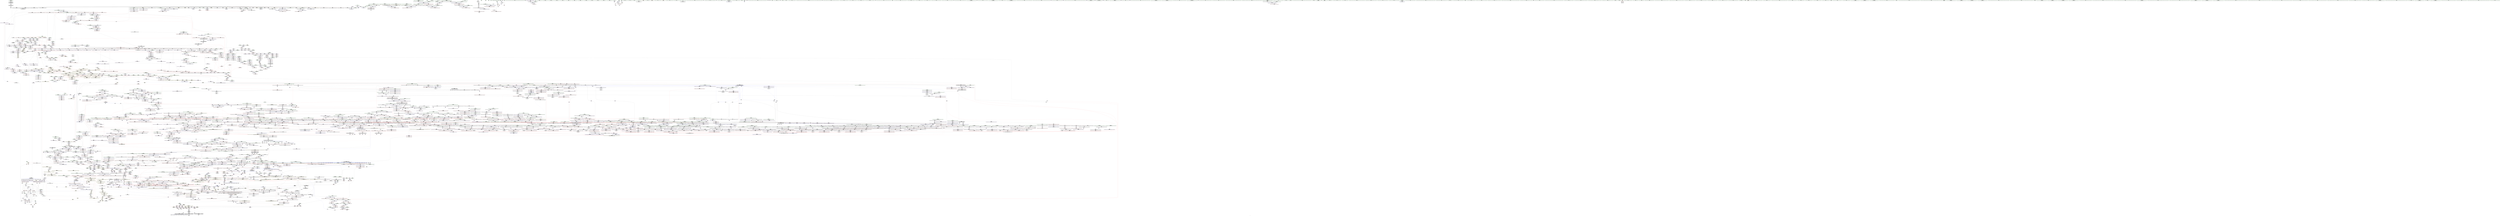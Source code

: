 digraph "SVFG" {
	label="SVFG";

	Node0x55e2f568fd50 [shape=record,color=grey,label="{NodeID: 0\nNullPtr|{|<s39>133}}"];
	Node0x55e2f568fd50 -> Node0x55e2f6188750[style=solid];
	Node0x55e2f568fd50 -> Node0x55e2f6188850[style=solid];
	Node0x55e2f568fd50 -> Node0x55e2f6188920[style=solid];
	Node0x55e2f568fd50 -> Node0x55e2f61889f0[style=solid];
	Node0x55e2f568fd50 -> Node0x55e2f6188ac0[style=solid];
	Node0x55e2f568fd50 -> Node0x55e2f6188b90[style=solid];
	Node0x55e2f568fd50 -> Node0x55e2f6188c60[style=solid];
	Node0x55e2f568fd50 -> Node0x55e2f6188d30[style=solid];
	Node0x55e2f568fd50 -> Node0x55e2f6188e00[style=solid];
	Node0x55e2f568fd50 -> Node0x55e2f6188ed0[style=solid];
	Node0x55e2f568fd50 -> Node0x55e2f6188fa0[style=solid];
	Node0x55e2f568fd50 -> Node0x55e2f6189070[style=solid];
	Node0x55e2f568fd50 -> Node0x55e2f6189140[style=solid];
	Node0x55e2f568fd50 -> Node0x55e2f6189210[style=solid];
	Node0x55e2f568fd50 -> Node0x55e2f61892e0[style=solid];
	Node0x55e2f568fd50 -> Node0x55e2f61893b0[style=solid];
	Node0x55e2f568fd50 -> Node0x55e2f6189480[style=solid];
	Node0x55e2f568fd50 -> Node0x55e2f6189550[style=solid];
	Node0x55e2f568fd50 -> Node0x55e2f6189620[style=solid];
	Node0x55e2f568fd50 -> Node0x55e2f61896f0[style=solid];
	Node0x55e2f568fd50 -> Node0x55e2f61897c0[style=solid];
	Node0x55e2f568fd50 -> Node0x55e2f6189890[style=solid];
	Node0x55e2f568fd50 -> Node0x55e2f6189960[style=solid];
	Node0x55e2f568fd50 -> Node0x55e2f6189a30[style=solid];
	Node0x55e2f568fd50 -> Node0x55e2f6189b00[style=solid];
	Node0x55e2f568fd50 -> Node0x55e2f6189bd0[style=solid];
	Node0x55e2f568fd50 -> Node0x55e2f6189ca0[style=solid];
	Node0x55e2f568fd50 -> Node0x55e2f6189d70[style=solid];
	Node0x55e2f568fd50 -> Node0x55e2f6189e40[style=solid];
	Node0x55e2f568fd50 -> Node0x55e2f6189f10[style=solid];
	Node0x55e2f568fd50 -> Node0x55e2f6189fe0[style=solid];
	Node0x55e2f568fd50 -> Node0x55e2f61ed7e0[style=solid];
	Node0x55e2f568fd50 -> Node0x55e2f61f03f0[style=solid];
	Node0x55e2f568fd50 -> Node0x55e2f61f04c0[style=solid];
	Node0x55e2f568fd50 -> Node0x55e2f61f0590[style=solid];
	Node0x55e2f568fd50 -> Node0x55e2f61f2af0[style=solid];
	Node0x55e2f568fd50 -> Node0x55e2f62653f0[style=solid];
	Node0x55e2f568fd50 -> Node0x55e2f626c230[style=solid];
	Node0x55e2f568fd50 -> Node0x55e2f626d5b0[style=solid];
	Node0x55e2f568fd50:s39 -> Node0x55e2f64c8020[style=solid,color=red];
	Node0x55e2f61704e0 [shape=record,color=green,label="{NodeID: 443\n2778\<--2779\n__t.addr\<--__t.addr_field_insensitive\n_ZSt4moveIRN9__gnu_cxx5__ops15_Iter_less_iterEEONSt16remove_referenceIT_E4typeEOS5_\n}"];
	Node0x55e2f61704e0 -> Node0x55e2f61e1e80[style=solid];
	Node0x55e2f61704e0 -> Node0x55e2f61fd660[style=solid];
	Node0x55e2f617f7c0 [shape=record,color=black,label="{NodeID: 886\n3053\<--2955\n\<--__c\n_ZSt22__move_median_to_firstIN9__gnu_cxx17__normal_iteratorIPSt4pairIeeESt6vectorIS3_SaIS3_EEEENS0_5__ops15_Iter_less_iterEEvT_SB_SB_SB_T0_\n}"];
	Node0x55e2f617f7c0 -> Node0x55e2f61b89b0[style=solid];
	Node0x55e2f61b5dd0 [shape=record,color=purple,label="{NodeID: 1329\n2835\<--2808\ncoerce.dive2\<--agg.tmp\n_ZSt11__push_heapIN9__gnu_cxx17__normal_iteratorIPSt4pairIeeESt6vectorIS3_SaIS3_EEEElS3_NS0_5__ops14_Iter_less_valEEvT_T0_SC_T1_RT2_\n}"];
	Node0x55e2f61b5dd0 -> Node0x55e2f61e2840[style=solid];
	Node0x55e2f6224af0 [shape=record,color=black,label="{NodeID: 6200\n858 = PHI(838, )\n2nd arg _ZNSt16allocator_traitsISaISt4pairIeeEEE10deallocateERS2_PS1_m }"];
	Node0x55e2f6224af0 -> Node0x55e2f61f15d0[style=solid];
	Node0x55e2f62663b0 [shape=record,color=grey,label="{NodeID: 3986\n301 = Binary(295, 300, )\n}"];
	Node0x55e2f62663b0 -> Node0x55e2f626c6b0[style=solid];
	Node0x55e2f619d530 [shape=record,color=red,label="{NodeID: 1772\n1792\<--1789\nthis1\<--this.addr\n_ZNKSt13move_iteratorIPSt4pairIeeEE4baseEv\n}"];
	Node0x55e2f619d530 -> Node0x55e2f61abe90[style=solid];
	Node0x55e2f61f2f00 [shape=record,color=blue,label="{NodeID: 2215\n1057\<--1127\nehselector.slot\<--\n_ZNSt6vectorISt4pairIeeESaIS1_EE17_M_realloc_insertIJS1_EEEvN9__gnu_cxx17__normal_iteratorIPS1_S3_EEDpOT_\n}"];
	Node0x55e2f61f2f00 -> Node0x55e2f61f30a0[style=dashed];
	Node0x55e2f568fde0 [shape=record,color=green,label="{NodeID: 1\n7\<--1\n__dso_handle\<--dummyObj\nGlob }"];
	Node0x55e2f61705b0 [shape=record,color=green,label="{NodeID: 444\n2785\<--2786\n\<--field_insensitive\n_ZN9__gnu_cxx5__ops14_Iter_less_valC2ENS0_15_Iter_less_iterE\n}"];
	Node0x55e2f617f890 [shape=record,color=black,label="{NodeID: 887\n3065\<--2955\n\<--__c\n_ZSt22__move_median_to_firstIN9__gnu_cxx17__normal_iteratorIPSt4pairIeeESt6vectorIS3_SaIS3_EEEENS0_5__ops15_Iter_less_iterEEvT_SB_SB_SB_T0_\n}"];
	Node0x55e2f617f890 -> Node0x55e2f61b8cf0[style=solid];
	Node0x55e2f63b65e0 [shape=record,color=yellow,style=double,label="{NodeID: 5758\n41V_4 = CSCHI(MR_41V_2)\npts\{1528 \}\nCS[]|{<s0>279}}"];
	Node0x55e2f63b65e0:s0 -> Node0x55e2f63b4d20[style=dashed,color=blue];
	Node0x55e2f61b5ea0 [shape=record,color=purple,label="{NodeID: 1330\n2845\<--2810\ncoerce.dive5\<--ref.tmp\n_ZSt11__push_heapIN9__gnu_cxx17__normal_iteratorIPSt4pairIeeESt6vectorIS3_SaIS3_EEEElS3_NS0_5__ops14_Iter_less_valEEvT_T0_SC_T1_RT2_\n}"];
	Node0x55e2f61b5ea0 -> Node0x55e2f61fdce0[style=solid];
	Node0x55e2f6224c00 [shape=record,color=black,label="{NodeID: 6201\n592 = PHI(18, 18, 1270, 1270, 1270, 1270, )\n0th arg _ZNKSt6vectorISt4pairIeeESaIS1_EE4sizeEv }"];
	Node0x55e2f6224c00 -> Node0x55e2f61efb00[style=solid];
	Node0x55e2f6266530 [shape=record,color=grey,label="{NodeID: 3987\n312 = Binary(311, 310, )\n}"];
	Node0x55e2f6266530 -> Node0x55e2f61ee6b0[style=solid];
	Node0x55e2f619d600 [shape=record,color=red,label="{NodeID: 1773\n1794\<--1793\n\<--_M_current\n_ZNKSt13move_iteratorIPSt4pairIeeEE4baseEv\n}"];
	Node0x55e2f619d600 -> Node0x55e2f6191230[style=solid];
	Node0x55e2f61f2fd0 [shape=record,color=blue,label="{NodeID: 2216\n1055\<--1146\nexn.slot\<--\n_ZNSt6vectorISt4pairIeeESaIS1_EE17_M_realloc_insertIJS1_EEEvN9__gnu_cxx17__normal_iteratorIPS1_S3_EEDpOT_\n}"];
	Node0x55e2f61f2fd0 -> Node0x55e2f6199360[style=dashed];
	Node0x55e2f615fe80 [shape=record,color=green,label="{NodeID: 2\n9\<--1\n\<--dummyObj\nCan only get source location for instruction, argument, global var or function.}"];
	Node0x55e2f6170680 [shape=record,color=green,label="{NodeID: 445\n2787\<--2788\nthis.addr\<--this.addr_field_insensitive\n_ZN9__gnu_cxx5__ops14_Iter_less_valC2ENS0_15_Iter_less_iterE\n}"];
	Node0x55e2f6170680 -> Node0x55e2f61e1f50[style=solid];
	Node0x55e2f6170680 -> Node0x55e2f61fd730[style=solid];
	Node0x55e2f617f960 [shape=record,color=black,label="{NodeID: 888\n3091\<--2955\n\<--__c\n_ZSt22__move_median_to_firstIN9__gnu_cxx17__normal_iteratorIPSt4pairIeeESt6vectorIS3_SaIS3_EEEENS0_5__ops15_Iter_less_iterEEvT_SB_SB_SB_T0_\n}"];
	Node0x55e2f617f960 -> Node0x55e2f61b9370[style=solid];
	Node0x55e2f63b6740 [shape=record,color=yellow,style=double,label="{NodeID: 5759\n41V_2 = CSCHI(MR_41V_1)\npts\{1528 \}\nCS[]|{<s0>190}}"];
	Node0x55e2f63b6740:s0 -> Node0x55e2f6315560[style=dashed,color=red];
	Node0x55e2f61b5f70 [shape=record,color=purple,label="{NodeID: 1331\n2851\<--2812\ncoerce.dive10\<--ref.tmp8\n_ZSt11__push_heapIN9__gnu_cxx17__normal_iteratorIPSt4pairIeeESt6vectorIS3_SaIS3_EEEElS3_NS0_5__ops14_Iter_less_valEEvT_T0_SC_T1_RT2_\n}"];
	Node0x55e2f61b5f70 -> Node0x55e2f61fddb0[style=solid];
	Node0x55e2f6224e50 [shape=record,color=black,label="{NodeID: 6202\n2610 = PHI(2462, 2563, )\n0th arg _ZSt13__adjust_heapIN9__gnu_cxx17__normal_iteratorIPSt4pairIeeESt6vectorIS3_SaIS3_EEEElS3_NS0_5__ops15_Iter_less_iterEEvT_T0_SC_T1_T2_ }"];
	Node0x55e2f6224e50 -> Node0x55e2f61fc3b0[style=solid];
	Node0x55e2f62666b0 [shape=record,color=grey,label="{NodeID: 3988\n310 = Binary(304, 309, )\n}"];
	Node0x55e2f62666b0 -> Node0x55e2f6266530[style=solid];
	Node0x55e2f619d6d0 [shape=record,color=red,label="{NodeID: 1774\n1805\<--1799\nthis1\<--this.addr\n_ZNSt13move_iteratorIPSt4pairIeeEEC2ES2_\n}"];
	Node0x55e2f619d6d0 -> Node0x55e2f61abf60[style=solid];
	Node0x55e2f61f30a0 [shape=record,color=blue,label="{NodeID: 2217\n1057\<--1148\nehselector.slot\<--\n_ZNSt6vectorISt4pairIeeESaIS1_EE17_M_realloc_insertIJS1_EEEvN9__gnu_cxx17__normal_iteratorIPS1_S3_EEDpOT_\n}"];
	Node0x55e2f61f30a0 -> Node0x55e2f6199430[style=dashed];
	Node0x55e2f615ff10 [shape=record,color=green,label="{NodeID: 3\n14\<--1\n\<--dummyObj\nCan only get source location for instruction, argument, global var or function.}"];
	Node0x55e2f6170750 [shape=record,color=green,label="{NodeID: 446\n2798\<--2799\n__first\<--__first_field_insensitive\n_ZSt11__push_heapIN9__gnu_cxx17__normal_iteratorIPSt4pairIeeESt6vectorIS3_SaIS3_EEEElS3_NS0_5__ops14_Iter_less_valEEvT_T0_SC_T1_RT2_\n|{|<s1>282|<s2>284|<s3>287|<s4>291}}"];
	Node0x55e2f6170750 -> Node0x55e2f61b5c30[style=solid];
	Node0x55e2f6170750:s1 -> Node0x55e2f62201d0[style=solid,color=red];
	Node0x55e2f6170750:s2 -> Node0x55e2f62201d0[style=solid,color=red];
	Node0x55e2f6170750:s3 -> Node0x55e2f62201d0[style=solid,color=red];
	Node0x55e2f6170750:s4 -> Node0x55e2f62201d0[style=solid,color=red];
	Node0x55e2f617fa30 [shape=record,color=black,label="{NodeID: 889\n3115\<--2955\n\<--__c\n_ZSt22__move_median_to_firstIN9__gnu_cxx17__normal_iteratorIPSt4pairIeeESt6vectorIS3_SaIS3_EEEENS0_5__ops15_Iter_less_iterEEvT_SB_SB_SB_T0_\n}"];
	Node0x55e2f617fa30 -> Node0x55e2f61b99f0[style=solid];
	Node0x55e2f61b6040 [shape=record,color=purple,label="{NodeID: 1332\n2865\<--2814\ncoerce.dive18\<--ref.tmp16\n_ZSt11__push_heapIN9__gnu_cxx17__normal_iteratorIPSt4pairIeeESt6vectorIS3_SaIS3_EEEElS3_NS0_5__ops14_Iter_less_valEEvT_T0_SC_T1_RT2_\n}"];
	Node0x55e2f61b6040 -> Node0x55e2f61fe020[style=solid];
	Node0x55e2f6224fa0 [shape=record,color=black,label="{NodeID: 6203\n2611 = PHI(2454, 1339, )\n1st arg _ZSt13__adjust_heapIN9__gnu_cxx17__normal_iteratorIPSt4pairIeeESt6vectorIS3_SaIS3_EEEElS3_NS0_5__ops15_Iter_less_iterEEvT_T0_SC_T1_T2_ }"];
	Node0x55e2f6224fa0 -> Node0x55e2f61fc480[style=solid];
	Node0x55e2f6266830 [shape=record,color=grey,label="{NodeID: 3989\n1988 = Binary(1987, 1989, )\n}"];
	Node0x55e2f6266830 -> Node0x55e2f61f7f70[style=solid];
	Node0x55e2f619d7a0 [shape=record,color=red,label="{NodeID: 1775\n1807\<--1801\n\<--__i.addr\n_ZNSt13move_iteratorIPSt4pairIeeEEC2ES2_\n}"];
	Node0x55e2f619d7a0 -> Node0x55e2f61f6f30[style=solid];
	Node0x55e2f61f3170 [shape=record,color=blue,label="{NodeID: 2218\n1199\<--1196\n_M_start36\<--\n_ZNSt6vectorISt4pairIeeESaIS1_EE17_M_realloc_insertIJS1_EEEvN9__gnu_cxx17__normal_iteratorIPS1_S3_EEDpOT_\n|{<s0>86}}"];
	Node0x55e2f61f3170:s0 -> Node0x55e2f6310f60[style=dashed,color=blue];
	Node0x55e2f61601c0 [shape=record,color=green,label="{NodeID: 4\n21\<--1\n.str\<--dummyObj\nGlob }"];
	Node0x55e2f6170820 [shape=record,color=green,label="{NodeID: 447\n2800\<--2801\n__holeIndex.addr\<--__holeIndex.addr_field_insensitive\n_ZSt11__push_heapIN9__gnu_cxx17__normal_iteratorIPSt4pairIeeESt6vectorIS3_SaIS3_EEEElS3_NS0_5__ops14_Iter_less_valEEvT_T0_SC_T1_RT2_\n}"];
	Node0x55e2f6170820 -> Node0x55e2f61e2020[style=solid];
	Node0x55e2f6170820 -> Node0x55e2f61e20f0[style=solid];
	Node0x55e2f6170820 -> Node0x55e2f61e21c0[style=solid];
	Node0x55e2f6170820 -> Node0x55e2f61e2290[style=solid];
	Node0x55e2f6170820 -> Node0x55e2f61e2360[style=solid];
	Node0x55e2f6170820 -> Node0x55e2f61fd8d0[style=solid];
	Node0x55e2f6170820 -> Node0x55e2f61fde80[style=solid];
	Node0x55e2f617fb00 [shape=record,color=black,label="{NodeID: 890\n3127\<--2955\n\<--__c\n_ZSt22__move_median_to_firstIN9__gnu_cxx17__normal_iteratorIPSt4pairIeeESt6vectorIS3_SaIS3_EEEENS0_5__ops15_Iter_less_iterEEvT_SB_SB_SB_T0_\n}"];
	Node0x55e2f617fb00 -> Node0x55e2f61b9d30[style=solid];
	Node0x55e2f61b6110 [shape=record,color=purple,label="{NodeID: 1333\n2887\<--2881\ncoerce.dive\<--__it\n_ZNK9__gnu_cxx5__ops14_Iter_less_valclINS_17__normal_iteratorIPSt4pairIeeESt6vectorIS5_SaIS5_EEEES5_EEbT_RT0_\n}"];
	Node0x55e2f61b6110 -> Node0x55e2f61fe1c0[style=solid];
	Node0x55e2f62250f0 [shape=record,color=black,label="{NodeID: 6204\n2612 = PHI(2455, 2556, )\n2nd arg _ZSt13__adjust_heapIN9__gnu_cxx17__normal_iteratorIPSt4pairIeeESt6vectorIS3_SaIS3_EEEElS3_NS0_5__ops15_Iter_less_iterEEvT_T0_SC_T1_T2_ }"];
	Node0x55e2f62250f0 -> Node0x55e2f61fc550[style=solid];
	Node0x55e2f62669b0 [shape=record,color=grey,label="{NodeID: 3990\n2859 = Binary(2858, 1877, )\n}"];
	Node0x55e2f62669b0 -> Node0x55e2f61fdf50[style=solid];
	Node0x55e2f619d870 [shape=record,color=red,label="{NodeID: 1776\n1819\<--1813\nthis1\<--this.addr\n_ZN9__gnu_cxx13new_allocatorISt4pairIeeEE7destroyIS2_EEvPT_\n}"];
	Node0x55e2f61f3240 [shape=record,color=blue,label="{NodeID: 2219\n1204\<--1201\n_M_finish38\<--\n_ZNSt6vectorISt4pairIeeESaIS1_EE17_M_realloc_insertIJS1_EEEvN9__gnu_cxx17__normal_iteratorIPS1_S3_EEDpOT_\n|{<s0>86}}"];
	Node0x55e2f61f3240:s0 -> Node0x55e2f6311460[style=dashed,color=blue];
	Node0x55e2f6160280 [shape=record,color=green,label="{NodeID: 5\n23\<--1\n.str.2\<--dummyObj\nGlob }"];
	Node0x55e2f61708f0 [shape=record,color=green,label="{NodeID: 448\n2802\<--2803\n__topIndex.addr\<--__topIndex.addr_field_insensitive\n_ZSt11__push_heapIN9__gnu_cxx17__normal_iteratorIPSt4pairIeeESt6vectorIS3_SaIS3_EEEElS3_NS0_5__ops14_Iter_less_valEEvT_T0_SC_T1_RT2_\n}"];
	Node0x55e2f61708f0 -> Node0x55e2f61e2430[style=solid];
	Node0x55e2f61708f0 -> Node0x55e2f61fd9a0[style=solid];
	Node0x55e2f617fbd0 [shape=record,color=black,label="{NodeID: 891\n3011\<--2959\n\<--agg.tmp\n_ZSt22__move_median_to_firstIN9__gnu_cxx17__normal_iteratorIPSt4pairIeeESt6vectorIS3_SaIS3_EEEENS0_5__ops15_Iter_less_iterEEvT_SB_SB_SB_T0_\n}"];
	Node0x55e2f617fbd0 -> Node0x55e2f61b7d80[style=solid];
	Node0x55e2f63b6b60 [shape=record,color=yellow,style=double,label="{NodeID: 5762\n41V_2 = CSCHI(MR_41V_1)\npts\{1528 \}\nCS[]|{<s0>200}}"];
	Node0x55e2f63b6b60:s0 -> Node0x55e2f632f460[style=dashed,color=red];
	Node0x55e2f61b61e0 [shape=record,color=purple,label="{NodeID: 1334\n2906\<--2905\nfirst\<--\n_ZStltIeeEbRKSt4pairIT_T0_ES5_\n}"];
	Node0x55e2f61b61e0 -> Node0x55e2f61e3060[style=solid];
	Node0x55e2f6225240 [shape=record,color=black,label="{NodeID: 6205\n2613 = PHI(2422, 2531, )\n3rd arg _ZSt13__adjust_heapIN9__gnu_cxx17__normal_iteratorIPSt4pairIeeESt6vectorIS3_SaIS3_EEEElS3_NS0_5__ops15_Iter_less_iterEEvT_T0_SC_T1_T2_ |{<s0>277}}"];
	Node0x55e2f6225240:s0 -> Node0x55e2f6483780[style=solid,color=red];
	Node0x55e2f6266b30 [shape=record,color=grey,label="{NodeID: 3991\n2858 = Binary(2857, 582, )\n}"];
	Node0x55e2f6266b30 -> Node0x55e2f62669b0[style=solid];
	Node0x55e2f619d940 [shape=record,color=red,label="{NodeID: 1777\n1820\<--1815\n\<--__p.addr\n_ZN9__gnu_cxx13new_allocatorISt4pairIeeEE7destroyIS2_EEvPT_\n}"];
	Node0x55e2f61f3310 [shape=record,color=blue,label="{NodeID: 2220\n1211\<--1208\n_M_end_of_storage41\<--add.ptr39\n_ZNSt6vectorISt4pairIeeESaIS1_EE17_M_realloc_insertIJS1_EEEvN9__gnu_cxx17__normal_iteratorIPS1_S3_EEDpOT_\n|{<s0>86}}"];
	Node0x55e2f61f3310:s0 -> Node0x55e2f6311960[style=dashed,color=blue];
	Node0x55e2f6160340 [shape=record,color=green,label="{NodeID: 6\n25\<--1\nstdin\<--dummyObj\nGlob }"];
	Node0x55e2f61709c0 [shape=record,color=green,label="{NodeID: 449\n2804\<--2805\n__comp.addr\<--__comp.addr_field_insensitive\n_ZSt11__push_heapIN9__gnu_cxx17__normal_iteratorIPSt4pairIeeESt6vectorIS3_SaIS3_EEEElS3_NS0_5__ops14_Iter_less_valEEvT_T0_SC_T1_RT2_\n}"];
	Node0x55e2f61709c0 -> Node0x55e2f61e2500[style=solid];
	Node0x55e2f61709c0 -> Node0x55e2f61fda70[style=solid];
	Node0x55e2f617fca0 [shape=record,color=black,label="{NodeID: 892\n3014\<--2961\n\<--agg.tmp4\n_ZSt22__move_median_to_firstIN9__gnu_cxx17__normal_iteratorIPSt4pairIeeESt6vectorIS3_SaIS3_EEEENS0_5__ops15_Iter_less_iterEEvT_SB_SB_SB_T0_\n}"];
	Node0x55e2f617fca0 -> Node0x55e2f61b7f20[style=solid];
	Node0x55e2f63b6cc0 [shape=record,color=yellow,style=double,label="{NodeID: 5763\n41V_3 = CSCHI(MR_41V_2)\npts\{1528 \}\nCS[]|{<s0>175}}"];
	Node0x55e2f63b6cc0:s0 -> Node0x55e2f6306560[style=dashed,color=blue];
	Node0x55e2f61b62b0 [shape=record,color=purple,label="{NodeID: 1335\n2909\<--2908\nfirst1\<--\n_ZStltIeeEbRKSt4pairIT_T0_ES5_\n}"];
	Node0x55e2f61b62b0 -> Node0x55e2f61e3130[style=solid];
	Node0x55e2f6225390 [shape=record,color=black,label="{NodeID: 6206\n689 = PHI(667, )\n0th arg _ZNSt12_Vector_baseISt4pairIeeESaIS1_EE12_Vector_implC2Ev }"];
	Node0x55e2f6225390 -> Node0x55e2f61f0320[style=solid];
	Node0x55e2f6266cb0 [shape=record,color=grey,label="{NodeID: 3992\n325 = Binary(319, 324, )\n}"];
	Node0x55e2f6266cb0 -> Node0x55e2f6266e30[style=solid];
	Node0x55e2f619da10 [shape=record,color=red,label="{NodeID: 1778\n1831\<--1825\nthis1\<--this.addr\n_ZN9__gnu_cxx17__normal_iteratorIPSt4pairIeeESt6vectorIS2_SaIS2_EEEC2ERKS3_\n}"];
	Node0x55e2f619da10 -> Node0x55e2f61ac030[style=solid];
	Node0x55e2f61f33e0 [shape=record,color=blue,label="{NodeID: 2221\n1229\<--1226\nthis.addr\<--this\n_ZN9__gnu_cxx13new_allocatorISt4pairIeeEE9constructIS2_JS2_EEEvPT_DpOT0_\n}"];
	Node0x55e2f61f33e0 -> Node0x55e2f6199c50[style=dashed];
	Node0x55e2f6160bb0 [shape=record,color=green,label="{NodeID: 7\n26\<--1\n.str.3\<--dummyObj\nGlob }"];
	Node0x55e2f6170a90 [shape=record,color=green,label="{NodeID: 450\n2806\<--2807\n__parent\<--__parent_field_insensitive\n_ZSt11__push_heapIN9__gnu_cxx17__normal_iteratorIPSt4pairIeeESt6vectorIS3_SaIS3_EEEElS3_NS0_5__ops14_Iter_less_valEEvT_T0_SC_T1_RT2_\n}"];
	Node0x55e2f6170a90 -> Node0x55e2f61e25d0[style=solid];
	Node0x55e2f6170a90 -> Node0x55e2f61e26a0[style=solid];
	Node0x55e2f6170a90 -> Node0x55e2f61e2770[style=solid];
	Node0x55e2f6170a90 -> Node0x55e2f61fdb40[style=solid];
	Node0x55e2f6170a90 -> Node0x55e2f61fdf50[style=solid];
	Node0x55e2f617fd70 [shape=record,color=black,label="{NodeID: 893\n3023\<--2963\n\<--agg.tmp7\n_ZSt22__move_median_to_firstIN9__gnu_cxx17__normal_iteratorIPSt4pairIeeESt6vectorIS3_SaIS3_EEEENS0_5__ops15_Iter_less_iterEEvT_SB_SB_SB_T0_\n}"];
	Node0x55e2f617fd70 -> Node0x55e2f61b80c0[style=solid];
	Node0x55e2f63b6e20 [shape=record,color=yellow,style=double,label="{NodeID: 5764\n41V_2 = CSCHI(MR_41V_1)\npts\{1528 \}\nCS[]|{<s0>211}}"];
	Node0x55e2f63b6e20:s0 -> Node0x55e2f6344d60[style=dashed,color=red];
	Node0x55e2f61b6380 [shape=record,color=purple,label="{NodeID: 1336\n2914\<--2913\nfirst2\<--\n_ZStltIeeEbRKSt4pairIT_T0_ES5_\n}"];
	Node0x55e2f61b6380 -> Node0x55e2f61e3200[style=solid];
	Node0x55e2f62254a0 [shape=record,color=black,label="{NodeID: 6207\n3313 = PHI(3301, 3307, )\n0th arg _ZSt4swapIeENSt9enable_ifIXsr6__and_ISt6__not_ISt15__is_tuple_likeIT_EESt21is_move_constructibleIS3_ESt18is_move_assignableIS3_EEE5valueEvE4typeERS3_SC_ }"];
	Node0x55e2f62254a0 -> Node0x55e2f6200c00[style=solid];
	Node0x55e2f6266e30 [shape=record,color=grey,label="{NodeID: 3993\n327 = Binary(326, 325, )\n}"];
	Node0x55e2f6266e30 -> Node0x55e2f61ee780[style=solid];
	Node0x55e2f619dae0 [shape=record,color=red,label="{NodeID: 1779\n1833\<--1827\n\<--__i.addr\n_ZN9__gnu_cxx17__normal_iteratorIPSt4pairIeeESt6vectorIS2_SaIS2_EEEC2ERKS3_\n}"];
	Node0x55e2f619dae0 -> Node0x55e2f619dbb0[style=solid];
	Node0x55e2f61f34b0 [shape=record,color=blue,label="{NodeID: 2222\n1231\<--1227\n__p.addr\<--__p\n_ZN9__gnu_cxx13new_allocatorISt4pairIeeEE9constructIS2_JS2_EEEvPT_DpOT0_\n}"];
	Node0x55e2f61f34b0 -> Node0x55e2f6199d20[style=dashed];
	Node0x55e2f6160c40 [shape=record,color=green,label="{NodeID: 8\n28\<--1\n.str.4\<--dummyObj\nGlob }"];
	Node0x55e2f6170b60 [shape=record,color=green,label="{NodeID: 451\n2808\<--2809\nagg.tmp\<--agg.tmp_field_insensitive\n_ZSt11__push_heapIN9__gnu_cxx17__normal_iteratorIPSt4pairIeeESt6vectorIS3_SaIS3_EEEElS3_NS0_5__ops14_Iter_less_valEEvT_T0_SC_T1_RT2_\n}"];
	Node0x55e2f6170b60 -> Node0x55e2f61b5d00[style=solid];
	Node0x55e2f6170b60 -> Node0x55e2f61b5dd0[style=solid];
	Node0x55e2f617fe40 [shape=record,color=black,label="{NodeID: 894\n3026\<--2965\n\<--agg.tmp8\n_ZSt22__move_median_to_firstIN9__gnu_cxx17__normal_iteratorIPSt4pairIeeESt6vectorIS3_SaIS3_EEEENS0_5__ops15_Iter_less_iterEEvT_SB_SB_SB_T0_\n}"];
	Node0x55e2f617fe40 -> Node0x55e2f61b8260[style=solid];
	Node0x55e2f63b6f80 [shape=record,color=yellow,style=double,label="{NodeID: 5765\n41V_3 = CSCHI(MR_41V_2)\npts\{1528 \}\nCS[]|{<s0>178}}"];
	Node0x55e2f63b6f80:s0 -> Node0x55e2f63b4900[style=dashed,color=blue];
	Node0x55e2f61b6450 [shape=record,color=purple,label="{NodeID: 1337\n2917\<--2916\nfirst3\<--\n_ZStltIeeEbRKSt4pairIT_T0_ES5_\n}"];
	Node0x55e2f61b6450 -> Node0x55e2f61e32d0[style=solid];
	Node0x55e2f62255f0 [shape=record,color=black,label="{NodeID: 6208\n3314 = PHI(3303, 3309, )\n1st arg _ZSt4swapIeENSt9enable_ifIXsr6__and_ISt6__not_ISt15__is_tuple_likeIT_EESt21is_move_constructibleIS3_ESt18is_move_assignableIS3_EEE5valueEvE4typeERS3_SC_ }"];
	Node0x55e2f62255f0 -> Node0x55e2f6200cd0[style=solid];
	Node0x55e2f6266fb0 [shape=record,color=grey,label="{NodeID: 3994\n773 = Binary(772, 609, )\n|{<s0>69}}"];
	Node0x55e2f6266fb0:s0 -> Node0x55e2f64c8800[style=solid,color=red];
	Node0x55e2f619dbb0 [shape=record,color=red,label="{NodeID: 1780\n1834\<--1833\n\<--\n_ZN9__gnu_cxx17__normal_iteratorIPSt4pairIeeESt6vectorIS2_SaIS2_EEEC2ERKS3_\n}"];
	Node0x55e2f619dbb0 -> Node0x55e2f61f7340[style=solid];
	Node0x55e2f61f3580 [shape=record,color=blue,label="{NodeID: 2223\n1233\<--1228\n__args.addr\<--__args\n_ZN9__gnu_cxx13new_allocatorISt4pairIeeEE9constructIS2_JS2_EEEvPT_DpOT0_\n}"];
	Node0x55e2f61f3580 -> Node0x55e2f6199df0[style=dashed];
	Node0x55e2f6160d40 [shape=record,color=green,label="{NodeID: 9\n30\<--1\nstdout\<--dummyObj\nGlob }"];
	Node0x55e2f6170c30 [shape=record,color=green,label="{NodeID: 452\n2810\<--2811\nref.tmp\<--ref.tmp_field_insensitive\n_ZSt11__push_heapIN9__gnu_cxx17__normal_iteratorIPSt4pairIeeESt6vectorIS3_SaIS3_EEEElS3_NS0_5__ops14_Iter_less_valEEvT_T0_SC_T1_RT2_\n|{|<s1>285}}"];
	Node0x55e2f6170c30 -> Node0x55e2f61b5ea0[style=solid];
	Node0x55e2f6170c30:s1 -> Node0x55e2f6222830[style=solid,color=red];
	Node0x55e2f617ff10 [shape=record,color=black,label="{NodeID: 895\n3035\<--2967\n\<--agg.tmp13\n_ZSt22__move_median_to_firstIN9__gnu_cxx17__normal_iteratorIPSt4pairIeeESt6vectorIS3_SaIS3_EEEENS0_5__ops15_Iter_less_iterEEvT_SB_SB_SB_T0_\n}"];
	Node0x55e2f617ff10 -> Node0x55e2f61b8400[style=solid];
	Node0x55e2f61b6520 [shape=record,color=purple,label="{NodeID: 1338\n2922\<--2921\nsecond\<--\n_ZStltIeeEbRKSt4pairIT_T0_ES5_\n}"];
	Node0x55e2f61b6520 -> Node0x55e2f61e33a0[style=solid];
	Node0x55e2f6225740 [shape=record,color=black,label="{NodeID: 6209\n3455 = PHI(2093, )\n0th arg _ZSt26__unguarded_insertion_sortIN9__gnu_cxx17__normal_iteratorIPSt4pairIeeESt6vectorIS3_SaIS3_EEEENS0_5__ops15_Iter_less_iterEEvT_SB_T0_ }"];
	Node0x55e2f6225740 -> Node0x55e2f6201aa0[style=solid];
	Node0x55e2f6267130 [shape=record,color=grey,label="{NodeID: 3995\n772 = Binary(770, 771, )\n}"];
	Node0x55e2f6267130 -> Node0x55e2f6266fb0[style=solid];
	Node0x55e2f619dc80 [shape=record,color=red,label="{NodeID: 1781\n1879\<--1878\n\<--coerce.dive6\n_ZSt6__sortIN9__gnu_cxx17__normal_iteratorIPSt4pairIeeESt6vectorIS3_SaIS3_EEEENS0_5__ops15_Iter_less_iterEEvT_SB_T0_\n|{<s0>165}}"];
	Node0x55e2f619dc80:s0 -> Node0x55e2f6221670[style=solid,color=red];
	Node0x55e2f61f3650 [shape=record,color=blue, style = dotted,label="{NodeID: 2224\n3801\<--3803\noffset_0\<--dummyVal\n_ZN9__gnu_cxx13new_allocatorISt4pairIeeEE9constructIS2_JS2_EEEvPT_DpOT0_\n}"];
	Node0x55e2f61f3650 -> Node0x55e2f61e7bf0[style=dashed];
	Node0x55e2f61f3650 -> Node0x55e2f61f3720[style=dashed];
	Node0x55e2f6160e40 [shape=record,color=green,label="{NodeID: 10\n31\<--1\n_ZSt3cin\<--dummyObj\nGlob }"];
	Node0x55e2f6170d00 [shape=record,color=green,label="{NodeID: 453\n2812\<--2813\nref.tmp8\<--ref.tmp8_field_insensitive\n_ZSt11__push_heapIN9__gnu_cxx17__normal_iteratorIPSt4pairIeeESt6vectorIS3_SaIS3_EEEElS3_NS0_5__ops14_Iter_less_valEEvT_T0_SC_T1_RT2_\n|{|<s1>288}}"];
	Node0x55e2f6170d00 -> Node0x55e2f61b5f70[style=solid];
	Node0x55e2f6170d00:s1 -> Node0x55e2f6222830[style=solid,color=red];
	Node0x55e2f617ffe0 [shape=record,color=black,label="{NodeID: 896\n3038\<--2969\n\<--agg.tmp14\n_ZSt22__move_median_to_firstIN9__gnu_cxx17__normal_iteratorIPSt4pairIeeESt6vectorIS3_SaIS3_EEEENS0_5__ops15_Iter_less_iterEEvT_SB_SB_SB_T0_\n}"];
	Node0x55e2f617ffe0 -> Node0x55e2f61b85a0[style=solid];
	Node0x55e2f61b65f0 [shape=record,color=purple,label="{NodeID: 1339\n2925\<--2924\nsecond5\<--\n_ZStltIeeEbRKSt4pairIT_T0_ES5_\n}"];
	Node0x55e2f61b65f0 -> Node0x55e2f61e3470[style=solid];
	Node0x55e2f6225850 [shape=record,color=black,label="{NodeID: 6210\n3456 = PHI(2095, )\n1st arg _ZSt26__unguarded_insertion_sortIN9__gnu_cxx17__normal_iteratorIPSt4pairIeeESt6vectorIS3_SaIS3_EEEENS0_5__ops15_Iter_less_iterEEvT_SB_T0_ }"];
	Node0x55e2f6225850 -> Node0x55e2f6201b70[style=solid];
	Node0x55e2f62672b0 [shape=record,color=grey,label="{NodeID: 3996\n3763 = Binary(3762, 1989, )\n}"];
	Node0x55e2f62672b0 -> Node0x55e2f6203bf0[style=solid];
	Node0x55e2f619dd50 [shape=record,color=red,label="{NodeID: 1782\n1881\<--1880\n\<--coerce.dive7\n_ZSt6__sortIN9__gnu_cxx17__normal_iteratorIPSt4pairIeeESt6vectorIS3_SaIS3_EEEENS0_5__ops15_Iter_less_iterEEvT_SB_T0_\n|{<s0>165}}"];
	Node0x55e2f619dd50:s0 -> Node0x55e2f62217c0[style=solid,color=red];
	Node0x55e2f61f3720 [shape=record,color=blue, style = dotted,label="{NodeID: 2225\n3804\<--3806\noffset_1\<--dummyVal\n_ZN9__gnu_cxx13new_allocatorISt4pairIeeEE9constructIS2_JS2_EEEvPT_DpOT0_\n|{<s0>88}}"];
	Node0x55e2f61f3720:s0 -> Node0x55e2f63b47a0[style=dashed,color=blue];
	Node0x55e2f6160f40 [shape=record,color=green,label="{NodeID: 11\n32\<--1\n.str.5\<--dummyObj\nGlob }"];
	Node0x55e2f6170dd0 [shape=record,color=green,label="{NodeID: 454\n2814\<--2815\nref.tmp16\<--ref.tmp16_field_insensitive\n_ZSt11__push_heapIN9__gnu_cxx17__normal_iteratorIPSt4pairIeeESt6vectorIS3_SaIS3_EEEElS3_NS0_5__ops14_Iter_less_valEEvT_T0_SC_T1_RT2_\n|{|<s1>292}}"];
	Node0x55e2f6170dd0 -> Node0x55e2f61b6040[style=solid];
	Node0x55e2f6170dd0:s1 -> Node0x55e2f6222830[style=solid,color=red];
	Node0x55e2f61800b0 [shape=record,color=black,label="{NodeID: 897\n3049\<--2971\n\<--agg.tmp17\n_ZSt22__move_median_to_firstIN9__gnu_cxx17__normal_iteratorIPSt4pairIeeESt6vectorIS3_SaIS3_EEEENS0_5__ops15_Iter_less_iterEEvT_SB_SB_SB_T0_\n}"];
	Node0x55e2f61800b0 -> Node0x55e2f61b8740[style=solid];
	Node0x55e2f61b66c0 [shape=record,color=purple,label="{NodeID: 1340\n2939\<--2938\n_M_current\<--this1\n_ZN9__gnu_cxx17__normal_iteratorIPSt4pairIeeESt6vectorIS2_SaIS2_EEEmmEv\n}"];
	Node0x55e2f61b66c0 -> Node0x55e2f61e3610[style=solid];
	Node0x55e2f61b66c0 -> Node0x55e2f61fe6a0[style=solid];
	Node0x55e2f6225960 [shape=record,color=black,label="{NodeID: 6211\n845 = PHI(777, 787, )\n0th arg _ZNSt12_Vector_baseISt4pairIeeESaIS1_EE12_Vector_implD2Ev }"];
	Node0x55e2f6225960 -> Node0x55e2f61f1360[style=solid];
	Node0x55e2f6267430 [shape=record,color=grey,label="{NodeID: 3997\n226 = Binary(225, 180, )\n}"];
	Node0x55e2f6267430 -> Node0x55e2f61ee2a0[style=solid];
	Node0x55e2f619de20 [shape=record,color=red,label="{NodeID: 1783\n1892\<--1891\n\<--coerce.dive11\n_ZSt6__sortIN9__gnu_cxx17__normal_iteratorIPSt4pairIeeESt6vectorIS3_SaIS3_EEEENS0_5__ops15_Iter_less_iterEEvT_SB_T0_\n|{<s0>168}}"];
	Node0x55e2f619de20:s0 -> Node0x55e2f64c98c0[style=solid,color=red];
	Node0x55e2f61f37f0 [shape=record,color=blue,label="{NodeID: 2226\n1257\<--1254\nthis.addr\<--this\n_ZNKSt6vectorISt4pairIeeESaIS1_EE12_M_check_lenEmPKc\n}"];
	Node0x55e2f61f37f0 -> Node0x55e2f6199ec0[style=dashed];
	Node0x55e2f6161040 [shape=record,color=green,label="{NodeID: 12\n34\<--1\n.str.6\<--dummyObj\nGlob }"];
	Node0x55e2f6170ea0 [shape=record,color=green,label="{NodeID: 455\n2838\<--2839\n_ZNK9__gnu_cxx5__ops14_Iter_less_valclINS_17__normal_iteratorIPSt4pairIeeESt6vectorIS5_SaIS5_EEEES5_EEbT_RT0_\<--_ZNK9__gnu_cxx5__ops14_Iter_less_valclINS_17__normal_iteratorIPSt4pairIeeESt6vectorIS5_SaIS5_EEEES5_EEbT_RT0__field_insensitive\n}"];
	Node0x55e2f6180180 [shape=record,color=black,label="{NodeID: 898\n3052\<--2973\n\<--agg.tmp18\n_ZSt22__move_median_to_firstIN9__gnu_cxx17__normal_iteratorIPSt4pairIeeESt6vectorIS3_SaIS3_EEEENS0_5__ops15_Iter_less_iterEEvT_SB_SB_SB_T0_\n}"];
	Node0x55e2f6180180 -> Node0x55e2f61b88e0[style=solid];
	Node0x55e2f61b6790 [shape=record,color=purple,label="{NodeID: 1341\n2941\<--2940\nincdec.ptr\<--\n_ZN9__gnu_cxx17__normal_iteratorIPSt4pairIeeESt6vectorIS2_SaIS2_EEEmmEv\n}"];
	Node0x55e2f61b6790 -> Node0x55e2f61fe6a0[style=solid];
	Node0x55e2f6225ab0 [shape=record,color=black,label="{NodeID: 6212\n569 = PHI(18, )\n0th arg _ZNSt6vectorISt4pairIeeESaIS1_EE4backEv }"];
	Node0x55e2f6225ab0 -> Node0x55e2f61ef890[style=solid];
	Node0x55e2f62675b0 [shape=record,color=grey,label="{NodeID: 3998\n222 = Binary(221, 220, )\n}"];
	Node0x55e2f62675b0 -> Node0x55e2f61ee1d0[style=solid];
	Node0x55e2f619def0 [shape=record,color=red,label="{NodeID: 1784\n1894\<--1893\n\<--coerce.dive12\n_ZSt6__sortIN9__gnu_cxx17__normal_iteratorIPSt4pairIeeESt6vectorIS3_SaIS3_EEEENS0_5__ops15_Iter_less_iterEEvT_SB_T0_\n|{<s0>168}}"];
	Node0x55e2f619def0:s0 -> Node0x55e2f64c99d0[style=solid,color=red];
	Node0x55e2f63024b0 [shape=record,color=yellow,style=double,label="{NodeID: 4441\n135V_1 = ENCHI(MR_135V_0)\npts\{200000 200001 \}\nFun[_ZSt11__make_heapIN9__gnu_cxx17__normal_iteratorIPSt4pairIeeESt6vectorIS3_SaIS3_EEEENS0_5__ops15_Iter_less_iterEEvT_SB_RT0_]|{<s0>233|<s1>240}}"];
	Node0x55e2f63024b0:s0 -> Node0x55e2f6364e80[style=dashed,color=red];
	Node0x55e2f63024b0:s1 -> Node0x55e2f636bbf0[style=dashed,color=red];
	Node0x55e2f61f38c0 [shape=record,color=blue,label="{NodeID: 2227\n1259\<--1255\n__n.addr\<--__n\n_ZNKSt6vectorISt4pairIeeESaIS1_EE12_M_check_lenEmPKc\n|{|<s2>119}}"];
	Node0x55e2f61f38c0 -> Node0x55e2f6199f90[style=dashed];
	Node0x55e2f61f38c0 -> Node0x55e2f619a3a0[style=dashed];
	Node0x55e2f61f38c0:s2 -> Node0x55e2f6371dc0[style=dashed,color=red];
	Node0x55e2f6161140 [shape=record,color=green,label="{NodeID: 13\n36\<--1\n.str.7\<--dummyObj\nGlob }"];
	Node0x55e2f6170fa0 [shape=record,color=green,label="{NodeID: 456\n2872\<--2873\n__t.addr\<--__t.addr_field_insensitive\n_ZSt7forwardIeEOT_RNSt16remove_referenceIS0_E4typeE\n}"];
	Node0x55e2f6170fa0 -> Node0x55e2f61e2910[style=solid];
	Node0x55e2f6170fa0 -> Node0x55e2f61fe0f0[style=solid];
	Node0x55e2f6180250 [shape=record,color=black,label="{NodeID: 899\n3061\<--2975\n\<--agg.tmp23\n_ZSt22__move_median_to_firstIN9__gnu_cxx17__normal_iteratorIPSt4pairIeeESt6vectorIS3_SaIS3_EEEENS0_5__ops15_Iter_less_iterEEvT_SB_SB_SB_T0_\n}"];
	Node0x55e2f6180250 -> Node0x55e2f61b8a80[style=solid];
	Node0x55e2f61b6860 [shape=record,color=purple,label="{NodeID: 1342\n3003\<--2949\ncoerce.dive\<--__result\n_ZSt22__move_median_to_firstIN9__gnu_cxx17__normal_iteratorIPSt4pairIeeESt6vectorIS3_SaIS3_EEEENS0_5__ops15_Iter_less_iterEEvT_SB_SB_SB_T0_\n}"];
	Node0x55e2f61b6860 -> Node0x55e2f61fe770[style=solid];
	Node0x55e2f6225bc0 [shape=record,color=black,label="{NodeID: 6213\n1823 = PHI(526, 543, 2580, 3153, 3630, )\n0th arg _ZN9__gnu_cxx17__normal_iteratorIPSt4pairIeeESt6vectorIS2_SaIS2_EEEC2ERKS3_ }"];
	Node0x55e2f6225bc0 -> Node0x55e2f61f71a0[style=solid];
	Node0x55e2f6267730 [shape=record,color=grey,label="{NodeID: 3999\n220 = Binary(218, 219, )\n}"];
	Node0x55e2f6267730 -> Node0x55e2f62675b0[style=solid];
	Node0x55e2f619dfc0 [shape=record,color=red,label="{NodeID: 1785\n1913\<--1907\n\<--__lhs.addr\n_ZN9__gnu_cxxneIPSt4pairIeeESt6vectorIS2_SaIS2_EEEEbRKNS_17__normal_iteratorIT_T0_EESC_\n|{<s0>169}}"];
	Node0x55e2f619dfc0:s0 -> Node0x55e2f64ce150[style=solid,color=red];
	Node0x55e2f6302590 [shape=record,color=yellow,style=double,label="{NodeID: 4442\n362V_1 = ENCHI(MR_362V_0)\npts\{1540000 25280000 25320000 26450000 33650000 35810000 \}\nFun[_ZSt11__make_heapIN9__gnu_cxx17__normal_iteratorIPSt4pairIeeESt6vectorIS3_SaIS3_EEEENS0_5__ops15_Iter_less_iterEEvT_SB_RT0_]}"];
	Node0x55e2f6302590 -> Node0x55e2f61e9ee0[style=dashed];
	Node0x55e2f6302590 -> Node0x55e2f61ea150[style=dashed];
	Node0x55e2f61f3990 [shape=record,color=blue,label="{NodeID: 2228\n1261\<--1256\n__s.addr\<--__s\n_ZNKSt6vectorISt4pairIeeESaIS1_EE12_M_check_lenEmPKc\n}"];
	Node0x55e2f61f3990 -> Node0x55e2f619a060[style=dashed];
	Node0x55e2f6161240 [shape=record,color=green,label="{NodeID: 14\n38\<--1\n.str.8\<--dummyObj\nGlob }"];
	Node0x55e2f6171070 [shape=record,color=green,label="{NodeID: 457\n2881\<--2882\n__it\<--__it_field_insensitive\n_ZNK9__gnu_cxx5__ops14_Iter_less_valclINS_17__normal_iteratorIPSt4pairIeeESt6vectorIS5_SaIS5_EEEES5_EEbT_RT0_\n|{|<s1>294}}"];
	Node0x55e2f6171070 -> Node0x55e2f61b6110[style=solid];
	Node0x55e2f6171070:s1 -> Node0x55e2f6222830[style=solid,color=red];
	Node0x55e2f6180320 [shape=record,color=black,label="{NodeID: 900\n3064\<--2977\n\<--agg.tmp24\n_ZSt22__move_median_to_firstIN9__gnu_cxx17__normal_iteratorIPSt4pairIeeESt6vectorIS3_SaIS3_EEEENS0_5__ops15_Iter_less_iterEEvT_SB_SB_SB_T0_\n}"];
	Node0x55e2f6180320 -> Node0x55e2f61b8c20[style=solid];
	Node0x55e2f61b6930 [shape=record,color=purple,label="{NodeID: 1343\n3005\<--2951\ncoerce.dive1\<--__a\n_ZSt22__move_median_to_firstIN9__gnu_cxx17__normal_iteratorIPSt4pairIeeESt6vectorIS3_SaIS3_EEEENS0_5__ops15_Iter_less_iterEEvT_SB_SB_SB_T0_\n}"];
	Node0x55e2f61b6930 -> Node0x55e2f61fe840[style=solid];
	Node0x55e2f6225dd0 [shape=record,color=black,label="{NodeID: 6214\n1824 = PHI(534, 551, 2586, 3159, 3638, )\n1st arg _ZN9__gnu_cxx17__normal_iteratorIPSt4pairIeeESt6vectorIS2_SaIS2_EEEC2ERKS3_ }"];
	Node0x55e2f6225dd0 -> Node0x55e2f61f7270[style=solid];
	Node0x55e2f62678b0 [shape=record,color=grey,label="{NodeID: 4000\n216 = Binary(215, 214, )\n}"];
	Node0x55e2f62678b0 -> Node0x55e2f61ee100[style=solid];
	Node0x55e2f619e090 [shape=record,color=red,label="{NodeID: 1786\n1916\<--1909\n\<--__rhs.addr\n_ZN9__gnu_cxxneIPSt4pairIeeESt6vectorIS2_SaIS2_EEEEbRKNS_17__normal_iteratorIT_T0_EESC_\n|{<s0>170}}"];
	Node0x55e2f619e090:s0 -> Node0x55e2f64ce150[style=solid,color=red];
	Node0x55e2f6302760 [shape=record,color=yellow,style=double,label="{NodeID: 4443\n364V_1 = ENCHI(MR_364V_0)\npts\{1540001 25280001 25320001 26450001 33650001 35810001 \}\nFun[_ZSt11__make_heapIN9__gnu_cxx17__normal_iteratorIPSt4pairIeeESt6vectorIS3_SaIS3_EEEENS0_5__ops15_Iter_less_iterEEvT_SB_RT0_]}"];
	Node0x55e2f6302760 -> Node0x55e2f61e9fb0[style=dashed];
	Node0x55e2f6302760 -> Node0x55e2f61ea220[style=dashed];
	Node0x55e2f61f3a60 [shape=record,color=blue,label="{NodeID: 2229\n1265\<--1285\nref.tmp\<--call4\n_ZNKSt6vectorISt4pairIeeESaIS1_EE12_M_check_lenEmPKc\n|{|<s1>119}}"];
	Node0x55e2f61f3a60 -> Node0x55e2f619a3a0[style=dashed];
	Node0x55e2f61f3a60:s1 -> Node0x55e2f6371ed0[style=dashed,color=red];
	Node0x55e2f6161340 [shape=record,color=green,label="{NodeID: 15\n41\<--1\n\<--dummyObj\nCan only get source location for instruction, argument, global var or function.}"];
	Node0x55e2f6171140 [shape=record,color=green,label="{NodeID: 458\n2883\<--2884\nthis.addr\<--this.addr_field_insensitive\n_ZNK9__gnu_cxx5__ops14_Iter_less_valclINS_17__normal_iteratorIPSt4pairIeeESt6vectorIS5_SaIS5_EEEES5_EEbT_RT0_\n}"];
	Node0x55e2f6171140 -> Node0x55e2f61e29e0[style=solid];
	Node0x55e2f6171140 -> Node0x55e2f61fe290[style=solid];
	Node0x55e2f61803f0 [shape=record,color=black,label="{NodeID: 901\n3073\<--2979\n\<--agg.tmp28\n_ZSt22__move_median_to_firstIN9__gnu_cxx17__normal_iteratorIPSt4pairIeeESt6vectorIS3_SaIS3_EEEENS0_5__ops15_Iter_less_iterEEvT_SB_SB_SB_T0_\n}"];
	Node0x55e2f61803f0 -> Node0x55e2f61b8dc0[style=solid];
	Node0x55e2f63b7920 [shape=record,color=yellow,style=double,label="{NodeID: 5772\n41V_2 = CSCHI(MR_41V_1)\npts\{1528 \}\nCS[]|{|<s2>257}}"];
	Node0x55e2f63b7920 -> Node0x55e2f61ea560[style=dashed];
	Node0x55e2f63b7920 -> Node0x55e2f61ea630[style=dashed];
	Node0x55e2f63b7920:s2 -> Node0x55e2f62fca50[style=dashed,color=red];
	Node0x55e2f61b6a00 [shape=record,color=purple,label="{NodeID: 1344\n3007\<--2953\ncoerce.dive2\<--__b\n_ZSt22__move_median_to_firstIN9__gnu_cxx17__normal_iteratorIPSt4pairIeeESt6vectorIS3_SaIS3_EEEENS0_5__ops15_Iter_less_iterEEvT_SB_SB_SB_T0_\n}"];
	Node0x55e2f61b6a00 -> Node0x55e2f61fe910[style=solid];
	Node0x55e2f6225fe0 [shape=record,color=black,label="{NodeID: 6215\n1589 = PHI(1567, )\n0th arg _ZSt18uninitialized_copyISt13move_iteratorIPSt4pairIeeEES3_ET0_T_S6_S5_ }"];
	Node0x55e2f6225fe0 -> Node0x55e2f61f56d0[style=solid];
	Node0x55e2f6267a30 [shape=record,color=grey,label="{NodeID: 4001\n2700 = Binary(2699, 582, )\n}"];
	Node0x55e2f6267a30 -> Node0x55e2f626ce30[style=solid];
	Node0x55e2f619e160 [shape=record,color=red,label="{NodeID: 1787\n1915\<--1914\n\<--call\n_ZN9__gnu_cxxneIPSt4pairIeeESt6vectorIS2_SaIS2_EEEEbRKNS_17__normal_iteratorIT_T0_EESC_\n}"];
	Node0x55e2f619e160 -> Node0x55e2f626c0b0[style=solid];
	Node0x55e2f61f3b30 [shape=record,color=blue,label="{NodeID: 2230\n1263\<--1291\n__len\<--add\n_ZNKSt6vectorISt4pairIeeESaIS1_EE12_M_check_lenEmPKc\n}"];
	Node0x55e2f61f3b30 -> Node0x55e2f619a130[style=dashed];
	Node0x55e2f61f3b30 -> Node0x55e2f619a200[style=dashed];
	Node0x55e2f61f3b30 -> Node0x55e2f619a2d0[style=dashed];
	Node0x55e2f6161440 [shape=record,color=green,label="{NodeID: 16\n180\<--1\n\<--dummyObj\nCan only get source location for instruction, argument, global var or function.}"];
	Node0x55e2f6171210 [shape=record,color=green,label="{NodeID: 459\n2885\<--2886\n__val.addr\<--__val.addr_field_insensitive\n_ZNK9__gnu_cxx5__ops14_Iter_less_valclINS_17__normal_iteratorIPSt4pairIeeESt6vectorIS5_SaIS5_EEEES5_EEbT_RT0_\n}"];
	Node0x55e2f6171210 -> Node0x55e2f61e2ab0[style=solid];
	Node0x55e2f6171210 -> Node0x55e2f61fe360[style=solid];
	Node0x55e2f61804c0 [shape=record,color=black,label="{NodeID: 902\n3076\<--2981\n\<--agg.tmp29\n_ZSt22__move_median_to_firstIN9__gnu_cxx17__normal_iteratorIPSt4pairIeeESt6vectorIS3_SaIS3_EEEENS0_5__ops15_Iter_less_iterEEvT_SB_SB_SB_T0_\n}"];
	Node0x55e2f61804c0 -> Node0x55e2f61b8f60[style=solid];
	Node0x55e2f63b7a80 [shape=record,color=yellow,style=double,label="{NodeID: 5773\n41V_3 = CSCHI(MR_41V_2)\npts\{1528 \}\nCS[]|{<s0>223|<s1>230}}"];
	Node0x55e2f63b7a80:s0 -> Node0x55e2f631e660[style=dashed,color=blue];
	Node0x55e2f63b7a80:s1 -> Node0x55e2f632f460[style=dashed,color=blue];
	Node0x55e2f61b6ad0 [shape=record,color=purple,label="{NodeID: 1345\n3009\<--2955\ncoerce.dive3\<--__c\n_ZSt22__move_median_to_firstIN9__gnu_cxx17__normal_iteratorIPSt4pairIeeESt6vectorIS3_SaIS3_EEEENS0_5__ops15_Iter_less_iterEEvT_SB_SB_SB_T0_\n}"];
	Node0x55e2f61b6ad0 -> Node0x55e2f61fe9e0[style=solid];
	Node0x55e2f62260f0 [shape=record,color=black,label="{NodeID: 6216\n1590 = PHI(1569, )\n1st arg _ZSt18uninitialized_copyISt13move_iteratorIPSt4pairIeeEES3_ET0_T_S6_S5_ }"];
	Node0x55e2f62260f0 -> Node0x55e2f61f57a0[style=solid];
	Node0x55e2f6267bb0 [shape=record,color=grey,label="{NodeID: 4002\n2705 = Binary(2704, 1877, )\n}"];
	Node0x55e2f6267bb0 -> Node0x55e2f6267d30[style=solid];
	Node0x55e2f619e230 [shape=record,color=red,label="{NodeID: 1788\n1918\<--1917\n\<--call1\n_ZN9__gnu_cxxneIPSt4pairIeeESt6vectorIS2_SaIS2_EEEEbRKNS_17__normal_iteratorIT_T0_EESC_\n}"];
	Node0x55e2f619e230 -> Node0x55e2f626c0b0[style=solid];
	Node0x55e2f61f3c00 [shape=record,color=blue,label="{NodeID: 2231\n1310\<--1308\n__lhs.addr\<--__lhs\n_ZN9__gnu_cxxmiIPSt4pairIeeESt6vectorIS2_SaIS2_EEEENS_17__normal_iteratorIT_T0_E15difference_typeERKSA_SD_\n}"];
	Node0x55e2f61f3c00 -> Node0x55e2f619a470[style=dashed];
	Node0x55e2f6161540 [shape=record,color=green,label="{NodeID: 17\n269\<--1\n\<--dummyObj\nCan only get source location for instruction, argument, global var or function.}"];
	Node0x55e2f61712e0 [shape=record,color=green,label="{NodeID: 460\n2899\<--2900\n__x.addr\<--__x.addr_field_insensitive\n_ZStltIeeEbRKSt4pairIT_T0_ES5_\n}"];
	Node0x55e2f61712e0 -> Node0x55e2f61e2b80[style=solid];
	Node0x55e2f61712e0 -> Node0x55e2f61e2c50[style=solid];
	Node0x55e2f61712e0 -> Node0x55e2f61e2d20[style=solid];
	Node0x55e2f61712e0 -> Node0x55e2f61fe430[style=solid];
	Node0x55e2f6180590 [shape=record,color=black,label="{NodeID: 903\n3087\<--2983\n\<--agg.tmp34\n_ZSt22__move_median_to_firstIN9__gnu_cxx17__normal_iteratorIPSt4pairIeeESt6vectorIS3_SaIS3_EEEENS0_5__ops15_Iter_less_iterEEvT_SB_SB_SB_T0_\n}"];
	Node0x55e2f6180590 -> Node0x55e2f61b9100[style=solid];
	Node0x55e2f63b7be0 [shape=record,color=yellow,style=double,label="{NodeID: 5774\n818V_2 = CSCHI(MR_818V_1)\npts\{25810000 \}\nCS[]}"];
	Node0x55e2f63b7be0 -> Node0x55e2f61a1490[style=dashed];
	Node0x55e2f61b6ba0 [shape=record,color=purple,label="{NodeID: 1346\n3017\<--2959\ncoerce.dive5\<--agg.tmp\n_ZSt22__move_median_to_firstIN9__gnu_cxx17__normal_iteratorIPSt4pairIeeESt6vectorIS3_SaIS3_EEEENS0_5__ops15_Iter_less_iterEEvT_SB_SB_SB_T0_\n}"];
	Node0x55e2f61b6ba0 -> Node0x55e2f61e36e0[style=solid];
	Node0x55e2f6226200 [shape=record,color=black,label="{NodeID: 6217\n1591 = PHI(1565, )\n2nd arg _ZSt18uninitialized_copyISt13move_iteratorIPSt4pairIeeEES3_ET0_T_S6_S5_ }"];
	Node0x55e2f6226200 -> Node0x55e2f61f5870[style=solid];
	Node0x55e2f6267d30 [shape=record,color=grey,label="{NodeID: 4003\n2706 = Binary(2705, 1877, )\n}"];
	Node0x55e2f6267d30 -> Node0x55e2f626cfb0[style=solid];
	Node0x55e2f619e300 [shape=record,color=red,label="{NodeID: 1789\n1965\<--1931\n\<--__depth_limit.addr\n_ZSt16__introsort_loopIN9__gnu_cxx17__normal_iteratorIPSt4pairIeeESt6vectorIS3_SaIS3_EEEElNS0_5__ops15_Iter_less_iterEEvT_SB_T0_T1_\n}"];
	Node0x55e2f619e300 -> Node0x55e2f626c3b0[style=solid];
	Node0x55e2f61f3cd0 [shape=record,color=blue,label="{NodeID: 2232\n1312\<--1309\n__rhs.addr\<--__rhs\n_ZN9__gnu_cxxmiIPSt4pairIeeESt6vectorIS2_SaIS2_EEEENS_17__normal_iteratorIT_T0_E15difference_typeERKSA_SD_\n}"];
	Node0x55e2f61f3cd0 -> Node0x55e2f619a540[style=dashed];
	Node0x55e2f6161640 [shape=record,color=green,label="{NodeID: 18\n286\<--1\n\<--dummyObj\nCan only get source location for instruction, argument, global var or function.}"];
	Node0x55e2f6181840 [shape=record,color=green,label="{NodeID: 461\n2901\<--2902\n__y.addr\<--__y.addr_field_insensitive\n_ZStltIeeEbRKSt4pairIT_T0_ES5_\n}"];
	Node0x55e2f6181840 -> Node0x55e2f61e2df0[style=solid];
	Node0x55e2f6181840 -> Node0x55e2f61e2ec0[style=solid];
	Node0x55e2f6181840 -> Node0x55e2f61e2f90[style=solid];
	Node0x55e2f6181840 -> Node0x55e2f61fe500[style=solid];
	Node0x55e2f6180660 [shape=record,color=black,label="{NodeID: 904\n3090\<--2985\n\<--agg.tmp35\n_ZSt22__move_median_to_firstIN9__gnu_cxx17__normal_iteratorIPSt4pairIeeESt6vectorIS3_SaIS3_EEEENS0_5__ops15_Iter_less_iterEEvT_SB_SB_SB_T0_\n}"];
	Node0x55e2f6180660 -> Node0x55e2f61b92a0[style=solid];
	Node0x55e2f61b6c70 [shape=record,color=purple,label="{NodeID: 1347\n3019\<--2961\ncoerce.dive6\<--agg.tmp4\n_ZSt22__move_median_to_firstIN9__gnu_cxx17__normal_iteratorIPSt4pairIeeESt6vectorIS3_SaIS3_EEEENS0_5__ops15_Iter_less_iterEEvT_SB_SB_SB_T0_\n}"];
	Node0x55e2f61b6c70 -> Node0x55e2f61e37b0[style=solid];
	Node0x55e2f6226310 [shape=record,color=black,label="{NodeID: 6218\n3292 = PHI(3285, )\n0th arg _ZNSt4pairIeeE4swapERS0_ }"];
	Node0x55e2f6226310 -> Node0x55e2f6200a60[style=solid];
	Node0x55e2f6267eb0 [shape=record,color=grey,label="{NodeID: 4004\n1194 = Binary(1193, 609, )\n|{<s0>110}}"];
	Node0x55e2f6267eb0:s0 -> Node0x55e2f64c8800[style=solid,color=red];
	Node0x55e2f619e3d0 [shape=record,color=red,label="{NodeID: 1790\n1987\<--1931\n\<--__depth_limit.addr\n_ZSt16__introsort_loopIN9__gnu_cxx17__normal_iteratorIPSt4pairIeeESt6vectorIS3_SaIS3_EEEElNS0_5__ops15_Iter_less_iterEEvT_SB_T0_T1_\n}"];
	Node0x55e2f619e3d0 -> Node0x55e2f6266830[style=solid];
	Node0x55e2f61f3da0 [shape=record,color=blue,label="{NodeID: 2233\n1330\<--1328\nthis.addr\<--this\n_ZNSt12_Vector_baseISt4pairIeeESaIS1_EE11_M_allocateEm\n}"];
	Node0x55e2f61f3da0 -> Node0x55e2f619a7b0[style=dashed];
	Node0x55e2f6161740 [shape=record,color=green,label="{NodeID: 19\n506\<--1\n\<--dummyObj\nCan only get source location for instruction, argument, global var or function.}"];
	Node0x55e2f6181910 [shape=record,color=green,label="{NodeID: 462\n2935\<--2936\nthis.addr\<--this.addr_field_insensitive\n_ZN9__gnu_cxx17__normal_iteratorIPSt4pairIeeESt6vectorIS2_SaIS2_EEEmmEv\n}"];
	Node0x55e2f6181910 -> Node0x55e2f61e3540[style=solid];
	Node0x55e2f6181910 -> Node0x55e2f61fe5d0[style=solid];
	Node0x55e2f6180730 [shape=record,color=black,label="{NodeID: 905\n3099\<--2987\n\<--agg.tmp40\n_ZSt22__move_median_to_firstIN9__gnu_cxx17__normal_iteratorIPSt4pairIeeESt6vectorIS3_SaIS3_EEEENS0_5__ops15_Iter_less_iterEEvT_SB_SB_SB_T0_\n}"];
	Node0x55e2f6180730 -> Node0x55e2f61b9440[style=solid];
	Node0x55e2f61b6d40 [shape=record,color=purple,label="{NodeID: 1348\n3029\<--2963\ncoerce.dive9\<--agg.tmp7\n_ZSt22__move_median_to_firstIN9__gnu_cxx17__normal_iteratorIPSt4pairIeeESt6vectorIS3_SaIS3_EEEENS0_5__ops15_Iter_less_iterEEvT_SB_SB_SB_T0_\n}"];
	Node0x55e2f61b6d40 -> Node0x55e2f61e3880[style=solid];
	Node0x55e2f6226420 [shape=record,color=black,label="{NodeID: 6219\n3293 = PHI(3286, )\n1st arg _ZNSt4pairIeeE4swapERS0_ }"];
	Node0x55e2f6226420 -> Node0x55e2f6200b30[style=solid];
	Node0x55e2f6268030 [shape=record,color=grey,label="{NodeID: 4005\n1193 = Binary(1191, 1192, )\n}"];
	Node0x55e2f6268030 -> Node0x55e2f6267eb0[style=solid];
	Node0x55e2f619e4a0 [shape=record,color=red,label="{NodeID: 1791\n2012\<--1931\n\<--__depth_limit.addr\n_ZSt16__introsort_loopIN9__gnu_cxx17__normal_iteratorIPSt4pairIeeESt6vectorIS3_SaIS3_EEEElNS0_5__ops15_Iter_less_iterEEvT_SB_T0_T1_\n|{<s0>181}}"];
	Node0x55e2f619e4a0:s0 -> Node0x55e2f6221910[style=solid,color=red];
	Node0x55e2f61f3e70 [shape=record,color=blue,label="{NodeID: 2234\n1332\<--1329\n__n.addr\<--__n\n_ZNSt12_Vector_baseISt4pairIeeESaIS1_EE11_M_allocateEm\n}"];
	Node0x55e2f61f3e70 -> Node0x55e2f619a880[style=dashed];
	Node0x55e2f61f3e70 -> Node0x55e2f619a950[style=dashed];
	Node0x55e2f6161840 [shape=record,color=green,label="{NodeID: 20\n507\<--1\n\<--dummyObj\nCan only get source location for instruction, argument, global var or function.}"];
	Node0x55e2f61819e0 [shape=record,color=green,label="{NodeID: 463\n2949\<--2950\n__result\<--__result_field_insensitive\n_ZSt22__move_median_to_firstIN9__gnu_cxx17__normal_iteratorIPSt4pairIeeESt6vectorIS3_SaIS3_EEEENS0_5__ops15_Iter_less_iterEEvT_SB_SB_SB_T0_\n}"];
	Node0x55e2f61819e0 -> Node0x55e2f617e9f0[style=solid];
	Node0x55e2f61819e0 -> Node0x55e2f617eac0[style=solid];
	Node0x55e2f61819e0 -> Node0x55e2f617eb90[style=solid];
	Node0x55e2f61819e0 -> Node0x55e2f617ec60[style=solid];
	Node0x55e2f61819e0 -> Node0x55e2f617ed30[style=solid];
	Node0x55e2f61819e0 -> Node0x55e2f617ee00[style=solid];
	Node0x55e2f61819e0 -> Node0x55e2f61b6860[style=solid];
	Node0x55e2f6180800 [shape=record,color=black,label="{NodeID: 906\n3102\<--2989\n\<--agg.tmp41\n_ZSt22__move_median_to_firstIN9__gnu_cxx17__normal_iteratorIPSt4pairIeeESt6vectorIS3_SaIS3_EEEENS0_5__ops15_Iter_less_iterEEvT_SB_SB_SB_T0_\n}"];
	Node0x55e2f6180800 -> Node0x55e2f61b95e0[style=solid];
	Node0x55e2f61b6e10 [shape=record,color=purple,label="{NodeID: 1349\n3031\<--2965\ncoerce.dive10\<--agg.tmp8\n_ZSt22__move_median_to_firstIN9__gnu_cxx17__normal_iteratorIPSt4pairIeeESt6vectorIS3_SaIS3_EEEENS0_5__ops15_Iter_less_iterEEvT_SB_SB_SB_T0_\n}"];
	Node0x55e2f61b6e10 -> Node0x55e2f61e3950[style=solid];
	Node0x55e2f6226530 [shape=record,color=black,label="{NodeID: 6220\n1759 = PHI(1630, )\n0th arg _ZNSt13move_iteratorIPSt4pairIeeEEppEv }"];
	Node0x55e2f6226530 -> Node0x55e2f61f6980[style=solid];
	Node0x55e2f62681b0 [shape=record,color=grey,label="{NodeID: 4006\n2711 = Binary(1877, 2710, )\n}"];
	Node0x55e2f62681b0 -> Node0x55e2f61fcd70[style=solid];
	Node0x55e2f619e570 [shape=record,color=red,label="{NodeID: 1792\n1978\<--1977\n\<--coerce.dive6\n_ZSt16__introsort_loopIN9__gnu_cxx17__normal_iteratorIPSt4pairIeeESt6vectorIS3_SaIS3_EEEElNS0_5__ops15_Iter_less_iterEEvT_SB_T0_T1_\n|{<s0>175}}"];
	Node0x55e2f619e570:s0 -> Node0x55e2f64ccc50[style=solid,color=red];
	Node0x55e2f6302df0 [shape=record,color=yellow,style=double,label="{NodeID: 4449\n100V_1 = ENCHI(MR_100V_0)\npts\{1056 \}\nFun[_ZNSt6vectorISt4pairIeeESaIS1_EE17_M_realloc_insertIJS1_EEEvN9__gnu_cxx17__normal_iteratorIPS1_S3_EEDpOT_]}"];
	Node0x55e2f6302df0 -> Node0x55e2f61f2e30[style=dashed];
	Node0x55e2f61f3f40 [shape=record,color=blue,label="{NodeID: 2235\n1356\<--1352\n__first.addr\<--__first\n_ZSt34__uninitialized_move_if_noexcept_aIPSt4pairIeeES2_SaIS1_EET0_T_S5_S4_RT1_\n}"];
	Node0x55e2f61f3f40 -> Node0x55e2f619aa20[style=dashed];
	Node0x55e2f6161940 [shape=record,color=green,label="{NodeID: 21\n582\<--1\n\<--dummyObj\nCan only get source location for instruction, argument, global var or function.|{<s0>59|<s1>89|<s2>204|<s3>206|<s4>208|<s5>355|<s6>365}}"];
	Node0x55e2f6161940:s0 -> Node0x55e2f64cb880[style=solid,color=red];
	Node0x55e2f6161940:s1 -> Node0x55e2f6224380[style=solid,color=red];
	Node0x55e2f6161940:s2 -> Node0x55e2f6220ed0[style=solid,color=red];
	Node0x55e2f6161940:s3 -> Node0x55e2f64cb880[style=solid,color=red];
	Node0x55e2f6161940:s4 -> Node0x55e2f6220ed0[style=solid,color=red];
	Node0x55e2f6161940:s5 -> Node0x55e2f6220ed0[style=solid,color=red];
	Node0x55e2f6161940:s6 -> Node0x55e2f6220ed0[style=solid,color=red];
	Node0x55e2f6181ab0 [shape=record,color=green,label="{NodeID: 464\n2951\<--2952\n__a\<--__a_field_insensitive\n_ZSt22__move_median_to_firstIN9__gnu_cxx17__normal_iteratorIPSt4pairIeeESt6vectorIS3_SaIS3_EEEENS0_5__ops15_Iter_less_iterEEvT_SB_SB_SB_T0_\n}"];
	Node0x55e2f6181ab0 -> Node0x55e2f617eed0[style=solid];
	Node0x55e2f6181ab0 -> Node0x55e2f617efa0[style=solid];
	Node0x55e2f6181ab0 -> Node0x55e2f617f070[style=solid];
	Node0x55e2f6181ab0 -> Node0x55e2f617f140[style=solid];
	Node0x55e2f6181ab0 -> Node0x55e2f617f210[style=solid];
	Node0x55e2f6181ab0 -> Node0x55e2f61b6930[style=solid];
	Node0x55e2f61808d0 [shape=record,color=black,label="{NodeID: 907\n3111\<--2991\n\<--agg.tmp45\n_ZSt22__move_median_to_firstIN9__gnu_cxx17__normal_iteratorIPSt4pairIeeESt6vectorIS3_SaIS3_EEEENS0_5__ops15_Iter_less_iterEEvT_SB_SB_SB_T0_\n}"];
	Node0x55e2f61808d0 -> Node0x55e2f61b9780[style=solid];
	Node0x55e2f61b6ee0 [shape=record,color=purple,label="{NodeID: 1350\n3041\<--2967\ncoerce.dive15\<--agg.tmp13\n_ZSt22__move_median_to_firstIN9__gnu_cxx17__normal_iteratorIPSt4pairIeeESt6vectorIS3_SaIS3_EEEENS0_5__ops15_Iter_less_iterEEvT_SB_SB_SB_T0_\n}"];
	Node0x55e2f61b6ee0 -> Node0x55e2f61e3a20[style=solid];
	Node0x55e2f6226640 [shape=record,color=black,label="{NodeID: 6221\n560 = PHI(159, )\n0th arg _ZNK9__gnu_cxx17__normal_iteratorIPSt4pairIeeESt6vectorIS2_SaIS2_EEEptEv }"];
	Node0x55e2f6226640 -> Node0x55e2f61ef7c0[style=solid];
	Node0x55e2f6268330 [shape=record,color=grey,label="{NodeID: 4007\n2710 = Binary(2709, 582, )\n}"];
	Node0x55e2f6268330 -> Node0x55e2f62681b0[style=solid];
	Node0x55e2f619e640 [shape=record,color=red,label="{NodeID: 1793\n1980\<--1979\n\<--coerce.dive7\n_ZSt16__introsort_loopIN9__gnu_cxx17__normal_iteratorIPSt4pairIeeESt6vectorIS3_SaIS3_EEEElNS0_5__ops15_Iter_less_iterEEvT_SB_T0_T1_\n|{<s0>175}}"];
	Node0x55e2f619e640:s0 -> Node0x55e2f64c7510[style=solid,color=red];
	Node0x55e2f6302ed0 [shape=record,color=yellow,style=double,label="{NodeID: 4450\n102V_1 = ENCHI(MR_102V_0)\npts\{1058 \}\nFun[_ZNSt6vectorISt4pairIeeESaIS1_EE17_M_realloc_insertIJS1_EEEvN9__gnu_cxx17__normal_iteratorIPS1_S3_EEDpOT_]}"];
	Node0x55e2f6302ed0 -> Node0x55e2f61f2f00[style=dashed];
	Node0x55e2f61f4010 [shape=record,color=blue,label="{NodeID: 2236\n1358\<--1353\n__last.addr\<--__last\n_ZSt34__uninitialized_move_if_noexcept_aIPSt4pairIeeES2_SaIS1_EET0_T_S5_S4_RT1_\n}"];
	Node0x55e2f61f4010 -> Node0x55e2f619aaf0[style=dashed];
	Node0x55e2f6161a40 [shape=record,color=green,label="{NodeID: 22\n609\<--1\n\<--dummyObj\nCan only get source location for instruction, argument, global var or function.}"];
	Node0x55e2f6181b80 [shape=record,color=green,label="{NodeID: 465\n2953\<--2954\n__b\<--__b_field_insensitive\n_ZSt22__move_median_to_firstIN9__gnu_cxx17__normal_iteratorIPSt4pairIeeESt6vectorIS3_SaIS3_EEEENS0_5__ops15_Iter_less_iterEEvT_SB_SB_SB_T0_\n}"];
	Node0x55e2f6181b80 -> Node0x55e2f617f2e0[style=solid];
	Node0x55e2f6181b80 -> Node0x55e2f617f3b0[style=solid];
	Node0x55e2f6181b80 -> Node0x55e2f617f480[style=solid];
	Node0x55e2f6181b80 -> Node0x55e2f617f550[style=solid];
	Node0x55e2f6181b80 -> Node0x55e2f617f620[style=solid];
	Node0x55e2f6181b80 -> Node0x55e2f61b6a00[style=solid];
	Node0x55e2f61809a0 [shape=record,color=black,label="{NodeID: 908\n3114\<--2993\n\<--agg.tmp46\n_ZSt22__move_median_to_firstIN9__gnu_cxx17__normal_iteratorIPSt4pairIeeESt6vectorIS3_SaIS3_EEEENS0_5__ops15_Iter_less_iterEEvT_SB_SB_SB_T0_\n}"];
	Node0x55e2f61809a0 -> Node0x55e2f61b9920[style=solid];
	Node0x55e2f61b6fb0 [shape=record,color=purple,label="{NodeID: 1351\n3043\<--2969\ncoerce.dive16\<--agg.tmp14\n_ZSt22__move_median_to_firstIN9__gnu_cxx17__normal_iteratorIPSt4pairIeeESt6vectorIS3_SaIS3_EEEENS0_5__ops15_Iter_less_iterEEvT_SB_SB_SB_T0_\n}"];
	Node0x55e2f61b6fb0 -> Node0x55e2f61e3af0[style=solid];
	Node0x55e2f6226750 [shape=record,color=black,label="{NodeID: 6222\n1537 = PHI(1385, )\n0th arg _ZSt22__uninitialized_copy_aISt13move_iteratorIPSt4pairIeeEES3_S2_ET0_T_S6_S5_RSaIT1_E }"];
	Node0x55e2f6226750 -> Node0x55e2f61f5120[style=solid];
	Node0x55e2f62684b0 [shape=record,color=grey,label="{NodeID: 4008\n2714 = Binary(2713, 582, )\n|{<s0>268}}"];
	Node0x55e2f62684b0:s0 -> Node0x55e2f6220ed0[style=solid,color=red];
	Node0x55e2f619e710 [shape=record,color=red,label="{NodeID: 1794\n1982\<--1981\n\<--coerce.dive8\n_ZSt16__introsort_loopIN9__gnu_cxx17__normal_iteratorIPSt4pairIeeESt6vectorIS3_SaIS3_EEEElNS0_5__ops15_Iter_less_iterEEvT_SB_T0_T1_\n|{<s0>175}}"];
	Node0x55e2f619e710:s0 -> Node0x55e2f64c7620[style=solid,color=red];
	Node0x55e2f6302fb0 [shape=record,color=yellow,style=double,label="{NodeID: 4451\n41V_1 = ENCHI(MR_41V_0)\npts\{1528 \}\nFun[_ZNSt6vectorISt4pairIeeESaIS1_EE17_M_realloc_insertIJS1_EEEvN9__gnu_cxx17__normal_iteratorIPS1_S3_EEDpOT_]|{<s0>94}}"];
	Node0x55e2f6302fb0:s0 -> Node0x55e2f6360db0[style=dashed,color=red];
	Node0x55e2f61f40e0 [shape=record,color=blue,label="{NodeID: 2237\n1360\<--1354\n__result.addr\<--__result\n_ZSt34__uninitialized_move_if_noexcept_aIPSt4pairIeeES2_SaIS1_EET0_T_S5_S4_RT1_\n}"];
	Node0x55e2f61f40e0 -> Node0x55e2f619abc0[style=dashed];
	Node0x55e2f6161b40 [shape=record,color=green,label="{NodeID: 23\n1339\<--1\n\<--dummyObj\nCan only get source location for instruction, argument, global var or function.|{<s0>257}}"];
	Node0x55e2f6161b40:s0 -> Node0x55e2f6224fa0[style=solid,color=red];
	Node0x55e2f6181c50 [shape=record,color=green,label="{NodeID: 466\n2955\<--2956\n__c\<--__c_field_insensitive\n_ZSt22__move_median_to_firstIN9__gnu_cxx17__normal_iteratorIPSt4pairIeeESt6vectorIS3_SaIS3_EEEENS0_5__ops15_Iter_less_iterEEvT_SB_SB_SB_T0_\n}"];
	Node0x55e2f6181c50 -> Node0x55e2f617f6f0[style=solid];
	Node0x55e2f6181c50 -> Node0x55e2f617f7c0[style=solid];
	Node0x55e2f6181c50 -> Node0x55e2f617f890[style=solid];
	Node0x55e2f6181c50 -> Node0x55e2f617f960[style=solid];
	Node0x55e2f6181c50 -> Node0x55e2f617fa30[style=solid];
	Node0x55e2f6181c50 -> Node0x55e2f617fb00[style=solid];
	Node0x55e2f6181c50 -> Node0x55e2f61b6ad0[style=solid];
	Node0x55e2f6180a70 [shape=record,color=black,label="{NodeID: 909\n3123\<--2995\n\<--agg.tmp51\n_ZSt22__move_median_to_firstIN9__gnu_cxx17__normal_iteratorIPSt4pairIeeESt6vectorIS3_SaIS3_EEEENS0_5__ops15_Iter_less_iterEEvT_SB_SB_SB_T0_\n}"];
	Node0x55e2f6180a70 -> Node0x55e2f61b9ac0[style=solid];
	Node0x55e2f61b7080 [shape=record,color=purple,label="{NodeID: 1352\n3055\<--2971\ncoerce.dive19\<--agg.tmp17\n_ZSt22__move_median_to_firstIN9__gnu_cxx17__normal_iteratorIPSt4pairIeeESt6vectorIS3_SaIS3_EEEENS0_5__ops15_Iter_less_iterEEvT_SB_SB_SB_T0_\n}"];
	Node0x55e2f61b7080 -> Node0x55e2f61e3bc0[style=solid];
	Node0x55e2f6226860 [shape=record,color=black,label="{NodeID: 6223\n1538 = PHI(1387, )\n1st arg _ZSt22__uninitialized_copy_aISt13move_iteratorIPSt4pairIeeEES3_S2_ET0_T_S6_S5_RSaIT1_E }"];
	Node0x55e2f6226860 -> Node0x55e2f61f51f0[style=solid];
	Node0x55e2f6268630 [shape=record,color=grey,label="{NodeID: 4009\n2657 = Binary(2656, 582, )\n}"];
	Node0x55e2f6268630 -> Node0x55e2f62687b0[style=solid];
	Node0x55e2f619e7e0 [shape=record,color=red,label="{NodeID: 1795\n1998\<--1997\n\<--coerce.dive12\n_ZSt16__introsort_loopIN9__gnu_cxx17__normal_iteratorIPSt4pairIeeESt6vectorIS3_SaIS3_EEEElNS0_5__ops15_Iter_less_iterEEvT_SB_T0_T1_\n|{<s0>178}}"];
	Node0x55e2f619e7e0:s0 -> Node0x55e2f64c7e00[style=solid,color=red];
	Node0x55e2f6303090 [shape=record,color=yellow,style=double,label="{NodeID: 4452\n43V_1 = ENCHI(MR_43V_0)\npts\{200000 \}\nFun[_ZNSt6vectorISt4pairIeeESaIS1_EE17_M_realloc_insertIJS1_EEEvN9__gnu_cxx17__normal_iteratorIPS1_S3_EEDpOT_]|{|<s5>89|<s6>90}}"];
	Node0x55e2f6303090 -> Node0x55e2f6199500[style=dashed];
	Node0x55e2f6303090 -> Node0x55e2f6199840[style=dashed];
	Node0x55e2f6303090 -> Node0x55e2f61999e0[style=dashed];
	Node0x55e2f6303090 -> Node0x55e2f6199b80[style=dashed];
	Node0x55e2f6303090 -> Node0x55e2f61f3170[style=dashed];
	Node0x55e2f6303090:s5 -> Node0x55e2f636a330[style=dashed,color=red];
	Node0x55e2f6303090:s6 -> Node0x55e2f6362d50[style=dashed,color=red];
	Node0x55e2f61f41b0 [shape=record,color=blue,label="{NodeID: 2238\n1362\<--1355\n__alloc.addr\<--__alloc\n_ZSt34__uninitialized_move_if_noexcept_aIPSt4pairIeeES2_SaIS1_EET0_T_S5_S4_RT1_\n}"];
	Node0x55e2f61f41b0 -> Node0x55e2f619ac90[style=dashed];
	Node0x55e2f6161c40 [shape=record,color=green,label="{NodeID: 24\n1486\<--1\n\<--dummyObj\nCan only get source location for instruction, argument, global var or function.}"];
	Node0x55e2f6181d20 [shape=record,color=green,label="{NodeID: 467\n2957\<--2958\n__comp\<--__comp_field_insensitive\n_ZSt22__move_median_to_firstIN9__gnu_cxx17__normal_iteratorIPSt4pairIeeESt6vectorIS3_SaIS3_EEEENS0_5__ops15_Iter_less_iterEEvT_SB_SB_SB_T0_\n|{<s0>298|<s1>301|<s2>307|<s3>316|<s4>322}}"];
	Node0x55e2f6181d20:s0 -> Node0x55e2f64cb9d0[style=solid,color=red];
	Node0x55e2f6181d20:s1 -> Node0x55e2f64cb9d0[style=solid,color=red];
	Node0x55e2f6181d20:s2 -> Node0x55e2f64cb9d0[style=solid,color=red];
	Node0x55e2f6181d20:s3 -> Node0x55e2f64cb9d0[style=solid,color=red];
	Node0x55e2f6181d20:s4 -> Node0x55e2f64cb9d0[style=solid,color=red];
	Node0x55e2f6180b40 [shape=record,color=black,label="{NodeID: 910\n3126\<--2997\n\<--agg.tmp52\n_ZSt22__move_median_to_firstIN9__gnu_cxx17__normal_iteratorIPSt4pairIeeESt6vectorIS3_SaIS3_EEEENS0_5__ops15_Iter_less_iterEEvT_SB_SB_SB_T0_\n}"];
	Node0x55e2f6180b40 -> Node0x55e2f61b9c60[style=solid];
	Node0x55e2f61b7150 [shape=record,color=purple,label="{NodeID: 1353\n3057\<--2973\ncoerce.dive20\<--agg.tmp18\n_ZSt22__move_median_to_firstIN9__gnu_cxx17__normal_iteratorIPSt4pairIeeESt6vectorIS3_SaIS3_EEEENS0_5__ops15_Iter_less_iterEEvT_SB_SB_SB_T0_\n}"];
	Node0x55e2f61b7150 -> Node0x55e2f61e3c90[style=solid];
	Node0x55e2f6226970 [shape=record,color=black,label="{NodeID: 6224\n1539 = PHI(1382, )\n2nd arg _ZSt22__uninitialized_copy_aISt13move_iteratorIPSt4pairIeeEES3_S2_ET0_T_S6_S5_RSaIT1_E }"];
	Node0x55e2f6226970 -> Node0x55e2f61f52c0[style=solid];
	Node0x55e2f62687b0 [shape=record,color=grey,label="{NodeID: 4010\n2658 = Binary(2657, 1877, )\n}"];
	Node0x55e2f62687b0 -> Node0x55e2f626d430[style=solid];
	Node0x55e2f619e8b0 [shape=record,color=red,label="{NodeID: 1796\n2000\<--1999\n\<--coerce.dive13\n_ZSt16__introsort_loopIN9__gnu_cxx17__normal_iteratorIPSt4pairIeeESt6vectorIS3_SaIS3_EEEElNS0_5__ops15_Iter_less_iterEEvT_SB_T0_T1_\n|{<s0>178}}"];
	Node0x55e2f619e8b0:s0 -> Node0x55e2f64ce040[style=solid,color=red];
	Node0x55e2f6303170 [shape=record,color=yellow,style=double,label="{NodeID: 4453\n45V_1 = ENCHI(MR_45V_0)\npts\{200001 \}\nFun[_ZNSt6vectorISt4pairIeeESaIS1_EE17_M_realloc_insertIJS1_EEEvN9__gnu_cxx17__normal_iteratorIPS1_S3_EEDpOT_]|{|<s3>89|<s4>90}}"];
	Node0x55e2f6303170 -> Node0x55e2f6199770[style=dashed];
	Node0x55e2f6303170 -> Node0x55e2f6199910[style=dashed];
	Node0x55e2f6303170 -> Node0x55e2f61f3240[style=dashed];
	Node0x55e2f6303170:s3 -> Node0x55e2f636a330[style=dashed,color=red];
	Node0x55e2f6303170:s4 -> Node0x55e2f6362d50[style=dashed,color=red];
	Node0x55e2f61f4280 [shape=record,color=blue,label="{NodeID: 2239\n1376\<--1373\ncoerce.dive\<--call\n_ZSt34__uninitialized_move_if_noexcept_aIPSt4pairIeeES2_SaIS1_EET0_T_S5_S4_RT1_\n}"];
	Node0x55e2f61f4280 -> Node0x55e2f619ad60[style=dashed];
	Node0x55e2f6161d40 [shape=record,color=green,label="{NodeID: 25\n1610\<--1\n\<--dummyObj\nCan only get source location for instruction, argument, global var or function.}"];
	Node0x55e2f6181df0 [shape=record,color=green,label="{NodeID: 468\n2959\<--2960\nagg.tmp\<--agg.tmp_field_insensitive\n_ZSt22__move_median_to_firstIN9__gnu_cxx17__normal_iteratorIPSt4pairIeeESt6vectorIS3_SaIS3_EEEENS0_5__ops15_Iter_less_iterEEvT_SB_SB_SB_T0_\n}"];
	Node0x55e2f6181df0 -> Node0x55e2f617fbd0[style=solid];
	Node0x55e2f6181df0 -> Node0x55e2f61b6ba0[style=solid];
	Node0x55e2f6180c10 [shape=record,color=black,label="{NodeID: 911\n3135\<--2999\n\<--agg.tmp56\n_ZSt22__move_median_to_firstIN9__gnu_cxx17__normal_iteratorIPSt4pairIeeESt6vectorIS3_SaIS3_EEEENS0_5__ops15_Iter_less_iterEEvT_SB_SB_SB_T0_\n}"];
	Node0x55e2f6180c10 -> Node0x55e2f61b9e00[style=solid];
	Node0x55e2f61b7220 [shape=record,color=purple,label="{NodeID: 1354\n3067\<--2975\ncoerce.dive25\<--agg.tmp23\n_ZSt22__move_median_to_firstIN9__gnu_cxx17__normal_iteratorIPSt4pairIeeESt6vectorIS3_SaIS3_EEEENS0_5__ops15_Iter_less_iterEEvT_SB_SB_SB_T0_\n}"];
	Node0x55e2f61b7220 -> Node0x55e2f61e3d60[style=solid];
	Node0x55e2f6226a80 [shape=record,color=black,label="{NodeID: 6225\n1540 = PHI(1383, )\n3rd arg _ZSt22__uninitialized_copy_aISt13move_iteratorIPSt4pairIeeEES3_S2_ET0_T_S6_S5_RSaIT1_E }"];
	Node0x55e2f6226a80 -> Node0x55e2f61f5390[style=solid];
	Node0x55e2f6268930 [shape=record,color=grey,label="{NodeID: 4011\n2662 = Binary(2661, 582, )\n}"];
	Node0x55e2f6268930 -> Node0x55e2f6268ab0[style=solid];
	Node0x55e2f619e980 [shape=record,color=red,label="{NodeID: 1797\n2014\<--2013\n\<--coerce.dive19\n_ZSt16__introsort_loopIN9__gnu_cxx17__normal_iteratorIPSt4pairIeeESt6vectorIS3_SaIS3_EEEElNS0_5__ops15_Iter_less_iterEEvT_SB_T0_T1_\n|{<s0>181}}"];
	Node0x55e2f619e980:s0 -> Node0x55e2f6221670[style=solid,color=red];
	Node0x55e2f61f4350 [shape=record,color=blue,label="{NodeID: 2240\n1380\<--1379\ncoerce.dive3\<--call2\n_ZSt34__uninitialized_move_if_noexcept_aIPSt4pairIeeES2_SaIS1_EET0_T_S5_S4_RT1_\n}"];
	Node0x55e2f61f4350 -> Node0x55e2f619ae30[style=dashed];
	Node0x55e2f6161e40 [shape=record,color=green,label="{NodeID: 26\n1877\<--1\n\<--dummyObj\nCan only get source location for instruction, argument, global var or function.}"];
	Node0x55e2f6181ec0 [shape=record,color=green,label="{NodeID: 469\n2961\<--2962\nagg.tmp4\<--agg.tmp4_field_insensitive\n_ZSt22__move_median_to_firstIN9__gnu_cxx17__normal_iteratorIPSt4pairIeeESt6vectorIS3_SaIS3_EEEENS0_5__ops15_Iter_less_iterEEvT_SB_SB_SB_T0_\n}"];
	Node0x55e2f6181ec0 -> Node0x55e2f617fca0[style=solid];
	Node0x55e2f6181ec0 -> Node0x55e2f61b6c70[style=solid];
	Node0x55e2f6180ce0 [shape=record,color=black,label="{NodeID: 912\n3138\<--3001\n\<--agg.tmp57\n_ZSt22__move_median_to_firstIN9__gnu_cxx17__normal_iteratorIPSt4pairIeeESt6vectorIS3_SaIS3_EEEENS0_5__ops15_Iter_less_iterEEvT_SB_SB_SB_T0_\n}"];
	Node0x55e2f6180ce0 -> Node0x55e2f61b9fa0[style=solid];
	Node0x55e2f63b8840 [shape=record,color=yellow,style=double,label="{NodeID: 5783\n524V_2 = CSCHI(MR_524V_1)\npts\{31540000 \}\nCS[]}"];
	Node0x55e2f63b8840 -> Node0x55e2f61e4b30[style=dashed];
	Node0x55e2f61b72f0 [shape=record,color=purple,label="{NodeID: 1355\n3069\<--2977\ncoerce.dive26\<--agg.tmp24\n_ZSt22__move_median_to_firstIN9__gnu_cxx17__normal_iteratorIPSt4pairIeeESt6vectorIS3_SaIS3_EEEENS0_5__ops15_Iter_less_iterEEvT_SB_SB_SB_T0_\n}"];
	Node0x55e2f61b72f0 -> Node0x55e2f61e3e30[style=solid];
	Node0x55e2f6226b90 [shape=record,color=black,label="{NodeID: 6226\n1575 = PHI(1372, 1378, )\n0th arg _ZSt32__make_move_if_noexcept_iteratorISt4pairIeeESt13move_iteratorIPS1_EET0_PT_ }"];
	Node0x55e2f6226b90 -> Node0x55e2f61f5600[style=solid];
	Node0x55e2f6268ab0 [shape=record,color=grey,label="{NodeID: 4012\n2663 = Binary(1877, 2662, )\n}"];
	Node0x55e2f6268ab0 -> Node0x55e2f61fc7c0[style=solid];
	Node0x55e2f619ea50 [shape=record,color=red,label="{NodeID: 1798\n2016\<--2015\n\<--coerce.dive20\n_ZSt16__introsort_loopIN9__gnu_cxx17__normal_iteratorIPSt4pairIeeESt6vectorIS3_SaIS3_EEEElNS0_5__ops15_Iter_less_iterEEvT_SB_T0_T1_\n|{<s0>181}}"];
	Node0x55e2f619ea50:s0 -> Node0x55e2f62217c0[style=solid,color=red];
	Node0x55e2f61f4420 [shape=record,color=blue,label="{NodeID: 2241\n1394\<--1393\nthis.addr\<--this\n_ZNK9__gnu_cxx17__normal_iteratorIPSt4pairIeeESt6vectorIS2_SaIS2_EEE4baseEv\n}"];
	Node0x55e2f61f4420 -> Node0x55e2f619af00[style=dashed];
	Node0x55e2f6161f40 [shape=record,color=green,label="{NodeID: 27\n1963\<--1\n\<--dummyObj\nCan only get source location for instruction, argument, global var or function.|{<s0>186|<s1>188}}"];
	Node0x55e2f6161f40:s0 -> Node0x55e2f6220ed0[style=solid,color=red];
	Node0x55e2f6161f40:s1 -> Node0x55e2f6220ed0[style=solid,color=red];
	Node0x55e2f6181f90 [shape=record,color=green,label="{NodeID: 470\n2963\<--2964\nagg.tmp7\<--agg.tmp7_field_insensitive\n_ZSt22__move_median_to_firstIN9__gnu_cxx17__normal_iteratorIPSt4pairIeeESt6vectorIS3_SaIS3_EEEENS0_5__ops15_Iter_less_iterEEvT_SB_SB_SB_T0_\n}"];
	Node0x55e2f6181f90 -> Node0x55e2f617fd70[style=solid];
	Node0x55e2f6181f90 -> Node0x55e2f61b6d40[style=solid];
	Node0x55e2f6180db0 [shape=record,color=black,label="{NodeID: 913\n3150\<--3172\n_ZNK9__gnu_cxx17__normal_iteratorIPSt4pairIeeESt6vectorIS2_SaIS2_EEEmiEl_ret\<--\n_ZNK9__gnu_cxx17__normal_iteratorIPSt4pairIeeESt6vectorIS2_SaIS2_EEEmiEl\n|{<s0>59|<s1>206}}"];
	Node0x55e2f6180db0:s0 -> Node0x55e2f64b6670[style=solid,color=blue];
	Node0x55e2f6180db0:s1 -> Node0x55e2f64be710[style=solid,color=blue];
	Node0x55e2f61b73c0 [shape=record,color=purple,label="{NodeID: 1356\n3079\<--2979\ncoerce.dive30\<--agg.tmp28\n_ZSt22__move_median_to_firstIN9__gnu_cxx17__normal_iteratorIPSt4pairIeeESt6vectorIS3_SaIS3_EEEENS0_5__ops15_Iter_less_iterEEvT_SB_SB_SB_T0_\n}"];
	Node0x55e2f61b73c0 -> Node0x55e2f61e3f00[style=solid];
	Node0x55e2f6226ce0 [shape=record,color=black,label="{NodeID: 6227\n3350 = PHI(2080, 2107, )\n0th arg _ZSt16__insertion_sortIN9__gnu_cxx17__normal_iteratorIPSt4pairIeeESt6vectorIS3_SaIS3_EEEENS0_5__ops15_Iter_less_iterEEvT_SB_T0_ }"];
	Node0x55e2f6226ce0 -> Node0x55e2f62010e0[style=solid];
	Node0x55e2f6268c30 [shape=record,color=grey,label="{NodeID: 4013\n2670 = Binary(2669, 582, )\n|{<s0>260}}"];
	Node0x55e2f6268c30:s0 -> Node0x55e2f6220ed0[style=solid,color=red];
	Node0x55e2f619eb20 [shape=record,color=red,label="{NodeID: 1799\n2028\<--2025\n\<--__n.addr\n_ZSt4__lgl\n}"];
	Node0x55e2f61f44f0 [shape=record,color=blue,label="{NodeID: 2242\n1403\<--1401\n__a.addr\<--__a\n_ZNSt16allocator_traitsISaISt4pairIeeEEE7destroyIS1_EEvRS2_PT_\n}"];
	Node0x55e2f61f44f0 -> Node0x55e2f619afd0[style=dashed];
	Node0x55e2f6162040 [shape=record,color=green,label="{NodeID: 28\n1989\<--1\n\<--dummyObj\nCan only get source location for instruction, argument, global var or function.}"];
	Node0x55e2f6182060 [shape=record,color=green,label="{NodeID: 471\n2965\<--2966\nagg.tmp8\<--agg.tmp8_field_insensitive\n_ZSt22__move_median_to_firstIN9__gnu_cxx17__normal_iteratorIPSt4pairIeeESt6vectorIS3_SaIS3_EEEENS0_5__ops15_Iter_less_iterEEvT_SB_SB_SB_T0_\n}"];
	Node0x55e2f6182060 -> Node0x55e2f617fe40[style=solid];
	Node0x55e2f6182060 -> Node0x55e2f61b6e10[style=solid];
	Node0x55e2f6180e80 [shape=record,color=black,label="{NodeID: 914\n3240\<--3178\n\<--retval\n_ZSt21__unguarded_partitionIN9__gnu_cxx17__normal_iteratorIPSt4pairIeeESt6vectorIS3_SaIS3_EEEENS0_5__ops15_Iter_less_iterEET_SB_SB_SB_T0_\n}"];
	Node0x55e2f6180e80 -> Node0x55e2f61bb180[style=solid];
	Node0x55e2f61b7490 [shape=record,color=purple,label="{NodeID: 1357\n3081\<--2981\ncoerce.dive31\<--agg.tmp29\n_ZSt22__move_median_to_firstIN9__gnu_cxx17__normal_iteratorIPSt4pairIeeESt6vectorIS3_SaIS3_EEEENS0_5__ops15_Iter_less_iterEEvT_SB_SB_SB_T0_\n}"];
	Node0x55e2f61b7490 -> Node0x55e2f61e3fd0[style=solid];
	Node0x55e2f6226e30 [shape=record,color=black,label="{NodeID: 6228\n3351 = PHI(2082, 2109, )\n1st arg _ZSt16__insertion_sortIN9__gnu_cxx17__normal_iteratorIPSt4pairIeeESt6vectorIS3_SaIS3_EEEENS0_5__ops15_Iter_less_iterEEvT_SB_T0_ }"];
	Node0x55e2f6226e30 -> Node0x55e2f62011b0[style=solid];
	Node0x55e2f6268db0 [shape=record,color=grey,label="{NodeID: 4014\n281 = Binary(280, 180, )\n}"];
	Node0x55e2f6268db0 -> Node0x55e2f61ee5e0[style=solid];
	Node0x55e2f619ebf0 [shape=record,color=red,label="{NodeID: 1800\n2080\<--2079\n\<--coerce.dive6\n_ZSt22__final_insertion_sortIN9__gnu_cxx17__normal_iteratorIPSt4pairIeeESt6vectorIS3_SaIS3_EEEENS0_5__ops15_Iter_less_iterEEvT_SB_T0_\n|{<s0>187}}"];
	Node0x55e2f619ebf0:s0 -> Node0x55e2f6226ce0[style=solid,color=red];
	Node0x55e2f63034f0 [shape=record,color=yellow,style=double,label="{NodeID: 4457\n67V_1 = ENCHI(MR_67V_0)\npts\{1540000 1540001 24170000 24170001 24230000 24230001 25280000 25280001 25320000 25320001 26450000 26450001 33650000 33650001 35810000 35810001 \}\nFun[_ZNSt6vectorISt4pairIeeESaIS1_EE17_M_realloc_insertIJS1_EEEvN9__gnu_cxx17__normal_iteratorIPS1_S3_EEDpOT_]|{<s0>94}}"];
	Node0x55e2f63034f0:s0 -> Node0x55e2f6360e90[style=dashed,color=red];
	Node0x55e2f61f45c0 [shape=record,color=blue,label="{NodeID: 2243\n1405\<--1402\n__p.addr\<--__p\n_ZNSt16allocator_traitsISaISt4pairIeeEEE7destroyIS1_EEvRS2_PT_\n}"];
	Node0x55e2f61f45c0 -> Node0x55e2f619b0a0[style=dashed];
	Node0x55e2f6162140 [shape=record,color=green,label="{NodeID: 29\n2035\<--1\n\<--dummyObj\nCan only get source location for instruction, argument, global var or function.}"];
	Node0x55e2f6182130 [shape=record,color=green,label="{NodeID: 472\n2967\<--2968\nagg.tmp13\<--agg.tmp13_field_insensitive\n_ZSt22__move_median_to_firstIN9__gnu_cxx17__normal_iteratorIPSt4pairIeeESt6vectorIS3_SaIS3_EEEENS0_5__ops15_Iter_less_iterEEvT_SB_SB_SB_T0_\n}"];
	Node0x55e2f6182130 -> Node0x55e2f617ff10[style=solid];
	Node0x55e2f6182130 -> Node0x55e2f61b6ee0[style=solid];
	Node0x55e2f6180f50 [shape=record,color=black,label="{NodeID: 915\n3209\<--3180\n\<--__first\n_ZSt21__unguarded_partitionIN9__gnu_cxx17__normal_iteratorIPSt4pairIeeESt6vectorIS3_SaIS3_EEEENS0_5__ops15_Iter_less_iterEET_SB_SB_SB_T0_\n}"];
	Node0x55e2f6180f50 -> Node0x55e2f61babd0[style=solid];
	Node0x55e2f61b7560 [shape=record,color=purple,label="{NodeID: 1358\n3093\<--2983\ncoerce.dive36\<--agg.tmp34\n_ZSt22__move_median_to_firstIN9__gnu_cxx17__normal_iteratorIPSt4pairIeeESt6vectorIS3_SaIS3_EEEENS0_5__ops15_Iter_less_iterEEvT_SB_SB_SB_T0_\n}"];
	Node0x55e2f61b7560 -> Node0x55e2f61e40a0[style=solid];
	Node0x55e2f6226f80 [shape=record,color=black,label="{NodeID: 6229\n3627 = PHI(3561, )\n0th arg _ZSt23__copy_move_backward_a2ILb1EN9__gnu_cxx17__normal_iteratorIPSt4pairIeeESt6vectorIS3_SaIS3_EEEES8_ET1_T0_SA_S9_ }"];
	Node0x55e2f6226f80 -> Node0x55e2f6202bb0[style=solid];
	Node0x55e2f6268f30 [shape=record,color=grey,label="{NodeID: 4015\n2681 = Binary(2680, 1989, )\n}"];
	Node0x55e2f6268f30 -> Node0x55e2f61fca30[style=solid];
	Node0x55e2f619ecc0 [shape=record,color=red,label="{NodeID: 1801\n2082\<--2081\n\<--coerce.dive7\n_ZSt22__final_insertion_sortIN9__gnu_cxx17__normal_iteratorIPSt4pairIeeESt6vectorIS3_SaIS3_EEEENS0_5__ops15_Iter_less_iterEEvT_SB_T0_\n|{<s0>187}}"];
	Node0x55e2f619ecc0:s0 -> Node0x55e2f6226e30[style=solid,color=red];
	Node0x55e2f6303720 [shape=record,color=yellow,style=double,label="{NodeID: 4458\n113V_1 = ENCHI(MR_113V_0)\npts\{18410000 18430000 19260000 19280000 20410000 20430000 21810000 21830000 22700000 22780000 23600000 23620000 24070000 24090000 25200000 25220000 31810000 31830000 33530000 33550000 33590000 34600000 34640000 37210000 \}\nFun[_ZNSt6vectorISt4pairIeeESaIS1_EE17_M_realloc_insertIJS1_EEEvN9__gnu_cxx17__normal_iteratorIPS1_S3_EEDpOT_]}"];
	Node0x55e2f6303720 -> Node0x55e2f61995d0[style=dashed];
	Node0x55e2f6303720 -> Node0x55e2f61996a0[style=dashed];
	Node0x55e2f61f4690 [shape=record,color=blue,label="{NodeID: 2244\n1420\<--1419\nthis.addr\<--this\n_ZNKSt6vectorISt4pairIeeESaIS1_EE8max_sizeEv\n}"];
	Node0x55e2f61f4690 -> Node0x55e2f619b170[style=dashed];
	Node0x55e2f6162240 [shape=record,color=green,label="{NodeID: 30\n3710\<--1\n\<--dummyObj\nCan only get source location for instruction, argument, global var or function.}"];
	Node0x55e2f6182200 [shape=record,color=green,label="{NodeID: 473\n2969\<--2970\nagg.tmp14\<--agg.tmp14_field_insensitive\n_ZSt22__move_median_to_firstIN9__gnu_cxx17__normal_iteratorIPSt4pairIeeESt6vectorIS3_SaIS3_EEEENS0_5__ops15_Iter_less_iterEEvT_SB_SB_SB_T0_\n}"];
	Node0x55e2f6182200 -> Node0x55e2f617ffe0[style=solid];
	Node0x55e2f6182200 -> Node0x55e2f61b6fb0[style=solid];
	Node0x55e2f6181020 [shape=record,color=black,label="{NodeID: 916\n3241\<--3180\n\<--__first\n_ZSt21__unguarded_partitionIN9__gnu_cxx17__normal_iteratorIPSt4pairIeeESt6vectorIS3_SaIS3_EEEENS0_5__ops15_Iter_less_iterEET_SB_SB_SB_T0_\n}"];
	Node0x55e2f6181020 -> Node0x55e2f61bb250[style=solid];
	Node0x55e2f61b7630 [shape=record,color=purple,label="{NodeID: 1359\n3095\<--2985\ncoerce.dive37\<--agg.tmp35\n_ZSt22__move_median_to_firstIN9__gnu_cxx17__normal_iteratorIPSt4pairIeeESt6vectorIS3_SaIS3_EEEENS0_5__ops15_Iter_less_iterEEvT_SB_SB_SB_T0_\n}"];
	Node0x55e2f61b7630 -> Node0x55e2f61e4170[style=solid];
	Node0x55e2f6227090 [shape=record,color=black,label="{NodeID: 6230\n3628 = PHI(3563, )\n1st arg _ZSt23__copy_move_backward_a2ILb1EN9__gnu_cxx17__normal_iteratorIPSt4pairIeeESt6vectorIS3_SaIS3_EEEES8_ET1_T0_SA_S9_ }"];
	Node0x55e2f6227090 -> Node0x55e2f6202c80[style=solid];
	Node0x55e2f62690b0 [shape=record,color=grey,label="{NodeID: 4016\n2034 = Binary(2035, 2033, )\n}"];
	Node0x55e2f62690b0 -> Node0x55e2f617ab60[style=solid];
	Node0x55e2f619ed90 [shape=record,color=red,label="{NodeID: 1802\n2093\<--2092\n\<--coerce.dive13\n_ZSt22__final_insertion_sortIN9__gnu_cxx17__normal_iteratorIPSt4pairIeeESt6vectorIS3_SaIS3_EEEENS0_5__ops15_Iter_less_iterEEvT_SB_T0_\n|{<s0>190}}"];
	Node0x55e2f619ed90:s0 -> Node0x55e2f6225740[style=solid,color=red];
	Node0x55e2f61f4760 [shape=record,color=blue,label="{NodeID: 2245\n1439\<--1435\n__a.addr\<--__a\n_ZSt3maxImERKT_S2_S2_\n}"];
	Node0x55e2f61f4760 -> Node0x55e2f619b310[style=dashed];
	Node0x55e2f61f4760 -> Node0x55e2f619b3e0[style=dashed];
	Node0x55e2f6162340 [shape=record,color=green,label="{NodeID: 31\n4\<--6\n_ZStL8__ioinit\<--_ZStL8__ioinit_field_insensitive\nGlob }"];
	Node0x55e2f6162340 -> Node0x55e2f61a4010[style=solid];
	Node0x55e2f61822d0 [shape=record,color=green,label="{NodeID: 474\n2971\<--2972\nagg.tmp17\<--agg.tmp17_field_insensitive\n_ZSt22__move_median_to_firstIN9__gnu_cxx17__normal_iteratorIPSt4pairIeeESt6vectorIS3_SaIS3_EEEENS0_5__ops15_Iter_less_iterEEvT_SB_SB_SB_T0_\n}"];
	Node0x55e2f61822d0 -> Node0x55e2f61800b0[style=solid];
	Node0x55e2f61822d0 -> Node0x55e2f61b7080[style=solid];
	Node0x55e2f61810f0 [shape=record,color=black,label="{NodeID: 917\n3247\<--3180\n\<--__first\n_ZSt21__unguarded_partitionIN9__gnu_cxx17__normal_iteratorIPSt4pairIeeESt6vectorIS3_SaIS3_EEEENS0_5__ops15_Iter_less_iterEET_SB_SB_SB_T0_\n}"];
	Node0x55e2f61810f0 -> Node0x55e2f61bb3f0[style=solid];
	Node0x55e2f61b7700 [shape=record,color=purple,label="{NodeID: 1360\n3105\<--2987\ncoerce.dive42\<--agg.tmp40\n_ZSt22__move_median_to_firstIN9__gnu_cxx17__normal_iteratorIPSt4pairIeeESt6vectorIS3_SaIS3_EEEENS0_5__ops15_Iter_less_iterEEvT_SB_SB_SB_T0_\n}"];
	Node0x55e2f61b7700 -> Node0x55e2f61e4240[style=solid];
	Node0x55e2f62271a0 [shape=record,color=black,label="{NodeID: 6231\n3629 = PHI(3565, )\n2nd arg _ZSt23__copy_move_backward_a2ILb1EN9__gnu_cxx17__normal_iteratorIPSt4pairIeeESt6vectorIS3_SaIS3_EEEES8_ET1_T0_SA_S9_ }"];
	Node0x55e2f62271a0 -> Node0x55e2f6202d50[style=solid];
	Node0x55e2f6269230 [shape=record,color=grey,label="{NodeID: 4017\n2727 = Binary(2726, 582, )\n}"];
	Node0x55e2f6269230 -> Node0x55e2f61fcfe0[style=solid];
	Node0x55e2f619ee60 [shape=record,color=red,label="{NodeID: 1803\n2095\<--2094\n\<--coerce.dive14\n_ZSt22__final_insertion_sortIN9__gnu_cxx17__normal_iteratorIPSt4pairIeeESt6vectorIS3_SaIS3_EEEENS0_5__ops15_Iter_less_iterEEvT_SB_T0_\n|{<s0>190}}"];
	Node0x55e2f619ee60:s0 -> Node0x55e2f6225850[style=solid,color=red];
	Node0x55e2f61f4830 [shape=record,color=blue,label="{NodeID: 2246\n1441\<--1436\n__b.addr\<--__b\n_ZSt3maxImERKT_S2_S2_\n}"];
	Node0x55e2f61f4830 -> Node0x55e2f619b4b0[style=dashed];
	Node0x55e2f61f4830 -> Node0x55e2f619b580[style=dashed];
	Node0x55e2f6162440 [shape=record,color=green,label="{NodeID: 32\n8\<--10\nT\<--T_field_insensitive\nGlob }"];
	Node0x55e2f6162440 -> Node0x55e2f61c0390[style=solid];
	Node0x55e2f6162440 -> Node0x55e2f61ed210[style=solid];
	Node0x55e2f61823a0 [shape=record,color=green,label="{NodeID: 475\n2973\<--2974\nagg.tmp18\<--agg.tmp18_field_insensitive\n_ZSt22__move_median_to_firstIN9__gnu_cxx17__normal_iteratorIPSt4pairIeeESt6vectorIS3_SaIS3_EEEENS0_5__ops15_Iter_less_iterEEvT_SB_SB_SB_T0_\n}"];
	Node0x55e2f61823a0 -> Node0x55e2f6180180[style=solid];
	Node0x55e2f61823a0 -> Node0x55e2f61b7150[style=solid];
	Node0x55e2f61811c0 [shape=record,color=black,label="{NodeID: 918\n3228\<--3182\n\<--__last\n_ZSt21__unguarded_partitionIN9__gnu_cxx17__normal_iteratorIPSt4pairIeeESt6vectorIS3_SaIS3_EEEENS0_5__ops15_Iter_less_iterEET_SB_SB_SB_T0_\n}"];
	Node0x55e2f61811c0 -> Node0x55e2f61bb0b0[style=solid];
	Node0x55e2f63b9080 [shape=record,color=yellow,style=double,label="{NodeID: 5789\n41V_2 = CSCHI(MR_41V_1)\npts\{1528 \}\nCS[]|{<s0>366}}"];
	Node0x55e2f63b9080:s0 -> Node0x55e2f63b5560[style=dashed,color=blue];
	Node0x55e2f61b77d0 [shape=record,color=purple,label="{NodeID: 1361\n3107\<--2989\ncoerce.dive43\<--agg.tmp41\n_ZSt22__move_median_to_firstIN9__gnu_cxx17__normal_iteratorIPSt4pairIeeESt6vectorIS3_SaIS3_EEEENS0_5__ops15_Iter_less_iterEEvT_SB_SB_SB_T0_\n}"];
	Node0x55e2f61b77d0 -> Node0x55e2f61e4310[style=solid];
	Node0x55e2f62272b0 [shape=record,color=black,label="{NodeID: 6232\n1771 = PHI(1717, )\n0th arg _ZSteqIPSt4pairIeeEEbRKSt13move_iteratorIT_ES7_ }"];
	Node0x55e2f62272b0 -> Node0x55e2f61f6b20[style=solid];
	Node0x55e2f62693b0 [shape=record,color=grey,label="{NodeID: 4018\n206 = Binary(205, 204, )\n}"];
	Node0x55e2f62693b0 -> Node0x55e2f61ee030[style=solid];
	Node0x55e2f619ef30 [shape=record,color=red,label="{NodeID: 1804\n2107\<--2106\n\<--coerce.dive18\n_ZSt22__final_insertion_sortIN9__gnu_cxx17__normal_iteratorIPSt4pairIeeESt6vectorIS3_SaIS3_EEEENS0_5__ops15_Iter_less_iterEEvT_SB_T0_\n|{<s0>193}}"];
	Node0x55e2f619ef30:s0 -> Node0x55e2f6226ce0[style=solid,color=red];
	Node0x55e2f61f4900 [shape=record,color=blue,label="{NodeID: 2247\n1437\<--1451\nretval\<--\n_ZSt3maxImERKT_S2_S2_\n}"];
	Node0x55e2f61f4900 -> Node0x55e2f6316460[style=dashed];
	Node0x55e2f6162540 [shape=record,color=green,label="{NodeID: 33\n11\<--12\nN\<--N_field_insensitive\nGlob }"];
	Node0x55e2f6162540 -> Node0x55e2f61c0460[style=solid];
	Node0x55e2f6162540 -> Node0x55e2f61ed2e0[style=solid];
	Node0x55e2f6182470 [shape=record,color=green,label="{NodeID: 476\n2975\<--2976\nagg.tmp23\<--agg.tmp23_field_insensitive\n_ZSt22__move_median_to_firstIN9__gnu_cxx17__normal_iteratorIPSt4pairIeeESt6vectorIS3_SaIS3_EEEENS0_5__ops15_Iter_less_iterEEvT_SB_SB_SB_T0_\n}"];
	Node0x55e2f6182470 -> Node0x55e2f6180250[style=solid];
	Node0x55e2f6182470 -> Node0x55e2f61b7220[style=solid];
	Node0x55e2f6181290 [shape=record,color=black,label="{NodeID: 919\n3250\<--3182\n\<--__last\n_ZSt21__unguarded_partitionIN9__gnu_cxx17__normal_iteratorIPSt4pairIeeESt6vectorIS3_SaIS3_EEEENS0_5__ops15_Iter_less_iterEET_SB_SB_SB_T0_\n}"];
	Node0x55e2f6181290 -> Node0x55e2f61bb590[style=solid];
	Node0x55e2f61b78a0 [shape=record,color=purple,label="{NodeID: 1362\n3117\<--2991\ncoerce.dive47\<--agg.tmp45\n_ZSt22__move_median_to_firstIN9__gnu_cxx17__normal_iteratorIPSt4pairIeeESt6vectorIS3_SaIS3_EEEENS0_5__ops15_Iter_less_iterEEvT_SB_SB_SB_T0_\n}"];
	Node0x55e2f61b78a0 -> Node0x55e2f61e43e0[style=solid];
	Node0x55e2f62273c0 [shape=record,color=black,label="{NodeID: 6233\n1772 = PHI(1718, )\n1st arg _ZSteqIPSt4pairIeeEEbRKSt13move_iteratorIT_ES7_ }"];
	Node0x55e2f62273c0 -> Node0x55e2f61f6bf0[style=solid];
	Node0x55e2f6269530 [shape=record,color=grey,label="{NodeID: 4019\n1722 = Binary(1719, 269, )\n}"];
	Node0x55e2f6269530 -> Node0x55e2f6190ae0[style=solid];
	Node0x55e2f619f000 [shape=record,color=red,label="{NodeID: 1805\n2109\<--2108\n\<--coerce.dive19\n_ZSt22__final_insertion_sortIN9__gnu_cxx17__normal_iteratorIPSt4pairIeeESt6vectorIS3_SaIS3_EEEENS0_5__ops15_Iter_less_iterEEvT_SB_T0_\n|{<s0>193}}"];
	Node0x55e2f619f000:s0 -> Node0x55e2f6226e30[style=solid,color=red];
	Node0x55e2f61f49d0 [shape=record,color=blue,label="{NodeID: 2248\n1437\<--1454\nretval\<--\n_ZSt3maxImERKT_S2_S2_\n}"];
	Node0x55e2f61f49d0 -> Node0x55e2f6316460[style=dashed];
	Node0x55e2f6162640 [shape=record,color=green,label="{NodeID: 34\n13\<--15\nV\<--V_field_insensitive\nGlob }"];
	Node0x55e2f6162640 -> Node0x55e2f61c0530[style=solid];
	Node0x55e2f6162640 -> Node0x55e2f61ed3e0[style=solid];
	Node0x55e2f6182540 [shape=record,color=green,label="{NodeID: 477\n2977\<--2978\nagg.tmp24\<--agg.tmp24_field_insensitive\n_ZSt22__move_median_to_firstIN9__gnu_cxx17__normal_iteratorIPSt4pairIeeESt6vectorIS3_SaIS3_EEEENS0_5__ops15_Iter_less_iterEEvT_SB_SB_SB_T0_\n}"];
	Node0x55e2f6182540 -> Node0x55e2f6180320[style=solid];
	Node0x55e2f6182540 -> Node0x55e2f61b72f0[style=solid];
	Node0x55e2f6181360 [shape=record,color=black,label="{NodeID: 920\n3212\<--3184\n\<--__pivot\n_ZSt21__unguarded_partitionIN9__gnu_cxx17__normal_iteratorIPSt4pairIeeESt6vectorIS3_SaIS3_EEEENS0_5__ops15_Iter_less_iterEET_SB_SB_SB_T0_\n}"];
	Node0x55e2f6181360 -> Node0x55e2f61bad70[style=solid];
	Node0x55e2f61b7970 [shape=record,color=purple,label="{NodeID: 1363\n3119\<--2993\ncoerce.dive48\<--agg.tmp46\n_ZSt22__move_median_to_firstIN9__gnu_cxx17__normal_iteratorIPSt4pairIeeESt6vectorIS3_SaIS3_EEEENS0_5__ops15_Iter_less_iterEEvT_SB_SB_SB_T0_\n}"];
	Node0x55e2f61b7970 -> Node0x55e2f61e44b0[style=solid];
	Node0x55e2f62696b0 [shape=record,color=grey,label="{NodeID: 4020\n2823 = Binary(2822, 1877, )\n}"];
	Node0x55e2f62696b0 -> Node0x55e2f61fdb40[style=solid];
	Node0x55e2f619f0d0 [shape=record,color=red,label="{NodeID: 1806\n2153\<--2152\n\<--coerce.dive6\n_ZSt14__partial_sortIN9__gnu_cxx17__normal_iteratorIPSt4pairIeeESt6vectorIS3_SaIS3_EEEENS0_5__ops15_Iter_less_iterEEvT_SB_SB_T0_\n|{<s0>197}}"];
	Node0x55e2f619f0d0:s0 -> Node0x55e2f6483850[style=solid,color=red];
	Node0x55e2f61f4aa0 [shape=record,color=blue,label="{NodeID: 2249\n1461\<--1460\n__a.addr\<--__a\n_ZNSt16allocator_traitsISaISt4pairIeeEEE8max_sizeERKS2_\n}"];
	Node0x55e2f61f4aa0 -> Node0x55e2f619b7f0[style=dashed];
	Node0x55e2f6162740 [shape=record,color=green,label="{NodeID: 35\n16\<--17\nfirst\<--first_field_insensitive\nGlob }"];
	Node0x55e2f6162740 -> Node0x55e2f6191570[style=solid];
	Node0x55e2f6162740 -> Node0x55e2f61ed4e0[style=solid];
	Node0x55e2f6182610 [shape=record,color=green,label="{NodeID: 478\n2979\<--2980\nagg.tmp28\<--agg.tmp28_field_insensitive\n_ZSt22__move_median_to_firstIN9__gnu_cxx17__normal_iteratorIPSt4pairIeeESt6vectorIS3_SaIS3_EEEENS0_5__ops15_Iter_less_iterEEvT_SB_SB_SB_T0_\n}"];
	Node0x55e2f6182610 -> Node0x55e2f61803f0[style=solid];
	Node0x55e2f6182610 -> Node0x55e2f61b73c0[style=solid];
	Node0x55e2f6181430 [shape=record,color=black,label="{NodeID: 921\n3225\<--3184\n\<--__pivot\n_ZSt21__unguarded_partitionIN9__gnu_cxx17__normal_iteratorIPSt4pairIeeESt6vectorIS3_SaIS3_EEEENS0_5__ops15_Iter_less_iterEET_SB_SB_SB_T0_\n}"];
	Node0x55e2f6181430 -> Node0x55e2f61baf10[style=solid];
	Node0x55e2f61b7a40 [shape=record,color=purple,label="{NodeID: 1364\n3129\<--2995\ncoerce.dive53\<--agg.tmp51\n_ZSt22__move_median_to_firstIN9__gnu_cxx17__normal_iteratorIPSt4pairIeeESt6vectorIS3_SaIS3_EEEENS0_5__ops15_Iter_less_iterEEvT_SB_SB_SB_T0_\n}"];
	Node0x55e2f61b7a40 -> Node0x55e2f61e4580[style=solid];
	Node0x55e2f6269830 [shape=record,color=grey,label="{NodeID: 4021\n2822 = Binary(2821, 582, )\n}"];
	Node0x55e2f6269830 -> Node0x55e2f62696b0[style=solid];
	Node0x55e2f619f1a0 [shape=record,color=red,label="{NodeID: 1807\n2155\<--2154\n\<--coerce.dive7\n_ZSt14__partial_sortIN9__gnu_cxx17__normal_iteratorIPSt4pairIeeESt6vectorIS3_SaIS3_EEEENS0_5__ops15_Iter_less_iterEEvT_SB_SB_T0_\n|{<s0>197}}"];
	Node0x55e2f619f1a0:s0 -> Node0x55e2f64a7500[style=solid,color=red];
	Node0x55e2f61f4b70 [shape=record,color=blue,label="{NodeID: 2250\n1472\<--1471\nthis.addr\<--this\n_ZNKSt12_Vector_baseISt4pairIeeESaIS1_EE19_M_get_Tp_allocatorEv\n}"];
	Node0x55e2f61f4b70 -> Node0x55e2f619b8c0[style=dashed];
	Node0x55e2f6162840 [shape=record,color=green,label="{NodeID: 36\n18\<--20\nA\<--A_field_insensitive\nGlob |{|<s1>3|<s2>18|<s3>22|<s4>23|<s5>24|<s6>27|<s7>29|<s8>31|<s9>32|<s10>33|<s11>34|<s12>35|<s13>36|<s14>37|<s15>38|<s16>39|<s17>40|<s18>41|<s19>42|<s20>43|<s21>44}}"];
	Node0x55e2f6162840 -> Node0x55e2f618a180[style=solid];
	Node0x55e2f6162840:s1 -> Node0x55e2f64c97b0[style=solid,color=red];
	Node0x55e2f6162840:s2 -> Node0x55e2f64c5fd0[style=solid,color=red];
	Node0x55e2f6162840:s3 -> Node0x55e2f64c5380[style=solid,color=red];
	Node0x55e2f6162840:s4 -> Node0x55e2f621f020[style=solid,color=red];
	Node0x55e2f6162840:s5 -> Node0x55e2f621ed40[style=solid,color=red];
	Node0x55e2f6162840:s6 -> Node0x55e2f621f020[style=solid,color=red];
	Node0x55e2f6162840:s7 -> Node0x55e2f6225ab0[style=solid,color=red];
	Node0x55e2f6162840:s8 -> Node0x55e2f6224c00[style=solid,color=red];
	Node0x55e2f6162840:s9 -> Node0x55e2f64c6110[style=solid,color=red];
	Node0x55e2f6162840:s10 -> Node0x55e2f64c6110[style=solid,color=red];
	Node0x55e2f6162840:s11 -> Node0x55e2f64c6110[style=solid,color=red];
	Node0x55e2f6162840:s12 -> Node0x55e2f64c6110[style=solid,color=red];
	Node0x55e2f6162840:s13 -> Node0x55e2f64c6110[style=solid,color=red];
	Node0x55e2f6162840:s14 -> Node0x55e2f64c6110[style=solid,color=red];
	Node0x55e2f6162840:s15 -> Node0x55e2f6224c00[style=solid,color=red];
	Node0x55e2f6162840:s16 -> Node0x55e2f64c6110[style=solid,color=red];
	Node0x55e2f6162840:s17 -> Node0x55e2f64c6110[style=solid,color=red];
	Node0x55e2f6162840:s18 -> Node0x55e2f64c6110[style=solid,color=red];
	Node0x55e2f6162840:s19 -> Node0x55e2f64c6110[style=solid,color=red];
	Node0x55e2f6162840:s20 -> Node0x55e2f64c6110[style=solid,color=red];
	Node0x55e2f6162840:s21 -> Node0x55e2f64c6110[style=solid,color=red];
	Node0x55e2f61826e0 [shape=record,color=green,label="{NodeID: 479\n2981\<--2982\nagg.tmp29\<--agg.tmp29_field_insensitive\n_ZSt22__move_median_to_firstIN9__gnu_cxx17__normal_iteratorIPSt4pairIeeESt6vectorIS3_SaIS3_EEEENS0_5__ops15_Iter_less_iterEEvT_SB_SB_SB_T0_\n}"];
	Node0x55e2f61826e0 -> Node0x55e2f61804c0[style=solid];
	Node0x55e2f61826e0 -> Node0x55e2f61b7490[style=solid];
	Node0x55e2f6181500 [shape=record,color=black,label="{NodeID: 922\n3208\<--3188\n\<--agg.tmp\n_ZSt21__unguarded_partitionIN9__gnu_cxx17__normal_iteratorIPSt4pairIeeESt6vectorIS3_SaIS3_EEEENS0_5__ops15_Iter_less_iterEET_SB_SB_SB_T0_\n}"];
	Node0x55e2f6181500 -> Node0x55e2f61bab00[style=solid];
	Node0x55e2f63b9600 [shape=record,color=yellow,style=double,label="{NodeID: 5793\n41V_4 = CSCHI(MR_41V_2)\npts\{1528 \}\nCS[]|{<s0>372|<s1>378}}"];
	Node0x55e2f63b9600:s0 -> Node0x55e2f633e960[style=dashed,color=blue];
	Node0x55e2f63b9600:s1 -> Node0x55e2f6315560[style=dashed,color=blue];
	Node0x55e2f61b7b10 [shape=record,color=purple,label="{NodeID: 1365\n3131\<--2997\ncoerce.dive54\<--agg.tmp52\n_ZSt22__move_median_to_firstIN9__gnu_cxx17__normal_iteratorIPSt4pairIeeESt6vectorIS3_SaIS3_EEEENS0_5__ops15_Iter_less_iterEEvT_SB_SB_SB_T0_\n}"];
	Node0x55e2f61b7b10 -> Node0x55e2f61e4650[style=solid];
	Node0x55e2f62699b0 [shape=record,color=grey,label="{NodeID: 4022\n2439 = Binary(2438, 1877, )\n}"];
	Node0x55e2f62699b0 -> Node0x55e2f61facf0[style=solid];
	Node0x55e2f619f270 [shape=record,color=red,label="{NodeID: 1808\n2157\<--2156\n\<--coerce.dive8\n_ZSt14__partial_sortIN9__gnu_cxx17__normal_iteratorIPSt4pairIeeESt6vectorIS3_SaIS3_EEEENS0_5__ops15_Iter_less_iterEEvT_SB_SB_T0_\n|{<s0>197}}"];
	Node0x55e2f619f270:s0 -> Node0x55e2f64c2e50[style=solid,color=red];
	Node0x55e2f61f4c40 [shape=record,color=blue,label="{NodeID: 2251\n1481\<--1480\nthis.addr\<--this\n_ZNK9__gnu_cxx13new_allocatorISt4pairIeeEE8max_sizeEv\n}"];
	Node0x55e2f61f4c40 -> Node0x55e2f619b990[style=dashed];
	Node0x55e2f6162940 [shape=record,color=green,label="{NodeID: 37\n40\<--44\nllvm.global_ctors\<--llvm.global_ctors_field_insensitive\nGlob }"];
	Node0x55e2f6162940 -> Node0x55e2f61a4760[style=solid];
	Node0x55e2f6162940 -> Node0x55e2f61a4860[style=solid];
	Node0x55e2f6162940 -> Node0x55e2f61a4960[style=solid];
	Node0x55e2f61827b0 [shape=record,color=green,label="{NodeID: 480\n2983\<--2984\nagg.tmp34\<--agg.tmp34_field_insensitive\n_ZSt22__move_median_to_firstIN9__gnu_cxx17__normal_iteratorIPSt4pairIeeESt6vectorIS3_SaIS3_EEEENS0_5__ops15_Iter_less_iterEEvT_SB_SB_SB_T0_\n}"];
	Node0x55e2f61827b0 -> Node0x55e2f6180590[style=solid];
	Node0x55e2f61827b0 -> Node0x55e2f61b7560[style=solid];
	Node0x55e2f61815d0 [shape=record,color=black,label="{NodeID: 923\n3211\<--3190\n\<--agg.tmp4\n_ZSt21__unguarded_partitionIN9__gnu_cxx17__normal_iteratorIPSt4pairIeeESt6vectorIS3_SaIS3_EEEENS0_5__ops15_Iter_less_iterEET_SB_SB_SB_T0_\n}"];
	Node0x55e2f61815d0 -> Node0x55e2f61baca0[style=solid];
	Node0x55e2f63b9760 [shape=record,color=yellow,style=double,label="{NodeID: 5794\n41V_2 = CSCHI(MR_41V_1)\npts\{1528 \}\nCS[]|{<s0>387}}"];
	Node0x55e2f63b9760:s0 -> Node0x55e2f63b9080[style=dashed,color=blue];
	Node0x55e2f61b7be0 [shape=record,color=purple,label="{NodeID: 1366\n3141\<--2999\ncoerce.dive58\<--agg.tmp56\n_ZSt22__move_median_to_firstIN9__gnu_cxx17__normal_iteratorIPSt4pairIeeESt6vectorIS3_SaIS3_EEEENS0_5__ops15_Iter_less_iterEEvT_SB_SB_SB_T0_\n}"];
	Node0x55e2f61b7be0 -> Node0x55e2f61e4720[style=solid];
	Node0x55e2f6269b30 [shape=record,color=grey,label="{NodeID: 4023\n2438 = Binary(2437, 1877, )\n}"];
	Node0x55e2f6269b30 -> Node0x55e2f62699b0[style=solid];
	Node0x55e2f619f340 [shape=record,color=red,label="{NodeID: 1809\n2168\<--2167\n\<--coerce.dive11\n_ZSt14__partial_sortIN9__gnu_cxx17__normal_iteratorIPSt4pairIeeESt6vectorIS3_SaIS3_EEEENS0_5__ops15_Iter_less_iterEEvT_SB_SB_T0_\n|{<s0>200}}"];
	Node0x55e2f619f340:s0 -> Node0x55e2f64c55a0[style=solid,color=red];
	Node0x55e2f61f4d10 [shape=record,color=blue,label="{NodeID: 2252\n1490\<--1488\n__a.addr\<--__a\n_ZNSt16allocator_traitsISaISt4pairIeeEEE8allocateERS2_m\n}"];
	Node0x55e2f61f4d10 -> Node0x55e2f619ba60[style=dashed];
	Node0x55e2f6162a40 [shape=record,color=green,label="{NodeID: 38\n45\<--46\n__cxx_global_var_init\<--__cxx_global_var_init_field_insensitive\n}"];
	Node0x55e2f6182880 [shape=record,color=green,label="{NodeID: 481\n2985\<--2986\nagg.tmp35\<--agg.tmp35_field_insensitive\n_ZSt22__move_median_to_firstIN9__gnu_cxx17__normal_iteratorIPSt4pairIeeESt6vectorIS3_SaIS3_EEEENS0_5__ops15_Iter_less_iterEEvT_SB_SB_SB_T0_\n}"];
	Node0x55e2f6182880 -> Node0x55e2f6180660[style=solid];
	Node0x55e2f6182880 -> Node0x55e2f61b7630[style=solid];
	Node0x55e2f61816a0 [shape=record,color=black,label="{NodeID: 924\n3224\<--3192\n\<--agg.tmp11\n_ZSt21__unguarded_partitionIN9__gnu_cxx17__normal_iteratorIPSt4pairIeeESt6vectorIS3_SaIS3_EEEENS0_5__ops15_Iter_less_iterEET_SB_SB_SB_T0_\n}"];
	Node0x55e2f61816a0 -> Node0x55e2f61bae40[style=solid];
	Node0x55e2f63b98c0 [shape=record,color=yellow,style=double,label="{NodeID: 5795\n917V_2 = CSCHI(MR_917V_1)\npts\{36310000 \}\nCS[]}"];
	Node0x55e2f63b98c0 -> Node0x55e2f61e6d50[style=dashed];
	Node0x55e2f61b7cb0 [shape=record,color=purple,label="{NodeID: 1367\n3143\<--3001\ncoerce.dive59\<--agg.tmp57\n_ZSt22__move_median_to_firstIN9__gnu_cxx17__normal_iteratorIPSt4pairIeeESt6vectorIS3_SaIS3_EEEENS0_5__ops15_Iter_less_iterEEvT_SB_SB_SB_T0_\n}"];
	Node0x55e2f61b7cb0 -> Node0x55e2f61e47f0[style=solid];
	Node0x55e2f6269cb0 [shape=record,color=grey,label="{NodeID: 4024\n389 = Binary(383, 388, )\n}"];
	Node0x55e2f6269cb0 -> Node0x55e2f6269e30[style=solid];
	Node0x55e2f619f410 [shape=record,color=red,label="{NodeID: 1810\n2170\<--2169\n\<--coerce.dive12\n_ZSt14__partial_sortIN9__gnu_cxx17__normal_iteratorIPSt4pairIeeESt6vectorIS3_SaIS3_EEEENS0_5__ops15_Iter_less_iterEEvT_SB_SB_T0_\n|{<s0>200}}"];
	Node0x55e2f619f410:s0 -> Node0x55e2f64c56b0[style=solid,color=red];
	Node0x55e2f6359b60 [shape=record,color=yellow,style=double,label="{NodeID: 4467\n41V_1 = ENCHI(MR_41V_0)\npts\{1528 \}\nFun[_ZSt34__uninitialized_move_if_noexcept_aIPSt4pairIeeES2_SaIS1_EET0_T_S5_S4_RT1_]|{<s0>128}}"];
	Node0x55e2f6359b60:s0 -> Node0x55e2f6370b40[style=dashed,color=red];
	Node0x55e2f61f4de0 [shape=record,color=blue,label="{NodeID: 2253\n1492\<--1489\n__n.addr\<--__n\n_ZNSt16allocator_traitsISaISt4pairIeeEEE8allocateERS2_m\n}"];
	Node0x55e2f61f4de0 -> Node0x55e2f619bb30[style=dashed];
	Node0x55e2f6162b40 [shape=record,color=green,label="{NodeID: 39\n49\<--50\n_ZNSt8ios_base4InitC1Ev\<--_ZNSt8ios_base4InitC1Ev_field_insensitive\n}"];
	Node0x55e2f6182950 [shape=record,color=green,label="{NodeID: 482\n2987\<--2988\nagg.tmp40\<--agg.tmp40_field_insensitive\n_ZSt22__move_median_to_firstIN9__gnu_cxx17__normal_iteratorIPSt4pairIeeESt6vectorIS3_SaIS3_EEEENS0_5__ops15_Iter_less_iterEEvT_SB_SB_SB_T0_\n}"];
	Node0x55e2f6182950 -> Node0x55e2f6180730[style=solid];
	Node0x55e2f6182950 -> Node0x55e2f61b7700[style=solid];
	Node0x55e2f6181770 [shape=record,color=black,label="{NodeID: 925\n3227\<--3194\n\<--agg.tmp12\n_ZSt21__unguarded_partitionIN9__gnu_cxx17__normal_iteratorIPSt4pairIeeESt6vectorIS3_SaIS3_EEEENS0_5__ops15_Iter_less_iterEET_SB_SB_SB_T0_\n}"];
	Node0x55e2f6181770 -> Node0x55e2f61bafe0[style=solid];
	Node0x55e2f63b9a20 [shape=record,color=yellow,style=double,label="{NodeID: 5796\n41V_2 = CSCHI(MR_41V_1)\npts\{1528 \}\nCS[]|{<s0>410}}"];
	Node0x55e2f63b9a20:s0 -> Node0x55e2f63b9760[style=dashed,color=blue];
	Node0x55e2f61b7d80 [shape=record,color=purple,label="{NodeID: 1368\n3972\<--3011\noffset_0\<--\n}"];
	Node0x55e2f61b7d80 -> Node0x55e2f61feab0[style=solid];
	Node0x55e2f6269e30 [shape=record,color=grey,label="{NodeID: 4025\n391 = Binary(390, 389, )\n}"];
	Node0x55e2f6269e30 -> Node0x55e2f61eeb90[style=solid];
	Node0x55e2f619f4e0 [shape=record,color=red,label="{NodeID: 1811\n2228\<--2227\n\<--coerce.dive12\n_ZSt27__unguarded_partition_pivotIN9__gnu_cxx17__normal_iteratorIPSt4pairIeeESt6vectorIS3_SaIS3_EEEENS0_5__ops15_Iter_less_iterEET_SB_SB_T0_\n|{<s0>207}}"];
	Node0x55e2f619f4e0:s0 -> Node0x55e2f64c9b10[style=solid,color=red];
	Node0x55e2f61f4eb0 [shape=record,color=blue,label="{NodeID: 2254\n1507\<--1504\nthis.addr\<--this\n_ZN9__gnu_cxx13new_allocatorISt4pairIeeEE8allocateEmPKv\n}"];
	Node0x55e2f61f4eb0 -> Node0x55e2f619bc00[style=dashed];
	Node0x55e2f6162c40 [shape=record,color=green,label="{NodeID: 40\n55\<--56\n__cxa_atexit\<--__cxa_atexit_field_insensitive\n}"];
	Node0x55e2f6182a20 [shape=record,color=green,label="{NodeID: 483\n2989\<--2990\nagg.tmp41\<--agg.tmp41_field_insensitive\n_ZSt22__move_median_to_firstIN9__gnu_cxx17__normal_iteratorIPSt4pairIeeESt6vectorIS3_SaIS3_EEEENS0_5__ops15_Iter_less_iterEEvT_SB_SB_SB_T0_\n}"];
	Node0x55e2f6182a20 -> Node0x55e2f6180800[style=solid];
	Node0x55e2f6182a20 -> Node0x55e2f61b77d0[style=solid];
	Node0x55e2f61a15d0 [shape=record,color=black,label="{NodeID: 926\n3246\<--3196\n\<--agg.tmp20\n_ZSt21__unguarded_partitionIN9__gnu_cxx17__normal_iteratorIPSt4pairIeeESt6vectorIS3_SaIS3_EEEENS0_5__ops15_Iter_less_iterEET_SB_SB_SB_T0_\n}"];
	Node0x55e2f61a15d0 -> Node0x55e2f61bb320[style=solid];
	Node0x55e2f61b7e50 [shape=record,color=purple,label="{NodeID: 1369\n3973\<--3012\noffset_0\<--\n}"];
	Node0x55e2f61b7e50 -> Node0x55e2f61ea970[style=solid];
	Node0x55e2f6269fb0 [shape=record,color=grey,label="{NodeID: 4026\n399 = Binary(398, 397, )\n}"];
	Node0x55e2f6269fb0 -> Node0x55e2f61eec60[style=solid];
	Node0x55e2f619f5b0 [shape=record,color=red,label="{NodeID: 1812\n2230\<--2229\n\<--coerce.dive13\n_ZSt27__unguarded_partition_pivotIN9__gnu_cxx17__normal_iteratorIPSt4pairIeeESt6vectorIS3_SaIS3_EEEENS0_5__ops15_Iter_less_iterEET_SB_SB_T0_\n|{<s0>207}}"];
	Node0x55e2f619f5b0:s0 -> Node0x55e2f64c9c50[style=solid,color=red];
	Node0x55e2f61f4f80 [shape=record,color=blue,label="{NodeID: 2255\n1509\<--1505\n__n.addr\<--__n\n_ZN9__gnu_cxx13new_allocatorISt4pairIeeEE8allocateEmPKv\n}"];
	Node0x55e2f61f4f80 -> Node0x55e2f619bcd0[style=dashed];
	Node0x55e2f61f4f80 -> Node0x55e2f619bda0[style=dashed];
	Node0x55e2f6162d40 [shape=record,color=green,label="{NodeID: 41\n54\<--60\n_ZNSt8ios_base4InitD1Ev\<--_ZNSt8ios_base4InitD1Ev_field_insensitive\n}"];
	Node0x55e2f6162d40 -> Node0x55e2f618a280[style=solid];
	Node0x55e2f6182af0 [shape=record,color=green,label="{NodeID: 484\n2991\<--2992\nagg.tmp45\<--agg.tmp45_field_insensitive\n_ZSt22__move_median_to_firstIN9__gnu_cxx17__normal_iteratorIPSt4pairIeeESt6vectorIS3_SaIS3_EEEENS0_5__ops15_Iter_less_iterEEvT_SB_SB_SB_T0_\n}"];
	Node0x55e2f6182af0 -> Node0x55e2f61808d0[style=solid];
	Node0x55e2f6182af0 -> Node0x55e2f61b78a0[style=solid];
	Node0x55e2f6397580 [shape=record,color=yellow,style=double,label="{NodeID: 5355\nRETMU(7V_2)\npts\{98 \}\nFun[_ZNSt6vectorISt4pairIeeESaIS1_EED2Ev]}"];
	Node0x55e2f61a16a0 [shape=record,color=black,label="{NodeID: 927\n3249\<--3198\n\<--agg.tmp21\n_ZSt21__unguarded_partitionIN9__gnu_cxx17__normal_iteratorIPSt4pairIeeESt6vectorIS3_SaIS3_EEEENS0_5__ops15_Iter_less_iterEET_SB_SB_SB_T0_\n}"];
	Node0x55e2f61a16a0 -> Node0x55e2f61bb4c0[style=solid];
	Node0x55e2f63b9ce0 [shape=record,color=yellow,style=double,label="{NodeID: 5798\n2V_2 = CSCHI(MR_2V_1)\npts\{200000 200001 200002 \}\nCS[]}"];
	Node0x55e2f61b7f20 [shape=record,color=purple,label="{NodeID: 1370\n3975\<--3014\noffset_0\<--\n}"];
	Node0x55e2f61b7f20 -> Node0x55e2f61feb80[style=solid];
	Node0x55e2f626a130 [shape=record,color=grey,label="{NodeID: 4027\n2471 = Binary(2470, 1989, )\n}"];
	Node0x55e2f626a130 -> Node0x55e2f61fb2a0[style=solid];
	Node0x55e2f619f680 [shape=record,color=red,label="{NodeID: 1813\n2232\<--2231\n\<--coerce.dive14\n_ZSt27__unguarded_partition_pivotIN9__gnu_cxx17__normal_iteratorIPSt4pairIeeESt6vectorIS3_SaIS3_EEEENS0_5__ops15_Iter_less_iterEET_SB_SB_T0_\n|{<s0>207}}"];
	Node0x55e2f619f680:s0 -> Node0x55e2f64c9d90[style=solid,color=red];
	Node0x55e2f6359e60 [shape=record,color=yellow,style=double,label="{NodeID: 4470\n2V_1 = ENCHI(MR_2V_0)\npts\{200000 200001 200002 \}\nFun[_ZNSt6vectorISt4pairIeeESaIS1_EEC2Ev]|{<s0>5}}"];
	Node0x55e2f6359e60:s0 -> Node0x55e2f6364280[style=dashed,color=red];
	Node0x55e2f61f5050 [shape=record,color=blue,label="{NodeID: 2256\n1511\<--1506\n.addr\<--\n_ZN9__gnu_cxx13new_allocatorISt4pairIeeEE8allocateEmPKv\n}"];
	Node0x55e2f6162e40 [shape=record,color=green,label="{NodeID: 42\n67\<--68\n__cxx_global_var_init.1\<--__cxx_global_var_init.1_field_insensitive\n}"];
	Node0x55e2f6182bc0 [shape=record,color=green,label="{NodeID: 485\n2993\<--2994\nagg.tmp46\<--agg.tmp46_field_insensitive\n_ZSt22__move_median_to_firstIN9__gnu_cxx17__normal_iteratorIPSt4pairIeeESt6vectorIS3_SaIS3_EEEENS0_5__ops15_Iter_less_iterEEvT_SB_SB_SB_T0_\n}"];
	Node0x55e2f6182bc0 -> Node0x55e2f61809a0[style=solid];
	Node0x55e2f6182bc0 -> Node0x55e2f61b7970[style=solid];
	Node0x55e2f6397690 [shape=record,color=yellow,style=double,label="{NodeID: 5356\nRETMU(9V_1)\npts\{100 \}\nFun[_ZNSt6vectorISt4pairIeeESaIS1_EED2Ev]}"];
	Node0x55e2f61a1770 [shape=record,color=black,label="{NodeID: 928\n3174\<--3244\n_ZSt21__unguarded_partitionIN9__gnu_cxx17__normal_iteratorIPSt4pairIeeESt6vectorIS3_SaIS3_EEEENS0_5__ops15_Iter_less_iterEET_SB_SB_SB_T0__ret\<--\n_ZSt21__unguarded_partitionIN9__gnu_cxx17__normal_iteratorIPSt4pairIeeESt6vectorIS3_SaIS3_EEEENS0_5__ops15_Iter_less_iterEET_SB_SB_SB_T0_\n|{<s0>211}}"];
	Node0x55e2f61a1770:s0 -> Node0x55e2f64be990[style=solid,color=blue];
	Node0x55e2f6483850 [shape=record,color=black,label="{NodeID: 5799\n2262 = PHI(2153, )\n0th arg _ZSt13__heap_selectIN9__gnu_cxx17__normal_iteratorIPSt4pairIeeESt6vectorIS3_SaIS3_EEEENS0_5__ops15_Iter_less_iterEEvT_SB_SB_T0_ }"];
	Node0x55e2f6483850 -> Node0x55e2f61f9be0[style=solid];
	Node0x55e2f61b7ff0 [shape=record,color=purple,label="{NodeID: 1371\n3976\<--3015\noffset_0\<--\n}"];
	Node0x55e2f61b7ff0 -> Node0x55e2f61eaa40[style=solid];
	Node0x55e2f626a2b0 [shape=record,color=grey,label="{NodeID: 4028\n374 = Binary(368, 373, )\n}"];
	Node0x55e2f626a2b0 -> Node0x55e2f626a430[style=solid];
	Node0x55e2f619f750 [shape=record,color=red,label="{NodeID: 1814\n2234\<--2233\n\<--coerce.dive15\n_ZSt27__unguarded_partition_pivotIN9__gnu_cxx17__normal_iteratorIPSt4pairIeeESt6vectorIS3_SaIS3_EEEENS0_5__ops15_Iter_less_iterEET_SB_SB_T0_\n|{<s0>207}}"];
	Node0x55e2f619f750:s0 -> Node0x55e2f64c9ed0[style=solid,color=red];
	Node0x55e2f6359f40 [shape=record,color=yellow,style=double,label="{NodeID: 4471\n41V_1 = ENCHI(MR_41V_0)\npts\{1528 \}\nFun[_ZSt22__final_insertion_sortIN9__gnu_cxx17__normal_iteratorIPSt4pairIeeESt6vectorIS3_SaIS3_EEEENS0_5__ops15_Iter_less_iterEEvT_SB_T0_]|{<s0>187|<s1>187|<s2>193|<s3>193}}"];
	Node0x55e2f6359f40:s0 -> Node0x55e2f6307960[style=dashed,color=red];
	Node0x55e2f6359f40:s1 -> Node0x55e2f633e960[style=dashed,color=red];
	Node0x55e2f6359f40:s2 -> Node0x55e2f6307960[style=dashed,color=red];
	Node0x55e2f6359f40:s3 -> Node0x55e2f633e960[style=dashed,color=red];
	Node0x55e2f61f5120 [shape=record,color=blue,label="{NodeID: 2257\n1553\<--1537\ncoerce.dive\<--__first.coerce\n_ZSt22__uninitialized_copy_aISt13move_iteratorIPSt4pairIeeEES3_S2_ET0_T_S6_S5_RSaIT1_E\n}"];
	Node0x55e2f61f5120 -> Node0x55e2f61e7cc0[style=dashed];
	Node0x55e2f6162f40 [shape=record,color=green,label="{NodeID: 43\n71\<--72\n_ZNSt6vectorISt4pairIeeESaIS1_EEC2Ev\<--_ZNSt6vectorISt4pairIeeESaIS1_EEC2Ev_field_insensitive\n}"];
	Node0x55e2f6182c90 [shape=record,color=green,label="{NodeID: 486\n2995\<--2996\nagg.tmp51\<--agg.tmp51_field_insensitive\n_ZSt22__move_median_to_firstIN9__gnu_cxx17__normal_iteratorIPSt4pairIeeESt6vectorIS3_SaIS3_EEEENS0_5__ops15_Iter_less_iterEEvT_SB_SB_SB_T0_\n}"];
	Node0x55e2f6182c90 -> Node0x55e2f6180a70[style=solid];
	Node0x55e2f6182c90 -> Node0x55e2f61b7a40[style=solid];
	Node0x55e2f6397770 [shape=record,color=yellow,style=double,label="{NodeID: 5357\nRETMU(11V_1)\npts\{102 \}\nFun[_ZNSt6vectorISt4pairIeeESaIS1_EED2Ev]}"];
	Node0x55e2f61a1840 [shape=record,color=black,label="{NodeID: 929\n3339\<--3344\n_ZSt4moveIReEONSt16remove_referenceIT_E4typeEOS2__ret\<--\n_ZSt4moveIReEONSt16remove_referenceIT_E4typeEOS2_\n|{<s0>351|<s1>352|<s2>353}}"];
	Node0x55e2f61a1840:s0 -> Node0x55e2f64b9490[style=solid,color=blue];
	Node0x55e2f61a1840:s1 -> Node0x55e2f64b95d0[style=solid,color=blue];
	Node0x55e2f61a1840:s2 -> Node0x55e2f64b9710[style=solid,color=blue];
	Node0x55e2f6483780 [shape=record,color=black,label="{NodeID: 5800\n1000 = PHI(456, 2446, 2416, 2542, 2547, 2527, 2688, 2718, 2613, 2847, 2796, 3409, 3364, 3588, 3607, 3580, 3754, )\n0th arg _ZSt4moveIRSt4pairIeeEEONSt16remove_referenceIT_E4typeEOS4_ }"];
	Node0x55e2f6483780 -> Node0x55e2f61f2060[style=solid];
	Node0x55e2f61b80c0 [shape=record,color=purple,label="{NodeID: 1372\n3978\<--3023\noffset_0\<--\n}"];
	Node0x55e2f61b80c0 -> Node0x55e2f61fec50[style=solid];
	Node0x55e2f626a430 [shape=record,color=grey,label="{NodeID: 4029\n376 = Binary(375, 374, )\n}"];
	Node0x55e2f626a430 -> Node0x55e2f61eeac0[style=solid];
	Node0x55e2f619f820 [shape=record,color=red,label="{NodeID: 1815\n2248\<--2247\n\<--coerce.dive22\n_ZSt27__unguarded_partition_pivotIN9__gnu_cxx17__normal_iteratorIPSt4pairIeeESt6vectorIS3_SaIS3_EEEENS0_5__ops15_Iter_less_iterEET_SB_SB_T0_\n|{<s0>211}}"];
	Node0x55e2f619f820:s0 -> Node0x55e2f64c40f0[style=solid,color=red];
	Node0x55e2f61f51f0 [shape=record,color=blue,label="{NodeID: 2258\n1555\<--1538\ncoerce.dive1\<--__last.coerce\n_ZSt22__uninitialized_copy_aISt13move_iteratorIPSt4pairIeeEES3_S2_ET0_T_S6_S5_RSaIT1_E\n}"];
	Node0x55e2f61f51f0 -> Node0x55e2f61e7d90[style=dashed];
	Node0x55e2f6163040 [shape=record,color=green,label="{NodeID: 44\n79\<--80\nthis.addr\<--this.addr_field_insensitive\n_ZNSt6vectorISt4pairIeeESaIS1_EEC2Ev\n}"];
	Node0x55e2f6163040 -> Node0x55e2f61917e0[style=solid];
	Node0x55e2f6163040 -> Node0x55e2f61ed8e0[style=solid];
	Node0x55e2f6182d60 [shape=record,color=green,label="{NodeID: 487\n2997\<--2998\nagg.tmp52\<--agg.tmp52_field_insensitive\n_ZSt22__move_median_to_firstIN9__gnu_cxx17__normal_iteratorIPSt4pairIeeESt6vectorIS3_SaIS3_EEEENS0_5__ops15_Iter_less_iterEEvT_SB_SB_SB_T0_\n}"];
	Node0x55e2f6182d60 -> Node0x55e2f6180b40[style=solid];
	Node0x55e2f6182d60 -> Node0x55e2f61b7b10[style=solid];
	Node0x55e2f61a1910 [shape=record,color=black,label="{NodeID: 930\n3401\<--3352\n\<--__first\n_ZSt16__insertion_sortIN9__gnu_cxx17__normal_iteratorIPSt4pairIeeESt6vectorIS3_SaIS3_EEEENS0_5__ops15_Iter_less_iterEEvT_SB_T0_\n}"];
	Node0x55e2f61a1910 -> Node0x55e2f61bc6a0[style=solid];
	Node0x55e2f64a73f0 [shape=record,color=black,label="{NodeID: 5801\n2784 = PHI(2638, )\n0th arg _ZN9__gnu_cxx5__ops14_Iter_less_valC2ENS0_15_Iter_less_iterE }"];
	Node0x55e2f64a73f0 -> Node0x55e2f61fd730[style=solid];
	Node0x55e2f61b8190 [shape=record,color=purple,label="{NodeID: 1373\n3979\<--3024\noffset_0\<--\n}"];
	Node0x55e2f61b8190 -> Node0x55e2f61eab10[style=solid];
	Node0x55e2f626a5b0 [shape=record,color=grey,label="{NodeID: 4030\n1324 = Binary(1322, 1323, )\n}"];
	Node0x55e2f626a5b0 -> Node0x55e2f626a730[style=solid];
	Node0x55e2f619f8f0 [shape=record,color=red,label="{NodeID: 1816\n2250\<--2249\n\<--coerce.dive23\n_ZSt27__unguarded_partition_pivotIN9__gnu_cxx17__normal_iteratorIPSt4pairIeeESt6vectorIS3_SaIS3_EEEENS0_5__ops15_Iter_less_iterEET_SB_SB_T0_\n|{<s0>211}}"];
	Node0x55e2f619f8f0:s0 -> Node0x55e2f64c4200[style=solid,color=red];
	Node0x55e2f61f52c0 [shape=record,color=blue,label="{NodeID: 2259\n1545\<--1539\n__result.addr\<--__result\n_ZSt22__uninitialized_copy_aISt13move_iteratorIPSt4pairIeeEES3_S2_ET0_T_S6_S5_RSaIT1_E\n}"];
	Node0x55e2f61f52c0 -> Node0x55e2f619be70[style=dashed];
	Node0x55e2f6163110 [shape=record,color=green,label="{NodeID: 45\n85\<--86\n_ZNSt12_Vector_baseISt4pairIeeESaIS1_EEC2Ev\<--_ZNSt12_Vector_baseISt4pairIeeESaIS1_EEC2Ev_field_insensitive\n}"];
	Node0x55e2f6182e30 [shape=record,color=green,label="{NodeID: 488\n2999\<--3000\nagg.tmp56\<--agg.tmp56_field_insensitive\n_ZSt22__move_median_to_firstIN9__gnu_cxx17__normal_iteratorIPSt4pairIeeESt6vectorIS3_SaIS3_EEEENS0_5__ops15_Iter_less_iterEEvT_SB_SB_SB_T0_\n}"];
	Node0x55e2f6182e30 -> Node0x55e2f6180c10[style=solid];
	Node0x55e2f6182e30 -> Node0x55e2f61b7be0[style=solid];
	Node0x55e2f61a19e0 [shape=record,color=black,label="{NodeID: 931\n3415\<--3352\n\<--__first\n_ZSt16__insertion_sortIN9__gnu_cxx17__normal_iteratorIPSt4pairIeeESt6vectorIS3_SaIS3_EEEENS0_5__ops15_Iter_less_iterEEvT_SB_T0_\n}"];
	Node0x55e2f61a19e0 -> Node0x55e2f61bcb80[style=solid];
	Node0x55e2f64a7500 [shape=record,color=black,label="{NodeID: 5802\n2263 = PHI(2155, )\n1st arg _ZSt13__heap_selectIN9__gnu_cxx17__normal_iteratorIPSt4pairIeeESt6vectorIS3_SaIS3_EEEENS0_5__ops15_Iter_less_iterEEvT_SB_SB_T0_ }"];
	Node0x55e2f64a7500 -> Node0x55e2f61f9cb0[style=solid];
	Node0x55e2f61b8260 [shape=record,color=purple,label="{NodeID: 1374\n3981\<--3026\noffset_0\<--\n}"];
	Node0x55e2f61b8260 -> Node0x55e2f61fed20[style=solid];
	Node0x55e2f626a730 [shape=record,color=grey,label="{NodeID: 4031\n1325 = Binary(1324, 609, )\n}"];
	Node0x55e2f626a730 -> Node0x55e2f618f280[style=solid];
	Node0x55e2f619f9c0 [shape=record,color=red,label="{NodeID: 1817\n2252\<--2251\n\<--coerce.dive24\n_ZSt27__unguarded_partition_pivotIN9__gnu_cxx17__normal_iteratorIPSt4pairIeeESt6vectorIS3_SaIS3_EEEENS0_5__ops15_Iter_less_iterEET_SB_SB_T0_\n|{<s0>211}}"];
	Node0x55e2f619f9c0:s0 -> Node0x55e2f64c4310[style=solid,color=red];
	Node0x55e2f61f5390 [shape=record,color=blue,label="{NodeID: 2260\n1547\<--1540\n.addr\<--\n_ZSt22__uninitialized_copy_aISt13move_iteratorIPSt4pairIeeEES3_S2_ET0_T_S6_S5_RSaIT1_E\n}"];
	Node0x55e2f6163210 [shape=record,color=green,label="{NodeID: 46\n91\<--92\n__clang_call_terminate\<--__clang_call_terminate_field_insensitive\n}"];
	Node0x55e2f6182f00 [shape=record,color=green,label="{NodeID: 489\n3001\<--3002\nagg.tmp57\<--agg.tmp57_field_insensitive\n_ZSt22__move_median_to_firstIN9__gnu_cxx17__normal_iteratorIPSt4pairIeeESt6vectorIS3_SaIS3_EEEENS0_5__ops15_Iter_less_iterEEvT_SB_SB_SB_T0_\n}"];
	Node0x55e2f6182f00 -> Node0x55e2f6180ce0[style=solid];
	Node0x55e2f6182f00 -> Node0x55e2f61b7cb0[style=solid];
	Node0x55e2f61a1ab0 [shape=record,color=black,label="{NodeID: 932\n3398\<--3358\n\<--__i\n_ZSt16__insertion_sortIN9__gnu_cxx17__normal_iteratorIPSt4pairIeeESt6vectorIS3_SaIS3_EEEENS0_5__ops15_Iter_less_iterEEvT_SB_T0_\n}"];
	Node0x55e2f61a1ab0 -> Node0x55e2f61bc500[style=solid];
	Node0x55e2f64b1ba0 [shape=record,color=black,label="{NodeID: 5803\n298 = PHI(611, )\n}"];
	Node0x55e2f64b1ba0 -> Node0x55e2f61a5420[style=solid];
	Node0x55e2f61b8330 [shape=record,color=purple,label="{NodeID: 1375\n3982\<--3027\noffset_0\<--\n}"];
	Node0x55e2f61b8330 -> Node0x55e2f61eabe0[style=solid];
	Node0x55e2f626a8b0 [shape=record,color=grey,label="{NodeID: 4032\n404 = Binary(403, 180, )\n}"];
	Node0x55e2f626a8b0 -> Node0x55e2f61eed30[style=solid];
	Node0x55e2f619fa90 [shape=record,color=red,label="{NodeID: 1818\n2259\<--2258\n\<--coerce.dive27\n_ZSt27__unguarded_partition_pivotIN9__gnu_cxx17__normal_iteratorIPSt4pairIeeESt6vectorIS3_SaIS3_EEEENS0_5__ops15_Iter_less_iterEET_SB_SB_T0_\n}"];
	Node0x55e2f619fa90 -> Node0x55e2f617c150[style=solid];
	Node0x55e2f61f5460 [shape=record,color=blue, style = dotted,label="{NodeID: 2261\n3807\<--3809\noffset_0\<--dummyVal\n_ZSt22__uninitialized_copy_aISt13move_iteratorIPSt4pairIeeEES3_S2_ET0_T_S6_S5_RSaIT1_E\n}"];
	Node0x55e2f61f5460 -> Node0x55e2f619bf40[style=dashed];
	Node0x55e2f6163310 [shape=record,color=green,label="{NodeID: 47\n75\<--94\n_ZNSt6vectorISt4pairIeeESaIS1_EED2Ev\<--_ZNSt6vectorISt4pairIeeESaIS1_EED2Ev_field_insensitive\n}"];
	Node0x55e2f6163310 -> Node0x55e2f618a380[style=solid];
	Node0x55e2f6182fd0 [shape=record,color=green,label="{NodeID: 490\n3046\<--3047\n_ZSt9iter_swapIN9__gnu_cxx17__normal_iteratorIPSt4pairIeeESt6vectorIS3_SaIS3_EEEES8_EvT_T0_\<--_ZSt9iter_swapIN9__gnu_cxx17__normal_iteratorIPSt4pairIeeESt6vectorIS3_SaIS3_EEEES8_EvT_T0__field_insensitive\n}"];
	Node0x55e2f61a1b80 [shape=record,color=black,label="{NodeID: 933\n3418\<--3358\n\<--__i\n_ZSt16__insertion_sortIN9__gnu_cxx17__normal_iteratorIPSt4pairIeeESt6vectorIS3_SaIS3_EEEENS0_5__ops15_Iter_less_iterEEvT_SB_T0_\n}"];
	Node0x55e2f61a1b80 -> Node0x55e2f61bcd20[style=solid];
	Node0x55e2f64b1dd0 [shape=record,color=black,label="{NodeID: 5804\n307 = PHI(611, )\n}"];
	Node0x55e2f64b1dd0 -> Node0x55e2f61a54f0[style=solid];
	Node0x55e2f61b8400 [shape=record,color=purple,label="{NodeID: 1376\n3984\<--3035\noffset_0\<--\n}"];
	Node0x55e2f61b8400 -> Node0x55e2f61fedf0[style=solid];
	Node0x55e2f626aa30 [shape=record,color=grey,label="{NodeID: 4033\n418 = Binary(417, 180, )\n}"];
	Node0x55e2f626aa30 -> Node0x55e2f61eee00[style=solid];
	Node0x55e2f619fb60 [shape=record,color=red,label="{NodeID: 1819\n2302\<--2301\n\<--coerce.dive4\n_ZSt13__heap_selectIN9__gnu_cxx17__normal_iteratorIPSt4pairIeeESt6vectorIS3_SaIS3_EEEENS0_5__ops15_Iter_less_iterEEvT_SB_SB_T0_\n|{<s0>214}}"];
	Node0x55e2f619fb60:s0 -> Node0x55e2f64c8990[style=solid,color=red];
	Node0x55e2f61f5530 [shape=record,color=blue, style = dotted,label="{NodeID: 2262\n3810\<--3812\noffset_0\<--dummyVal\n_ZSt22__uninitialized_copy_aISt13move_iteratorIPSt4pairIeeEES3_S2_ET0_T_S6_S5_RSaIT1_E\n}"];
	Node0x55e2f61f5530 -> Node0x55e2f619c010[style=dashed];
	Node0x55e2f6164430 [shape=record,color=green,label="{NodeID: 48\n97\<--98\nthis.addr\<--this.addr_field_insensitive\n_ZNSt6vectorISt4pairIeeESaIS1_EED2Ev\n}"];
	Node0x55e2f6164430 -> Node0x55e2f61918b0[style=solid];
	Node0x55e2f6164430 -> Node0x55e2f61ed9b0[style=solid];
	Node0x55e2f61830d0 [shape=record,color=green,label="{NodeID: 491\n3153\<--3154\nretval\<--retval_field_insensitive\n_ZNK9__gnu_cxx17__normal_iteratorIPSt4pairIeeESt6vectorIS2_SaIS2_EEEmiEl\n|{|<s1>329}}"];
	Node0x55e2f61830d0 -> Node0x55e2f61ba140[style=solid];
	Node0x55e2f61830d0:s1 -> Node0x55e2f6225bc0[style=solid,color=red];
	Node0x55e2f61a1c50 [shape=record,color=black,label="{NodeID: 934\n3439\<--3358\n\<--__i\n_ZSt16__insertion_sortIN9__gnu_cxx17__normal_iteratorIPSt4pairIeeESt6vectorIS3_SaIS3_EEEENS0_5__ops15_Iter_less_iterEEvT_SB_T0_\n}"];
	Node0x55e2f61a1c50 -> Node0x55e2f61bcec0[style=solid];
	Node0x55e2f64b1f10 [shape=record,color=black,label="{NodeID: 5805\n317 = PHI(611, )\n}"];
	Node0x55e2f64b1f10 -> Node0x55e2f61a55c0[style=solid];
	Node0x55e2f61b84d0 [shape=record,color=purple,label="{NodeID: 1377\n3985\<--3036\noffset_0\<--\n}"];
	Node0x55e2f61b84d0 -> Node0x55e2f61eacb0[style=solid];
	Node0x55e2f626abb0 [shape=record,color=grey,label="{NodeID: 4034\n411 = Binary(409, 410, )\n}"];
	Node0x55e2f626abb0 -> Node0x55e2f618b660[style=solid];
	Node0x55e2f619fc30 [shape=record,color=red,label="{NodeID: 1820\n2304\<--2303\n\<--coerce.dive5\n_ZSt13__heap_selectIN9__gnu_cxx17__normal_iteratorIPSt4pairIeeESt6vectorIS3_SaIS3_EEEENS0_5__ops15_Iter_less_iterEEvT_SB_SB_T0_\n|{<s0>214}}"];
	Node0x55e2f619fc30:s0 -> Node0x55e2f64c8aa0[style=solid,color=red];
	Node0x55e2f61f5600 [shape=record,color=blue,label="{NodeID: 2263\n1578\<--1575\n__i.addr\<--__i\n_ZSt32__make_move_if_noexcept_iteratorISt4pairIeeESt13move_iteratorIPS1_EET0_PT_\n}"];
	Node0x55e2f61f5600 -> Node0x55e2f619c0e0[style=dashed];
	Node0x55e2f6164500 [shape=record,color=green,label="{NodeID: 49\n99\<--100\nexn.slot\<--exn.slot_field_insensitive\n_ZNSt6vectorISt4pairIeeESaIS1_EED2Ev\n}"];
	Node0x55e2f6164500 -> Node0x55e2f6191980[style=solid];
	Node0x55e2f6164500 -> Node0x55e2f61eda80[style=solid];
	Node0x55e2f61831a0 [shape=record,color=green,label="{NodeID: 492\n3155\<--3156\nthis.addr\<--this.addr_field_insensitive\n_ZNK9__gnu_cxx17__normal_iteratorIPSt4pairIeeESt6vectorIS2_SaIS2_EEEmiEl\n}"];
	Node0x55e2f61831a0 -> Node0x55e2f61e48c0[style=solid];
	Node0x55e2f61831a0 -> Node0x55e2f61ffc90[style=solid];
	Node0x55e2f61a1d20 [shape=record,color=black,label="{NodeID: 935\n3397\<--3360\n\<--agg.tmp\n_ZSt16__insertion_sortIN9__gnu_cxx17__normal_iteratorIPSt4pairIeeESt6vectorIS3_SaIS3_EEEENS0_5__ops15_Iter_less_iterEEvT_SB_T0_\n}"];
	Node0x55e2f61a1d20 -> Node0x55e2f61bc430[style=solid];
	Node0x55e2f64b2050 [shape=record,color=black,label="{NodeID: 5806\n322 = PHI(611, )\n}"];
	Node0x55e2f64b2050 -> Node0x55e2f61a5690[style=solid];
	Node0x55e2f61b85a0 [shape=record,color=purple,label="{NodeID: 1378\n3987\<--3038\noffset_0\<--\n}"];
	Node0x55e2f61b85a0 -> Node0x55e2f61feec0[style=solid];
	Node0x55e2f626ad30 [shape=record,color=grey,label="{NodeID: 4035\n1291 = Binary(1284, 1290, )\n}"];
	Node0x55e2f626ad30 -> Node0x55e2f61f3b30[style=solid];
	Node0x55e2f619fd00 [shape=record,color=red,label="{NodeID: 1821\n2323\<--2322\n\<--coerce.dive8\n_ZSt13__heap_selectIN9__gnu_cxx17__normal_iteratorIPSt4pairIeeESt6vectorIS3_SaIS3_EEEENS0_5__ops15_Iter_less_iterEEvT_SB_SB_T0_\n|{<s0>219}}"];
	Node0x55e2f619fd00:s0 -> Node0x55e2f64cc0e0[style=solid,color=red];
	Node0x55e2f61f56d0 [shape=record,color=blue,label="{NodeID: 2264\n1604\<--1589\ncoerce.dive\<--__first.coerce\n_ZSt18uninitialized_copyISt13move_iteratorIPSt4pairIeeEES3_ET0_T_S6_S5_\n}"];
	Node0x55e2f61f56d0 -> Node0x55e2f61e7e60[style=dashed];
	Node0x55e2f61645d0 [shape=record,color=green,label="{NodeID: 50\n101\<--102\nehselector.slot\<--ehselector.slot_field_insensitive\n_ZNSt6vectorISt4pairIeeESaIS1_EED2Ev\n}"];
	Node0x55e2f61645d0 -> Node0x55e2f61edb50[style=solid];
	Node0x55e2f6183270 [shape=record,color=green,label="{NodeID: 493\n3157\<--3158\n__n.addr\<--__n.addr_field_insensitive\n_ZNK9__gnu_cxx17__normal_iteratorIPSt4pairIeeESt6vectorIS2_SaIS2_EEEmiEl\n}"];
	Node0x55e2f6183270 -> Node0x55e2f61e4990[style=solid];
	Node0x55e2f6183270 -> Node0x55e2f61ffd60[style=solid];
	Node0x55e2f61a1df0 [shape=record,color=black,label="{NodeID: 936\n3400\<--3362\n\<--agg.tmp5\n_ZSt16__insertion_sortIN9__gnu_cxx17__normal_iteratorIPSt4pairIeeESt6vectorIS3_SaIS3_EEEENS0_5__ops15_Iter_less_iterEEvT_SB_T0_\n}"];
	Node0x55e2f61a1df0 -> Node0x55e2f61bc5d0[style=solid];
	Node0x55e2f64b2190 [shape=record,color=black,label="{NodeID: 5807\n52 = PHI()\n}"];
	Node0x55e2f61b8670 [shape=record,color=purple,label="{NodeID: 1379\n3988\<--3039\noffset_0\<--\n}"];
	Node0x55e2f61b8670 -> Node0x55e2f61ead80[style=solid];
	Node0x55e2f626aeb0 [shape=record,color=grey,label="{NodeID: 4036\n1275 = Binary(1271, 1274, )\n}"];
	Node0x55e2f626aeb0 -> Node0x55e2f626eab0[style=solid];
	Node0x55e2f619fdd0 [shape=record,color=red,label="{NodeID: 1822\n2325\<--2324\n\<--coerce.dive9\n_ZSt13__heap_selectIN9__gnu_cxx17__normal_iteratorIPSt4pairIeeESt6vectorIS3_SaIS3_EEEENS0_5__ops15_Iter_less_iterEEvT_SB_SB_T0_\n|{<s0>219}}"];
	Node0x55e2f619fdd0:s0 -> Node0x55e2f64cc460[style=solid,color=red];
	Node0x55e2f61f57a0 [shape=record,color=blue,label="{NodeID: 2265\n1606\<--1590\ncoerce.dive1\<--__last.coerce\n_ZSt18uninitialized_copyISt13move_iteratorIPSt4pairIeeEES3_ET0_T_S6_S5_\n}"];
	Node0x55e2f61f57a0 -> Node0x55e2f61e7f30[style=dashed];
	Node0x55e2f61646a0 [shape=record,color=green,label="{NodeID: 51\n115\<--116\n_ZNSt12_Vector_baseISt4pairIeeESaIS1_EE19_M_get_Tp_allocatorEv\<--_ZNSt12_Vector_baseISt4pairIeeESaIS1_EE19_M_get_Tp_allocatorEv_field_insensitive\n}"];
	Node0x55e2f6183340 [shape=record,color=green,label="{NodeID: 494\n3159\<--3160\nref.tmp\<--ref.tmp_field_insensitive\n_ZNK9__gnu_cxx17__normal_iteratorIPSt4pairIeeESt6vectorIS2_SaIS2_EEEmiEl\n|{|<s1>329}}"];
	Node0x55e2f6183340 -> Node0x55e2f61ffe30[style=solid];
	Node0x55e2f6183340:s1 -> Node0x55e2f6225dd0[style=solid,color=red];
	Node0x55e2f61a1ec0 [shape=record,color=black,label="{NodeID: 937\n3411\<--3364\n\<--__val\n_ZSt16__insertion_sortIN9__gnu_cxx17__normal_iteratorIPSt4pairIeeESt6vectorIS3_SaIS3_EEEENS0_5__ops15_Iter_less_iterEEvT_SB_T0_\n}"];
	Node0x55e2f61a1ec0 -> Node0x55e2f61bc770[style=solid];
	Node0x55e2f61a1ec0 -> Node0x55e2f61bc840[style=solid];
	Node0x55e2f64b2260 [shape=record,color=black,label="{NodeID: 5808\n73 = PHI()\n}"];
	Node0x55e2f61b8740 [shape=record,color=purple,label="{NodeID: 1380\n3990\<--3049\noffset_0\<--\n}"];
	Node0x55e2f61b8740 -> Node0x55e2f61fef90[style=solid];
	Node0x55e2f626b030 [shape=record,color=grey,label="{NodeID: 4037\n365 = Binary(359, 364, )\n}"];
	Node0x55e2f626b030 -> Node0x55e2f626e1b0[style=solid];
	Node0x55e2f619fea0 [shape=record,color=red,label="{NodeID: 1823\n2340\<--2339\n\<--coerce.dive14\n_ZSt13__heap_selectIN9__gnu_cxx17__normal_iteratorIPSt4pairIeeESt6vectorIS3_SaIS3_EEEENS0_5__ops15_Iter_less_iterEEvT_SB_SB_T0_\n|{<s0>223}}"];
	Node0x55e2f619fea0:s0 -> Node0x55e2f628ca50[style=solid,color=red];
	Node0x55e2f635a750 [shape=record,color=yellow,style=double,label="{NodeID: 4480\n135V_1 = ENCHI(MR_135V_0)\npts\{200000 200001 \}\nFun[_ZSt22__final_insertion_sortIN9__gnu_cxx17__normal_iteratorIPSt4pairIeeESt6vectorIS3_SaIS3_EEEENS0_5__ops15_Iter_less_iterEEvT_SB_T0_]|{<s0>186|<s1>187|<s2>188|<s3>193}}"];
	Node0x55e2f635a750:s0 -> Node0x55e2f6364e80[style=dashed,color=red];
	Node0x55e2f635a750:s1 -> Node0x55e2f6373980[style=dashed,color=red];
	Node0x55e2f635a750:s2 -> Node0x55e2f6364e80[style=dashed,color=red];
	Node0x55e2f635a750:s3 -> Node0x55e2f6373980[style=dashed,color=red];
	Node0x55e2f61f5870 [shape=record,color=blue,label="{NodeID: 2266\n1596\<--1591\n__result.addr\<--__result\n_ZSt18uninitialized_copyISt13move_iteratorIPSt4pairIeeEES3_ET0_T_S6_S5_\n}"];
	Node0x55e2f61f5870 -> Node0x55e2f619c280[style=dashed];
	Node0x55e2f61647a0 [shape=record,color=green,label="{NodeID: 52\n118\<--119\n_ZSt8_DestroyIPSt4pairIeeES1_EvT_S3_RSaIT0_E\<--_ZSt8_DestroyIPSt4pairIeeES1_EvT_S3_RSaIT0_E_field_insensitive\n}"];
	Node0x55e2f6183410 [shape=record,color=green,label="{NodeID: 495\n3178\<--3179\nretval\<--retval_field_insensitive\n_ZSt21__unguarded_partitionIN9__gnu_cxx17__normal_iteratorIPSt4pairIeeESt6vectorIS3_SaIS3_EEEENS0_5__ops15_Iter_less_iterEET_SB_SB_SB_T0_\n}"];
	Node0x55e2f6183410 -> Node0x55e2f6180e80[style=solid];
	Node0x55e2f6183410 -> Node0x55e2f61ba2e0[style=solid];
	Node0x55e2f61a1f90 [shape=record,color=black,label="{NodeID: 938\n3414\<--3366\n\<--agg.tmp12\n_ZSt16__insertion_sortIN9__gnu_cxx17__normal_iteratorIPSt4pairIeeESt6vectorIS3_SaIS3_EEEENS0_5__ops15_Iter_less_iterEEvT_SB_T0_\n}"];
	Node0x55e2f61a1f90 -> Node0x55e2f61bcab0[style=solid];
	Node0x55e2f64b2330 [shape=record,color=black,label="{NodeID: 5809\n114 = PHI(742, )\n|{<s0>8}}"];
	Node0x55e2f64b2330:s0 -> Node0x55e2f64ca5c0[style=solid,color=red];
	Node0x55e2f61b8810 [shape=record,color=purple,label="{NodeID: 1381\n3991\<--3050\noffset_0\<--\n}"];
	Node0x55e2f61b8810 -> Node0x55e2f61eae50[style=solid];
	Node0x55e2f626b1b0 [shape=record,color=grey,label="{NodeID: 4038\n335 = Binary(334, 333, )\n}"];
	Node0x55e2f626b1b0 -> Node0x55e2f61ee850[style=solid];
	Node0x55e2f619ff70 [shape=record,color=red,label="{NodeID: 1824\n2342\<--2341\n\<--coerce.dive15\n_ZSt13__heap_selectIN9__gnu_cxx17__normal_iteratorIPSt4pairIeeESt6vectorIS3_SaIS3_EEEENS0_5__ops15_Iter_less_iterEEvT_SB_SB_T0_\n|{<s0>223}}"];
	Node0x55e2f619ff70:s0 -> Node0x55e2f628cc00[style=solid,color=red];
	Node0x55e2f635a860 [shape=record,color=yellow,style=double,label="{NodeID: 4481\n41V_1 = ENCHI(MR_41V_0)\npts\{1528 \}\nFun[_ZSt22__move_median_to_firstIN9__gnu_cxx17__normal_iteratorIPSt4pairIeeESt6vectorIS3_SaIS3_EEEENS0_5__ops15_Iter_less_iterEEvT_SB_SB_SB_T0_]|{<s0>298|<s1>301|<s2>304|<s3>307|<s4>310|<s5>313|<s6>316|<s7>319|<s8>322|<s9>325|<s10>328}}"];
	Node0x55e2f635a860:s0 -> Node0x55e2f635dde0[style=dashed,color=red];
	Node0x55e2f635a860:s1 -> Node0x55e2f635dde0[style=dashed,color=red];
	Node0x55e2f635a860:s2 -> Node0x55e2f634d610[style=dashed,color=red];
	Node0x55e2f635a860:s3 -> Node0x55e2f635dde0[style=dashed,color=red];
	Node0x55e2f635a860:s4 -> Node0x55e2f634d610[style=dashed,color=red];
	Node0x55e2f635a860:s5 -> Node0x55e2f634d610[style=dashed,color=red];
	Node0x55e2f635a860:s6 -> Node0x55e2f635dde0[style=dashed,color=red];
	Node0x55e2f635a860:s7 -> Node0x55e2f634d610[style=dashed,color=red];
	Node0x55e2f635a860:s8 -> Node0x55e2f635dde0[style=dashed,color=red];
	Node0x55e2f635a860:s9 -> Node0x55e2f634d610[style=dashed,color=red];
	Node0x55e2f635a860:s10 -> Node0x55e2f634d610[style=dashed,color=red];
	Node0x55e2f61f5940 [shape=record,color=blue,label="{NodeID: 2267\n1598\<--1610\n__assignable\<--\n_ZSt18uninitialized_copyISt13move_iteratorIPSt4pairIeeEES3_ET0_T_S6_S5_\n}"];
	Node0x55e2f61648a0 [shape=record,color=green,label="{NodeID: 53\n122\<--123\n_ZNSt12_Vector_baseISt4pairIeeESaIS1_EED2Ev\<--_ZNSt12_Vector_baseISt4pairIeeESaIS1_EED2Ev_field_insensitive\n}"];
	Node0x55e2f61834e0 [shape=record,color=green,label="{NodeID: 496\n3180\<--3181\n__first\<--__first_field_insensitive\n_ZSt21__unguarded_partitionIN9__gnu_cxx17__normal_iteratorIPSt4pairIeeESt6vectorIS3_SaIS3_EEEENS0_5__ops15_Iter_less_iterEET_SB_SB_SB_T0_\n|{|<s4>333|<s5>339|<s6>344}}"];
	Node0x55e2f61834e0 -> Node0x55e2f6180f50[style=solid];
	Node0x55e2f61834e0 -> Node0x55e2f6181020[style=solid];
	Node0x55e2f61834e0 -> Node0x55e2f61810f0[style=solid];
	Node0x55e2f61834e0 -> Node0x55e2f61ba3b0[style=solid];
	Node0x55e2f61834e0:s4 -> Node0x55e2f621fc40[style=solid,color=red];
	Node0x55e2f61834e0:s5 -> Node0x55e2f64cab60[style=solid,color=red];
	Node0x55e2f61834e0:s6 -> Node0x55e2f621fc40[style=solid,color=red];
	Node0x55e2f61a2060 [shape=record,color=black,label="{NodeID: 939\n3417\<--3368\n\<--agg.tmp13\n_ZSt16__insertion_sortIN9__gnu_cxx17__normal_iteratorIPSt4pairIeeESt6vectorIS3_SaIS3_EEEENS0_5__ops15_Iter_less_iterEEvT_SB_T0_\n}"];
	Node0x55e2f61a2060 -> Node0x55e2f61bcc50[style=solid];
	Node0x55e2f64b24d0 [shape=record,color=black,label="{NodeID: 5810\n1287 = PHI(1434, )\n}"];
	Node0x55e2f64b24d0 -> Node0x55e2f619a3a0[style=solid];
	Node0x55e2f61b88e0 [shape=record,color=purple,label="{NodeID: 1382\n3993\<--3052\noffset_0\<--\n}"];
	Node0x55e2f61b88e0 -> Node0x55e2f61ff060[style=solid];
	Node0x55e2f626b330 [shape=record,color=grey,label="{NodeID: 4039\n340 = Binary(339, 286, )\n}"];
	Node0x55e2f626b330 -> Node0x55e2f61ee920[style=solid];
	Node0x55e2f61a0040 [shape=record,color=red,label="{NodeID: 1825\n2344\<--2343\n\<--coerce.dive16\n_ZSt13__heap_selectIN9__gnu_cxx17__normal_iteratorIPSt4pairIeeESt6vectorIS3_SaIS3_EEEENS0_5__ops15_Iter_less_iterEEvT_SB_SB_T0_\n|{<s0>223}}"];
	Node0x55e2f61a0040:s0 -> Node0x55e2f621e710[style=solid,color=red];
	Node0x55e2f61f5a10 [shape=record,color=blue, style = dotted,label="{NodeID: 2268\n3813\<--3815\noffset_0\<--dummyVal\n_ZSt18uninitialized_copyISt13move_iteratorIPSt4pairIeeEES3_ET0_T_S6_S5_\n}"];
	Node0x55e2f61f5a10 -> Node0x55e2f619c350[style=dashed];
	Node0x55e2f61649a0 [shape=record,color=green,label="{NodeID: 54\n136\<--137\nmain\<--main_field_insensitive\n}"];
	Node0x55e2f61835b0 [shape=record,color=green,label="{NodeID: 497\n3182\<--3183\n__last\<--__last_field_insensitive\n_ZSt21__unguarded_partitionIN9__gnu_cxx17__normal_iteratorIPSt4pairIeeESt6vectorIS3_SaIS3_EEEENS0_5__ops15_Iter_less_iterEET_SB_SB_SB_T0_\n|{|<s3>334|<s4>338|<s5>339}}"];
	Node0x55e2f61835b0 -> Node0x55e2f61811c0[style=solid];
	Node0x55e2f61835b0 -> Node0x55e2f6181290[style=solid];
	Node0x55e2f61835b0 -> Node0x55e2f61ba480[style=solid];
	Node0x55e2f61835b0:s3 -> Node0x55e2f64cb270[style=solid,color=red];
	Node0x55e2f61835b0:s4 -> Node0x55e2f64cb270[style=solid,color=red];
	Node0x55e2f61835b0:s5 -> Node0x55e2f64cacb0[style=solid,color=red];
	Node0x55e2f61a2130 [shape=record,color=black,label="{NodeID: 940\n3438\<--3374\n\<--agg.tmp25\n_ZSt16__insertion_sortIN9__gnu_cxx17__normal_iteratorIPSt4pairIeeESt6vectorIS3_SaIS3_EEEENS0_5__ops15_Iter_less_iterEEvT_SB_T0_\n}"];
	Node0x55e2f61a2130 -> Node0x55e2f61bcdf0[style=solid];
	Node0x55e2f64b2610 [shape=record,color=black,label="{NodeID: 5811\n1065 = PHI(1253, )\n}"];
	Node0x55e2f64b2610 -> Node0x55e2f61f26e0[style=solid];
	Node0x55e2f61b89b0 [shape=record,color=purple,label="{NodeID: 1383\n3994\<--3053\noffset_0\<--\n}"];
	Node0x55e2f61b89b0 -> Node0x55e2f61eaf20[style=solid];
	Node0x55e2f626b4b0 [shape=record,color=grey,label="{NodeID: 4040\n3167 = Binary(1339, 3166, )\n}"];
	Node0x55e2f61a0110 [shape=record,color=red,label="{NodeID: 1826\n2392\<--2363\n\<--__comp.addr\n_ZSt11__sort_heapIN9__gnu_cxx17__normal_iteratorIPSt4pairIeeESt6vectorIS3_SaIS3_EEEENS0_5__ops15_Iter_less_iterEEvT_SB_RT0_\n|{<s0>230}}"];
	Node0x55e2f61a0110:s0 -> Node0x55e2f621e890[style=solid,color=red];
	Node0x55e2f61f5ae0 [shape=record,color=blue, style = dotted,label="{NodeID: 2269\n3816\<--3818\noffset_0\<--dummyVal\n_ZSt18uninitialized_copyISt13move_iteratorIPSt4pairIeeEES3_ET0_T_S6_S5_\n}"];
	Node0x55e2f61f5ae0 -> Node0x55e2f619c420[style=dashed];
	Node0x55e2f6164aa0 [shape=record,color=green,label="{NodeID: 55\n139\<--140\nretval\<--retval_field_insensitive\nmain\n}"];
	Node0x55e2f6164aa0 -> Node0x55e2f61edc20[style=solid];
	Node0x55e2f6183680 [shape=record,color=green,label="{NodeID: 498\n3184\<--3185\n__pivot\<--__pivot_field_insensitive\n_ZSt21__unguarded_partitionIN9__gnu_cxx17__normal_iteratorIPSt4pairIeeESt6vectorIS3_SaIS3_EEEENS0_5__ops15_Iter_less_iterEET_SB_SB_SB_T0_\n}"];
	Node0x55e2f6183680 -> Node0x55e2f6181360[style=solid];
	Node0x55e2f6183680 -> Node0x55e2f6181430[style=solid];
	Node0x55e2f6183680 -> Node0x55e2f61ba550[style=solid];
	Node0x55e2f61a2200 [shape=record,color=black,label="{NodeID: 941\n3412\<--3410\n\<--call11\n_ZSt16__insertion_sortIN9__gnu_cxx17__normal_iteratorIPSt4pairIeeESt6vectorIS3_SaIS3_EEEENS0_5__ops15_Iter_less_iterEEvT_SB_T0_\n}"];
	Node0x55e2f61a2200 -> Node0x55e2f61bc910[style=solid];
	Node0x55e2f61a2200 -> Node0x55e2f61bc9e0[style=solid];
	Node0x55e2f64b2750 [shape=record,color=black,label="{NodeID: 5812\n1069 = PHI(524, )\n}"];
	Node0x55e2f64b2750 -> Node0x55e2f61f27b0[style=solid];
	Node0x55e2f61b8a80 [shape=record,color=purple,label="{NodeID: 1384\n3996\<--3061\noffset_0\<--\n}"];
	Node0x55e2f61b8a80 -> Node0x55e2f61ff130[style=solid];
	Node0x55e2f626b630 [shape=record,color=grey,label="{NodeID: 4041\n1526 = Binary(1525, 609, )\n}"];
	Node0x55e2f61a01e0 [shape=record,color=red,label="{NodeID: 1827\n2394\<--2393\n\<--coerce.dive5\n_ZSt11__sort_heapIN9__gnu_cxx17__normal_iteratorIPSt4pairIeeESt6vectorIS3_SaIS3_EEEENS0_5__ops15_Iter_less_iterEEvT_SB_RT0_\n|{<s0>230}}"];
	Node0x55e2f61a01e0:s0 -> Node0x55e2f628ca50[style=solid,color=red];
	Node0x55e2f61f5bb0 [shape=record,color=blue,label="{NodeID: 2270\n1642\<--1627\ncoerce.dive\<--__first.coerce\n_ZNSt20__uninitialized_copyILb0EE13__uninit_copyISt13move_iteratorIPSt4pairIeeEES5_EET0_T_S8_S7_\n}"];
	Node0x55e2f61f5bb0 -> Node0x55e2f631d760[style=dashed];
	Node0x55e2f6164b70 [shape=record,color=green,label="{NodeID: 56\n141\<--142\ntt\<--tt_field_insensitive\nmain\n}"];
	Node0x55e2f6164b70 -> Node0x55e2f6191bf0[style=solid];
	Node0x55e2f6164b70 -> Node0x55e2f6191cc0[style=solid];
	Node0x55e2f6164b70 -> Node0x55e2f6191d90[style=solid];
	Node0x55e2f6164b70 -> Node0x55e2f61edcf0[style=solid];
	Node0x55e2f6164b70 -> Node0x55e2f61eee00[style=solid];
	Node0x55e2f6183750 [shape=record,color=green,label="{NodeID: 499\n3186\<--3187\n__comp\<--__comp_field_insensitive\n_ZSt21__unguarded_partitionIN9__gnu_cxx17__normal_iteratorIPSt4pairIeeESt6vectorIS3_SaIS3_EEEENS0_5__ops15_Iter_less_iterEET_SB_SB_SB_T0_\n|{<s0>332|<s1>337}}"];
	Node0x55e2f6183750:s0 -> Node0x55e2f64cb9d0[style=solid,color=red];
	Node0x55e2f6183750:s1 -> Node0x55e2f64cb9d0[style=solid,color=red];
	Node0x55e2f61a22d0 [shape=record,color=black,label="{NodeID: 942\n3478\<--3457\n\<--__first\n_ZSt26__unguarded_insertion_sortIN9__gnu_cxx17__normal_iteratorIPSt4pairIeeESt6vectorIS3_SaIS3_EEEENS0_5__ops15_Iter_less_iterEEvT_SB_T0_\n}"];
	Node0x55e2f61a22d0 -> Node0x55e2f61bd2d0[style=solid];
	Node0x55e2f64b2890 [shape=record,color=black,label="{NodeID: 5813\n1072 = PHI(1307, )\n}"];
	Node0x55e2f64b2890 -> Node0x55e2f61f2880[style=solid];
	Node0x55e2f61b8b50 [shape=record,color=purple,label="{NodeID: 1385\n3997\<--3062\noffset_0\<--\n}"];
	Node0x55e2f61b8b50 -> Node0x55e2f61eaff0[style=solid];
	Node0x55e2f626b7b0 [shape=record,color=grey,label="{NodeID: 4042\n2211 = Binary(2210, 1877, )\n|{<s0>202}}"];
	Node0x55e2f626b7b0:s0 -> Node0x55e2f6220ed0[style=solid,color=red];
	Node0x55e2f61a02b0 [shape=record,color=red,label="{NodeID: 1828\n2396\<--2395\n\<--coerce.dive6\n_ZSt11__sort_heapIN9__gnu_cxx17__normal_iteratorIPSt4pairIeeESt6vectorIS3_SaIS3_EEEENS0_5__ops15_Iter_less_iterEEvT_SB_RT0_\n|{<s0>230}}"];
	Node0x55e2f61a02b0:s0 -> Node0x55e2f628cc00[style=solid,color=red];
	Node0x55e2f61f5c80 [shape=record,color=blue,label="{NodeID: 2271\n1644\<--1628\ncoerce.dive1\<--__last.coerce\n_ZNSt20__uninitialized_copyILb0EE13__uninit_copyISt13move_iteratorIPSt4pairIeeEES5_EET0_T_S8_S7_\n|{<s0>144}}"];
	Node0x55e2f61f5c80:s0 -> Node0x55e2f636a410[style=dashed,color=red];
	Node0x55e2f6164c40 [shape=record,color=green,label="{NodeID: 57\n143\<--144\nsum\<--sum_field_insensitive\nmain\n}"];
	Node0x55e2f6164c40 -> Node0x55e2f6191e60[style=solid];
	Node0x55e2f6164c40 -> Node0x55e2f6191f30[style=solid];
	Node0x55e2f6164c40 -> Node0x55e2f6192000[style=solid];
	Node0x55e2f6164c40 -> Node0x55e2f61920d0[style=solid];
	Node0x55e2f6164c40 -> Node0x55e2f61921a0[style=solid];
	Node0x55e2f6164c40 -> Node0x55e2f6192270[style=solid];
	Node0x55e2f6164c40 -> Node0x55e2f61eddc0[style=solid];
	Node0x55e2f6164c40 -> Node0x55e2f61ee100[style=solid];
	Node0x55e2f6164c40 -> Node0x55e2f61ee6b0[style=solid];
	Node0x55e2f6164c40 -> Node0x55e2f61ee850[style=solid];
	Node0x55e2f6164c40 -> Node0x55e2f61eeac0[style=solid];
	Node0x55e2f6164c40 -> Node0x55e2f61eec60[style=solid];
	Node0x55e2f6183820 [shape=record,color=green,label="{NodeID: 500\n3188\<--3189\nagg.tmp\<--agg.tmp_field_insensitive\n_ZSt21__unguarded_partitionIN9__gnu_cxx17__normal_iteratorIPSt4pairIeeESt6vectorIS3_SaIS3_EEEENS0_5__ops15_Iter_less_iterEET_SB_SB_SB_T0_\n}"];
	Node0x55e2f6183820 -> Node0x55e2f6181500[style=solid];
	Node0x55e2f6183820 -> Node0x55e2f61ba620[style=solid];
	Node0x55e2f61a23a0 [shape=record,color=black,label="{NodeID: 943\n3477\<--3463\n\<--__i\n_ZSt26__unguarded_insertion_sortIN9__gnu_cxx17__normal_iteratorIPSt4pairIeeESt6vectorIS3_SaIS3_EEEENS0_5__ops15_Iter_less_iterEEvT_SB_T0_\n}"];
	Node0x55e2f61a23a0 -> Node0x55e2f61bd200[style=solid];
	Node0x55e2f64b29d0 [shape=record,color=black,label="{NodeID: 5814\n1078 = PHI(1327, )\n}"];
	Node0x55e2f64b29d0 -> Node0x55e2f61f2950[style=solid];
	Node0x55e2f61b8c20 [shape=record,color=purple,label="{NodeID: 1386\n3999\<--3064\noffset_0\<--\n}"];
	Node0x55e2f61b8c20 -> Node0x55e2f61ff200[style=solid];
	Node0x55e2f626b930 [shape=record,color=grey,label="{NodeID: 4043\n608 = Binary(607, 609, )\n}"];
	Node0x55e2f626b930 -> Node0x55e2f618c360[style=solid];
	Node0x55e2f61a0380 [shape=record,color=red,label="{NodeID: 1829\n2398\<--2397\n\<--coerce.dive7\n_ZSt11__sort_heapIN9__gnu_cxx17__normal_iteratorIPSt4pairIeeESt6vectorIS3_SaIS3_EEEENS0_5__ops15_Iter_less_iterEEvT_SB_RT0_\n|{<s0>230}}"];
	Node0x55e2f61a0380:s0 -> Node0x55e2f621e710[style=solid,color=red];
	Node0x55e2f61f5d50 [shape=record,color=blue,label="{NodeID: 2272\n1634\<--1629\n__result.addr\<--__result\n_ZNSt20__uninitialized_copyILb0EE13__uninit_copyISt13move_iteratorIPSt4pairIeeEES5_EET0_T_S8_S7_\n}"];
	Node0x55e2f61f5d50 -> Node0x55e2f619c4f0[style=dashed];
	Node0x55e2f61f5d50 -> Node0x55e2f619c5c0[style=dashed];
	Node0x55e2f6164d10 [shape=record,color=green,label="{NodeID: 58\n145\<--146\nba\<--ba_field_insensitive\nmain\n}"];
	Node0x55e2f6164d10 -> Node0x55e2f6192340[style=solid];
	Node0x55e2f6164d10 -> Node0x55e2f6192410[style=solid];
	Node0x55e2f6164d10 -> Node0x55e2f61924e0[style=solid];
	Node0x55e2f6164d10 -> Node0x55e2f61925b0[style=solid];
	Node0x55e2f6164d10 -> Node0x55e2f6192680[style=solid];
	Node0x55e2f6164d10 -> Node0x55e2f6192750[style=solid];
	Node0x55e2f6164d10 -> Node0x55e2f6192820[style=solid];
	Node0x55e2f6164d10 -> Node0x55e2f61928f0[style=solid];
	Node0x55e2f6164d10 -> Node0x55e2f61929c0[style=solid];
	Node0x55e2f6164d10 -> Node0x55e2f61ede90[style=solid];
	Node0x55e2f6164d10 -> Node0x55e2f61ee1d0[style=solid];
	Node0x55e2f6164d10 -> Node0x55e2f61ee780[style=solid];
	Node0x55e2f6164d10 -> Node0x55e2f61eeb90[style=solid];
	Node0x55e2f61838f0 [shape=record,color=green,label="{NodeID: 501\n3190\<--3191\nagg.tmp4\<--agg.tmp4_field_insensitive\n_ZSt21__unguarded_partitionIN9__gnu_cxx17__normal_iteratorIPSt4pairIeeESt6vectorIS3_SaIS3_EEEENS0_5__ops15_Iter_less_iterEET_SB_SB_SB_T0_\n}"];
	Node0x55e2f61838f0 -> Node0x55e2f61815d0[style=solid];
	Node0x55e2f61838f0 -> Node0x55e2f61ba6f0[style=solid];
	Node0x55e2f61a2470 [shape=record,color=black,label="{NodeID: 944\n3484\<--3463\n\<--__i\n_ZSt26__unguarded_insertion_sortIN9__gnu_cxx17__normal_iteratorIPSt4pairIeeESt6vectorIS3_SaIS3_EEEENS0_5__ops15_Iter_less_iterEEvT_SB_T0_\n}"];
	Node0x55e2f61a2470 -> Node0x55e2f61bd470[style=solid];
	Node0x55e2f64b2b10 [shape=record,color=black,label="{NodeID: 5815\n1091 = PHI(1028, )\n|{<s0>94}}"];
	Node0x55e2f64b2b10:s0 -> Node0x55e2f64ceb10[style=solid,color=red];
	Node0x55e2f61b8cf0 [shape=record,color=purple,label="{NodeID: 1387\n4000\<--3065\noffset_0\<--\n}"];
	Node0x55e2f61b8cf0 -> Node0x55e2f61eb0c0[style=solid];
	Node0x55e2f626bab0 [shape=record,color=grey,label="{NodeID: 4044\n607 = Binary(605, 606, )\n}"];
	Node0x55e2f626bab0 -> Node0x55e2f626b930[style=solid];
	Node0x55e2f61a0450 [shape=record,color=red,label="{NodeID: 1830\n2460\<--2410\n\<--__comp.addr\n_ZSt11__make_heapIN9__gnu_cxx17__normal_iteratorIPSt4pairIeeESt6vectorIS3_SaIS3_EEEENS0_5__ops15_Iter_less_iterEEvT_SB_RT0_\n}"];
	Node0x55e2f61f5e20 [shape=record,color=blue,label="{NodeID: 2273\n1636\<--1647\n__cur\<--\n_ZNSt20__uninitialized_copyILb0EE13__uninit_copyISt13move_iteratorIPSt4pairIeeEES5_EET0_T_S8_S7_\n}"];
	Node0x55e2f61f5e20 -> Node0x55e2f631d260[style=dashed];
	Node0x55e2f6164de0 [shape=record,color=green,label="{NodeID: 59\n147\<--148\ni\<--i_field_insensitive\nmain\n}"];
	Node0x55e2f6164de0 -> Node0x55e2f6192a90[style=solid];
	Node0x55e2f6164de0 -> Node0x55e2f6192b60[style=solid];
	Node0x55e2f6164de0 -> Node0x55e2f61edf60[style=solid];
	Node0x55e2f6164de0 -> Node0x55e2f61ee2a0[style=solid];
	Node0x55e2f61839c0 [shape=record,color=green,label="{NodeID: 502\n3192\<--3193\nagg.tmp11\<--agg.tmp11_field_insensitive\n_ZSt21__unguarded_partitionIN9__gnu_cxx17__normal_iteratorIPSt4pairIeeESt6vectorIS3_SaIS3_EEEENS0_5__ops15_Iter_less_iterEET_SB_SB_SB_T0_\n}"];
	Node0x55e2f61839c0 -> Node0x55e2f61816a0[style=solid];
	Node0x55e2f61839c0 -> Node0x55e2f61ba7c0[style=solid];
	Node0x55e2f61a2540 [shape=record,color=black,label="{NodeID: 945\n3483\<--3465\n\<--agg.tmp\n_ZSt26__unguarded_insertion_sortIN9__gnu_cxx17__normal_iteratorIPSt4pairIeeESt6vectorIS3_SaIS3_EEEENS0_5__ops15_Iter_less_iterEEvT_SB_T0_\n}"];
	Node0x55e2f61a2540 -> Node0x55e2f61bd3a0[style=solid];
	Node0x55e2f64b2c50 [shape=record,color=black,label="{NodeID: 5816\n1098 = PHI(1392, )\n}"];
	Node0x55e2f64b2c50 -> Node0x55e2f61995d0[style=solid];
	Node0x55e2f61b8dc0 [shape=record,color=purple,label="{NodeID: 1388\n4002\<--3073\noffset_0\<--\n}"];
	Node0x55e2f61b8dc0 -> Node0x55e2f61ff2d0[style=solid];
	Node0x55e2f626bc30 [shape=record,color=grey,label="{NodeID: 4045\n2919 = cmp(2915, 2918, )\n}"];
	Node0x55e2f61a0520 [shape=record,color=red,label="{NodeID: 1831\n2437\<--2412\n\<--__len\n_ZSt11__make_heapIN9__gnu_cxx17__normal_iteratorIPSt4pairIeeESt6vectorIS3_SaIS3_EEEENS0_5__ops15_Iter_less_iterEEvT_SB_RT0_\n}"];
	Node0x55e2f61a0520 -> Node0x55e2f6269b30[style=solid];
	Node0x55e2f61f5ef0 [shape=record,color=blue,label="{NodeID: 2274\n1636\<--1669\n__cur\<--incdec.ptr\n_ZNSt20__uninitialized_copyILb0EE13__uninit_copyISt13move_iteratorIPSt4pairIeeEES5_EET0_T_S8_S7_\n}"];
	Node0x55e2f61f5ef0 -> Node0x55e2f631d260[style=dashed];
	Node0x55e2f6164eb0 [shape=record,color=green,label="{NodeID: 60\n149\<--150\nR\<--R_field_insensitive\nmain\n|{|<s2>21}}"];
	Node0x55e2f6164eb0 -> Node0x55e2f6192c30[style=solid];
	Node0x55e2f6164eb0 -> Node0x55e2f6192d00[style=solid];
	Node0x55e2f6164eb0:s2 -> Node0x55e2f64c48e0[style=solid,color=red];
	Node0x55e2f6183a90 [shape=record,color=green,label="{NodeID: 503\n3194\<--3195\nagg.tmp12\<--agg.tmp12_field_insensitive\n_ZSt21__unguarded_partitionIN9__gnu_cxx17__normal_iteratorIPSt4pairIeeESt6vectorIS3_SaIS3_EEEENS0_5__ops15_Iter_less_iterEET_SB_SB_SB_T0_\n}"];
	Node0x55e2f6183a90 -> Node0x55e2f6181770[style=solid];
	Node0x55e2f6183a90 -> Node0x55e2f61ba890[style=solid];
	Node0x55e2f61a2610 [shape=record,color=black,label="{NodeID: 946\n3494\<--3509\n_ZN9__gnu_cxxeqIPSt4pairIeeESt6vectorIS2_SaIS2_EEEEbRKNS_17__normal_iteratorIT_T0_EESC__ret\<--cmp\n_ZN9__gnu_cxxeqIPSt4pairIeeESt6vectorIS2_SaIS2_EEEEbRKNS_17__normal_iteratorIT_T0_EESC_\n|{<s0>354}}"];
	Node0x55e2f61a2610:s0 -> Node0x55e2f64b9850[style=solid,color=blue];
	Node0x55e2f64b2d90 [shape=record,color=black,label="{NodeID: 5817\n1104 = PHI(742, )\n|{<s0>97}}"];
	Node0x55e2f64b2d90:s0 -> Node0x55e2f64c9520[style=solid,color=red];
	Node0x55e2f61b8e90 [shape=record,color=purple,label="{NodeID: 1389\n4003\<--3074\noffset_0\<--\n}"];
	Node0x55e2f61b8e90 -> Node0x55e2f61eb190[style=solid];
	Node0x55e2f626bdb0 [shape=record,color=grey,label="{NodeID: 4046\n2911 = cmp(2907, 2910, )\n}"];
	Node0x55e2f61a05f0 [shape=record,color=red,label="{NodeID: 1832\n2455\<--2412\n\<--__len\n_ZSt11__make_heapIN9__gnu_cxx17__normal_iteratorIPSt4pairIeeESt6vectorIS3_SaIS3_EEEENS0_5__ops15_Iter_less_iterEEvT_SB_RT0_\n|{<s0>240}}"];
	Node0x55e2f61a05f0:s0 -> Node0x55e2f62250f0[style=solid,color=red];
	Node0x55e2f61f5fc0 [shape=record,color=blue,label="{NodeID: 2275\n1638\<--1673\nexn.slot\<--\n_ZNSt20__uninitialized_copyILb0EE13__uninit_copyISt13move_iteratorIPSt4pairIeeEES5_EET0_T_S8_S7_\n}"];
	Node0x55e2f61f5fc0 -> Node0x55e2f619c9d0[style=dashed];
	Node0x55e2f61f5fc0 -> Node0x55e2f61f6160[style=dashed];
	Node0x55e2f6164f80 [shape=record,color=green,label="{NodeID: 61\n151\<--152\nC\<--C_field_insensitive\nmain\n|{|<s3>21}}"];
	Node0x55e2f6164f80 -> Node0x55e2f6192dd0[style=solid];
	Node0x55e2f6164f80 -> Node0x55e2f6192ea0[style=solid];
	Node0x55e2f6164f80 -> Node0x55e2f61ee030[style=solid];
	Node0x55e2f6164f80:s3 -> Node0x55e2f64c47d0[style=solid,color=red];
	Node0x55e2f6183b60 [shape=record,color=green,label="{NodeID: 504\n3196\<--3197\nagg.tmp20\<--agg.tmp20_field_insensitive\n_ZSt21__unguarded_partitionIN9__gnu_cxx17__normal_iteratorIPSt4pairIeeESt6vectorIS3_SaIS3_EEEENS0_5__ops15_Iter_less_iterEET_SB_SB_SB_T0_\n}"];
	Node0x55e2f6183b60 -> Node0x55e2f61a15d0[style=solid];
	Node0x55e2f6183b60 -> Node0x55e2f61ba960[style=solid];
	Node0x55e2f61a26e0 [shape=record,color=black,label="{NodeID: 947\n3540\<--3517\n\<--__first\n_ZSt13move_backwardIN9__gnu_cxx17__normal_iteratorIPSt4pairIeeESt6vectorIS3_SaIS3_EEEES8_ET0_T_SA_S9_\n}"];
	Node0x55e2f61a26e0 -> Node0x55e2f61bdfd0[style=solid];
	Node0x55e2f64b2ed0 [shape=record,color=black,label="{NodeID: 5818\n1105 = PHI(1351, )\n}"];
	Node0x55e2f64b2ed0 -> Node0x55e2f61f2bc0[style=solid];
	Node0x55e2f61b8f60 [shape=record,color=purple,label="{NodeID: 1390\n4005\<--3076\noffset_0\<--\n}"];
	Node0x55e2f61b8f60 -> Node0x55e2f61ff3a0[style=solid];
	Node0x55e2f626bf30 [shape=record,color=grey,label="{NodeID: 4047\n2927 = cmp(2923, 2926, )\n}"];
	Node0x55e2f626bf30 -> Node0x55e2f5226670[style=solid];
	Node0x55e2f61a06c0 [shape=record,color=red,label="{NodeID: 1833\n2442\<--2414\n\<--__parent\n_ZSt11__make_heapIN9__gnu_cxx17__normal_iteratorIPSt4pairIeeESt6vectorIS3_SaIS3_EEEENS0_5__ops15_Iter_less_iterEEvT_SB_RT0_\n|{<s0>233}}"];
	Node0x55e2f61a06c0:s0 -> Node0x55e2f6220ed0[style=solid,color=red];
	Node0x55e2f61f6090 [shape=record,color=blue,label="{NodeID: 2276\n1640\<--1675\nehselector.slot\<--\n_ZNSt20__uninitialized_copyILb0EE13__uninit_copyISt13move_iteratorIPSt4pairIeeEES5_EET0_T_S8_S7_\n}"];
	Node0x55e2f61f6090 -> Node0x55e2f61f6230[style=dashed];
	Node0x55e2f6165050 [shape=record,color=green,label="{NodeID: 62\n153\<--154\nref.tmp\<--ref.tmp_field_insensitive\nmain\n|{<s0>21|<s1>22}}"];
	Node0x55e2f6165050:s0 -> Node0x55e2f64c46c0[style=solid,color=red];
	Node0x55e2f6165050:s1 -> Node0x55e2f64c5490[style=solid,color=red];
	Node0x55e2f6183c30 [shape=record,color=green,label="{NodeID: 505\n3198\<--3199\nagg.tmp21\<--agg.tmp21_field_insensitive\n_ZSt21__unguarded_partitionIN9__gnu_cxx17__normal_iteratorIPSt4pairIeeESt6vectorIS3_SaIS3_EEEENS0_5__ops15_Iter_less_iterEET_SB_SB_SB_T0_\n}"];
	Node0x55e2f6183c30 -> Node0x55e2f61a16a0[style=solid];
	Node0x55e2f6183c30 -> Node0x55e2f61baa30[style=solid];
	Node0x55e2f61a27b0 [shape=record,color=black,label="{NodeID: 948\n3550\<--3519\n\<--__last\n_ZSt13move_backwardIN9__gnu_cxx17__normal_iteratorIPSt4pairIeeESt6vectorIS3_SaIS3_EEEES8_ET0_T_SA_S9_\n}"];
	Node0x55e2f61a27b0 -> Node0x55e2f61be170[style=solid];
	Node0x55e2f64b3010 [shape=record,color=black,label="{NodeID: 5819\n1112 = PHI(1392, )\n}"];
	Node0x55e2f64b3010 -> Node0x55e2f61996a0[style=solid];
	Node0x55e2f61b9030 [shape=record,color=purple,label="{NodeID: 1391\n4006\<--3077\noffset_0\<--\n}"];
	Node0x55e2f61b9030 -> Node0x55e2f61eb260[style=solid];
	Node0x55e2f626c0b0 [shape=record,color=grey,label="{NodeID: 4048\n1919 = cmp(1915, 1918, )\n}"];
	Node0x55e2f626c0b0 -> Node0x55e2f6179bf0[style=solid];
	Node0x55e2f61a0790 [shape=record,color=red,label="{NodeID: 1834\n2454\<--2414\n\<--__parent\n_ZSt11__make_heapIN9__gnu_cxx17__normal_iteratorIPSt4pairIeeESt6vectorIS3_SaIS3_EEEENS0_5__ops15_Iter_less_iterEEvT_SB_RT0_\n|{<s0>240}}"];
	Node0x55e2f61a0790:s0 -> Node0x55e2f6224fa0[style=solid,color=red];
	Node0x55e2f61f6160 [shape=record,color=blue,label="{NodeID: 2277\n1638\<--1687\nexn.slot\<--\n_ZNSt20__uninitialized_copyILb0EE13__uninit_copyISt13move_iteratorIPSt4pairIeeEES5_EET0_T_S8_S7_\n}"];
	Node0x55e2f61f6160 -> Node0x55e2f619caa0[style=dashed];
	Node0x55e2f6165120 [shape=record,color=green,label="{NodeID: 63\n155\<--156\nagg.tmp\<--agg.tmp_field_insensitive\nmain\n}"];
	Node0x55e2f6165120 -> Node0x55e2f61a4da0[style=solid];
	Node0x55e2f6165120 -> Node0x55e2f61a4e70[style=solid];
	Node0x55e2f6183d00 [shape=record,color=green,label="{NodeID: 506\n3262\<--3263\n__a\<--__a_field_insensitive\n_ZSt9iter_swapIN9__gnu_cxx17__normal_iteratorIPSt4pairIeeESt6vectorIS3_SaIS3_EEEES8_EvT_T0_\n|{|<s1>345}}"];
	Node0x55e2f6183d00 -> Node0x55e2f61bb660[style=solid];
	Node0x55e2f6183d00:s1 -> Node0x55e2f6222830[style=solid,color=red];
	Node0x55e2f61a2880 [shape=record,color=black,label="{NodeID: 949\n3558\<--3521\n\<--__result\n_ZSt13move_backwardIN9__gnu_cxx17__normal_iteratorIPSt4pairIeeESt6vectorIS3_SaIS3_EEEES8_ET0_T_SA_S9_\n}"];
	Node0x55e2f61a2880 -> Node0x55e2f61be310[style=solid];
	Node0x55e2f64b3150 [shape=record,color=black,label="{NodeID: 5820\n176 = PHI()\n}"];
	Node0x55e2f61b9100 [shape=record,color=purple,label="{NodeID: 1392\n4008\<--3087\noffset_0\<--\n}"];
	Node0x55e2f61b9100 -> Node0x55e2f61ff470[style=solid];
	Node0x55e2f626c230 [shape=record,color=grey,label="{NodeID: 4049\n833 = cmp(832, 3, )\n}"];
	Node0x55e2f61a0860 [shape=record,color=red,label="{NodeID: 1835\n2466\<--2414\n\<--__parent\n_ZSt11__make_heapIN9__gnu_cxx17__normal_iteratorIPSt4pairIeeESt6vectorIS3_SaIS3_EEEENS0_5__ops15_Iter_less_iterEEvT_SB_RT0_\n}"];
	Node0x55e2f61a0860 -> Node0x55e2f626e330[style=solid];
	Node0x55e2f61f6230 [shape=record,color=blue,label="{NodeID: 2278\n1640\<--1689\nehselector.slot\<--\n_ZNSt20__uninitialized_copyILb0EE13__uninit_copyISt13move_iteratorIPSt4pairIeeEES5_EET0_T_S8_S7_\n}"];
	Node0x55e2f61f6230 -> Node0x55e2f619cb70[style=dashed];
	Node0x55e2f61651f0 [shape=record,color=green,label="{NodeID: 64\n157\<--158\nagg.tmp13\<--agg.tmp13_field_insensitive\nmain\n}"];
	Node0x55e2f61651f0 -> Node0x55e2f61a4f40[style=solid];
	Node0x55e2f61651f0 -> Node0x55e2f61a5010[style=solid];
	Node0x55e2f6183dd0 [shape=record,color=green,label="{NodeID: 507\n3264\<--3265\n__b\<--__b_field_insensitive\n_ZSt9iter_swapIN9__gnu_cxx17__normal_iteratorIPSt4pairIeeESt6vectorIS3_SaIS3_EEEES8_EvT_T0_\n|{|<s1>346}}"];
	Node0x55e2f6183dd0 -> Node0x55e2f61bb730[style=solid];
	Node0x55e2f6183dd0:s1 -> Node0x55e2f6222830[style=solid,color=red];
	Node0x55e2f61a2950 [shape=record,color=black,label="{NodeID: 950\n3539\<--3525\n\<--agg.tmp3\n_ZSt13move_backwardIN9__gnu_cxx17__normal_iteratorIPSt4pairIeeESt6vectorIS3_SaIS3_EEEES8_ET0_T_SA_S9_\n}"];
	Node0x55e2f61a2950 -> Node0x55e2f61bdf00[style=solid];
	Node0x55e2f64b3220 [shape=record,color=black,label="{NodeID: 5821\n186 = PHI()\n}"];
	Node0x55e2f61b91d0 [shape=record,color=purple,label="{NodeID: 1393\n4009\<--3088\noffset_0\<--\n}"];
	Node0x55e2f61b91d0 -> Node0x55e2f61eb330[style=solid];
	Node0x55e2f626c3b0 [shape=record,color=grey,label="{NodeID: 4050\n1966 = cmp(1965, 1339, )\n}"];
	Node0x55e2f61a0930 [shape=record,color=red,label="{NodeID: 1836\n2470\<--2414\n\<--__parent\n_ZSt11__make_heapIN9__gnu_cxx17__normal_iteratorIPSt4pairIeeESt6vectorIS3_SaIS3_EEEENS0_5__ops15_Iter_less_iterEEvT_SB_RT0_\n}"];
	Node0x55e2f61a0930 -> Node0x55e2f626a130[style=solid];
	Node0x55e2f61f6300 [shape=record,color=blue,label="{NodeID: 2279\n1711\<--1709\n__x.addr\<--__x\n_ZStneIPSt4pairIeeEEbRKSt13move_iteratorIT_ES7_\n}"];
	Node0x55e2f61f6300 -> Node0x55e2f619cc40[style=dashed];
	Node0x55e2f61652c0 [shape=record,color=green,label="{NodeID: 65\n159\<--160\nref.tmp19\<--ref.tmp19_field_insensitive\nmain\n|{|<s1>28}}"];
	Node0x55e2f61652c0 -> Node0x55e2f61a50e0[style=solid];
	Node0x55e2f61652c0:s1 -> Node0x55e2f6226640[style=solid,color=red];
	Node0x55e2f6183ea0 [shape=record,color=green,label="{NodeID: 508\n3273\<--3274\n_ZSt4swapIeeENSt9enable_ifIXsr6__and_ISt14__is_swappableIT_ES1_IT0_EEE5valueEvE4typeERSt4pairIS2_S4_ESA_\<--_ZSt4swapIeeENSt9enable_ifIXsr6__and_ISt14__is_swappableIT_ES1_IT0_EEE5valueEvE4typeERSt4pairIS2_S4_ESA__field_insensitive\n}"];
	Node0x55e2f61a2a20 [shape=record,color=black,label="{NodeID: 951\n3549\<--3529\n\<--agg.tmp7\n_ZSt13move_backwardIN9__gnu_cxx17__normal_iteratorIPSt4pairIeeESt6vectorIS3_SaIS3_EEEES8_ET0_T_SA_S9_\n}"];
	Node0x55e2f61a2a20 -> Node0x55e2f61be0a0[style=solid];
	Node0x55e2f64b32f0 [shape=record,color=black,label="{NodeID: 5822\n187 = PHI()\n}"];
	Node0x55e2f61b92a0 [shape=record,color=purple,label="{NodeID: 1394\n4011\<--3090\noffset_0\<--\n}"];
	Node0x55e2f61b92a0 -> Node0x55e2f61ff540[style=solid];
	Node0x55e2f626c530 [shape=record,color=grey,label="{NodeID: 4051\n1962 = cmp(1961, 1963, )\n}"];
	Node0x55e2f61a0a00 [shape=record,color=red,label="{NodeID: 1837\n2462\<--2461\n\<--coerce.dive10\n_ZSt11__make_heapIN9__gnu_cxx17__normal_iteratorIPSt4pairIeeESt6vectorIS3_SaIS3_EEEENS0_5__ops15_Iter_less_iterEEvT_SB_RT0_\n|{<s0>240}}"];
	Node0x55e2f61a0a00:s0 -> Node0x55e2f6224e50[style=solid,color=red];
	Node0x55e2f61f63d0 [shape=record,color=blue,label="{NodeID: 2280\n1713\<--1710\n__y.addr\<--__y\n_ZStneIPSt4pairIeeEEbRKSt13move_iteratorIT_ES7_\n}"];
	Node0x55e2f61f63d0 -> Node0x55e2f619cd10[style=dashed];
	Node0x55e2f6165390 [shape=record,color=green,label="{NodeID: 66\n161\<--162\ni30\<--i30_field_insensitive\nmain\n}"];
	Node0x55e2f6165390 -> Node0x55e2f6192f70[style=solid];
	Node0x55e2f6165390 -> Node0x55e2f6193040[style=solid];
	Node0x55e2f6165390 -> Node0x55e2f6193110[style=solid];
	Node0x55e2f6165390 -> Node0x55e2f61931e0[style=solid];
	Node0x55e2f6165390 -> Node0x55e2f61932b0[style=solid];
	Node0x55e2f6165390 -> Node0x55e2f6193380[style=solid];
	Node0x55e2f6165390 -> Node0x55e2f6193450[style=solid];
	Node0x55e2f6165390 -> Node0x55e2f6193520[style=solid];
	Node0x55e2f6165390 -> Node0x55e2f61ee5e0[style=solid];
	Node0x55e2f6165390 -> Node0x55e2f61ee920[style=solid];
	Node0x55e2f6183fa0 [shape=record,color=green,label="{NodeID: 509\n3279\<--3280\n__x.addr\<--__x.addr_field_insensitive\n_ZSt4swapIeeENSt9enable_ifIXsr6__and_ISt14__is_swappableIT_ES1_IT0_EEE5valueEvE4typeERSt4pairIS2_S4_ESA_\n}"];
	Node0x55e2f6183fa0 -> Node0x55e2f61e51b0[style=solid];
	Node0x55e2f6183fa0 -> Node0x55e2f62008c0[style=solid];
	Node0x55e2f61a2af0 [shape=record,color=black,label="{NodeID: 952\n3557\<--3531\n\<--agg.tmp11\n_ZSt13move_backwardIN9__gnu_cxx17__normal_iteratorIPSt4pairIeeESt6vectorIS3_SaIS3_EEEES8_ET0_T_SA_S9_\n}"];
	Node0x55e2f61a2af0 -> Node0x55e2f61be240[style=solid];
	Node0x55e2f64b33c0 [shape=record,color=black,label="{NodeID: 5823\n190 = PHI()\n}"];
	Node0x55e2f61b9370 [shape=record,color=purple,label="{NodeID: 1395\n4012\<--3091\noffset_0\<--\n}"];
	Node0x55e2f61b9370 -> Node0x55e2f61eb400[style=solid];
	Node0x55e2f626c6b0 [shape=record,color=grey,label="{NodeID: 4052\n302 = cmp(288, 301, )\n}"];
	Node0x55e2f61a0ad0 [shape=record,color=red,label="{NodeID: 1838\n2484\<--2478\n\<--__lhs.addr\n_ZN9__gnu_cxxltIPSt4pairIeeESt6vectorIS2_SaIS2_EEEEbRKNS_17__normal_iteratorIT_T0_EESC_\n|{<s0>241}}"];
	Node0x55e2f61a0ad0:s0 -> Node0x55e2f64ce150[style=solid,color=red];
	Node0x55e2f61f64a0 [shape=record,color=blue,label="{NodeID: 2281\n1727\<--1725\n__p.addr\<--__p\n_ZSt10_ConstructISt4pairIeeEJS1_EEvPT_DpOT0_\n}"];
	Node0x55e2f61f64a0 -> Node0x55e2f619cde0[style=dashed];
	Node0x55e2f6165460 [shape=record,color=green,label="{NodeID: 67\n163\<--164\ni66\<--i66_field_insensitive\nmain\n}"];
	Node0x55e2f6165460 -> Node0x55e2f61935f0[style=solid];
	Node0x55e2f6165460 -> Node0x55e2f61936c0[style=solid];
	Node0x55e2f6165460 -> Node0x55e2f6193790[style=solid];
	Node0x55e2f6165460 -> Node0x55e2f6193860[style=solid];
	Node0x55e2f6165460 -> Node0x55e2f6193930[style=solid];
	Node0x55e2f6165460 -> Node0x55e2f6193a00[style=solid];
	Node0x55e2f6165460 -> Node0x55e2f6193ad0[style=solid];
	Node0x55e2f6165460 -> Node0x55e2f6193ba0[style=solid];
	Node0x55e2f6165460 -> Node0x55e2f61ee9f0[style=solid];
	Node0x55e2f6165460 -> Node0x55e2f61eed30[style=solid];
	Node0x55e2f6184070 [shape=record,color=green,label="{NodeID: 510\n3281\<--3282\n__y.addr\<--__y.addr_field_insensitive\n_ZSt4swapIeeENSt9enable_ifIXsr6__and_ISt14__is_swappableIT_ES1_IT0_EEE5valueEvE4typeERSt4pairIS2_S4_ESA_\n}"];
	Node0x55e2f6184070 -> Node0x55e2f61e5280[style=solid];
	Node0x55e2f6184070 -> Node0x55e2f6200990[style=solid];
	Node0x55e2f61a2bc0 [shape=record,color=black,label="{NodeID: 953\n3511\<--3572\n_ZSt13move_backwardIN9__gnu_cxx17__normal_iteratorIPSt4pairIeeESt6vectorIS3_SaIS3_EEEES8_ET0_T_SA_S9__ret\<--\n_ZSt13move_backwardIN9__gnu_cxx17__normal_iteratorIPSt4pairIeeESt6vectorIS3_SaIS3_EEEES8_ET0_T_SA_S9_\n|{<s0>366}}"];
	Node0x55e2f61a2bc0:s0 -> Node0x55e2f64ba140[style=solid,color=blue];
	Node0x55e2f64b3490 [shape=record,color=black,label="{NodeID: 5824\n202 = PHI()\n}"];
	Node0x55e2f61b9440 [shape=record,color=purple,label="{NodeID: 1396\n4014\<--3099\noffset_0\<--\n}"];
	Node0x55e2f61b9440 -> Node0x55e2f61ff610[style=solid];
	Node0x55e2f626c830 [shape=record,color=grey,label="{NodeID: 4053\n2069 = cmp(2068, 1963, )\n}"];
	Node0x55e2f61a0ba0 [shape=record,color=red,label="{NodeID: 1839\n2487\<--2480\n\<--__rhs.addr\n_ZN9__gnu_cxxltIPSt4pairIeeESt6vectorIS2_SaIS2_EEEEbRKNS_17__normal_iteratorIT_T0_EESC_\n|{<s0>242}}"];
	Node0x55e2f61a0ba0:s0 -> Node0x55e2f64ce150[style=solid,color=red];
	Node0x55e2f61f6570 [shape=record,color=blue,label="{NodeID: 2282\n1729\<--1726\n__args.addr\<--__args\n_ZSt10_ConstructISt4pairIeeEJS1_EEvPT_DpOT0_\n}"];
	Node0x55e2f61f6570 -> Node0x55e2f619ceb0[style=dashed];
	Node0x55e2f6165530 [shape=record,color=green,label="{NodeID: 68\n170\<--171\nfreopen\<--freopen_field_insensitive\n}"];
	Node0x55e2f6184140 [shape=record,color=green,label="{NodeID: 511\n3288\<--3289\n_ZNSt4pairIeeE4swapERS0_\<--_ZNSt4pairIeeE4swapERS0__field_insensitive\n}"];
	Node0x55e2f61a2c90 [shape=record,color=black,label="{NodeID: 954\n3594\<--3576\n\<--__last\n_ZSt25__unguarded_linear_insertIN9__gnu_cxx17__normal_iteratorIPSt4pairIeeESt6vectorIS3_SaIS3_EEEENS0_5__ops14_Val_less_iterEEvT_T0_\n}"];
	Node0x55e2f61a2c90 -> Node0x55e2f61be990[style=solid];
	Node0x55e2f64b35c0 [shape=record,color=black,label="{NodeID: 5825\n203 = PHI()\n}"];
	Node0x55e2f61b9510 [shape=record,color=purple,label="{NodeID: 1397\n4015\<--3100\noffset_0\<--\n}"];
	Node0x55e2f61b9510 -> Node0x55e2f61eb4d0[style=solid];
	Node0x55e2f626c9b0 [shape=record,color=grey,label="{NodeID: 4054\n3751 = cmp(3750, 1339, )\n}"];
	Node0x55e2f61a0c70 [shape=record,color=red,label="{NodeID: 1840\n2486\<--2485\n\<--call\n_ZN9__gnu_cxxltIPSt4pairIeeESt6vectorIS2_SaIS2_EEEEbRKNS_17__normal_iteratorIT_T0_EESC_\n}"];
	Node0x55e2f61a0c70 -> Node0x55e2f626e630[style=solid];
	Node0x55e2f61f6640 [shape=record,color=blue, style = dotted,label="{NodeID: 2283\n3819\<--3821\noffset_0\<--dummyVal\n_ZSt10_ConstructISt4pairIeeEJS1_EEvPT_DpOT0_\n}"];
	Node0x55e2f61f6640 -> Node0x55e2f61e80d0[style=dashed];
	Node0x55e2f61f6640 -> Node0x55e2f61f6710[style=dashed];
	Node0x55e2f6165630 [shape=record,color=green,label="{NodeID: 69\n177\<--178\n_ZNSirsERi\<--_ZNSirsERi_field_insensitive\n}"];
	Node0x55e2f6184240 [shape=record,color=green,label="{NodeID: 512\n3294\<--3295\nthis.addr\<--this.addr_field_insensitive\n_ZNSt4pairIeeE4swapERS0_\n}"];
	Node0x55e2f6184240 -> Node0x55e2f61e5350[style=solid];
	Node0x55e2f6184240 -> Node0x55e2f6200a60[style=solid];
	Node0x55e2f61a2d60 [shape=record,color=black,label="{NodeID: 955\n3611\<--3576\n\<--__last\n_ZSt25__unguarded_linear_insertIN9__gnu_cxx17__normal_iteratorIPSt4pairIeeESt6vectorIS3_SaIS3_EEEENS0_5__ops14_Val_less_iterEEvT_T0_\n}"];
	Node0x55e2f61a2d60 -> Node0x55e2f61bec00[style=solid];
	Node0x55e2f64b3690 [shape=record,color=black,label="{NodeID: 5826\n229 = PHI(524, )\n}"];
	Node0x55e2f64b3690 -> Node0x55e2f61ee370[style=solid];
	Node0x55e2f61b95e0 [shape=record,color=purple,label="{NodeID: 1398\n4017\<--3102\noffset_0\<--\n}"];
	Node0x55e2f61b95e0 -> Node0x55e2f61ff6e0[style=solid];
	Node0x55e2f626cb30 [shape=record,color=grey,label="{NodeID: 4055\n1785 = cmp(1780, 1784, )\n}"];
	Node0x55e2f626cb30 -> Node0x55e2f6191160[style=solid];
	Node0x55e2f61a0d40 [shape=record,color=red,label="{NodeID: 1841\n2489\<--2488\n\<--call1\n_ZN9__gnu_cxxltIPSt4pairIeeESt6vectorIS2_SaIS2_EEEEbRKNS_17__normal_iteratorIT_T0_EESC_\n}"];
	Node0x55e2f61a0d40 -> Node0x55e2f626e630[style=solid];
	Node0x55e2f61f6710 [shape=record,color=blue, style = dotted,label="{NodeID: 2284\n3822\<--3824\noffset_1\<--dummyVal\n_ZSt10_ConstructISt4pairIeeEJS1_EEvPT_DpOT0_\n|{<s0>147}}"];
	Node0x55e2f61f6710:s0 -> Node0x55e2f631cd60[style=dashed,color=blue];
	Node0x55e2f6165730 [shape=record,color=green,label="{NodeID: 70\n188\<--189\n_ZNSirsERe\<--_ZNSirsERe_field_insensitive\n}"];
	Node0x55e2f6184310 [shape=record,color=green,label="{NodeID: 513\n3296\<--3297\n__p.addr\<--__p.addr_field_insensitive\n_ZNSt4pairIeeE4swapERS0_\n}"];
	Node0x55e2f6184310 -> Node0x55e2f61e5420[style=solid];
	Node0x55e2f6184310 -> Node0x55e2f61e54f0[style=solid];
	Node0x55e2f6184310 -> Node0x55e2f6200b30[style=solid];
	Node0x55e2f61a2e30 [shape=record,color=black,label="{NodeID: 956\n3590\<--3580\n\<--__val\n_ZSt25__unguarded_linear_insertIN9__gnu_cxx17__normal_iteratorIPSt4pairIeeESt6vectorIS3_SaIS3_EEEENS0_5__ops14_Val_less_iterEEvT_T0_\n}"];
	Node0x55e2f61a2e30 -> Node0x55e2f61be580[style=solid];
	Node0x55e2f61a2e30 -> Node0x55e2f61be650[style=solid];
	Node0x55e2f64b3890 [shape=record,color=black,label="{NodeID: 5827\n234 = PHI(541, )\n}"];
	Node0x55e2f64b3890 -> Node0x55e2f61ee440[style=solid];
	Node0x55e2f61b96b0 [shape=record,color=purple,label="{NodeID: 1399\n4018\<--3103\noffset_0\<--\n}"];
	Node0x55e2f61b96b0 -> Node0x55e2f61eb5a0[style=solid];
	Node0x55e2f626ccb0 [shape=record,color=grey,label="{NodeID: 4056\n964 = cmp(959, 963, )\n}"];
	Node0x55e2f61a0e10 [shape=record,color=red,label="{NodeID: 1842\n2507\<--2500\nthis2\<--this.addr\n_ZNK9__gnu_cxx5__ops15_Iter_less_iterclINS_17__normal_iteratorIPSt4pairIeeESt6vectorIS5_SaIS5_EEEESA_EEbT_T0_\n}"];
	Node0x55e2f61f67e0 [shape=record,color=blue,label="{NodeID: 2285\n1744\<--1743\n__r.addr\<--__r\n_ZSt11__addressofISt4pairIeeEEPT_RS2_\n}"];
	Node0x55e2f61f67e0 -> Node0x55e2f619cf80[style=dashed];
	Node0x55e2f6165830 [shape=record,color=green,label="{NodeID: 71\n192\<--193\n_ZNSt6vectorISt4pairIeeESaIS1_EE5clearEv\<--_ZNSt6vectorISt4pairIeeESaIS1_EE5clearEv_field_insensitive\n}"];
	Node0x55e2f61843e0 [shape=record,color=green,label="{NodeID: 514\n3305\<--3306\n_ZSt4swapIeENSt9enable_ifIXsr6__and_ISt6__not_ISt15__is_tuple_likeIT_EESt21is_move_constructibleIS3_ESt18is_move_assignableIS3_EEE5valueEvE4typeERS3_SC_\<--_ZSt4swapIeENSt9enable_ifIXsr6__and_ISt6__not_ISt15__is_tuple_likeIT_EESt21is_move_constructibleIS3_ESt18is_move_assignableIS3_EEE5valueEvE4typeERS3_SC__field_insensitive\n}"];
	Node0x55e2f61a2f00 [shape=record,color=black,label="{NodeID: 957\n3593\<--3582\n\<--__next\n_ZSt25__unguarded_linear_insertIN9__gnu_cxx17__normal_iteratorIPSt4pairIeeESt6vectorIS3_SaIS3_EEEENS0_5__ops14_Val_less_iterEEvT_T0_\n}"];
	Node0x55e2f61a2f00 -> Node0x55e2f61be8c0[style=solid];
	Node0x55e2f64b39d0 [shape=record,color=black,label="{NodeID: 5828\n248 = PHI()\n}"];
	Node0x55e2f61b9780 [shape=record,color=purple,label="{NodeID: 1400\n4020\<--3111\noffset_0\<--\n}"];
	Node0x55e2f61b9780 -> Node0x55e2f61ff7b0[style=solid];
	Node0x55e2f626ce30 [shape=record,color=grey,label="{NodeID: 4057\n2701 = cmp(2700, 1339, )\n}"];
	Node0x55e2f61a0ee0 [shape=record,color=red,label="{NodeID: 1843\n2561\<--2525\n\<--__comp.addr\n_ZSt10__pop_heapIN9__gnu_cxx17__normal_iteratorIPSt4pairIeeESt6vectorIS3_SaIS3_EEEENS0_5__ops15_Iter_less_iterEEvT_SB_SB_RT0_\n}"];
	Node0x55e2f61f68b0 [shape=record,color=blue,label="{NodeID: 2286\n1751\<--1750\nthis.addr\<--this\n_ZNKSt13move_iteratorIPSt4pairIeeEEdeEv\n}"];
	Node0x55e2f61f68b0 -> Node0x55e2f619d050[style=dashed];
	Node0x55e2f6165930 [shape=record,color=green,label="{NodeID: 72\n209\<--210\n_ZSt9make_pairIReS0_ESt4pairINSt17__decay_and_stripIT_E6__typeENS2_IT0_E6__typeEEOS3_OS6_\<--_ZSt9make_pairIReS0_ESt4pairINSt17__decay_and_stripIT_E6__typeENS2_IT0_E6__typeEEOS3_OS6__field_insensitive\n}"];
	Node0x55e2f61844e0 [shape=record,color=green,label="{NodeID: 515\n3315\<--3316\n__a.addr\<--__a.addr_field_insensitive\n_ZSt4swapIeENSt9enable_ifIXsr6__and_ISt6__not_ISt15__is_tuple_likeIT_EESt21is_move_constructibleIS3_ESt18is_move_assignableIS3_EEE5valueEvE4typeERS3_SC_\n}"];
	Node0x55e2f61844e0 -> Node0x55e2f61e55c0[style=solid];
	Node0x55e2f61844e0 -> Node0x55e2f61e5690[style=solid];
	Node0x55e2f61844e0 -> Node0x55e2f6200c00[style=solid];
	Node0x55e2f61a2fd0 [shape=record,color=black,label="{NodeID: 958\n3599\<--3582\n\<--__next\n_ZSt25__unguarded_linear_insertIN9__gnu_cxx17__normal_iteratorIPSt4pairIeeESt6vectorIS3_SaIS3_EEEENS0_5__ops14_Val_less_iterEEvT_T0_\n}"];
	Node0x55e2f61a2fd0 -> Node0x55e2f61beb30[style=solid];
	Node0x55e2f64b3aa0 [shape=record,color=black,label="{NodeID: 5829\n251 = PHI(524, )\n}"];
	Node0x55e2f64b3aa0 -> Node0x55e2f61ee510[style=solid];
	Node0x55e2f61b9850 [shape=record,color=purple,label="{NodeID: 1401\n4021\<--3112\noffset_0\<--\n}"];
	Node0x55e2f61b9850 -> Node0x55e2f61eb670[style=solid];
	Node0x55e2f626cfb0 [shape=record,color=grey,label="{NodeID: 4058\n2707 = cmp(2703, 2706, )\n}"];
	Node0x55e2f61a0fb0 [shape=record,color=red,label="{NodeID: 1844\n2563\<--2562\n\<--coerce.dive12\n_ZSt10__pop_heapIN9__gnu_cxx17__normal_iteratorIPSt4pairIeeESt6vectorIS3_SaIS3_EEEENS0_5__ops15_Iter_less_iterEEvT_SB_SB_RT0_\n|{<s0>257}}"];
	Node0x55e2f61a0fb0:s0 -> Node0x55e2f6224e50[style=solid,color=red];
	Node0x55e2f61f6980 [shape=record,color=blue,label="{NodeID: 2287\n1760\<--1759\nthis.addr\<--this\n_ZNSt13move_iteratorIPSt4pairIeeEEppEv\n}"];
	Node0x55e2f61f6980 -> Node0x55e2f619d1f0[style=dashed];
	Node0x55e2f6165a30 [shape=record,color=green,label="{NodeID: 73\n212\<--213\n_ZNSt6vectorISt4pairIeeESaIS1_EE9push_backEOS1_\<--_ZNSt6vectorISt4pairIeeESaIS1_EE9push_backEOS1__field_insensitive\n}"];
	Node0x55e2f61845b0 [shape=record,color=green,label="{NodeID: 516\n3317\<--3318\n__b.addr\<--__b.addr_field_insensitive\n_ZSt4swapIeENSt9enable_ifIXsr6__and_ISt6__not_ISt15__is_tuple_likeIT_EESt21is_move_constructibleIS3_ESt18is_move_assignableIS3_EEE5valueEvE4typeERS3_SC_\n}"];
	Node0x55e2f61845b0 -> Node0x55e2f61e5760[style=solid];
	Node0x55e2f61845b0 -> Node0x55e2f61e5830[style=solid];
	Node0x55e2f61845b0 -> Node0x55e2f6200cd0[style=solid];
	Node0x55e2f61a30a0 [shape=record,color=black,label="{NodeID: 959\n3612\<--3582\n\<--__next\n_ZSt25__unguarded_linear_insertIN9__gnu_cxx17__normal_iteratorIPSt4pairIeeESt6vectorIS3_SaIS3_EEEENS0_5__ops14_Val_less_iterEEvT_T0_\n}"];
	Node0x55e2f61a30a0 -> Node0x55e2f61becd0[style=solid];
	Node0x55e2f64b3c10 [shape=record,color=black,label="{NodeID: 5830\n254 = PHI(559, )\n}"];
	Node0x55e2f64b3c10 -> Node0x55e2f61a51b0[style=solid];
	Node0x55e2f61b9920 [shape=record,color=purple,label="{NodeID: 1402\n4023\<--3114\noffset_0\<--\n}"];
	Node0x55e2f61b9920 -> Node0x55e2f61ff880[style=solid];
	Node0x55e2f626d130 [shape=record,color=grey,label="{NodeID: 4059\n3509 = cmp(3505, 3508, )\n}"];
	Node0x55e2f626d130 -> Node0x55e2f61a2610[style=solid];
	Node0x55e2f61a1080 [shape=record,color=red,label="{NodeID: 1845\n2571\<--2568\nthis1\<--this.addr\n_ZN9__gnu_cxx17__normal_iteratorIPSt4pairIeeESt6vectorIS2_SaIS2_EEEppEv\n}"];
	Node0x55e2f61a1080 -> Node0x55e2f617df60[style=solid];
	Node0x55e2f61a1080 -> Node0x55e2f61b47e0[style=solid];
	Node0x55e2f61f6a50 [shape=record,color=blue,label="{NodeID: 2288\n1764\<--1766\n_M_current\<--incdec.ptr\n_ZNSt13move_iteratorIPSt4pairIeeEEppEv\n|{<s0>148}}"];
	Node0x55e2f61f6a50:s0 -> Node0x55e2f631d760[style=dashed,color=blue];
	Node0x55e2f6165b30 [shape=record,color=green,label="{NodeID: 74\n230\<--231\n_ZNSt6vectorISt4pairIeeESaIS1_EE5beginEv\<--_ZNSt6vectorISt4pairIeeESaIS1_EE5beginEv_field_insensitive\n}"];
	Node0x55e2f6184680 [shape=record,color=green,label="{NodeID: 517\n3319\<--3320\n__tmp\<--__tmp_field_insensitive\n_ZSt4swapIeENSt9enable_ifIXsr6__and_ISt6__not_ISt15__is_tuple_likeIT_EESt21is_move_constructibleIS3_ESt18is_move_assignableIS3_EEE5valueEvE4typeERS3_SC_\n|{|<s1>353}}"];
	Node0x55e2f6184680 -> Node0x55e2f6200da0[style=solid];
	Node0x55e2f6184680:s1 -> Node0x55e2f64cdb80[style=solid,color=red];
	Node0x55e2f61a3170 [shape=record,color=black,label="{NodeID: 960\n3598\<--3584\n\<--agg.tmp\n_ZSt25__unguarded_linear_insertIN9__gnu_cxx17__normal_iteratorIPSt4pairIeeESt6vectorIS3_SaIS3_EEEENS0_5__ops14_Val_less_iterEEvT_T0_\n}"];
	Node0x55e2f61a3170 -> Node0x55e2f61bea60[style=solid];
	Node0x55e2f64b3d50 [shape=record,color=black,label="{NodeID: 5831\n261 = PHI(568, )\n}"];
	Node0x55e2f64b3d50 -> Node0x55e2f61a5280[style=solid];
	Node0x55e2f61b99f0 [shape=record,color=purple,label="{NodeID: 1403\n4024\<--3115\noffset_0\<--\n}"];
	Node0x55e2f61b99f0 -> Node0x55e2f61eb740[style=solid];
	Node0x55e2f626d2b0 [shape=record,color=grey,label="{NodeID: 4060\n266 = cmp(265, 14, )\n}"];
	Node0x55e2f626d2b0 -> Node0x55e2f5225da0[style=solid];
	Node0x55e2f61a1150 [shape=record,color=red,label="{NodeID: 1846\n2573\<--2572\n\<--_M_current\n_ZN9__gnu_cxx17__normal_iteratorIPSt4pairIeeESt6vectorIS2_SaIS2_EEEppEv\n}"];
	Node0x55e2f61a1150 -> Node0x55e2f61b48b0[style=solid];
	Node0x55e2f61f6b20 [shape=record,color=blue,label="{NodeID: 2289\n1773\<--1771\n__x.addr\<--__x\n_ZSteqIPSt4pairIeeEEbRKSt13move_iteratorIT_ES7_\n}"];
	Node0x55e2f61f6b20 -> Node0x55e2f619d390[style=dashed];
	Node0x55e2f6165c30 [shape=record,color=green,label="{NodeID: 75\n235\<--236\n_ZNSt6vectorISt4pairIeeESaIS1_EE3endEv\<--_ZNSt6vectorISt4pairIeeESaIS1_EE3endEv_field_insensitive\n}"];
	Node0x55e2f6184750 [shape=record,color=green,label="{NodeID: 518\n3325\<--3326\n_ZSt4moveIReEONSt16remove_referenceIT_E4typeEOS2_\<--_ZSt4moveIReEONSt16remove_referenceIT_E4typeEOS2__field_insensitive\n}"];
	Node0x55e2f61a3240 [shape=record,color=black,label="{NodeID: 961\n3591\<--3589\n\<--call1\n_ZSt25__unguarded_linear_insertIN9__gnu_cxx17__normal_iteratorIPSt4pairIeeESt6vectorIS3_SaIS3_EEEENS0_5__ops14_Val_less_iterEEvT_T0_\n}"];
	Node0x55e2f61a3240 -> Node0x55e2f61be720[style=solid];
	Node0x55e2f61a3240 -> Node0x55e2f61be7f0[style=solid];
	Node0x55e2f64b3e90 [shape=record,color=black,label="{NodeID: 5832\n272 = PHI()\n}"];
	Node0x55e2f61b9ac0 [shape=record,color=purple,label="{NodeID: 1404\n4026\<--3123\noffset_0\<--\n}"];
	Node0x55e2f61b9ac0 -> Node0x55e2f61ff950[style=solid];
	Node0x55e2f626d430 [shape=record,color=grey,label="{NodeID: 4061\n2659 = cmp(2655, 2658, )\n}"];
	Node0x55e2f61a1220 [shape=record,color=red,label="{NodeID: 1847\n2590\<--2582\nthis1\<--this.addr\n_ZNK9__gnu_cxx17__normal_iteratorIPSt4pairIeeESt6vectorIS2_SaIS2_EEEplEl\n}"];
	Node0x55e2f61a1220 -> Node0x55e2f61b4a50[style=solid];
	Node0x55e2f61f6bf0 [shape=record,color=blue,label="{NodeID: 2290\n1775\<--1772\n__y.addr\<--__y\n_ZSteqIPSt4pairIeeEEbRKSt13move_iteratorIT_ES7_\n}"];
	Node0x55e2f61f6bf0 -> Node0x55e2f619d460[style=dashed];
	Node0x55e2f6165d30 [shape=record,color=green,label="{NodeID: 76\n244\<--245\n_ZSt4sortIN9__gnu_cxx17__normal_iteratorIPSt4pairIeeESt6vectorIS3_SaIS3_EEEEEvT_S9_\<--_ZSt4sortIN9__gnu_cxx17__normal_iteratorIPSt4pairIeeESt6vectorIS3_SaIS3_EEEEEvT_S9__field_insensitive\n}"];
	Node0x55e2f6184850 [shape=record,color=green,label="{NodeID: 519\n3341\<--3342\n__t.addr\<--__t.addr_field_insensitive\n_ZSt4moveIReEONSt16remove_referenceIT_E4typeEOS2_\n}"];
	Node0x55e2f6184850 -> Node0x55e2f61e5b70[style=solid];
	Node0x55e2f6184850 -> Node0x55e2f6201010[style=solid];
	Node0x55e2f61a3310 [shape=record,color=black,label="{NodeID: 962\n3653\<--3632\n\<--__first\n_ZSt23__copy_move_backward_a2ILb1EN9__gnu_cxx17__normal_iteratorIPSt4pairIeeESt6vectorIS3_SaIS3_EEEES8_ET1_T0_SA_S9_\n}"];
	Node0x55e2f61a3310 -> Node0x55e2f61bf420[style=solid];
	Node0x55e2f64b3f60 [shape=record,color=black,label="{NodeID: 5833\n277 = PHI(591, )\n}"];
	Node0x55e2f64b3f60 -> Node0x55e2f618ab00[style=solid];
	Node0x55e2f61b9b90 [shape=record,color=purple,label="{NodeID: 1405\n4027\<--3124\noffset_0\<--\n}"];
	Node0x55e2f61b9b90 -> Node0x55e2f61eb810[style=solid];
	Node0x55e2f626d5b0 [shape=record,color=grey,label="{NodeID: 4062\n1133 = cmp(1132, 3, )\n}"];
	Node0x55e2f61a12f0 [shape=record,color=red,label="{NodeID: 1848\n2593\<--2584\n\<--__n.addr\n_ZNK9__gnu_cxx17__normal_iteratorIPSt4pairIeeESt6vectorIS2_SaIS2_EEEplEl\n}"];
	Node0x55e2f61f6cc0 [shape=record,color=blue,label="{NodeID: 2291\n1789\<--1788\nthis.addr\<--this\n_ZNKSt13move_iteratorIPSt4pairIeeEE4baseEv\n}"];
	Node0x55e2f61f6cc0 -> Node0x55e2f619d530[style=dashed];
	Node0x55e2f6165e30 [shape=record,color=green,label="{NodeID: 77\n249\<--250\nprintf\<--printf_field_insensitive\n}"];
	Node0x55e2f6184920 [shape=record,color=green,label="{NodeID: 520\n3352\<--3353\n__first\<--__first_field_insensitive\n_ZSt16__insertion_sortIN9__gnu_cxx17__normal_iteratorIPSt4pairIeeESt6vectorIS3_SaIS3_EEEENS0_5__ops15_Iter_less_iterEEvT_SB_T0_\n|{|<s3>354|<s4>355|<s5>368}}"];
	Node0x55e2f6184920 -> Node0x55e2f61a1910[style=solid];
	Node0x55e2f6184920 -> Node0x55e2f61a19e0[style=solid];
	Node0x55e2f6184920 -> Node0x55e2f61bbb40[style=solid];
	Node0x55e2f6184920:s3 -> Node0x55e2f6222500[style=solid,color=red];
	Node0x55e2f6184920:s4 -> Node0x55e2f62201d0[style=solid,color=red];
	Node0x55e2f6184920:s5 -> Node0x55e2f6222830[style=solid,color=red];
	Node0x55e2f61a33e0 [shape=record,color=black,label="{NodeID: 963\n3661\<--3634\n\<--__last\n_ZSt23__copy_move_backward_a2ILb1EN9__gnu_cxx17__normal_iteratorIPSt4pairIeeESt6vectorIS3_SaIS3_EEEES8_ET1_T0_SA_S9_\n}"];
	Node0x55e2f61a33e0 -> Node0x55e2f61bf5c0[style=solid];
	Node0x55e2f64b40d0 [shape=record,color=black,label="{NodeID: 5834\n291 = PHI(611, )\n}"];
	Node0x55e2f64b40d0 -> Node0x55e2f61a5350[style=solid];
	Node0x55e2f61b9c60 [shape=record,color=purple,label="{NodeID: 1406\n4029\<--3126\noffset_0\<--\n}"];
	Node0x55e2f61b9c60 -> Node0x55e2f61ffa20[style=solid];
	Node0x55e2f626d730 [shape=record,color=grey,label="{NodeID: 4063\n259 = cmp(258, 14, )\n}"];
	Node0x55e2f61a13c0 [shape=record,color=red,label="{NodeID: 1849\n2592\<--2591\n\<--_M_current\n_ZNK9__gnu_cxx17__normal_iteratorIPSt4pairIeeESt6vectorIS2_SaIS2_EEEplEl\n}"];
	Node0x55e2f61a13c0 -> Node0x55e2f61c01f0[style=solid];
	Node0x55e2f61f6d90 [shape=record,color=blue,label="{NodeID: 2292\n1799\<--1797\nthis.addr\<--this\n_ZNSt13move_iteratorIPSt4pairIeeEEC2ES2_\n}"];
	Node0x55e2f61f6d90 -> Node0x55e2f619d6d0[style=dashed];
	Node0x55e2f6165f30 [shape=record,color=green,label="{NodeID: 78\n255\<--256\n_ZNK9__gnu_cxx17__normal_iteratorIPSt4pairIeeESt6vectorIS2_SaIS2_EEEptEv\<--_ZNK9__gnu_cxx17__normal_iteratorIPSt4pairIeeESt6vectorIS2_SaIS2_EEEptEv_field_insensitive\n}"];
	Node0x55e2f61849f0 [shape=record,color=green,label="{NodeID: 521\n3354\<--3355\n__last\<--__last_field_insensitive\n_ZSt16__insertion_sortIN9__gnu_cxx17__normal_iteratorIPSt4pairIeeESt6vectorIS3_SaIS3_EEEENS0_5__ops15_Iter_less_iterEEvT_SB_T0_\n|{|<s1>354|<s2>356}}"];
	Node0x55e2f61849f0 -> Node0x55e2f61bbc10[style=solid];
	Node0x55e2f61849f0:s1 -> Node0x55e2f6222610[style=solid,color=red];
	Node0x55e2f61849f0:s2 -> Node0x55e2f621f3a0[style=solid,color=red];
	Node0x55e2f61a34b0 [shape=record,color=black,label="{NodeID: 964\n3667\<--3636\n\<--__result\n_ZSt23__copy_move_backward_a2ILb1EN9__gnu_cxx17__normal_iteratorIPSt4pairIeeESt6vectorIS3_SaIS3_EEEES8_ET1_T0_SA_S9_\n}"];
	Node0x55e2f61a34b0 -> Node0x55e2f61bf760[style=solid];
	Node0x55e2f64b4210 [shape=record,color=black,label="{NodeID: 5835\n331 = PHI(611, )\n}"];
	Node0x55e2f64b4210 -> Node0x55e2f61a5760[style=solid];
	Node0x55e2f61b9d30 [shape=record,color=purple,label="{NodeID: 1407\n4030\<--3127\noffset_0\<--\n}"];
	Node0x55e2f61b9d30 -> Node0x55e2f61eb8e0[style=solid];
	Node0x55e2f626d8b0 [shape=record,color=grey,label="{NodeID: 4064\n285 = cmp(286, 284, )\n}"];
	Node0x55e2f61a1490 [shape=record,color=red,label="{NodeID: 1850\n2598\<--2597\n\<--coerce.dive\n_ZNK9__gnu_cxx17__normal_iteratorIPSt4pairIeeESt6vectorIS2_SaIS2_EEEplEl\n}"];
	Node0x55e2f61a1490 -> Node0x55e2f617e030[style=solid];
	Node0x55e2f61f6e60 [shape=record,color=blue,label="{NodeID: 2293\n1801\<--1798\n__i.addr\<--__i\n_ZNSt13move_iteratorIPSt4pairIeeEEC2ES2_\n}"];
	Node0x55e2f61f6e60 -> Node0x55e2f619d7a0[style=dashed];
	Node0x55e2f6166030 [shape=record,color=green,label="{NodeID: 79\n262\<--263\n_ZNSt6vectorISt4pairIeeESaIS1_EE4backEv\<--_ZNSt6vectorISt4pairIeeESaIS1_EE4backEv_field_insensitive\n}"];
	Node0x55e2f6184ac0 [shape=record,color=green,label="{NodeID: 522\n3356\<--3357\n__comp\<--__comp_field_insensitive\n_ZSt16__insertion_sortIN9__gnu_cxx17__normal_iteratorIPSt4pairIeeESt6vectorIS3_SaIS3_EEEENS0_5__ops15_Iter_less_iterEEvT_SB_T0_\n|{<s0>359}}"];
	Node0x55e2f6184ac0:s0 -> Node0x55e2f64cb9d0[style=solid,color=red];
	Node0x55e2f61a3580 [shape=record,color=black,label="{NodeID: 965\n3652\<--3640\n\<--agg.tmp\n_ZSt23__copy_move_backward_a2ILb1EN9__gnu_cxx17__normal_iteratorIPSt4pairIeeESt6vectorIS3_SaIS3_EEEES8_ET1_T0_SA_S9_\n}"];
	Node0x55e2f61a3580 -> Node0x55e2f61bf350[style=solid];
	Node0x55e2f64b4350 [shape=record,color=black,label="{NodeID: 5836\n350 = PHI(591, )\n}"];
	Node0x55e2f64b4350 -> Node0x55e2f618b0b0[style=solid];
	Node0x55e2f61b9e00 [shape=record,color=purple,label="{NodeID: 1408\n4032\<--3135\noffset_0\<--\n}"];
	Node0x55e2f61b9e00 -> Node0x55e2f61ffaf0[style=solid];
	Node0x55e2f626da30 [shape=record,color=grey,label="{NodeID: 4065\n275 = cmp(274, 14, )\n}"];
	Node0x55e2f61e0620 [shape=record,color=red,label="{NodeID: 1851\n2605\<--2602\nthis1\<--this.addr\n_ZNK9__gnu_cxx17__normal_iteratorIPSt4pairIeeESt6vectorIS2_SaIS2_EEEdeEv\n}"];
	Node0x55e2f61e0620 -> Node0x55e2f61b4b20[style=solid];
	Node0x55e2f61f6f30 [shape=record,color=blue,label="{NodeID: 2294\n1806\<--1807\n_M_current\<--\n_ZNSt13move_iteratorIPSt4pairIeeEEC2ES2_\n|{<s0>140}}"];
	Node0x55e2f61f6f30:s0 -> Node0x55e2f63b3e20[style=dashed,color=blue];
	Node0x55e2f6166130 [shape=record,color=green,label="{NodeID: 80\n278\<--279\n_ZNKSt6vectorISt4pairIeeESaIS1_EE4sizeEv\<--_ZNKSt6vectorISt4pairIeeESaIS1_EE4sizeEv_field_insensitive\n}"];
	Node0x55e2f6184b90 [shape=record,color=green,label="{NodeID: 523\n3358\<--3359\n__i\<--__i_field_insensitive\n_ZSt16__insertion_sortIN9__gnu_cxx17__normal_iteratorIPSt4pairIeeESt6vectorIS3_SaIS3_EEEENS0_5__ops15_Iter_less_iterEEvT_SB_T0_\n|{|<s4>356|<s5>360|<s6>365|<s7>373}}"];
	Node0x55e2f6184b90 -> Node0x55e2f61a1ab0[style=solid];
	Node0x55e2f6184b90 -> Node0x55e2f61a1b80[style=solid];
	Node0x55e2f6184b90 -> Node0x55e2f61a1c50[style=solid];
	Node0x55e2f6184b90 -> Node0x55e2f61bbce0[style=solid];
	Node0x55e2f6184b90:s4 -> Node0x55e2f621f1e0[style=solid,color=red];
	Node0x55e2f6184b90:s5 -> Node0x55e2f6222830[style=solid,color=red];
	Node0x55e2f6184b90:s6 -> Node0x55e2f62201d0[style=solid,color=red];
	Node0x55e2f6184b90:s7 -> Node0x55e2f621fc40[style=solid,color=red];
	Node0x55e2f61a3650 [shape=record,color=black,label="{NodeID: 966\n3660\<--3642\n\<--agg.tmp4\n_ZSt23__copy_move_backward_a2ILb1EN9__gnu_cxx17__normal_iteratorIPSt4pairIeeESt6vectorIS3_SaIS3_EEEES8_ET1_T0_SA_S9_\n}"];
	Node0x55e2f61a3650 -> Node0x55e2f61bf4f0[style=solid];
	Node0x55e2f64b4490 [shape=record,color=black,label="{NodeID: 5837\n357 = PHI(611, )\n}"];
	Node0x55e2f64b4490 -> Node0x55e2f61a5830[style=solid];
	Node0x55e2f61b9ed0 [shape=record,color=purple,label="{NodeID: 1409\n4033\<--3136\noffset_0\<--\n}"];
	Node0x55e2f61b9ed0 -> Node0x55e2f61eb9b0[style=solid];
	Node0x55e2f626dbb0 [shape=record,color=grey,label="{NodeID: 4066\n184 = cmp(182, 183, )\n}"];
	Node0x55e2f61e06f0 [shape=record,color=red,label="{NodeID: 1852\n2607\<--2606\n\<--_M_current\n_ZNK9__gnu_cxx17__normal_iteratorIPSt4pairIeeESt6vectorIS2_SaIS2_EEEdeEv\n}"];
	Node0x55e2f61e06f0 -> Node0x55e2f617e100[style=solid];
	Node0x55e2f61f7000 [shape=record,color=blue,label="{NodeID: 2295\n1813\<--1811\nthis.addr\<--this\n_ZN9__gnu_cxx13new_allocatorISt4pairIeeEE7destroyIS2_EEvPT_\n}"];
	Node0x55e2f61f7000 -> Node0x55e2f619d870[style=dashed];
	Node0x55e2f6166230 [shape=record,color=green,label="{NodeID: 81\n292\<--293\n_ZNSt6vectorISt4pairIeeESaIS1_EEixEm\<--_ZNSt6vectorISt4pairIeeESaIS1_EEixEm_field_insensitive\n}"];
	Node0x55e2f6184c60 [shape=record,color=green,label="{NodeID: 524\n3360\<--3361\nagg.tmp\<--agg.tmp_field_insensitive\n_ZSt16__insertion_sortIN9__gnu_cxx17__normal_iteratorIPSt4pairIeeESt6vectorIS3_SaIS3_EEEENS0_5__ops15_Iter_less_iterEEvT_SB_T0_\n}"];
	Node0x55e2f6184c60 -> Node0x55e2f61a1d20[style=solid];
	Node0x55e2f6184c60 -> Node0x55e2f61bbdb0[style=solid];
	Node0x55e2f61a3720 [shape=record,color=black,label="{NodeID: 967\n3666\<--3644\n\<--agg.tmp7\n_ZSt23__copy_move_backward_a2ILb1EN9__gnu_cxx17__normal_iteratorIPSt4pairIeeESt6vectorIS3_SaIS3_EEEES8_ET1_T0_SA_S9_\n}"];
	Node0x55e2f61a3720 -> Node0x55e2f61bf690[style=solid];
	Node0x55e2f64b45d0 [shape=record,color=black,label="{NodeID: 5838\n362 = PHI(611, )\n}"];
	Node0x55e2f64b45d0 -> Node0x55e2f61a5900[style=solid];
	Node0x55e2f61b9fa0 [shape=record,color=purple,label="{NodeID: 1410\n4035\<--3138\noffset_0\<--\n}"];
	Node0x55e2f61b9fa0 -> Node0x55e2f61ffbc0[style=solid];
	Node0x55e2f626dd30 [shape=record,color=grey,label="{NodeID: 4067\n200 = cmp(198, 199, )\n}"];
	Node0x55e2f61e07c0 [shape=record,color=red,label="{NodeID: 1853\n2650\<--2618\n\<--__holeIndex.addr\n_ZSt13__adjust_heapIN9__gnu_cxx17__normal_iteratorIPSt4pairIeeESt6vectorIS3_SaIS3_EEEElS3_NS0_5__ops15_Iter_less_iterEEvT_T0_SC_T1_T2_\n}"];
	Node0x55e2f61e07c0 -> Node0x55e2f61fc620[style=solid];
	Node0x55e2f61f70d0 [shape=record,color=blue,label="{NodeID: 2296\n1815\<--1812\n__p.addr\<--__p\n_ZN9__gnu_cxx13new_allocatorISt4pairIeeEE7destroyIS2_EEvPT_\n}"];
	Node0x55e2f61f70d0 -> Node0x55e2f619d940[style=dashed];
	Node0x55e2f6166330 [shape=record,color=green,label="{NodeID: 82\n434\<--435\nthis.addr\<--this.addr_field_insensitive\n_ZNSt6vectorISt4pairIeeESaIS1_EE5clearEv\n}"];
	Node0x55e2f6166330 -> Node0x55e2f6194970[style=solid];
	Node0x55e2f6166330 -> Node0x55e2f61eeed0[style=solid];
	Node0x55e2f6184d30 [shape=record,color=green,label="{NodeID: 525\n3362\<--3363\nagg.tmp5\<--agg.tmp5_field_insensitive\n_ZSt16__insertion_sortIN9__gnu_cxx17__normal_iteratorIPSt4pairIeeESt6vectorIS3_SaIS3_EEEENS0_5__ops15_Iter_less_iterEEvT_SB_T0_\n}"];
	Node0x55e2f6184d30 -> Node0x55e2f61a1df0[style=solid];
	Node0x55e2f6184d30 -> Node0x55e2f61bbe80[style=solid];
	Node0x55e2f61a37f0 [shape=record,color=black,label="{NodeID: 968\n3626\<--3678\n_ZSt23__copy_move_backward_a2ILb1EN9__gnu_cxx17__normal_iteratorIPSt4pairIeeESt6vectorIS3_SaIS3_EEEES8_ET1_T0_SA_S9__ret\<--\n_ZSt23__copy_move_backward_a2ILb1EN9__gnu_cxx17__normal_iteratorIPSt4pairIeeESt6vectorIS3_SaIS3_EEEES8_ET1_T0_SA_S9_\n|{<s0>387}}"];
	Node0x55e2f61a37f0:s0 -> Node0x55e2f64bab10[style=solid,color=blue];
	Node0x55e2f64b4710 [shape=record,color=black,label="{NodeID: 5839\n371 = PHI(611, )\n}"];
	Node0x55e2f64b4710 -> Node0x55e2f61a59d0[style=solid];
	Node0x55e2f61ba070 [shape=record,color=purple,label="{NodeID: 1411\n4036\<--3139\noffset_0\<--\n}"];
	Node0x55e2f61ba070 -> Node0x55e2f61eba80[style=solid];
	Node0x55e2f626deb0 [shape=record,color=grey,label="{NodeID: 4068\n2828 = cmp(2826, 2827, )\n}"];
	Node0x55e2f61e0890 [shape=record,color=red,label="{NodeID: 1854\n2652\<--2618\n\<--__holeIndex.addr\n_ZSt13__adjust_heapIN9__gnu_cxx17__normal_iteratorIPSt4pairIeeESt6vectorIS3_SaIS3_EEEElS3_NS0_5__ops15_Iter_less_iterEEvT_T0_SC_T1_T2_\n}"];
	Node0x55e2f61e0890 -> Node0x55e2f61fc6f0[style=solid];
	Node0x55e2f61f71a0 [shape=record,color=blue,label="{NodeID: 2297\n1825\<--1823\nthis.addr\<--this\n_ZN9__gnu_cxx17__normal_iteratorIPSt4pairIeeESt6vectorIS2_SaIS2_EEEC2ERKS3_\n}"];
	Node0x55e2f61f71a0 -> Node0x55e2f619da10[style=dashed];
	Node0x55e2f6166400 [shape=record,color=green,label="{NodeID: 83\n443\<--444\n_ZNSt6vectorISt4pairIeeESaIS1_EE15_M_erase_at_endEPS1_\<--_ZNSt6vectorISt4pairIeeESaIS1_EE15_M_erase_at_endEPS1__field_insensitive\n}"];
	Node0x55e2f6184e00 [shape=record,color=green,label="{NodeID: 526\n3364\<--3365\n__val\<--__val_field_insensitive\n_ZSt16__insertion_sortIN9__gnu_cxx17__normal_iteratorIPSt4pairIeeESt6vectorIS3_SaIS3_EEEENS0_5__ops15_Iter_less_iterEEvT_SB_T0_\n|{|<s1>367}}"];
	Node0x55e2f6184e00 -> Node0x55e2f61a1ec0[style=solid];
	Node0x55e2f6184e00:s1 -> Node0x55e2f6483780[style=solid,color=red];
	Node0x55e2f61a38c0 [shape=record,color=black,label="{NodeID: 969\n3688\<--3682\n\<--retval\n_ZSt12__miter_baseIN9__gnu_cxx17__normal_iteratorIPSt4pairIeeESt6vectorIS3_SaIS3_EEEEET_S9_\n}"];
	Node0x55e2f61a38c0 -> Node0x55e2f61bf9d0[style=solid];
	Node0x55e2f64b4850 [shape=record,color=black,label="{NodeID: 5840\n381 = PHI(611, )\n}"];
	Node0x55e2f64b4850 -> Node0x55e2f61a5aa0[style=solid];
	Node0x55e2f61ba140 [shape=record,color=purple,label="{NodeID: 1412\n3171\<--3153\ncoerce.dive\<--retval\n_ZNK9__gnu_cxx17__normal_iteratorIPSt4pairIeeESt6vectorIS2_SaIS2_EEEmiEl\n}"];
	Node0x55e2f61ba140 -> Node0x55e2f61e4b30[style=solid];
	Node0x55e2f626e030 [shape=record,color=grey,label="{NodeID: 4069\n2432 = cmp(2431, 1877, )\n}"];
	Node0x55e2f61e0960 [shape=record,color=red,label="{NodeID: 1855\n2690\<--2618\n\<--__holeIndex.addr\n_ZSt13__adjust_heapIN9__gnu_cxx17__normal_iteratorIPSt4pairIeeESt6vectorIS3_SaIS3_EEEElS3_NS0_5__ops15_Iter_less_iterEEvT_T0_SC_T1_T2_\n|{<s0>265}}"];
	Node0x55e2f61e0960:s0 -> Node0x55e2f6220ed0[style=solid,color=red];
	Node0x55e2f61f7270 [shape=record,color=blue,label="{NodeID: 2298\n1827\<--1824\n__i.addr\<--__i\n_ZN9__gnu_cxx17__normal_iteratorIPSt4pairIeeESt6vectorIS2_SaIS2_EEEC2ERKS3_\n}"];
	Node0x55e2f61f7270 -> Node0x55e2f619dae0[style=dashed];
	Node0x55e2f6166500 [shape=record,color=green,label="{NodeID: 84\n449\<--450\nthis.addr\<--this.addr_field_insensitive\n_ZNSt6vectorISt4pairIeeESaIS1_EE9push_backEOS1_\n}"];
	Node0x55e2f6166500 -> Node0x55e2f6194b10[style=solid];
	Node0x55e2f6166500 -> Node0x55e2f61eefa0[style=solid];
	Node0x55e2f6184ed0 [shape=record,color=green,label="{NodeID: 527\n3366\<--3367\nagg.tmp12\<--agg.tmp12_field_insensitive\n_ZSt16__insertion_sortIN9__gnu_cxx17__normal_iteratorIPSt4pairIeeESt6vectorIS3_SaIS3_EEEENS0_5__ops15_Iter_less_iterEEvT_SB_T0_\n}"];
	Node0x55e2f6184ed0 -> Node0x55e2f61a1f90[style=solid];
	Node0x55e2f6184ed0 -> Node0x55e2f61bbf50[style=solid];
	Node0x55e2f61a3990 [shape=record,color=black,label="{NodeID: 970\n3689\<--3684\n\<--__it\n_ZSt12__miter_baseIN9__gnu_cxx17__normal_iteratorIPSt4pairIeeESt6vectorIS3_SaIS3_EEEEET_S9_\n}"];
	Node0x55e2f61a3990 -> Node0x55e2f61bfaa0[style=solid];
	Node0x55e2f64b4990 [shape=record,color=black,label="{NodeID: 5841\n386 = PHI(611, )\n}"];
	Node0x55e2f64b4990 -> Node0x55e2f61a5b70[style=solid];
	Node0x55e2f61ba210 [shape=record,color=purple,label="{NodeID: 1413\n3164\<--3163\n_M_current\<--this1\n_ZNK9__gnu_cxx17__normal_iteratorIPSt4pairIeeESt6vectorIS2_SaIS2_EEEmiEl\n}"];
	Node0x55e2f61ba210 -> Node0x55e2f61e4a60[style=solid];
	Node0x55e2f626e1b0 [shape=record,color=grey,label="{NodeID: 4070\n366 = cmp(354, 365, )\n}"];
	Node0x55e2f61e0a30 [shape=record,color=red,label="{NodeID: 1856\n2720\<--2618\n\<--__holeIndex.addr\n_ZSt13__adjust_heapIN9__gnu_cxx17__normal_iteratorIPSt4pairIeeESt6vectorIS3_SaIS3_EEEElS3_NS0_5__ops15_Iter_less_iterEEvT_T0_SC_T1_T2_\n|{<s0>271}}"];
	Node0x55e2f61e0a30:s0 -> Node0x55e2f6220ed0[style=solid,color=red];
	Node0x55e2f61f7340 [shape=record,color=blue,label="{NodeID: 2299\n1832\<--1834\n_M_current\<--\n_ZN9__gnu_cxx17__normal_iteratorIPSt4pairIeeESt6vectorIS2_SaIS2_EEEC2ERKS3_\n|{<s0>56|<s1>57|<s2>258|<s3>329|<s4>411}}"];
	Node0x55e2f61f7340:s0 -> Node0x55e2f63b3a00[style=dashed,color=blue];
	Node0x55e2f61f7340:s1 -> Node0x55e2f63b3b60[style=dashed,color=blue];
	Node0x55e2f61f7340:s2 -> Node0x55e2f63b7be0[style=dashed,color=blue];
	Node0x55e2f61f7340:s3 -> Node0x55e2f63b8840[style=dashed,color=blue];
	Node0x55e2f61f7340:s4 -> Node0x55e2f63b98c0[style=dashed,color=blue];
	Node0x55e2f61665d0 [shape=record,color=green,label="{NodeID: 85\n451\<--452\n__x.addr\<--__x.addr_field_insensitive\n_ZNSt6vectorISt4pairIeeESaIS1_EE9push_backEOS1_\n}"];
	Node0x55e2f61665d0 -> Node0x55e2f6194be0[style=solid];
	Node0x55e2f61665d0 -> Node0x55e2f61ef070[style=solid];
	Node0x55e2f6184fa0 [shape=record,color=green,label="{NodeID: 528\n3368\<--3369\nagg.tmp13\<--agg.tmp13_field_insensitive\n_ZSt16__insertion_sortIN9__gnu_cxx17__normal_iteratorIPSt4pairIeeESt6vectorIS3_SaIS3_EEEENS0_5__ops15_Iter_less_iterEEvT_SB_T0_\n}"];
	Node0x55e2f6184fa0 -> Node0x55e2f61a2060[style=solid];
	Node0x55e2f6184fa0 -> Node0x55e2f61bc020[style=solid];
	Node0x55e2f61a3a60 [shape=record,color=black,label="{NodeID: 971\n3680\<--3692\n_ZSt12__miter_baseIN9__gnu_cxx17__normal_iteratorIPSt4pairIeeESt6vectorIS3_SaIS3_EEEEET_S9__ret\<--\n_ZSt12__miter_baseIN9__gnu_cxx17__normal_iteratorIPSt4pairIeeESt6vectorIS3_SaIS3_EEEEET_S9_\n|{<s0>383|<s1>385}}"];
	Node0x55e2f61a3a60:s0 -> Node0x55e2f64ba800[style=solid,color=blue];
	Node0x55e2f61a3a60:s1 -> Node0x55e2f64ba9d0[style=solid,color=blue];
	Node0x55e2f64b4ad0 [shape=record,color=black,label="{NodeID: 5842\n395 = PHI(611, )\n}"];
	Node0x55e2f64b4ad0 -> Node0x55e2f61a5c40[style=solid];
	Node0x55e2f61ba2e0 [shape=record,color=purple,label="{NodeID: 1414\n3243\<--3178\ncoerce.dive25\<--retval\n_ZSt21__unguarded_partitionIN9__gnu_cxx17__normal_iteratorIPSt4pairIeeESt6vectorIS3_SaIS3_EEEENS0_5__ops15_Iter_less_iterEET_SB_SB_SB_T0_\n}"];
	Node0x55e2f61ba2e0 -> Node0x55e2f61e4f40[style=solid];
	Node0x55e2f626e330 [shape=record,color=grey,label="{NodeID: 4071\n2467 = cmp(2466, 1339, )\n}"];
	Node0x55e2f61e0b00 [shape=record,color=red,label="{NodeID: 1857\n2739\<--2618\n\<--__holeIndex.addr\n_ZSt13__adjust_heapIN9__gnu_cxx17__normal_iteratorIPSt4pairIeeESt6vectorIS3_SaIS3_EEEElS3_NS0_5__ops15_Iter_less_iterEEvT_T0_SC_T1_T2_\n|{<s0>279}}"];
	Node0x55e2f61e0b00:s0 -> Node0x55e2f64c4b00[style=solid,color=red];
	Node0x55e2f635c600 [shape=record,color=yellow,style=double,label="{NodeID: 4514\n212V_1 = ENCHI(MR_212V_0)\npts\{10400000 10500000 18410000 18430000 19260000 19280000 20410000 20430000 21810000 21830000 22700000 22780000 23600000 23620000 24070000 24090000 25200000 25220000 31810000 31830000 33530000 33550000 33590000 34600000 34640000 37210000 \}\nFun[_ZN9__gnu_cxxltIPSt4pairIeeESt6vectorIS2_SaIS2_EEEEbRKNS_17__normal_iteratorIT_T0_EESC_]}"];
	Node0x55e2f635c600 -> Node0x55e2f61a0c70[style=dashed];
	Node0x55e2f635c600 -> Node0x55e2f61a0d40[style=dashed];
	Node0x55e2f61f7410 [shape=record,color=blue,label="{NodeID: 2300\n1858\<--1838\ncoerce.dive\<--__first.coerce\n_ZSt6__sortIN9__gnu_cxx17__normal_iteratorIPSt4pairIeeESt6vectorIS3_SaIS3_EEEENS0_5__ops15_Iter_less_iterEEvT_SB_T0_\n|{|<s2>160|<s3>163}}"];
	Node0x55e2f61f7410 -> Node0x55e2f61e81a0[style=dashed];
	Node0x55e2f61f7410 -> Node0x55e2f61e8340[style=dashed];
	Node0x55e2f61f7410:s2 -> Node0x55e2f6363020[style=dashed,color=red];
	Node0x55e2f61f7410:s3 -> Node0x55e2f6368f40[style=dashed,color=red];
	Node0x55e2f61666a0 [shape=record,color=green,label="{NodeID: 86\n458\<--459\n_ZSt4moveIRSt4pairIeeEEONSt16remove_referenceIT_E4typeEOS4_\<--_ZSt4moveIRSt4pairIeeEEONSt16remove_referenceIT_E4typeEOS4__field_insensitive\n}"];
	Node0x55e2f6185070 [shape=record,color=green,label="{NodeID: 529\n3370\<--3371\nagg.tmp14\<--agg.tmp14_field_insensitive\n_ZSt16__insertion_sortIN9__gnu_cxx17__normal_iteratorIPSt4pairIeeESt6vectorIS3_SaIS3_EEEENS0_5__ops15_Iter_less_iterEEvT_SB_T0_\n}"];
	Node0x55e2f6185070 -> Node0x55e2f61bc0f0[style=solid];
	Node0x55e2f6185070 -> Node0x55e2f61bc1c0[style=solid];
	Node0x55e2f61a3b30 [shape=record,color=black,label="{NodeID: 972\n3694\<--3714\n_ZSt22__copy_move_backward_aILb1EPSt4pairIeeES2_ET1_T0_S4_S3__ret\<--call\n_ZSt22__copy_move_backward_aILb1EPSt4pairIeeES2_ET1_T0_S4_S3_\n|{<s0>410}}"];
	Node0x55e2f61a3b30:s0 -> Node0x55e2f64bbf10[style=solid,color=blue];
	Node0x55e2f64b4c10 [shape=record,color=black,label="{NodeID: 5843\n414 = PHI()\n}"];
	Node0x55e2f61ba3b0 [shape=record,color=purple,label="{NodeID: 1415\n3200\<--3180\ncoerce.dive\<--__first\n_ZSt21__unguarded_partitionIN9__gnu_cxx17__normal_iteratorIPSt4pairIeeESt6vectorIS3_SaIS3_EEEENS0_5__ops15_Iter_less_iterEET_SB_SB_SB_T0_\n}"];
	Node0x55e2f61ba3b0 -> Node0x55e2f61fff00[style=solid];
	Node0x55e2f626e4b0 [shape=record,color=grey,label="{NodeID: 4072\n1338 = cmp(1337, 1339, )\n}"];
	Node0x55e2f61e0bd0 [shape=record,color=red,label="{NodeID: 1858\n2656\<--2620\n\<--__len.addr\n_ZSt13__adjust_heapIN9__gnu_cxx17__normal_iteratorIPSt4pairIeeESt6vectorIS3_SaIS3_EEEElS3_NS0_5__ops15_Iter_less_iterEEvT_T0_SC_T1_T2_\n}"];
	Node0x55e2f61e0bd0 -> Node0x55e2f6268630[style=solid];
	Node0x55e2f61f74e0 [shape=record,color=blue,label="{NodeID: 2301\n1860\<--1839\ncoerce.dive1\<--__last.coerce\n_ZSt6__sortIN9__gnu_cxx17__normal_iteratorIPSt4pairIeeESt6vectorIS3_SaIS3_EEEENS0_5__ops15_Iter_less_iterEEvT_SB_T0_\n|{|<s2>160|<s3>163}}"];
	Node0x55e2f61f74e0 -> Node0x55e2f61e8270[style=dashed];
	Node0x55e2f61f74e0 -> Node0x55e2f61e8410[style=dashed];
	Node0x55e2f61f74e0:s2 -> Node0x55e2f6363020[style=dashed,color=red];
	Node0x55e2f61f74e0:s3 -> Node0x55e2f6368f40[style=dashed,color=red];
	Node0x55e2f61667a0 [shape=record,color=green,label="{NodeID: 87\n461\<--462\n_ZNSt6vectorISt4pairIeeESaIS1_EE12emplace_backIJS1_EEEvDpOT_\<--_ZNSt6vectorISt4pairIeeESaIS1_EE12emplace_backIJS1_EEEvDpOT__field_insensitive\n}"];
	Node0x55e2f6185140 [shape=record,color=green,label="{NodeID: 530\n3372\<--3373\ncoerce\<--coerce_field_insensitive\n_ZSt16__insertion_sortIN9__gnu_cxx17__normal_iteratorIPSt4pairIeeESt6vectorIS3_SaIS3_EEEENS0_5__ops15_Iter_less_iterEEvT_SB_T0_\n}"];
	Node0x55e2f6185140 -> Node0x55e2f61bc290[style=solid];
	Node0x55e2f61a3c00 [shape=record,color=black,label="{NodeID: 973\n3718\<--3725\n_ZSt12__niter_baseIPSt4pairIeeESt6vectorIS1_SaIS1_EEET_N9__gnu_cxx17__normal_iteratorIS6_T0_EE_ret\<--\n_ZSt12__niter_baseIPSt4pairIeeESt6vectorIS1_SaIS1_EEET_N9__gnu_cxx17__normal_iteratorIS6_T0_EE\n|{<s0>405|<s1>407|<s2>409}}"];
	Node0x55e2f61a3c00:s0 -> Node0x55e2f64bbb20[style=solid,color=blue];
	Node0x55e2f61a3c00:s1 -> Node0x55e2f64bbc90[style=solid,color=blue];
	Node0x55e2f61a3c00:s2 -> Node0x55e2f64bbdd0[style=solid,color=blue];
	Node0x55e2f64b4ce0 [shape=record,color=black,label="{NodeID: 5844\n652 = PHI(628, )\n}"];
	Node0x55e2f64b4ce0 -> Node0x55e2f6195dc0[style=solid];
	Node0x55e2f61ba480 [shape=record,color=purple,label="{NodeID: 1416\n3202\<--3182\ncoerce.dive1\<--__last\n_ZSt21__unguarded_partitionIN9__gnu_cxx17__normal_iteratorIPSt4pairIeeESt6vectorIS3_SaIS3_EEEENS0_5__ops15_Iter_less_iterEET_SB_SB_SB_T0_\n}"];
	Node0x55e2f61ba480 -> Node0x55e2f61fffd0[style=solid];
	Node0x55e2f626e630 [shape=record,color=grey,label="{NodeID: 4073\n2490 = cmp(2486, 2489, )\n}"];
	Node0x55e2f626e630 -> Node0x55e2f617d8e0[style=solid];
	Node0x55e2f61e0ca0 [shape=record,color=red,label="{NodeID: 1859\n2699\<--2620\n\<--__len.addr\n_ZSt13__adjust_heapIN9__gnu_cxx17__normal_iteratorIPSt4pairIeeESt6vectorIS3_SaIS3_EEEElS3_NS0_5__ops15_Iter_less_iterEEvT_T0_SC_T1_T2_\n}"];
	Node0x55e2f61e0ca0 -> Node0x55e2f6267a30[style=solid];
	Node0x55e2f635cca0 [shape=record,color=yellow,style=double,label="{NodeID: 4516\n41V_1 = ENCHI(MR_41V_0)\npts\{1528 \}\nFun[_ZStltIeeEbRKSt4pairIT_T0_ES5_]}"];
	Node0x55e2f635cca0 -> Node0x55e2f61e3060[style=dashed];
	Node0x55e2f635cca0 -> Node0x55e2f61e3130[style=dashed];
	Node0x55e2f635cca0 -> Node0x55e2f61e3200[style=dashed];
	Node0x55e2f635cca0 -> Node0x55e2f61e32d0[style=dashed];
	Node0x55e2f635cca0 -> Node0x55e2f61e33a0[style=dashed];
	Node0x55e2f635cca0 -> Node0x55e2f61e3470[style=dashed];
	Node0x55e2f61f75b0 [shape=record,color=blue, style = dotted,label="{NodeID: 2302\n3825\<--3827\noffset_0\<--dummyVal\n_ZSt6__sortIN9__gnu_cxx17__normal_iteratorIPSt4pairIeeESt6vectorIS3_SaIS3_EEEENS0_5__ops15_Iter_less_iterEEvT_SB_T0_\n}"];
	Node0x55e2f61f75b0 -> Node0x55e2f619dc80[style=dashed];
	Node0x55e2f61f75b0 -> Node0x55e2f6314160[style=dashed];
	Node0x55e2f61668a0 [shape=record,color=green,label="{NodeID: 88\n468\<--469\n__x.addr\<--__x.addr_field_insensitive\n_ZSt9make_pairIReS0_ESt4pairINSt17__decay_and_stripIT_E6__typeENS2_IT0_E6__typeEEOS3_OS6_\n}"];
	Node0x55e2f61668a0 -> Node0x55e2f6194cb0[style=solid];
	Node0x55e2f61668a0 -> Node0x55e2f61ef140[style=solid];
	Node0x55e2f6185210 [shape=record,color=green,label="{NodeID: 531\n3374\<--3375\nagg.tmp25\<--agg.tmp25_field_insensitive\n_ZSt16__insertion_sortIN9__gnu_cxx17__normal_iteratorIPSt4pairIeeESt6vectorIS3_SaIS3_EEEENS0_5__ops15_Iter_less_iterEEvT_SB_T0_\n}"];
	Node0x55e2f6185210 -> Node0x55e2f61a2130[style=solid];
	Node0x55e2f6185210 -> Node0x55e2f61bc360[style=solid];
	Node0x55e2f61a3cd0 [shape=record,color=black,label="{NodeID: 974\n3744\<--3742\nsub.ptr.lhs.cast\<--\n_ZNSt20__copy_move_backwardILb1ELb0ESt26random_access_iterator_tagE13__copy_move_bIPSt4pairIeeES5_EET0_T_S7_S6_\n}"];
	Node0x55e2f61a3cd0 -> Node0x55e2f6266230[style=solid];
	Node0x55e2f64b4e50 [shape=record,color=black,label="{NodeID: 5845\n657 = PHI(628, )\n}"];
	Node0x55e2f64b4e50 -> Node0x55e2f6195e90[style=solid];
	Node0x55e2f61ba550 [shape=record,color=purple,label="{NodeID: 1417\n3204\<--3184\ncoerce.dive2\<--__pivot\n_ZSt21__unguarded_partitionIN9__gnu_cxx17__normal_iteratorIPSt4pairIeeESt6vectorIS3_SaIS3_EEEENS0_5__ops15_Iter_less_iterEET_SB_SB_SB_T0_\n}"];
	Node0x55e2f61ba550 -> Node0x55e2f62000a0[style=solid];
	Node0x55e2f626e7b0 [shape=record,color=grey,label="{NodeID: 4074\n1295 = cmp(1293, 1294, )\n}"];
	Node0x55e2f61e0d70 [shape=record,color=red,label="{NodeID: 1860\n2704\<--2620\n\<--__len.addr\n_ZSt13__adjust_heapIN9__gnu_cxx17__normal_iteratorIPSt4pairIeeESt6vectorIS3_SaIS3_EEEElS3_NS0_5__ops15_Iter_less_iterEEvT_T0_SC_T1_T2_\n}"];
	Node0x55e2f61e0d70 -> Node0x55e2f6267bb0[style=solid];
	Node0x55e2f61f7680 [shape=record,color=blue, style = dotted,label="{NodeID: 2303\n3828\<--3830\noffset_0\<--dummyVal\n_ZSt6__sortIN9__gnu_cxx17__normal_iteratorIPSt4pairIeeESt6vectorIS3_SaIS3_EEEENS0_5__ops15_Iter_less_iterEEvT_SB_T0_\n}"];
	Node0x55e2f61f7680 -> Node0x55e2f619dd50[style=dashed];
	Node0x55e2f61f7680 -> Node0x55e2f6314660[style=dashed];
	Node0x55e2f6166970 [shape=record,color=green,label="{NodeID: 89\n470\<--471\n__y.addr\<--__y.addr_field_insensitive\n_ZSt9make_pairIReS0_ESt4pairINSt17__decay_and_stripIT_E6__typeENS2_IT0_E6__typeEEOS3_OS6_\n}"];
	Node0x55e2f6166970 -> Node0x55e2f6194d80[style=solid];
	Node0x55e2f6166970 -> Node0x55e2f61ef210[style=solid];
	Node0x55e2f61852e0 [shape=record,color=green,label="{NodeID: 532\n3376\<--3377\nagg.tmp26\<--agg.tmp26_field_insensitive\n_ZSt16__insertion_sortIN9__gnu_cxx17__normal_iteratorIPSt4pairIeeESt6vectorIS3_SaIS3_EEEENS0_5__ops15_Iter_less_iterEEvT_SB_T0_\n}"];
	Node0x55e2f61a3da0 [shape=record,color=black,label="{NodeID: 975\n3745\<--3743\nsub.ptr.rhs.cast\<--\n_ZNSt20__copy_move_backwardILb1ELb0ESt26random_access_iterator_tagE13__copy_move_bIPSt4pairIeeES5_EET0_T_S7_S6_\n}"];
	Node0x55e2f61a3da0 -> Node0x55e2f6266230[style=solid];
	Node0x55e2f64b4f90 [shape=record,color=black,label="{NodeID: 5846\n678 = PHI()\n}"];
	Node0x55e2f61ba620 [shape=record,color=purple,label="{NodeID: 1418\n3214\<--3188\ncoerce.dive5\<--agg.tmp\n_ZSt21__unguarded_partitionIN9__gnu_cxx17__normal_iteratorIPSt4pairIeeESt6vectorIS3_SaIS3_EEEENS0_5__ops15_Iter_less_iterEET_SB_SB_SB_T0_\n}"];
	Node0x55e2f61ba620 -> Node0x55e2f61e4c00[style=solid];
	Node0x55e2f626e930 [shape=record,color=grey,label="{NodeID: 4075\n1299 = cmp(1297, 1298, )\n}"];
	Node0x55e2f61e0e40 [shape=record,color=red,label="{NodeID: 1861\n2740\<--2622\n\<--__topIndex\n_ZSt13__adjust_heapIN9__gnu_cxx17__normal_iteratorIPSt4pairIeeESt6vectorIS3_SaIS3_EEEElS3_NS0_5__ops15_Iter_less_iterEEvT_T0_SC_T1_T2_\n|{<s0>279}}"];
	Node0x55e2f61e0e40:s0 -> Node0x55e2f64c4c10[style=solid,color=red];
	Node0x55e2f61f7750 [shape=record,color=blue, style = dotted,label="{NodeID: 2304\n3831\<--3833\noffset_0\<--dummyVal\n_ZSt6__sortIN9__gnu_cxx17__normal_iteratorIPSt4pairIeeESt6vectorIS3_SaIS3_EEEENS0_5__ops15_Iter_less_iterEEvT_SB_T0_\n}"];
	Node0x55e2f61f7750 -> Node0x55e2f619de20[style=dashed];
	Node0x55e2f61f7750 -> Node0x55e2f6314b60[style=dashed];
	Node0x55e2f6166a40 [shape=record,color=green,label="{NodeID: 90\n476\<--477\n_ZSt7forwardIReEOT_RNSt16remove_referenceIS1_E4typeE\<--_ZSt7forwardIReEOT_RNSt16remove_referenceIS1_E4typeE_field_insensitive\n}"];
	Node0x55e2f61853b0 [shape=record,color=green,label="{NodeID: 533\n3378\<--3379\nagg.tmp27\<--agg.tmp27_field_insensitive\n_ZSt16__insertion_sortIN9__gnu_cxx17__normal_iteratorIPSt4pairIeeESt6vectorIS3_SaIS3_EEEENS0_5__ops15_Iter_less_iterEEvT_SB_T0_\n}"];
	Node0x55e2f61a3e70 [shape=record,color=black,label="{NodeID: 976\n3727\<--3766\n_ZNSt20__copy_move_backwardILb1ELb0ESt26random_access_iterator_tagE13__copy_move_bIPSt4pairIeeES5_EET0_T_S7_S6__ret\<--\n_ZNSt20__copy_move_backwardILb1ELb0ESt26random_access_iterator_tagE13__copy_move_bIPSt4pairIeeES5_EET0_T_S7_S6_\n|{<s0>413}}"];
	Node0x55e2f61a3e70:s0 -> Node0x55e2f64bc050[style=solid,color=blue];
	Node0x55e2f64b5060 [shape=record,color=black,label="{NodeID: 5847\n457 = PHI(999, )\n|{<s0>48}}"];
	Node0x55e2f64b5060:s0 -> Node0x55e2f6221d90[style=solid,color=red];
	Node0x55e2f61ba6f0 [shape=record,color=purple,label="{NodeID: 1419\n3216\<--3190\ncoerce.dive6\<--agg.tmp4\n_ZSt21__unguarded_partitionIN9__gnu_cxx17__normal_iteratorIPSt4pairIeeESt6vectorIS3_SaIS3_EEEENS0_5__ops15_Iter_less_iterEET_SB_SB_SB_T0_\n}"];
	Node0x55e2f61ba6f0 -> Node0x55e2f61e4cd0[style=solid];
	Node0x55e2f626eab0 [shape=record,color=grey,label="{NodeID: 4076\n1277 = cmp(1275, 1276, )\n}"];
	Node0x55e2f61e0f10 [shape=record,color=red,label="{NodeID: 1862\n2655\<--2624\n\<--__secondChild\n_ZSt13__adjust_heapIN9__gnu_cxx17__normal_iteratorIPSt4pairIeeESt6vectorIS3_SaIS3_EEEElS3_NS0_5__ops15_Iter_less_iterEEvT_T0_SC_T1_T2_\n}"];
	Node0x55e2f61e0f10 -> Node0x55e2f626d430[style=solid];
	Node0x55e2f635cf70 [shape=record,color=yellow,style=double,label="{NodeID: 4519\n852V_1 = ENCHI(MR_852V_0)\npts\{26450000 \}\nFun[_ZStltIeeEbRKSt4pairIT_T0_ES5_]}"];
	Node0x55e2f635cf70 -> Node0x55e2f61e3130[style=dashed];
	Node0x55e2f635cf70 -> Node0x55e2f61e3200[style=dashed];
	Node0x55e2f61f7820 [shape=record,color=blue, style = dotted,label="{NodeID: 2305\n3834\<--3836\noffset_0\<--dummyVal\n_ZSt6__sortIN9__gnu_cxx17__normal_iteratorIPSt4pairIeeESt6vectorIS3_SaIS3_EEEENS0_5__ops15_Iter_less_iterEEvT_SB_T0_\n}"];
	Node0x55e2f61f7820 -> Node0x55e2f619def0[style=dashed];
	Node0x55e2f61f7820 -> Node0x55e2f6315060[style=dashed];
	Node0x55e2f6166b40 [shape=record,color=green,label="{NodeID: 91\n481\<--482\n_ZNSt4pairIeeEC2IReS2_Lb1EEEOT_OT0_\<--_ZNSt4pairIeeEC2IReS2_Lb1EEEOT_OT0__field_insensitive\n}"];
	Node0x55e2f6185480 [shape=record,color=green,label="{NodeID: 534\n3380\<--3381\nundef.agg.tmp\<--undef.agg.tmp_field_insensitive\n_ZSt16__insertion_sortIN9__gnu_cxx17__normal_iteratorIPSt4pairIeeESt6vectorIS3_SaIS3_EEEENS0_5__ops15_Iter_less_iterEEvT_SB_T0_\n}"];
	Node0x55e2f61a3f40 [shape=record,color=black,label="{NodeID: 977\n3768\<--3785\n_ZNK9__gnu_cxx5__ops14_Val_less_iterclISt4pairIeeENS_17__normal_iteratorIPS4_St6vectorIS4_SaIS4_EEEEEEbRT_T0__ret\<--call2\n_ZNK9__gnu_cxx5__ops14_Val_less_iterclISt4pairIeeENS_17__normal_iteratorIPS4_St6vectorIS4_SaIS4_EEEEEEbRT_T0_\n|{<s0>394}}"];
	Node0x55e2f61a3f40:s0 -> Node0x55e2f64bb040[style=solid,color=blue];
	Node0x55e2f64b51d0 [shape=record,color=black,label="{NodeID: 5848\n475 = PHI(628, )\n|{<s0>51}}"];
	Node0x55e2f64b51d0:s0 -> Node0x55e2f64c3ed0[style=solid,color=red];
	Node0x55e2f61ba7c0 [shape=record,color=purple,label="{NodeID: 1420\n3230\<--3192\ncoerce.dive13\<--agg.tmp11\n_ZSt21__unguarded_partitionIN9__gnu_cxx17__normal_iteratorIPSt4pairIeeESt6vectorIS3_SaIS3_EEEENS0_5__ops15_Iter_less_iterEET_SB_SB_SB_T0_\n}"];
	Node0x55e2f61ba7c0 -> Node0x55e2f61e4da0[style=solid];
	Node0x55e2f626ec30 [shape=record,color=grey,label="{NodeID: 4077\n352 = cmp(349, 351, )\n}"];
	Node0x55e2f61e0fe0 [shape=record,color=red,label="{NodeID: 1863\n2661\<--2624\n\<--__secondChild\n_ZSt13__adjust_heapIN9__gnu_cxx17__normal_iteratorIPSt4pairIeeESt6vectorIS3_SaIS3_EEEElS3_NS0_5__ops15_Iter_less_iterEEvT_T0_SC_T1_T2_\n}"];
	Node0x55e2f61e0fe0 -> Node0x55e2f6268930[style=solid];
	Node0x55e2f635d050 [shape=record,color=yellow,style=double,label="{NodeID: 4520\n854V_1 = ENCHI(MR_854V_0)\npts\{26450001 \}\nFun[_ZStltIeeEbRKSt4pairIT_T0_ES5_]}"];
	Node0x55e2f635d050 -> Node0x55e2f61e3470[style=dashed];
	Node0x55e2f61f78f0 [shape=record,color=blue,label="{NodeID: 2306\n1907\<--1905\n__lhs.addr\<--__lhs\n_ZN9__gnu_cxxneIPSt4pairIeeESt6vectorIS2_SaIS2_EEEEbRKNS_17__normal_iteratorIT_T0_EESC_\n}"];
	Node0x55e2f61f78f0 -> Node0x55e2f619dfc0[style=dashed];
	Node0x55e2f6166c40 [shape=record,color=green,label="{NodeID: 92\n487\<--488\n__first\<--__first_field_insensitive\n_ZSt4sortIN9__gnu_cxx17__normal_iteratorIPSt4pairIeeESt6vectorIS3_SaIS3_EEEEEvT_S9_\n}"];
	Node0x55e2f6166c40 -> Node0x55e2f618b800[style=solid];
	Node0x55e2f6166c40 -> Node0x55e2f61a5eb0[style=solid];
	Node0x55e2f6185550 [shape=record,color=green,label="{NodeID: 535\n3387\<--3388\n_ZN9__gnu_cxxeqIPSt4pairIeeESt6vectorIS2_SaIS2_EEEEbRKNS_17__normal_iteratorIT_T0_EESC_\<--_ZN9__gnu_cxxeqIPSt4pairIeeESt6vectorIS2_SaIS2_EEEEbRKNS_17__normal_iteratorIT_T0_EESC__field_insensitive\n}"];
	Node0x55e2f61a4010 [shape=record,color=purple,label="{NodeID: 978\n51\<--4\n\<--_ZStL8__ioinit\n__cxx_global_var_init\n}"];
	Node0x55e2f64b5310 [shape=record,color=black,label="{NodeID: 5849\n479 = PHI(628, )\n|{<s0>51}}"];
	Node0x55e2f64b5310:s0 -> Node0x55e2f64c3fe0[style=solid,color=red];
	Node0x55e2f61ba890 [shape=record,color=purple,label="{NodeID: 1421\n3232\<--3194\ncoerce.dive14\<--agg.tmp12\n_ZSt21__unguarded_partitionIN9__gnu_cxx17__normal_iteratorIPSt4pairIeeESt6vectorIS3_SaIS3_EEEENS0_5__ops15_Iter_less_iterEET_SB_SB_SB_T0_\n}"];
	Node0x55e2f61ba890 -> Node0x55e2f61e4e70[style=solid];
	Node0x55e2f626edb0 [shape=record,color=grey,label="{NodeID: 4078\n345 = cmp(344, 14, )\n}"];
	Node0x55e2f61e10b0 [shape=record,color=red,label="{NodeID: 1864\n2665\<--2624\n\<--__secondChild\n_ZSt13__adjust_heapIN9__gnu_cxx17__normal_iteratorIPSt4pairIeeESt6vectorIS3_SaIS3_EEEElS3_NS0_5__ops15_Iter_less_iterEEvT_T0_SC_T1_T2_\n|{<s0>259}}"];
	Node0x55e2f61e10b0:s0 -> Node0x55e2f6220ed0[style=solid,color=red];
	Node0x55e2f635d130 [shape=record,color=yellow,style=double,label="{NodeID: 4521\n690V_1 = ENCHI(MR_690V_0)\npts\{35810000 \}\nFun[_ZStltIeeEbRKSt4pairIT_T0_ES5_]}"];
	Node0x55e2f635d130 -> Node0x55e2f61e3060[style=dashed];
	Node0x55e2f635d130 -> Node0x55e2f61e32d0[style=dashed];
	Node0x55e2f61f79c0 [shape=record,color=blue,label="{NodeID: 2307\n1909\<--1906\n__rhs.addr\<--__rhs\n_ZN9__gnu_cxxneIPSt4pairIeeESt6vectorIS2_SaIS2_EEEEbRKNS_17__normal_iteratorIT_T0_EESC_\n}"];
	Node0x55e2f61f79c0 -> Node0x55e2f619e090[style=dashed];
	Node0x55e2f6166d10 [shape=record,color=green,label="{NodeID: 93\n489\<--490\n__last\<--__last_field_insensitive\n_ZSt4sortIN9__gnu_cxx17__normal_iteratorIPSt4pairIeeESt6vectorIS3_SaIS3_EEEEEvT_S9_\n}"];
	Node0x55e2f6166d10 -> Node0x55e2f618b8d0[style=solid];
	Node0x55e2f6166d10 -> Node0x55e2f61a5f80[style=solid];
	Node0x55e2f6185650 [shape=record,color=green,label="{NodeID: 536\n3430\<--3431\n_ZSt13move_backwardIN9__gnu_cxx17__normal_iteratorIPSt4pairIeeESt6vectorIS3_SaIS3_EEEES8_ET0_T_SA_S9_\<--_ZSt13move_backwardIN9__gnu_cxx17__normal_iteratorIPSt4pairIeeESt6vectorIS3_SaIS3_EEEES8_ET0_T_SA_S9__field_insensitive\n}"];
	Node0x55e2f61a40e0 [shape=record,color=purple,label="{NodeID: 979\n167\<--21\n\<--.str\nmain\n}"];
	Node0x55e2f64b5450 [shape=record,color=black,label="{NodeID: 5850\n578 = PHI(541, )\n}"];
	Node0x55e2f64b5450 -> Node0x55e2f61ef960[style=solid];
	Node0x55e2f61ba960 [shape=record,color=purple,label="{NodeID: 1422\n3252\<--3196\ncoerce.dive22\<--agg.tmp20\n_ZSt21__unguarded_partitionIN9__gnu_cxx17__normal_iteratorIPSt4pairIeeESt6vectorIS3_SaIS3_EEEENS0_5__ops15_Iter_less_iterEET_SB_SB_SB_T0_\n}"];
	Node0x55e2f61ba960 -> Node0x55e2f61e5010[style=solid];
	Node0x55e2f626ef30 [shape=record,color=grey,label="{NodeID: 4079\n1519 = cmp(1517, 1518, )\n}"];
	Node0x55e2f61e1180 [shape=record,color=red,label="{NodeID: 1865\n2669\<--2624\n\<--__secondChild\n_ZSt13__adjust_heapIN9__gnu_cxx17__normal_iteratorIPSt4pairIeeESt6vectorIS3_SaIS3_EEEElS3_NS0_5__ops15_Iter_less_iterEEvT_T0_SC_T1_T2_\n}"];
	Node0x55e2f61e1180 -> Node0x55e2f6268c30[style=solid];
	Node0x55e2f635d210 [shape=record,color=yellow,style=double,label="{NodeID: 4522\n692V_1 = ENCHI(MR_692V_0)\npts\{35810001 \}\nFun[_ZStltIeeEbRKSt4pairIT_T0_ES5_]}"];
	Node0x55e2f635d210 -> Node0x55e2f61e33a0[style=dashed];
	Node0x55e2f61f7a90 [shape=record,color=blue,label="{NodeID: 2308\n1955\<--1922\ncoerce.dive\<--__first.coerce\n_ZSt16__introsort_loopIN9__gnu_cxx17__normal_iteratorIPSt4pairIeeESt6vectorIS3_SaIS3_EEEElNS0_5__ops15_Iter_less_iterEEvT_SB_T0_T1_\n|{|<s2>171}}"];
	Node0x55e2f61f7a90 -> Node0x55e2f61e84e0[style=dashed];
	Node0x55e2f61f7a90 -> Node0x55e2f61e8750[style=dashed];
	Node0x55e2f61f7a90:s2 -> Node0x55e2f6368f40[style=dashed,color=red];
	Node0x55e2f6166de0 [shape=record,color=green,label="{NodeID: 94\n491\<--492\nagg.tmp\<--agg.tmp_field_insensitive\n_ZSt4sortIN9__gnu_cxx17__normal_iteratorIPSt4pairIeeESt6vectorIS3_SaIS3_EEEEEvT_S9_\n}"];
	Node0x55e2f6166de0 -> Node0x55e2f618b9a0[style=solid];
	Node0x55e2f6166de0 -> Node0x55e2f61a6050[style=solid];
	Node0x55e2f6185750 [shape=record,color=green,label="{NodeID: 537\n3442\<--3443\n_ZN9__gnu_cxx5__ops15__val_comp_iterENS0_15_Iter_less_iterE\<--_ZN9__gnu_cxx5__ops15__val_comp_iterENS0_15_Iter_less_iterE_field_insensitive\n}"];
	Node0x55e2f61a41b0 [shape=record,color=purple,label="{NodeID: 980\n168\<--23\n\<--.str.2\nmain\n}"];
	Node0x55e2f64b5590 [shape=record,color=black,label="{NodeID: 5851\n3434 = PHI(999, )\n|{<s0>369}}"];
	Node0x55e2f64b5590:s0 -> Node0x55e2f64cd0d0[style=solid,color=red];
	Node0x55e2f61baa30 [shape=record,color=purple,label="{NodeID: 1423\n3254\<--3198\ncoerce.dive23\<--agg.tmp21\n_ZSt21__unguarded_partitionIN9__gnu_cxx17__normal_iteratorIPSt4pairIeeESt6vectorIS3_SaIS3_EEEENS0_5__ops15_Iter_less_iterEET_SB_SB_SB_T0_\n}"];
	Node0x55e2f61baa30 -> Node0x55e2f61e50e0[style=solid];
	Node0x55e2f626f0b0 [shape=record,color=grey,label="{NodeID: 4080\n2378 = cmp(2377, 582, )\n}"];
	Node0x55e2f61e1250 [shape=record,color=red,label="{NodeID: 1866\n2680\<--2624\n\<--__secondChild\n_ZSt13__adjust_heapIN9__gnu_cxx17__normal_iteratorIPSt4pairIeeESt6vectorIS3_SaIS3_EEEElS3_NS0_5__ops15_Iter_less_iterEEvT_T0_SC_T1_T2_\n}"];
	Node0x55e2f61e1250 -> Node0x55e2f6268f30[style=solid];
	Node0x55e2f61f7b60 [shape=record,color=blue,label="{NodeID: 2309\n1957\<--1923\ncoerce.dive1\<--__last.coerce\n_ZSt16__introsort_loopIN9__gnu_cxx17__normal_iteratorIPSt4pairIeeESt6vectorIS3_SaIS3_EEEElNS0_5__ops15_Iter_less_iterEEvT_SB_T0_T1_\n}"];
	Node0x55e2f61f7b60 -> Node0x55e2f6317360[style=dashed];
	Node0x55e2f6166eb0 [shape=record,color=green,label="{NodeID: 95\n493\<--494\nagg.tmp2\<--agg.tmp2_field_insensitive\n_ZSt4sortIN9__gnu_cxx17__normal_iteratorIPSt4pairIeeESt6vectorIS3_SaIS3_EEEEEvT_S9_\n}"];
	Node0x55e2f6166eb0 -> Node0x55e2f618ba70[style=solid];
	Node0x55e2f6166eb0 -> Node0x55e2f61a6120[style=solid];
	Node0x55e2f6185850 [shape=record,color=green,label="{NodeID: 538\n3447\<--3448\n_ZSt25__unguarded_linear_insertIN9__gnu_cxx17__normal_iteratorIPSt4pairIeeESt6vectorIS3_SaIS3_EEEENS0_5__ops14_Val_less_iterEEvT_T0_\<--_ZSt25__unguarded_linear_insertIN9__gnu_cxx17__normal_iteratorIPSt4pairIeeESt6vectorIS3_SaIS3_EEEENS0_5__ops14_Val_less_iterEEvT_T0__field_insensitive\n}"];
	Node0x55e2f61a4280 [shape=record,color=purple,label="{NodeID: 981\n173\<--26\n\<--.str.3\nmain\n}"];
	Node0x55e2f64b56d0 [shape=record,color=black,label="{NodeID: 5852\n3435 = PHI(2600, )\n|{<s0>369}}"];
	Node0x55e2f64b56d0:s0 -> Node0x55e2f64ccd60[style=solid,color=red];
	Node0x55e2f61bab00 [shape=record,color=purple,label="{NodeID: 1424\n4038\<--3208\noffset_0\<--\n}"];
	Node0x55e2f61bab00 -> Node0x55e2f6200170[style=solid];
	Node0x55e2f626f230 [shape=record,color=grey,label="{NodeID: 4081\n1449 = cmp(1446, 1448, )\n}"];
	Node0x55e2f61e1320 [shape=record,color=red,label="{NodeID: 1867\n2684\<--2624\n\<--__secondChild\n_ZSt13__adjust_heapIN9__gnu_cxx17__normal_iteratorIPSt4pairIeeESt6vectorIS3_SaIS3_EEEElS3_NS0_5__ops15_Iter_less_iterEEvT_T0_SC_T1_T2_\n|{<s0>262}}"];
	Node0x55e2f61e1320:s0 -> Node0x55e2f6220ed0[style=solid,color=red];
	Node0x55e2f61f7c30 [shape=record,color=blue,label="{NodeID: 2310\n1931\<--1924\n__depth_limit.addr\<--__depth_limit\n_ZSt16__introsort_loopIN9__gnu_cxx17__normal_iteratorIPSt4pairIeeESt6vectorIS3_SaIS3_EEEElNS0_5__ops15_Iter_less_iterEEvT_SB_T0_T1_\n}"];
	Node0x55e2f61f7c30 -> Node0x55e2f6316e60[style=dashed];
	Node0x55e2f6163c20 [shape=record,color=green,label="{NodeID: 96\n495\<--496\nagg.tmp3\<--agg.tmp3_field_insensitive\n_ZSt4sortIN9__gnu_cxx17__normal_iteratorIPSt4pairIeeESt6vectorIS3_SaIS3_EEEEEvT_S9_\n}"];
	Node0x55e2f6185950 [shape=record,color=green,label="{NodeID: 539\n3457\<--3458\n__first\<--__first_field_insensitive\n_ZSt26__unguarded_insertion_sortIN9__gnu_cxx17__normal_iteratorIPSt4pairIeeESt6vectorIS3_SaIS3_EEEENS0_5__ops15_Iter_less_iterEEvT_SB_T0_\n}"];
	Node0x55e2f6185950 -> Node0x55e2f61a22d0[style=solid];
	Node0x55e2f6185950 -> Node0x55e2f61bcf90[style=solid];
	Node0x55e2f61a4350 [shape=record,color=purple,label="{NodeID: 982\n174\<--28\n\<--.str.4\nmain\n}"];
	Node0x55e2f64b5810 [shape=record,color=black,label="{NodeID: 5853\n3436 = PHI(2751, )\n}"];
	Node0x55e2f61babd0 [shape=record,color=purple,label="{NodeID: 1425\n4039\<--3209\noffset_0\<--\n}"];
	Node0x55e2f61babd0 -> Node0x55e2f61ebb50[style=solid];
	Node0x55e2f62fca50 [shape=record,color=black,label="{NodeID: 4082\nMR_41V_2 = PHI(MR_41V_3, MR_41V_1, )\npts\{1528 \}\n|{|<s1>261|<s2>267|<s3>267|<s4>273|<s5>273}}"];
	Node0x55e2f62fca50 -> Node0x55e2f6321d60[style=dashed];
	Node0x55e2f62fca50:s1 -> Node0x55e2f635dde0[style=dashed,color=red];
	Node0x55e2f62fca50:s2 -> Node0x55e2f61e1ce0[style=dashed,color=red];
	Node0x55e2f62fca50:s3 -> Node0x55e2f61fd4c0[style=dashed,color=red];
	Node0x55e2f62fca50:s4 -> Node0x55e2f61e1ce0[style=dashed,color=red];
	Node0x55e2f62fca50:s5 -> Node0x55e2f61fd4c0[style=dashed,color=red];
	Node0x55e2f61e13f0 [shape=record,color=red,label="{NodeID: 1868\n2696\<--2624\n\<--__secondChild\n_ZSt13__adjust_heapIN9__gnu_cxx17__normal_iteratorIPSt4pairIeeESt6vectorIS3_SaIS3_EEEElS3_NS0_5__ops15_Iter_less_iterEEvT_T0_SC_T1_T2_\n}"];
	Node0x55e2f61e13f0 -> Node0x55e2f61fcca0[style=solid];
	Node0x55e2f61f7d00 [shape=record,color=blue, style = dotted,label="{NodeID: 2311\n3837\<--3839\noffset_0\<--dummyVal\n_ZSt16__introsort_loopIN9__gnu_cxx17__normal_iteratorIPSt4pairIeeESt6vectorIS3_SaIS3_EEEElNS0_5__ops15_Iter_less_iterEEvT_SB_T0_T1_\n}"];
	Node0x55e2f61f7d00 -> Node0x55e2f619e570[style=dashed];
	Node0x55e2f61f7d00 -> Node0x55e2f6306a60[style=dashed];
	Node0x55e2f6163cf0 [shape=record,color=green,label="{NodeID: 97\n497\<--498\nundef.agg.tmp\<--undef.agg.tmp_field_insensitive\n_ZSt4sortIN9__gnu_cxx17__normal_iteratorIPSt4pairIeeESt6vectorIS3_SaIS3_EEEEEvT_S9_\n}"];
	Node0x55e2f6185a20 [shape=record,color=green,label="{NodeID: 540\n3459\<--3460\n__last\<--__last_field_insensitive\n_ZSt26__unguarded_insertion_sortIN9__gnu_cxx17__normal_iteratorIPSt4pairIeeESt6vectorIS3_SaIS3_EEEENS0_5__ops15_Iter_less_iterEEvT_SB_T0_\n|{|<s1>375}}"];
	Node0x55e2f6185a20 -> Node0x55e2f61bd060[style=solid];
	Node0x55e2f6185a20:s1 -> Node0x55e2f621f3a0[style=solid,color=red];
	Node0x55e2f61a4420 [shape=record,color=purple,label="{NodeID: 983\n247\<--32\n\<--.str.5\nmain\n}"];
	Node0x55e2f64b5920 [shape=record,color=black,label="{NodeID: 5854\n3451 = PHI(2566, )\n}"];
	Node0x55e2f61baca0 [shape=record,color=purple,label="{NodeID: 1426\n4041\<--3211\noffset_0\<--\n}"];
	Node0x55e2f61baca0 -> Node0x55e2f6200240[style=solid];
	Node0x55e2f61e14c0 [shape=record,color=red,label="{NodeID: 1869\n2703\<--2624\n\<--__secondChild\n_ZSt13__adjust_heapIN9__gnu_cxx17__normal_iteratorIPSt4pairIeeESt6vectorIS3_SaIS3_EEEElS3_NS0_5__ops15_Iter_less_iterEEvT_T0_SC_T1_T2_\n}"];
	Node0x55e2f61e14c0 -> Node0x55e2f626cfb0[style=solid];
	Node0x55e2f61f7dd0 [shape=record,color=blue, style = dotted,label="{NodeID: 2312\n3840\<--3842\noffset_0\<--dummyVal\n_ZSt16__introsort_loopIN9__gnu_cxx17__normal_iteratorIPSt4pairIeeESt6vectorIS3_SaIS3_EEEElNS0_5__ops15_Iter_less_iterEEvT_SB_T0_T1_\n}"];
	Node0x55e2f61f7dd0 -> Node0x55e2f619e640[style=dashed];
	Node0x55e2f61f7dd0 -> Node0x55e2f6306f60[style=dashed];
	Node0x55e2f6163dc0 [shape=record,color=green,label="{NodeID: 98\n508\<--509\nllvm.memcpy.p0i8.p0i8.i64\<--llvm.memcpy.p0i8.p0i8.i64_field_insensitive\n}"];
	Node0x55e2f6185af0 [shape=record,color=green,label="{NodeID: 541\n3461\<--3462\n__comp\<--__comp_field_insensitive\n_ZSt26__unguarded_insertion_sortIN9__gnu_cxx17__normal_iteratorIPSt4pairIeeESt6vectorIS3_SaIS3_EEEENS0_5__ops15_Iter_less_iterEEvT_SB_T0_\n}"];
	Node0x55e2f61a44f0 [shape=record,color=purple,label="{NodeID: 984\n271\<--34\n\<--.str.6\nmain\n}"];
	Node0x55e2f64b5a30 [shape=record,color=black,label="{NodeID: 5855\n3481 = PHI(1904, )\n}"];
	Node0x55e2f61bad70 [shape=record,color=purple,label="{NodeID: 1427\n4042\<--3212\noffset_0\<--\n}"];
	Node0x55e2f61bad70 -> Node0x55e2f61ebc20[style=solid];
	Node0x55e2f61e1590 [shape=record,color=red,label="{NodeID: 1870\n2709\<--2624\n\<--__secondChild\n_ZSt13__adjust_heapIN9__gnu_cxx17__normal_iteratorIPSt4pairIeeESt6vectorIS3_SaIS3_EEEElS3_NS0_5__ops15_Iter_less_iterEEvT_T0_SC_T1_T2_\n}"];
	Node0x55e2f61e1590 -> Node0x55e2f6268330[style=solid];
	Node0x55e2f635d730 [shape=record,color=yellow,style=double,label="{NodeID: 4527\n2V_1 = ENCHI(MR_2V_0)\npts\{200000 200001 200002 \}\nFun[__cxx_global_var_init.1]|{<s0>3}}"];
	Node0x55e2f635d730:s0 -> Node0x55e2f6359e60[style=dashed,color=red];
	Node0x55e2f61f7ea0 [shape=record,color=blue, style = dotted,label="{NodeID: 2313\n3843\<--3845\noffset_0\<--dummyVal\n_ZSt16__introsort_loopIN9__gnu_cxx17__normal_iteratorIPSt4pairIeeESt6vectorIS3_SaIS3_EEEElNS0_5__ops15_Iter_less_iterEEvT_SB_T0_T1_\n}"];
	Node0x55e2f61f7ea0 -> Node0x55e2f619e710[style=dashed];
	Node0x55e2f61f7ea0 -> Node0x55e2f6307460[style=dashed];
	Node0x55e2f6163ec0 [shape=record,color=green,label="{NodeID: 99\n514\<--515\n_ZN9__gnu_cxx5__ops16__iter_less_iterEv\<--_ZN9__gnu_cxx5__ops16__iter_less_iterEv_field_insensitive\n}"];
	Node0x55e2f6185bc0 [shape=record,color=green,label="{NodeID: 542\n3463\<--3464\n__i\<--__i_field_insensitive\n_ZSt26__unguarded_insertion_sortIN9__gnu_cxx17__normal_iteratorIPSt4pairIeeESt6vectorIS3_SaIS3_EEEENS0_5__ops15_Iter_less_iterEEvT_SB_T0_\n|{|<s2>375|<s3>379}}"];
	Node0x55e2f6185bc0 -> Node0x55e2f61a23a0[style=solid];
	Node0x55e2f6185bc0 -> Node0x55e2f61a2470[style=solid];
	Node0x55e2f6185bc0:s2 -> Node0x55e2f621f1e0[style=solid,color=red];
	Node0x55e2f6185bc0:s3 -> Node0x55e2f621fc40[style=solid,color=red];
	Node0x55e2f61a45c0 [shape=record,color=purple,label="{NodeID: 985\n413\<--36\n\<--.str.7\nmain\n}"];
	Node0x55e2f64b5b40 [shape=record,color=black,label="{NodeID: 5856\n3491 = PHI(2566, )\n}"];
	Node0x55e2f61bae40 [shape=record,color=purple,label="{NodeID: 1428\n4044\<--3224\noffset_0\<--\n}"];
	Node0x55e2f61bae40 -> Node0x55e2f6200310[style=solid];
	Node0x55e2f62fd540 [shape=record,color=black,label="{NodeID: 4085\nMR_838V_2 = PHI(MR_838V_3, MR_838V_1, )\npts\{26270000 \}\n}"];
	Node0x55e2f62fd540 -> Node0x55e2f61fc890[style=dashed];
	Node0x55e2f61e1660 [shape=record,color=red,label="{NodeID: 1871\n2713\<--2624\n\<--__secondChild\n_ZSt13__adjust_heapIN9__gnu_cxx17__normal_iteratorIPSt4pairIeeESt6vectorIS3_SaIS3_EEEElS3_NS0_5__ops15_Iter_less_iterEEvT_T0_SC_T1_T2_\n}"];
	Node0x55e2f61e1660 -> Node0x55e2f62684b0[style=solid];
	Node0x55e2f61f7f70 [shape=record,color=blue,label="{NodeID: 2314\n1931\<--1988\n__depth_limit.addr\<--dec\n_ZSt16__introsort_loopIN9__gnu_cxx17__normal_iteratorIPSt4pairIeeESt6vectorIS3_SaIS3_EEEElNS0_5__ops15_Iter_less_iterEEvT_SB_T0_T1_\n}"];
	Node0x55e2f61f7f70 -> Node0x55e2f619e4a0[style=dashed];
	Node0x55e2f61f7f70 -> Node0x55e2f6316e60[style=dashed];
	Node0x55e2f6163fc0 [shape=record,color=green,label="{NodeID: 100\n521\<--522\n_ZSt6__sortIN9__gnu_cxx17__normal_iteratorIPSt4pairIeeESt6vectorIS3_SaIS3_EEEENS0_5__ops15_Iter_less_iterEEvT_SB_T0_\<--_ZSt6__sortIN9__gnu_cxx17__normal_iteratorIPSt4pairIeeESt6vectorIS3_SaIS3_EEEENS0_5__ops15_Iter_less_iterEEvT_SB_T0__field_insensitive\n}"];
	Node0x55e2f6185c90 [shape=record,color=green,label="{NodeID: 543\n3465\<--3466\nagg.tmp\<--agg.tmp_field_insensitive\n_ZSt26__unguarded_insertion_sortIN9__gnu_cxx17__normal_iteratorIPSt4pairIeeESt6vectorIS3_SaIS3_EEEENS0_5__ops15_Iter_less_iterEEvT_SB_T0_\n}"];
	Node0x55e2f6185c90 -> Node0x55e2f61a2540[style=solid];
	Node0x55e2f6185c90 -> Node0x55e2f61bd130[style=solid];
	Node0x55e2f61a4690 [shape=record,color=purple,label="{NodeID: 986\n1064\<--38\n\<--.str.8\n_ZNSt6vectorISt4pairIeeESaIS1_EE17_M_realloc_insertIJS1_EEEvN9__gnu_cxx17__normal_iteratorIPS1_S3_EEDpOT_\n|{<s0>89}}"];
	Node0x55e2f61a4690:s0 -> Node0x55e2f6224490[style=solid,color=red];
	Node0x55e2f64b5c80 [shape=record,color=black,label="{NodeID: 5857\n3504 = PHI(1392, )\n}"];
	Node0x55e2f64b5c80 -> Node0x55e2f61e6390[style=solid];
	Node0x55e2f61baf10 [shape=record,color=purple,label="{NodeID: 1429\n4045\<--3225\noffset_0\<--\n}"];
	Node0x55e2f61baf10 -> Node0x55e2f61ebcf0[style=solid];
	Node0x55e2f62fda40 [shape=record,color=black,label="{NodeID: 4086\nMR_840V_2 = PHI(MR_840V_3, MR_840V_1, )\npts\{26290000 \}\n}"];
	Node0x55e2f62fda40 -> Node0x55e2f61fc960[style=dashed];
	Node0x55e2f61e1730 [shape=record,color=red,label="{NodeID: 1872\n2726\<--2624\n\<--__secondChild\n_ZSt13__adjust_heapIN9__gnu_cxx17__normal_iteratorIPSt4pairIeeESt6vectorIS3_SaIS3_EEEElS3_NS0_5__ops15_Iter_less_iterEEvT_T0_SC_T1_T2_\n}"];
	Node0x55e2f61e1730 -> Node0x55e2f6269230[style=solid];
	Node0x55e2f61f8040 [shape=record,color=blue, style = dotted,label="{NodeID: 2315\n3846\<--3848\noffset_0\<--dummyVal\n_ZSt16__introsort_loopIN9__gnu_cxx17__normal_iteratorIPSt4pairIeeESt6vectorIS3_SaIS3_EEEElNS0_5__ops15_Iter_less_iterEEvT_SB_T0_T1_\n}"];
	Node0x55e2f61f8040 -> Node0x55e2f619e7e0[style=dashed];
	Node0x55e2f61f8040 -> Node0x55e2f6317d60[style=dashed];
	Node0x55e2f61640c0 [shape=record,color=green,label="{NodeID: 101\n526\<--527\nretval\<--retval_field_insensitive\n_ZNSt6vectorISt4pairIeeESaIS1_EE5beginEv\n|{|<s1>56}}"];
	Node0x55e2f61640c0 -> Node0x55e2f61a6530[style=solid];
	Node0x55e2f61640c0:s1 -> Node0x55e2f6225bc0[style=solid,color=red];
	Node0x55e2f6185d60 [shape=record,color=green,label="{NodeID: 544\n3467\<--3468\nagg.tmp2\<--agg.tmp2_field_insensitive\n_ZSt26__unguarded_insertion_sortIN9__gnu_cxx17__normal_iteratorIPSt4pairIeeESt6vectorIS3_SaIS3_EEEENS0_5__ops15_Iter_less_iterEEvT_SB_T0_\n}"];
	Node0x55e2f61a4760 [shape=record,color=purple,label="{NodeID: 987\n3792\<--40\nllvm.global_ctors_0\<--llvm.global_ctors\nGlob }"];
	Node0x55e2f61a4760 -> Node0x55e2f61ed5e0[style=solid];
	Node0x55e2f64b5e50 [shape=record,color=black,label="{NodeID: 5858\n3507 = PHI(1392, )\n}"];
	Node0x55e2f64b5e50 -> Node0x55e2f61e6460[style=solid];
	Node0x55e2f61bafe0 [shape=record,color=purple,label="{NodeID: 1430\n4047\<--3227\noffset_0\<--\n}"];
	Node0x55e2f61bafe0 -> Node0x55e2f62003e0[style=solid];
	Node0x55e2f62fdf40 [shape=record,color=black,label="{NodeID: 4087\nMR_842V_2 = PHI(MR_842V_3, MR_842V_1, )\npts\{26310000 \}\n}"];
	Node0x55e2f62fdf40 -> Node0x55e2f61fcb00[style=dashed];
	Node0x55e2f61e1800 [shape=record,color=red,label="{NodeID: 1873\n2675\<--2674\n\<--coerce.dive6\n_ZSt13__adjust_heapIN9__gnu_cxx17__normal_iteratorIPSt4pairIeeESt6vectorIS3_SaIS3_EEEElS3_NS0_5__ops15_Iter_less_iterEEvT_T0_SC_T1_T2_\n|{<s0>261}}"];
	Node0x55e2f61e1800:s0 -> Node0x55e2f64cc0e0[style=solid,color=red];
	Node0x55e2f635da30 [shape=record,color=yellow,style=double,label="{NodeID: 4530\n524V_1 = ENCHI(MR_524V_0)\npts\{31540000 \}\nFun[_ZNK9__gnu_cxx17__normal_iteratorIPSt4pairIeeESt6vectorIS2_SaIS2_EEEmiEl]|{<s0>329}}"];
	Node0x55e2f635da30:s0 -> Node0x55e2f61f7340[style=dashed,color=red];
	Node0x55e2f61f8110 [shape=record,color=blue, style = dotted,label="{NodeID: 2316\n3849\<--3851\noffset_0\<--dummyVal\n_ZSt16__introsort_loopIN9__gnu_cxx17__normal_iteratorIPSt4pairIeeESt6vectorIS3_SaIS3_EEEElNS0_5__ops15_Iter_less_iterEEvT_SB_T0_T1_\n}"];
	Node0x55e2f61f8110 -> Node0x55e2f619e8b0[style=dashed];
	Node0x55e2f61f8110 -> Node0x55e2f6318260[style=dashed];
	Node0x55e2f6164190 [shape=record,color=green,label="{NodeID: 102\n528\<--529\nthis.addr\<--this.addr_field_insensitive\n_ZNSt6vectorISt4pairIeeESaIS1_EE5beginEv\n}"];
	Node0x55e2f6164190 -> Node0x55e2f6194ff0[style=solid];
	Node0x55e2f6164190 -> Node0x55e2f61ef620[style=solid];
	Node0x55e2f6185e30 [shape=record,color=green,label="{NodeID: 545\n3469\<--3470\nagg.tmp3\<--agg.tmp3_field_insensitive\n_ZSt26__unguarded_insertion_sortIN9__gnu_cxx17__normal_iteratorIPSt4pairIeeESt6vectorIS3_SaIS3_EEEENS0_5__ops15_Iter_less_iterEEvT_SB_T0_\n}"];
	Node0x55e2f61a4860 [shape=record,color=purple,label="{NodeID: 988\n3793\<--40\nllvm.global_ctors_1\<--llvm.global_ctors\nGlob }"];
	Node0x55e2f61a4860 -> Node0x55e2f61ed6e0[style=solid];
	Node0x55e2f64b5f90 [shape=record,color=black,label="{NodeID: 5859\n1719 = PHI(1770, )\n}"];
	Node0x55e2f64b5f90 -> Node0x55e2f6269530[style=solid];
	Node0x55e2f61bb0b0 [shape=record,color=purple,label="{NodeID: 1431\n4048\<--3228\noffset_0\<--\n}"];
	Node0x55e2f61bb0b0 -> Node0x55e2f61ebdc0[style=solid];
	Node0x55e2f62fe440 [shape=record,color=black,label="{NodeID: 4088\nMR_844V_2 = PHI(MR_844V_3, MR_844V_1, )\npts\{26330000 \}\n}"];
	Node0x55e2f62fe440 -> Node0x55e2f61fcbd0[style=dashed];
	Node0x55e2f61e18d0 [shape=record,color=red,label="{NodeID: 1874\n2677\<--2676\n\<--coerce.dive7\n_ZSt13__adjust_heapIN9__gnu_cxx17__normal_iteratorIPSt4pairIeeESt6vectorIS3_SaIS3_EEEElS3_NS0_5__ops15_Iter_less_iterEEvT_T0_SC_T1_T2_\n|{<s0>261}}"];
	Node0x55e2f61e18d0:s0 -> Node0x55e2f64cc460[style=solid,color=red];
	Node0x55e2f635db10 [shape=record,color=yellow,style=double,label="{NodeID: 4531\n135V_1 = ENCHI(MR_135V_0)\npts\{200000 200001 \}\nFun[_ZNK9__gnu_cxx17__normal_iteratorIPSt4pairIeeESt6vectorIS2_SaIS2_EEEmiEl]|{<s0>329}}"];
	Node0x55e2f635db10:s0 -> Node0x55e2f636d3a0[style=dashed,color=red];
	Node0x55e2f61f81e0 [shape=record,color=blue,label="{NodeID: 2317\n2004\<--2001\ncoerce.dive15\<--call14\n_ZSt16__introsort_loopIN9__gnu_cxx17__normal_iteratorIPSt4pairIeeESt6vectorIS3_SaIS3_EEEElNS0_5__ops15_Iter_less_iterEEvT_SB_T0_T1_\n}"];
	Node0x55e2f61f81e0 -> Node0x55e2f61e88f0[style=dashed];
	Node0x55e2f61f81e0 -> Node0x55e2f61e8a90[style=dashed];
	Node0x55e2f61f81e0 -> Node0x55e2f6317860[style=dashed];
	Node0x55e2f6164260 [shape=record,color=green,label="{NodeID: 103\n536\<--537\n_ZN9__gnu_cxx17__normal_iteratorIPSt4pairIeeESt6vectorIS2_SaIS2_EEEC2ERKS3_\<--_ZN9__gnu_cxx17__normal_iteratorIPSt4pairIeeESt6vectorIS2_SaIS2_EEEC2ERKS3__field_insensitive\n}"];
	Node0x55e2f6185f00 [shape=record,color=green,label="{NodeID: 546\n3471\<--3472\nundef.agg.tmp\<--undef.agg.tmp_field_insensitive\n_ZSt26__unguarded_insertion_sortIN9__gnu_cxx17__normal_iteratorIPSt4pairIeeESt6vectorIS3_SaIS3_EEEENS0_5__ops15_Iter_less_iterEEvT_SB_T0_\n}"];
	Node0x55e2f61a4960 [shape=record,color=purple,label="{NodeID: 989\n3794\<--40\nllvm.global_ctors_2\<--llvm.global_ctors\nGlob }"];
	Node0x55e2f61a4960 -> Node0x55e2f61ed7e0[style=solid];
	Node0x55e2f64b60d0 [shape=record,color=black,label="{NodeID: 5860\n1650 = PHI(1708, )\n}"];
	Node0x55e2f61bb180 [shape=record,color=purple,label="{NodeID: 1432\n4050\<--3240\noffset_0\<--\n}"];
	Node0x55e2f61bb180 -> Node0x55e2f62004b0[style=solid];
	Node0x55e2f62fe940 [shape=record,color=black,label="{NodeID: 4089\nMR_532V_4 = PHI(MR_532V_5, MR_532V_3, )\npts\{31810000 \}\n|{|<s3>333|<s4>333|<s5>339|<s6>344|<s7>344}}"];
	Node0x55e2f62fe940 -> Node0x55e2f61ebb50[style=dashed];
	Node0x55e2f62fe940 -> Node0x55e2f61ebe90[style=dashed];
	Node0x55e2f62fe940 -> Node0x55e2f61ebf60[style=dashed];
	Node0x55e2f62fe940:s3 -> Node0x55e2f61a1150[style=dashed,color=red];
	Node0x55e2f62fe940:s4 -> Node0x55e2f61fbfa0[style=dashed,color=red];
	Node0x55e2f62fe940:s5 -> Node0x55e2f635c600[style=dashed,color=red];
	Node0x55e2f62fe940:s6 -> Node0x55e2f61a1150[style=dashed,color=red];
	Node0x55e2f62fe940:s7 -> Node0x55e2f61fbfa0[style=dashed,color=red];
	Node0x55e2f61e19a0 [shape=record,color=red,label="{NodeID: 1875\n2746\<--2745\n\<--coerce.dive43\n_ZSt13__adjust_heapIN9__gnu_cxx17__normal_iteratorIPSt4pairIeeESt6vectorIS3_SaIS3_EEEElS3_NS0_5__ops15_Iter_less_iterEEvT_T0_SC_T1_T2_\n|{<s0>279}}"];
	Node0x55e2f61e19a0:s0 -> Node0x55e2f64c49f0[style=solid,color=red];
	Node0x55e2f61f82b0 [shape=record,color=blue, style = dotted,label="{NodeID: 2318\n3852\<--3854\noffset_0\<--dummyVal\n_ZSt16__introsort_loopIN9__gnu_cxx17__normal_iteratorIPSt4pairIeeESt6vectorIS3_SaIS3_EEEElNS0_5__ops15_Iter_less_iterEEvT_SB_T0_T1_\n}"];
	Node0x55e2f61f82b0 -> Node0x55e2f619e980[style=dashed];
	Node0x55e2f61f82b0 -> Node0x55e2f6318760[style=dashed];
	Node0x55e2f6164360 [shape=record,color=green,label="{NodeID: 104\n543\<--544\nretval\<--retval_field_insensitive\n_ZNSt6vectorISt4pairIeeESaIS1_EE3endEv\n|{|<s1>57}}"];
	Node0x55e2f6164360 -> Node0x55e2f61a67a0[style=solid];
	Node0x55e2f6164360:s1 -> Node0x55e2f6225bc0[style=solid,color=red];
	Node0x55e2f6185fd0 [shape=record,color=green,label="{NodeID: 547\n3497\<--3498\n__lhs.addr\<--__lhs.addr_field_insensitive\n_ZN9__gnu_cxxeqIPSt4pairIeeESt6vectorIS2_SaIS2_EEEEbRKNS_17__normal_iteratorIT_T0_EESC_\n}"];
	Node0x55e2f6185fd0 -> Node0x55e2f61e61f0[style=solid];
	Node0x55e2f6185fd0 -> Node0x55e2f6201de0[style=solid];
	Node0x55e2f61a4a60 [shape=record,color=purple,label="{NodeID: 990\n106\<--105\n_M_impl\<--\n_ZNSt6vectorISt4pairIeeESaIS1_EED2Ev\n}"];
	Node0x55e2f64b61e0 [shape=record,color=black,label="{NodeID: 5861\n1655 = PHI(1742, )\n|{<s0>147}}"];
	Node0x55e2f64b61e0:s0 -> Node0x55e2f621ea10[style=solid,color=red];
	Node0x55e2f61bb250 [shape=record,color=purple,label="{NodeID: 1433\n4051\<--3241\noffset_0\<--\n}"];
	Node0x55e2f61bb250 -> Node0x55e2f61ebe90[style=solid];
	Node0x55e2f61e1a70 [shape=record,color=red,label="{NodeID: 1876\n2760\<--2754\nthis1\<--this.addr\n_ZNSt4pairIeeEaSEOS0_\n}"];
	Node0x55e2f61e1a70 -> Node0x55e2f617e510[style=solid];
	Node0x55e2f61e1a70 -> Node0x55e2f61b58f0[style=solid];
	Node0x55e2f61e1a70 -> Node0x55e2f61b59c0[style=solid];
	Node0x55e2f635dcd0 [shape=record,color=yellow,style=double,label="{NodeID: 4533\n527V_1 = ENCHI(MR_527V_0)\npts\{5750000 21830000 \}\nFun[_ZNK9__gnu_cxx17__normal_iteratorIPSt4pairIeeESt6vectorIS2_SaIS2_EEEmiEl]}"];
	Node0x55e2f635dcd0 -> Node0x55e2f61e4a60[style=dashed];
	Node0x55e2f61f8380 [shape=record,color=blue, style = dotted,label="{NodeID: 2319\n3855\<--3857\noffset_0\<--dummyVal\n_ZSt16__introsort_loopIN9__gnu_cxx17__normal_iteratorIPSt4pairIeeESt6vectorIS3_SaIS3_EEEElNS0_5__ops15_Iter_less_iterEEvT_SB_T0_T1_\n}"];
	Node0x55e2f61f8380 -> Node0x55e2f619ea50[style=dashed];
	Node0x55e2f61f8380 -> Node0x55e2f6318c60[style=dashed];
	Node0x55e2f61633e0 [shape=record,color=green,label="{NodeID: 105\n545\<--546\nthis.addr\<--this.addr_field_insensitive\n_ZNSt6vectorISt4pairIeeESaIS1_EE3endEv\n}"];
	Node0x55e2f61633e0 -> Node0x55e2f6195190[style=solid];
	Node0x55e2f61633e0 -> Node0x55e2f61ef6f0[style=solid];
	Node0x55e2f61860a0 [shape=record,color=green,label="{NodeID: 548\n3499\<--3500\n__rhs.addr\<--__rhs.addr_field_insensitive\n_ZN9__gnu_cxxeqIPSt4pairIeeESt6vectorIS2_SaIS2_EEEEbRKNS_17__normal_iteratorIT_T0_EESC_\n}"];
	Node0x55e2f61860a0 -> Node0x55e2f61e62c0[style=solid];
	Node0x55e2f61860a0 -> Node0x55e2f6201eb0[style=solid];
	Node0x55e2f61a4b30 [shape=record,color=purple,label="{NodeID: 991\n107\<--105\n_M_start\<--\n_ZNSt6vectorISt4pairIeeESaIS1_EED2Ev\n}"];
	Node0x55e2f61a4b30 -> Node0x55e2f6191a50[style=solid];
	Node0x55e2f64b6350 [shape=record,color=black,label="{NodeID: 5862\n1658 = PHI(1749, )\n|{<s0>147}}"];
	Node0x55e2f64b6350:s0 -> Node0x55e2f621eb20[style=solid,color=red];
	Node0x55e2f61bb320 [shape=record,color=purple,label="{NodeID: 1434\n4053\<--3246\noffset_0\<--\n}"];
	Node0x55e2f61bb320 -> Node0x55e2f6200580[style=solid];
	Node0x55e2f61e1b40 [shape=record,color=red,label="{NodeID: 1877\n2761\<--2756\n\<--__p.addr\n_ZNSt4pairIeeEaSEOS0_\n}"];
	Node0x55e2f61e1b40 -> Node0x55e2f61b5a90[style=solid];
	Node0x55e2f635dde0 [shape=record,color=yellow,style=double,label="{NodeID: 4534\n41V_1 = ENCHI(MR_41V_0)\npts\{1528 \}\nFun[_ZNK9__gnu_cxx5__ops15_Iter_less_iterclINS_17__normal_iteratorIPSt4pairIeeESt6vectorIS5_SaIS5_EEEESA_EEbT_T0_]|{<s0>245}}"];
	Node0x55e2f635dde0:s0 -> Node0x55e2f635cca0[style=dashed,color=red];
	Node0x55e2f61f8450 [shape=record,color=blue, style = dotted,label="{NodeID: 2320\n3858\<--3860\noffset_0\<--dummyVal\n_ZSt16__introsort_loopIN9__gnu_cxx17__normal_iteratorIPSt4pairIeeESt6vectorIS3_SaIS3_EEEElNS0_5__ops15_Iter_less_iterEEvT_SB_T0_T1_\n}"];
	Node0x55e2f61f8450 -> Node0x55e2f6317360[style=dashed];
	Node0x55e2f61634b0 [shape=record,color=green,label="{NodeID: 106\n561\<--562\nthis.addr\<--this.addr_field_insensitive\n_ZNK9__gnu_cxx17__normal_iteratorIPSt4pairIeeESt6vectorIS2_SaIS2_EEEptEv\n}"];
	Node0x55e2f61634b0 -> Node0x55e2f6195330[style=solid];
	Node0x55e2f61634b0 -> Node0x55e2f61ef7c0[style=solid];
	Node0x55e2f6186170 [shape=record,color=green,label="{NodeID: 549\n3515\<--3516\nretval\<--retval_field_insensitive\n_ZSt13move_backwardIN9__gnu_cxx17__normal_iteratorIPSt4pairIeeESt6vectorIS3_SaIS3_EEEES8_ET0_T_SA_S9_\n}"];
	Node0x55e2f6186170 -> Node0x55e2f61bd540[style=solid];
	Node0x55e2f6186170 -> Node0x55e2f61bd610[style=solid];
	Node0x55e2f61a4c00 [shape=record,color=purple,label="{NodeID: 992\n110\<--109\n_M_impl2\<--\n_ZNSt6vectorISt4pairIeeESaIS1_EED2Ev\n}"];
	Node0x55e2f64b6490 [shape=record,color=black,label="{NodeID: 5863\n1665 = PHI(1758, )\n}"];
	Node0x55e2f61bb3f0 [shape=record,color=purple,label="{NodeID: 1435\n4054\<--3247\noffset_0\<--\n}"];
	Node0x55e2f61bb3f0 -> Node0x55e2f61ebf60[style=solid];
	Node0x55e2f61e1c10 [shape=record,color=red,label="{NodeID: 1878\n2769\<--2756\n\<--__p.addr\n_ZNSt4pairIeeEaSEOS0_\n}"];
	Node0x55e2f61e1c10 -> Node0x55e2f61b5b60[style=solid];
	Node0x55e2f61f8520 [shape=record,color=blue,label="{NodeID: 2321\n2025\<--2024\n__n.addr\<--__n\n_ZSt4__lgl\n}"];
	Node0x55e2f61f8520 -> Node0x55e2f619eb20[style=dashed];
	Node0x55e2f6163580 [shape=record,color=green,label="{NodeID: 107\n570\<--571\nthis.addr\<--this.addr_field_insensitive\n_ZNSt6vectorISt4pairIeeESaIS1_EE4backEv\n}"];
	Node0x55e2f6163580 -> Node0x55e2f61954d0[style=solid];
	Node0x55e2f6163580 -> Node0x55e2f61ef890[style=solid];
	Node0x55e2f6186240 [shape=record,color=green,label="{NodeID: 550\n3517\<--3518\n__first\<--__first_field_insensitive\n_ZSt13move_backwardIN9__gnu_cxx17__normal_iteratorIPSt4pairIeeESt6vectorIS3_SaIS3_EEEES8_ET0_T_SA_S9_\n}"];
	Node0x55e2f6186240 -> Node0x55e2f61a26e0[style=solid];
	Node0x55e2f6186240 -> Node0x55e2f61bd6e0[style=solid];
	Node0x55e2f61a4cd0 [shape=record,color=purple,label="{NodeID: 993\n111\<--109\n_M_finish\<--\n_ZNSt6vectorISt4pairIeeESaIS1_EED2Ev\n}"];
	Node0x55e2f61a4cd0 -> Node0x55e2f6191b20[style=solid];
	Node0x55e2f64b65a0 [shape=record,color=black,label="{NodeID: 5864\n1679 = PHI()\n}"];
	Node0x55e2f61bb4c0 [shape=record,color=purple,label="{NodeID: 1436\n4056\<--3249\noffset_0\<--\n}"];
	Node0x55e2f61bb4c0 -> Node0x55e2f6200650[style=solid];
	Node0x55e2f61e1ce0 [shape=record,color=red,label="{NodeID: 1879\n2766\<--2763\n\<--call\n_ZNSt4pairIeeEaSEOS0_\n}"];
	Node0x55e2f61e1ce0 -> Node0x55e2f61fd4c0[style=solid];
	Node0x55e2f61f85f0 [shape=record,color=blue,label="{NodeID: 2322\n2064\<--2038\ncoerce.dive\<--__first.coerce\n_ZSt22__final_insertion_sortIN9__gnu_cxx17__normal_iteratorIPSt4pairIeeESt6vectorIS3_SaIS3_EEEENS0_5__ops15_Iter_less_iterEEvT_SB_T0_\n|{|<s2>184|<s3>186|<s4>188}}"];
	Node0x55e2f61f85f0 -> Node0x55e2f61e8b60[style=dashed];
	Node0x55e2f61f85f0 -> Node0x55e2f61e8d00[style=dashed];
	Node0x55e2f61f85f0:s2 -> Node0x55e2f6368f40[style=dashed,color=red];
	Node0x55e2f61f85f0:s3 -> Node0x55e2f6364f60[style=dashed,color=red];
	Node0x55e2f61f85f0:s4 -> Node0x55e2f6364f60[style=dashed,color=red];
	Node0x55e2f6163650 [shape=record,color=green,label="{NodeID: 108\n572\<--573\nref.tmp\<--ref.tmp_field_insensitive\n_ZNSt6vectorISt4pairIeeESaIS1_EE4backEv\n|{|<s1>60}}"];
	Node0x55e2f6163650 -> Node0x55e2f61a6ae0[style=solid];
	Node0x55e2f6163650:s1 -> Node0x55e2f6222830[style=solid,color=red];
	Node0x55e2f6186310 [shape=record,color=green,label="{NodeID: 551\n3519\<--3520\n__last\<--__last_field_insensitive\n_ZSt13move_backwardIN9__gnu_cxx17__normal_iteratorIPSt4pairIeeESt6vectorIS3_SaIS3_EEEES8_ET0_T_SA_S9_\n}"];
	Node0x55e2f6186310 -> Node0x55e2f61a27b0[style=solid];
	Node0x55e2f6186310 -> Node0x55e2f61bd7b0[style=solid];
	Node0x55e2f61a4da0 [shape=record,color=purple,label="{NodeID: 994\n232\<--155\ncoerce.dive\<--agg.tmp\nmain\n}"];
	Node0x55e2f61a4da0 -> Node0x55e2f61ee370[style=solid];
	Node0x55e2f64b6670 [shape=record,color=black,label="{NodeID: 5865\n581 = PHI(3150, )\n}"];
	Node0x55e2f64b6670 -> Node0x55e2f61efa30[style=solid];
	Node0x55e2f61bb590 [shape=record,color=purple,label="{NodeID: 1437\n4057\<--3250\noffset_0\<--\n}"];
	Node0x55e2f61bb590 -> Node0x55e2f61ec030[style=solid];
	Node0x55e2f61e1db0 [shape=record,color=red,label="{NodeID: 1880\n2772\<--2771\n\<--call3\n_ZNSt4pairIeeEaSEOS0_\n}"];
	Node0x55e2f61e1db0 -> Node0x55e2f61fd590[style=solid];
	Node0x55e2f61f86c0 [shape=record,color=blue,label="{NodeID: 2323\n2066\<--2039\ncoerce.dive1\<--__last.coerce\n_ZSt22__final_insertion_sortIN9__gnu_cxx17__normal_iteratorIPSt4pairIeeESt6vectorIS3_SaIS3_EEEENS0_5__ops15_Iter_less_iterEEvT_SB_T0_\n|{|<s2>184}}"];
	Node0x55e2f61f86c0 -> Node0x55e2f61e8c30[style=dashed];
	Node0x55e2f61f86c0 -> Node0x55e2f61e8dd0[style=dashed];
	Node0x55e2f61f86c0:s2 -> Node0x55e2f6368f40[style=dashed,color=red];
	Node0x55e2f6163720 [shape=record,color=green,label="{NodeID: 109\n574\<--575\nref.tmp2\<--ref.tmp2_field_insensitive\n_ZNSt6vectorISt4pairIeeESaIS1_EE4backEv\n|{|<s1>59}}"];
	Node0x55e2f6163720 -> Node0x55e2f61a6bb0[style=solid];
	Node0x55e2f6163720:s1 -> Node0x55e2f64cb730[style=solid,color=red];
	Node0x55e2f61863e0 [shape=record,color=green,label="{NodeID: 552\n3521\<--3522\n__result\<--__result_field_insensitive\n_ZSt13move_backwardIN9__gnu_cxx17__normal_iteratorIPSt4pairIeeESt6vectorIS3_SaIS3_EEEES8_ET0_T_SA_S9_\n}"];
	Node0x55e2f61863e0 -> Node0x55e2f61a2880[style=solid];
	Node0x55e2f61863e0 -> Node0x55e2f61bd880[style=solid];
	Node0x55e2f61a4e70 [shape=record,color=purple,label="{NodeID: 995\n239\<--155\ncoerce.dive16\<--agg.tmp\nmain\n}"];
	Node0x55e2f61a4e70 -> Node0x55e2f6193c70[style=solid];
	Node0x55e2f64b6810 [shape=record,color=black,label="{NodeID: 5866\n587 = PHI(2600, )\n}"];
	Node0x55e2f64b6810 -> Node0x55e2f618bf50[style=solid];
	Node0x55e2f61bb660 [shape=record,color=purple,label="{NodeID: 1438\n3266\<--3262\ncoerce.dive\<--__a\n_ZSt9iter_swapIN9__gnu_cxx17__normal_iteratorIPSt4pairIeeESt6vectorIS3_SaIS3_EEEES8_EvT_T0_\n}"];
	Node0x55e2f61bb660 -> Node0x55e2f6200720[style=solid];
	Node0x55e2f61e1e80 [shape=record,color=red,label="{NodeID: 1881\n2781\<--2778\n\<--__t.addr\n_ZSt4moveIRN9__gnu_cxx5__ops15_Iter_less_iterEEONSt16remove_referenceIT_E4typeEOS5_\n}"];
	Node0x55e2f61e1e80 -> Node0x55e2f617e5e0[style=solid];
	Node0x55e2f61f8790 [shape=record,color=blue, style = dotted,label="{NodeID: 2324\n3861\<--3863\noffset_0\<--dummyVal\n_ZSt22__final_insertion_sortIN9__gnu_cxx17__normal_iteratorIPSt4pairIeeESt6vectorIS3_SaIS3_EEEENS0_5__ops15_Iter_less_iterEEvT_SB_T0_\n}"];
	Node0x55e2f61f8790 -> Node0x55e2f619ebf0[style=dashed];
	Node0x55e2f61f8790 -> Node0x55e2f6331760[style=dashed];
	Node0x55e2f61637f0 [shape=record,color=green,label="{NodeID: 110\n583\<--584\n_ZNK9__gnu_cxx17__normal_iteratorIPSt4pairIeeESt6vectorIS2_SaIS2_EEEmiEl\<--_ZNK9__gnu_cxx17__normal_iteratorIPSt4pairIeeESt6vectorIS2_SaIS2_EEEmiEl_field_insensitive\n}"];
	Node0x55e2f61864b0 [shape=record,color=green,label="{NodeID: 553\n3523\<--3524\nagg.tmp\<--agg.tmp_field_insensitive\n_ZSt13move_backwardIN9__gnu_cxx17__normal_iteratorIPSt4pairIeeESt6vectorIS3_SaIS3_EEEES8_ET0_T_SA_S9_\n}"];
	Node0x55e2f61864b0 -> Node0x55e2f61bd950[style=solid];
	Node0x55e2f61864b0 -> Node0x55e2f61bda20[style=solid];
	Node0x55e2f61a4f40 [shape=record,color=purple,label="{NodeID: 996\n237\<--157\ncoerce.dive15\<--agg.tmp13\nmain\n}"];
	Node0x55e2f61a4f40 -> Node0x55e2f61ee440[style=solid];
	Node0x55e2f64b6950 [shape=record,color=black,label="{NodeID: 5867\n1499 = PHI(1503, )\n}"];
	Node0x55e2f64b6950 -> Node0x55e2f618feb0[style=solid];
	Node0x55e2f61bb730 [shape=record,color=purple,label="{NodeID: 1439\n3268\<--3264\ncoerce.dive1\<--__b\n_ZSt9iter_swapIN9__gnu_cxx17__normal_iteratorIPSt4pairIeeESt6vectorIS3_SaIS3_EEEES8_EvT_T0_\n}"];
	Node0x55e2f61bb730 -> Node0x55e2f62007f0[style=solid];
	Node0x55e2f61e1f50 [shape=record,color=red,label="{NodeID: 1882\n2790\<--2787\nthis1\<--this.addr\n_ZN9__gnu_cxx5__ops14_Iter_less_valC2ENS0_15_Iter_less_iterE\n}"];
	Node0x55e2f61f8860 [shape=record,color=blue,label="{NodeID: 2325\n2077\<--2074\ncoerce.dive4\<--call3\n_ZSt22__final_insertion_sortIN9__gnu_cxx17__normal_iteratorIPSt4pairIeeESt6vectorIS3_SaIS3_EEEENS0_5__ops15_Iter_less_iterEEvT_SB_T0_\n}"];
	Node0x55e2f61f8860 -> Node0x55e2f619ecc0[style=dashed];
	Node0x55e2f61f8860 -> Node0x55e2f6331c60[style=dashed];
	Node0x55e2f61638f0 [shape=record,color=green,label="{NodeID: 111\n588\<--589\n_ZNK9__gnu_cxx17__normal_iteratorIPSt4pairIeeESt6vectorIS2_SaIS2_EEEdeEv\<--_ZNK9__gnu_cxx17__normal_iteratorIPSt4pairIeeESt6vectorIS2_SaIS2_EEEdeEv_field_insensitive\n}"];
	Node0x55e2f6186580 [shape=record,color=green,label="{NodeID: 554\n3525\<--3526\nagg.tmp3\<--agg.tmp3_field_insensitive\n_ZSt13move_backwardIN9__gnu_cxx17__normal_iteratorIPSt4pairIeeESt6vectorIS3_SaIS3_EEEES8_ET0_T_SA_S9_\n}"];
	Node0x55e2f6186580 -> Node0x55e2f61a2950[style=solid];
	Node0x55e2f6186580 -> Node0x55e2f61bdaf0[style=solid];
	Node0x55e2f61a5010 [shape=record,color=purple,label="{NodeID: 997\n241\<--157\ncoerce.dive17\<--agg.tmp13\nmain\n}"];
	Node0x55e2f61a5010 -> Node0x55e2f6193d40[style=solid];
	Node0x55e2f64b6a90 [shape=record,color=black,label="{NodeID: 5868\n1518 = PHI(1479, )\n}"];
	Node0x55e2f64b6a90 -> Node0x55e2f626ef30[style=solid];
	Node0x55e2f61bb800 [shape=record,color=purple,label="{NodeID: 1440\n3301\<--3300\nfirst\<--this1\n_ZNSt4pairIeeE4swapERS0_\n|{<s0>349}}"];
	Node0x55e2f61bb800:s0 -> Node0x55e2f62254a0[style=solid,color=red];
	Node0x55e2f61e2020 [shape=record,color=red,label="{NodeID: 1883\n2821\<--2800\n\<--__holeIndex.addr\n_ZSt11__push_heapIN9__gnu_cxx17__normal_iteratorIPSt4pairIeeESt6vectorIS3_SaIS3_EEEElS3_NS0_5__ops14_Iter_less_valEEvT_T0_SC_T1_RT2_\n}"];
	Node0x55e2f61e2020 -> Node0x55e2f6269830[style=solid];
	Node0x55e2f61f8930 [shape=record,color=blue,label="{NodeID: 2326\n2087\<--2086\ncoerce.dive10\<--call9\n_ZSt22__final_insertion_sortIN9__gnu_cxx17__normal_iteratorIPSt4pairIeeESt6vectorIS3_SaIS3_EEEENS0_5__ops15_Iter_less_iterEEvT_SB_T0_\n}"];
	Node0x55e2f61f8930 -> Node0x55e2f619ed90[style=dashed];
	Node0x55e2f61f8930 -> Node0x55e2f6332160[style=dashed];
	Node0x55e2f61639f0 [shape=record,color=green,label="{NodeID: 112\n593\<--594\nthis.addr\<--this.addr_field_insensitive\n_ZNKSt6vectorISt4pairIeeESaIS1_EE4sizeEv\n}"];
	Node0x55e2f61639f0 -> Node0x55e2f61955a0[style=solid];
	Node0x55e2f61639f0 -> Node0x55e2f61efb00[style=solid];
	Node0x55e2f6186650 [shape=record,color=green,label="{NodeID: 555\n3527\<--3528\nagg.tmp6\<--agg.tmp6_field_insensitive\n_ZSt13move_backwardIN9__gnu_cxx17__normal_iteratorIPSt4pairIeeESt6vectorIS3_SaIS3_EEEES8_ET0_T_SA_S9_\n}"];
	Node0x55e2f6186650 -> Node0x55e2f61bdbc0[style=solid];
	Node0x55e2f6186650 -> Node0x55e2f61bdc90[style=solid];
	Node0x55e2f61a50e0 [shape=record,color=purple,label="{NodeID: 998\n252\<--159\ncoerce.dive21\<--ref.tmp19\nmain\n}"];
	Node0x55e2f61a50e0 -> Node0x55e2f61ee510[style=solid];
	Node0x55e2f64b6bd0 [shape=record,color=black,label="{NodeID: 5869\n1570 = PHI(1588, )\n}"];
	Node0x55e2f64b6bd0 -> Node0x55e2f6190460[style=solid];
	Node0x55e2f61bb8d0 [shape=record,color=purple,label="{NodeID: 1441\n3307\<--3300\nsecond\<--this1\n_ZNSt4pairIeeE4swapERS0_\n|{<s0>350}}"];
	Node0x55e2f61bb8d0:s0 -> Node0x55e2f62254a0[style=solid,color=red];
	Node0x55e2f61e20f0 [shape=record,color=red,label="{NodeID: 1884\n2826\<--2800\n\<--__holeIndex.addr\n_ZSt11__push_heapIN9__gnu_cxx17__normal_iteratorIPSt4pairIeeESt6vectorIS3_SaIS3_EEEElS3_NS0_5__ops14_Iter_less_valEEvT_T0_SC_T1_RT2_\n}"];
	Node0x55e2f61e20f0 -> Node0x55e2f626deb0[style=solid];
	Node0x55e2f635e490 [shape=record,color=yellow,style=double,label="{NodeID: 4541\n41V_1 = ENCHI(MR_41V_0)\npts\{1528 \}\nFun[_ZSt14__partial_sortIN9__gnu_cxx17__normal_iteratorIPSt4pairIeeESt6vectorIS3_SaIS3_EEEENS0_5__ops15_Iter_less_iterEEvT_SB_SB_T0_]|{<s0>197}}"];
	Node0x55e2f635e490:s0 -> Node0x55e2f522a5d0[style=dashed,color=red];
	Node0x55e2f61f8a00 [shape=record,color=blue, style = dotted,label="{NodeID: 2327\n3864\<--3866\noffset_0\<--dummyVal\n_ZSt22__final_insertion_sortIN9__gnu_cxx17__normal_iteratorIPSt4pairIeeESt6vectorIS3_SaIS3_EEEENS0_5__ops15_Iter_less_iterEEvT_SB_T0_\n}"];
	Node0x55e2f61f8a00 -> Node0x55e2f619ee60[style=dashed];
	Node0x55e2f61f8a00 -> Node0x55e2f6332660[style=dashed];
	Node0x55e2f6163ac0 [shape=record,color=green,label="{NodeID: 113\n614\<--615\nthis.addr\<--this.addr_field_insensitive\n_ZNSt6vectorISt4pairIeeESaIS1_EEixEm\n}"];
	Node0x55e2f6163ac0 -> Node0x55e2f6195810[style=solid];
	Node0x55e2f6163ac0 -> Node0x55e2f61efbd0[style=solid];
	Node0x55e2f6186720 [shape=record,color=green,label="{NodeID: 556\n3529\<--3530\nagg.tmp7\<--agg.tmp7_field_insensitive\n_ZSt13move_backwardIN9__gnu_cxx17__normal_iteratorIPSt4pairIeeESt6vectorIS3_SaIS3_EEEES8_ET0_T_SA_S9_\n}"];
	Node0x55e2f6186720 -> Node0x55e2f61a2a20[style=solid];
	Node0x55e2f6186720 -> Node0x55e2f61bdd60[style=solid];
	Node0x55e2f61a51b0 [shape=record,color=purple,label="{NodeID: 999\n257\<--254\nfirst\<--call22\nmain\n}"];
	Node0x55e2f61a51b0 -> Node0x55e2f6193e10[style=solid];
	Node0x55e2f64b6d10 [shape=record,color=black,label="{NodeID: 5870\n1622 = PHI(1626, )\n}"];
	Node0x55e2f64b6d10 -> Node0x55e2f6190940[style=solid];
	Node0x55e2f61bb9a0 [shape=record,color=purple,label="{NodeID: 1442\n3303\<--3302\nfirst2\<--\n_ZNSt4pairIeeE4swapERS0_\n|{<s0>349}}"];
	Node0x55e2f61bb9a0:s0 -> Node0x55e2f62255f0[style=solid,color=red];
	Node0x55e2f61e21c0 [shape=record,color=red,label="{NodeID: 1885\n2849\<--2800\n\<--__holeIndex.addr\n_ZSt11__push_heapIN9__gnu_cxx17__normal_iteratorIPSt4pairIeeESt6vectorIS3_SaIS3_EEEElS3_NS0_5__ops14_Iter_less_valEEvT_T0_SC_T1_RT2_\n|{<s0>287}}"];
	Node0x55e2f61e21c0:s0 -> Node0x55e2f6220ed0[style=solid,color=red];
	Node0x55e2f61f8ad0 [shape=record,color=blue, style = dotted,label="{NodeID: 2328\n3867\<--3869\noffset_0\<--dummyVal\n_ZSt22__final_insertion_sortIN9__gnu_cxx17__normal_iteratorIPSt4pairIeeESt6vectorIS3_SaIS3_EEEENS0_5__ops15_Iter_less_iterEEvT_SB_T0_\n}"];
	Node0x55e2f61f8ad0 -> Node0x55e2f619ef30[style=dashed];
	Node0x55e2f61f8ad0 -> Node0x55e2f6332b60[style=dashed];
	Node0x55e2f6168fa0 [shape=record,color=green,label="{NodeID: 114\n616\<--617\n__n.addr\<--__n.addr_field_insensitive\n_ZNSt6vectorISt4pairIeeESaIS1_EEixEm\n}"];
	Node0x55e2f6168fa0 -> Node0x55e2f61958e0[style=solid];
	Node0x55e2f6168fa0 -> Node0x55e2f61efca0[style=solid];
	Node0x55e2f61867f0 [shape=record,color=green,label="{NodeID: 557\n3531\<--3532\nagg.tmp11\<--agg.tmp11_field_insensitive\n_ZSt13move_backwardIN9__gnu_cxx17__normal_iteratorIPSt4pairIeeESt6vectorIS3_SaIS3_EEEES8_ET0_T_SA_S9_\n}"];
	Node0x55e2f61867f0 -> Node0x55e2f61a2af0[style=solid];
	Node0x55e2f61867f0 -> Node0x55e2f61bde30[style=solid];
	Node0x55e2f61a5280 [shape=record,color=purple,label="{NodeID: 1000\n264\<--261\nfirst25\<--call24\nmain\n}"];
	Node0x55e2f61a5280 -> Node0x55e2f6193ee0[style=solid];
	Node0x55e2f64b6e50 [shape=record,color=black,label="{NodeID: 5871\n932 = PHI(742, )\n|{<s0>80}}"];
	Node0x55e2f64b6e50:s0 -> Node0x55e2f64ca5c0[style=solid,color=red];
	Node0x55e2f61bba70 [shape=record,color=purple,label="{NodeID: 1443\n3309\<--3308\nsecond3\<--\n_ZNSt4pairIeeE4swapERS0_\n|{<s0>350}}"];
	Node0x55e2f61bba70:s0 -> Node0x55e2f62255f0[style=solid,color=red];
	Node0x55e2f61e2290 [shape=record,color=red,label="{NodeID: 1886\n2857\<--2800\n\<--__holeIndex.addr\n_ZSt11__push_heapIN9__gnu_cxx17__normal_iteratorIPSt4pairIeeESt6vectorIS3_SaIS3_EEEElS3_NS0_5__ops14_Iter_less_valEEvT_T0_SC_T1_RT2_\n}"];
	Node0x55e2f61e2290 -> Node0x55e2f6266b30[style=solid];
	Node0x55e2f61f8ba0 [shape=record,color=blue, style = dotted,label="{NodeID: 2329\n3870\<--3872\noffset_0\<--dummyVal\n_ZSt22__final_insertion_sortIN9__gnu_cxx17__normal_iteratorIPSt4pairIeeESt6vectorIS3_SaIS3_EEEENS0_5__ops15_Iter_less_iterEEvT_SB_T0_\n}"];
	Node0x55e2f61f8ba0 -> Node0x55e2f619f000[style=dashed];
	Node0x55e2f61f8ba0 -> Node0x55e2f6333060[style=dashed];
	Node0x55e2f6169030 [shape=record,color=green,label="{NodeID: 115\n630\<--631\n__t.addr\<--__t.addr_field_insensitive\n_ZSt7forwardIReEOT_RNSt16remove_referenceIS1_E4typeE\n}"];
	Node0x55e2f6169030 -> Node0x55e2f6195a80[style=solid];
	Node0x55e2f6169030 -> Node0x55e2f61efd70[style=solid];
	Node0x55e2f61868c0 [shape=record,color=green,label="{NodeID: 558\n3545\<--3546\n_ZSt12__miter_baseIN9__gnu_cxx17__normal_iteratorIPSt4pairIeeESt6vectorIS3_SaIS3_EEEEET_S9_\<--_ZSt12__miter_baseIN9__gnu_cxx17__normal_iteratorIPSt4pairIeeESt6vectorIS3_SaIS3_EEEEET_S9__field_insensitive\n}"];
	Node0x55e2f61a5350 [shape=record,color=purple,label="{NodeID: 1001\n294\<--291\nfirst38\<--call37\nmain\n}"];
	Node0x55e2f61a5350 -> Node0x55e2f6193fb0[style=solid];
	Node0x55e2f64b6f90 [shape=record,color=black,label="{NodeID: 5872\n974 = PHI(1028, )\n|{<s0>83}}"];
	Node0x55e2f64b6f90:s0 -> Node0x55e2f64ceb10[style=solid,color=red];
	Node0x55e2f61bbb40 [shape=record,color=purple,label="{NodeID: 1444\n3382\<--3352\ncoerce.dive\<--__first\n_ZSt16__insertion_sortIN9__gnu_cxx17__normal_iteratorIPSt4pairIeeESt6vectorIS3_SaIS3_EEEENS0_5__ops15_Iter_less_iterEEvT_SB_T0_\n}"];
	Node0x55e2f61bbb40 -> Node0x55e2f62010e0[style=solid];
	Node0x55e2f6306560 [shape=record,color=black,label="{NodeID: 4101\nMR_41V_6 = PHI(MR_41V_3, MR_41V_2, )\npts\{1528 \}\n|{<s0>165|<s1>181}}"];
	Node0x55e2f6306560:s0 -> Node0x55e2f63b6060[style=dashed,color=blue];
	Node0x55e2f6306560:s1 -> Node0x55e2f6316960[style=dashed,color=blue];
	Node0x55e2f61e2360 [shape=record,color=red,label="{NodeID: 1887\n2863\<--2800\n\<--__holeIndex.addr\n_ZSt11__push_heapIN9__gnu_cxx17__normal_iteratorIPSt4pairIeeESt6vectorIS3_SaIS3_EEEElS3_NS0_5__ops14_Iter_less_valEEvT_T0_SC_T1_RT2_\n|{<s0>291}}"];
	Node0x55e2f61e2360:s0 -> Node0x55e2f6220ed0[style=solid,color=red];
	Node0x55e2f61f8c70 [shape=record,color=blue,label="{NodeID: 2330\n2137\<--2114\ncoerce.dive\<--__first.coerce\n_ZSt14__partial_sortIN9__gnu_cxx17__normal_iteratorIPSt4pairIeeESt6vectorIS3_SaIS3_EEEENS0_5__ops15_Iter_less_iterEEvT_SB_SB_T0_\n}"];
	Node0x55e2f61f8c70 -> Node0x55e2f61e8ea0[style=dashed];
	Node0x55e2f61f8c70 -> Node0x55e2f61e9110[style=dashed];
	Node0x55e2f6169100 [shape=record,color=green,label="{NodeID: 116\n639\<--640\nthis.addr\<--this.addr_field_insensitive\n_ZNSt4pairIeeEC2IReS2_Lb1EEEOT_OT0_\n}"];
	Node0x55e2f6169100 -> Node0x55e2f6195b50[style=solid];
	Node0x55e2f6169100 -> Node0x55e2f61efe40[style=solid];
	Node0x55e2f61869c0 [shape=record,color=green,label="{NodeID: 559\n3567\<--3568\n_ZSt23__copy_move_backward_a2ILb1EN9__gnu_cxx17__normal_iteratorIPSt4pairIeeESt6vectorIS3_SaIS3_EEEES8_ET1_T0_SA_S9_\<--_ZSt23__copy_move_backward_a2ILb1EN9__gnu_cxx17__normal_iteratorIPSt4pairIeeESt6vectorIS3_SaIS3_EEEES8_ET1_T0_SA_S9__field_insensitive\n}"];
	Node0x55e2f61a5420 [shape=record,color=purple,label="{NodeID: 1002\n299\<--298\nsecond\<--call40\nmain\n}"];
	Node0x55e2f61a5420 -> Node0x55e2f6194080[style=solid];
	Node0x55e2f64b70d0 [shape=record,color=black,label="{NodeID: 5873\n987 = PHI(541, )\n}"];
	Node0x55e2f64b70d0 -> Node0x55e2f61f1f90[style=solid];
	Node0x55e2f61bbc10 [shape=record,color=purple,label="{NodeID: 1445\n3384\<--3354\ncoerce.dive1\<--__last\n_ZSt16__insertion_sortIN9__gnu_cxx17__normal_iteratorIPSt4pairIeeESt6vectorIS3_SaIS3_EEEENS0_5__ops15_Iter_less_iterEEvT_SB_T0_\n}"];
	Node0x55e2f61bbc10 -> Node0x55e2f62011b0[style=solid];
	Node0x55e2f6306a60 [shape=record,color=black,label="{NodeID: 4102\nMR_221V_3 = PHI(MR_221V_2, MR_221V_1, )\npts\{19340000 \}\n}"];
	Node0x55e2f61e2430 [shape=record,color=red,label="{NodeID: 1888\n2827\<--2802\n\<--__topIndex.addr\n_ZSt11__push_heapIN9__gnu_cxx17__normal_iteratorIPSt4pairIeeESt6vectorIS3_SaIS3_EEEElS3_NS0_5__ops14_Iter_less_valEEvT_T0_SC_T1_RT2_\n}"];
	Node0x55e2f61e2430 -> Node0x55e2f626deb0[style=solid];
	Node0x55e2f61f8d40 [shape=record,color=blue,label="{NodeID: 2331\n2139\<--2115\ncoerce.dive1\<--__middle.coerce\n_ZSt14__partial_sortIN9__gnu_cxx17__normal_iteratorIPSt4pairIeeESt6vectorIS3_SaIS3_EEEENS0_5__ops15_Iter_less_iterEEvT_SB_SB_T0_\n}"];
	Node0x55e2f61f8d40 -> Node0x55e2f61e8f70[style=dashed];
	Node0x55e2f61f8d40 -> Node0x55e2f61e91e0[style=dashed];
	Node0x55e2f61691d0 [shape=record,color=green,label="{NodeID: 117\n641\<--642\n__x.addr\<--__x.addr_field_insensitive\n_ZNSt4pairIeeEC2IReS2_Lb1EEEOT_OT0_\n}"];
	Node0x55e2f61691d0 -> Node0x55e2f6195c20[style=solid];
	Node0x55e2f61691d0 -> Node0x55e2f61eff10[style=solid];
	Node0x55e2f6186ac0 [shape=record,color=green,label="{NodeID: 560\n3576\<--3577\n__last\<--__last_field_insensitive\n_ZSt25__unguarded_linear_insertIN9__gnu_cxx17__normal_iteratorIPSt4pairIeeESt6vectorIS3_SaIS3_EEEENS0_5__ops14_Val_less_iterEEvT_T0_\n|{|<s3>388|<s4>397|<s5>402}}"];
	Node0x55e2f6186ac0 -> Node0x55e2f61a2c90[style=solid];
	Node0x55e2f6186ac0 -> Node0x55e2f61a2d60[style=solid];
	Node0x55e2f6186ac0 -> Node0x55e2f61be3e0[style=solid];
	Node0x55e2f6186ac0:s3 -> Node0x55e2f6222830[style=solid,color=red];
	Node0x55e2f6186ac0:s4 -> Node0x55e2f6222830[style=solid,color=red];
	Node0x55e2f6186ac0:s5 -> Node0x55e2f6222830[style=solid,color=red];
	Node0x55e2f61a54f0 [shape=record,color=purple,label="{NodeID: 1003\n308\<--307\nfirst46\<--call45\nmain\n}"];
	Node0x55e2f61a54f0 -> Node0x55e2f6194150[style=solid];
	Node0x55e2f64b7210 [shape=record,color=black,label="{NodeID: 5874\n991 = PHI(1028, )\n|{<s0>86}}"];
	Node0x55e2f64b7210:s0 -> Node0x55e2f64c8ff0[style=solid,color=red];
	Node0x55e2f61bbce0 [shape=record,color=purple,label="{NodeID: 1446\n3392\<--3358\ncoerce.dive3\<--__i\n_ZSt16__insertion_sortIN9__gnu_cxx17__normal_iteratorIPSt4pairIeeESt6vectorIS3_SaIS3_EEEENS0_5__ops15_Iter_less_iterEEvT_SB_T0_\n}"];
	Node0x55e2f61bbce0 -> Node0x55e2f6201280[style=solid];
	Node0x55e2f6306f60 [shape=record,color=black,label="{NodeID: 4103\nMR_223V_3 = PHI(MR_223V_2, MR_223V_1, )\npts\{19360000 \}\n}"];
	Node0x55e2f61e2500 [shape=record,color=red,label="{NodeID: 1889\n2830\<--2804\n\<--__comp.addr\n_ZSt11__push_heapIN9__gnu_cxx17__normal_iteratorIPSt4pairIeeESt6vectorIS3_SaIS3_EEEElS3_NS0_5__ops14_Iter_less_valEEvT_T0_SC_T1_RT2_\n|{<s0>283}}"];
	Node0x55e2f61e2500:s0 -> Node0x55e2f64c6f40[style=solid,color=red];
	Node0x55e2f61f8e10 [shape=record,color=blue,label="{NodeID: 2332\n2141\<--2116\ncoerce.dive2\<--__last.coerce\n_ZSt14__partial_sortIN9__gnu_cxx17__normal_iteratorIPSt4pairIeeESt6vectorIS3_SaIS3_EEEENS0_5__ops15_Iter_less_iterEEvT_SB_SB_T0_\n}"];
	Node0x55e2f61f8e10 -> Node0x55e2f61e9040[style=dashed];
	Node0x55e2f61692a0 [shape=record,color=green,label="{NodeID: 118\n643\<--644\n__y.addr\<--__y.addr_field_insensitive\n_ZNSt4pairIeeEC2IReS2_Lb1EEEOT_OT0_\n}"];
	Node0x55e2f61692a0 -> Node0x55e2f6195cf0[style=solid];
	Node0x55e2f61692a0 -> Node0x55e2f61effe0[style=solid];
	Node0x55e2f6186b90 [shape=record,color=green,label="{NodeID: 561\n3578\<--3579\n__comp\<--__comp_field_insensitive\n_ZSt25__unguarded_linear_insertIN9__gnu_cxx17__normal_iteratorIPSt4pairIeeESt6vectorIS3_SaIS3_EEEENS0_5__ops14_Val_less_iterEEvT_T0_\n|{<s0>394}}"];
	Node0x55e2f6186b90:s0 -> Node0x55e2f64c7980[style=solid,color=red];
	Node0x55e2f61a55c0 [shape=record,color=purple,label="{NodeID: 1004\n318\<--317\nfirst51\<--call50\nmain\n}"];
	Node0x55e2f61a55c0 -> Node0x55e2f6194220[style=solid];
	Node0x55e2f64b7350 [shape=record,color=black,label="{NodeID: 5875\n1023 = PHI(1028, )\n|{<s0>88}}"];
	Node0x55e2f64b7350:s0 -> Node0x55e2f62220c0[style=solid,color=red];
	Node0x55e2f61bbdb0 [shape=record,color=purple,label="{NodeID: 1447\n3403\<--3360\ncoerce.dive6\<--agg.tmp\n_ZSt16__insertion_sortIN9__gnu_cxx17__normal_iteratorIPSt4pairIeeESt6vectorIS3_SaIS3_EEEENS0_5__ops15_Iter_less_iterEEvT_SB_T0_\n}"];
	Node0x55e2f61bbdb0 -> Node0x55e2f61e5c40[style=solid];
	Node0x55e2f6307460 [shape=record,color=black,label="{NodeID: 4104\nMR_225V_3 = PHI(MR_225V_2, MR_225V_1, )\npts\{19380000 \}\n}"];
	Node0x55e2f61e25d0 [shape=record,color=red,label="{NodeID: 1890\n2831\<--2806\n\<--__parent\n_ZSt11__push_heapIN9__gnu_cxx17__normal_iteratorIPSt4pairIeeESt6vectorIS3_SaIS3_EEEElS3_NS0_5__ops14_Iter_less_valEEvT_T0_SC_T1_RT2_\n|{<s0>282}}"];
	Node0x55e2f61e25d0:s0 -> Node0x55e2f6220ed0[style=solid,color=red];
	Node0x55e2f61f8ee0 [shape=record,color=blue, style = dotted,label="{NodeID: 2333\n3873\<--3875\noffset_0\<--dummyVal\n_ZSt14__partial_sortIN9__gnu_cxx17__normal_iteratorIPSt4pairIeeESt6vectorIS3_SaIS3_EEEENS0_5__ops15_Iter_less_iterEEvT_SB_SB_T0_\n}"];
	Node0x55e2f61f8ee0 -> Node0x55e2f619f0d0[style=dashed];
	Node0x55e2f6169370 [shape=record,color=green,label="{NodeID: 119\n663\<--664\nthis.addr\<--this.addr_field_insensitive\n_ZNSt12_Vector_baseISt4pairIeeESaIS1_EEC2Ev\n}"];
	Node0x55e2f6169370 -> Node0x55e2f6195f60[style=solid];
	Node0x55e2f6169370 -> Node0x55e2f61f0250[style=solid];
	Node0x55e2f6186c60 [shape=record,color=green,label="{NodeID: 562\n3580\<--3581\n__val\<--__val_field_insensitive\n_ZSt25__unguarded_linear_insertIN9__gnu_cxx17__normal_iteratorIPSt4pairIeeESt6vectorIS3_SaIS3_EEEENS0_5__ops14_Val_less_iterEEvT_T0_\n|{|<s1>394|<s2>401}}"];
	Node0x55e2f6186c60 -> Node0x55e2f61a2e30[style=solid];
	Node0x55e2f6186c60:s1 -> Node0x55e2f64c7a90[style=solid,color=red];
	Node0x55e2f6186c60:s2 -> Node0x55e2f6483780[style=solid,color=red];
	Node0x55e2f61a5690 [shape=record,color=purple,label="{NodeID: 1005\n323\<--322\nsecond54\<--call53\nmain\n}"];
	Node0x55e2f61a5690 -> Node0x55e2f61942f0[style=solid];
	Node0x55e2f64b7490 [shape=record,color=black,label="{NodeID: 5876\n2001 = PHI(2175, )\n}"];
	Node0x55e2f64b7490 -> Node0x55e2f61f81e0[style=solid];
	Node0x55e2f61bbe80 [shape=record,color=purple,label="{NodeID: 1448\n3405\<--3362\ncoerce.dive7\<--agg.tmp5\n_ZSt16__insertion_sortIN9__gnu_cxx17__normal_iteratorIPSt4pairIeeESt6vectorIS3_SaIS3_EEEENS0_5__ops15_Iter_less_iterEEvT_SB_T0_\n}"];
	Node0x55e2f61bbe80 -> Node0x55e2f61e5d10[style=solid];
	Node0x55e2f6307960 [shape=record,color=black,label="{NodeID: 4105\nMR_41V_2 = PHI(MR_41V_1, MR_41V_3, )\npts\{1528 \}\n|{<s0>187|<s1>193}}"];
	Node0x55e2f6307960:s0 -> Node0x55e2f63b6740[style=dashed,color=blue];
	Node0x55e2f6307960:s1 -> Node0x55e2f6331260[style=dashed,color=blue];
	Node0x55e2f61e26a0 [shape=record,color=red,label="{NodeID: 1891\n2843\<--2806\n\<--__parent\n_ZSt11__push_heapIN9__gnu_cxx17__normal_iteratorIPSt4pairIeeESt6vectorIS3_SaIS3_EEEElS3_NS0_5__ops14_Iter_less_valEEvT_T0_SC_T1_RT2_\n|{<s0>284}}"];
	Node0x55e2f61e26a0:s0 -> Node0x55e2f6220ed0[style=solid,color=red];
	Node0x55e2f61f8fb0 [shape=record,color=blue, style = dotted,label="{NodeID: 2334\n3876\<--3878\noffset_0\<--dummyVal\n_ZSt14__partial_sortIN9__gnu_cxx17__normal_iteratorIPSt4pairIeeESt6vectorIS3_SaIS3_EEEENS0_5__ops15_Iter_less_iterEEvT_SB_SB_T0_\n}"];
	Node0x55e2f61f8fb0 -> Node0x55e2f619f1a0[style=dashed];
	Node0x55e2f6169440 [shape=record,color=green,label="{NodeID: 120\n669\<--670\n_ZNSt12_Vector_baseISt4pairIeeESaIS1_EE12_Vector_implC2Ev\<--_ZNSt12_Vector_baseISt4pairIeeESaIS1_EE12_Vector_implC2Ev_field_insensitive\n}"];
	Node0x55e2f6186d30 [shape=record,color=green,label="{NodeID: 563\n3582\<--3583\n__next\<--__next_field_insensitive\n_ZSt25__unguarded_linear_insertIN9__gnu_cxx17__normal_iteratorIPSt4pairIeeESt6vectorIS3_SaIS3_EEEENS0_5__ops14_Val_less_iterEEvT_T0_\n|{|<s3>392|<s4>395|<s5>400}}"];
	Node0x55e2f6186d30 -> Node0x55e2f61a2f00[style=solid];
	Node0x55e2f6186d30 -> Node0x55e2f61a2fd0[style=solid];
	Node0x55e2f6186d30 -> Node0x55e2f61a30a0[style=solid];
	Node0x55e2f6186d30:s3 -> Node0x55e2f64cb270[style=solid,color=red];
	Node0x55e2f6186d30:s4 -> Node0x55e2f6222830[style=solid,color=red];
	Node0x55e2f6186d30:s5 -> Node0x55e2f64cb270[style=solid,color=red];
	Node0x55e2f61a5760 [shape=record,color=purple,label="{NodeID: 1006\n332\<--331\nsecond59\<--call58\nmain\n}"];
	Node0x55e2f61a5760 -> Node0x55e2f61943c0[style=solid];
	Node0x55e2f64b75d0 [shape=record,color=black,label="{NodeID: 5877\n2029 = PHI()\n}"];
	Node0x55e2f64b75d0 -> Node0x55e2f617a9c0[style=solid];
	Node0x55e2f64b75d0 -> Node0x55e2f617aa90[style=solid];
	Node0x55e2f61bbf50 [shape=record,color=purple,label="{NodeID: 1449\n3423\<--3366\ncoerce.dive17\<--agg.tmp12\n_ZSt16__insertion_sortIN9__gnu_cxx17__normal_iteratorIPSt4pairIeeESt6vectorIS3_SaIS3_EEEENS0_5__ops15_Iter_less_iterEEvT_SB_T0_\n}"];
	Node0x55e2f61bbf50 -> Node0x55e2f61e5de0[style=solid];
	Node0x55e2f6307e60 [shape=record,color=black,label="{NodeID: 4106\nMR_628V_2 = PHI(MR_628V_1, MR_628V_4, )\npts\{33590000 \}\n}"];
	Node0x55e2f61e2770 [shape=record,color=red,label="{NodeID: 1892\n2855\<--2806\n\<--__parent\n_ZSt11__push_heapIN9__gnu_cxx17__normal_iteratorIPSt4pairIeeESt6vectorIS3_SaIS3_EEEElS3_NS0_5__ops14_Iter_less_valEEvT_T0_SC_T1_RT2_\n}"];
	Node0x55e2f61e2770 -> Node0x55e2f61fde80[style=solid];
	Node0x55e2f61f9080 [shape=record,color=blue, style = dotted,label="{NodeID: 2335\n3879\<--3881\noffset_0\<--dummyVal\n_ZSt14__partial_sortIN9__gnu_cxx17__normal_iteratorIPSt4pairIeeESt6vectorIS3_SaIS3_EEEENS0_5__ops15_Iter_less_iterEEvT_SB_SB_T0_\n}"];
	Node0x55e2f61f9080 -> Node0x55e2f619f270[style=dashed];
	Node0x55e2f6169540 [shape=record,color=green,label="{NodeID: 121\n672\<--673\n__gxx_personality_v0\<--__gxx_personality_v0_field_insensitive\n}"];
	Node0x55e2f6186e00 [shape=record,color=green,label="{NodeID: 564\n3584\<--3585\nagg.tmp\<--agg.tmp_field_insensitive\n_ZSt25__unguarded_linear_insertIN9__gnu_cxx17__normal_iteratorIPSt4pairIeeESt6vectorIS3_SaIS3_EEEENS0_5__ops14_Val_less_iterEEvT_T0_\n}"];
	Node0x55e2f6186e00 -> Node0x55e2f61a3170[style=solid];
	Node0x55e2f6186e00 -> Node0x55e2f61be4b0[style=solid];
	Node0x55e2f61a5830 [shape=record,color=purple,label="{NodeID: 1007\n358\<--357\nfirst74\<--call73\nmain\n}"];
	Node0x55e2f61a5830 -> Node0x55e2f6194490[style=solid];
	Node0x55e2f64b76d0 [shape=record,color=black,label="{NodeID: 5878\n1120 = PHI(742, )\n|{<s0>100}}"];
	Node0x55e2f64b76d0:s0 -> Node0x55e2f64c9520[style=solid,color=red];
	Node0x55e2f61bc020 [shape=record,color=purple,label="{NodeID: 1450\n3425\<--3368\ncoerce.dive18\<--agg.tmp13\n_ZSt16__insertion_sortIN9__gnu_cxx17__normal_iteratorIPSt4pairIeeESt6vectorIS3_SaIS3_EEEENS0_5__ops15_Iter_less_iterEEvT_SB_T0_\n}"];
	Node0x55e2f61bc020 -> Node0x55e2f61e5eb0[style=solid];
	Node0x55e2f6308360 [shape=record,color=black,label="{NodeID: 4107\nMR_630V_2 = PHI(MR_630V_1, MR_630V_3, )\npts\{33610000 \}\n}"];
	Node0x55e2f61e2840 [shape=record,color=red,label="{NodeID: 1893\n2836\<--2835\n\<--coerce.dive2\n_ZSt11__push_heapIN9__gnu_cxx17__normal_iteratorIPSt4pairIeeESt6vectorIS3_SaIS3_EEEElS3_NS0_5__ops14_Iter_less_valEEvT_T0_SC_T1_RT2_\n|{<s0>283}}"];
	Node0x55e2f61e2840:s0 -> Node0x55e2f64c7050[style=solid,color=red];
	Node0x55e2f635eca0 [shape=record,color=yellow,style=double,label="{NodeID: 4550\n135V_1 = ENCHI(MR_135V_0)\npts\{200000 200001 \}\nFun[_ZSt14__partial_sortIN9__gnu_cxx17__normal_iteratorIPSt4pairIeeESt6vectorIS3_SaIS3_EEEENS0_5__ops15_Iter_less_iterEEvT_SB_SB_T0_]|{<s0>197|<s1>200}}"];
	Node0x55e2f635eca0:s0 -> Node0x55e2f634d530[style=dashed,color=red];
	Node0x55e2f635eca0:s1 -> Node0x55e2f6350fe0[style=dashed,color=red];
	Node0x55e2f61f9150 [shape=record,color=blue, style = dotted,label="{NodeID: 2336\n3882\<--3884\noffset_0\<--dummyVal\n_ZSt14__partial_sortIN9__gnu_cxx17__normal_iteratorIPSt4pairIeeESt6vectorIS3_SaIS3_EEEENS0_5__ops15_Iter_less_iterEEvT_SB_SB_T0_\n}"];
	Node0x55e2f61f9150 -> Node0x55e2f619f340[style=dashed];
	Node0x55e2f6169640 [shape=record,color=green,label="{NodeID: 122\n679\<--680\n__cxa_begin_catch\<--__cxa_begin_catch_field_insensitive\n}"];
	Node0x55e2f6186ed0 [shape=record,color=green,label="{NodeID: 565\n3604\<--3605\n_ZNK9__gnu_cxx5__ops14_Val_less_iterclISt4pairIeeENS_17__normal_iteratorIPS4_St6vectorIS4_SaIS4_EEEEEEbRT_T0_\<--_ZNK9__gnu_cxx5__ops14_Val_less_iterclISt4pairIeeENS_17__normal_iteratorIPS4_St6vectorIS4_SaIS4_EEEEEEbRT_T0__field_insensitive\n}"];
	Node0x55e2f61a5900 [shape=record,color=purple,label="{NodeID: 1008\n363\<--362\nsecond77\<--call76\nmain\n}"];
	Node0x55e2f61a5900 -> Node0x55e2f6194560[style=solid];
	Node0x55e2f64b7810 [shape=record,color=black,label="{NodeID: 5879\n1121 = PHI(1351, )\n}"];
	Node0x55e2f64b7810 -> Node0x55e2f61f2d60[style=solid];
	Node0x55e2f61bc0f0 [shape=record,color=purple,label="{NodeID: 1451\n3421\<--3370\ncoerce.dive16\<--agg.tmp14\n_ZSt16__insertion_sortIN9__gnu_cxx17__normal_iteratorIPSt4pairIeeESt6vectorIS3_SaIS3_EEEENS0_5__ops15_Iter_less_iterEEvT_SB_T0_\n}"];
	Node0x55e2f61bc0f0 -> Node0x55e2f6201830[style=solid];
	Node0x55e2f6308860 [shape=record,color=black,label="{NodeID: 4108\nMR_632V_2 = PHI(MR_632V_1, MR_632V_3, )\npts\{33630000 \}\n}"];
	Node0x55e2f61e2910 [shape=record,color=red,label="{NodeID: 1894\n2875\<--2872\n\<--__t.addr\n_ZSt7forwardIeEOT_RNSt16remove_referenceIS0_E4typeE\n}"];
	Node0x55e2f61e2910 -> Node0x55e2f617e6b0[style=solid];
	Node0x55e2f61f9220 [shape=record,color=blue, style = dotted,label="{NodeID: 2337\n3885\<--3887\noffset_0\<--dummyVal\n_ZSt14__partial_sortIN9__gnu_cxx17__normal_iteratorIPSt4pairIeeESt6vectorIS3_SaIS3_EEEENS0_5__ops15_Iter_less_iterEEvT_SB_SB_T0_\n}"];
	Node0x55e2f61f9220 -> Node0x55e2f619f410[style=dashed];
	Node0x55e2f6169740 [shape=record,color=green,label="{NodeID: 123\n682\<--683\n_ZSt9terminatev\<--_ZSt9terminatev_field_insensitive\n}"];
	Node0x55e2f6186fd0 [shape=record,color=green,label="{NodeID: 566\n3621\<--3622\nretval\<--retval_field_insensitive\n_ZN9__gnu_cxx5__ops15__val_comp_iterENS0_15_Iter_less_iterE\n}"];
	Node0x55e2f61a59d0 [shape=record,color=purple,label="{NodeID: 1009\n372\<--371\nfirst83\<--call82\nmain\n}"];
	Node0x55e2f61a59d0 -> Node0x55e2f6194630[style=solid];
	Node0x55e2f64b7950 [shape=record,color=black,label="{NodeID: 5880\n1131 = PHI()\n}"];
	Node0x55e2f61bc1c0 [shape=record,color=purple,label="{NodeID: 1452\n3427\<--3370\ncoerce.dive19\<--agg.tmp14\n_ZSt16__insertion_sortIN9__gnu_cxx17__normal_iteratorIPSt4pairIeeESt6vectorIS3_SaIS3_EEEENS0_5__ops15_Iter_less_iterEEvT_SB_T0_\n}"];
	Node0x55e2f61bc1c0 -> Node0x55e2f61e5f80[style=solid];
	Node0x55e2f6308d60 [shape=record,color=black,label="{NodeID: 4109\nMR_634V_2 = PHI(MR_634V_1, MR_634V_3, )\npts\{33650000 \}\n}"];
	Node0x55e2f61e29e0 [shape=record,color=red,label="{NodeID: 1895\n2891\<--2883\nthis1\<--this.addr\n_ZNK9__gnu_cxx5__ops14_Iter_less_valclINS_17__normal_iteratorIPSt4pairIeeESt6vectorIS5_SaIS5_EEEES5_EEbT_RT0_\n}"];
	Node0x55e2f61f92f0 [shape=record,color=blue,label="{NodeID: 2338\n2206\<--2176\ncoerce.dive\<--__first.coerce\n_ZSt27__unguarded_partition_pivotIN9__gnu_cxx17__normal_iteratorIPSt4pairIeeESt6vectorIS3_SaIS3_EEEENS0_5__ops15_Iter_less_iterEET_SB_SB_T0_\n|{|<s2>201|<s3>202|<s4>204|<s5>208}}"];
	Node0x55e2f61f92f0 -> Node0x55e2f61e92b0[style=dashed];
	Node0x55e2f61f92f0 -> Node0x55e2f61e9520[style=dashed];
	Node0x55e2f61f92f0:s2 -> Node0x55e2f6368f40[style=dashed,color=red];
	Node0x55e2f61f92f0:s3 -> Node0x55e2f6364f60[style=dashed,color=red];
	Node0x55e2f61f92f0:s4 -> Node0x55e2f6364f60[style=dashed,color=red];
	Node0x55e2f61f92f0:s5 -> Node0x55e2f6364f60[style=dashed,color=red];
	Node0x55e2f6169840 [shape=record,color=green,label="{NodeID: 124\n690\<--691\nthis.addr\<--this.addr_field_insensitive\n_ZNSt12_Vector_baseISt4pairIeeESaIS1_EE12_Vector_implC2Ev\n}"];
	Node0x55e2f6169840 -> Node0x55e2f6196030[style=solid];
	Node0x55e2f6169840 -> Node0x55e2f61f0320[style=solid];
	Node0x55e2f61870a0 [shape=record,color=green,label="{NodeID: 567\n3623\<--3624\n\<--field_insensitive\n_ZN9__gnu_cxx5__ops15__val_comp_iterENS0_15_Iter_less_iterE\n}"];
	Node0x55e2f61a5aa0 [shape=record,color=purple,label="{NodeID: 1010\n382\<--381\nfirst89\<--call88\nmain\n}"];
	Node0x55e2f61a5aa0 -> Node0x55e2f6194700[style=solid];
	Node0x55e2f64b7a20 [shape=record,color=black,label="{NodeID: 5881\n1156 = PHI(742, )\n|{<s0>105}}"];
	Node0x55e2f64b7a20:s0 -> Node0x55e2f64ca5c0[style=solid,color=red];
	Node0x55e2f61bc290 [shape=record,color=purple,label="{NodeID: 1453\n3432\<--3372\ncoerce.dive21\<--coerce\n_ZSt16__insertion_sortIN9__gnu_cxx17__normal_iteratorIPSt4pairIeeESt6vectorIS3_SaIS3_EEEENS0_5__ops15_Iter_less_iterEEvT_SB_T0_\n}"];
	Node0x55e2f61bc290 -> Node0x55e2f6201900[style=solid];
	Node0x55e2f6309260 [shape=record,color=black,label="{NodeID: 4110\nMR_636V_2 = PHI(MR_636V_1, MR_636V_3, )\npts\{33650001 \}\n}"];
	Node0x55e2f61e2ab0 [shape=record,color=red,label="{NodeID: 1896\n2893\<--2885\n\<--__val.addr\n_ZNK9__gnu_cxx5__ops14_Iter_less_valclINS_17__normal_iteratorIPSt4pairIeeESt6vectorIS5_SaIS5_EEEES5_EEbT_RT0_\n|{<s0>295}}"];
	Node0x55e2f61e2ab0:s0 -> Node0x55e2f64cb0e0[style=solid,color=red];
	Node0x55e2f61f93c0 [shape=record,color=blue,label="{NodeID: 2339\n2208\<--2177\ncoerce.dive1\<--__last.coerce\n_ZSt27__unguarded_partition_pivotIN9__gnu_cxx17__normal_iteratorIPSt4pairIeeESt6vectorIS3_SaIS3_EEEENS0_5__ops15_Iter_less_iterEET_SB_SB_T0_\n|{|<s1>201|<s2>206}}"];
	Node0x55e2f61f93c0 -> Node0x55e2f61e9450[style=dashed];
	Node0x55e2f61f93c0:s1 -> Node0x55e2f6368f40[style=dashed,color=red];
	Node0x55e2f61f93c0:s2 -> Node0x55e2f635dcd0[style=dashed,color=red];
	Node0x55e2f6169910 [shape=record,color=green,label="{NodeID: 125\n696\<--697\n_ZNSaISt4pairIeeEEC2Ev\<--_ZNSaISt4pairIeeEEC2Ev_field_insensitive\n}"];
	Node0x55e2f6187170 [shape=record,color=green,label="{NodeID: 568\n3630\<--3631\nretval\<--retval_field_insensitive\n_ZSt23__copy_move_backward_a2ILb1EN9__gnu_cxx17__normal_iteratorIPSt4pairIeeESt6vectorIS3_SaIS3_EEEES8_ET1_T0_SA_S9_\n|{|<s1>411}}"];
	Node0x55e2f6187170 -> Node0x55e2f61beda0[style=solid];
	Node0x55e2f6187170:s1 -> Node0x55e2f6225bc0[style=solid,color=red];
	Node0x55e2f61a5b70 [shape=record,color=purple,label="{NodeID: 1011\n387\<--386\nsecond92\<--call91\nmain\n}"];
	Node0x55e2f61a5b70 -> Node0x55e2f61947d0[style=solid];
	Node0x55e2f64b7b90 [shape=record,color=black,label="{NodeID: 5882\n1176 = PHI(742, )\n|{<s0>109}}"];
	Node0x55e2f64b7b90:s0 -> Node0x55e2f64ca5c0[style=solid,color=red];
	Node0x55e2f61bc360 [shape=record,color=purple,label="{NodeID: 1454\n3444\<--3374\ncoerce.dive28\<--agg.tmp25\n_ZSt16__insertion_sortIN9__gnu_cxx17__normal_iteratorIPSt4pairIeeESt6vectorIS3_SaIS3_EEEENS0_5__ops15_Iter_less_iterEEvT_SB_T0_\n}"];
	Node0x55e2f61bc360 -> Node0x55e2f61e6050[style=solid];
	Node0x55e2f6309760 [shape=record,color=black,label="{NodeID: 4111\nMR_638V_2 = PHI(MR_638V_1, MR_638V_3, )\npts\{33670000 \}\n}"];
	Node0x55e2f61e2b80 [shape=record,color=red,label="{NodeID: 1897\n2905\<--2899\n\<--__x.addr\n_ZStltIeeEbRKSt4pairIT_T0_ES5_\n}"];
	Node0x55e2f61e2b80 -> Node0x55e2f61b61e0[style=solid];
	Node0x55e2f635f050 [shape=record,color=yellow,style=double,label="{NodeID: 4554\n965V_1 = ENCHI(MR_965V_0)\npts\{1528 35810000 35810001 \}\nFun[_ZNK9__gnu_cxx5__ops14_Val_less_iterclISt4pairIeeENS_17__normal_iteratorIPS4_St6vectorIS4_SaIS4_EEEEEEbRT_T0_]|{<s0>418|<s1>418|<s2>418}}"];
	Node0x55e2f635f050:s0 -> Node0x55e2f635cca0[style=dashed,color=red];
	Node0x55e2f635f050:s1 -> Node0x55e2f635d130[style=dashed,color=red];
	Node0x55e2f635f050:s2 -> Node0x55e2f635d210[style=dashed,color=red];
	Node0x55e2f61f9490 [shape=record,color=blue,label="{NodeID: 2340\n2213\<--2212\ncoerce.dive3\<--call2\n_ZSt27__unguarded_partition_pivotIN9__gnu_cxx17__normal_iteratorIPSt4pairIeeESt6vectorIS3_SaIS3_EEEENS0_5__ops15_Iter_less_iterEET_SB_SB_T0_\n}"];
	Node0x55e2f61f9490 -> Node0x55e2f61e9380[style=dashed];
	Node0x55e2f6169a10 [shape=record,color=green,label="{NodeID: 126\n707\<--708\nthis.addr\<--this.addr_field_insensitive\n_ZNSaISt4pairIeeEEC2Ev\n}"];
	Node0x55e2f6169a10 -> Node0x55e2f6196100[style=solid];
	Node0x55e2f6169a10 -> Node0x55e2f61f0660[style=solid];
	Node0x55e2f6187240 [shape=record,color=green,label="{NodeID: 569\n3632\<--3633\n__first\<--__first_field_insensitive\n_ZSt23__copy_move_backward_a2ILb1EN9__gnu_cxx17__normal_iteratorIPSt4pairIeeESt6vectorIS3_SaIS3_EEEES8_ET1_T0_SA_S9_\n}"];
	Node0x55e2f6187240 -> Node0x55e2f61a3310[style=solid];
	Node0x55e2f6187240 -> Node0x55e2f61bee70[style=solid];
	Node0x55e2f61a5c40 [shape=record,color=purple,label="{NodeID: 1012\n396\<--395\nsecond97\<--call96\nmain\n}"];
	Node0x55e2f61a5c40 -> Node0x55e2f61948a0[style=solid];
	Node0x55e2f64b7cd0 [shape=record,color=black,label="{NodeID: 5883\n1243 = PHI(1028, )\n}"];
	Node0x55e2f64b7cd0 -> Node0x55e2f618ef40[style=solid];
	Node0x55e2f61bc430 [shape=record,color=purple,label="{NodeID: 1455\n4059\<--3397\noffset_0\<--\n}"];
	Node0x55e2f61bc430 -> Node0x55e2f6201350[style=solid];
	Node0x55e2f6309c60 [shape=record,color=black,label="{NodeID: 4112\nMR_640V_2 = PHI(MR_640V_1, MR_640V_3, )\npts\{33690000 \}\n}"];
	Node0x55e2f61e2c50 [shape=record,color=red,label="{NodeID: 1898\n2916\<--2899\n\<--__x.addr\n_ZStltIeeEbRKSt4pairIT_T0_ES5_\n}"];
	Node0x55e2f61e2c50 -> Node0x55e2f61b6450[style=solid];
	Node0x55e2f61f9560 [shape=record,color=blue, style = dotted,label="{NodeID: 2341\n3888\<--3890\noffset_0\<--dummyVal\n_ZSt27__unguarded_partition_pivotIN9__gnu_cxx17__normal_iteratorIPSt4pairIeeESt6vectorIS3_SaIS3_EEEENS0_5__ops15_Iter_less_iterEET_SB_SB_T0_\n}"];
	Node0x55e2f61f9560 -> Node0x55e2f619f4e0[style=dashed];
	Node0x55e2f6169ae0 [shape=record,color=green,label="{NodeID: 127\n713\<--714\n_ZN9__gnu_cxx13new_allocatorISt4pairIeeEEC2Ev\<--_ZN9__gnu_cxx13new_allocatorISt4pairIeeEEC2Ev_field_insensitive\n}"];
	Node0x55e2f6187310 [shape=record,color=green,label="{NodeID: 570\n3634\<--3635\n__last\<--__last_field_insensitive\n_ZSt23__copy_move_backward_a2ILb1EN9__gnu_cxx17__normal_iteratorIPSt4pairIeeESt6vectorIS3_SaIS3_EEEES8_ET1_T0_SA_S9_\n}"];
	Node0x55e2f6187310 -> Node0x55e2f61a33e0[style=solid];
	Node0x55e2f6187310 -> Node0x55e2f61bef40[style=solid];
	Node0x55e2f61a5d10 [shape=record,color=purple,label="{NodeID: 1013\n439\<--438\n_M_impl\<--\n_ZNSt6vectorISt4pairIeeESaIS1_EE5clearEv\n}"];
	Node0x55e2f64b7e10 [shape=record,color=black,label="{NodeID: 5884\n1271 = PHI(1418, )\n}"];
	Node0x55e2f64b7e10 -> Node0x55e2f626aeb0[style=solid];
	Node0x55e2f61bc500 [shape=record,color=purple,label="{NodeID: 1456\n4060\<--3398\noffset_0\<--\n}"];
	Node0x55e2f61bc500 -> Node0x55e2f61ec100[style=solid];
	Node0x55e2f630a160 [shape=record,color=black,label="{NodeID: 4113\nMR_642V_2 = PHI(MR_642V_1, MR_642V_3, )\npts\{33710000 \}\n}"];
	Node0x55e2f61e2d20 [shape=record,color=red,label="{NodeID: 1899\n2921\<--2899\n\<--__x.addr\n_ZStltIeeEbRKSt4pairIT_T0_ES5_\n}"];
	Node0x55e2f61e2d20 -> Node0x55e2f61b6520[style=solid];
	Node0x55e2f634c090 [shape=record,color=yellow,style=double,label="{NodeID: 4556\n409V_1 = ENCHI(MR_409V_0)\npts\{756 \}\nFun[_ZNSt12_Vector_baseISt4pairIeeESaIS1_EED2Ev]}"];
	Node0x55e2f634c090 -> Node0x55e2f61f0c10[style=dashed];
	Node0x55e2f61f9630 [shape=record,color=blue,label="{NodeID: 2342\n2219\<--2218\ncoerce.dive6\<--call5\n_ZSt27__unguarded_partition_pivotIN9__gnu_cxx17__normal_iteratorIPSt4pairIeeESt6vectorIS3_SaIS3_EEEENS0_5__ops15_Iter_less_iterEET_SB_SB_T0_\n}"];
	Node0x55e2f61f9630 -> Node0x55e2f619f5b0[style=dashed];
	Node0x55e2f6169be0 [shape=record,color=green,label="{NodeID: 128\n718\<--719\nthis.addr\<--this.addr_field_insensitive\n_ZN9__gnu_cxx13new_allocatorISt4pairIeeEEC2Ev\n}"];
	Node0x55e2f6169be0 -> Node0x55e2f61961d0[style=solid];
	Node0x55e2f6169be0 -> Node0x55e2f61f0730[style=solid];
	Node0x55e2f61873e0 [shape=record,color=green,label="{NodeID: 571\n3636\<--3637\n__result\<--__result_field_insensitive\n_ZSt23__copy_move_backward_a2ILb1EN9__gnu_cxx17__normal_iteratorIPSt4pairIeeESt6vectorIS3_SaIS3_EEEES8_ET1_T0_SA_S9_\n}"];
	Node0x55e2f61873e0 -> Node0x55e2f61a34b0[style=solid];
	Node0x55e2f61873e0 -> Node0x55e2f61bf010[style=solid];
	Node0x55e2f61a5de0 [shape=record,color=purple,label="{NodeID: 1014\n440\<--438\n_M_start\<--\n_ZNSt6vectorISt4pairIeeESaIS1_EE5clearEv\n}"];
	Node0x55e2f61a5de0 -> Node0x55e2f6194a40[style=solid];
	Node0x55e2f64b7f50 [shape=record,color=black,label="{NodeID: 5885\n1274 = PHI(591, )\n}"];
	Node0x55e2f64b7f50 -> Node0x55e2f626aeb0[style=solid];
	Node0x55e2f61bc5d0 [shape=record,color=purple,label="{NodeID: 1457\n4062\<--3400\noffset_0\<--\n}"];
	Node0x55e2f61bc5d0 -> Node0x55e2f6201420[style=solid];
	Node0x55e2f630a660 [shape=record,color=black,label="{NodeID: 4114\nMR_644V_2 = PHI(MR_644V_1, MR_644V_3, )\npts\{33730000 \}\n}"];
	Node0x55e2f61e2df0 [shape=record,color=red,label="{NodeID: 1900\n2908\<--2901\n\<--__y.addr\n_ZStltIeeEbRKSt4pairIT_T0_ES5_\n}"];
	Node0x55e2f61e2df0 -> Node0x55e2f61b62b0[style=solid];
	Node0x55e2f634c140 [shape=record,color=yellow,style=double,label="{NodeID: 4557\n411V_1 = ENCHI(MR_411V_0)\npts\{758 \}\nFun[_ZNSt12_Vector_baseISt4pairIeeESaIS1_EED2Ev]}"];
	Node0x55e2f634c140 -> Node0x55e2f61f0ce0[style=dashed];
	Node0x55e2f61f9700 [shape=record,color=blue, style = dotted,label="{NodeID: 2343\n3891\<--3893\noffset_0\<--dummyVal\n_ZSt27__unguarded_partition_pivotIN9__gnu_cxx17__normal_iteratorIPSt4pairIeeESt6vectorIS3_SaIS3_EEEENS0_5__ops15_Iter_less_iterEET_SB_SB_T0_\n}"];
	Node0x55e2f61f9700 -> Node0x55e2f619f680[style=dashed];
	Node0x55e2f6169cb0 [shape=record,color=green,label="{NodeID: 129\n727\<--728\n__first.addr\<--__first.addr_field_insensitive\n_ZSt8_DestroyIPSt4pairIeeES1_EvT_S3_RSaIT0_E\n}"];
	Node0x55e2f6169cb0 -> Node0x55e2f61962a0[style=solid];
	Node0x55e2f6169cb0 -> Node0x55e2f61f0800[style=solid];
	Node0x55e2f61874b0 [shape=record,color=green,label="{NodeID: 572\n3638\<--3639\nref.tmp\<--ref.tmp_field_insensitive\n_ZSt23__copy_move_backward_a2ILb1EN9__gnu_cxx17__normal_iteratorIPSt4pairIeeESt6vectorIS3_SaIS3_EEEES8_ET1_T0_SA_S9_\n|{|<s1>411}}"];
	Node0x55e2f61874b0 -> Node0x55e2f6203090[style=solid];
	Node0x55e2f61874b0:s1 -> Node0x55e2f6225dd0[style=solid,color=red];
	Node0x55e2f61a5eb0 [shape=record,color=purple,label="{NodeID: 1015\n499\<--487\ncoerce.dive\<--__first\n_ZSt4sortIN9__gnu_cxx17__normal_iteratorIPSt4pairIeeESt6vectorIS3_SaIS3_EEEEEvT_S9_\n}"];
	Node0x55e2f61a5eb0 -> Node0x55e2f61ef2e0[style=solid];
	Node0x55e2f64b8090 [shape=record,color=black,label="{NodeID: 5886\n1284 = PHI(591, )\n}"];
	Node0x55e2f64b8090 -> Node0x55e2f626ad30[style=solid];
	Node0x55e2f61bc6a0 [shape=record,color=purple,label="{NodeID: 1458\n4063\<--3401\noffset_0\<--\n}"];
	Node0x55e2f61bc6a0 -> Node0x55e2f61ec1d0[style=solid];
	Node0x55e2f630ab60 [shape=record,color=black,label="{NodeID: 4115\nMR_646V_2 = PHI(MR_646V_1, MR_646V_3, )\npts\{33750000 \}\n}"];
	Node0x55e2f61e2ec0 [shape=record,color=red,label="{NodeID: 1901\n2913\<--2901\n\<--__y.addr\n_ZStltIeeEbRKSt4pairIT_T0_ES5_\n}"];
	Node0x55e2f61e2ec0 -> Node0x55e2f61b6380[style=solid];
	Node0x55e2f634c220 [shape=record,color=yellow,style=double,label="{NodeID: 4558\n41V_1 = ENCHI(MR_41V_0)\npts\{1528 \}\nFun[_ZSt27__unguarded_partition_pivotIN9__gnu_cxx17__normal_iteratorIPSt4pairIeeESt6vectorIS3_SaIS3_EEEENS0_5__ops15_Iter_less_iterEET_SB_SB_T0_]|{<s0>207}}"];
	Node0x55e2f634c220:s0 -> Node0x55e2f635a860[style=dashed,color=red];
	Node0x55e2f61f97d0 [shape=record,color=blue,label="{NodeID: 2344\n2225\<--2224\ncoerce.dive10\<--call9\n_ZSt27__unguarded_partition_pivotIN9__gnu_cxx17__normal_iteratorIPSt4pairIeeESt6vectorIS3_SaIS3_EEEENS0_5__ops15_Iter_less_iterEET_SB_SB_T0_\n}"];
	Node0x55e2f61f97d0 -> Node0x55e2f619f750[style=dashed];
	Node0x55e2f6169d80 [shape=record,color=green,label="{NodeID: 130\n729\<--730\n__last.addr\<--__last.addr_field_insensitive\n_ZSt8_DestroyIPSt4pairIeeES1_EvT_S3_RSaIT0_E\n}"];
	Node0x55e2f6169d80 -> Node0x55e2f6196370[style=solid];
	Node0x55e2f6169d80 -> Node0x55e2f61f08d0[style=solid];
	Node0x55e2f6187580 [shape=record,color=green,label="{NodeID: 573\n3640\<--3641\nagg.tmp\<--agg.tmp_field_insensitive\n_ZSt23__copy_move_backward_a2ILb1EN9__gnu_cxx17__normal_iteratorIPSt4pairIeeESt6vectorIS3_SaIS3_EEEES8_ET1_T0_SA_S9_\n}"];
	Node0x55e2f6187580 -> Node0x55e2f61a3580[style=solid];
	Node0x55e2f6187580 -> Node0x55e2f61bf0e0[style=solid];
	Node0x55e2f61a5f80 [shape=record,color=purple,label="{NodeID: 1016\n501\<--489\ncoerce.dive1\<--__last\n_ZSt4sortIN9__gnu_cxx17__normal_iteratorIPSt4pairIeeESt6vectorIS3_SaIS3_EEEEEvT_S9_\n}"];
	Node0x55e2f61a5f80 -> Node0x55e2f61ef3b0[style=solid];
	Node0x55e2f64b81d0 [shape=record,color=black,label="{NodeID: 5887\n1285 = PHI(591, )\n}"];
	Node0x55e2f64b81d0 -> Node0x55e2f61f3a60[style=solid];
	Node0x55e2f61bc770 [shape=record,color=purple,label="{NodeID: 1459\n4065\<--3411\noffset_0\<--\n}"];
	Node0x55e2f61bc770 -> Node0x55e2f62014f0[style=solid];
	Node0x55e2f61e2f90 [shape=record,color=red,label="{NodeID: 1902\n2924\<--2901\n\<--__y.addr\n_ZStltIeeEbRKSt4pairIT_T0_ES5_\n}"];
	Node0x55e2f61e2f90 -> Node0x55e2f61b65f0[style=solid];
	Node0x55e2f61f98a0 [shape=record,color=blue,label="{NodeID: 2345\n2239\<--2238\ncoerce.dive18\<--call17\n_ZSt27__unguarded_partition_pivotIN9__gnu_cxx17__normal_iteratorIPSt4pairIeeESt6vectorIS3_SaIS3_EEEENS0_5__ops15_Iter_less_iterEET_SB_SB_T0_\n}"];
	Node0x55e2f61f98a0 -> Node0x55e2f619f820[style=dashed];
	Node0x55e2f6169e50 [shape=record,color=green,label="{NodeID: 131\n731\<--732\n.addr\<--.addr_field_insensitive\n_ZSt8_DestroyIPSt4pairIeeES1_EvT_S3_RSaIT0_E\n}"];
	Node0x55e2f6169e50 -> Node0x55e2f61f09a0[style=solid];
	Node0x55e2f6187650 [shape=record,color=green,label="{NodeID: 574\n3642\<--3643\nagg.tmp4\<--agg.tmp4_field_insensitive\n_ZSt23__copy_move_backward_a2ILb1EN9__gnu_cxx17__normal_iteratorIPSt4pairIeeESt6vectorIS3_SaIS3_EEEES8_ET1_T0_SA_S9_\n}"];
	Node0x55e2f6187650 -> Node0x55e2f61a3650[style=solid];
	Node0x55e2f6187650 -> Node0x55e2f61bf1b0[style=solid];
	Node0x55e2f61a6050 [shape=record,color=purple,label="{NodeID: 1017\n516\<--491\ncoerce.dive4\<--agg.tmp\n_ZSt4sortIN9__gnu_cxx17__normal_iteratorIPSt4pairIeeESt6vectorIS3_SaIS3_EEEEEvT_S9_\n}"];
	Node0x55e2f61a6050 -> Node0x55e2f6194e50[style=solid];
	Node0x55e2f64b8310 [shape=record,color=black,label="{NodeID: 5888\n1294 = PHI(591, )\n}"];
	Node0x55e2f64b8310 -> Node0x55e2f626e7b0[style=solid];
	Node0x55e2f61bc840 [shape=record,color=purple,label="{NodeID: 1460\n4068\<--3411\noffset_1\<--\n}"];
	Node0x55e2f61bc840 -> Node0x55e2f62015c0[style=solid];
	Node0x55e2f61e3060 [shape=record,color=red,label="{NodeID: 1903\n2907\<--2906\n\<--first\n_ZStltIeeEbRKSt4pairIT_T0_ES5_\n}"];
	Node0x55e2f61e3060 -> Node0x55e2f626bdb0[style=solid];
	Node0x55e2f61f9970 [shape=record,color=blue, style = dotted,label="{NodeID: 2346\n3894\<--3896\noffset_0\<--dummyVal\n_ZSt27__unguarded_partition_pivotIN9__gnu_cxx17__normal_iteratorIPSt4pairIeeESt6vectorIS3_SaIS3_EEEENS0_5__ops15_Iter_less_iterEET_SB_SB_T0_\n}"];
	Node0x55e2f61f9970 -> Node0x55e2f619f8f0[style=dashed];
	Node0x55e2f6169f20 [shape=record,color=green,label="{NodeID: 132\n739\<--740\n_ZSt8_DestroyIPSt4pairIeeEEvT_S3_\<--_ZSt8_DestroyIPSt4pairIeeEEvT_S3__field_insensitive\n}"];
	Node0x55e2f6187720 [shape=record,color=green,label="{NodeID: 575\n3644\<--3645\nagg.tmp7\<--agg.tmp7_field_insensitive\n_ZSt23__copy_move_backward_a2ILb1EN9__gnu_cxx17__normal_iteratorIPSt4pairIeeESt6vectorIS3_SaIS3_EEEES8_ET1_T0_SA_S9_\n}"];
	Node0x55e2f6187720 -> Node0x55e2f61a3720[style=solid];
	Node0x55e2f6187720 -> Node0x55e2f61bf280[style=solid];
	Node0x55e2f61a6120 [shape=record,color=purple,label="{NodeID: 1018\n518\<--493\ncoerce.dive5\<--agg.tmp2\n_ZSt4sortIN9__gnu_cxx17__normal_iteratorIPSt4pairIeeESt6vectorIS3_SaIS3_EEEEEvT_S9_\n}"];
	Node0x55e2f61a6120 -> Node0x55e2f6194f20[style=solid];
	Node0x55e2f64b8450 [shape=record,color=black,label="{NodeID: 5889\n1298 = PHI(1418, )\n}"];
	Node0x55e2f64b8450 -> Node0x55e2f626e930[style=solid];
	Node0x55e2f61bc910 [shape=record,color=purple,label="{NodeID: 1461\n4066\<--3412\noffset_0\<--\n}"];
	Node0x55e2f61bc910 -> Node0x55e2f61ec2a0[style=solid];
	Node0x55e2f61e3130 [shape=record,color=red,label="{NodeID: 1904\n2910\<--2909\n\<--first1\n_ZStltIeeEbRKSt4pairIT_T0_ES5_\n}"];
	Node0x55e2f61e3130 -> Node0x55e2f626bdb0[style=solid];
	Node0x55e2f61f9a40 [shape=record,color=blue, style = dotted,label="{NodeID: 2347\n3897\<--3899\noffset_0\<--dummyVal\n_ZSt27__unguarded_partition_pivotIN9__gnu_cxx17__normal_iteratorIPSt4pairIeeESt6vectorIS3_SaIS3_EEEENS0_5__ops15_Iter_less_iterEET_SB_SB_T0_\n}"];
	Node0x55e2f61f9a40 -> Node0x55e2f619f9c0[style=dashed];
	Node0x55e2f616a020 [shape=record,color=green,label="{NodeID: 133\n744\<--745\nthis.addr\<--this.addr_field_insensitive\n_ZNSt12_Vector_baseISt4pairIeeESaIS1_EE19_M_get_Tp_allocatorEv\n}"];
	Node0x55e2f616a020 -> Node0x55e2f6196440[style=solid];
	Node0x55e2f616a020 -> Node0x55e2f61f0a70[style=solid];
	Node0x55e2f61877f0 [shape=record,color=green,label="{NodeID: 576\n3658\<--3659\n_ZSt12__niter_baseIPSt4pairIeeESt6vectorIS1_SaIS1_EEET_N9__gnu_cxx17__normal_iteratorIS6_T0_EE\<--_ZSt12__niter_baseIPSt4pairIeeESt6vectorIS1_SaIS1_EEET_N9__gnu_cxx17__normal_iteratorIS6_T0_EE_field_insensitive\n}"];
	Node0x55e2f61a61f0 [shape=record,color=purple,label="{NodeID: 1019\n3795\<--503\noffset_0\<--\n}"];
	Node0x55e2f61a61f0 -> Node0x55e2f61ef480[style=solid];
	Node0x55e2f64b8590 [shape=record,color=black,label="{NodeID: 5890\n1301 = PHI(1418, )\n}"];
	Node0x55e2f64b8590 -> Node0x55e2f6265990[style=solid];
	Node0x55e2f61bc9e0 [shape=record,color=purple,label="{NodeID: 1462\n4069\<--3412\noffset_1\<--\n}"];
	Node0x55e2f61bc9e0 -> Node0x55e2f61ec370[style=solid];
	Node0x55e2f630bf60 [shape=record,color=black,label="{NodeID: 4119\nMR_25V_3 = PHI(MR_25V_4, MR_25V_2, )\npts\{142 \}\n}"];
	Node0x55e2f630bf60 -> Node0x55e2f6191bf0[style=dashed];
	Node0x55e2f630bf60 -> Node0x55e2f6191cc0[style=dashed];
	Node0x55e2f630bf60 -> Node0x55e2f6191d90[style=dashed];
	Node0x55e2f630bf60 -> Node0x55e2f61eee00[style=dashed];
	Node0x55e2f61e3200 [shape=record,color=red,label="{NodeID: 1905\n2915\<--2914\n\<--first2\n_ZStltIeeEbRKSt4pairIT_T0_ES5_\n}"];
	Node0x55e2f61e3200 -> Node0x55e2f626bc30[style=solid];
	Node0x55e2f61f9b10 [shape=record,color=blue,label="{NodeID: 2348\n2256\<--2253\ncoerce.dive26\<--call25\n_ZSt27__unguarded_partition_pivotIN9__gnu_cxx17__normal_iteratorIPSt4pairIeeESt6vectorIS3_SaIS3_EEEENS0_5__ops15_Iter_less_iterEET_SB_SB_T0_\n}"];
	Node0x55e2f61f9b10 -> Node0x55e2f619fa90[style=dashed];
	Node0x55e2f616a0f0 [shape=record,color=green,label="{NodeID: 134\n753\<--754\nthis.addr\<--this.addr_field_insensitive\n_ZNSt12_Vector_baseISt4pairIeeESaIS1_EED2Ev\n}"];
	Node0x55e2f616a0f0 -> Node0x55e2f6196510[style=solid];
	Node0x55e2f616a0f0 -> Node0x55e2f61f0b40[style=solid];
	Node0x55e2f61878f0 [shape=record,color=green,label="{NodeID: 577\n3673\<--3674\n_ZSt22__copy_move_backward_aILb1EPSt4pairIeeES2_ET1_T0_S4_S3_\<--_ZSt22__copy_move_backward_aILb1EPSt4pairIeeES2_ET1_T0_S4_S3__field_insensitive\n}"];
	Node0x55e2f61a62c0 [shape=record,color=purple,label="{NodeID: 1020\n3796\<--504\noffset_0\<--\n}"];
	Node0x55e2f61a62c0 -> Node0x55e2f61e7980[style=solid];
	Node0x55e2f64b86d0 [shape=record,color=black,label="{NodeID: 5891\n1317 = PHI(1392, )\n}"];
	Node0x55e2f64b86d0 -> Node0x55e2f619a610[style=solid];
	Node0x55e2f61bcab0 [shape=record,color=purple,label="{NodeID: 1463\n4071\<--3414\noffset_0\<--\n}"];
	Node0x55e2f61bcab0 -> Node0x55e2f6201690[style=solid];
	Node0x55e2f630c460 [shape=record,color=black,label="{NodeID: 4120\nMR_27V_2 = PHI(MR_27V_6, MR_27V_1, )\npts\{144 \}\n}"];
	Node0x55e2f630c460 -> Node0x55e2f61eddc0[style=dashed];
	Node0x55e2f61e32d0 [shape=record,color=red,label="{NodeID: 1906\n2918\<--2917\n\<--first3\n_ZStltIeeEbRKSt4pairIT_T0_ES5_\n}"];
	Node0x55e2f61e32d0 -> Node0x55e2f626bc30[style=solid];
	Node0x55e2f61f9be0 [shape=record,color=blue,label="{NodeID: 2349\n2289\<--2262\ncoerce.dive\<--__first.coerce\n_ZSt13__heap_selectIN9__gnu_cxx17__normal_iteratorIPSt4pairIeeESt6vectorIS3_SaIS3_EEEENS0_5__ops15_Iter_less_iterEEvT_SB_SB_T0_\n}"];
	Node0x55e2f61f9be0 -> Node0x55e2f61e95f0[style=dashed];
	Node0x55e2f61f9be0 -> Node0x55e2f61e9930[style=dashed];
	Node0x55e2f61f9be0 -> Node0x55e2f61e9a00[style=dashed];
	Node0x55e2f616a1c0 [shape=record,color=green,label="{NodeID: 135\n755\<--756\nexn.slot\<--exn.slot_field_insensitive\n_ZNSt12_Vector_baseISt4pairIeeESaIS1_EED2Ev\n}"];
	Node0x55e2f616a1c0 -> Node0x55e2f61965e0[style=solid];
	Node0x55e2f616a1c0 -> Node0x55e2f61f0c10[style=solid];
	Node0x55e2f61879f0 [shape=record,color=green,label="{NodeID: 578\n3682\<--3683\nretval\<--retval_field_insensitive\n_ZSt12__miter_baseIN9__gnu_cxx17__normal_iteratorIPSt4pairIeeESt6vectorIS3_SaIS3_EEEEET_S9_\n}"];
	Node0x55e2f61879f0 -> Node0x55e2f61a38c0[style=solid];
	Node0x55e2f61879f0 -> Node0x55e2f61bf830[style=solid];
	Node0x55e2f61a6390 [shape=record,color=purple,label="{NodeID: 1021\n3798\<--510\noffset_0\<--\n}"];
	Node0x55e2f61a6390 -> Node0x55e2f61ef550[style=solid];
	Node0x55e2f64b8810 [shape=record,color=black,label="{NodeID: 5892\n1320 = PHI(1392, )\n}"];
	Node0x55e2f64b8810 -> Node0x55e2f619a6e0[style=solid];
	Node0x55e2f61bcb80 [shape=record,color=purple,label="{NodeID: 1464\n4072\<--3415\noffset_0\<--\n}"];
	Node0x55e2f61bcb80 -> Node0x55e2f61ec440[style=solid];
	Node0x55e2f630c960 [shape=record,color=black,label="{NodeID: 4121\nMR_29V_2 = PHI(MR_29V_6, MR_29V_1, )\npts\{146 \}\n}"];
	Node0x55e2f630c960 -> Node0x55e2f61ede90[style=dashed];
	Node0x55e2f61e33a0 [shape=record,color=red,label="{NodeID: 1907\n2923\<--2922\n\<--second\n_ZStltIeeEbRKSt4pairIT_T0_ES5_\n}"];
	Node0x55e2f61e33a0 -> Node0x55e2f626bf30[style=solid];
	Node0x55e2f61f9cb0 [shape=record,color=blue,label="{NodeID: 2350\n2291\<--2263\ncoerce.dive1\<--__middle.coerce\n_ZSt13__heap_selectIN9__gnu_cxx17__normal_iteratorIPSt4pairIeeESt6vectorIS3_SaIS3_EEEENS0_5__ops15_Iter_less_iterEEvT_SB_SB_T0_\n}"];
	Node0x55e2f61f9cb0 -> Node0x55e2f61e96c0[style=dashed];
	Node0x55e2f61f9cb0 -> Node0x55e2f61e9790[style=dashed];
	Node0x55e2f61f9cb0 -> Node0x55e2f61e9ad0[style=dashed];
	Node0x55e2f616a290 [shape=record,color=green,label="{NodeID: 136\n757\<--758\nehselector.slot\<--ehselector.slot_field_insensitive\n_ZNSt12_Vector_baseISt4pairIeeESaIS1_EED2Ev\n}"];
	Node0x55e2f616a290 -> Node0x55e2f61f0ce0[style=solid];
	Node0x55e2f6187ac0 [shape=record,color=green,label="{NodeID: 579\n3684\<--3685\n__it\<--__it_field_insensitive\n_ZSt12__miter_baseIN9__gnu_cxx17__normal_iteratorIPSt4pairIeeESt6vectorIS3_SaIS3_EEEEET_S9_\n}"];
	Node0x55e2f6187ac0 -> Node0x55e2f61a3990[style=solid];
	Node0x55e2f6187ac0 -> Node0x55e2f61bf900[style=solid];
	Node0x55e2f61a6460 [shape=record,color=purple,label="{NodeID: 1022\n3799\<--511\noffset_0\<--\n}"];
	Node0x55e2f61a6460 -> Node0x55e2f61e7a50[style=solid];
	Node0x55e2f64b8950 [shape=record,color=black,label="{NodeID: 5893\n1344 = PHI(1487, )\n}"];
	Node0x55e2f64b8950 -> Node0x55e2f62653f0[style=solid];
	Node0x55e2f61bcc50 [shape=record,color=purple,label="{NodeID: 1465\n4074\<--3417\noffset_0\<--\n}"];
	Node0x55e2f61bcc50 -> Node0x55e2f6201760[style=solid];
	Node0x55e2f630ce60 [shape=record,color=black,label="{NodeID: 4122\nMR_31V_2 = PHI(MR_31V_4, MR_31V_1, )\npts\{148 \}\n}"];
	Node0x55e2f630ce60 -> Node0x55e2f61edf60[style=dashed];
	Node0x55e2f61e3470 [shape=record,color=red,label="{NodeID: 1908\n2926\<--2925\n\<--second5\n_ZStltIeeEbRKSt4pairIT_T0_ES5_\n}"];
	Node0x55e2f61e3470 -> Node0x55e2f626bf30[style=solid];
	Node0x55e2f61f9d80 [shape=record,color=blue,label="{NodeID: 2351\n2293\<--2264\ncoerce.dive2\<--__last.coerce\n_ZSt13__heap_selectIN9__gnu_cxx17__normal_iteratorIPSt4pairIeeESt6vectorIS3_SaIS3_EEEENS0_5__ops15_Iter_less_iterEEvT_SB_SB_T0_\n|{<s0>216}}"];
	Node0x55e2f61f9d80:s0 -> Node0x55e2f635c600[style=dashed,color=red];
	Node0x55e2f616a360 [shape=record,color=green,label="{NodeID: 137\n775\<--776\n_ZNSt12_Vector_baseISt4pairIeeESaIS1_EE13_M_deallocateEPS1_m\<--_ZNSt12_Vector_baseISt4pairIeeESaIS1_EE13_M_deallocateEPS1_m_field_insensitive\n}"];
	Node0x55e2f6187b90 [shape=record,color=green,label="{NodeID: 580\n3698\<--3699\n__first.addr\<--__first.addr_field_insensitive\n_ZSt22__copy_move_backward_aILb1EPSt4pairIeeES2_ET1_T0_S4_S3_\n}"];
	Node0x55e2f6187b90 -> Node0x55e2f61e6ef0[style=solid];
	Node0x55e2f6187b90 -> Node0x55e2f6203300[style=solid];
	Node0x55e2f61a6530 [shape=record,color=purple,label="{NodeID: 1023\n538\<--526\ncoerce.dive\<--retval\n_ZNSt6vectorISt4pairIeeESaIS1_EE5beginEv\n}"];
	Node0x55e2f61a6530 -> Node0x55e2f61950c0[style=solid];
	Node0x55e2f64b8a90 [shape=record,color=black,label="{NodeID: 5894\n1373 = PHI(1574, )\n}"];
	Node0x55e2f64b8a90 -> Node0x55e2f61f4280[style=solid];
	Node0x55e2f61bcd20 [shape=record,color=purple,label="{NodeID: 1466\n4075\<--3418\noffset_0\<--\n}"];
	Node0x55e2f61bcd20 -> Node0x55e2f61ec510[style=solid];
	Node0x55e2f630d360 [shape=record,color=black,label="{NodeID: 4123\nMR_35V_2 = PHI(MR_35V_3, MR_35V_1, )\npts\{152 \}\n}"];
	Node0x55e2f630d360 -> Node0x55e2f6192dd0[style=dashed];
	Node0x55e2f630d360 -> Node0x55e2f61ee030[style=dashed];
	Node0x55e2f630d360 -> Node0x55e2f630d360[style=dashed];
	Node0x55e2f61e3540 [shape=record,color=red,label="{NodeID: 1909\n2938\<--2935\nthis1\<--this.addr\n_ZN9__gnu_cxx17__normal_iteratorIPSt4pairIeeESt6vectorIS2_SaIS2_EEEmmEv\n}"];
	Node0x55e2f61e3540 -> Node0x55e2f617e920[style=solid];
	Node0x55e2f61e3540 -> Node0x55e2f61b66c0[style=solid];
	Node0x55e2f61f9e50 [shape=record,color=blue, style = dotted,label="{NodeID: 2352\n3900\<--3902\noffset_0\<--dummyVal\n_ZSt13__heap_selectIN9__gnu_cxx17__normal_iteratorIPSt4pairIeeESt6vectorIS3_SaIS3_EEEENS0_5__ops15_Iter_less_iterEEvT_SB_SB_T0_\n}"];
	Node0x55e2f61f9e50 -> Node0x55e2f619fb60[style=dashed];
	Node0x55e2f616a460 [shape=record,color=green,label="{NodeID: 138\n779\<--780\n_ZNSt12_Vector_baseISt4pairIeeESaIS1_EE12_Vector_implD2Ev\<--_ZNSt12_Vector_baseISt4pairIeeESaIS1_EE12_Vector_implD2Ev_field_insensitive\n}"];
	Node0x55e2f6187c60 [shape=record,color=green,label="{NodeID: 581\n3700\<--3701\n__last.addr\<--__last.addr_field_insensitive\n_ZSt22__copy_move_backward_aILb1EPSt4pairIeeES2_ET1_T0_S4_S3_\n}"];
	Node0x55e2f6187c60 -> Node0x55e2f61e6fc0[style=solid];
	Node0x55e2f6187c60 -> Node0x55e2f62033d0[style=solid];
	Node0x55e2f61a6600 [shape=record,color=purple,label="{NodeID: 1024\n533\<--532\n_M_impl\<--\n_ZNSt6vectorISt4pairIeeESaIS1_EE5beginEv\n}"];
	Node0x55e2f64b8bd0 [shape=record,color=black,label="{NodeID: 5895\n1379 = PHI(1574, )\n}"];
	Node0x55e2f64b8bd0 -> Node0x55e2f61f4350[style=solid];
	Node0x55e2f61bcdf0 [shape=record,color=purple,label="{NodeID: 1467\n4077\<--3438\noffset_0\<--\n}"];
	Node0x55e2f61bcdf0 -> Node0x55e2f62019d0[style=solid];
	Node0x55e2f630d860 [shape=record,color=black,label="{NodeID: 4124\nMR_37V_2 = PHI(MR_37V_3, MR_37V_1, )\npts\{162 \}\n}"];
	Node0x55e2f630d860 -> Node0x55e2f61ee5e0[style=dashed];
	Node0x55e2f630d860 -> Node0x55e2f630d860[style=dashed];
	Node0x55e2f61e3610 [shape=record,color=red,label="{NodeID: 1910\n2940\<--2939\n\<--_M_current\n_ZN9__gnu_cxx17__normal_iteratorIPSt4pairIeeESt6vectorIS2_SaIS2_EEEmmEv\n}"];
	Node0x55e2f61e3610 -> Node0x55e2f61b6790[style=solid];
	Node0x55e2f61f9f20 [shape=record,color=blue, style = dotted,label="{NodeID: 2353\n3903\<--3905\noffset_0\<--dummyVal\n_ZSt13__heap_selectIN9__gnu_cxx17__normal_iteratorIPSt4pairIeeESt6vectorIS3_SaIS3_EEEENS0_5__ops15_Iter_less_iterEEvT_SB_SB_T0_\n}"];
	Node0x55e2f61f9f20 -> Node0x55e2f619fc30[style=dashed];
	Node0x55e2f616a560 [shape=record,color=green,label="{NodeID: 139\n796\<--797\n__first.addr\<--__first.addr_field_insensitive\n_ZSt8_DestroyIPSt4pairIeeEEvT_S3_\n}"];
	Node0x55e2f616a560 -> Node0x55e2f6196920[style=solid];
	Node0x55e2f616a560 -> Node0x55e2f61f0db0[style=solid];
	Node0x55e2f6187d30 [shape=record,color=green,label="{NodeID: 582\n3702\<--3703\n__result.addr\<--__result.addr_field_insensitive\n_ZSt22__copy_move_backward_aILb1EPSt4pairIeeES2_ET1_T0_S4_S3_\n}"];
	Node0x55e2f6187d30 -> Node0x55e2f61e7090[style=solid];
	Node0x55e2f6187d30 -> Node0x55e2f62034a0[style=solid];
	Node0x55e2f61a66d0 [shape=record,color=purple,label="{NodeID: 1025\n534\<--532\n_M_start\<--\n_ZNSt6vectorISt4pairIeeESaIS1_EE5beginEv\n|{<s0>56}}"];
	Node0x55e2f61a66d0:s0 -> Node0x55e2f6225dd0[style=solid,color=red];
	Node0x55e2f64b8d10 [shape=record,color=black,label="{NodeID: 5896\n1388 = PHI(1536, )\n}"];
	Node0x55e2f64b8d10 -> Node0x55e2f618f4f0[style=solid];
	Node0x55e2f61bcec0 [shape=record,color=purple,label="{NodeID: 1468\n4078\<--3439\noffset_0\<--\n}"];
	Node0x55e2f61bcec0 -> Node0x55e2f61ec5e0[style=solid];
	Node0x55e2f630dd60 [shape=record,color=black,label="{NodeID: 4125\nMR_39V_2 = PHI(MR_39V_3, MR_39V_1, )\npts\{164 \}\n}"];
	Node0x55e2f630dd60 -> Node0x55e2f61ee9f0[style=dashed];
	Node0x55e2f630dd60 -> Node0x55e2f630dd60[style=dashed];
	Node0x55e2f61e36e0 [shape=record,color=red,label="{NodeID: 1911\n3018\<--3017\n\<--coerce.dive5\n_ZSt22__move_median_to_firstIN9__gnu_cxx17__normal_iteratorIPSt4pairIeeESt6vectorIS3_SaIS3_EEEENS0_5__ops15_Iter_less_iterEEvT_SB_SB_SB_T0_\n|{<s0>298}}"];
	Node0x55e2f61e36e0:s0 -> Node0x55e2f64cc0e0[style=solid,color=red];
	Node0x55e2f61f9ff0 [shape=record,color=blue, style = dotted,label="{NodeID: 2354\n3906\<--3908\noffset_0\<--dummyVal\n_ZSt13__heap_selectIN9__gnu_cxx17__normal_iteratorIPSt4pairIeeESt6vectorIS3_SaIS3_EEEENS0_5__ops15_Iter_less_iterEEvT_SB_SB_T0_\n}"];
	Node0x55e2f61f9ff0 -> Node0x55e2f631eb60[style=dashed];
	Node0x55e2f616a630 [shape=record,color=green,label="{NodeID: 140\n798\<--799\n__last.addr\<--__last.addr_field_insensitive\n_ZSt8_DestroyIPSt4pairIeeEEvT_S3_\n}"];
	Node0x55e2f616a630 -> Node0x55e2f61969f0[style=solid];
	Node0x55e2f616a630 -> Node0x55e2f61f0e80[style=solid];
	Node0x55e2f6187e00 [shape=record,color=green,label="{NodeID: 583\n3704\<--3705\n__simple\<--__simple_field_insensitive\n_ZSt22__copy_move_backward_aILb1EPSt4pairIeeES2_ET1_T0_S4_S3_\n}"];
	Node0x55e2f6187e00 -> Node0x55e2f6203570[style=solid];
	Node0x55e2f61a67a0 [shape=record,color=purple,label="{NodeID: 1026\n553\<--543\ncoerce.dive\<--retval\n_ZNSt6vectorISt4pairIeeESaIS1_EE3endEv\n}"];
	Node0x55e2f61a67a0 -> Node0x55e2f6195260[style=solid];
	Node0x55e2f64b8e50 [shape=record,color=black,label="{NodeID: 5897\n1425 = PHI(1470, )\n|{<s0>131}}"];
	Node0x55e2f64b8e50:s0 -> Node0x55e2f64cec60[style=solid,color=red];
	Node0x55e2f61bcf90 [shape=record,color=purple,label="{NodeID: 1469\n3473\<--3457\ncoerce.dive\<--__first\n_ZSt26__unguarded_insertion_sortIN9__gnu_cxx17__normal_iteratorIPSt4pairIeeESt6vectorIS3_SaIS3_EEEENS0_5__ops15_Iter_less_iterEEvT_SB_T0_\n}"];
	Node0x55e2f61bcf90 -> Node0x55e2f6201aa0[style=solid];
	Node0x55e2f630e260 [shape=record,color=black,label="{NodeID: 4126\nMR_41V_2 = PHI(MR_41V_5, MR_41V_1, )\npts\{1528 \}\n}"];
	Node0x55e2f630e260 -> Node0x55e2f6348e60[style=dashed];
	Node0x55e2f61e37b0 [shape=record,color=red,label="{NodeID: 1912\n3020\<--3019\n\<--coerce.dive6\n_ZSt22__move_median_to_firstIN9__gnu_cxx17__normal_iteratorIPSt4pairIeeESt6vectorIS3_SaIS3_EEEENS0_5__ops15_Iter_less_iterEEvT_SB_SB_SB_T0_\n|{<s0>298}}"];
	Node0x55e2f61e37b0:s0 -> Node0x55e2f64cc460[style=solid,color=red];
	Node0x55e2f61fa0c0 [shape=record,color=blue, style = dotted,label="{NodeID: 2355\n3909\<--3911\noffset_0\<--dummyVal\n_ZSt13__heap_selectIN9__gnu_cxx17__normal_iteratorIPSt4pairIeeESt6vectorIS3_SaIS3_EEEENS0_5__ops15_Iter_less_iterEEvT_SB_SB_T0_\n}"];
	Node0x55e2f61fa0c0 -> Node0x55e2f619fd00[style=dashed];
	Node0x55e2f61fa0c0 -> Node0x55e2f631f060[style=dashed];
	Node0x55e2f616a700 [shape=record,color=green,label="{NodeID: 141\n805\<--806\n_ZNSt12_Destroy_auxILb1EE9__destroyIPSt4pairIeeEEEvT_S5_\<--_ZNSt12_Destroy_auxILb1EE9__destroyIPSt4pairIeeEEEvT_S5__field_insensitive\n}"];
	Node0x55e2f6187ed0 [shape=record,color=green,label="{NodeID: 584\n3715\<--3716\n_ZNSt20__copy_move_backwardILb1ELb0ESt26random_access_iterator_tagE13__copy_move_bIPSt4pairIeeES5_EET0_T_S7_S6_\<--_ZNSt20__copy_move_backwardILb1ELb0ESt26random_access_iterator_tagE13__copy_move_bIPSt4pairIeeES5_EET0_T_S7_S6__field_insensitive\n}"];
	Node0x55e2f61a6870 [shape=record,color=purple,label="{NodeID: 1027\n550\<--549\n_M_impl\<--\n_ZNSt6vectorISt4pairIeeESaIS1_EE3endEv\n}"];
	Node0x55e2f64b8f90 [shape=record,color=black,label="{NodeID: 5898\n1428 = PHI(1459, )\n}"];
	Node0x55e2f64b8f90 -> Node0x55e2f618f830[style=solid];
	Node0x55e2f61bd060 [shape=record,color=purple,label="{NodeID: 1470\n3475\<--3459\ncoerce.dive1\<--__last\n_ZSt26__unguarded_insertion_sortIN9__gnu_cxx17__normal_iteratorIPSt4pairIeeESt6vectorIS3_SaIS3_EEEENS0_5__ops15_Iter_less_iterEEvT_SB_T0_\n}"];
	Node0x55e2f61bd060 -> Node0x55e2f6201b70[style=solid];
	Node0x55e2f630e760 [shape=record,color=black,label="{NodeID: 4127\nMR_43V_2 = PHI(MR_43V_3, MR_43V_1, )\npts\{200000 \}\n|{|<s1>18}}"];
	Node0x55e2f630e760 -> Node0x55e2f6349360[style=dashed];
	Node0x55e2f630e760:s1 -> Node0x55e2f6300280[style=dashed,color=red];
	Node0x55e2f61e3880 [shape=record,color=red,label="{NodeID: 1913\n3030\<--3029\n\<--coerce.dive9\n_ZSt22__move_median_to_firstIN9__gnu_cxx17__normal_iteratorIPSt4pairIeeESt6vectorIS3_SaIS3_EEEENS0_5__ops15_Iter_less_iterEEvT_SB_SB_SB_T0_\n|{<s0>301}}"];
	Node0x55e2f61e3880:s0 -> Node0x55e2f64cc0e0[style=solid,color=red];
	Node0x55e2f63608f0 [shape=record,color=yellow,style=double,label="{NodeID: 4570\n135V_1 = ENCHI(MR_135V_0)\npts\{200000 200001 \}\nFun[_ZSt27__unguarded_partition_pivotIN9__gnu_cxx17__normal_iteratorIPSt4pairIeeESt6vectorIS3_SaIS3_EEEENS0_5__ops15_Iter_less_iterEET_SB_SB_T0_]|{<s0>202|<s1>204|<s2>206|<s3>208}}"];
	Node0x55e2f63608f0:s0 -> Node0x55e2f6364e80[style=dashed,color=red];
	Node0x55e2f63608f0:s1 -> Node0x55e2f6364e80[style=dashed,color=red];
	Node0x55e2f63608f0:s2 -> Node0x55e2f635db10[style=dashed,color=red];
	Node0x55e2f63608f0:s3 -> Node0x55e2f6364e80[style=dashed,color=red];
	Node0x55e2f61fa190 [shape=record,color=blue, style = dotted,label="{NodeID: 2356\n3912\<--3914\noffset_0\<--dummyVal\n_ZSt13__heap_selectIN9__gnu_cxx17__normal_iteratorIPSt4pairIeeESt6vectorIS3_SaIS3_EEEENS0_5__ops15_Iter_less_iterEEvT_SB_SB_T0_\n}"];
	Node0x55e2f61fa190 -> Node0x55e2f619fdd0[style=dashed];
	Node0x55e2f61fa190 -> Node0x55e2f631f560[style=dashed];
	Node0x55e2f616a800 [shape=record,color=green,label="{NodeID: 142\n811\<--812\n.addr\<--.addr_field_insensitive\n_ZNSt12_Destroy_auxILb1EE9__destroyIPSt4pairIeeEEEvT_S5_\n}"];
	Node0x55e2f616a800 -> Node0x55e2f61f0f50[style=solid];
	Node0x55e2f6187fd0 [shape=record,color=green,label="{NodeID: 585\n3720\<--3721\n__it\<--__it_field_insensitive\n_ZSt12__niter_baseIPSt4pairIeeESt6vectorIS1_SaIS1_EEET_N9__gnu_cxx17__normal_iteratorIS6_T0_EE\n|{|<s1>414}}"];
	Node0x55e2f6187fd0 -> Node0x55e2f61bfb70[style=solid];
	Node0x55e2f6187fd0:s1 -> Node0x55e2f64ce150[style=solid,color=red];
	Node0x55e2f61a6940 [shape=record,color=purple,label="{NodeID: 1028\n551\<--549\n_M_finish\<--\n_ZNSt6vectorISt4pairIeeESaIS1_EE3endEv\n|{<s0>57}}"];
	Node0x55e2f61a6940:s0 -> Node0x55e2f6225dd0[style=solid,color=red];
	Node0x55e2f64b90d0 [shape=record,color=black,label="{NodeID: 5899\n1466 = PHI(1479, )\n}"];
	Node0x55e2f64b90d0 -> Node0x55e2f618faa0[style=solid];
	Node0x55e2f61bd130 [shape=record,color=purple,label="{NodeID: 1471\n3487\<--3465\ncoerce.dive4\<--agg.tmp\n_ZSt26__unguarded_insertion_sortIN9__gnu_cxx17__normal_iteratorIPSt4pairIeeESt6vectorIS3_SaIS3_EEEENS0_5__ops15_Iter_less_iterEEvT_SB_T0_\n}"];
	Node0x55e2f61bd130 -> Node0x55e2f61e6120[style=solid];
	Node0x55e2f630ec60 [shape=record,color=black,label="{NodeID: 4128\nMR_45V_2 = PHI(MR_45V_4, MR_45V_1, )\npts\{200001 \}\n|{<s0>18}}"];
	Node0x55e2f630ec60:s0 -> Node0x55e2f6351850[style=dashed,color=red];
	Node0x55e2f61e3950 [shape=record,color=red,label="{NodeID: 1914\n3032\<--3031\n\<--coerce.dive10\n_ZSt22__move_median_to_firstIN9__gnu_cxx17__normal_iteratorIPSt4pairIeeESt6vectorIS3_SaIS3_EEEENS0_5__ops15_Iter_less_iterEEvT_SB_SB_SB_T0_\n|{<s0>301}}"];
	Node0x55e2f61e3950:s0 -> Node0x55e2f64cc460[style=solid,color=red];
	Node0x55e2f61fa260 [shape=record,color=blue, style = dotted,label="{NodeID: 2357\n3915\<--3917\noffset_0\<--dummyVal\n_ZSt13__heap_selectIN9__gnu_cxx17__normal_iteratorIPSt4pairIeeESt6vectorIS3_SaIS3_EEEENS0_5__ops15_Iter_less_iterEEvT_SB_SB_T0_\n}"];
	Node0x55e2f61fa260 -> Node0x55e2f619fea0[style=dashed];
	Node0x55e2f61fa260 -> Node0x55e2f631fa60[style=dashed];
	Node0x55e2f616a8d0 [shape=record,color=green,label="{NodeID: 143\n813\<--814\n.addr1\<--.addr1_field_insensitive\n_ZNSt12_Destroy_auxILb1EE9__destroyIPSt4pairIeeEEEvT_S5_\n}"];
	Node0x55e2f616a8d0 -> Node0x55e2f61f1020[style=solid];
	Node0x55e2f61880a0 [shape=record,color=green,label="{NodeID: 586\n3731\<--3732\n__first.addr\<--__first.addr_field_insensitive\n_ZNSt20__copy_move_backwardILb1ELb0ESt26random_access_iterator_tagE13__copy_move_bIPSt4pairIeeES5_EET0_T_S7_S6_\n}"];
	Node0x55e2f61880a0 -> Node0x55e2f61e7230[style=solid];
	Node0x55e2f61880a0 -> Node0x55e2f6203710[style=solid];
	Node0x55e2f61a6a10 [shape=record,color=purple,label="{NodeID: 1029\n565\<--564\n_M_current\<--this1\n_ZNK9__gnu_cxx17__normal_iteratorIPSt4pairIeeESt6vectorIS2_SaIS2_EEEptEv\n}"];
	Node0x55e2f61a6a10 -> Node0x55e2f6195400[style=solid];
	Node0x55e2f64b9210 [shape=record,color=black,label="{NodeID: 5900\n3270 = PHI(2600, )\n|{<s0>347}}"];
	Node0x55e2f64b9210:s0 -> Node0x55e2f64c8130[style=solid,color=red];
	Node0x55e2f61bd200 [shape=record,color=purple,label="{NodeID: 1472\n4080\<--3477\noffset_0\<--\n}"];
	Node0x55e2f61bd200 -> Node0x55e2f6201c40[style=solid];
	Node0x55e2f630f160 [shape=record,color=black,label="{NodeID: 4129\nMR_47V_2 = PHI(MR_47V_3, MR_47V_1, )\npts\{200002 \}\n}"];
	Node0x55e2f630f160 -> Node0x55e2f6349d60[style=dashed];
	Node0x55e2f61e3a20 [shape=record,color=red,label="{NodeID: 1915\n3042\<--3041\n\<--coerce.dive15\n_ZSt22__move_median_to_firstIN9__gnu_cxx17__normal_iteratorIPSt4pairIeeESt6vectorIS3_SaIS3_EEEENS0_5__ops15_Iter_less_iterEEvT_SB_SB_SB_T0_\n|{<s0>304}}"];
	Node0x55e2f61e3a20:s0 -> Node0x55e2f64c2f90[style=solid,color=red];
	Node0x55e2f61fa330 [shape=record,color=blue, style = dotted,label="{NodeID: 2358\n3918\<--3920\noffset_0\<--dummyVal\n_ZSt13__heap_selectIN9__gnu_cxx17__normal_iteratorIPSt4pairIeeESt6vectorIS3_SaIS3_EEEENS0_5__ops15_Iter_less_iterEEvT_SB_SB_T0_\n}"];
	Node0x55e2f61fa330 -> Node0x55e2f619ff70[style=dashed];
	Node0x55e2f61fa330 -> Node0x55e2f631ff60[style=dashed];
	Node0x55e2f616a9a0 [shape=record,color=green,label="{NodeID: 144\n822\<--823\nthis.addr\<--this.addr_field_insensitive\n_ZNSt12_Vector_baseISt4pairIeeESaIS1_EE13_M_deallocateEPS1_m\n}"];
	Node0x55e2f616a9a0 -> Node0x55e2f6196ac0[style=solid];
	Node0x55e2f616a9a0 -> Node0x55e2f61f10f0[style=solid];
	Node0x55e2f6188170 [shape=record,color=green,label="{NodeID: 587\n3733\<--3734\n__last.addr\<--__last.addr_field_insensitive\n_ZNSt20__copy_move_backwardILb1ELb0ESt26random_access_iterator_tagE13__copy_move_bIPSt4pairIeeES5_EET0_T_S7_S6_\n}"];
	Node0x55e2f6188170 -> Node0x55e2f61e7300[style=solid];
	Node0x55e2f6188170 -> Node0x55e2f61e73d0[style=solid];
	Node0x55e2f6188170 -> Node0x55e2f62037e0[style=solid];
	Node0x55e2f6188170 -> Node0x55e2f6203a50[style=solid];
	Node0x55e2f61a6ae0 [shape=record,color=purple,label="{NodeID: 1030\n585\<--572\ncoerce.dive4\<--ref.tmp\n_ZNSt6vectorISt4pairIeeESaIS1_EE4backEv\n}"];
	Node0x55e2f61a6ae0 -> Node0x55e2f61efa30[style=solid];
	Node0x55e2f64b9350 [shape=record,color=black,label="{NodeID: 5901\n3271 = PHI(2600, )\n|{<s0>347}}"];
	Node0x55e2f64b9350:s0 -> Node0x55e2f64c8240[style=solid,color=red];
	Node0x55e2f61bd2d0 [shape=record,color=purple,label="{NodeID: 1473\n4081\<--3478\noffset_0\<--\n}"];
	Node0x55e2f61bd2d0 -> Node0x55e2f61ec6b0[style=solid];
	Node0x55e2f630f660 [shape=record,color=black,label="{NodeID: 4130\nMR_49V_2 = PHI(MR_49V_3, MR_49V_1, )\npts\{1560000 \}\n}"];
	Node0x55e2f630f660 -> Node0x55e2f61ee370[style=dashed];
	Node0x55e2f61e3af0 [shape=record,color=red,label="{NodeID: 1916\n3044\<--3043\n\<--coerce.dive16\n_ZSt22__move_median_to_firstIN9__gnu_cxx17__normal_iteratorIPSt4pairIeeESt6vectorIS3_SaIS3_EEEENS0_5__ops15_Iter_less_iterEEvT_SB_SB_SB_T0_\n|{<s0>304}}"];
	Node0x55e2f61e3af0:s0 -> Node0x55e2f64c35b0[style=solid,color=red];
	Node0x55e2f61fa400 [shape=record,color=blue, style = dotted,label="{NodeID: 2359\n3921\<--3923\noffset_0\<--dummyVal\n_ZSt13__heap_selectIN9__gnu_cxx17__normal_iteratorIPSt4pairIeeESt6vectorIS3_SaIS3_EEEENS0_5__ops15_Iter_less_iterEEvT_SB_SB_T0_\n}"];
	Node0x55e2f61fa400 -> Node0x55e2f61a0040[style=dashed];
	Node0x55e2f61fa400 -> Node0x55e2f6320460[style=dashed];
	Node0x55e2f616aa70 [shape=record,color=green,label="{NodeID: 145\n824\<--825\n__p.addr\<--__p.addr_field_insensitive\n_ZNSt12_Vector_baseISt4pairIeeESaIS1_EE13_M_deallocateEPS1_m\n}"];
	Node0x55e2f616aa70 -> Node0x55e2f6196b90[style=solid];
	Node0x55e2f616aa70 -> Node0x55e2f6196c60[style=solid];
	Node0x55e2f616aa70 -> Node0x55e2f61f11c0[style=solid];
	Node0x55e2f6188240 [shape=record,color=green,label="{NodeID: 588\n3735\<--3736\n__result.addr\<--__result.addr_field_insensitive\n_ZNSt20__copy_move_backwardILb1ELb0ESt26random_access_iterator_tagE13__copy_move_bIPSt4pairIeeES5_EET0_T_S7_S6_\n}"];
	Node0x55e2f6188240 -> Node0x55e2f61e74a0[style=solid];
	Node0x55e2f6188240 -> Node0x55e2f61e7570[style=solid];
	Node0x55e2f6188240 -> Node0x55e2f62038b0[style=solid];
	Node0x55e2f6188240 -> Node0x55e2f6203b20[style=solid];
	Node0x55e2f61a6bb0 [shape=record,color=purple,label="{NodeID: 1031\n579\<--574\ncoerce.dive\<--ref.tmp2\n_ZNSt6vectorISt4pairIeeESaIS1_EE4backEv\n}"];
	Node0x55e2f61a6bb0 -> Node0x55e2f61ef960[style=solid];
	Node0x55e2f64b9490 [shape=record,color=black,label="{NodeID: 5902\n3324 = PHI(3339, )\n}"];
	Node0x55e2f64b9490 -> Node0x55e2f61e5900[style=solid];
	Node0x55e2f61bd3a0 [shape=record,color=purple,label="{NodeID: 1474\n4083\<--3483\noffset_0\<--\n}"];
	Node0x55e2f61bd3a0 -> Node0x55e2f6201d10[style=solid];
	Node0x55e2f630fb60 [shape=record,color=black,label="{NodeID: 4131\nMR_51V_2 = PHI(MR_51V_3, MR_51V_1, )\npts\{1580000 \}\n}"];
	Node0x55e2f630fb60 -> Node0x55e2f61ee440[style=dashed];
	Node0x55e2f61e3bc0 [shape=record,color=red,label="{NodeID: 1917\n3056\<--3055\n\<--coerce.dive19\n_ZSt22__move_median_to_firstIN9__gnu_cxx17__normal_iteratorIPSt4pairIeeESt6vectorIS3_SaIS3_EEEENS0_5__ops15_Iter_less_iterEEvT_SB_SB_SB_T0_\n|{<s0>307}}"];
	Node0x55e2f61e3bc0:s0 -> Node0x55e2f64cc0e0[style=solid,color=red];
	Node0x55e2f61fa4d0 [shape=record,color=blue,label="{NodeID: 2360\n2371\<--2356\ncoerce.dive\<--__first.coerce\n_ZSt11__sort_heapIN9__gnu_cxx17__normal_iteratorIPSt4pairIeeESt6vectorIS3_SaIS3_EEEENS0_5__ops15_Iter_less_iterEEvT_SB_RT0_\n|{|<s1>225}}"];
	Node0x55e2f61fa4d0 -> Node0x55e2f61e9c70[style=dashed];
	Node0x55e2f61fa4d0:s1 -> Node0x55e2f6368f40[style=dashed,color=red];
	Node0x55e2f616ab40 [shape=record,color=green,label="{NodeID: 146\n826\<--827\n__n.addr\<--__n.addr_field_insensitive\n_ZNSt12_Vector_baseISt4pairIeeESaIS1_EE13_M_deallocateEPS1_m\n}"];
	Node0x55e2f616ab40 -> Node0x55e2f6196d30[style=solid];
	Node0x55e2f616ab40 -> Node0x55e2f61f1290[style=solid];
	Node0x55e2f6188310 [shape=record,color=green,label="{NodeID: 589\n3737\<--3738\n__n\<--__n_field_insensitive\n_ZNSt20__copy_move_backwardILb1ELb0ESt26random_access_iterator_tagE13__copy_move_bIPSt4pairIeeES5_EET0_T_S7_S6_\n}"];
	Node0x55e2f6188310 -> Node0x55e2f61e7640[style=solid];
	Node0x55e2f6188310 -> Node0x55e2f61e7710[style=solid];
	Node0x55e2f6188310 -> Node0x55e2f6203980[style=solid];
	Node0x55e2f6188310 -> Node0x55e2f6203bf0[style=solid];
	Node0x55e2f61a6c80 [shape=record,color=purple,label="{NodeID: 1032\n598\<--597\n_M_impl\<--\n_ZNKSt6vectorISt4pairIeeESaIS1_EE4sizeEv\n}"];
	Node0x55e2f64b95d0 [shape=record,color=black,label="{NodeID: 5903\n3330 = PHI(3339, )\n}"];
	Node0x55e2f64b95d0 -> Node0x55e2f61e59d0[style=solid];
	Node0x55e2f61bd470 [shape=record,color=purple,label="{NodeID: 1475\n4084\<--3484\noffset_0\<--\n}"];
	Node0x55e2f61bd470 -> Node0x55e2f61ec780[style=solid];
	Node0x55e2f6310060 [shape=record,color=black,label="{NodeID: 4132\nMR_53V_2 = PHI(MR_53V_3, MR_53V_1, )\npts\{1600000 \}\n}"];
	Node0x55e2f6310060 -> Node0x55e2f61ee510[style=dashed];
	Node0x55e2f61e3c90 [shape=record,color=red,label="{NodeID: 1918\n3058\<--3057\n\<--coerce.dive20\n_ZSt22__move_median_to_firstIN9__gnu_cxx17__normal_iteratorIPSt4pairIeeESt6vectorIS3_SaIS3_EEEENS0_5__ops15_Iter_less_iterEEvT_SB_SB_SB_T0_\n|{<s0>307}}"];
	Node0x55e2f61e3c90:s0 -> Node0x55e2f64cc460[style=solid,color=red];
	Node0x55e2f6360db0 [shape=record,color=yellow,style=double,label="{NodeID: 4575\n41V_1 = ENCHI(MR_41V_0)\npts\{1528 \}\nFun[_ZNSt16allocator_traitsISaISt4pairIeeEEE9constructIS1_JS1_EEEvRS2_PT_DpOT0_]|{<s0>88|<s1>88}}"];
	Node0x55e2f6360db0:s0 -> Node0x55e2f61e7b20[style=dashed,color=red];
	Node0x55e2f6360db0:s1 -> Node0x55e2f61f3650[style=dashed,color=red];
	Node0x55e2f61fa5a0 [shape=record,color=blue,label="{NodeID: 2361\n2373\<--2357\ncoerce.dive1\<--__last.coerce\n_ZSt11__sort_heapIN9__gnu_cxx17__normal_iteratorIPSt4pairIeeESt6vectorIS3_SaIS3_EEEENS0_5__ops15_Iter_less_iterEEvT_SB_RT0_\n}"];
	Node0x55e2f61fa5a0 -> Node0x55e2f632f960[style=dashed];
	Node0x55e2f616ac10 [shape=record,color=green,label="{NodeID: 147\n840\<--841\n_ZNSt16allocator_traitsISaISt4pairIeeEEE10deallocateERS2_PS1_m\<--_ZNSt16allocator_traitsISaISt4pairIeeEEE10deallocateERS2_PS1_m_field_insensitive\n}"];
	Node0x55e2f61883e0 [shape=record,color=green,label="{NodeID: 590\n3772\<--3773\n__it\<--__it_field_insensitive\n_ZNK9__gnu_cxx5__ops14_Val_less_iterclISt4pairIeeENS_17__normal_iteratorIPS4_St6vectorIS4_SaIS4_EEEEEEbRT_T0_\n|{|<s1>417}}"];
	Node0x55e2f61883e0 -> Node0x55e2f61bfde0[style=solid];
	Node0x55e2f61883e0:s1 -> Node0x55e2f6222830[style=solid,color=red];
	Node0x55e2f61a6d50 [shape=record,color=purple,label="{NodeID: 1033\n599\<--597\n_M_finish\<--\n_ZNKSt6vectorISt4pairIeeESaIS1_EE4sizeEv\n}"];
	Node0x55e2f61a6d50 -> Node0x55e2f6195670[style=solid];
	Node0x55e2f64b9710 [shape=record,color=black,label="{NodeID: 5904\n3334 = PHI(3339, )\n}"];
	Node0x55e2f64b9710 -> Node0x55e2f61e5aa0[style=solid];
	Node0x55e2f61bd540 [shape=record,color=purple,label="{NodeID: 1476\n3569\<--3515\ncoerce.dive16\<--retval\n_ZSt13move_backwardIN9__gnu_cxx17__normal_iteratorIPSt4pairIeeESt6vectorIS3_SaIS3_EEEES8_ET0_T_SA_S9_\n}"];
	Node0x55e2f61bd540 -> Node0x55e2f6202600[style=solid];
	Node0x55e2f6310560 [shape=record,color=black,label="{NodeID: 4133\nMR_55V_2 = PHI(MR_55V_3, MR_55V_1, )\npts\{1540000 1540001 \}\n}"];
	Node0x55e2f6310560 -> Node0x55e2f634a260[style=dashed];
	Node0x55e2f61e3d60 [shape=record,color=red,label="{NodeID: 1919\n3068\<--3067\n\<--coerce.dive25\n_ZSt22__move_median_to_firstIN9__gnu_cxx17__normal_iteratorIPSt4pairIeeESt6vectorIS3_SaIS3_EEEENS0_5__ops15_Iter_less_iterEEvT_SB_SB_SB_T0_\n|{<s0>310}}"];
	Node0x55e2f61e3d60:s0 -> Node0x55e2f64c2f90[style=solid,color=red];
	Node0x55e2f6360e90 [shape=record,color=yellow,style=double,label="{NodeID: 4576\n67V_1 = ENCHI(MR_67V_0)\npts\{1540000 1540001 24170000 24170001 24230000 24230001 25280000 25280001 25320000 25320001 26450000 26450001 33650000 33650001 35810000 35810001 \}\nFun[_ZNSt16allocator_traitsISaISt4pairIeeEEE9constructIS1_JS1_EEEvRS2_PT_DpOT0_]|{<s0>88|<s1>88}}"];
	Node0x55e2f6360e90:s0 -> Node0x55e2f6367080[style=dashed,color=red];
	Node0x55e2f6360e90:s1 -> Node0x55e2f63672b0[style=dashed,color=red];
	Node0x55e2f61fa670 [shape=record,color=blue,label="{NodeID: 2362\n2363\<--2358\n__comp.addr\<--__comp\n_ZSt11__sort_heapIN9__gnu_cxx17__normal_iteratorIPSt4pairIeeESt6vectorIS3_SaIS3_EEEENS0_5__ops15_Iter_less_iterEEvT_SB_RT0_\n}"];
	Node0x55e2f61fa670 -> Node0x55e2f61a0110[style=dashed];
	Node0x55e2f616ad10 [shape=record,color=green,label="{NodeID: 148\n846\<--847\nthis.addr\<--this.addr_field_insensitive\n_ZNSt12_Vector_baseISt4pairIeeESaIS1_EE12_Vector_implD2Ev\n}"];
	Node0x55e2f616ad10 -> Node0x55e2f6196e00[style=solid];
	Node0x55e2f616ad10 -> Node0x55e2f61f1360[style=solid];
	Node0x55e2f61884b0 [shape=record,color=green,label="{NodeID: 591\n3774\<--3775\nthis.addr\<--this.addr_field_insensitive\n_ZNK9__gnu_cxx5__ops14_Val_less_iterclISt4pairIeeENS_17__normal_iteratorIPS4_St6vectorIS4_SaIS4_EEEEEEbRT_T0_\n}"];
	Node0x55e2f61884b0 -> Node0x55e2f61e77e0[style=solid];
	Node0x55e2f61884b0 -> Node0x55e2f6203d90[style=solid];
	Node0x55e2f61a6e20 [shape=record,color=purple,label="{NodeID: 1034\n602\<--601\n_M_impl2\<--\n_ZNKSt6vectorISt4pairIeeESaIS1_EE4sizeEv\n}"];
	Node0x55e2f64b9850 [shape=record,color=black,label="{NodeID: 5905\n3386 = PHI(3494, )\n}"];
	Node0x55e2f61bd610 [shape=record,color=purple,label="{NodeID: 1477\n3571\<--3515\ncoerce.dive17\<--retval\n_ZSt13move_backwardIN9__gnu_cxx17__normal_iteratorIPSt4pairIeeESt6vectorIS3_SaIS3_EEEES8_ET0_T_SA_S9_\n}"];
	Node0x55e2f61bd610 -> Node0x55e2f61e6940[style=solid];
	Node0x55e2f6310a60 [shape=record,color=black,label="{NodeID: 4134\nMR_41V_3 = PHI(MR_41V_4, MR_41V_2, )\npts\{1528 \}\n|{<s0>48}}"];
	Node0x55e2f6310a60:s0 -> Node0x55e2f63b35b0[style=dashed,color=blue];
	Node0x55e2f61e3e30 [shape=record,color=red,label="{NodeID: 1920\n3070\<--3069\n\<--coerce.dive26\n_ZSt22__move_median_to_firstIN9__gnu_cxx17__normal_iteratorIPSt4pairIeeESt6vectorIS3_SaIS3_EEEENS0_5__ops15_Iter_less_iterEEvT_SB_SB_SB_T0_\n|{<s0>310}}"];
	Node0x55e2f61e3e30:s0 -> Node0x55e2f64c35b0[style=solid,color=red];
	Node0x55e2f63610c0 [shape=record,color=yellow,style=double,label="{NodeID: 4577\n2V_1 = ENCHI(MR_2V_0)\npts\{200000 200001 200002 \}\nFun[_GLOBAL__sub_I_rowdark_1_0.cpp]|{<s0>420}}"];
	Node0x55e2f63610c0:s0 -> Node0x55e2f635d730[style=dashed,color=red];
	Node0x55e2f61fa740 [shape=record,color=blue, style = dotted,label="{NodeID: 2363\n3924\<--3926\noffset_0\<--dummyVal\n_ZSt11__sort_heapIN9__gnu_cxx17__normal_iteratorIPSt4pairIeeESt6vectorIS3_SaIS3_EEEENS0_5__ops15_Iter_less_iterEEvT_SB_RT0_\n}"];
	Node0x55e2f61fa740 -> Node0x55e2f61a01e0[style=dashed];
	Node0x55e2f61fa740 -> Node0x55e2f632fe60[style=dashed];
	Node0x55e2f616ade0 [shape=record,color=green,label="{NodeID: 149\n852\<--853\n_ZNSaISt4pairIeeEED2Ev\<--_ZNSaISt4pairIeeEED2Ev_field_insensitive\n}"];
	Node0x55e2f6188580 [shape=record,color=green,label="{NodeID: 592\n3776\<--3777\n__val.addr\<--__val.addr_field_insensitive\n_ZNK9__gnu_cxx5__ops14_Val_less_iterclISt4pairIeeENS_17__normal_iteratorIPS4_St6vectorIS4_SaIS4_EEEEEEbRT_T0_\n}"];
	Node0x55e2f6188580 -> Node0x55e2f61e78b0[style=solid];
	Node0x55e2f6188580 -> Node0x55e2f6203e60[style=solid];
	Node0x55e2f61a6ef0 [shape=record,color=purple,label="{NodeID: 1035\n603\<--601\n_M_start\<--\n_ZNKSt6vectorISt4pairIeeESaIS1_EE4sizeEv\n}"];
	Node0x55e2f61a6ef0 -> Node0x55e2f6195740[style=solid];
	Node0x55e2f64b9960 [shape=record,color=black,label="{NodeID: 5906\n3391 = PHI(2577, )\n}"];
	Node0x55e2f64b9960 -> Node0x55e2f6201280[style=solid];
	Node0x55e2f61bd6e0 [shape=record,color=purple,label="{NodeID: 1478\n3533\<--3517\ncoerce.dive\<--__first\n_ZSt13move_backwardIN9__gnu_cxx17__normal_iteratorIPSt4pairIeeESt6vectorIS3_SaIS3_EEEES8_ET0_T_SA_S9_\n}"];
	Node0x55e2f61bd6e0 -> Node0x55e2f6201f80[style=solid];
	Node0x55e2f6310f60 [shape=record,color=black,label="{NodeID: 4135\nMR_43V_2 = PHI(MR_43V_3, MR_43V_1, )\npts\{200000 \}\n|{<s0>48}}"];
	Node0x55e2f6310f60:s0 -> Node0x55e2f63b35b0[style=dashed,color=blue];
	Node0x55e2f61e3f00 [shape=record,color=red,label="{NodeID: 1921\n3080\<--3079\n\<--coerce.dive30\n_ZSt22__move_median_to_firstIN9__gnu_cxx17__normal_iteratorIPSt4pairIeeESt6vectorIS3_SaIS3_EEEENS0_5__ops15_Iter_less_iterEEvT_SB_SB_SB_T0_\n|{<s0>313}}"];
	Node0x55e2f61e3f00:s0 -> Node0x55e2f64c2f90[style=solid,color=red];
	Node0x55e2f61fa810 [shape=record,color=blue, style = dotted,label="{NodeID: 2364\n3927\<--3929\noffset_0\<--dummyVal\n_ZSt11__sort_heapIN9__gnu_cxx17__normal_iteratorIPSt4pairIeeESt6vectorIS3_SaIS3_EEEENS0_5__ops15_Iter_less_iterEEvT_SB_RT0_\n}"];
	Node0x55e2f61fa810 -> Node0x55e2f61a02b0[style=dashed];
	Node0x55e2f61fa810 -> Node0x55e2f6330360[style=dashed];
	Node0x55e2f616aee0 [shape=record,color=green,label="{NodeID: 150\n859\<--860\n__a.addr\<--__a.addr_field_insensitive\n_ZNSt16allocator_traitsISaISt4pairIeeEEE10deallocateERS2_PS1_m\n}"];
	Node0x55e2f616aee0 -> Node0x55e2f6196ed0[style=solid];
	Node0x55e2f616aee0 -> Node0x55e2f61f1430[style=solid];
	Node0x55e2f6188650 [shape=record,color=green,label="{NodeID: 593\n42\<--3787\n_GLOBAL__sub_I_rowdark_1_0.cpp\<--_GLOBAL__sub_I_rowdark_1_0.cpp_field_insensitive\n}"];
	Node0x55e2f6188650 -> Node0x55e2f61ed6e0[style=solid];
	Node0x55e2f61a6fc0 [shape=record,color=purple,label="{NodeID: 1036\n622\<--621\n_M_impl\<--\n_ZNSt6vectorISt4pairIeeESaIS1_EEixEm\n}"];
	Node0x55e2f64b9ad0 [shape=record,color=black,label="{NodeID: 5907\n3395 = PHI(1904, )\n}"];
	Node0x55e2f61bd7b0 [shape=record,color=purple,label="{NodeID: 1479\n3535\<--3519\ncoerce.dive1\<--__last\n_ZSt13move_backwardIN9__gnu_cxx17__normal_iteratorIPSt4pairIeeESt6vectorIS3_SaIS3_EEEES8_ET0_T_SA_S9_\n}"];
	Node0x55e2f61bd7b0 -> Node0x55e2f6202050[style=solid];
	Node0x55e2f6311460 [shape=record,color=black,label="{NodeID: 4136\nMR_45V_3 = PHI(MR_45V_4, MR_45V_2, )\npts\{200001 \}\n|{<s0>48}}"];
	Node0x55e2f6311460:s0 -> Node0x55e2f63b35b0[style=dashed,color=blue];
	Node0x55e2f61e3fd0 [shape=record,color=red,label="{NodeID: 1922\n3082\<--3081\n\<--coerce.dive31\n_ZSt22__move_median_to_firstIN9__gnu_cxx17__normal_iteratorIPSt4pairIeeESt6vectorIS3_SaIS3_EEEENS0_5__ops15_Iter_less_iterEEvT_SB_SB_SB_T0_\n|{<s0>313}}"];
	Node0x55e2f61e3fd0:s0 -> Node0x55e2f64c35b0[style=solid,color=red];
	Node0x55e2f63612e0 [shape=record,color=yellow,style=double,label="{NodeID: 4579\n41V_1 = ENCHI(MR_41V_0)\npts\{1528 \}\nFun[_ZSt10__pop_heapIN9__gnu_cxx17__normal_iteratorIPSt4pairIeeESt6vectorIS3_SaIS3_EEEENS0_5__ops15_Iter_less_iterEEvT_SB_SB_RT0_]|{|<s2>252|<s3>252}}"];
	Node0x55e2f63612e0 -> Node0x55e2f61ea2f0[style=dashed];
	Node0x55e2f63612e0 -> Node0x55e2f61ea3c0[style=dashed];
	Node0x55e2f63612e0:s2 -> Node0x55e2f61e1ce0[style=dashed,color=red];
	Node0x55e2f63612e0:s3 -> Node0x55e2f61fd4c0[style=dashed,color=red];
	Node0x55e2f61fa8e0 [shape=record,color=blue, style = dotted,label="{NodeID: 2365\n3930\<--3932\noffset_0\<--dummyVal\n_ZSt11__sort_heapIN9__gnu_cxx17__normal_iteratorIPSt4pairIeeESt6vectorIS3_SaIS3_EEEENS0_5__ops15_Iter_less_iterEEvT_SB_RT0_\n}"];
	Node0x55e2f61fa8e0 -> Node0x55e2f61a0380[style=dashed];
	Node0x55e2f61fa8e0 -> Node0x55e2f6330860[style=dashed];
	Node0x55e2f616afb0 [shape=record,color=green,label="{NodeID: 151\n861\<--862\n__p.addr\<--__p.addr_field_insensitive\n_ZNSt16allocator_traitsISaISt4pairIeeEEE10deallocateERS2_PS1_m\n}"];
	Node0x55e2f616afb0 -> Node0x55e2f6196fa0[style=solid];
	Node0x55e2f616afb0 -> Node0x55e2f61f1500[style=solid];
	Node0x55e2f6188750 [shape=record,color=black,label="{NodeID: 594\n2\<--3\ndummyVal\<--dummyVal\n}"];
	Node0x55e2f61a7090 [shape=record,color=purple,label="{NodeID: 1037\n623\<--621\n_M_start\<--\n_ZNSt6vectorISt4pairIeeESaIS1_EEixEm\n}"];
	Node0x55e2f61a7090 -> Node0x55e2f61959b0[style=solid];
	Node0x55e2f64b9be0 [shape=record,color=black,label="{NodeID: 5908\n3407 = PHI(2492, )\n}"];
	Node0x55e2f61bd880 [shape=record,color=purple,label="{NodeID: 1480\n3537\<--3521\ncoerce.dive2\<--__result\n_ZSt13move_backwardIN9__gnu_cxx17__normal_iteratorIPSt4pairIeeESt6vectorIS3_SaIS3_EEEES8_ET0_T_SA_S9_\n}"];
	Node0x55e2f61bd880 -> Node0x55e2f6202120[style=solid];
	Node0x55e2f6311960 [shape=record,color=black,label="{NodeID: 4137\nMR_47V_2 = PHI(MR_47V_3, MR_47V_1, )\npts\{200002 \}\n|{<s0>48}}"];
	Node0x55e2f6311960:s0 -> Node0x55e2f63b35b0[style=dashed,color=blue];
	Node0x55e2f61e40a0 [shape=record,color=red,label="{NodeID: 1923\n3094\<--3093\n\<--coerce.dive36\n_ZSt22__move_median_to_firstIN9__gnu_cxx17__normal_iteratorIPSt4pairIeeESt6vectorIS3_SaIS3_EEEENS0_5__ops15_Iter_less_iterEEvT_SB_SB_SB_T0_\n|{<s0>316}}"];
	Node0x55e2f61e40a0:s0 -> Node0x55e2f64cc0e0[style=solid,color=red];
	Node0x55e2f61fa9b0 [shape=record,color=blue,label="{NodeID: 2366\n2426\<--2403\ncoerce.dive\<--__first.coerce\n_ZSt11__make_heapIN9__gnu_cxx17__normal_iteratorIPSt4pairIeeESt6vectorIS3_SaIS3_EEEENS0_5__ops15_Iter_less_iterEEvT_SB_RT0_\n|{|<s1>231|<s2>232|<s3>233}}"];
	Node0x55e2f61fa9b0 -> Node0x55e2f61ea080[style=dashed];
	Node0x55e2f61fa9b0:s1 -> Node0x55e2f6368f40[style=dashed,color=red];
	Node0x55e2f61fa9b0:s2 -> Node0x55e2f6368f40[style=dashed,color=red];
	Node0x55e2f61fa9b0:s3 -> Node0x55e2f6364f60[style=dashed,color=red];
	Node0x55e2f616b080 [shape=record,color=green,label="{NodeID: 152\n863\<--864\n__n.addr\<--__n.addr_field_insensitive\n_ZNSt16allocator_traitsISaISt4pairIeeEEE10deallocateERS2_PS1_m\n}"];
	Node0x55e2f616b080 -> Node0x55e2f6197070[style=solid];
	Node0x55e2f616b080 -> Node0x55e2f61f15d0[style=solid];
	Node0x55e2f6188850 [shape=record,color=black,label="{NodeID: 595\n88\<--3\n\<--dummyVal\n_ZNSt6vectorISt4pairIeeESaIS1_EEC2Ev\n}"];
	Node0x55e2f61a7160 [shape=record,color=purple,label="{NodeID: 1038\n650\<--648\nfirst\<--this1\n_ZNSt4pairIeeEC2IReS2_Lb1EEEOT_OT0_\n}"];
	Node0x55e2f61a7160 -> Node0x55e2f61f00b0[style=solid];
	Node0x55e2f64b9cf0 [shape=record,color=black,label="{NodeID: 5909\n3409 = PHI(2600, )\n|{<s0>361}}"];
	Node0x55e2f64b9cf0:s0 -> Node0x55e2f6483780[style=solid,color=red];
	Node0x55e2f61bd950 [shape=record,color=purple,label="{NodeID: 1481\n3547\<--3523\ncoerce.dive5\<--agg.tmp\n_ZSt13move_backwardIN9__gnu_cxx17__normal_iteratorIPSt4pairIeeESt6vectorIS3_SaIS3_EEEES8_ET0_T_SA_S9_\n}"];
	Node0x55e2f61bd950 -> Node0x55e2f62022c0[style=solid];
	Node0x55e2f6311e60 [shape=record,color=black,label="{NodeID: 4138\nMR_458V_2 = PHI(MR_458V_3, MR_458V_1, )\npts\{9520000 \}\n}"];
	Node0x55e2f61e4170 [shape=record,color=red,label="{NodeID: 1924\n3096\<--3095\n\<--coerce.dive37\n_ZSt22__move_median_to_firstIN9__gnu_cxx17__normal_iteratorIPSt4pairIeeESt6vectorIS3_SaIS3_EEEENS0_5__ops15_Iter_less_iterEEvT_SB_SB_SB_T0_\n|{<s0>316}}"];
	Node0x55e2f61e4170:s0 -> Node0x55e2f64cc460[style=solid,color=red];
	Node0x55e2f61faa80 [shape=record,color=blue,label="{NodeID: 2367\n2428\<--2404\ncoerce.dive1\<--__last.coerce\n_ZSt11__make_heapIN9__gnu_cxx17__normal_iteratorIPSt4pairIeeESt6vectorIS3_SaIS3_EEEENS0_5__ops15_Iter_less_iterEEvT_SB_RT0_\n|{<s0>231|<s1>232}}"];
	Node0x55e2f61faa80:s0 -> Node0x55e2f6368f40[style=dashed,color=red];
	Node0x55e2f61faa80:s1 -> Node0x55e2f6368f40[style=dashed,color=red];
	Node0x55e2f616b150 [shape=record,color=green,label="{NodeID: 153\n873\<--874\n_ZN9__gnu_cxx13new_allocatorISt4pairIeeEE10deallocateEPS2_m\<--_ZN9__gnu_cxx13new_allocatorISt4pairIeeEE10deallocateEPS2_m_field_insensitive\n}"];
	Node0x55e2f6188920 [shape=record,color=black,label="{NodeID: 596\n89\<--3\n\<--dummyVal\n_ZNSt6vectorISt4pairIeeESaIS1_EEC2Ev\n|{<s0>6}}"];
	Node0x55e2f6188920:s0 -> Node0x55e2f64c7730[style=solid,color=red];
	Node0x55e2f61a7230 [shape=record,color=purple,label="{NodeID: 1039\n655\<--648\nsecond\<--this1\n_ZNSt4pairIeeEC2IReS2_Lb1EEEOT_OT0_\n}"];
	Node0x55e2f61a7230 -> Node0x55e2f61f0180[style=solid];
	Node0x55e2f64b9f20 [shape=record,color=black,label="{NodeID: 5910\n3410 = PHI(999, )\n}"];
	Node0x55e2f64b9f20 -> Node0x55e2f61a2200[style=solid];
	Node0x55e2f61bda20 [shape=record,color=purple,label="{NodeID: 1482\n3560\<--3523\ncoerce.dive12\<--agg.tmp\n_ZSt13move_backwardIN9__gnu_cxx17__normal_iteratorIPSt4pairIeeESt6vectorIS3_SaIS3_EEEES8_ET0_T_SA_S9_\n}"];
	Node0x55e2f61bda20 -> Node0x55e2f61e66d0[style=solid];
	Node0x55e2f61e4240 [shape=record,color=red,label="{NodeID: 1925\n3106\<--3105\n\<--coerce.dive42\n_ZSt22__move_median_to_firstIN9__gnu_cxx17__normal_iteratorIPSt4pairIeeESt6vectorIS3_SaIS3_EEEENS0_5__ops15_Iter_less_iterEEvT_SB_SB_SB_T0_\n|{<s0>319}}"];
	Node0x55e2f61e4240:s0 -> Node0x55e2f64c2f90[style=solid,color=red];
	Node0x55e2f61fab50 [shape=record,color=blue,label="{NodeID: 2368\n2410\<--2405\n__comp.addr\<--__comp\n_ZSt11__make_heapIN9__gnu_cxx17__normal_iteratorIPSt4pairIeeESt6vectorIS3_SaIS3_EEEENS0_5__ops15_Iter_less_iterEEvT_SB_RT0_\n}"];
	Node0x55e2f61fab50 -> Node0x55e2f61a0450[style=dashed];
	Node0x55e2f616b250 [shape=record,color=green,label="{NodeID: 154\n880\<--881\nthis.addr\<--this.addr_field_insensitive\n_ZN9__gnu_cxx13new_allocatorISt4pairIeeEE10deallocateEPS2_m\n}"];
	Node0x55e2f616b250 -> Node0x55e2f6197140[style=solid];
	Node0x55e2f616b250 -> Node0x55e2f61f16a0[style=solid];
	Node0x55e2f61889f0 [shape=record,color=black,label="{NodeID: 597\n125\<--3\n\<--dummyVal\n_ZNSt6vectorISt4pairIeeESaIS1_EED2Ev\n}"];
	Node0x55e2f61a7300 [shape=record,color=purple,label="{NodeID: 1040\n667\<--666\n_M_impl\<--this1\n_ZNSt12_Vector_baseISt4pairIeeESaIS1_EEC2Ev\n|{<s0>63}}"];
	Node0x55e2f61a7300:s0 -> Node0x55e2f6225390[style=solid,color=red];
	Node0x55e2f64ba030 [shape=record,color=black,label="{NodeID: 5911\n3420 = PHI(2577, )\n}"];
	Node0x55e2f64ba030 -> Node0x55e2f6201830[style=solid];
	Node0x55e2f61bdaf0 [shape=record,color=purple,label="{NodeID: 1483\n3542\<--3525\ncoerce.dive4\<--agg.tmp3\n_ZSt13move_backwardIN9__gnu_cxx17__normal_iteratorIPSt4pairIeeESt6vectorIS3_SaIS3_EEEES8_ET0_T_SA_S9_\n}"];
	Node0x55e2f61bdaf0 -> Node0x55e2f61e6530[style=solid];
	Node0x55e2f61e4310 [shape=record,color=red,label="{NodeID: 1926\n3108\<--3107\n\<--coerce.dive43\n_ZSt22__move_median_to_firstIN9__gnu_cxx17__normal_iteratorIPSt4pairIeeESt6vectorIS3_SaIS3_EEEENS0_5__ops15_Iter_less_iterEEvT_SB_SB_SB_T0_\n|{<s0>319}}"];
	Node0x55e2f61e4310:s0 -> Node0x55e2f64c35b0[style=solid,color=red];
	Node0x55e2f61fac20 [shape=record,color=blue,label="{NodeID: 2369\n2412\<--2435\n__len\<--call2\n_ZSt11__make_heapIN9__gnu_cxx17__normal_iteratorIPSt4pairIeeESt6vectorIS3_SaIS3_EEEENS0_5__ops15_Iter_less_iterEEvT_SB_RT0_\n}"];
	Node0x55e2f61fac20 -> Node0x55e2f61a0520[style=dashed];
	Node0x55e2f61fac20 -> Node0x55e2f61a05f0[style=dashed];
	Node0x55e2f61fac20 -> Node0x55e2f6324560[style=dashed];
	Node0x55e2f616b320 [shape=record,color=green,label="{NodeID: 155\n882\<--883\n__p.addr\<--__p.addr_field_insensitive\n_ZN9__gnu_cxx13new_allocatorISt4pairIeeEE10deallocateEPS2_m\n}"];
	Node0x55e2f616b320 -> Node0x55e2f6197210[style=solid];
	Node0x55e2f616b320 -> Node0x55e2f61f1770[style=solid];
	Node0x55e2f6188ac0 [shape=record,color=black,label="{NodeID: 598\n126\<--3\n\<--dummyVal\n_ZNSt6vectorISt4pairIeeESaIS1_EED2Ev\n}"];
	Node0x55e2f6188ac0 -> Node0x55e2f61eda80[style=solid];
	Node0x55e2f61a73d0 [shape=record,color=purple,label="{NodeID: 1041\n698\<--693\n_M_start\<--this1\n_ZNSt12_Vector_baseISt4pairIeeESaIS1_EE12_Vector_implC2Ev\n}"];
	Node0x55e2f61a73d0 -> Node0x55e2f61f03f0[style=solid];
	Node0x55e2f64ba140 [shape=record,color=black,label="{NodeID: 5912\n3429 = PHI(3511, )\n}"];
	Node0x55e2f64ba140 -> Node0x55e2f6201900[style=solid];
	Node0x55e2f61bdbc0 [shape=record,color=purple,label="{NodeID: 1484\n3555\<--3527\ncoerce.dive10\<--agg.tmp6\n_ZSt13move_backwardIN9__gnu_cxx17__normal_iteratorIPSt4pairIeeESt6vectorIS3_SaIS3_EEEES8_ET0_T_SA_S9_\n}"];
	Node0x55e2f61bdbc0 -> Node0x55e2f6202460[style=solid];
	Node0x55e2f61e43e0 [shape=record,color=red,label="{NodeID: 1927\n3118\<--3117\n\<--coerce.dive47\n_ZSt22__move_median_to_firstIN9__gnu_cxx17__normal_iteratorIPSt4pairIeeESt6vectorIS3_SaIS3_EEEENS0_5__ops15_Iter_less_iterEEvT_SB_SB_SB_T0_\n|{<s0>322}}"];
	Node0x55e2f61e43e0:s0 -> Node0x55e2f64cc0e0[style=solid,color=red];
	Node0x55e2f61facf0 [shape=record,color=blue,label="{NodeID: 2370\n2414\<--2439\n__parent\<--div\n_ZSt11__make_heapIN9__gnu_cxx17__normal_iteratorIPSt4pairIeeESt6vectorIS3_SaIS3_EEEENS0_5__ops15_Iter_less_iterEEvT_SB_RT0_\n}"];
	Node0x55e2f61facf0 -> Node0x55e2f61a06c0[style=dashed];
	Node0x55e2f61facf0 -> Node0x55e2f61a0790[style=dashed];
	Node0x55e2f61facf0 -> Node0x55e2f61a0860[style=dashed];
	Node0x55e2f61facf0 -> Node0x55e2f61a0930[style=dashed];
	Node0x55e2f61facf0 -> Node0x55e2f61fb2a0[style=dashed];
	Node0x55e2f61facf0 -> Node0x55e2f6324a60[style=dashed];
	Node0x55e2f616b3f0 [shape=record,color=green,label="{NodeID: 156\n884\<--885\n.addr\<--.addr_field_insensitive\n_ZN9__gnu_cxx13new_allocatorISt4pairIeeEE10deallocateEPS2_m\n}"];
	Node0x55e2f616b3f0 -> Node0x55e2f61f1840[style=solid];
	Node0x55e2f6188b90 [shape=record,color=black,label="{NodeID: 599\n128\<--3\n\<--dummyVal\n_ZNSt6vectorISt4pairIeeESaIS1_EED2Ev\n}"];
	Node0x55e2f6188b90 -> Node0x55e2f61edb50[style=solid];
	Node0x55e2f61a74a0 [shape=record,color=purple,label="{NodeID: 1042\n700\<--693\n_M_finish\<--this1\n_ZNSt12_Vector_baseISt4pairIeeESaIS1_EE12_Vector_implC2Ev\n}"];
	Node0x55e2f61a74a0 -> Node0x55e2f61f04c0[style=solid];
	Node0x55e2f64ba250 [shape=record,color=black,label="{NodeID: 5913\n3222 = PHI(2933, )\n}"];
	Node0x55e2f61bdc90 [shape=record,color=purple,label="{NodeID: 1485\n3562\<--3527\ncoerce.dive13\<--agg.tmp6\n_ZSt13move_backwardIN9__gnu_cxx17__normal_iteratorIPSt4pairIeeESt6vectorIS3_SaIS3_EEEES8_ET0_T_SA_S9_\n}"];
	Node0x55e2f61bdc90 -> Node0x55e2f61e67a0[style=solid];
	Node0x55e2f61e44b0 [shape=record,color=red,label="{NodeID: 1928\n3120\<--3119\n\<--coerce.dive48\n_ZSt22__move_median_to_firstIN9__gnu_cxx17__normal_iteratorIPSt4pairIeeESt6vectorIS3_SaIS3_EEEENS0_5__ops15_Iter_less_iterEEvT_SB_SB_SB_T0_\n|{<s0>322}}"];
	Node0x55e2f61e44b0:s0 -> Node0x55e2f64cc460[style=solid,color=red];
	Node0x55e2f61fadc0 [shape=record,color=blue,label="{NodeID: 2371\n2444\<--2443\ncoerce.dive4\<--call3\n_ZSt11__make_heapIN9__gnu_cxx17__normal_iteratorIPSt4pairIeeESt6vectorIS3_SaIS3_EEEENS0_5__ops15_Iter_less_iterEEvT_SB_RT0_\n|{|<s2>234}}"];
	Node0x55e2f61fadc0 -> Node0x55e2f61fadc0[style=dashed];
	Node0x55e2f61fadc0 -> Node0x55e2f6325960[style=dashed];
	Node0x55e2f61fadc0:s2 -> Node0x55e2f63684d0[style=dashed,color=red];
	Node0x55e2f616b4c0 [shape=record,color=green,label="{NodeID: 157\n893\<--894\n_ZdlPv\<--_ZdlPv_field_insensitive\n}"];
	Node0x55e2f6188c60 [shape=record,color=black,label="{NodeID: 600\n782\<--3\n\<--dummyVal\n_ZNSt12_Vector_baseISt4pairIeeESaIS1_EED2Ev\n}"];
	Node0x55e2f61a7570 [shape=record,color=purple,label="{NodeID: 1043\n702\<--693\n_M_end_of_storage\<--this1\n_ZNSt12_Vector_baseISt4pairIeeESaIS1_EE12_Vector_implC2Ev\n}"];
	Node0x55e2f61a7570 -> Node0x55e2f61f0590[style=solid];
	Node0x55e2f64ba360 [shape=record,color=black,label="{NodeID: 5914\n3234 = PHI(2492, )\n}"];
	Node0x55e2f61bdd60 [shape=record,color=purple,label="{NodeID: 1486\n3552\<--3529\ncoerce.dive8\<--agg.tmp7\n_ZSt13move_backwardIN9__gnu_cxx17__normal_iteratorIPSt4pairIeeESt6vectorIS3_SaIS3_EEEES8_ET0_T_SA_S9_\n}"];
	Node0x55e2f61bdd60 -> Node0x55e2f61e6600[style=solid];
	Node0x55e2f61e4580 [shape=record,color=red,label="{NodeID: 1929\n3130\<--3129\n\<--coerce.dive53\n_ZSt22__move_median_to_firstIN9__gnu_cxx17__normal_iteratorIPSt4pairIeeESt6vectorIS3_SaIS3_EEEENS0_5__ops15_Iter_less_iterEEvT_SB_SB_SB_T0_\n|{<s0>325}}"];
	Node0x55e2f61e4580:s0 -> Node0x55e2f64c2f90[style=solid,color=red];
	Node0x55e2f61fae90 [shape=record,color=blue, style = dotted,label="{NodeID: 2372\n3933\<--3935\noffset_0\<--dummyVal\n_ZSt11__make_heapIN9__gnu_cxx17__normal_iteratorIPSt4pairIeeESt6vectorIS3_SaIS3_EEEENS0_5__ops15_Iter_less_iterEEvT_SB_RT0_\n}"];
	Node0x55e2f61fae90 -> Node0x55e2f61e9ee0[style=dashed];
	Node0x55e2f61fae90 -> Node0x55e2f61ea150[style=dashed];
	Node0x55e2f61fae90 -> Node0x55e2f61fae90[style=dashed];
	Node0x55e2f61fae90 -> Node0x55e2f6324f60[style=dashed];
	Node0x55e2f616b5c0 [shape=record,color=green,label="{NodeID: 158\n900\<--901\nthis.addr\<--this.addr_field_insensitive\n_ZNSaISt4pairIeeEED2Ev\n}"];
	Node0x55e2f616b5c0 -> Node0x55e2f61972e0[style=solid];
	Node0x55e2f616b5c0 -> Node0x55e2f61f1910[style=solid];
	Node0x55e2f6188d30 [shape=record,color=black,label="{NodeID: 601\n783\<--3\n\<--dummyVal\n_ZNSt12_Vector_baseISt4pairIeeESaIS1_EED2Ev\n}"];
	Node0x55e2f6188d30 -> Node0x55e2f61f0c10[style=solid];
	Node0x55e2f61a7640 [shape=record,color=purple,label="{NodeID: 1044\n748\<--747\n_M_impl\<--this1\n_ZNSt12_Vector_baseISt4pairIeeESaIS1_EE19_M_get_Tp_allocatorEv\n}"];
	Node0x55e2f61a7640 -> Node0x55e2f618c910[style=solid];
	Node0x55e2f64ba470 [shape=record,color=black,label="{NodeID: 5915\n3236 = PHI(2933, )\n}"];
	Node0x55e2f61bde30 [shape=record,color=purple,label="{NodeID: 1487\n3564\<--3531\ncoerce.dive14\<--agg.tmp11\n_ZSt13move_backwardIN9__gnu_cxx17__normal_iteratorIPSt4pairIeeESt6vectorIS3_SaIS3_EEEES8_ET0_T_SA_S9_\n}"];
	Node0x55e2f61bde30 -> Node0x55e2f61e6870[style=solid];
	Node0x55e2f6313c60 [shape=record,color=black,label="{NodeID: 4144\nMR_41V_4 = PHI(MR_41V_3, MR_41V_1, )\npts\{1528 \}\n|{<s0>55}}"];
	Node0x55e2f6313c60:s0 -> Node0x55e2f63b38a0[style=dashed,color=blue];
	Node0x55e2f61e4650 [shape=record,color=red,label="{NodeID: 1930\n3132\<--3131\n\<--coerce.dive54\n_ZSt22__move_median_to_firstIN9__gnu_cxx17__normal_iteratorIPSt4pairIeeESt6vectorIS3_SaIS3_EEEENS0_5__ops15_Iter_less_iterEEvT_SB_SB_SB_T0_\n|{<s0>325}}"];
	Node0x55e2f61e4650:s0 -> Node0x55e2f64c35b0[style=solid,color=red];
	Node0x55e2f6361a10 [shape=record,color=yellow,style=double,label="{NodeID: 4587\n799V_1 = ENCHI(MR_799V_0)\npts\{25320000 \}\nFun[_ZSt10__pop_heapIN9__gnu_cxx17__normal_iteratorIPSt4pairIeeESt6vectorIS3_SaIS3_EEEENS0_5__ops15_Iter_less_iterEEvT_SB_SB_RT0_]|{|<s3>252}}"];
	Node0x55e2f6361a10 -> Node0x55e2f61ea2f0[style=dashed];
	Node0x55e2f6361a10 -> Node0x55e2f61ea560[style=dashed];
	Node0x55e2f6361a10 -> Node0x55e2f61fbd30[style=dashed];
	Node0x55e2f6361a10:s3 -> Node0x55e2f6371380[style=dashed,color=red];
	Node0x55e2f61faf60 [shape=record,color=blue, style = dotted,label="{NodeID: 2373\n3936\<--3938\noffset_1\<--dummyVal\n_ZSt11__make_heapIN9__gnu_cxx17__normal_iteratorIPSt4pairIeeESt6vectorIS3_SaIS3_EEEENS0_5__ops15_Iter_less_iterEEvT_SB_RT0_\n}"];
	Node0x55e2f61faf60 -> Node0x55e2f61e9fb0[style=dashed];
	Node0x55e2f61faf60 -> Node0x55e2f61ea220[style=dashed];
	Node0x55e2f61faf60 -> Node0x55e2f61faf60[style=dashed];
	Node0x55e2f61faf60 -> Node0x55e2f6325460[style=dashed];
	Node0x55e2f616b690 [shape=record,color=green,label="{NodeID: 159\n906\<--907\n_ZN9__gnu_cxx13new_allocatorISt4pairIeeEED2Ev\<--_ZN9__gnu_cxx13new_allocatorISt4pairIeeEED2Ev_field_insensitive\n}"];
	Node0x55e2f6188e00 [shape=record,color=black,label="{NodeID: 602\n785\<--3\n\<--dummyVal\n_ZNSt12_Vector_baseISt4pairIeeESaIS1_EED2Ev\n}"];
	Node0x55e2f6188e00 -> Node0x55e2f61f0ce0[style=solid];
	Node0x55e2f61a7710 [shape=record,color=purple,label="{NodeID: 1045\n761\<--760\n_M_impl\<--this1\n_ZNSt12_Vector_baseISt4pairIeeESaIS1_EED2Ev\n}"];
	Node0x55e2f64ba580 [shape=record,color=black,label="{NodeID: 5916\n3238 = PHI(2475, )\n}"];
	Node0x55e2f61bdf00 [shape=record,color=purple,label="{NodeID: 1488\n4086\<--3539\noffset_0\<--\n}"];
	Node0x55e2f61bdf00 -> Node0x55e2f62021f0[style=solid];
	Node0x55e2f6314160 [shape=record,color=black,label="{NodeID: 4145\nMR_199V_3 = PHI(MR_199V_2, MR_199V_1, )\npts\{18470000 \}\n}"];
	Node0x55e2f61e4720 [shape=record,color=red,label="{NodeID: 1931\n3142\<--3141\n\<--coerce.dive58\n_ZSt22__move_median_to_firstIN9__gnu_cxx17__normal_iteratorIPSt4pairIeeESt6vectorIS3_SaIS3_EEEENS0_5__ops15_Iter_less_iterEEvT_SB_SB_SB_T0_\n|{<s0>328}}"];
	Node0x55e2f61e4720:s0 -> Node0x55e2f64c2f90[style=solid,color=red];
	Node0x55e2f6361af0 [shape=record,color=yellow,style=double,label="{NodeID: 4588\n801V_1 = ENCHI(MR_801V_0)\npts\{25320001 \}\nFun[_ZSt10__pop_heapIN9__gnu_cxx17__normal_iteratorIPSt4pairIeeESt6vectorIS3_SaIS3_EEEENS0_5__ops15_Iter_less_iterEEvT_SB_SB_RT0_]|{|<s3>252}}"];
	Node0x55e2f6361af0 -> Node0x55e2f61ea3c0[style=dashed];
	Node0x55e2f6361af0 -> Node0x55e2f61ea630[style=dashed];
	Node0x55e2f6361af0 -> Node0x55e2f61fbe00[style=dashed];
	Node0x55e2f6361af0:s3 -> Node0x55e2f6371380[style=dashed,color=red];
	Node0x55e2f61fb030 [shape=record,color=blue, style = dotted,label="{NodeID: 2374\n3939\<--3941\noffset_0\<--dummyVal\n_ZSt11__make_heapIN9__gnu_cxx17__normal_iteratorIPSt4pairIeeESt6vectorIS3_SaIS3_EEEENS0_5__ops15_Iter_less_iterEEvT_SB_RT0_\n}"];
	Node0x55e2f61fb030 -> Node0x55e2f61a0a00[style=dashed];
	Node0x55e2f61fb030 -> Node0x55e2f61fb030[style=dashed];
	Node0x55e2f61fb030 -> Node0x55e2f6325e60[style=dashed];
	Node0x55e2f616b790 [shape=record,color=green,label="{NodeID: 160\n911\<--912\nthis.addr\<--this.addr_field_insensitive\n_ZN9__gnu_cxx13new_allocatorISt4pairIeeEED2Ev\n}"];
	Node0x55e2f616b790 -> Node0x55e2f61973b0[style=solid];
	Node0x55e2f616b790 -> Node0x55e2f61f19e0[style=solid];
	Node0x55e2f6188ed0 [shape=record,color=black,label="{NodeID: 603\n940\<--3\n\<--dummyVal\n_ZNSt6vectorISt4pairIeeESaIS1_EE15_M_erase_at_endEPS1_\n}"];
	Node0x55e2f61a77e0 [shape=record,color=purple,label="{NodeID: 1046\n762\<--760\n_M_start\<--this1\n_ZNSt12_Vector_baseISt4pairIeeESaIS1_EED2Ev\n}"];
	Node0x55e2f61a77e0 -> Node0x55e2f61966b0[style=solid];
	Node0x55e2f64ba6c0 [shape=record,color=black,label="{NodeID: 5917\n3257 = PHI(2566, )\n}"];
	Node0x55e2f61bdfd0 [shape=record,color=purple,label="{NodeID: 1489\n4087\<--3540\noffset_0\<--\n}"];
	Node0x55e2f61bdfd0 -> Node0x55e2f61ec850[style=solid];
	Node0x55e2f6314660 [shape=record,color=black,label="{NodeID: 4146\nMR_201V_3 = PHI(MR_201V_2, MR_201V_1, )\npts\{18490000 \}\n}"];
	Node0x55e2f61e47f0 [shape=record,color=red,label="{NodeID: 1932\n3144\<--3143\n\<--coerce.dive59\n_ZSt22__move_median_to_firstIN9__gnu_cxx17__normal_iteratorIPSt4pairIeeESt6vectorIS3_SaIS3_EEEENS0_5__ops15_Iter_less_iterEEvT_SB_SB_SB_T0_\n|{<s0>328}}"];
	Node0x55e2f61e47f0:s0 -> Node0x55e2f64c35b0[style=solid,color=red];
	Node0x55e2f6361bd0 [shape=record,color=yellow,style=double,label="{NodeID: 4589\n135V_1 = ENCHI(MR_135V_0)\npts\{200000 200001 \}\nFun[_ZSt10__pop_heapIN9__gnu_cxx17__normal_iteratorIPSt4pairIeeESt6vectorIS3_SaIS3_EEEENS0_5__ops15_Iter_less_iterEEvT_SB_SB_RT0_]|{<s0>257}}"];
	Node0x55e2f6361bd0:s0 -> Node0x55e2f636bbf0[style=dashed,color=red];
	Node0x55e2f61fb100 [shape=record,color=blue, style = dotted,label="{NodeID: 2375\n3942\<--3944\noffset_0\<--dummyVal\n_ZSt11__make_heapIN9__gnu_cxx17__normal_iteratorIPSt4pairIeeESt6vectorIS3_SaIS3_EEEENS0_5__ops15_Iter_less_iterEEvT_SB_RT0_\n|{|<s4>240}}"];
	Node0x55e2f61fb100 -> Node0x55e2f61e9ee0[style=dashed];
	Node0x55e2f61fb100 -> Node0x55e2f61ea150[style=dashed];
	Node0x55e2f61fb100 -> Node0x55e2f61fb100[style=dashed];
	Node0x55e2f61fb100 -> Node0x55e2f6326360[style=dashed];
	Node0x55e2f61fb100:s4 -> Node0x55e2f636bcd0[style=dashed,color=red];
	Node0x55e2f616b860 [shape=record,color=green,label="{NodeID: 161\n919\<--920\nthis.addr\<--this.addr_field_insensitive\n_ZNSt6vectorISt4pairIeeESaIS1_EE15_M_erase_at_endEPS1_\n}"];
	Node0x55e2f616b860 -> Node0x55e2f6197480[style=solid];
	Node0x55e2f616b860 -> Node0x55e2f61f1ab0[style=solid];
	Node0x55e2f6188fa0 [shape=record,color=black,label="{NodeID: 604\n941\<--3\n\<--dummyVal\n_ZNSt6vectorISt4pairIeeESaIS1_EE15_M_erase_at_endEPS1_\n|{<s0>81}}"];
	Node0x55e2f6188fa0:s0 -> Node0x55e2f64c7730[style=solid,color=red];
	Node0x55e2f61a78b0 [shape=record,color=purple,label="{NodeID: 1047\n764\<--760\n_M_impl2\<--this1\n_ZNSt12_Vector_baseISt4pairIeeESaIS1_EED2Ev\n}"];
	Node0x55e2f64ba800 [shape=record,color=black,label="{NodeID: 5918\n3544 = PHI(3680, )\n}"];
	Node0x55e2f64ba800 -> Node0x55e2f62022c0[style=solid];
	Node0x55e2f61be0a0 [shape=record,color=purple,label="{NodeID: 1490\n4089\<--3549\noffset_0\<--\n}"];
	Node0x55e2f61be0a0 -> Node0x55e2f6202390[style=solid];
	Node0x55e2f6314b60 [shape=record,color=black,label="{NodeID: 4147\nMR_203V_3 = PHI(MR_203V_2, MR_203V_1, )\npts\{18530000 \}\n}"];
	Node0x55e2f61e48c0 [shape=record,color=red,label="{NodeID: 1933\n3163\<--3155\nthis1\<--this.addr\n_ZNK9__gnu_cxx17__normal_iteratorIPSt4pairIeeESt6vectorIS2_SaIS2_EEEmiEl\n}"];
	Node0x55e2f61e48c0 -> Node0x55e2f61ba210[style=solid];
	Node0x55e2f6361cb0 [shape=record,color=yellow,style=double,label="{NodeID: 4590\n804V_1 = ENCHI(MR_804V_0)\npts\{1540000 24170000 24230000 26450000 33650000 35810000 \}\nFun[_ZSt10__pop_heapIN9__gnu_cxx17__normal_iteratorIPSt4pairIeeESt6vectorIS3_SaIS3_EEEENS0_5__ops15_Iter_less_iterEEvT_SB_SB_RT0_]|{|<s2>252}}"];
	Node0x55e2f6361cb0 -> Node0x55e2f61ea2f0[style=dashed];
	Node0x55e2f6361cb0 -> Node0x55e2f61ea560[style=dashed];
	Node0x55e2f6361cb0:s2 -> Node0x55e2f6371380[style=dashed,color=red];
	Node0x55e2f61fb1d0 [shape=record,color=blue, style = dotted,label="{NodeID: 2376\n3945\<--3947\noffset_1\<--dummyVal\n_ZSt11__make_heapIN9__gnu_cxx17__normal_iteratorIPSt4pairIeeESt6vectorIS3_SaIS3_EEEENS0_5__ops15_Iter_less_iterEEvT_SB_RT0_\n|{|<s4>240}}"];
	Node0x55e2f61fb1d0 -> Node0x55e2f61e9fb0[style=dashed];
	Node0x55e2f61fb1d0 -> Node0x55e2f61ea220[style=dashed];
	Node0x55e2f61fb1d0 -> Node0x55e2f61fb1d0[style=dashed];
	Node0x55e2f61fb1d0 -> Node0x55e2f6326860[style=dashed];
	Node0x55e2f61fb1d0:s4 -> Node0x55e2f636bed0[style=dashed,color=red];
	Node0x55e2f616b930 [shape=record,color=green,label="{NodeID: 162\n921\<--922\n__pos.addr\<--__pos.addr_field_insensitive\n_ZNSt6vectorISt4pairIeeESaIS1_EE15_M_erase_at_endEPS1_\n}"];
	Node0x55e2f616b930 -> Node0x55e2f6197550[style=solid];
	Node0x55e2f616b930 -> Node0x55e2f6197620[style=solid];
	Node0x55e2f616b930 -> Node0x55e2f61f1b80[style=solid];
	Node0x55e2f6189070 [shape=record,color=black,label="{NodeID: 605\n1124\<--3\n\<--dummyVal\n_ZNSt6vectorISt4pairIeeESaIS1_EE17_M_realloc_insertIJS1_EEEvN9__gnu_cxx17__normal_iteratorIPS1_S3_EEDpOT_\n}"];
	Node0x55e2f61a7980 [shape=record,color=purple,label="{NodeID: 1048\n765\<--760\n_M_end_of_storage\<--this1\n_ZNSt12_Vector_baseISt4pairIeeESaIS1_EED2Ev\n}"];
	Node0x55e2f61a7980 -> Node0x55e2f6196780[style=solid];
	Node0x55e2f64ba9d0 [shape=record,color=black,label="{NodeID: 5919\n3554 = PHI(3680, )\n}"];
	Node0x55e2f64ba9d0 -> Node0x55e2f6202460[style=solid];
	Node0x55e2f61be170 [shape=record,color=purple,label="{NodeID: 1491\n4090\<--3550\noffset_0\<--\n}"];
	Node0x55e2f61be170 -> Node0x55e2f61ec920[style=solid];
	Node0x55e2f6315060 [shape=record,color=black,label="{NodeID: 4148\nMR_205V_3 = PHI(MR_205V_2, MR_205V_1, )\npts\{18550000 \}\n}"];
	Node0x55e2f61e4990 [shape=record,color=red,label="{NodeID: 1934\n3166\<--3157\n\<--__n.addr\n_ZNK9__gnu_cxx17__normal_iteratorIPSt4pairIeeESt6vectorIS2_SaIS2_EEEmiEl\n}"];
	Node0x55e2f61e4990 -> Node0x55e2f626b4b0[style=solid];
	Node0x55e2f6361e80 [shape=record,color=yellow,style=double,label="{NodeID: 4591\n806V_1 = ENCHI(MR_806V_0)\npts\{1540001 24170001 24230001 26450001 33650001 35810001 \}\nFun[_ZSt10__pop_heapIN9__gnu_cxx17__normal_iteratorIPSt4pairIeeESt6vectorIS3_SaIS3_EEEENS0_5__ops15_Iter_less_iterEEvT_SB_SB_RT0_]|{|<s2>252}}"];
	Node0x55e2f6361e80 -> Node0x55e2f61ea3c0[style=dashed];
	Node0x55e2f6361e80 -> Node0x55e2f61ea630[style=dashed];
	Node0x55e2f6361e80:s2 -> Node0x55e2f6371380[style=dashed,color=red];
	Node0x55e2f61fb2a0 [shape=record,color=blue,label="{NodeID: 2377\n2414\<--2471\n__parent\<--dec\n_ZSt11__make_heapIN9__gnu_cxx17__normal_iteratorIPSt4pairIeeESt6vectorIS3_SaIS3_EEEENS0_5__ops15_Iter_less_iterEEvT_SB_RT0_\n}"];
	Node0x55e2f61fb2a0 -> Node0x55e2f61a06c0[style=dashed];
	Node0x55e2f61fb2a0 -> Node0x55e2f61a0790[style=dashed];
	Node0x55e2f61fb2a0 -> Node0x55e2f61a0860[style=dashed];
	Node0x55e2f61fb2a0 -> Node0x55e2f61a0930[style=dashed];
	Node0x55e2f61fb2a0 -> Node0x55e2f61fb2a0[style=dashed];
	Node0x55e2f61fb2a0 -> Node0x55e2f6324a60[style=dashed];
	Node0x55e2f616ba00 [shape=record,color=green,label="{NodeID: 163\n947\<--948\nthis.addr\<--this.addr_field_insensitive\n_ZNSt6vectorISt4pairIeeESaIS1_EE12emplace_backIJS1_EEEvDpOT_\n}"];
	Node0x55e2f616ba00 -> Node0x55e2f61977c0[style=solid];
	Node0x55e2f616ba00 -> Node0x55e2f61f1d20[style=solid];
	Node0x55e2f6189140 [shape=record,color=black,label="{NodeID: 606\n1125\<--3\n\<--dummyVal\n_ZNSt6vectorISt4pairIeeESaIS1_EE17_M_realloc_insertIJS1_EEEvN9__gnu_cxx17__normal_iteratorIPS1_S3_EEDpOT_\n}"];
	Node0x55e2f6189140 -> Node0x55e2f61f2e30[style=solid];
	Node0x55e2f61a7a50 [shape=record,color=purple,label="{NodeID: 1049\n767\<--760\n_M_impl3\<--this1\n_ZNSt12_Vector_baseISt4pairIeeESaIS1_EED2Ev\n}"];
	Node0x55e2f64bab10 [shape=record,color=black,label="{NodeID: 5920\n3566 = PHI(3626, )\n}"];
	Node0x55e2f64bab10 -> Node0x55e2f6202600[style=solid];
	Node0x55e2f61be240 [shape=record,color=purple,label="{NodeID: 1492\n4092\<--3557\noffset_0\<--\n}"];
	Node0x55e2f61be240 -> Node0x55e2f6202530[style=solid];
	Node0x55e2f6315560 [shape=record,color=black,label="{NodeID: 4149\nMR_41V_2 = PHI(MR_41V_3, MR_41V_1, )\npts\{1528 \}\n|{<s0>190|<s1>378|<s2>378|<s3>378}}"];
	Node0x55e2f6315560:s0 -> Node0x55e2f6331260[style=dashed,color=blue];
	Node0x55e2f6315560:s1 -> Node0x55e2f61ecac0[style=dashed,color=red];
	Node0x55e2f6315560:s2 -> Node0x55e2f61ecb90[style=dashed,color=red];
	Node0x55e2f6315560:s3 -> Node0x55e2f631b960[style=dashed,color=red];
	Node0x55e2f61e4a60 [shape=record,color=red,label="{NodeID: 1935\n3165\<--3164\n\<--_M_current\n_ZNK9__gnu_cxx17__normal_iteratorIPSt4pairIeeESt6vectorIS2_SaIS2_EEEmiEl\n}"];
	Node0x55e2f61e4a60 -> Node0x55e2f61c02c0[style=solid];
	Node0x55e2f61fb370 [shape=record,color=blue,label="{NodeID: 2378\n2478\<--2476\n__lhs.addr\<--__lhs\n_ZN9__gnu_cxxltIPSt4pairIeeESt6vectorIS2_SaIS2_EEEEbRKNS_17__normal_iteratorIT_T0_EESC_\n}"];
	Node0x55e2f61fb370 -> Node0x55e2f61a0ad0[style=dashed];
	Node0x55e2f616bad0 [shape=record,color=green,label="{NodeID: 164\n949\<--950\n__args.addr\<--__args.addr_field_insensitive\n_ZNSt6vectorISt4pairIeeESaIS1_EE12emplace_backIJS1_EEEvDpOT_\n}"];
	Node0x55e2f616bad0 -> Node0x55e2f6197890[style=solid];
	Node0x55e2f616bad0 -> Node0x55e2f6197960[style=solid];
	Node0x55e2f616bad0 -> Node0x55e2f61f1df0[style=solid];
	Node0x55e2f6189210 [shape=record,color=black,label="{NodeID: 607\n1127\<--3\n\<--dummyVal\n_ZNSt6vectorISt4pairIeeESaIS1_EE17_M_realloc_insertIJS1_EEEvN9__gnu_cxx17__normal_iteratorIPS1_S3_EEDpOT_\n}"];
	Node0x55e2f6189210 -> Node0x55e2f61f2f00[style=solid];
	Node0x55e2f61a7b20 [shape=record,color=purple,label="{NodeID: 1050\n768\<--760\n_M_start4\<--this1\n_ZNSt12_Vector_baseISt4pairIeeESaIS1_EED2Ev\n}"];
	Node0x55e2f61a7b20 -> Node0x55e2f6196850[style=solid];
	Node0x55e2f64bac50 [shape=record,color=black,label="{NodeID: 5921\n3588 = PHI(2600, )\n|{<s0>389}}"];
	Node0x55e2f64bac50:s0 -> Node0x55e2f6483780[style=solid,color=red];
	Node0x55e2f61be310 [shape=record,color=purple,label="{NodeID: 1493\n4093\<--3558\noffset_0\<--\n}"];
	Node0x55e2f61be310 -> Node0x55e2f61ec9f0[style=solid];
	Node0x55e2f6315a60 [shape=record,color=black,label="{NodeID: 4150\nMR_658V_3 = PHI(MR_658V_4, MR_658V_2, )\npts\{34640000 \}\n|{|<s1>375|<s2>379|<s3>379}}"];
	Node0x55e2f6315a60 -> Node0x55e2f61ec780[style=dashed];
	Node0x55e2f6315a60:s1 -> Node0x55e2f6363020[style=dashed,color=red];
	Node0x55e2f6315a60:s2 -> Node0x55e2f61a1150[style=dashed,color=red];
	Node0x55e2f6315a60:s3 -> Node0x55e2f61fbfa0[style=dashed,color=red];
	Node0x55e2f61e4b30 [shape=record,color=red,label="{NodeID: 1936\n3172\<--3171\n\<--coerce.dive\n_ZNK9__gnu_cxx17__normal_iteratorIPSt4pairIeeESt6vectorIS2_SaIS2_EEEmiEl\n}"];
	Node0x55e2f61e4b30 -> Node0x55e2f6180db0[style=solid];
	Node0x55e2f61fb440 [shape=record,color=blue,label="{NodeID: 2379\n2480\<--2477\n__rhs.addr\<--__rhs\n_ZN9__gnu_cxxltIPSt4pairIeeESt6vectorIS2_SaIS2_EEEEbRKNS_17__normal_iteratorIT_T0_EESC_\n}"];
	Node0x55e2f61fb440 -> Node0x55e2f61a0ba0[style=dashed];
	Node0x55e2f616bba0 [shape=record,color=green,label="{NodeID: 165\n951\<--952\nagg.tmp\<--agg.tmp_field_insensitive\n_ZNSt6vectorISt4pairIeeESaIS1_EE12emplace_backIJS1_EEEvDpOT_\n}"];
	Node0x55e2f616bba0 -> Node0x55e2f61a81a0[style=solid];
	Node0x55e2f616bba0 -> Node0x55e2f61a8270[style=solid];
	Node0x55e2f61892e0 [shape=record,color=black,label="{NodeID: 608\n1145\<--3\n\<--dummyVal\n_ZNSt6vectorISt4pairIeeESaIS1_EE17_M_realloc_insertIJS1_EEEvN9__gnu_cxx17__normal_iteratorIPS1_S3_EEDpOT_\n}"];
	Node0x55e2f61a7bf0 [shape=record,color=purple,label="{NodeID: 1051\n777\<--760\n_M_impl5\<--this1\n_ZNSt12_Vector_baseISt4pairIeeESaIS1_EED2Ev\n|{<s0>70}}"];
	Node0x55e2f61a7bf0:s0 -> Node0x55e2f6225960[style=solid,color=red];
	Node0x55e2f64bae20 [shape=record,color=black,label="{NodeID: 5922\n3589 = PHI(999, )\n}"];
	Node0x55e2f64bae20 -> Node0x55e2f61a3240[style=solid];
	Node0x55e2f61be3e0 [shape=record,color=purple,label="{NodeID: 1494\n3586\<--3576\ncoerce.dive\<--__last\n_ZSt25__unguarded_linear_insertIN9__gnu_cxx17__normal_iteratorIPSt4pairIeeESt6vectorIS3_SaIS3_EEEENS0_5__ops14_Val_less_iterEEvT_T0_\n}"];
	Node0x55e2f61be3e0 -> Node0x55e2f62026d0[style=solid];
	Node0x55e2f6315f60 [shape=record,color=black,label="{NodeID: 4151\nMR_660V_2 = PHI(MR_660V_3, MR_660V_1, )\npts\{34660000 \}\n}"];
	Node0x55e2f6315f60 -> Node0x55e2f6201d10[style=dashed];
	Node0x55e2f61e4c00 [shape=record,color=red,label="{NodeID: 1937\n3215\<--3214\n\<--coerce.dive5\n_ZSt21__unguarded_partitionIN9__gnu_cxx17__normal_iteratorIPSt4pairIeeESt6vectorIS3_SaIS3_EEEENS0_5__ops15_Iter_less_iterEET_SB_SB_SB_T0_\n|{<s0>332}}"];
	Node0x55e2f61e4c00:s0 -> Node0x55e2f64cc0e0[style=solid,color=red];
	Node0x55e2f61fb510 [shape=record,color=blue,label="{NodeID: 2380\n2502\<--2494\ncoerce.dive\<--__it1.coerce\n_ZNK9__gnu_cxx5__ops15_Iter_less_iterclINS_17__normal_iteratorIPSt4pairIeeESt6vectorIS5_SaIS5_EEEESA_EEbT_T0_\n|{<s0>243}}"];
	Node0x55e2f61fb510:s0 -> Node0x55e2f63684d0[style=dashed,color=red];
	Node0x55e2f616bc70 [shape=record,color=green,label="{NodeID: 166\n975\<--976\n_ZSt7forwardISt4pairIeeEEOT_RNSt16remove_referenceIS2_E4typeE\<--_ZSt7forwardISt4pairIeeEEOT_RNSt16remove_referenceIS2_E4typeE_field_insensitive\n}"];
	Node0x55e2f61893b0 [shape=record,color=black,label="{NodeID: 609\n1146\<--3\n\<--dummyVal\n_ZNSt6vectorISt4pairIeeESaIS1_EE17_M_realloc_insertIJS1_EEEvN9__gnu_cxx17__normal_iteratorIPS1_S3_EEDpOT_\n}"];
	Node0x55e2f61893b0 -> Node0x55e2f61f2fd0[style=solid];
	Node0x55e2f61a7cc0 [shape=record,color=purple,label="{NodeID: 1052\n787\<--760\n_M_impl6\<--this1\n_ZNSt12_Vector_baseISt4pairIeeESaIS1_EED2Ev\n|{<s0>71}}"];
	Node0x55e2f61a7cc0:s0 -> Node0x55e2f6225960[style=solid,color=red];
	Node0x55e2f64baf30 [shape=record,color=black,label="{NodeID: 5923\n3596 = PHI(2933, )\n}"];
	Node0x55e2f61be4b0 [shape=record,color=purple,label="{NodeID: 1495\n3601\<--3584\ncoerce.dive3\<--agg.tmp\n_ZSt25__unguarded_linear_insertIN9__gnu_cxx17__normal_iteratorIPSt4pairIeeESt6vectorIS3_SaIS3_EEEENS0_5__ops14_Val_less_iterEEvT_T0_\n}"];
	Node0x55e2f61be4b0 -> Node0x55e2f61e6a10[style=solid];
	Node0x55e2f6316460 [shape=record,color=black,label="{NodeID: 4152\nMR_617V_3 = PHI(MR_617V_4, MR_617V_2, )\npts\{1438 \}\n}"];
	Node0x55e2f6316460 -> Node0x55e2f619b240[style=dashed];
	Node0x55e2f61e4cd0 [shape=record,color=red,label="{NodeID: 1938\n3217\<--3216\n\<--coerce.dive6\n_ZSt21__unguarded_partitionIN9__gnu_cxx17__normal_iteratorIPSt4pairIeeESt6vectorIS3_SaIS3_EEEENS0_5__ops15_Iter_less_iterEET_SB_SB_SB_T0_\n|{<s0>332}}"];
	Node0x55e2f61e4cd0:s0 -> Node0x55e2f64cc460[style=solid,color=red];
	Node0x55e2f6362320 [shape=record,color=yellow,style=double,label="{NodeID: 4595\n122V_1 = ENCHI(MR_122V_0)\npts\{1540000 24170000 24230000 25280000 25320000 26450000 33650000 35810000 \}\nFun[_ZSt10_ConstructISt4pairIeeEJS1_EEvPT_DpOT0_]}"];
	Node0x55e2f6362320 -> Node0x55e2f61e8000[style=dashed];
	Node0x55e2f61fb5e0 [shape=record,color=blue,label="{NodeID: 2381\n2504\<--2495\ncoerce.dive1\<--__it2.coerce\n_ZNK9__gnu_cxx5__ops15_Iter_less_iterclINS_17__normal_iteratorIPSt4pairIeeESt6vectorIS5_SaIS5_EEEESA_EEbT_T0_\n|{<s0>244}}"];
	Node0x55e2f61fb5e0:s0 -> Node0x55e2f63684d0[style=dashed,color=red];
	Node0x55e2f616bd70 [shape=record,color=green,label="{NodeID: 167\n978\<--979\n_ZNSt16allocator_traitsISaISt4pairIeeEEE9constructIS1_JS1_EEEvRS2_PT_DpOT0_\<--_ZNSt16allocator_traitsISaISt4pairIeeEEE9constructIS1_JS1_EEEvRS2_PT_DpOT0__field_insensitive\n}"];
	Node0x55e2f6189480 [shape=record,color=black,label="{NodeID: 610\n1148\<--3\n\<--dummyVal\n_ZNSt6vectorISt4pairIeeESaIS1_EE17_M_realloc_insertIJS1_EEEvN9__gnu_cxx17__normal_iteratorIPS1_S3_EEDpOT_\n}"];
	Node0x55e2f6189480 -> Node0x55e2f61f30a0[style=solid];
	Node0x55e2f61a7d90 [shape=record,color=purple,label="{NodeID: 1053\n835\<--831\n_M_impl\<--this1\n_ZNSt12_Vector_baseISt4pairIeeESaIS1_EE13_M_deallocateEPS1_m\n}"];
	Node0x55e2f61a7d90 -> Node0x55e2f618cc50[style=solid];
	Node0x55e2f64bb040 [shape=record,color=black,label="{NodeID: 5924\n3603 = PHI(3768, )\n}"];
	Node0x55e2f61be580 [shape=record,color=purple,label="{NodeID: 1496\n4095\<--3590\noffset_0\<--\n}"];
	Node0x55e2f61be580 -> Node0x55e2f62027a0[style=solid];
	Node0x55e2f6316960 [shape=record,color=black,label="{NodeID: 4153\nMR_41V_2 = PHI(MR_41V_5, MR_41V_1, )\npts\{1528 \}\n|{|<s1>175|<s2>178}}"];
	Node0x55e2f6316960 -> Node0x55e2f6306560[style=dashed];
	Node0x55e2f6316960:s1 -> Node0x55e2f635e490[style=dashed,color=red];
	Node0x55e2f6316960:s2 -> Node0x55e2f634c220[style=dashed,color=red];
	Node0x55e2f61e4da0 [shape=record,color=red,label="{NodeID: 1939\n3231\<--3230\n\<--coerce.dive13\n_ZSt21__unguarded_partitionIN9__gnu_cxx17__normal_iteratorIPSt4pairIeeESt6vectorIS3_SaIS3_EEEENS0_5__ops15_Iter_less_iterEET_SB_SB_SB_T0_\n|{<s0>337}}"];
	Node0x55e2f61e4da0:s0 -> Node0x55e2f64cc0e0[style=solid,color=red];
	Node0x55e2f6362550 [shape=record,color=yellow,style=double,label="{NodeID: 4596\n124V_1 = ENCHI(MR_124V_0)\npts\{1540001 24170001 24230001 25280001 25320001 26450001 33650001 35810001 \}\nFun[_ZSt10_ConstructISt4pairIeeEJS1_EEvPT_DpOT0_]}"];
	Node0x55e2f6362550 -> Node0x55e2f61e80d0[style=dashed];
	Node0x55e2f61fb6b0 [shape=record,color=blue,label="{NodeID: 2382\n2500\<--2493\nthis.addr\<--this\n_ZNK9__gnu_cxx5__ops15_Iter_less_iterclINS_17__normal_iteratorIPSt4pairIeeESt6vectorIS5_SaIS5_EEEESA_EEbT_T0_\n}"];
	Node0x55e2f61fb6b0 -> Node0x55e2f61a0e10[style=dashed];
	Node0x55e2f616be70 [shape=record,color=green,label="{NodeID: 168\n995\<--996\n_ZNSt6vectorISt4pairIeeESaIS1_EE17_M_realloc_insertIJS1_EEEvN9__gnu_cxx17__normal_iteratorIPS1_S3_EEDpOT_\<--_ZNSt6vectorISt4pairIeeESaIS1_EE17_M_realloc_insertIJS1_EEEvN9__gnu_cxx17__normal_iteratorIPS1_S3_EEDpOT__field_insensitive\n}"];
	Node0x55e2f6189550 [shape=record,color=black,label="{NodeID: 611\n1216\<--3\nlpad.val\<--dummyVal\n_ZNSt6vectorISt4pairIeeESaIS1_EE17_M_realloc_insertIJS1_EEEvN9__gnu_cxx17__normal_iteratorIPS1_S3_EEDpOT_\n}"];
	Node0x55e2f61a7e60 [shape=record,color=purple,label="{NodeID: 1054\n928\<--927\n_M_impl\<--\n_ZNSt6vectorISt4pairIeeESaIS1_EE15_M_erase_at_endEPS1_\n}"];
	Node0x55e2f64bb150 [shape=record,color=black,label="{NodeID: 5925\n3607 = PHI(2600, )\n|{<s0>396}}"];
	Node0x55e2f64bb150:s0 -> Node0x55e2f6483780[style=solid,color=red];
	Node0x55e2f61be650 [shape=record,color=purple,label="{NodeID: 1497\n4098\<--3590\noffset_1\<--\n}"];
	Node0x55e2f61be650 -> Node0x55e2f6202870[style=solid];
	Node0x55e2f6316e60 [shape=record,color=black,label="{NodeID: 4154\nMR_215V_3 = PHI(MR_215V_4, MR_215V_2, )\npts\{1932 \}\n}"];
	Node0x55e2f6316e60 -> Node0x55e2f619e300[style=dashed];
	Node0x55e2f6316e60 -> Node0x55e2f619e3d0[style=dashed];
	Node0x55e2f6316e60 -> Node0x55e2f61f7f70[style=dashed];
	Node0x55e2f61e4e70 [shape=record,color=red,label="{NodeID: 1940\n3233\<--3232\n\<--coerce.dive14\n_ZSt21__unguarded_partitionIN9__gnu_cxx17__normal_iteratorIPSt4pairIeeESt6vectorIS3_SaIS3_EEEENS0_5__ops15_Iter_less_iterEET_SB_SB_SB_T0_\n|{<s0>337}}"];
	Node0x55e2f61e4e70:s0 -> Node0x55e2f64cc460[style=solid,color=red];
	Node0x55e2f61fb780 [shape=record,color=blue,label="{NodeID: 2383\n2535\<--2515\ncoerce.dive\<--__first.coerce\n_ZSt10__pop_heapIN9__gnu_cxx17__normal_iteratorIPSt4pairIeeESt6vectorIS3_SaIS3_EEEENS0_5__ops15_Iter_less_iterEEvT_SB_SB_RT0_\n|{|<s1>249|<s2>254}}"];
	Node0x55e2f61fb780 -> Node0x55e2f61ea490[style=dashed];
	Node0x55e2f61fb780:s1 -> Node0x55e2f63684d0[style=dashed,color=red];
	Node0x55e2f61fb780:s2 -> Node0x55e2f6368f40[style=dashed,color=red];
	Node0x55e2f616bf70 [shape=record,color=green,label="{NodeID: 169\n1001\<--1002\n__t.addr\<--__t.addr_field_insensitive\n_ZSt4moveIRSt4pairIeeEEONSt16remove_referenceIT_E4typeEOS4_\n}"];
	Node0x55e2f616bf70 -> Node0x55e2f6197e40[style=solid];
	Node0x55e2f616bf70 -> Node0x55e2f61f2060[style=solid];
	Node0x55e2f6189620 [shape=record,color=black,label="{NodeID: 612\n1217\<--3\nlpad.val43\<--dummyVal\n_ZNSt6vectorISt4pairIeeESaIS1_EE17_M_realloc_insertIJS1_EEEvN9__gnu_cxx17__normal_iteratorIPS1_S3_EEDpOT_\n}"];
	Node0x55e2f61a7f30 [shape=record,color=purple,label="{NodeID: 1055\n929\<--927\n_M_finish\<--\n_ZNSt6vectorISt4pairIeeESaIS1_EE15_M_erase_at_endEPS1_\n}"];
	Node0x55e2f61a7f30 -> Node0x55e2f61976f0[style=solid];
	Node0x55e2f64bb320 [shape=record,color=black,label="{NodeID: 5926\n3608 = PHI(999, )\n|{<s0>398}}"];
	Node0x55e2f64bb320:s0 -> Node0x55e2f64cd0d0[style=solid,color=red];
	Node0x55e2f61be720 [shape=record,color=purple,label="{NodeID: 1498\n4096\<--3591\noffset_0\<--\n}"];
	Node0x55e2f61be720 -> Node0x55e2f61ecac0[style=solid];
	Node0x55e2f6317360 [shape=record,color=black,label="{NodeID: 4155\nMR_219V_3 = PHI(MR_219V_4, MR_219V_2, )\npts\{19280000 \}\n|{|<s5>171}}"];
	Node0x55e2f6317360 -> Node0x55e2f61e85b0[style=dashed];
	Node0x55e2f6317360 -> Node0x55e2f61e8680[style=dashed];
	Node0x55e2f6317360 -> Node0x55e2f61e8820[style=dashed];
	Node0x55e2f6317360 -> Node0x55e2f61e89c0[style=dashed];
	Node0x55e2f6317360 -> Node0x55e2f61f8450[style=dashed];
	Node0x55e2f6317360:s5 -> Node0x55e2f6368f40[style=dashed,color=red];
	Node0x55e2f61e4f40 [shape=record,color=red,label="{NodeID: 1941\n3244\<--3243\n\<--coerce.dive25\n_ZSt21__unguarded_partitionIN9__gnu_cxx17__normal_iteratorIPSt4pairIeeESt6vectorIS3_SaIS3_EEEENS0_5__ops15_Iter_less_iterEET_SB_SB_SB_T0_\n}"];
	Node0x55e2f61e4f40 -> Node0x55e2f61a1770[style=solid];
	Node0x55e2f61fb850 [shape=record,color=blue,label="{NodeID: 2384\n2537\<--2516\ncoerce.dive1\<--__last.coerce\n_ZSt10__pop_heapIN9__gnu_cxx17__normal_iteratorIPSt4pairIeeESt6vectorIS3_SaIS3_EEEENS0_5__ops15_Iter_less_iterEEvT_SB_SB_RT0_\n|{<s0>254}}"];
	Node0x55e2f61fb850:s0 -> Node0x55e2f6368f40[style=dashed,color=red];
	Node0x55e2f616c040 [shape=record,color=green,label="{NodeID: 170\n1010\<--1011\n__a.addr\<--__a.addr_field_insensitive\n_ZNSt16allocator_traitsISaISt4pairIeeEEE9constructIS1_JS1_EEEvRS2_PT_DpOT0_\n}"];
	Node0x55e2f616c040 -> Node0x55e2f6197f10[style=solid];
	Node0x55e2f616c040 -> Node0x55e2f61f2130[style=solid];
	Node0x55e2f61896f0 [shape=record,color=black,label="{NodeID: 613\n1219\<--3\n\<--dummyVal\n_ZNSt6vectorISt4pairIeeESaIS1_EE17_M_realloc_insertIJS1_EEEvN9__gnu_cxx17__normal_iteratorIPS1_S3_EEDpOT_\n}"];
	Node0x55e2f61a8000 [shape=record,color=purple,label="{NodeID: 1056\n936\<--935\n_M_impl2\<--\n_ZNSt6vectorISt4pairIeeESaIS1_EE15_M_erase_at_endEPS1_\n}"];
	Node0x55e2f64bb430 [shape=record,color=black,label="{NodeID: 5927\n3609 = PHI(2600, )\n|{<s0>398}}"];
	Node0x55e2f64bb430:s0 -> Node0x55e2f64ccd60[style=solid,color=red];
	Node0x55e2f61be7f0 [shape=record,color=purple,label="{NodeID: 1499\n4099\<--3591\noffset_1\<--\n}"];
	Node0x55e2f61be7f0 -> Node0x55e2f61ecb90[style=solid];
	Node0x55e2f6317860 [shape=record,color=black,label="{NodeID: 4156\nMR_227V_2 = PHI(MR_227V_3, MR_227V_1, )\npts\{19420000 \}\n}"];
	Node0x55e2f6317860 -> Node0x55e2f61f81e0[style=dashed];
	Node0x55e2f61e5010 [shape=record,color=red,label="{NodeID: 1942\n3253\<--3252\n\<--coerce.dive22\n_ZSt21__unguarded_partitionIN9__gnu_cxx17__normal_iteratorIPSt4pairIeeESt6vectorIS3_SaIS3_EEEENS0_5__ops15_Iter_less_iterEET_SB_SB_SB_T0_\n|{<s0>343}}"];
	Node0x55e2f61e5010:s0 -> Node0x55e2f64c2f90[style=solid,color=red];
	Node0x55e2f63629a0 [shape=record,color=yellow,style=double,label="{NodeID: 4599\n147V_1 = ENCHI(MR_147V_0)\npts\{5440000 \}\nFun[_ZNSt6vectorISt4pairIeeESaIS1_EE3endEv]|{<s0>57}}"];
	Node0x55e2f63629a0:s0 -> Node0x55e2f61f7340[style=dashed,color=red];
	Node0x55e2f61fb920 [shape=record,color=blue,label="{NodeID: 2385\n2539\<--2517\ncoerce.dive2\<--__result.coerce\n_ZSt10__pop_heapIN9__gnu_cxx17__normal_iteratorIPSt4pairIeeESt6vectorIS3_SaIS3_EEEENS0_5__ops15_Iter_less_iterEEvT_SB_SB_RT0_\n|{<s0>246|<s1>251}}"];
	Node0x55e2f61fb920:s0 -> Node0x55e2f63684d0[style=dashed,color=red];
	Node0x55e2f61fb920:s1 -> Node0x55e2f63684d0[style=dashed,color=red];
	Node0x55e2f616c110 [shape=record,color=green,label="{NodeID: 171\n1012\<--1013\n__p.addr\<--__p.addr_field_insensitive\n_ZNSt16allocator_traitsISaISt4pairIeeEEE9constructIS1_JS1_EEEvRS2_PT_DpOT0_\n}"];
	Node0x55e2f616c110 -> Node0x55e2f6197fe0[style=solid];
	Node0x55e2f616c110 -> Node0x55e2f61f2200[style=solid];
	Node0x55e2f61897c0 [shape=record,color=black,label="{NodeID: 614\n1220\<--3\n\<--dummyVal\n_ZNSt6vectorISt4pairIeeESaIS1_EE17_M_realloc_insertIJS1_EEEvN9__gnu_cxx17__normal_iteratorIPS1_S3_EEDpOT_\n|{<s0>111}}"];
	Node0x55e2f61897c0:s0 -> Node0x55e2f64c7730[style=solid,color=red];
	Node0x55e2f61a80d0 [shape=record,color=purple,label="{NodeID: 1057\n937\<--935\n_M_finish3\<--\n_ZNSt6vectorISt4pairIeeESaIS1_EE15_M_erase_at_endEPS1_\n}"];
	Node0x55e2f61a80d0 -> Node0x55e2f61f1c50[style=solid];
	Node0x55e2f64bb540 [shape=record,color=black,label="{NodeID: 5928\n3610 = PHI(2751, )\n}"];
	Node0x55e2f61be8c0 [shape=record,color=purple,label="{NodeID: 1500\n4101\<--3593\noffset_0\<--\n}"];
	Node0x55e2f61be8c0 -> Node0x55e2f6202940[style=solid];
	Node0x55e2f6317d60 [shape=record,color=black,label="{NodeID: 4157\nMR_229V_2 = PHI(MR_229V_3, MR_229V_1, )\npts\{19440000 \}\n}"];
	Node0x55e2f6317d60 -> Node0x55e2f61f8040[style=dashed];
	Node0x55e2f61e50e0 [shape=record,color=red,label="{NodeID: 1943\n3255\<--3254\n\<--coerce.dive23\n_ZSt21__unguarded_partitionIN9__gnu_cxx17__normal_iteratorIPSt4pairIeeESt6vectorIS3_SaIS3_EEEENS0_5__ops15_Iter_less_iterEET_SB_SB_SB_T0_\n|{<s0>343}}"];
	Node0x55e2f61e50e0:s0 -> Node0x55e2f64c35b0[style=solid,color=red];
	Node0x55e2f6362a80 [shape=record,color=yellow,style=double,label="{NodeID: 4600\n135V_1 = ENCHI(MR_135V_0)\npts\{200000 200001 \}\nFun[_ZNSt6vectorISt4pairIeeESaIS1_EE3endEv]|{<s0>57}}"];
	Node0x55e2f6362a80:s0 -> Node0x55e2f636d3a0[style=dashed,color=red];
	Node0x55e2f61fb9f0 [shape=record,color=blue,label="{NodeID: 2386\n2525\<--2518\n__comp.addr\<--__comp\n_ZSt10__pop_heapIN9__gnu_cxx17__normal_iteratorIPSt4pairIeeESt6vectorIS3_SaIS3_EEEENS0_5__ops15_Iter_less_iterEEvT_SB_SB_RT0_\n}"];
	Node0x55e2f61fb9f0 -> Node0x55e2f61a0ee0[style=dashed];
	Node0x55e2f616c1e0 [shape=record,color=green,label="{NodeID: 172\n1014\<--1015\n__args.addr\<--__args.addr_field_insensitive\n_ZNSt16allocator_traitsISaISt4pairIeeEEE9constructIS1_JS1_EEEvRS2_PT_DpOT0_\n}"];
	Node0x55e2f616c1e0 -> Node0x55e2f61980b0[style=solid];
	Node0x55e2f616c1e0 -> Node0x55e2f61f22d0[style=solid];
	Node0x55e2f6189890 [shape=record,color=black,label="{NodeID: 615\n1672\<--3\n\<--dummyVal\n_ZNSt20__uninitialized_copyILb0EE13__uninit_copyISt13move_iteratorIPSt4pairIeeEES5_EET0_T_S8_S7_\n}"];
	Node0x55e2f61a81a0 [shape=record,color=purple,label="{NodeID: 1058\n988\<--951\ncoerce.dive\<--agg.tmp\n_ZNSt6vectorISt4pairIeeESaIS1_EE12emplace_backIJS1_EEEvDpOT_\n}"];
	Node0x55e2f61a81a0 -> Node0x55e2f61f1f90[style=solid];
	Node0x55e2f64bb650 [shape=record,color=black,label="{NodeID: 5929\n3614 = PHI(2933, )\n}"];
	Node0x55e2f61be990 [shape=record,color=purple,label="{NodeID: 1501\n4102\<--3594\noffset_0\<--\n}"];
	Node0x55e2f61be990 -> Node0x55e2f61ecc60[style=solid];
	Node0x55e2f6318260 [shape=record,color=black,label="{NodeID: 4158\nMR_231V_2 = PHI(MR_231V_3, MR_231V_1, )\npts\{19460000 \}\n}"];
	Node0x55e2f6318260 -> Node0x55e2f61f8110[style=dashed];
	Node0x55e2f61e51b0 [shape=record,color=red,label="{NodeID: 1944\n3285\<--3279\n\<--__x.addr\n_ZSt4swapIeeENSt9enable_ifIXsr6__and_ISt14__is_swappableIT_ES1_IT0_EEE5valueEvE4typeERSt4pairIS2_S4_ESA_\n|{<s0>348}}"];
	Node0x55e2f61e51b0:s0 -> Node0x55e2f6226310[style=solid,color=red];
	Node0x55e2f61fbac0 [shape=record,color=blue, style = dotted,label="{NodeID: 2387\n3948\<--3950\noffset_0\<--dummyVal\n_ZSt10__pop_heapIN9__gnu_cxx17__normal_iteratorIPSt4pairIeeESt6vectorIS3_SaIS3_EEEENS0_5__ops15_Iter_less_iterEEvT_SB_SB_RT0_\n|{|<s1>252}}"];
	Node0x55e2f61fbac0 -> Node0x55e2f61ea560[style=dashed];
	Node0x55e2f61fbac0:s1 -> Node0x55e2f6371380[style=dashed,color=red];
	Node0x55e2f616c2b0 [shape=record,color=green,label="{NodeID: 173\n1025\<--1026\n_ZN9__gnu_cxx13new_allocatorISt4pairIeeEE9constructIS2_JS2_EEEvPT_DpOT0_\<--_ZN9__gnu_cxx13new_allocatorISt4pairIeeEE9constructIS2_JS2_EEEvPT_DpOT0__field_insensitive\n}"];
	Node0x55e2f6189960 [shape=record,color=black,label="{NodeID: 616\n1673\<--3\n\<--dummyVal\n_ZNSt20__uninitialized_copyILb0EE13__uninit_copyISt13move_iteratorIPSt4pairIeeEES5_EET0_T_S8_S7_\n}"];
	Node0x55e2f6189960 -> Node0x55e2f61f5fc0[style=solid];
	Node0x55e2f61a8270 [shape=record,color=purple,label="{NodeID: 1059\n992\<--951\ncoerce.dive10\<--agg.tmp\n_ZNSt6vectorISt4pairIeeESaIS1_EE12emplace_backIJS1_EEEvDpOT_\n}"];
	Node0x55e2f61a8270 -> Node0x55e2f6197d70[style=solid];
	Node0x55e2f64bb760 [shape=record,color=black,label="{NodeID: 5930\n3616 = PHI(999, )\n|{<s0>403}}"];
	Node0x55e2f64bb760:s0 -> Node0x55e2f64cd0d0[style=solid,color=red];
	Node0x55e2f61bea60 [shape=record,color=purple,label="{NodeID: 1502\n4104\<--3598\noffset_0\<--\n}"];
	Node0x55e2f61bea60 -> Node0x55e2f6202a10[style=solid];
	Node0x55e2f6318760 [shape=record,color=black,label="{NodeID: 4159\nMR_233V_2 = PHI(MR_233V_3, MR_233V_1, )\npts\{19500000 \}\n}"];
	Node0x55e2f6318760 -> Node0x55e2f61f82b0[style=dashed];
	Node0x55e2f61e5280 [shape=record,color=red,label="{NodeID: 1945\n3286\<--3281\n\<--__y.addr\n_ZSt4swapIeeENSt9enable_ifIXsr6__and_ISt14__is_swappableIT_ES1_IT0_EEE5valueEvE4typeERSt4pairIS2_S4_ESA_\n|{<s0>348}}"];
	Node0x55e2f61e5280:s0 -> Node0x55e2f6226420[style=solid,color=red];
	Node0x55e2f6362c70 [shape=record,color=yellow,style=double,label="{NodeID: 4602\n142V_1 = ENCHI(MR_142V_0)\npts\{5270000 \}\nFun[_ZNSt6vectorISt4pairIeeESaIS1_EE5beginEv]|{<s0>56}}"];
	Node0x55e2f6362c70:s0 -> Node0x55e2f61f7340[style=dashed,color=red];
	Node0x55e2f61fbb90 [shape=record,color=blue, style = dotted,label="{NodeID: 2388\n3951\<--3953\noffset_1\<--dummyVal\n_ZSt10__pop_heapIN9__gnu_cxx17__normal_iteratorIPSt4pairIeeESt6vectorIS3_SaIS3_EEEENS0_5__ops15_Iter_less_iterEEvT_SB_SB_RT0_\n|{|<s1>252}}"];
	Node0x55e2f61fbb90 -> Node0x55e2f61ea630[style=dashed];
	Node0x55e2f61fbb90:s1 -> Node0x55e2f6371380[style=dashed,color=red];
	Node0x55e2f616c3b0 [shape=record,color=green,label="{NodeID: 174\n1030\<--1031\n__t.addr\<--__t.addr_field_insensitive\n_ZSt7forwardISt4pairIeeEEOT_RNSt16remove_referenceIS2_E4typeE\n}"];
	Node0x55e2f616c3b0 -> Node0x55e2f6198180[style=solid];
	Node0x55e2f616c3b0 -> Node0x55e2f61f23a0[style=solid];
	Node0x55e2f6189a30 [shape=record,color=black,label="{NodeID: 617\n1675\<--3\n\<--dummyVal\n_ZNSt20__uninitialized_copyILb0EE13__uninit_copyISt13move_iteratorIPSt4pairIeeEES5_EET0_T_S8_S7_\n}"];
	Node0x55e2f6189a30 -> Node0x55e2f61f6090[style=solid];
	Node0x55e2f61a8340 [shape=record,color=purple,label="{NodeID: 1060\n957\<--956\n_M_impl\<--\n_ZNSt6vectorISt4pairIeeESaIS1_EE12emplace_backIJS1_EEEvDpOT_\n}"];
	Node0x55e2f64bb8d0 [shape=record,color=black,label="{NodeID: 5931\n3617 = PHI(2600, )\n|{<s0>403}}"];
	Node0x55e2f64bb8d0:s0 -> Node0x55e2f64ccd60[style=solid,color=red];
	Node0x55e2f61beb30 [shape=record,color=purple,label="{NodeID: 1503\n4105\<--3599\noffset_0\<--\n}"];
	Node0x55e2f61beb30 -> Node0x55e2f61ecd30[style=solid];
	Node0x55e2f6318c60 [shape=record,color=black,label="{NodeID: 4160\nMR_235V_2 = PHI(MR_235V_3, MR_235V_1, )\npts\{19520000 \}\n}"];
	Node0x55e2f6318c60 -> Node0x55e2f61f8380[style=dashed];
	Node0x55e2f61e5350 [shape=record,color=red,label="{NodeID: 1946\n3300\<--3294\nthis1\<--this.addr\n_ZNSt4pairIeeE4swapERS0_\n}"];
	Node0x55e2f61e5350 -> Node0x55e2f61bb800[style=solid];
	Node0x55e2f61e5350 -> Node0x55e2f61bb8d0[style=solid];
	Node0x55e2f6362d50 [shape=record,color=yellow,style=double,label="{NodeID: 4603\n135V_1 = ENCHI(MR_135V_0)\npts\{200000 200001 \}\nFun[_ZNSt6vectorISt4pairIeeESaIS1_EE5beginEv]|{<s0>56}}"];
	Node0x55e2f6362d50:s0 -> Node0x55e2f636d3a0[style=dashed,color=red];
	Node0x55e2f61fbc60 [shape=record,color=blue, style = dotted,label="{NodeID: 2389\n3954\<--3956\noffset_0\<--dummyVal\n_ZSt10__pop_heapIN9__gnu_cxx17__normal_iteratorIPSt4pairIeeESt6vectorIS3_SaIS3_EEEENS0_5__ops15_Iter_less_iterEEvT_SB_SB_RT0_\n}"];
	Node0x55e2f61fbc60 -> Node0x55e2f61a0fb0[style=dashed];
	Node0x55e2f616c480 [shape=record,color=green,label="{NodeID: 175\n1039\<--1040\n__position\<--__position_field_insensitive\n_ZNSt6vectorISt4pairIeeESaIS1_EE17_M_realloc_insertIJS1_EEEvN9__gnu_cxx17__normal_iteratorIPS1_S3_EEDpOT_\n|{|<s1>91|<s2>95|<s3>98}}"];
	Node0x55e2f616c480 -> Node0x55e2f61a8b60[style=solid];
	Node0x55e2f616c480:s1 -> Node0x55e2f6223920[style=solid,color=red];
	Node0x55e2f616c480:s2 -> Node0x55e2f64ce150[style=solid,color=red];
	Node0x55e2f616c480:s3 -> Node0x55e2f64ce150[style=solid,color=red];
	Node0x55e2f6189b00 [shape=record,color=black,label="{NodeID: 618\n1686\<--3\n\<--dummyVal\n_ZNSt20__uninitialized_copyILb0EE13__uninit_copyISt13move_iteratorIPSt4pairIeeEES5_EET0_T_S8_S7_\n}"];
	Node0x55e2f61a8410 [shape=record,color=purple,label="{NodeID: 1061\n958\<--956\n_M_finish\<--\n_ZNSt6vectorISt4pairIeeESaIS1_EE12emplace_backIJS1_EEEvDpOT_\n}"];
	Node0x55e2f61a8410 -> Node0x55e2f6197a30[style=solid];
	Node0x55e2f64bba10 [shape=record,color=black,label="{NodeID: 5932\n3618 = PHI(2751, )\n}"];
	Node0x55e2f61bec00 [shape=record,color=purple,label="{NodeID: 1504\n4107\<--3611\noffset_0\<--\n}"];
	Node0x55e2f61bec00 -> Node0x55e2f6202ae0[style=solid];
	Node0x55e2f6319160 [shape=record,color=black,label="{NodeID: 4161\nMR_41V_3 = PHI(MR_41V_1, MR_41V_4, )\npts\{1528 \}\n|{|<s4>240}}"];
	Node0x55e2f6319160 -> Node0x55e2f61e9ee0[style=dashed];
	Node0x55e2f6319160 -> Node0x55e2f61e9fb0[style=dashed];
	Node0x55e2f6319160 -> Node0x55e2f61ea150[style=dashed];
	Node0x55e2f6319160 -> Node0x55e2f61ea220[style=dashed];
	Node0x55e2f6319160:s4 -> Node0x55e2f62fca50[style=dashed,color=red];
	Node0x55e2f61e5420 [shape=record,color=red,label="{NodeID: 1947\n3302\<--3296\n\<--__p.addr\n_ZNSt4pairIeeE4swapERS0_\n}"];
	Node0x55e2f61e5420 -> Node0x55e2f61bb9a0[style=solid];
	Node0x55e2f61fbd30 [shape=record,color=blue, style = dotted,label="{NodeID: 2390\n3957\<--3959\noffset_0\<--dummyVal\n_ZSt10__pop_heapIN9__gnu_cxx17__normal_iteratorIPSt4pairIeeESt6vectorIS3_SaIS3_EEEENS0_5__ops15_Iter_less_iterEEvT_SB_SB_RT0_\n|{<s0>257}}"];
	Node0x55e2f61fbd30:s0 -> Node0x55e2f636bcd0[style=dashed,color=red];
	Node0x55e2f616c550 [shape=record,color=green,label="{NodeID: 176\n1041\<--1042\nthis.addr\<--this.addr_field_insensitive\n_ZNSt6vectorISt4pairIeeESaIS1_EE17_M_realloc_insertIJS1_EEEvN9__gnu_cxx17__normal_iteratorIPS1_S3_EEDpOT_\n}"];
	Node0x55e2f616c550 -> Node0x55e2f6198250[style=solid];
	Node0x55e2f616c550 -> Node0x55e2f61f2540[style=solid];
	Node0x55e2f6189bd0 [shape=record,color=black,label="{NodeID: 619\n1687\<--3\n\<--dummyVal\n_ZNSt20__uninitialized_copyILb0EE13__uninit_copyISt13move_iteratorIPSt4pairIeeEES5_EET0_T_S8_S7_\n}"];
	Node0x55e2f6189bd0 -> Node0x55e2f61f6160[style=solid];
	Node0x55e2f61a84e0 [shape=record,color=purple,label="{NodeID: 1062\n961\<--960\n_M_impl2\<--\n_ZNSt6vectorISt4pairIeeESaIS1_EE12emplace_backIJS1_EEEvDpOT_\n}"];
	Node0x55e2f64bbb20 [shape=record,color=black,label="{NodeID: 5933\n3657 = PHI(3718, )\n|{<s0>410}}"];
	Node0x55e2f64bbb20:s0 -> Node0x55e2f64c5c40[style=solid,color=red];
	Node0x55e2f61becd0 [shape=record,color=purple,label="{NodeID: 1505\n4108\<--3612\noffset_0\<--\n}"];
	Node0x55e2f61becd0 -> Node0x55e2f61ece00[style=solid];
	Node0x55e2f61e54f0 [shape=record,color=red,label="{NodeID: 1948\n3308\<--3296\n\<--__p.addr\n_ZNSt4pairIeeE4swapERS0_\n}"];
	Node0x55e2f61e54f0 -> Node0x55e2f61bba70[style=solid];
	Node0x55e2f61fbe00 [shape=record,color=blue, style = dotted,label="{NodeID: 2391\n3960\<--3962\noffset_1\<--dummyVal\n_ZSt10__pop_heapIN9__gnu_cxx17__normal_iteratorIPSt4pairIeeESt6vectorIS3_SaIS3_EEEENS0_5__ops15_Iter_less_iterEEvT_SB_SB_RT0_\n|{<s0>257}}"];
	Node0x55e2f61fbe00:s0 -> Node0x55e2f636bed0[style=dashed,color=red];
	Node0x55e2f616c620 [shape=record,color=green,label="{NodeID: 177\n1043\<--1044\n__args.addr\<--__args.addr_field_insensitive\n_ZNSt6vectorISt4pairIeeESaIS1_EE17_M_realloc_insertIJS1_EEEvN9__gnu_cxx17__normal_iteratorIPS1_S3_EEDpOT_\n}"];
	Node0x55e2f616c620 -> Node0x55e2f6198320[style=solid];
	Node0x55e2f616c620 -> Node0x55e2f61f2610[style=solid];
	Node0x55e2f6189ca0 [shape=record,color=black,label="{NodeID: 620\n1689\<--3\n\<--dummyVal\n_ZNSt20__uninitialized_copyILb0EE13__uninit_copyISt13move_iteratorIPSt4pairIeeEES5_EET0_T_S8_S7_\n}"];
	Node0x55e2f6189ca0 -> Node0x55e2f61f6230[style=solid];
	Node0x55e2f61a85b0 [shape=record,color=purple,label="{NodeID: 1063\n962\<--960\n_M_end_of_storage\<--\n_ZNSt6vectorISt4pairIeeESaIS1_EE12emplace_backIJS1_EEEvDpOT_\n}"];
	Node0x55e2f61a85b0 -> Node0x55e2f6197b00[style=solid];
	Node0x55e2f64bbc90 [shape=record,color=black,label="{NodeID: 5934\n3665 = PHI(3718, )\n|{<s0>410}}"];
	Node0x55e2f64bbc90:s0 -> Node0x55e2f64c5d50[style=solid,color=red];
	Node0x55e2f61beda0 [shape=record,color=purple,label="{NodeID: 1506\n3677\<--3630\ncoerce.dive11\<--retval\n_ZSt23__copy_move_backward_a2ILb1EN9__gnu_cxx17__normal_iteratorIPSt4pairIeeESt6vectorIS3_SaIS3_EEEES8_ET1_T0_SA_S9_\n}"];
	Node0x55e2f61beda0 -> Node0x55e2f61e6d50[style=solid];
	Node0x55e2f61e55c0 [shape=record,color=red,label="{NodeID: 1949\n3323\<--3315\n\<--__a.addr\n_ZSt4swapIeENSt9enable_ifIXsr6__and_ISt6__not_ISt15__is_tuple_likeIT_EESt21is_move_constructibleIS3_ESt18is_move_assignableIS3_EEE5valueEvE4typeERS3_SC_\n|{<s0>351}}"];
	Node0x55e2f61e55c0:s0 -> Node0x55e2f64cdb80[style=solid,color=red];
	Node0x55e2f6363020 [shape=record,color=yellow,style=double,label="{NodeID: 4606\n212V_1 = ENCHI(MR_212V_0)\npts\{10400000 10500000 18410000 18430000 19260000 19280000 20410000 20430000 21810000 21830000 22700000 22780000 23600000 23620000 24070000 24090000 25200000 25220000 31810000 31830000 33530000 33550000 33590000 34600000 34640000 37210000 \}\nFun[_ZN9__gnu_cxxneIPSt4pairIeeESt6vectorIS2_SaIS2_EEEEbRKNS_17__normal_iteratorIT_T0_EESC_]}"];
	Node0x55e2f6363020 -> Node0x55e2f619e160[style=dashed];
	Node0x55e2f6363020 -> Node0x55e2f619e230[style=dashed];
	Node0x55e2f61fbed0 [shape=record,color=blue,label="{NodeID: 2392\n2568\<--2567\nthis.addr\<--this\n_ZN9__gnu_cxx17__normal_iteratorIPSt4pairIeeESt6vectorIS2_SaIS2_EEEppEv\n}"];
	Node0x55e2f61fbed0 -> Node0x55e2f61a1080[style=dashed];
	Node0x55e2f616c6f0 [shape=record,color=green,label="{NodeID: 178\n1045\<--1046\n__len\<--__len_field_insensitive\n_ZNSt6vectorISt4pairIeeESaIS1_EE17_M_realloc_insertIJS1_EEEvN9__gnu_cxx17__normal_iteratorIPS1_S3_EEDpOT_\n}"];
	Node0x55e2f616c6f0 -> Node0x55e2f61983f0[style=solid];
	Node0x55e2f616c6f0 -> Node0x55e2f61984c0[style=solid];
	Node0x55e2f616c6f0 -> Node0x55e2f6198590[style=solid];
	Node0x55e2f616c6f0 -> Node0x55e2f61f26e0[style=solid];
	Node0x55e2f6189d70 [shape=record,color=black,label="{NodeID: 621\n1699\<--3\nlpad.val\<--dummyVal\n_ZNSt20__uninitialized_copyILb0EE13__uninit_copyISt13move_iteratorIPSt4pairIeeEES5_EET0_T_S8_S7_\n}"];
	Node0x55e2f61a8680 [shape=record,color=purple,label="{NodeID: 1064\n967\<--966\n_M_impl3\<--\n_ZNSt6vectorISt4pairIeeESaIS1_EE12emplace_backIJS1_EEEvDpOT_\n}"];
	Node0x55e2f61a8680 -> Node0x55e2f618d6e0[style=solid];
	Node0x55e2f64bbdd0 [shape=record,color=black,label="{NodeID: 5935\n3671 = PHI(3718, )\n|{<s0>410}}"];
	Node0x55e2f64bbdd0:s0 -> Node0x55e2f64c5e90[style=solid,color=red];
	Node0x55e2f61bee70 [shape=record,color=purple,label="{NodeID: 1507\n3646\<--3632\ncoerce.dive\<--__first\n_ZSt23__copy_move_backward_a2ILb1EN9__gnu_cxx17__normal_iteratorIPSt4pairIeeESt6vectorIS3_SaIS3_EEEES8_ET1_T0_SA_S9_\n}"];
	Node0x55e2f61bee70 -> Node0x55e2f6202bb0[style=solid];
	Node0x55e2f61e5690 [shape=record,color=red,label="{NodeID: 1950\n3332\<--3315\n\<--__a.addr\n_ZSt4swapIeENSt9enable_ifIXsr6__and_ISt6__not_ISt15__is_tuple_likeIT_EESt21is_move_constructibleIS3_ESt18is_move_assignableIS3_EEE5valueEvE4typeERS3_SC_\n}"];
	Node0x55e2f61e5690 -> Node0x55e2f6200e70[style=solid];
	Node0x55e2f61fbfa0 [shape=record,color=blue,label="{NodeID: 2393\n2572\<--2574\n_M_current\<--incdec.ptr\n_ZN9__gnu_cxx17__normal_iteratorIPSt4pairIeeESt6vectorIS2_SaIS2_EEEppEv\n|{<s0>224|<s1>333|<s2>344|<s3>373|<s4>379}}"];
	Node0x55e2f61fbfa0:s0 -> Node0x55e2f631eb60[style=dashed,color=blue];
	Node0x55e2f61fbfa0:s1 -> Node0x55e2f62fe940[style=dashed,color=blue];
	Node0x55e2f61fbfa0:s2 -> Node0x55e2f62fe940[style=dashed,color=blue];
	Node0x55e2f61fbfa0:s3 -> Node0x55e2f633ee60[style=dashed,color=blue];
	Node0x55e2f61fbfa0:s4 -> Node0x55e2f6315a60[style=dashed,color=blue];
	Node0x55e2f616c7c0 [shape=record,color=green,label="{NodeID: 179\n1047\<--1048\n__elems_before\<--__elems_before_field_insensitive\n_ZNSt6vectorISt4pairIeeESaIS1_EE17_M_realloc_insertIJS1_EEEvN9__gnu_cxx17__normal_iteratorIPS1_S3_EEDpOT_\n}"];
	Node0x55e2f616c7c0 -> Node0x55e2f6198660[style=solid];
	Node0x55e2f616c7c0 -> Node0x55e2f6198730[style=solid];
	Node0x55e2f616c7c0 -> Node0x55e2f61f2880[style=solid];
	Node0x55e2f6189e40 [shape=record,color=black,label="{NodeID: 622\n1700\<--3\nlpad.val12\<--dummyVal\n_ZNSt20__uninitialized_copyILb0EE13__uninit_copyISt13move_iteratorIPSt4pairIeeEES5_EET0_T_S8_S7_\n}"];
	Node0x55e2f61a8750 [shape=record,color=purple,label="{NodeID: 1065\n970\<--969\n_M_impl4\<--\n_ZNSt6vectorISt4pairIeeESaIS1_EE12emplace_backIJS1_EEEvDpOT_\n}"];
	Node0x55e2f64bbf10 [shape=record,color=black,label="{NodeID: 5936\n3672 = PHI(3694, )\n}"];
	Node0x55e2f64bbf10 -> Node0x55e2f6203090[style=solid];
	Node0x55e2f61bef40 [shape=record,color=purple,label="{NodeID: 1508\n3648\<--3634\ncoerce.dive1\<--__last\n_ZSt23__copy_move_backward_a2ILb1EN9__gnu_cxx17__normal_iteratorIPSt4pairIeeESt6vectorIS3_SaIS3_EEEES8_ET1_T0_SA_S9_\n}"];
	Node0x55e2f61bef40 -> Node0x55e2f6202c80[style=solid];
	Node0x55e2f61e5760 [shape=record,color=red,label="{NodeID: 1951\n3329\<--3317\n\<--__b.addr\n_ZSt4swapIeENSt9enable_ifIXsr6__and_ISt6__not_ISt15__is_tuple_likeIT_EESt21is_move_constructibleIS3_ESt18is_move_assignableIS3_EEE5valueEvE4typeERS3_SC_\n|{<s0>352}}"];
	Node0x55e2f61e5760:s0 -> Node0x55e2f64cdb80[style=solid,color=red];
	Node0x55e2f63636c0 [shape=record,color=yellow,style=double,label="{NodeID: 4608\n383V_1 = ENCHI(MR_383V_0)\npts\{16310000 16330000 \}\nFun[_ZNKSt13move_iteratorIPSt4pairIeeEE4baseEv]}"];
	Node0x55e2f63636c0 -> Node0x55e2f619d600[style=dashed];
	Node0x55e2f61fc070 [shape=record,color=blue,label="{NodeID: 2394\n2582\<--2578\nthis.addr\<--this\n_ZNK9__gnu_cxx17__normal_iteratorIPSt4pairIeeESt6vectorIS2_SaIS2_EEEplEl\n}"];
	Node0x55e2f61fc070 -> Node0x55e2f61a1220[style=dashed];
	Node0x55e2f616c890 [shape=record,color=green,label="{NodeID: 180\n1049\<--1050\nref.tmp\<--ref.tmp_field_insensitive\n_ZNSt6vectorISt4pairIeeESaIS1_EE17_M_realloc_insertIJS1_EEEvN9__gnu_cxx17__normal_iteratorIPS1_S3_EEDpOT_\n|{|<s1>91}}"];
	Node0x55e2f616c890 -> Node0x55e2f61a8c30[style=solid];
	Node0x55e2f616c890:s1 -> Node0x55e2f6223c30[style=solid,color=red];
	Node0x55e2f6189f10 [shape=record,color=black,label="{NodeID: 623\n1702\<--3\n\<--dummyVal\n_ZNSt20__uninitialized_copyILb0EE13__uninit_copyISt13move_iteratorIPSt4pairIeeEES5_EET0_T_S8_S7_\n}"];
	Node0x55e2f61a8820 [shape=record,color=purple,label="{NodeID: 1066\n971\<--969\n_M_finish5\<--\n_ZNSt6vectorISt4pairIeeESaIS1_EE12emplace_backIJS1_EEEvDpOT_\n}"];
	Node0x55e2f61a8820 -> Node0x55e2f6197bd0[style=solid];
	Node0x55e2f64bc050 [shape=record,color=black,label="{NodeID: 5937\n3714 = PHI(3727, )\n}"];
	Node0x55e2f64bc050 -> Node0x55e2f61a3b30[style=solid];
	Node0x55e2f61bf010 [shape=record,color=purple,label="{NodeID: 1509\n3650\<--3636\ncoerce.dive2\<--__result\n_ZSt23__copy_move_backward_a2ILb1EN9__gnu_cxx17__normal_iteratorIPSt4pairIeeESt6vectorIS3_SaIS3_EEEES8_ET1_T0_SA_S9_\n}"];
	Node0x55e2f61bf010 -> Node0x55e2f6202d50[style=solid];
	Node0x55e2f61e5830 [shape=record,color=red,label="{NodeID: 1952\n3336\<--3317\n\<--__b.addr\n_ZSt4swapIeENSt9enable_ifIXsr6__and_ISt6__not_ISt15__is_tuple_likeIT_EESt21is_move_constructibleIS3_ESt18is_move_assignableIS3_EEE5valueEvE4typeERS3_SC_\n}"];
	Node0x55e2f61e5830 -> Node0x55e2f6200f40[style=solid];
	Node0x55e2f61fc140 [shape=record,color=blue,label="{NodeID: 2395\n2584\<--2579\n__n.addr\<--__n\n_ZNK9__gnu_cxx17__normal_iteratorIPSt4pairIeeESt6vectorIS2_SaIS2_EEEplEl\n}"];
	Node0x55e2f61fc140 -> Node0x55e2f61a12f0[style=dashed];
	Node0x55e2f616c960 [shape=record,color=green,label="{NodeID: 181\n1051\<--1052\n__new_start\<--__new_start_field_insensitive\n_ZNSt6vectorISt4pairIeeESaIS1_EE17_M_realloc_insertIJS1_EEEvN9__gnu_cxx17__normal_iteratorIPS1_S3_EEDpOT_\n}"];
	Node0x55e2f616c960 -> Node0x55e2f6198800[style=solid];
	Node0x55e2f616c960 -> Node0x55e2f61988d0[style=solid];
	Node0x55e2f616c960 -> Node0x55e2f61989a0[style=solid];
	Node0x55e2f616c960 -> Node0x55e2f6198a70[style=solid];
	Node0x55e2f616c960 -> Node0x55e2f6198b40[style=solid];
	Node0x55e2f616c960 -> Node0x55e2f6198c10[style=solid];
	Node0x55e2f616c960 -> Node0x55e2f6198ce0[style=solid];
	Node0x55e2f616c960 -> Node0x55e2f6198db0[style=solid];
	Node0x55e2f616c960 -> Node0x55e2f61f2950[style=solid];
	Node0x55e2f6189fe0 [shape=record,color=black,label="{NodeID: 624\n1703\<--3\n\<--dummyVal\n_ZNSt20__uninitialized_copyILb0EE13__uninit_copyISt13move_iteratorIPSt4pairIeeEES5_EET0_T_S8_S7_\n|{<s0>154}}"];
	Node0x55e2f6189fe0:s0 -> Node0x55e2f64c7730[style=solid,color=red];
	Node0x55e2f61a88f0 [shape=record,color=purple,label="{NodeID: 1067\n981\<--980\n_M_impl6\<--\n_ZNSt6vectorISt4pairIeeESaIS1_EE12emplace_backIJS1_EEEvDpOT_\n}"];
	Node0x55e2f64bc190 [shape=record,color=black,label="{NodeID: 5938\n3724 = PHI(1392, )\n}"];
	Node0x55e2f64bc190 -> Node0x55e2f61e7160[style=solid];
	Node0x55e2f61bf0e0 [shape=record,color=purple,label="{NodeID: 1510\n3655\<--3640\ncoerce.dive3\<--agg.tmp\n_ZSt23__copy_move_backward_a2ILb1EN9__gnu_cxx17__normal_iteratorIPSt4pairIeeESt6vectorIS3_SaIS3_EEEES8_ET1_T0_SA_S9_\n}"];
	Node0x55e2f61bf0e0 -> Node0x55e2f61e6ae0[style=solid];
	Node0x55e2f61e5900 [shape=record,color=red,label="{NodeID: 1953\n3327\<--3324\n\<--call\n_ZSt4swapIeENSt9enable_ifIXsr6__and_ISt6__not_ISt15__is_tuple_likeIT_EESt21is_move_constructibleIS3_ESt18is_move_assignableIS3_EEE5valueEvE4typeERS3_SC_\n}"];
	Node0x55e2f61e5900 -> Node0x55e2f6200da0[style=solid];
	Node0x55e2f61fc210 [shape=record,color=blue,label="{NodeID: 2396\n2586\<--2594\nref.tmp\<--add.ptr\n_ZNK9__gnu_cxx17__normal_iteratorIPSt4pairIeeESt6vectorIS2_SaIS2_EEEplEl\n|{<s0>258}}"];
	Node0x55e2f61fc210:s0 -> Node0x55e2f636d3a0[style=dashed,color=red];
	Node0x55e2f616ca30 [shape=record,color=green,label="{NodeID: 182\n1053\<--1054\n__new_finish\<--__new_finish_field_insensitive\n_ZNSt6vectorISt4pairIeeESaIS1_EE17_M_realloc_insertIJS1_EEEvN9__gnu_cxx17__normal_iteratorIPS1_S3_EEDpOT_\n}"];
	Node0x55e2f616ca30 -> Node0x55e2f6198e80[style=solid];
	Node0x55e2f616ca30 -> Node0x55e2f6198f50[style=solid];
	Node0x55e2f616ca30 -> Node0x55e2f6199020[style=solid];
	Node0x55e2f616ca30 -> Node0x55e2f61990f0[style=solid];
	Node0x55e2f616ca30 -> Node0x55e2f61991c0[style=solid];
	Node0x55e2f616ca30 -> Node0x55e2f61f2a20[style=solid];
	Node0x55e2f616ca30 -> Node0x55e2f61f2af0[style=solid];
	Node0x55e2f616ca30 -> Node0x55e2f61f2bc0[style=solid];
	Node0x55e2f616ca30 -> Node0x55e2f61f2c90[style=solid];
	Node0x55e2f616ca30 -> Node0x55e2f61f2d60[style=solid];
	Node0x55e2f618a0b0 [shape=record,color=black,label="{NodeID: 625\n138\<--9\nmain_ret\<--\nmain\n}"];
	Node0x55e2f61a89c0 [shape=record,color=purple,label="{NodeID: 1068\n982\<--980\n_M_finish7\<--\n_ZNSt6vectorISt4pairIeeESaIS1_EE12emplace_backIJS1_EEEvDpOT_\n}"];
	Node0x55e2f61a89c0 -> Node0x55e2f6197ca0[style=solid];
	Node0x55e2f61a89c0 -> Node0x55e2f61f1ec0[style=solid];
	Node0x55e2f64bc2d0 [shape=record,color=black,label="{NodeID: 5939\n3756 = PHI(999, )\n|{<s0>416}}"];
	Node0x55e2f64bc2d0:s0 -> Node0x55e2f64cd0d0[style=solid,color=red];
	Node0x55e2f61bf1b0 [shape=record,color=purple,label="{NodeID: 1511\n3663\<--3642\ncoerce.dive5\<--agg.tmp4\n_ZSt23__copy_move_backward_a2ILb1EN9__gnu_cxx17__normal_iteratorIPSt4pairIeeESt6vectorIS3_SaIS3_EEEES8_ET1_T0_SA_S9_\n}"];
	Node0x55e2f61bf1b0 -> Node0x55e2f61e6bb0[style=solid];
	Node0x55e2f61e59d0 [shape=record,color=red,label="{NodeID: 1954\n3331\<--3330\n\<--call1\n_ZSt4swapIeENSt9enable_ifIXsr6__and_ISt6__not_ISt15__is_tuple_likeIT_EESt21is_move_constructibleIS3_ESt18is_move_assignableIS3_EEE5valueEvE4typeERS3_SC_\n}"];
	Node0x55e2f61e59d0 -> Node0x55e2f6200e70[style=solid];
	Node0x55e2f61fc2e0 [shape=record,color=blue,label="{NodeID: 2397\n2602\<--2601\nthis.addr\<--this\n_ZNK9__gnu_cxx17__normal_iteratorIPSt4pairIeeESt6vectorIS2_SaIS2_EEEdeEv\n}"];
	Node0x55e2f61fc2e0 -> Node0x55e2f61e0620[style=dashed];
	Node0x55e2f616cb00 [shape=record,color=green,label="{NodeID: 183\n1055\<--1056\nexn.slot\<--exn.slot_field_insensitive\n_ZNSt6vectorISt4pairIeeESaIS1_EE17_M_realloc_insertIJS1_EEEvN9__gnu_cxx17__normal_iteratorIPS1_S3_EEDpOT_\n}"];
	Node0x55e2f616cb00 -> Node0x55e2f6199290[style=solid];
	Node0x55e2f616cb00 -> Node0x55e2f6199360[style=solid];
	Node0x55e2f616cb00 -> Node0x55e2f61f2e30[style=solid];
	Node0x55e2f616cb00 -> Node0x55e2f61f2fd0[style=solid];
	Node0x55e2f618a180 [shape=record,color=black,label="{NodeID: 626\n19\<--18\n\<--A\nCan only get source location for instruction, argument, global var or function.}"];
	Node0x55e2f61a8a90 [shape=record,color=purple,label="{NodeID: 1069\n984\<--983\nincdec.ptr\<--\n_ZNSt6vectorISt4pairIeeESaIS1_EE12emplace_backIJS1_EEEvDpOT_\n}"];
	Node0x55e2f61a8a90 -> Node0x55e2f61f1ec0[style=solid];
	Node0x55e2f64bc410 [shape=record,color=black,label="{NodeID: 5940\n3760 = PHI(2751, )\n}"];
	Node0x55e2f61bf280 [shape=record,color=purple,label="{NodeID: 1512\n3669\<--3644\ncoerce.dive8\<--agg.tmp7\n_ZSt23__copy_move_backward_a2ILb1EN9__gnu_cxx17__normal_iteratorIPSt4pairIeeESt6vectorIS3_SaIS3_EEEES8_ET1_T0_SA_S9_\n}"];
	Node0x55e2f61bf280 -> Node0x55e2f61e6c80[style=solid];
	Node0x55e2f631b960 [shape=record,color=black,label="{NodeID: 4169\nMR_41V_2 = PHI(MR_41V_3, MR_41V_1, )\npts\{1528 \}\n|{<s0>394|<s1>398|<s2>398|<s3>403|<s4>403}}"];
	Node0x55e2f631b960:s0 -> Node0x55e2f635f050[style=dashed,color=red];
	Node0x55e2f631b960:s1 -> Node0x55e2f61e1ce0[style=dashed,color=red];
	Node0x55e2f631b960:s2 -> Node0x55e2f61fd4c0[style=dashed,color=red];
	Node0x55e2f631b960:s3 -> Node0x55e2f61e1ce0[style=dashed,color=red];
	Node0x55e2f631b960:s4 -> Node0x55e2f61fd4c0[style=dashed,color=red];
	Node0x55e2f61e5aa0 [shape=record,color=red,label="{NodeID: 1955\n3335\<--3334\n\<--call2\n_ZSt4swapIeENSt9enable_ifIXsr6__and_ISt6__not_ISt15__is_tuple_likeIT_EESt21is_move_constructibleIS3_ESt18is_move_assignableIS3_EEE5valueEvE4typeERS3_SC_\n}"];
	Node0x55e2f61e5aa0 -> Node0x55e2f6200f40[style=solid];
	Node0x55e2f61fc3b0 [shape=record,color=blue,label="{NodeID: 2398\n2646\<--2610\ncoerce.dive\<--__first.coerce\n_ZSt13__adjust_heapIN9__gnu_cxx17__normal_iteratorIPSt4pairIeeESt6vectorIS3_SaIS3_EEEElS3_NS0_5__ops15_Iter_less_iterEEvT_T0_SC_T1_T2_\n|{|<s1>259|<s2>260|<s3>262|<s4>265|<s5>268|<s6>271}}"];
	Node0x55e2f61fc3b0 -> Node0x55e2f61ea700[style=dashed];
	Node0x55e2f61fc3b0:s1 -> Node0x55e2f6364f60[style=dashed,color=red];
	Node0x55e2f61fc3b0:s2 -> Node0x55e2f6364f60[style=dashed,color=red];
	Node0x55e2f61fc3b0:s3 -> Node0x55e2f6364f60[style=dashed,color=red];
	Node0x55e2f61fc3b0:s4 -> Node0x55e2f6364f60[style=dashed,color=red];
	Node0x55e2f61fc3b0:s5 -> Node0x55e2f6364f60[style=dashed,color=red];
	Node0x55e2f61fc3b0:s6 -> Node0x55e2f6364f60[style=dashed,color=red];
	Node0x55e2f616cbd0 [shape=record,color=green,label="{NodeID: 184\n1057\<--1058\nehselector.slot\<--ehselector.slot_field_insensitive\n_ZNSt6vectorISt4pairIeeESaIS1_EE17_M_realloc_insertIJS1_EEEvN9__gnu_cxx17__normal_iteratorIPS1_S3_EEDpOT_\n}"];
	Node0x55e2f616cbd0 -> Node0x55e2f6199430[style=solid];
	Node0x55e2f616cbd0 -> Node0x55e2f61f2f00[style=solid];
	Node0x55e2f616cbd0 -> Node0x55e2f61f30a0[style=solid];
	Node0x55e2f618a280 [shape=record,color=black,label="{NodeID: 627\n53\<--54\n\<--_ZNSt8ios_base4InitD1Ev\nCan only get source location for instruction, argument, global var or function.}"];
	Node0x55e2f61a8b60 [shape=record,color=purple,label="{NodeID: 1070\n1059\<--1039\ncoerce.dive\<--__position\n_ZNSt6vectorISt4pairIeeESaIS1_EE17_M_realloc_insertIJS1_EEEvN9__gnu_cxx17__normal_iteratorIPS1_S3_EEDpOT_\n}"];
	Node0x55e2f61a8b60 -> Node0x55e2f61f2470[style=solid];
	Node0x55e2f64bc520 [shape=record,color=black,label="{NodeID: 5941\n1737 = PHI(1028, )\n}"];
	Node0x55e2f64bc520 -> Node0x55e2f6190e20[style=solid];
	Node0x55e2f61bf350 [shape=record,color=purple,label="{NodeID: 1513\n4110\<--3652\noffset_0\<--\n}"];
	Node0x55e2f61bf350 -> Node0x55e2f6202e20[style=solid];
	Node0x55e2f631be60 [shape=record,color=black,label="{NodeID: 4170\nMR_688V_3 = PHI(MR_688V_4, MR_688V_2, )\npts\{35770000 \}\n|{|<s1>397|<s2>402}}"];
	Node0x55e2f631be60 -> Node0x55e2f6202ae0[style=dashed];
	Node0x55e2f631be60:s1 -> Node0x55e2f63684d0[style=dashed,color=red];
	Node0x55e2f631be60:s2 -> Node0x55e2f63684d0[style=dashed,color=red];
	Node0x55e2f61e5b70 [shape=record,color=red,label="{NodeID: 1956\n3344\<--3341\n\<--__t.addr\n_ZSt4moveIReEONSt16remove_referenceIT_E4typeEOS2_\n}"];
	Node0x55e2f61e5b70 -> Node0x55e2f61a1840[style=solid];
	Node0x55e2f61fc480 [shape=record,color=blue,label="{NodeID: 2399\n2618\<--2611\n__holeIndex.addr\<--__holeIndex\n_ZSt13__adjust_heapIN9__gnu_cxx17__normal_iteratorIPSt4pairIeeESt6vectorIS3_SaIS3_EEEElS3_NS0_5__ops15_Iter_less_iterEEvT_T0_SC_T1_T2_\n}"];
	Node0x55e2f61fc480 -> Node0x55e2f61e07c0[style=dashed];
	Node0x55e2f61fc480 -> Node0x55e2f61e0890[style=dashed];
	Node0x55e2f61fc480 -> Node0x55e2f61e0960[style=dashed];
	Node0x55e2f61fc480 -> Node0x55e2f61e0a30[style=dashed];
	Node0x55e2f61fc480 -> Node0x55e2f61fcca0[style=dashed];
	Node0x55e2f61fc480 -> Node0x55e2f61fcfe0[style=dashed];
	Node0x55e2f61fc480 -> Node0x55e2f6322260[style=dashed];
	Node0x55e2f616cca0 [shape=record,color=green,label="{NodeID: 185\n1066\<--1067\n_ZNKSt6vectorISt4pairIeeESaIS1_EE12_M_check_lenEmPKc\<--_ZNKSt6vectorISt4pairIeeESaIS1_EE12_M_check_lenEmPKc_field_insensitive\n}"];
	Node0x55e2f618a380 [shape=record,color=black,label="{NodeID: 628\n74\<--75\n\<--_ZNSt6vectorISt4pairIeeESaIS1_EED2Ev\nCan only get source location for instruction, argument, global var or function.}"];
	Node0x55e2f61a8c30 [shape=record,color=purple,label="{NodeID: 1071\n1070\<--1049\ncoerce.dive3\<--ref.tmp\n_ZNSt6vectorISt4pairIeeESaIS1_EE17_M_realloc_insertIJS1_EEEvN9__gnu_cxx17__normal_iteratorIPS1_S3_EEDpOT_\n}"];
	Node0x55e2f61a8c30 -> Node0x55e2f61f27b0[style=solid];
	Node0x55e2f64bc690 [shape=record,color=black,label="{NodeID: 5942\n1780 = PHI(1787, )\n}"];
	Node0x55e2f64bc690 -> Node0x55e2f626cb30[style=solid];
	Node0x55e2f61bf420 [shape=record,color=purple,label="{NodeID: 1514\n4111\<--3653\noffset_0\<--\n}"];
	Node0x55e2f61bf420 -> Node0x55e2f61eced0[style=solid];
	Node0x55e2f631c360 [shape=record,color=black,label="{NodeID: 4171\nMR_694V_4 = PHI(MR_694V_5, MR_694V_3, )\npts\{35830000 \}\n|{|<s2>395|<s3>400|<s4>400}}"];
	Node0x55e2f631c360 -> Node0x55e2f61ecd30[style=dashed];
	Node0x55e2f631c360 -> Node0x55e2f61ece00[style=dashed];
	Node0x55e2f631c360:s2 -> Node0x55e2f63684d0[style=dashed,color=red];
	Node0x55e2f631c360:s3 -> Node0x55e2f61e3610[style=dashed,color=red];
	Node0x55e2f631c360:s4 -> Node0x55e2f61fe6a0[style=dashed,color=red];
	Node0x55e2f61e5c40 [shape=record,color=red,label="{NodeID: 1957\n3404\<--3403\n\<--coerce.dive6\n_ZSt16__insertion_sortIN9__gnu_cxx17__normal_iteratorIPSt4pairIeeESt6vectorIS3_SaIS3_EEEENS0_5__ops15_Iter_less_iterEEvT_SB_T0_\n|{<s0>359}}"];
	Node0x55e2f61e5c40:s0 -> Node0x55e2f64cc0e0[style=solid,color=red];
	Node0x55e2f61fc550 [shape=record,color=blue,label="{NodeID: 2400\n2620\<--2612\n__len.addr\<--__len\n_ZSt13__adjust_heapIN9__gnu_cxx17__normal_iteratorIPSt4pairIeeESt6vectorIS3_SaIS3_EEEElS3_NS0_5__ops15_Iter_less_iterEEvT_T0_SC_T1_T2_\n}"];
	Node0x55e2f61fc550 -> Node0x55e2f61e0bd0[style=dashed];
	Node0x55e2f61fc550 -> Node0x55e2f61e0ca0[style=dashed];
	Node0x55e2f61fc550 -> Node0x55e2f61e0d70[style=dashed];
	Node0x55e2f616cda0 [shape=record,color=green,label="{NodeID: 186\n1073\<--1074\n_ZN9__gnu_cxxmiIPSt4pairIeeESt6vectorIS2_SaIS2_EEEENS_17__normal_iteratorIT_T0_E15difference_typeERKSA_SD_\<--_ZN9__gnu_cxxmiIPSt4pairIeeESt6vectorIS2_SaIS2_EEEENS_17__normal_iteratorIT_T0_E15difference_typeERKSA_SD__field_insensitive\n}"];
	Node0x55e2f618a480 [shape=record,color=black,label="{NodeID: 629\n83\<--82\n\<--this1\n_ZNSt6vectorISt4pairIeeESaIS1_EEC2Ev\n|{<s0>5}}"];
	Node0x55e2f618a480:s0 -> Node0x55e2f621f800[style=solid,color=red];
	Node0x55e2f61a8d00 [shape=record,color=purple,label="{NodeID: 1072\n1085\<--1084\n_M_impl\<--\n_ZNSt6vectorISt4pairIeeESaIS1_EE17_M_realloc_insertIJS1_EEEvN9__gnu_cxx17__normal_iteratorIPS1_S3_EEDpOT_\n}"];
	Node0x55e2f61a8d00 -> Node0x55e2f618e990[style=solid];
	Node0x55e2f64bc7d0 [shape=record,color=black,label="{NodeID: 5943\n1784 = PHI(1787, )\n}"];
	Node0x55e2f64bc7d0 -> Node0x55e2f626cb30[style=solid];
	Node0x55e2f61bf4f0 [shape=record,color=purple,label="{NodeID: 1515\n4113\<--3660\noffset_0\<--\n}"];
	Node0x55e2f61bf4f0 -> Node0x55e2f6202ef0[style=solid];
	Node0x55e2f61e5d10 [shape=record,color=red,label="{NodeID: 1958\n3406\<--3405\n\<--coerce.dive7\n_ZSt16__insertion_sortIN9__gnu_cxx17__normal_iteratorIPSt4pairIeeESt6vectorIS3_SaIS3_EEEENS0_5__ops15_Iter_less_iterEEvT_SB_T0_\n|{<s0>359}}"];
	Node0x55e2f61e5d10:s0 -> Node0x55e2f64cc460[style=solid,color=red];
	Node0x55e2f6363d70 [shape=record,color=yellow,style=double,label="{NodeID: 4615\n698V_1 = ENCHI(MR_698V_0)\npts\{1540000 24170000 24230000 25280000 25320000 26450000 33650000 \}\nFun[_ZSt25__unguarded_linear_insertIN9__gnu_cxx17__normal_iteratorIPSt4pairIeeESt6vectorIS3_SaIS3_EEEENS0_5__ops14_Val_less_iterEEvT_T0_]|{|<s1>398|<s2>403}}"];
	Node0x55e2f6363d70 -> Node0x55e2f61ecac0[style=dashed];
	Node0x55e2f6363d70:s1 -> Node0x55e2f6371380[style=dashed,color=red];
	Node0x55e2f6363d70:s2 -> Node0x55e2f6371380[style=dashed,color=red];
	Node0x55e2f61fc620 [shape=record,color=blue,label="{NodeID: 2401\n2622\<--2650\n__topIndex\<--\n_ZSt13__adjust_heapIN9__gnu_cxx17__normal_iteratorIPSt4pairIeeESt6vectorIS3_SaIS3_EEEElS3_NS0_5__ops15_Iter_less_iterEEvT_T0_SC_T1_T2_\n}"];
	Node0x55e2f61fc620 -> Node0x55e2f61e0e40[style=dashed];
	Node0x55e2f616cea0 [shape=record,color=green,label="{NodeID: 187\n1079\<--1080\n_ZNSt12_Vector_baseISt4pairIeeESaIS1_EE11_M_allocateEm\<--_ZNSt12_Vector_baseISt4pairIeeESaIS1_EE11_M_allocateEm_field_insensitive\n}"];
	Node0x55e2f618a550 [shape=record,color=black,label="{NodeID: 630\n105\<--104\n\<--this1\n_ZNSt6vectorISt4pairIeeESaIS1_EED2Ev\n}"];
	Node0x55e2f618a550 -> Node0x55e2f61a4a60[style=solid];
	Node0x55e2f618a550 -> Node0x55e2f61a4b30[style=solid];
	Node0x55e2f61a8dd0 [shape=record,color=purple,label="{NodeID: 1073\n1095\<--1094\n_M_impl7\<--\n_ZNSt6vectorISt4pairIeeESaIS1_EE17_M_realloc_insertIJS1_EEEvN9__gnu_cxx17__normal_iteratorIPS1_S3_EEDpOT_\n}"];
	Node0x55e2f64bc910 [shape=record,color=black,label="{NodeID: 5944\n1862 = PHI(1904, )\n}"];
	Node0x55e2f61bf5c0 [shape=record,color=purple,label="{NodeID: 1516\n4114\<--3661\noffset_0\<--\n}"];
	Node0x55e2f61bf5c0 -> Node0x55e2f61ecfa0[style=solid];
	Node0x55e2f631cd60 [shape=record,color=black,label="{NodeID: 4173\nMR_41V_2 = PHI(MR_41V_3, MR_41V_1, )\npts\{1528 \}\n|{<s0>143|<s1>147|<s2>147}}"];
	Node0x55e2f631cd60:s0 -> Node0x55e2f63b3f80[style=dashed,color=blue];
	Node0x55e2f631cd60:s1 -> Node0x55e2f61e8000[style=dashed,color=red];
	Node0x55e2f631cd60:s2 -> Node0x55e2f61f6640[style=dashed,color=red];
	Node0x55e2f61e5de0 [shape=record,color=red,label="{NodeID: 1959\n3424\<--3423\n\<--coerce.dive17\n_ZSt16__insertion_sortIN9__gnu_cxx17__normal_iteratorIPSt4pairIeeESt6vectorIS3_SaIS3_EEEENS0_5__ops15_Iter_less_iterEEvT_SB_T0_\n|{<s0>366}}"];
	Node0x55e2f61e5de0:s0 -> Node0x55e2f6223f40[style=solid,color=red];
	Node0x55e2f6363f70 [shape=record,color=yellow,style=double,label="{NodeID: 4616\n700V_1 = ENCHI(MR_700V_0)\npts\{1540001 24170001 24230001 25280001 25320001 26450001 33650001 \}\nFun[_ZSt25__unguarded_linear_insertIN9__gnu_cxx17__normal_iteratorIPSt4pairIeeESt6vectorIS3_SaIS3_EEEENS0_5__ops14_Val_less_iterEEvT_T0_]|{|<s1>398|<s2>403}}"];
	Node0x55e2f6363f70 -> Node0x55e2f61ecb90[style=dashed];
	Node0x55e2f6363f70:s1 -> Node0x55e2f6371380[style=dashed,color=red];
	Node0x55e2f6363f70:s2 -> Node0x55e2f6371380[style=dashed,color=red];
	Node0x55e2f61fc6f0 [shape=record,color=blue,label="{NodeID: 2402\n2624\<--2652\n__secondChild\<--\n_ZSt13__adjust_heapIN9__gnu_cxx17__normal_iteratorIPSt4pairIeeESt6vectorIS3_SaIS3_EEEElS3_NS0_5__ops15_Iter_less_iterEEvT_T0_SC_T1_T2_\n}"];
	Node0x55e2f61fc6f0 -> Node0x55e2f61e0f10[style=dashed];
	Node0x55e2f61fc6f0 -> Node0x55e2f61e0fe0[style=dashed];
	Node0x55e2f61fc6f0 -> Node0x55e2f61e14c0[style=dashed];
	Node0x55e2f61fc6f0 -> Node0x55e2f61e1590[style=dashed];
	Node0x55e2f61fc6f0 -> Node0x55e2f61fc7c0[style=dashed];
	Node0x55e2f61fc6f0 -> Node0x55e2f61fcd70[style=dashed];
	Node0x55e2f61fc6f0 -> Node0x55e2f6322760[style=dashed];
	Node0x55e2f616cfa0 [shape=record,color=green,label="{NodeID: 188\n1099\<--1100\n_ZNK9__gnu_cxx17__normal_iteratorIPSt4pairIeeESt6vectorIS2_SaIS2_EEE4baseEv\<--_ZNK9__gnu_cxx17__normal_iteratorIPSt4pairIeeESt6vectorIS2_SaIS2_EEE4baseEv_field_insensitive\n}"];
	Node0x55e2f618a620 [shape=record,color=black,label="{NodeID: 631\n109\<--104\n\<--this1\n_ZNSt6vectorISt4pairIeeESaIS1_EED2Ev\n}"];
	Node0x55e2f618a620 -> Node0x55e2f61a4c00[style=solid];
	Node0x55e2f618a620 -> Node0x55e2f61a4cd0[style=solid];
	Node0x55e2f61a8ea0 [shape=record,color=purple,label="{NodeID: 1074\n1096\<--1094\n_M_start\<--\n_ZNSt6vectorISt4pairIeeESaIS1_EE17_M_realloc_insertIJS1_EEEvN9__gnu_cxx17__normal_iteratorIPS1_S3_EEDpOT_\n}"];
	Node0x55e2f61a8ea0 -> Node0x55e2f6199500[style=solid];
	Node0x55e2f64bca20 [shape=record,color=black,label="{NodeID: 5945\n1872 = PHI(1307, )\n|{<s0>164}}"];
	Node0x55e2f64bca20:s0 -> Node0x55e2f62235f0[style=solid,color=red];
	Node0x55e2f61bf690 [shape=record,color=purple,label="{NodeID: 1517\n4116\<--3666\noffset_0\<--\n}"];
	Node0x55e2f61bf690 -> Node0x55e2f6202fc0[style=solid];
	Node0x55e2f631d260 [shape=record,color=black,label="{NodeID: 4174\nMR_750V_3 = PHI(MR_750V_4, MR_750V_2, )\npts\{1637 \}\n}"];
	Node0x55e2f631d260 -> Node0x55e2f619c690[style=dashed];
	Node0x55e2f631d260 -> Node0x55e2f619c760[style=dashed];
	Node0x55e2f631d260 -> Node0x55e2f619c830[style=dashed];
	Node0x55e2f631d260 -> Node0x55e2f619c900[style=dashed];
	Node0x55e2f631d260 -> Node0x55e2f61f5ef0[style=dashed];
	Node0x55e2f61e5eb0 [shape=record,color=red,label="{NodeID: 1960\n3426\<--3425\n\<--coerce.dive18\n_ZSt16__insertion_sortIN9__gnu_cxx17__normal_iteratorIPSt4pairIeeESt6vectorIS3_SaIS3_EEEENS0_5__ops15_Iter_less_iterEEvT_SB_T0_\n|{<s0>366}}"];
	Node0x55e2f61e5eb0:s0 -> Node0x55e2f6224050[style=solid,color=red];
	Node0x55e2f61fc7c0 [shape=record,color=blue,label="{NodeID: 2403\n2624\<--2663\n__secondChild\<--mul\n_ZSt13__adjust_heapIN9__gnu_cxx17__normal_iteratorIPSt4pairIeeESt6vectorIS3_SaIS3_EEEElS3_NS0_5__ops15_Iter_less_iterEEvT_T0_SC_T1_T2_\n}"];
	Node0x55e2f61fc7c0 -> Node0x55e2f61e0f10[style=dashed];
	Node0x55e2f61fc7c0 -> Node0x55e2f61e0fe0[style=dashed];
	Node0x55e2f61fc7c0 -> Node0x55e2f61e10b0[style=dashed];
	Node0x55e2f61fc7c0 -> Node0x55e2f61e1180[style=dashed];
	Node0x55e2f61fc7c0 -> Node0x55e2f61e1250[style=dashed];
	Node0x55e2f61fc7c0 -> Node0x55e2f61e1320[style=dashed];
	Node0x55e2f61fc7c0 -> Node0x55e2f61e13f0[style=dashed];
	Node0x55e2f61fc7c0 -> Node0x55e2f61e14c0[style=dashed];
	Node0x55e2f61fc7c0 -> Node0x55e2f61e1590[style=dashed];
	Node0x55e2f61fc7c0 -> Node0x55e2f61fc7c0[style=dashed];
	Node0x55e2f61fc7c0 -> Node0x55e2f61fca30[style=dashed];
	Node0x55e2f61fc7c0 -> Node0x55e2f61fcd70[style=dashed];
	Node0x55e2f61fc7c0 -> Node0x55e2f6322760[style=dashed];
	Node0x55e2f616d0a0 [shape=record,color=green,label="{NodeID: 189\n1106\<--1107\n_ZSt34__uninitialized_move_if_noexcept_aIPSt4pairIeeES2_SaIS1_EET0_T_S5_S4_RT1_\<--_ZSt34__uninitialized_move_if_noexcept_aIPSt4pairIeeES2_SaIS1_EET0_T_S5_S4_RT1__field_insensitive\n}"];
	Node0x55e2f618a6f0 [shape=record,color=black,label="{NodeID: 632\n113\<--104\n\<--this1\n_ZNSt6vectorISt4pairIeeESaIS1_EED2Ev\n|{<s0>7}}"];
	Node0x55e2f618a6f0:s0 -> Node0x55e2f64cca00[style=solid,color=red];
	Node0x55e2f61a8f70 [shape=record,color=purple,label="{NodeID: 1075\n1110\<--1109\nincdec.ptr\<--\n_ZNSt6vectorISt4pairIeeESaIS1_EE17_M_realloc_insertIJS1_EEEvN9__gnu_cxx17__normal_iteratorIPS1_S3_EEDpOT_\n}"];
	Node0x55e2f61a8f70 -> Node0x55e2f61f2c90[style=solid];
	Node0x55e2f64bcb90 [shape=record,color=black,label="{NodeID: 5946\n1873 = PHI(2023, )\n}"];
	Node0x55e2f64bcb90 -> Node0x55e2f6265f30[style=solid];
	Node0x55e2f61bf760 [shape=record,color=purple,label="{NodeID: 1518\n4117\<--3667\noffset_0\<--\n}"];
	Node0x55e2f61bf760 -> Node0x55e2f61ed070[style=solid];
	Node0x55e2f631d760 [shape=record,color=black,label="{NodeID: 4175\nMR_184V_3 = PHI(MR_184V_4, MR_184V_2, )\npts\{16310000 \}\n|{<s0>144|<s1>146|<s2>148|<s3>148}}"];
	Node0x55e2f631d760:s0 -> Node0x55e2f636a410[style=dashed,color=red];
	Node0x55e2f631d760:s1 -> Node0x55e2f636a820[style=dashed,color=red];
	Node0x55e2f631d760:s2 -> Node0x55e2f619d2c0[style=dashed,color=red];
	Node0x55e2f631d760:s3 -> Node0x55e2f61f6a50[style=dashed,color=red];
	Node0x55e2f61e5f80 [shape=record,color=red,label="{NodeID: 1961\n3428\<--3427\n\<--coerce.dive19\n_ZSt16__insertion_sortIN9__gnu_cxx17__normal_iteratorIPSt4pairIeeESt6vectorIS3_SaIS3_EEEENS0_5__ops15_Iter_less_iterEEvT_SB_T0_\n|{<s0>366}}"];
	Node0x55e2f61e5f80:s0 -> Node0x55e2f6224160[style=solid,color=red];
	Node0x55e2f6364280 [shape=record,color=yellow,style=double,label="{NodeID: 4618\n2V_1 = ENCHI(MR_2V_0)\npts\{200000 200001 200002 \}\nFun[_ZNSt12_Vector_baseISt4pairIeeESaIS1_EEC2Ev]|{<s0>63|<s1>63|<s2>63}}"];
	Node0x55e2f6364280:s0 -> Node0x55e2f61f03f0[style=dashed,color=red];
	Node0x55e2f6364280:s1 -> Node0x55e2f61f04c0[style=dashed,color=red];
	Node0x55e2f6364280:s2 -> Node0x55e2f61f0590[style=dashed,color=red];
	Node0x55e2f61fc890 [shape=record,color=blue,label="{NodeID: 2404\n2667\<--2666\ncoerce.dive1\<--call\n_ZSt13__adjust_heapIN9__gnu_cxx17__normal_iteratorIPSt4pairIeeESt6vectorIS3_SaIS3_EEEElS3_NS0_5__ops15_Iter_less_iterEEvT_T0_SC_T1_T2_\n}"];
	Node0x55e2f61fc890 -> Node0x55e2f61e1800[style=dashed];
	Node0x55e2f61fc890 -> Node0x55e2f62fd540[style=dashed];
	Node0x55e2f616d1a0 [shape=record,color=green,label="{NodeID: 190\n1142\<--1143\n_ZNSt16allocator_traitsISaISt4pairIeeEEE7destroyIS1_EEvRS2_PT_\<--_ZNSt16allocator_traitsISaISt4pairIeeEEE7destroyIS1_EEvRS2_PT__field_insensitive\n}"];
	Node0x55e2f618a7c0 [shape=record,color=black,label="{NodeID: 633\n120\<--104\n\<--this1\n_ZNSt6vectorISt4pairIeeESaIS1_EED2Ev\n|{<s0>9}}"];
	Node0x55e2f618a7c0:s0 -> Node0x55e2f64c7cb0[style=solid,color=red];
	Node0x55e2f61a9040 [shape=record,color=purple,label="{NodeID: 1076\n1115\<--1114\n_M_impl13\<--\n_ZNSt6vectorISt4pairIeeESaIS1_EE17_M_realloc_insertIJS1_EEEvN9__gnu_cxx17__normal_iteratorIPS1_S3_EEDpOT_\n}"];
	Node0x55e2f64bccd0 [shape=record,color=black,label="{NodeID: 5947\n1914 = PHI(1392, )\n}"];
	Node0x55e2f64bccd0 -> Node0x55e2f619e160[style=solid];
	Node0x55e2f61bf830 [shape=record,color=purple,label="{NodeID: 1519\n3691\<--3682\ncoerce.dive1\<--retval\n_ZSt12__miter_baseIN9__gnu_cxx17__normal_iteratorIPSt4pairIeeESt6vectorIS3_SaIS3_EEEEET_S9_\n}"];
	Node0x55e2f61bf830 -> Node0x55e2f61e6e20[style=solid];
	Node0x55e2f61e6050 [shape=record,color=red,label="{NodeID: 1962\n3445\<--3444\n\<--coerce.dive28\n_ZSt16__insertion_sortIN9__gnu_cxx17__normal_iteratorIPSt4pairIeeESt6vectorIS3_SaIS3_EEEENS0_5__ops15_Iter_less_iterEEvT_SB_T0_\n|{<s0>372}}"];
	Node0x55e2f61e6050:s0 -> Node0x55e2f621f6b0[style=solid,color=red];
	Node0x55e2f61fc960 [shape=record,color=blue,label="{NodeID: 2405\n2672\<--2671\ncoerce.dive5\<--call4\n_ZSt13__adjust_heapIN9__gnu_cxx17__normal_iteratorIPSt4pairIeeESt6vectorIS3_SaIS3_EEEElS3_NS0_5__ops15_Iter_less_iterEEvT_T0_SC_T1_T2_\n}"];
	Node0x55e2f61fc960 -> Node0x55e2f61e18d0[style=dashed];
	Node0x55e2f61fc960 -> Node0x55e2f62fda40[style=dashed];
	Node0x55e2f616d2a0 [shape=record,color=green,label="{NodeID: 191\n1151\<--1152\n__cxa_end_catch\<--__cxa_end_catch_field_insensitive\n}"];
	Node0x55e2f618a890 [shape=record,color=black,label="{NodeID: 634\n130\<--104\n\<--this1\n_ZNSt6vectorISt4pairIeeESaIS1_EED2Ev\n|{<s0>10}}"];
	Node0x55e2f618a890:s0 -> Node0x55e2f64c7cb0[style=solid,color=red];
	Node0x55e2f61a9110 [shape=record,color=purple,label="{NodeID: 1077\n1116\<--1114\n_M_finish\<--\n_ZNSt6vectorISt4pairIeeESaIS1_EE17_M_realloc_insertIJS1_EEEvN9__gnu_cxx17__normal_iteratorIPS1_S3_EEDpOT_\n}"];
	Node0x55e2f61a9110 -> Node0x55e2f6199770[style=solid];
	Node0x55e2f64bce10 [shape=record,color=black,label="{NodeID: 5948\n1917 = PHI(1392, )\n}"];
	Node0x55e2f64bce10 -> Node0x55e2f619e230[style=solid];
	Node0x55e2f61bf900 [shape=record,color=purple,label="{NodeID: 1520\n3686\<--3684\ncoerce.dive\<--__it\n_ZSt12__miter_baseIN9__gnu_cxx17__normal_iteratorIPSt4pairIeeESt6vectorIS3_SaIS3_EEEEET_S9_\n}"];
	Node0x55e2f61bf900 -> Node0x55e2f6203160[style=solid];
	Node0x55e2f61e6120 [shape=record,color=red,label="{NodeID: 1963\n3488\<--3487\n\<--coerce.dive4\n_ZSt26__unguarded_insertion_sortIN9__gnu_cxx17__normal_iteratorIPSt4pairIeeESt6vectorIS3_SaIS3_EEEENS0_5__ops15_Iter_less_iterEEvT_SB_T0_\n|{<s0>378}}"];
	Node0x55e2f61e6120:s0 -> Node0x55e2f621f6b0[style=solid,color=red];
	Node0x55e2f61fca30 [shape=record,color=blue,label="{NodeID: 2406\n2624\<--2681\n__secondChild\<--dec\n_ZSt13__adjust_heapIN9__gnu_cxx17__normal_iteratorIPSt4pairIeeESt6vectorIS3_SaIS3_EEEElS3_NS0_5__ops15_Iter_less_iterEEvT_T0_SC_T1_T2_\n}"];
	Node0x55e2f61fca30 -> Node0x55e2f61e0f10[style=dashed];
	Node0x55e2f61fca30 -> Node0x55e2f61e0fe0[style=dashed];
	Node0x55e2f61fca30 -> Node0x55e2f61e1320[style=dashed];
	Node0x55e2f61fca30 -> Node0x55e2f61e13f0[style=dashed];
	Node0x55e2f61fca30 -> Node0x55e2f61e14c0[style=dashed];
	Node0x55e2f61fca30 -> Node0x55e2f61e1590[style=dashed];
	Node0x55e2f61fca30 -> Node0x55e2f61fc7c0[style=dashed];
	Node0x55e2f61fca30 -> Node0x55e2f61fcd70[style=dashed];
	Node0x55e2f61fca30 -> Node0x55e2f6322760[style=dashed];
	Node0x55e2f6166fb0 [shape=record,color=green,label="{NodeID: 192\n1164\<--1165\n__cxa_rethrow\<--__cxa_rethrow_field_insensitive\n}"];
	Node0x55e2f618a960 [shape=record,color=black,label="{NodeID: 635\n169\<--166\ncall\<--\nmain\n}"];
	Node0x55e2f61a91e0 [shape=record,color=purple,label="{NodeID: 1078\n1136\<--1135\n_M_impl17\<--\n_ZNSt6vectorISt4pairIeeESaIS1_EE17_M_realloc_insertIJS1_EEEvN9__gnu_cxx17__normal_iteratorIPS1_S3_EEDpOT_\n}"];
	Node0x55e2f61a91e0 -> Node0x55e2f618ea60[style=solid];
	Node0x55e2f64bcf50 [shape=record,color=black,label="{NodeID: 5949\n1961 = PHI(1307, )\n}"];
	Node0x55e2f64bcf50 -> Node0x55e2f626c530[style=solid];
	Node0x55e2f61bf9d0 [shape=record,color=purple,label="{NodeID: 1521\n4119\<--3688\noffset_0\<--\n}"];
	Node0x55e2f61bf9d0 -> Node0x55e2f6203230[style=solid];
	Node0x55e2f631e660 [shape=record,color=black,label="{NodeID: 4178\nMR_41V_3 = PHI(MR_41V_5, MR_41V_2, )\npts\{1528 \}\n|{|<s1>197|<s2>219|<s3>223}}"];
	Node0x55e2f631e660 -> Node0x55e2f631e660[style=dashed];
	Node0x55e2f631e660:s1 -> Node0x55e2f63b6b60[style=dashed,color=blue];
	Node0x55e2f631e660:s2 -> Node0x55e2f635dde0[style=dashed,color=red];
	Node0x55e2f631e660:s3 -> Node0x55e2f63612e0[style=dashed,color=red];
	Node0x55e2f61e61f0 [shape=record,color=red,label="{NodeID: 1964\n3503\<--3497\n\<--__lhs.addr\n_ZN9__gnu_cxxeqIPSt4pairIeeESt6vectorIS2_SaIS2_EEEEbRKNS_17__normal_iteratorIT_T0_EESC_\n|{<s0>380}}"];
	Node0x55e2f61e61f0:s0 -> Node0x55e2f64ce150[style=solid,color=red];
	Node0x55e2f61fcb00 [shape=record,color=blue,label="{NodeID: 2407\n2686\<--2685\ncoerce.dive10\<--call9\n_ZSt13__adjust_heapIN9__gnu_cxx17__normal_iteratorIPSt4pairIeeESt6vectorIS3_SaIS3_EEEElS3_NS0_5__ops15_Iter_less_iterEEvT_T0_SC_T1_T2_\n|{|<s1>263}}"];
	Node0x55e2f61fcb00 -> Node0x55e2f62fdf40[style=dashed];
	Node0x55e2f61fcb00:s1 -> Node0x55e2f63684d0[style=dashed,color=red];
	Node0x55e2f61670b0 [shape=record,color=green,label="{NodeID: 193\n1229\<--1230\nthis.addr\<--this.addr_field_insensitive\n_ZN9__gnu_cxx13new_allocatorISt4pairIeeEE9constructIS2_JS2_EEEvPT_DpOT0_\n}"];
	Node0x55e2f61670b0 -> Node0x55e2f6199c50[style=solid];
	Node0x55e2f61670b0 -> Node0x55e2f61f33e0[style=solid];
	Node0x55e2f618aa30 [shape=record,color=black,label="{NodeID: 636\n175\<--172\ncall1\<--\nmain\n}"];
	Node0x55e2f61a92b0 [shape=record,color=purple,label="{NodeID: 1079\n1168\<--1167\n_M_impl25\<--\n_ZNSt6vectorISt4pairIeeESaIS1_EE17_M_realloc_insertIJS1_EEEvN9__gnu_cxx17__normal_iteratorIPS1_S3_EEDpOT_\n}"];
	Node0x55e2f64bd090 [shape=record,color=black,label="{NodeID: 5950\n2832 = PHI(2577, )\n}"];
	Node0x55e2f64bd090 -> Node0x55e2f61fdc10[style=solid];
	Node0x55e2f61bfaa0 [shape=record,color=purple,label="{NodeID: 1522\n4120\<--3689\noffset_0\<--\n}"];
	Node0x55e2f61bfaa0 -> Node0x55e2f61ed140[style=solid];
	Node0x55e2f631eb60 [shape=record,color=black,label="{NodeID: 4179\nMR_311V_3 = PHI(MR_311V_4, MR_311V_2, )\npts\{22780000 \}\n|{|<s2>216|<s3>224|<s4>224}}"];
	Node0x55e2f631eb60 -> Node0x55e2f61e9860[style=dashed];
	Node0x55e2f631eb60 -> Node0x55e2f61e9ba0[style=dashed];
	Node0x55e2f631eb60:s2 -> Node0x55e2f635c600[style=dashed,color=red];
	Node0x55e2f631eb60:s3 -> Node0x55e2f61a1150[style=dashed,color=red];
	Node0x55e2f631eb60:s4 -> Node0x55e2f61fbfa0[style=dashed,color=red];
	Node0x55e2f61e62c0 [shape=record,color=red,label="{NodeID: 1965\n3506\<--3499\n\<--__rhs.addr\n_ZN9__gnu_cxxeqIPSt4pairIeeESt6vectorIS2_SaIS2_EEEEbRKNS_17__normal_iteratorIT_T0_EESC_\n|{<s0>381}}"];
	Node0x55e2f61e62c0:s0 -> Node0x55e2f64ce150[style=solid,color=red];
	Node0x55e2f61fcbd0 [shape=record,color=blue,label="{NodeID: 2408\n2692\<--2691\ncoerce.dive15\<--call14\n_ZSt13__adjust_heapIN9__gnu_cxx17__normal_iteratorIPSt4pairIeeESt6vectorIS3_SaIS3_EEEElS3_NS0_5__ops15_Iter_less_iterEEvT_T0_SC_T1_T2_\n|{|<s1>266}}"];
	Node0x55e2f61fcbd0 -> Node0x55e2f62fe440[style=dashed];
	Node0x55e2f61fcbd0:s1 -> Node0x55e2f63684d0[style=dashed,color=red];
	Node0x55e2f6167180 [shape=record,color=green,label="{NodeID: 194\n1231\<--1232\n__p.addr\<--__p.addr_field_insensitive\n_ZN9__gnu_cxx13new_allocatorISt4pairIeeEE9constructIS2_JS2_EEEvPT_DpOT0_\n}"];
	Node0x55e2f6167180 -> Node0x55e2f6199d20[style=solid];
	Node0x55e2f6167180 -> Node0x55e2f61f34b0[style=solid];
	Node0x55e2f618ab00 [shape=record,color=black,label="{NodeID: 637\n280\<--277\nconv\<--call31\nmain\n}"];
	Node0x55e2f618ab00 -> Node0x55e2f6268db0[style=solid];
	Node0x55e2f61a9380 [shape=record,color=purple,label="{NodeID: 1080\n1169\<--1167\n_M_start26\<--\n_ZNSt6vectorISt4pairIeeESaIS1_EE17_M_realloc_insertIJS1_EEEvN9__gnu_cxx17__normal_iteratorIPS1_S3_EEDpOT_\n}"];
	Node0x55e2f61a9380 -> Node0x55e2f6199840[style=solid];
	Node0x55e2f64bd1d0 [shape=record,color=black,label="{NodeID: 5951\n2837 = PHI(2877, )\n}"];
	Node0x55e2f64bd1d0 -> Node0x55e2f5225e70[style=solid];
	Node0x55e2f61bfb70 [shape=record,color=purple,label="{NodeID: 1523\n3722\<--3720\ncoerce.dive\<--__it\n_ZSt12__niter_baseIPSt4pairIeeESt6vectorIS1_SaIS1_EEET_N9__gnu_cxx17__normal_iteratorIS6_T0_EE\n}"];
	Node0x55e2f61bfb70 -> Node0x55e2f6203640[style=solid];
	Node0x55e2f631f060 [shape=record,color=black,label="{NodeID: 4180\nMR_313V_2 = PHI(MR_313V_3, MR_313V_1, )\npts\{22800000 \}\n}"];
	Node0x55e2f631f060 -> Node0x55e2f61fa0c0[style=dashed];
	Node0x55e2f61e6390 [shape=record,color=red,label="{NodeID: 1966\n3505\<--3504\n\<--call\n_ZN9__gnu_cxxeqIPSt4pairIeeESt6vectorIS2_SaIS2_EEEEbRKNS_17__normal_iteratorIT_T0_EESC_\n}"];
	Node0x55e2f61e6390 -> Node0x55e2f626d130[style=solid];
	Node0x55e2f61fcca0 [shape=record,color=blue,label="{NodeID: 2409\n2618\<--2696\n__holeIndex.addr\<--\n_ZSt13__adjust_heapIN9__gnu_cxx17__normal_iteratorIPSt4pairIeeESt6vectorIS3_SaIS3_EEEElS3_NS0_5__ops15_Iter_less_iterEEvT_T0_SC_T1_T2_\n}"];
	Node0x55e2f61fcca0 -> Node0x55e2f61e0960[style=dashed];
	Node0x55e2f61fcca0 -> Node0x55e2f61e0a30[style=dashed];
	Node0x55e2f61fcca0 -> Node0x55e2f61fcca0[style=dashed];
	Node0x55e2f61fcca0 -> Node0x55e2f61fcfe0[style=dashed];
	Node0x55e2f61fcca0 -> Node0x55e2f6322260[style=dashed];
	Node0x55e2f6167250 [shape=record,color=green,label="{NodeID: 195\n1233\<--1234\n__args.addr\<--__args.addr_field_insensitive\n_ZN9__gnu_cxx13new_allocatorISt4pairIeeEE9constructIS2_JS2_EEEvPT_DpOT0_\n}"];
	Node0x55e2f6167250 -> Node0x55e2f6199df0[style=solid];
	Node0x55e2f6167250 -> Node0x55e2f61f3580[style=solid];
	Node0x55e2f618abd0 [shape=record,color=black,label="{NodeID: 638\n290\<--289\nconv36\<--\nmain\n|{<s0>32}}"];
	Node0x55e2f618abd0:s0 -> Node0x55e2f64c6b40[style=solid,color=red];
	Node0x55e2f61a9450 [shape=record,color=purple,label="{NodeID: 1081\n1172\<--1171\n_M_impl27\<--\n_ZNSt6vectorISt4pairIeeESaIS1_EE17_M_realloc_insertIJS1_EEEvN9__gnu_cxx17__normal_iteratorIPS1_S3_EEDpOT_\n}"];
	Node0x55e2f64bd310 [shape=record,color=black,label="{NodeID: 5952\n2844 = PHI(2577, )\n}"];
	Node0x55e2f64bd310 -> Node0x55e2f61fdce0[style=solid];
	Node0x55e2f61bfc40 [shape=record,color=purple,label="{NodeID: 1524\n3754\<--3753\nincdec.ptr\<--\n_ZNSt20__copy_move_backwardILb1ELb0ESt26random_access_iterator_tagE13__copy_move_bIPSt4pairIeeES5_EET0_T_S7_S6_\n|{|<s1>415}}"];
	Node0x55e2f61bfc40 -> Node0x55e2f6203a50[style=solid];
	Node0x55e2f61bfc40:s1 -> Node0x55e2f6483780[style=solid,color=red];
	Node0x55e2f631f560 [shape=record,color=black,label="{NodeID: 4181\nMR_315V_2 = PHI(MR_315V_3, MR_315V_1, )\npts\{22820000 \}\n}"];
	Node0x55e2f631f560 -> Node0x55e2f61fa190[style=dashed];
	Node0x55e2f61e6460 [shape=record,color=red,label="{NodeID: 1967\n3508\<--3507\n\<--call1\n_ZN9__gnu_cxxeqIPSt4pairIeeESt6vectorIS2_SaIS2_EEEEbRKNS_17__normal_iteratorIT_T0_EESC_\n}"];
	Node0x55e2f61e6460 -> Node0x55e2f626d130[style=solid];
	Node0x55e2f61fcd70 [shape=record,color=blue,label="{NodeID: 2410\n2624\<--2711\n__secondChild\<--mul24\n_ZSt13__adjust_heapIN9__gnu_cxx17__normal_iteratorIPSt4pairIeeESt6vectorIS3_SaIS3_EEEElS3_NS0_5__ops15_Iter_less_iterEEvT_T0_SC_T1_T2_\n}"];
	Node0x55e2f61fcd70 -> Node0x55e2f61e1660[style=dashed];
	Node0x55e2f61fcd70 -> Node0x55e2f61e1730[style=dashed];
	Node0x55e2f61fcd70 -> Node0x55e2f6322760[style=dashed];
	Node0x55e2f6167320 [shape=record,color=green,label="{NodeID: 196\n1257\<--1258\nthis.addr\<--this.addr_field_insensitive\n_ZNKSt6vectorISt4pairIeeESaIS1_EE12_M_check_lenEmPKc\n}"];
	Node0x55e2f6167320 -> Node0x55e2f6199ec0[style=solid];
	Node0x55e2f6167320 -> Node0x55e2f61f37f0[style=solid];
	Node0x55e2f618aca0 [shape=record,color=black,label="{NodeID: 639\n297\<--296\nconv39\<--\nmain\n|{<s0>33}}"];
	Node0x55e2f618aca0:s0 -> Node0x55e2f64c6b40[style=solid,color=red];
	Node0x55e2f61a9520 [shape=record,color=purple,label="{NodeID: 1082\n1173\<--1171\n_M_finish28\<--\n_ZNSt6vectorISt4pairIeeESaIS1_EE17_M_realloc_insertIJS1_EEEvN9__gnu_cxx17__normal_iteratorIPS1_S3_EEDpOT_\n}"];
	Node0x55e2f61a9520 -> Node0x55e2f6199910[style=solid];
	Node0x55e2f64bd450 [shape=record,color=black,label="{NodeID: 5953\n2847 = PHI(2600, )\n|{<s0>286}}"];
	Node0x55e2f64bd450:s0 -> Node0x55e2f6483780[style=solid,color=red];
	Node0x55e2f61bfd10 [shape=record,color=purple,label="{NodeID: 1525\n3758\<--3757\nincdec.ptr1\<--\n_ZNSt20__copy_move_backwardILb1ELb0ESt26random_access_iterator_tagE13__copy_move_bIPSt4pairIeeES5_EET0_T_S7_S6_\n|{|<s1>416}}"];
	Node0x55e2f61bfd10 -> Node0x55e2f6203b20[style=solid];
	Node0x55e2f61bfd10:s1 -> Node0x55e2f64ccd60[style=solid,color=red];
	Node0x55e2f631fa60 [shape=record,color=black,label="{NodeID: 4182\nMR_317V_2 = PHI(MR_317V_4, MR_317V_1, )\npts\{22840000 \}\n}"];
	Node0x55e2f631fa60 -> Node0x55e2f61fa260[style=dashed];
	Node0x55e2f631fa60 -> Node0x55e2f631fa60[style=dashed];
	Node0x55e2f61e6530 [shape=record,color=red,label="{NodeID: 1968\n3543\<--3542\n\<--coerce.dive4\n_ZSt13move_backwardIN9__gnu_cxx17__normal_iteratorIPSt4pairIeeESt6vectorIS3_SaIS3_EEEES8_ET0_T_SA_S9_\n|{<s0>383}}"];
	Node0x55e2f61e6530:s0 -> Node0x55e2f64cd960[style=solid,color=red];
	Node0x55e2f61fce40 [shape=record,color=blue,label="{NodeID: 2411\n2716\<--2715\ncoerce.dive28\<--call27\n_ZSt13__adjust_heapIN9__gnu_cxx17__normal_iteratorIPSt4pairIeeESt6vectorIS3_SaIS3_EEEElS3_NS0_5__ops15_Iter_less_iterEEvT_T0_SC_T1_T2_\n|{|<s1>269}}"];
	Node0x55e2f61fce40 -> Node0x55e2f6322c60[style=dashed];
	Node0x55e2f61fce40:s1 -> Node0x55e2f63684d0[style=dashed,color=red];
	Node0x55e2f61673f0 [shape=record,color=green,label="{NodeID: 197\n1259\<--1260\n__n.addr\<--__n.addr_field_insensitive\n_ZNKSt6vectorISt4pairIeeESaIS1_EE12_M_check_lenEmPKc\n|{|<s2>119}}"];
	Node0x55e2f61673f0 -> Node0x55e2f6199f90[style=solid];
	Node0x55e2f61673f0 -> Node0x55e2f61f38c0[style=solid];
	Node0x55e2f61673f0:s2 -> Node0x55e2f64cd740[style=solid,color=red];
	Node0x55e2f618ad70 [shape=record,color=black,label="{NodeID: 640\n306\<--305\nconv44\<--\nmain\n|{<s0>34}}"];
	Node0x55e2f618ad70:s0 -> Node0x55e2f64c6b40[style=solid,color=red];
	Node0x55e2f61a95f0 [shape=record,color=purple,label="{NodeID: 1083\n1180\<--1179\n_M_impl30\<--\n_ZNSt6vectorISt4pairIeeESaIS1_EE17_M_realloc_insertIJS1_EEEvN9__gnu_cxx17__normal_iteratorIPS1_S3_EEDpOT_\n}"];
	Node0x55e2f64bd620 [shape=record,color=black,label="{NodeID: 5954\n2848 = PHI(999, )\n|{<s0>289}}"];
	Node0x55e2f64bd620:s0 -> Node0x55e2f64cd0d0[style=solid,color=red];
	Node0x55e2f61bfde0 [shape=record,color=purple,label="{NodeID: 1526\n3778\<--3772\ncoerce.dive\<--__it\n_ZNK9__gnu_cxx5__ops14_Val_less_iterclISt4pairIeeENS_17__normal_iteratorIPS4_St6vectorIS4_SaIS4_EEEEEEbRT_T0_\n}"];
	Node0x55e2f61bfde0 -> Node0x55e2f6203cc0[style=solid];
	Node0x55e2f631ff60 [shape=record,color=black,label="{NodeID: 4183\nMR_319V_2 = PHI(MR_319V_4, MR_319V_1, )\npts\{22860000 \}\n}"];
	Node0x55e2f631ff60 -> Node0x55e2f61fa330[style=dashed];
	Node0x55e2f631ff60 -> Node0x55e2f631ff60[style=dashed];
	Node0x55e2f61e6600 [shape=record,color=red,label="{NodeID: 1969\n3553\<--3552\n\<--coerce.dive8\n_ZSt13move_backwardIN9__gnu_cxx17__normal_iteratorIPSt4pairIeeESt6vectorIS3_SaIS3_EEEES8_ET0_T_SA_S9_\n|{<s0>385}}"];
	Node0x55e2f61e6600:s0 -> Node0x55e2f64cd960[style=solid,color=red];
	Node0x55e2f61fcf10 [shape=record,color=blue,label="{NodeID: 2412\n2722\<--2721\ncoerce.dive33\<--call32\n_ZSt13__adjust_heapIN9__gnu_cxx17__normal_iteratorIPSt4pairIeeESt6vectorIS3_SaIS3_EEEElS3_NS0_5__ops15_Iter_less_iterEEvT_T0_SC_T1_T2_\n|{|<s1>272}}"];
	Node0x55e2f61fcf10 -> Node0x55e2f6323160[style=dashed];
	Node0x55e2f61fcf10:s1 -> Node0x55e2f63684d0[style=dashed,color=red];
	Node0x55e2f61674c0 [shape=record,color=green,label="{NodeID: 198\n1261\<--1262\n__s.addr\<--__s.addr_field_insensitive\n_ZNKSt6vectorISt4pairIeeESaIS1_EE12_M_check_lenEmPKc\n}"];
	Node0x55e2f61674c0 -> Node0x55e2f619a060[style=solid];
	Node0x55e2f61674c0 -> Node0x55e2f61f3990[style=solid];
	Node0x55e2f618ae40 [shape=record,color=black,label="{NodeID: 641\n316\<--315\nconv49\<--\nmain\n|{<s0>35}}"];
	Node0x55e2f618ae40:s0 -> Node0x55e2f64c6b40[style=solid,color=red];
	Node0x55e2f61a96c0 [shape=record,color=purple,label="{NodeID: 1084\n1181\<--1179\n_M_start31\<--\n_ZNSt6vectorISt4pairIeeESaIS1_EE17_M_realloc_insertIJS1_EEEvN9__gnu_cxx17__normal_iteratorIPS1_S3_EEDpOT_\n}"];
	Node0x55e2f61a96c0 -> Node0x55e2f61999e0[style=solid];
	Node0x55e2f64bd730 [shape=record,color=black,label="{NodeID: 5955\n2850 = PHI(2577, )\n}"];
	Node0x55e2f64bd730 -> Node0x55e2f61fddb0[style=solid];
	Node0x55e2f61bfeb0 [shape=record,color=purple,label="{NodeID: 1527\n626\<--624\nadd.ptr\<--\n_ZNSt6vectorISt4pairIeeESaIS1_EEixEm\n}"];
	Node0x55e2f61bfeb0 -> Node0x55e2f618c500[style=solid];
	Node0x55e2f6320460 [shape=record,color=black,label="{NodeID: 4184\nMR_321V_2 = PHI(MR_321V_4, MR_321V_1, )\npts\{22880000 \}\n}"];
	Node0x55e2f6320460 -> Node0x55e2f61fa400[style=dashed];
	Node0x55e2f6320460 -> Node0x55e2f6320460[style=dashed];
	Node0x55e2f61e66d0 [shape=record,color=red,label="{NodeID: 1970\n3561\<--3560\n\<--coerce.dive12\n_ZSt13move_backwardIN9__gnu_cxx17__normal_iteratorIPSt4pairIeeESt6vectorIS3_SaIS3_EEEES8_ET0_T_SA_S9_\n|{<s0>387}}"];
	Node0x55e2f61e66d0:s0 -> Node0x55e2f6226f80[style=solid,color=red];
	Node0x55e2f61fcfe0 [shape=record,color=blue,label="{NodeID: 2413\n2618\<--2727\n__holeIndex.addr\<--sub36\n_ZSt13__adjust_heapIN9__gnu_cxx17__normal_iteratorIPSt4pairIeeESt6vectorIS3_SaIS3_EEEElS3_NS0_5__ops15_Iter_less_iterEEvT_T0_SC_T1_T2_\n}"];
	Node0x55e2f61fcfe0 -> Node0x55e2f6322260[style=dashed];
	Node0x55e2f6167590 [shape=record,color=green,label="{NodeID: 199\n1263\<--1264\n__len\<--__len_field_insensitive\n_ZNKSt6vectorISt4pairIeeESaIS1_EE12_M_check_lenEmPKc\n}"];
	Node0x55e2f6167590 -> Node0x55e2f619a130[style=solid];
	Node0x55e2f6167590 -> Node0x55e2f619a200[style=solid];
	Node0x55e2f6167590 -> Node0x55e2f619a2d0[style=solid];
	Node0x55e2f6167590 -> Node0x55e2f61f3b30[style=solid];
	Node0x55e2f618af10 [shape=record,color=black,label="{NodeID: 642\n321\<--320\nconv52\<--\nmain\n|{<s0>36}}"];
	Node0x55e2f618af10:s0 -> Node0x55e2f64c6b40[style=solid,color=red];
	Node0x55e2f61a9790 [shape=record,color=purple,label="{NodeID: 1085\n1184\<--1183\n_M_impl32\<--\n_ZNSt6vectorISt4pairIeeESaIS1_EE17_M_realloc_insertIJS1_EEEvN9__gnu_cxx17__normal_iteratorIPS1_S3_EEDpOT_\n}"];
	Node0x55e2f64bd840 [shape=record,color=black,label="{NodeID: 5956\n2853 = PHI(2600, )\n|{<s0>289}}"];
	Node0x55e2f64bd840:s0 -> Node0x55e2f64ccd60[style=solid,color=red];
	Node0x55e2f61bff80 [shape=record,color=purple,label="{NodeID: 1528\n1089\<--1087\nadd.ptr\<--\n_ZNSt6vectorISt4pairIeeESaIS1_EE17_M_realloc_insertIJS1_EEEvN9__gnu_cxx17__normal_iteratorIPS1_S3_EEDpOT_\n|{<s0>94}}"];
	Node0x55e2f61bff80:s0 -> Node0x55e2f64ce9c0[style=solid,color=red];
	Node0x55e2f6320960 [shape=record,color=black,label="{NodeID: 4185\nMR_41V_2 = PHI(MR_41V_3, MR_41V_1, )\npts\{1528 \}\n|{<s0>413|<s1>416|<s2>416}}"];
	Node0x55e2f6320960:s0 -> Node0x55e2f63b9a20[style=dashed,color=blue];
	Node0x55e2f6320960:s1 -> Node0x55e2f61e1ce0[style=dashed,color=red];
	Node0x55e2f6320960:s2 -> Node0x55e2f61fd4c0[style=dashed,color=red];
	Node0x55e2f61e67a0 [shape=record,color=red,label="{NodeID: 1971\n3563\<--3562\n\<--coerce.dive13\n_ZSt13move_backwardIN9__gnu_cxx17__normal_iteratorIPSt4pairIeeESt6vectorIS3_SaIS3_EEEES8_ET0_T_SA_S9_\n|{<s0>387}}"];
	Node0x55e2f61e67a0:s0 -> Node0x55e2f6227090[style=solid,color=red];
	Node0x55e2f61fd0b0 [shape=record,color=blue, style = dotted,label="{NodeID: 2414\n3963\<--3965\noffset_0\<--dummyVal\n_ZSt13__adjust_heapIN9__gnu_cxx17__normal_iteratorIPSt4pairIeeESt6vectorIS3_SaIS3_EEEElS3_NS0_5__ops15_Iter_less_iterEEvT_T0_SC_T1_T2_\n}"];
	Node0x55e2f61fd0b0 -> Node0x55e2f61e19a0[style=dashed];
	Node0x55e2f6167660 [shape=record,color=green,label="{NodeID: 200\n1265\<--1266\nref.tmp\<--ref.tmp_field_insensitive\n_ZNKSt6vectorISt4pairIeeESaIS1_EE12_M_check_lenEmPKc\n|{|<s1>119}}"];
	Node0x55e2f6167660 -> Node0x55e2f61f3a60[style=solid];
	Node0x55e2f6167660:s1 -> Node0x55e2f64cd630[style=solid,color=red];
	Node0x55e2f618afe0 [shape=record,color=black,label="{NodeID: 643\n330\<--329\nconv57\<--\nmain\n|{<s0>37}}"];
	Node0x55e2f618afe0:s0 -> Node0x55e2f64c6b40[style=solid,color=red];
	Node0x55e2f61a9860 [shape=record,color=purple,label="{NodeID: 1086\n1185\<--1183\n_M_end_of_storage\<--\n_ZNSt6vectorISt4pairIeeESaIS1_EE17_M_realloc_insertIJS1_EEEvN9__gnu_cxx17__normal_iteratorIPS1_S3_EEDpOT_\n}"];
	Node0x55e2f61a9860 -> Node0x55e2f6199ab0[style=solid];
	Node0x55e2f64bd950 [shape=record,color=black,label="{NodeID: 5957\n2854 = PHI(2751, )\n}"];
	Node0x55e2f61c0050 [shape=record,color=purple,label="{NodeID: 1529\n1140\<--1138\nadd.ptr18\<--\n_ZNSt6vectorISt4pairIeeESaIS1_EE17_M_realloc_insertIJS1_EEEvN9__gnu_cxx17__normal_iteratorIPS1_S3_EEDpOT_\n|{<s0>102}}"];
	Node0x55e2f61c0050:s0 -> Node0x55e2f64cc8f0[style=solid,color=red];
	Node0x55e2f6320e60 [shape=record,color=black,label="{NodeID: 4186\nMR_952V_3 = PHI(MR_952V_4, MR_952V_2, )\npts\{3734 \}\n}"];
	Node0x55e2f6320e60 -> Node0x55e2f61e73d0[style=dashed];
	Node0x55e2f6320e60 -> Node0x55e2f6203a50[style=dashed];
	Node0x55e2f61e6870 [shape=record,color=red,label="{NodeID: 1972\n3565\<--3564\n\<--coerce.dive14\n_ZSt13move_backwardIN9__gnu_cxx17__normal_iteratorIPSt4pairIeeESt6vectorIS3_SaIS3_EEEES8_ET0_T_SA_S9_\n|{<s0>387}}"];
	Node0x55e2f61e6870:s0 -> Node0x55e2f62271a0[style=solid,color=red];
	Node0x55e2f6364da0 [shape=record,color=yellow,style=double,label="{NodeID: 4629\n818V_1 = ENCHI(MR_818V_0)\npts\{25810000 \}\nFun[_ZNK9__gnu_cxx17__normal_iteratorIPSt4pairIeeESt6vectorIS2_SaIS2_EEEplEl]|{<s0>258}}"];
	Node0x55e2f6364da0:s0 -> Node0x55e2f61f7340[style=dashed,color=red];
	Node0x55e2f61fd180 [shape=record,color=blue, style = dotted,label="{NodeID: 2415\n3966\<--3968\noffset_0\<--dummyVal\n_ZSt13__adjust_heapIN9__gnu_cxx17__normal_iteratorIPSt4pairIeeESt6vectorIS3_SaIS3_EEEElS3_NS0_5__ops15_Iter_less_iterEEvT_T0_SC_T1_T2_\n|{<s0>279}}"];
	Node0x55e2f61fd180:s0 -> Node0x55e2f6350070[style=dashed,color=red];
	Node0x55e2f6167730 [shape=record,color=green,label="{NodeID: 201\n1272\<--1273\n_ZNKSt6vectorISt4pairIeeESaIS1_EE8max_sizeEv\<--_ZNKSt6vectorISt4pairIeeESaIS1_EE8max_sizeEv_field_insensitive\n}"];
	Node0x55e2f618b0b0 [shape=record,color=black,label="{NodeID: 644\n351\<--350\nconv69\<--call68\nmain\n}"];
	Node0x55e2f618b0b0 -> Node0x55e2f626ec30[style=solid];
	Node0x55e2f61a9930 [shape=record,color=purple,label="{NodeID: 1087\n1188\<--1187\n_M_impl33\<--\n_ZNSt6vectorISt4pairIeeESaIS1_EE17_M_realloc_insertIJS1_EEEvN9__gnu_cxx17__normal_iteratorIPS1_S3_EEDpOT_\n}"];
	Node0x55e2f64bda60 [shape=record,color=black,label="{NodeID: 5958\n2862 = PHI(999, )\n|{<s0>293}}"];
	Node0x55e2f64bda60:s0 -> Node0x55e2f64cd0d0[style=solid,color=red];
	Node0x55e2f61c0120 [shape=record,color=purple,label="{NodeID: 1530\n1208\<--1206\nadd.ptr39\<--\n_ZNSt6vectorISt4pairIeeESaIS1_EE17_M_realloc_insertIJS1_EEEvN9__gnu_cxx17__normal_iteratorIPS1_S3_EEDpOT_\n}"];
	Node0x55e2f61c0120 -> Node0x55e2f61f3310[style=solid];
	Node0x55e2f6321360 [shape=record,color=black,label="{NodeID: 4187\nMR_954V_3 = PHI(MR_954V_4, MR_954V_2, )\npts\{3736 \}\n}"];
	Node0x55e2f6321360 -> Node0x55e2f61e74a0[style=dashed];
	Node0x55e2f6321360 -> Node0x55e2f61e7570[style=dashed];
	Node0x55e2f6321360 -> Node0x55e2f6203b20[style=dashed];
	Node0x55e2f61e6940 [shape=record,color=red,label="{NodeID: 1973\n3572\<--3571\n\<--coerce.dive17\n_ZSt13move_backwardIN9__gnu_cxx17__normal_iteratorIPSt4pairIeeESt6vectorIS3_SaIS3_EEEES8_ET0_T_SA_S9_\n}"];
	Node0x55e2f61e6940 -> Node0x55e2f61a2bc0[style=solid];
	Node0x55e2f6364e80 [shape=record,color=yellow,style=double,label="{NodeID: 4630\n135V_1 = ENCHI(MR_135V_0)\npts\{200000 200001 \}\nFun[_ZNK9__gnu_cxx17__normal_iteratorIPSt4pairIeeESt6vectorIS2_SaIS2_EEEplEl]|{<s0>258}}"];
	Node0x55e2f6364e80:s0 -> Node0x55e2f636d3a0[style=dashed,color=red];
	Node0x55e2f61fd250 [shape=record,color=blue, style = dotted,label="{NodeID: 2416\n3969\<--3971\noffset_1\<--dummyVal\n_ZSt13__adjust_heapIN9__gnu_cxx17__normal_iteratorIPSt4pairIeeESt6vectorIS3_SaIS3_EEEElS3_NS0_5__ops15_Iter_less_iterEEvT_T0_SC_T1_T2_\n|{<s0>279}}"];
	Node0x55e2f61fd250:s0 -> Node0x55e2f6350070[style=dashed,color=red];
	Node0x55e2f6167830 [shape=record,color=green,label="{NodeID: 202\n1281\<--1282\n_ZSt20__throw_length_errorPKc\<--_ZSt20__throw_length_errorPKc_field_insensitive\n}"];
	Node0x55e2f618b180 [shape=record,color=black,label="{NodeID: 645\n356\<--355\nconv72\<--\nmain\n|{<s0>39}}"];
	Node0x55e2f618b180:s0 -> Node0x55e2f64c6b40[style=solid,color=red];
	Node0x55e2f61a9a00 [shape=record,color=purple,label="{NodeID: 1088\n1189\<--1187\n_M_start34\<--\n_ZNSt6vectorISt4pairIeeESaIS1_EE17_M_realloc_insertIJS1_EEEvN9__gnu_cxx17__normal_iteratorIPS1_S3_EEDpOT_\n}"];
	Node0x55e2f61a9a00 -> Node0x55e2f6199b80[style=solid];
	Node0x55e2f64bdbd0 [shape=record,color=black,label="{NodeID: 5959\n2864 = PHI(2577, )\n}"];
	Node0x55e2f64bdbd0 -> Node0x55e2f61fe020[style=solid];
	Node0x55e2f61c01f0 [shape=record,color=purple,label="{NodeID: 1531\n2594\<--2592\nadd.ptr\<--\n_ZNK9__gnu_cxx17__normal_iteratorIPSt4pairIeeESt6vectorIS2_SaIS2_EEEplEl\n}"];
	Node0x55e2f61c01f0 -> Node0x55e2f61fc210[style=solid];
	Node0x55e2f6321860 [shape=record,color=black,label="{NodeID: 4188\nMR_956V_3 = PHI(MR_956V_4, MR_956V_2, )\npts\{3738 \}\n}"];
	Node0x55e2f6321860 -> Node0x55e2f61e7640[style=dashed];
	Node0x55e2f6321860 -> Node0x55e2f61e7710[style=dashed];
	Node0x55e2f6321860 -> Node0x55e2f6203bf0[style=dashed];
	Node0x55e2f61e6a10 [shape=record,color=red,label="{NodeID: 1974\n3602\<--3601\n\<--coerce.dive3\n_ZSt25__unguarded_linear_insertIN9__gnu_cxx17__normal_iteratorIPSt4pairIeeESt6vectorIS3_SaIS3_EEEENS0_5__ops14_Val_less_iterEEvT_T0_\n|{<s0>394}}"];
	Node0x55e2f61e6a10:s0 -> Node0x55e2f64c7ba0[style=solid,color=red];
	Node0x55e2f6364f60 [shape=record,color=yellow,style=double,label="{NodeID: 4631\n821V_1 = ENCHI(MR_821V_0)\npts\{20410000 21810000 24070000 26150000 27990000 33530000 33590000 \}\nFun[_ZNK9__gnu_cxx17__normal_iteratorIPSt4pairIeeESt6vectorIS2_SaIS2_EEEplEl]}"];
	Node0x55e2f6364f60 -> Node0x55e2f61a13c0[style=dashed];
	Node0x55e2f61fd320 [shape=record,color=blue,label="{NodeID: 2417\n2754\<--2752\nthis.addr\<--this\n_ZNSt4pairIeeEaSEOS0_\n}"];
	Node0x55e2f61fd320 -> Node0x55e2f61e1a70[style=dashed];
	Node0x55e2f6167930 [shape=record,color=green,label="{NodeID: 203\n1288\<--1289\n_ZSt3maxImERKT_S2_S2_\<--_ZSt3maxImERKT_S2_S2__field_insensitive\n}"];
	Node0x55e2f618b250 [shape=record,color=black,label="{NodeID: 646\n361\<--360\nconv75\<--\nmain\n|{<s0>40}}"];
	Node0x55e2f618b250:s0 -> Node0x55e2f64c6b40[style=solid,color=red];
	Node0x55e2f61a9ad0 [shape=record,color=purple,label="{NodeID: 1089\n1198\<--1197\n_M_impl35\<--\n_ZNSt6vectorISt4pairIeeESaIS1_EE17_M_realloc_insertIJS1_EEEvN9__gnu_cxx17__normal_iteratorIPS1_S3_EEDpOT_\n}"];
	Node0x55e2f64bdd10 [shape=record,color=black,label="{NodeID: 5960\n2867 = PHI(2600, )\n|{<s0>293}}"];
	Node0x55e2f64bdd10:s0 -> Node0x55e2f64ccd60[style=solid,color=red];
	Node0x55e2f61c02c0 [shape=record,color=purple,label="{NodeID: 1532\n3168\<--3165\nadd.ptr\<--\n_ZNK9__gnu_cxx17__normal_iteratorIPSt4pairIeeESt6vectorIS2_SaIS2_EEEmiEl\n}"];
	Node0x55e2f61c02c0 -> Node0x55e2f61ffe30[style=solid];
	Node0x55e2f6321d60 [shape=record,color=black,label="{NodeID: 4189\nMR_41V_5 = PHI(MR_41V_4, MR_41V_2, MR_41V_2, )\npts\{1528 \}\n|{|<s2>279}}"];
	Node0x55e2f6321d60 -> Node0x55e2f61ea7d0[style=dashed];
	Node0x55e2f6321d60 -> Node0x55e2f61ea8a0[style=dashed];
	Node0x55e2f6321d60:s2 -> Node0x55e2f6342f60[style=dashed,color=red];
	Node0x55e2f61e6ae0 [shape=record,color=red,label="{NodeID: 1975\n3656\<--3655\n\<--coerce.dive3\n_ZSt23__copy_move_backward_a2ILb1EN9__gnu_cxx17__normal_iteratorIPSt4pairIeeESt6vectorIS3_SaIS3_EEEES8_ET1_T0_SA_S9_\n|{<s0>405}}"];
	Node0x55e2f61e6ae0:s0 -> Node0x55e2f64c8350[style=solid,color=red];
	Node0x55e2f61fd3f0 [shape=record,color=blue,label="{NodeID: 2418\n2756\<--2753\n__p.addr\<--__p\n_ZNSt4pairIeeEaSEOS0_\n}"];
	Node0x55e2f61fd3f0 -> Node0x55e2f61e1b40[style=dashed];
	Node0x55e2f61fd3f0 -> Node0x55e2f61e1c10[style=dashed];
	Node0x55e2f6167a30 [shape=record,color=green,label="{NodeID: 204\n1310\<--1311\n__lhs.addr\<--__lhs.addr_field_insensitive\n_ZN9__gnu_cxxmiIPSt4pairIeeESt6vectorIS2_SaIS2_EEEENS_17__normal_iteratorIT_T0_E15difference_typeERKSA_SD_\n}"];
	Node0x55e2f6167a30 -> Node0x55e2f619a470[style=solid];
	Node0x55e2f6167a30 -> Node0x55e2f61f3c00[style=solid];
	Node0x55e2f618b320 [shape=record,color=black,label="{NodeID: 647\n370\<--369\nconv81\<--\nmain\n|{<s0>41}}"];
	Node0x55e2f618b320:s0 -> Node0x55e2f64c6b40[style=solid,color=red];
	Node0x55e2f61a9ba0 [shape=record,color=purple,label="{NodeID: 1090\n1199\<--1197\n_M_start36\<--\n_ZNSt6vectorISt4pairIeeESaIS1_EE17_M_realloc_insertIJS1_EEEvN9__gnu_cxx17__normal_iteratorIPS1_S3_EEDpOT_\n}"];
	Node0x55e2f61a9ba0 -> Node0x55e2f61f3170[style=solid];
	Node0x55e2f64bde50 [shape=record,color=black,label="{NodeID: 5961\n2868 = PHI(2751, )\n}"];
	Node0x55e2f61c0390 [shape=record,color=red,label="{NodeID: 1533\n183\<--8\n\<--T\nmain\n}"];
	Node0x55e2f61c0390 -> Node0x55e2f626dbb0[style=solid];
	Node0x55e2f6322260 [shape=record,color=black,label="{NodeID: 4190\nMR_828V_6 = PHI(MR_828V_5, MR_828V_3, MR_828V_3, )\npts\{2619 \}\n}"];
	Node0x55e2f6322260 -> Node0x55e2f61e0b00[style=dashed];
	Node0x55e2f61e6bb0 [shape=record,color=red,label="{NodeID: 1976\n3664\<--3663\n\<--coerce.dive5\n_ZSt23__copy_move_backward_a2ILb1EN9__gnu_cxx17__normal_iteratorIPSt4pairIeeESt6vectorIS3_SaIS3_EEEES8_ET1_T0_SA_S9_\n|{<s0>407}}"];
	Node0x55e2f61e6bb0:s0 -> Node0x55e2f64c8350[style=solid,color=red];
	Node0x55e2f61fd4c0 [shape=record,color=blue,label="{NodeID: 2419\n2767\<--2766\nfirst2\<--\n_ZNSt4pairIeeEaSEOS0_\n}"];
	Node0x55e2f61fd4c0 -> Node0x55e2f61e1db0[style=dashed];
	Node0x55e2f61fd4c0 -> Node0x55e2f61fd590[style=dashed];
	Node0x55e2f6167b00 [shape=record,color=green,label="{NodeID: 205\n1312\<--1313\n__rhs.addr\<--__rhs.addr_field_insensitive\n_ZN9__gnu_cxxmiIPSt4pairIeeESt6vectorIS2_SaIS2_EEEENS_17__normal_iteratorIT_T0_E15difference_typeERKSA_SD_\n}"];
	Node0x55e2f6167b00 -> Node0x55e2f619a540[style=solid];
	Node0x55e2f6167b00 -> Node0x55e2f61f3cd0[style=solid];
	Node0x55e2f618b3f0 [shape=record,color=black,label="{NodeID: 648\n380\<--379\nconv87\<--\nmain\n|{<s0>42}}"];
	Node0x55e2f618b3f0:s0 -> Node0x55e2f64c6b40[style=solid,color=red];
	Node0x55e2f61a9c70 [shape=record,color=purple,label="{NodeID: 1091\n1203\<--1202\n_M_impl37\<--\n_ZNSt6vectorISt4pairIeeESaIS1_EE17_M_realloc_insertIJS1_EEEvN9__gnu_cxx17__normal_iteratorIPS1_S3_EEDpOT_\n}"];
	Node0x55e2f64bdf60 [shape=record,color=black,label="{NodeID: 5962\n2068 = PHI(1307, )\n}"];
	Node0x55e2f64bdf60 -> Node0x55e2f626c830[style=solid];
	Node0x55e2f61c0460 [shape=record,color=red,label="{NodeID: 1534\n199\<--11\n\<--N\nmain\n}"];
	Node0x55e2f61c0460 -> Node0x55e2f626dd30[style=solid];
	Node0x55e2f6322760 [shape=record,color=black,label="{NodeID: 4191\nMR_834V_8 = PHI(MR_834V_7, MR_834V_3, MR_834V_3, )\npts\{2625 \}\n}"];
	Node0x55e2f61e6c80 [shape=record,color=red,label="{NodeID: 1977\n3670\<--3669\n\<--coerce.dive8\n_ZSt23__copy_move_backward_a2ILb1EN9__gnu_cxx17__normal_iteratorIPSt4pairIeeESt6vectorIS3_SaIS3_EEEES8_ET1_T0_SA_S9_\n|{<s0>409}}"];
	Node0x55e2f61e6c80:s0 -> Node0x55e2f64c8350[style=solid,color=red];
	Node0x55e2f61fd590 [shape=record,color=blue,label="{NodeID: 2420\n2773\<--2772\nsecond4\<--\n_ZNSt4pairIeeEaSEOS0_\n|{<s0>252|<s1>267|<s2>273|<s3>289|<s4>293|<s5>369|<s6>398|<s7>403|<s8>416}}"];
	Node0x55e2f61fd590:s0 -> Node0x55e2f63b7920[style=dashed,color=blue];
	Node0x55e2f61fd590:s1 -> Node0x55e2f62fca50[style=dashed,color=blue];
	Node0x55e2f61fd590:s2 -> Node0x55e2f6321d60[style=dashed,color=blue];
	Node0x55e2f61fd590:s3 -> Node0x55e2f6342f60[style=dashed,color=blue];
	Node0x55e2f61fd590:s4 -> Node0x55e2f63b65e0[style=dashed,color=blue];
	Node0x55e2f61fd590:s5 -> Node0x55e2f633e960[style=dashed,color=blue];
	Node0x55e2f61fd590:s6 -> Node0x55e2f631b960[style=dashed,color=blue];
	Node0x55e2f61fd590:s7 -> Node0x55e2f63b9600[style=dashed,color=blue];
	Node0x55e2f61fd590:s8 -> Node0x55e2f6320960[style=dashed,color=blue];
	Node0x55e2f6167bd0 [shape=record,color=green,label="{NodeID: 206\n1330\<--1331\nthis.addr\<--this.addr_field_insensitive\n_ZNSt12_Vector_baseISt4pairIeeESaIS1_EE11_M_allocateEm\n}"];
	Node0x55e2f6167bd0 -> Node0x55e2f619a7b0[style=solid];
	Node0x55e2f6167bd0 -> Node0x55e2f61f3da0[style=solid];
	Node0x55e2f618b4c0 [shape=record,color=black,label="{NodeID: 649\n385\<--384\nconv90\<--\nmain\n|{<s0>43}}"];
	Node0x55e2f618b4c0:s0 -> Node0x55e2f64c6b40[style=solid,color=red];
	Node0x55e2f61a9d40 [shape=record,color=purple,label="{NodeID: 1092\n1204\<--1202\n_M_finish38\<--\n_ZNSt6vectorISt4pairIeeESaIS1_EE17_M_realloc_insertIJS1_EEEvN9__gnu_cxx17__normal_iteratorIPS1_S3_EEDpOT_\n}"];
	Node0x55e2f61a9d40 -> Node0x55e2f61f3240[style=solid];
	Node0x55e2f64be0d0 [shape=record,color=black,label="{NodeID: 5963\n2074 = PHI(2577, )\n}"];
	Node0x55e2f64be0d0 -> Node0x55e2f61f8860[style=solid];
	Node0x55e2f61c0530 [shape=record,color=red,label="{NodeID: 1535\n409\<--13\n\<--V\nmain\n}"];
	Node0x55e2f61c0530 -> Node0x55e2f626abb0[style=solid];
	Node0x55e2f6322c60 [shape=record,color=black,label="{NodeID: 4192\nMR_846V_3 = PHI(MR_846V_2, MR_846V_1, MR_846V_1, )\npts\{26350000 \}\n}"];
	Node0x55e2f61e6d50 [shape=record,color=red,label="{NodeID: 1978\n3678\<--3677\n\<--coerce.dive11\n_ZSt23__copy_move_backward_a2ILb1EN9__gnu_cxx17__normal_iteratorIPSt4pairIeeESt6vectorIS3_SaIS3_EEEES8_ET1_T0_SA_S9_\n}"];
	Node0x55e2f61e6d50 -> Node0x55e2f61a37f0[style=solid];
	Node0x55e2f61fd660 [shape=record,color=blue,label="{NodeID: 2421\n2778\<--2777\n__t.addr\<--__t\n_ZSt4moveIRN9__gnu_cxx5__ops15_Iter_less_iterEEONSt16remove_referenceIT_E4typeEOS5_\n}"];
	Node0x55e2f61fd660 -> Node0x55e2f61e1e80[style=dashed];
	Node0x55e2f6167ca0 [shape=record,color=green,label="{NodeID: 207\n1332\<--1333\n__n.addr\<--__n.addr_field_insensitive\n_ZNSt12_Vector_baseISt4pairIeeESaIS1_EE11_M_allocateEm\n}"];
	Node0x55e2f6167ca0 -> Node0x55e2f619a880[style=solid];
	Node0x55e2f6167ca0 -> Node0x55e2f619a950[style=solid];
	Node0x55e2f6167ca0 -> Node0x55e2f61f3e70[style=solid];
	Node0x55e2f618b590 [shape=record,color=black,label="{NodeID: 650\n394\<--393\nconv95\<--\nmain\n|{<s0>44}}"];
	Node0x55e2f618b590:s0 -> Node0x55e2f64c6b40[style=solid,color=red];
	Node0x55e2f61a9e10 [shape=record,color=purple,label="{NodeID: 1093\n1210\<--1209\n_M_impl40\<--\n_ZNSt6vectorISt4pairIeeESaIS1_EE17_M_realloc_insertIJS1_EEEvN9__gnu_cxx17__normal_iteratorIPS1_S3_EEDpOT_\n}"];
	Node0x55e2f64be210 [shape=record,color=black,label="{NodeID: 5964\n2086 = PHI(2577, )\n}"];
	Node0x55e2f64be210 -> Node0x55e2f61f8930[style=solid];
	Node0x55e2f6191570 [shape=record,color=red,label="{NodeID: 1536\n204\<--16\n\<--first\nmain\n}"];
	Node0x55e2f6191570 -> Node0x55e2f62693b0[style=solid];
	Node0x55e2f6323160 [shape=record,color=black,label="{NodeID: 4193\nMR_848V_3 = PHI(MR_848V_2, MR_848V_1, MR_848V_1, )\npts\{26370000 \}\n}"];
	Node0x55e2f61e6e20 [shape=record,color=red,label="{NodeID: 1979\n3692\<--3691\n\<--coerce.dive1\n_ZSt12__miter_baseIN9__gnu_cxx17__normal_iteratorIPSt4pairIeeESt6vectorIS3_SaIS3_EEEEET_S9_\n}"];
	Node0x55e2f61e6e20 -> Node0x55e2f61a3a60[style=solid];
	Node0x55e2f61fd730 [shape=record,color=blue,label="{NodeID: 2422\n2787\<--2784\nthis.addr\<--this\n_ZN9__gnu_cxx5__ops14_Iter_less_valC2ENS0_15_Iter_less_iterE\n}"];
	Node0x55e2f61fd730 -> Node0x55e2f61e1f50[style=dashed];
	Node0x55e2f6167d70 [shape=record,color=green,label="{NodeID: 208\n1345\<--1346\n_ZNSt16allocator_traitsISaISt4pairIeeEEE8allocateERS2_m\<--_ZNSt16allocator_traitsISaISt4pairIeeEEE8allocateERS2_m_field_insensitive\n}"];
	Node0x55e2f618b660 [shape=record,color=black,label="{NodeID: 651\n412\<--411\nconv106\<--div105\nmain\n}"];
	Node0x55e2f61a9ee0 [shape=record,color=purple,label="{NodeID: 1094\n1211\<--1209\n_M_end_of_storage41\<--\n_ZNSt6vectorISt4pairIeeESaIS1_EE17_M_realloc_insertIJS1_EEEvN9__gnu_cxx17__normal_iteratorIPS1_S3_EEDpOT_\n}"];
	Node0x55e2f61a9ee0 -> Node0x55e2f61f3310[style=solid];
	Node0x55e2f64be350 [shape=record,color=black,label="{NodeID: 5965\n2210 = PHI(1307, )\n}"];
	Node0x55e2f64be350 -> Node0x55e2f626b7b0[style=solid];
	Node0x55e2f6191640 [shape=record,color=red,label="{NodeID: 1537\n166\<--25\n\<--stdin\nmain\n}"];
	Node0x55e2f6191640 -> Node0x55e2f618a960[style=solid];
	Node0x55e2f61e6ef0 [shape=record,color=red,label="{NodeID: 1980\n3711\<--3698\n\<--__first.addr\n_ZSt22__copy_move_backward_aILb1EPSt4pairIeeES2_ET1_T0_S4_S3_\n|{<s0>413}}"];
	Node0x55e2f61e6ef0:s0 -> Node0x55e2f64c3870[style=solid,color=red];
	Node0x55e2f61fd800 [shape=record,color=blue,label="{NodeID: 2423\n2816\<--2793\ncoerce.dive\<--__first.coerce\n_ZSt11__push_heapIN9__gnu_cxx17__normal_iteratorIPSt4pairIeeESt6vectorIS3_SaIS3_EEEElS3_NS0_5__ops14_Iter_less_valEEvT_T0_SC_T1_RT2_\n|{<s0>282|<s1>284|<s2>287|<s3>291}}"];
	Node0x55e2f61fd800:s0 -> Node0x55e2f6364f60[style=dashed,color=red];
	Node0x55e2f61fd800:s1 -> Node0x55e2f6364f60[style=dashed,color=red];
	Node0x55e2f61fd800:s2 -> Node0x55e2f6364f60[style=dashed,color=red];
	Node0x55e2f61fd800:s3 -> Node0x55e2f6364f60[style=dashed,color=red];
	Node0x55e2f6167e70 [shape=record,color=green,label="{NodeID: 209\n1356\<--1357\n__first.addr\<--__first.addr_field_insensitive\n_ZSt34__uninitialized_move_if_noexcept_aIPSt4pairIeeES2_SaIS1_EET0_T_S5_S4_RT1_\n}"];
	Node0x55e2f6167e70 -> Node0x55e2f619aa20[style=solid];
	Node0x55e2f6167e70 -> Node0x55e2f61f3f40[style=solid];
	Node0x55e2f618b730 [shape=record,color=black,label="{NodeID: 652\n438\<--437\n\<--this1\n_ZNSt6vectorISt4pairIeeESaIS1_EE5clearEv\n}"];
	Node0x55e2f618b730 -> Node0x55e2f61a5d10[style=solid];
	Node0x55e2f618b730 -> Node0x55e2f61a5de0[style=solid];
	Node0x55e2f61a9fb0 [shape=record,color=purple,label="{NodeID: 1095\n3801\<--1244\noffset_0\<--\n}"];
	Node0x55e2f61a9fb0 -> Node0x55e2f61f3650[style=solid];
	Node0x55e2f64be490 [shape=record,color=black,label="{NodeID: 5966\n2212 = PHI(2577, )\n}"];
	Node0x55e2f64be490 -> Node0x55e2f61f9490[style=solid];
	Node0x55e2f6191710 [shape=record,color=red,label="{NodeID: 1538\n172\<--30\n\<--stdout\nmain\n}"];
	Node0x55e2f6191710 -> Node0x55e2f618aa30[style=solid];
	Node0x55e2f61e6fc0 [shape=record,color=red,label="{NodeID: 1981\n3712\<--3700\n\<--__last.addr\n_ZSt22__copy_move_backward_aILb1EPSt4pairIeeES2_ET1_T0_S4_S3_\n|{<s0>413}}"];
	Node0x55e2f61e6fc0:s0 -> Node0x55e2f64c3980[style=solid,color=red];
	Node0x55e2f61fd8d0 [shape=record,color=blue,label="{NodeID: 2424\n2800\<--2794\n__holeIndex.addr\<--__holeIndex\n_ZSt11__push_heapIN9__gnu_cxx17__normal_iteratorIPSt4pairIeeESt6vectorIS3_SaIS3_EEEElS3_NS0_5__ops14_Iter_less_valEEvT_T0_SC_T1_RT2_\n}"];
	Node0x55e2f61fd8d0 -> Node0x55e2f61e2020[style=dashed];
	Node0x55e2f61fd8d0 -> Node0x55e2f6343460[style=dashed];
	Node0x55e2f6167f40 [shape=record,color=green,label="{NodeID: 210\n1358\<--1359\n__last.addr\<--__last.addr_field_insensitive\n_ZSt34__uninitialized_move_if_noexcept_aIPSt4pairIeeES2_SaIS1_EET0_T_S5_S4_RT1_\n}"];
	Node0x55e2f6167f40 -> Node0x55e2f619aaf0[style=solid];
	Node0x55e2f6167f40 -> Node0x55e2f61f4010[style=solid];
	Node0x55e2f618b800 [shape=record,color=black,label="{NodeID: 653\n504\<--487\n\<--__first\n_ZSt4sortIN9__gnu_cxx17__normal_iteratorIPSt4pairIeeESt6vectorIS3_SaIS3_EEEEEvT_S9_\n}"];
	Node0x55e2f618b800 -> Node0x55e2f61a62c0[style=solid];
	Node0x55e2f61aa080 [shape=record,color=purple,label="{NodeID: 1096\n3804\<--1244\noffset_1\<--\n}"];
	Node0x55e2f61aa080 -> Node0x55e2f61f3720[style=solid];
	Node0x55e2f64be5d0 [shape=record,color=black,label="{NodeID: 5967\n2218 = PHI(2577, )\n}"];
	Node0x55e2f64be5d0 -> Node0x55e2f61f9630[style=solid];
	Node0x55e2f61917e0 [shape=record,color=red,label="{NodeID: 1539\n82\<--79\nthis1\<--this.addr\n_ZNSt6vectorISt4pairIeeESaIS1_EEC2Ev\n}"];
	Node0x55e2f61917e0 -> Node0x55e2f618a480[style=solid];
	Node0x55e2f6324060 [shape=record,color=black,label="{NodeID: 4196\nMR_41V_2 = PHI(MR_41V_4, MR_41V_1, )\npts\{1528 \}\n|{<s0>214}}"];
	Node0x55e2f6324060:s0 -> Node0x55e2f631e660[style=dashed,color=blue];
	Node0x55e2f61e7090 [shape=record,color=red,label="{NodeID: 1982\n3713\<--3702\n\<--__result.addr\n_ZSt22__copy_move_backward_aILb1EPSt4pairIeeES2_ET1_T0_S4_S3_\n|{<s0>413}}"];
	Node0x55e2f61e7090:s0 -> Node0x55e2f64c3a90[style=solid,color=red];
	Node0x55e2f61fd9a0 [shape=record,color=blue,label="{NodeID: 2425\n2802\<--2795\n__topIndex.addr\<--__topIndex\n_ZSt11__push_heapIN9__gnu_cxx17__normal_iteratorIPSt4pairIeeESt6vectorIS3_SaIS3_EEEElS3_NS0_5__ops14_Iter_less_valEEvT_T0_SC_T1_RT2_\n}"];
	Node0x55e2f61fd9a0 -> Node0x55e2f61e2430[style=dashed];
	Node0x55e2f6168010 [shape=record,color=green,label="{NodeID: 211\n1360\<--1361\n__result.addr\<--__result.addr_field_insensitive\n_ZSt34__uninitialized_move_if_noexcept_aIPSt4pairIeeES2_SaIS1_EET0_T_S5_S4_RT1_\n}"];
	Node0x55e2f6168010 -> Node0x55e2f619abc0[style=solid];
	Node0x55e2f6168010 -> Node0x55e2f61f40e0[style=solid];
	Node0x55e2f618b8d0 [shape=record,color=black,label="{NodeID: 654\n511\<--489\n\<--__last\n_ZSt4sortIN9__gnu_cxx17__normal_iteratorIPSt4pairIeeESt6vectorIS3_SaIS3_EEEEEvT_S9_\n}"];
	Node0x55e2f618b8d0 -> Node0x55e2f61a6460[style=solid];
	Node0x55e2f61aa150 [shape=record,color=purple,label="{NodeID: 1097\n3802\<--1245\noffset_0\<--\n}"];
	Node0x55e2f61aa150 -> Node0x55e2f61e7b20[style=solid];
	Node0x55e2f64be710 [shape=record,color=black,label="{NodeID: 5968\n2224 = PHI(3150, )\n}"];
	Node0x55e2f64be710 -> Node0x55e2f61f97d0[style=solid];
	Node0x55e2f61918b0 [shape=record,color=red,label="{NodeID: 1540\n104\<--97\nthis1\<--this.addr\n_ZNSt6vectorISt4pairIeeESaIS1_EED2Ev\n}"];
	Node0x55e2f61918b0 -> Node0x55e2f618a550[style=solid];
	Node0x55e2f61918b0 -> Node0x55e2f618a620[style=solid];
	Node0x55e2f61918b0 -> Node0x55e2f618a6f0[style=solid];
	Node0x55e2f61918b0 -> Node0x55e2f618a7c0[style=solid];
	Node0x55e2f61918b0 -> Node0x55e2f618a890[style=solid];
	Node0x55e2f6324560 [shape=record,color=black,label="{NodeID: 4197\nMR_341V_2 = PHI(MR_341V_3, MR_341V_1, )\npts\{2413 \}\n}"];
	Node0x55e2f61e7160 [shape=record,color=red,label="{NodeID: 1983\n3725\<--3724\n\<--call\n_ZSt12__niter_baseIPSt4pairIeeESt6vectorIS1_SaIS1_EEET_N9__gnu_cxx17__normal_iteratorIS6_T0_EE\n}"];
	Node0x55e2f61e7160 -> Node0x55e2f61a3c00[style=solid];
	Node0x55e2f61fda70 [shape=record,color=blue,label="{NodeID: 2426\n2804\<--2797\n__comp.addr\<--__comp\n_ZSt11__push_heapIN9__gnu_cxx17__normal_iteratorIPSt4pairIeeESt6vectorIS3_SaIS3_EEEElS3_NS0_5__ops14_Iter_less_valEEvT_T0_SC_T1_RT2_\n}"];
	Node0x55e2f61fda70 -> Node0x55e2f61e2500[style=dashed];
	Node0x55e2f61680e0 [shape=record,color=green,label="{NodeID: 212\n1362\<--1363\n__alloc.addr\<--__alloc.addr_field_insensitive\n_ZSt34__uninitialized_move_if_noexcept_aIPSt4pairIeeES2_SaIS1_EET0_T_S5_S4_RT1_\n}"];
	Node0x55e2f61680e0 -> Node0x55e2f619ac90[style=solid];
	Node0x55e2f61680e0 -> Node0x55e2f61f41b0[style=solid];
	Node0x55e2f618b9a0 [shape=record,color=black,label="{NodeID: 655\n503\<--491\n\<--agg.tmp\n_ZSt4sortIN9__gnu_cxx17__normal_iteratorIPSt4pairIeeESt6vectorIS3_SaIS3_EEEEEvT_S9_\n}"];
	Node0x55e2f618b9a0 -> Node0x55e2f61a61f0[style=solid];
	Node0x55e2f61aa220 [shape=record,color=purple,label="{NodeID: 1098\n3805\<--1245\noffset_1\<--\n}"];
	Node0x55e2f61aa220 -> Node0x55e2f61e7bf0[style=solid];
	Node0x55e2f64be850 [shape=record,color=black,label="{NodeID: 5969\n2238 = PHI(2577, )\n}"];
	Node0x55e2f64be850 -> Node0x55e2f61f98a0[style=solid];
	Node0x55e2f6191980 [shape=record,color=red,label="{NodeID: 1541\n133\<--99\nexn\<--exn.slot\n_ZNSt6vectorISt4pairIeeESaIS1_EED2Ev\n|{<s0>11}}"];
	Node0x55e2f6191980:s0 -> Node0x55e2f64c7730[style=solid,color=red];
	Node0x55e2f6324a60 [shape=record,color=black,label="{NodeID: 4198\nMR_343V_2 = PHI(MR_343V_4, MR_343V_1, )\npts\{2415 \}\n}"];
	Node0x55e2f61e7230 [shape=record,color=red,label="{NodeID: 1984\n3743\<--3731\n\<--__first.addr\n_ZNSt20__copy_move_backwardILb1ELb0ESt26random_access_iterator_tagE13__copy_move_bIPSt4pairIeeES5_EET0_T_S7_S6_\n}"];
	Node0x55e2f61e7230 -> Node0x55e2f61a3da0[style=solid];
	Node0x55e2f61fdb40 [shape=record,color=blue,label="{NodeID: 2427\n2806\<--2823\n__parent\<--div\n_ZSt11__push_heapIN9__gnu_cxx17__normal_iteratorIPSt4pairIeeESt6vectorIS3_SaIS3_EEEElS3_NS0_5__ops14_Iter_less_valEEvT_T0_SC_T1_RT2_\n}"];
	Node0x55e2f61fdb40 -> Node0x55e2f6343960[style=dashed];
	Node0x55e2f61681b0 [shape=record,color=green,label="{NodeID: 213\n1364\<--1365\nagg.tmp\<--agg.tmp_field_insensitive\n_ZSt34__uninitialized_move_if_noexcept_aIPSt4pairIeeES2_SaIS1_EET0_T_S5_S4_RT1_\n}"];
	Node0x55e2f61681b0 -> Node0x55e2f61aa3c0[style=solid];
	Node0x55e2f61681b0 -> Node0x55e2f61aa490[style=solid];
	Node0x55e2f618ba70 [shape=record,color=black,label="{NodeID: 656\n510\<--493\n\<--agg.tmp2\n_ZSt4sortIN9__gnu_cxx17__normal_iteratorIPSt4pairIeeESt6vectorIS3_SaIS3_EEEEEvT_S9_\n}"];
	Node0x55e2f618ba70 -> Node0x55e2f61a6390[style=solid];
	Node0x55e2f61aa2f0 [shape=record,color=purple,label="{NodeID: 1099\n1341\<--1336\n_M_impl\<--this1\n_ZNSt12_Vector_baseISt4pairIeeESaIS1_EE11_M_allocateEm\n}"];
	Node0x55e2f61aa2f0 -> Node0x55e2f618f350[style=solid];
	Node0x55e2f64be990 [shape=record,color=black,label="{NodeID: 5970\n2253 = PHI(3174, )\n}"];
	Node0x55e2f64be990 -> Node0x55e2f61f9b10[style=solid];
	Node0x55e2f6191a50 [shape=record,color=red,label="{NodeID: 1542\n108\<--107\n\<--_M_start\n_ZNSt6vectorISt4pairIeeESaIS1_EED2Ev\n|{<s0>8}}"];
	Node0x55e2f6191a50:s0 -> Node0x55e2f64ca010[style=solid,color=red];
	Node0x55e2f6324f60 [shape=record,color=black,label="{NodeID: 4199\nMR_349V_2 = PHI(MR_349V_4, MR_349V_1, )\npts\{24170000 \}\n}"];
	Node0x55e2f61e7300 [shape=record,color=red,label="{NodeID: 1985\n3742\<--3733\n\<--__last.addr\n_ZNSt20__copy_move_backwardILb1ELb0ESt26random_access_iterator_tagE13__copy_move_bIPSt4pairIeeES5_EET0_T_S7_S6_\n}"];
	Node0x55e2f61e7300 -> Node0x55e2f61a3cd0[style=solid];
	Node0x55e2f6365a80 [shape=record,color=yellow,style=double,label="{NodeID: 4642\n135V_1 = ENCHI(MR_135V_0)\npts\{200000 200001 \}\nFun[_ZSt16__introsort_loopIN9__gnu_cxx17__normal_iteratorIPSt4pairIeeESt6vectorIS3_SaIS3_EEEElNS0_5__ops15_Iter_less_iterEEvT_SB_T0_T1_]|{<s0>175|<s1>178|<s2>181}}"];
	Node0x55e2f6365a80:s0 -> Node0x55e2f635eca0[style=dashed,color=red];
	Node0x55e2f6365a80:s1 -> Node0x55e2f63608f0[style=dashed,color=red];
	Node0x55e2f6365a80:s2 -> Node0x55e2f6365a80[style=dashed,color=red];
	Node0x55e2f61fdc10 [shape=record,color=blue,label="{NodeID: 2428\n2833\<--2832\ncoerce.dive1\<--call\n_ZSt11__push_heapIN9__gnu_cxx17__normal_iteratorIPSt4pairIeeESt6vectorIS3_SaIS3_EEEElS3_NS0_5__ops14_Iter_less_valEEvT_T0_SC_T1_RT2_\n}"];
	Node0x55e2f61fdc10 -> Node0x55e2f61e2840[style=dashed];
	Node0x55e2f61fdc10 -> Node0x55e2f6330d60[style=dashed];
	Node0x55e2f6168280 [shape=record,color=green,label="{NodeID: 214\n1366\<--1367\nagg.tmp1\<--agg.tmp1_field_insensitive\n_ZSt34__uninitialized_move_if_noexcept_aIPSt4pairIeeES2_SaIS1_EET0_T_S5_S4_RT1_\n}"];
	Node0x55e2f6168280 -> Node0x55e2f61aa560[style=solid];
	Node0x55e2f6168280 -> Node0x55e2f61aa630[style=solid];
	Node0x55e2f618bb40 [shape=record,color=black,label="{NodeID: 657\n532\<--531\n\<--this1\n_ZNSt6vectorISt4pairIeeESaIS1_EE5beginEv\n}"];
	Node0x55e2f618bb40 -> Node0x55e2f61a6600[style=solid];
	Node0x55e2f618bb40 -> Node0x55e2f61a66d0[style=solid];
	Node0x55e2f61aa3c0 [shape=record,color=purple,label="{NodeID: 1100\n1376\<--1364\ncoerce.dive\<--agg.tmp\n_ZSt34__uninitialized_move_if_noexcept_aIPSt4pairIeeES2_SaIS1_EET0_T_S5_S4_RT1_\n}"];
	Node0x55e2f61aa3c0 -> Node0x55e2f61f4280[style=solid];
	Node0x55e2f64bead0 [shape=record,color=black,label="{NodeID: 5971\n2312 = PHI(2475, )\n}"];
	Node0x55e2f6191b20 [shape=record,color=red,label="{NodeID: 1543\n112\<--111\n\<--_M_finish\n_ZNSt6vectorISt4pairIeeESaIS1_EED2Ev\n|{<s0>8}}"];
	Node0x55e2f6191b20:s0 -> Node0x55e2f64ca3c0[style=solid,color=red];
	Node0x55e2f6325460 [shape=record,color=black,label="{NodeID: 4200\nMR_351V_2 = PHI(MR_351V_4, MR_351V_1, )\npts\{24170001 \}\n}"];
	Node0x55e2f61e73d0 [shape=record,color=red,label="{NodeID: 1986\n3753\<--3733\n\<--__last.addr\n_ZNSt20__copy_move_backwardILb1ELb0ESt26random_access_iterator_tagE13__copy_move_bIPSt4pairIeeES5_EET0_T_S7_S6_\n}"];
	Node0x55e2f61e73d0 -> Node0x55e2f61bfc40[style=solid];
	Node0x55e2f61fdce0 [shape=record,color=blue,label="{NodeID: 2429\n2845\<--2844\ncoerce.dive5\<--call4\n_ZSt11__push_heapIN9__gnu_cxx17__normal_iteratorIPSt4pairIeeESt6vectorIS3_SaIS3_EEEElS3_NS0_5__ops14_Iter_less_valEEvT_T0_SC_T1_RT2_\n|{|<s1>285}}"];
	Node0x55e2f61fdce0 -> Node0x55e2f6344360[style=dashed];
	Node0x55e2f61fdce0:s1 -> Node0x55e2f63684d0[style=dashed,color=red];
	Node0x55e2f6168350 [shape=record,color=green,label="{NodeID: 215\n1374\<--1375\n_ZSt32__make_move_if_noexcept_iteratorISt4pairIeeESt13move_iteratorIPS1_EET0_PT_\<--_ZSt32__make_move_if_noexcept_iteratorISt4pairIeeESt13move_iteratorIPS1_EET0_PT__field_insensitive\n}"];
	Node0x55e2f618bc10 [shape=record,color=black,label="{NodeID: 658\n524\<--539\n_ZNSt6vectorISt4pairIeeESaIS1_EE5beginEv_ret\<--\n_ZNSt6vectorISt4pairIeeESaIS1_EE5beginEv\n|{<s0>23|<s1>27|<s2>90}}"];
	Node0x55e2f618bc10:s0 -> Node0x55e2f64b3690[style=solid,color=blue];
	Node0x55e2f618bc10:s1 -> Node0x55e2f64b3aa0[style=solid,color=blue];
	Node0x55e2f618bc10:s2 -> Node0x55e2f64b2750[style=solid,color=blue];
	Node0x55e2f61aa490 [shape=record,color=purple,label="{NodeID: 1101\n1384\<--1364\ncoerce.dive4\<--agg.tmp\n_ZSt34__uninitialized_move_if_noexcept_aIPSt4pairIeeES2_SaIS1_EET0_T_S5_S4_RT1_\n}"];
	Node0x55e2f61aa490 -> Node0x55e2f619ad60[style=solid];
	Node0x55e2f64bebe0 [shape=record,color=black,label="{NodeID: 5972\n2326 = PHI(2492, )\n}"];
	Node0x55e2f6191bf0 [shape=record,color=red,label="{NodeID: 1544\n182\<--141\n\<--tt\nmain\n}"];
	Node0x55e2f6191bf0 -> Node0x55e2f626dbb0[style=solid];
	Node0x55e2f6325960 [shape=record,color=black,label="{NodeID: 4201\nMR_353V_2 = PHI(MR_353V_4, MR_353V_1, )\npts\{24190000 \}\n}"];
	Node0x55e2f61e74a0 [shape=record,color=red,label="{NodeID: 1987\n3757\<--3735\n\<--__result.addr\n_ZNSt20__copy_move_backwardILb1ELb0ESt26random_access_iterator_tagE13__copy_move_bIPSt4pairIeeES5_EET0_T_S7_S6_\n}"];
	Node0x55e2f61e74a0 -> Node0x55e2f61bfd10[style=solid];
	Node0x55e2f61fddb0 [shape=record,color=blue,label="{NodeID: 2430\n2851\<--2850\ncoerce.dive10\<--call9\n_ZSt11__push_heapIN9__gnu_cxx17__normal_iteratorIPSt4pairIeeESt6vectorIS3_SaIS3_EEEElS3_NS0_5__ops14_Iter_less_valEEvT_T0_SC_T1_RT2_\n|{|<s1>288}}"];
	Node0x55e2f61fddb0 -> Node0x55e2f6344860[style=dashed];
	Node0x55e2f61fddb0:s1 -> Node0x55e2f63684d0[style=dashed,color=red];
	Node0x55e2f6168450 [shape=record,color=green,label="{NodeID: 216\n1389\<--1390\n_ZSt22__uninitialized_copy_aISt13move_iteratorIPSt4pairIeeEES3_S2_ET0_T_S6_S5_RSaIT1_E\<--_ZSt22__uninitialized_copy_aISt13move_iteratorIPSt4pairIeeEES3_S2_ET0_T_S6_S5_RSaIT1_E_field_insensitive\n}"];
	Node0x55e2f618bce0 [shape=record,color=black,label="{NodeID: 659\n549\<--548\n\<--this1\n_ZNSt6vectorISt4pairIeeESaIS1_EE3endEv\n}"];
	Node0x55e2f618bce0 -> Node0x55e2f61a6870[style=solid];
	Node0x55e2f618bce0 -> Node0x55e2f61a6940[style=solid];
	Node0x55e2f61aa560 [shape=record,color=purple,label="{NodeID: 1102\n1380\<--1366\ncoerce.dive3\<--agg.tmp1\n_ZSt34__uninitialized_move_if_noexcept_aIPSt4pairIeeES2_SaIS1_EET0_T_S5_S4_RT1_\n}"];
	Node0x55e2f61aa560 -> Node0x55e2f61f4350[style=solid];
	Node0x55e2f64becf0 [shape=record,color=black,label="{NodeID: 5973\n2350 = PHI(2566, )\n}"];
	Node0x55e2f6191cc0 [shape=record,color=red,label="{NodeID: 1545\n246\<--141\n\<--tt\nmain\n}"];
	Node0x55e2f6325e60 [shape=record,color=black,label="{NodeID: 4202\nMR_355V_2 = PHI(MR_355V_4, MR_355V_1, )\npts\{24210000 \}\n}"];
	Node0x55e2f61e7570 [shape=record,color=red,label="{NodeID: 1988\n3766\<--3735\n\<--__result.addr\n_ZNSt20__copy_move_backwardILb1ELb0ESt26random_access_iterator_tagE13__copy_move_bIPSt4pairIeeES5_EET0_T_S7_S6_\n}"];
	Node0x55e2f61e7570 -> Node0x55e2f61a3e70[style=solid];
	Node0x55e2f61fde80 [shape=record,color=blue,label="{NodeID: 2431\n2800\<--2855\n__holeIndex.addr\<--\n_ZSt11__push_heapIN9__gnu_cxx17__normal_iteratorIPSt4pairIeeESt6vectorIS3_SaIS3_EEEElS3_NS0_5__ops14_Iter_less_valEEvT_T0_SC_T1_RT2_\n}"];
	Node0x55e2f61fde80 -> Node0x55e2f61e2290[style=dashed];
	Node0x55e2f61fde80 -> Node0x55e2f6343460[style=dashed];
	Node0x55e2f6168550 [shape=record,color=green,label="{NodeID: 217\n1394\<--1395\nthis.addr\<--this.addr_field_insensitive\n_ZNK9__gnu_cxx17__normal_iteratorIPSt4pairIeeESt6vectorIS2_SaIS2_EEE4baseEv\n}"];
	Node0x55e2f6168550 -> Node0x55e2f619af00[style=solid];
	Node0x55e2f6168550 -> Node0x55e2f61f4420[style=solid];
	Node0x55e2f618bdb0 [shape=record,color=black,label="{NodeID: 660\n541\<--554\n_ZNSt6vectorISt4pairIeeESaIS1_EE3endEv_ret\<--\n_ZNSt6vectorISt4pairIeeESaIS1_EE3endEv\n|{<s0>24|<s1>58|<s2>84}}"];
	Node0x55e2f618bdb0:s0 -> Node0x55e2f64b3890[style=solid,color=blue];
	Node0x55e2f618bdb0:s1 -> Node0x55e2f64b5450[style=solid,color=blue];
	Node0x55e2f618bdb0:s2 -> Node0x55e2f64b70d0[style=solid,color=blue];
	Node0x55e2f61aa630 [shape=record,color=purple,label="{NodeID: 1103\n1386\<--1366\ncoerce.dive5\<--agg.tmp1\n_ZSt34__uninitialized_move_if_noexcept_aIPSt4pairIeeES2_SaIS1_EET0_T_S5_S4_RT1_\n}"];
	Node0x55e2f61aa630 -> Node0x55e2f619ae30[style=solid];
	Node0x55e2f64bee00 [shape=record,color=black,label="{NodeID: 5974\n2377 = PHI(1307, )\n}"];
	Node0x55e2f64bee00 -> Node0x55e2f626f0b0[style=solid];
	Node0x55e2f6191d90 [shape=record,color=red,label="{NodeID: 1546\n417\<--141\n\<--tt\nmain\n}"];
	Node0x55e2f6191d90 -> Node0x55e2f626aa30[style=solid];
	Node0x55e2f6326360 [shape=record,color=black,label="{NodeID: 4203\nMR_357V_2 = PHI(MR_357V_4, MR_357V_1, )\npts\{24230000 \}\n}"];
	Node0x55e2f61e7640 [shape=record,color=red,label="{NodeID: 1989\n3750\<--3737\n\<--__n\n_ZNSt20__copy_move_backwardILb1ELb0ESt26random_access_iterator_tagE13__copy_move_bIPSt4pairIeeES5_EET0_T_S7_S6_\n}"];
	Node0x55e2f61e7640 -> Node0x55e2f626c9b0[style=solid];
	Node0x55e2f61fdf50 [shape=record,color=blue,label="{NodeID: 2432\n2806\<--2859\n__parent\<--div14\n_ZSt11__push_heapIN9__gnu_cxx17__normal_iteratorIPSt4pairIeeESt6vectorIS3_SaIS3_EEEElS3_NS0_5__ops14_Iter_less_valEEvT_T0_SC_T1_RT2_\n}"];
	Node0x55e2f61fdf50 -> Node0x55e2f6343960[style=dashed];
	Node0x55e2f6168620 [shape=record,color=green,label="{NodeID: 218\n1403\<--1404\n__a.addr\<--__a.addr_field_insensitive\n_ZNSt16allocator_traitsISaISt4pairIeeEEE7destroyIS1_EEvRS2_PT_\n}"];
	Node0x55e2f6168620 -> Node0x55e2f619afd0[style=solid];
	Node0x55e2f6168620 -> Node0x55e2f61f44f0[style=solid];
	Node0x55e2f618be80 [shape=record,color=black,label="{NodeID: 661\n559\<--566\n_ZNK9__gnu_cxx17__normal_iteratorIPSt4pairIeeESt6vectorIS2_SaIS2_EEEptEv_ret\<--\n_ZNK9__gnu_cxx17__normal_iteratorIPSt4pairIeeESt6vectorIS2_SaIS2_EEEptEv\n|{<s0>28}}"];
	Node0x55e2f618be80:s0 -> Node0x55e2f64b3c10[style=solid,color=blue];
	Node0x55e2f61aa700 [shape=record,color=purple,label="{NodeID: 1104\n1398\<--1397\n_M_current\<--this1\n_ZNK9__gnu_cxx17__normal_iteratorIPSt4pairIeeESt6vectorIS2_SaIS2_EEE4baseEv\n}"];
	Node0x55e2f61aa700 -> Node0x55e2f618f5c0[style=solid];
	Node0x55e2f64befd0 [shape=record,color=black,label="{NodeID: 5975\n2380 = PHI(2933, )\n}"];
	Node0x55e2f6191e60 [shape=record,color=red,label="{NodeID: 1547\n215\<--143\n\<--sum\nmain\n}"];
	Node0x55e2f6191e60 -> Node0x55e2f62678b0[style=solid];
	Node0x55e2f6326860 [shape=record,color=black,label="{NodeID: 4204\nMR_359V_2 = PHI(MR_359V_4, MR_359V_1, )\npts\{24230001 \}\n}"];
	Node0x55e2f61e7710 [shape=record,color=red,label="{NodeID: 1990\n3762\<--3737\n\<--__n\n_ZNSt20__copy_move_backwardILb1ELb0ESt26random_access_iterator_tagE13__copy_move_bIPSt4pairIeeES5_EET0_T_S7_S6_\n}"];
	Node0x55e2f61e7710 -> Node0x55e2f62672b0[style=solid];
	Node0x55e2f6365ee0 [shape=record,color=yellow,style=double,label="{NodeID: 4647\n41V_1 = ENCHI(MR_41V_0)\npts\{1528 \}\nFun[_ZSt4sortIN9__gnu_cxx17__normal_iteratorIPSt4pairIeeESt6vectorIS3_SaIS3_EEEEEvT_S9_]|{<s0>55}}"];
	Node0x55e2f6365ee0:s0 -> Node0x55e2f6371690[style=dashed,color=red];
	Node0x55e2f61fe020 [shape=record,color=blue,label="{NodeID: 2433\n2865\<--2864\ncoerce.dive18\<--call17\n_ZSt11__push_heapIN9__gnu_cxx17__normal_iteratorIPSt4pairIeeESt6vectorIS3_SaIS3_EEEElS3_NS0_5__ops14_Iter_less_valEEvT_T0_SC_T1_RT2_\n|{<s0>292}}"];
	Node0x55e2f61fe020:s0 -> Node0x55e2f63684d0[style=dashed,color=red];
	Node0x55e2f61686f0 [shape=record,color=green,label="{NodeID: 219\n1405\<--1406\n__p.addr\<--__p.addr_field_insensitive\n_ZNSt16allocator_traitsISaISt4pairIeeEEE7destroyIS1_EEvRS2_PT_\n}"];
	Node0x55e2f61686f0 -> Node0x55e2f619b0a0[style=solid];
	Node0x55e2f61686f0 -> Node0x55e2f61f45c0[style=solid];
	Node0x55e2f618bf50 [shape=record,color=black,label="{NodeID: 662\n568\<--587\n_ZNSt6vectorISt4pairIeeESaIS1_EE4backEv_ret\<--call5\n_ZNSt6vectorISt4pairIeeESaIS1_EE4backEv\n|{<s0>29}}"];
	Node0x55e2f618bf50:s0 -> Node0x55e2f64b3d50[style=solid,color=blue];
	Node0x55e2f61aa7d0 [shape=record,color=purple,label="{NodeID: 1105\n1476\<--1475\n_M_impl\<--this1\n_ZNKSt12_Vector_baseISt4pairIeeESaIS1_EE19_M_get_Tp_allocatorEv\n}"];
	Node0x55e2f61aa7d0 -> Node0x55e2f618fb70[style=solid];
	Node0x55e2f64bf0e0 [shape=record,color=black,label="{NodeID: 5976\n2431 = PHI(1307, )\n}"];
	Node0x55e2f64bf0e0 -> Node0x55e2f626e030[style=solid];
	Node0x55e2f6191f30 [shape=record,color=red,label="{NodeID: 1548\n311\<--143\n\<--sum\nmain\n}"];
	Node0x55e2f6191f30 -> Node0x55e2f6266530[style=solid];
	Node0x55e2f61e77e0 [shape=record,color=red,label="{NodeID: 1991\n3782\<--3774\nthis1\<--this.addr\n_ZNK9__gnu_cxx5__ops14_Val_less_iterclISt4pairIeeENS_17__normal_iteratorIPS4_St6vectorIS4_SaIS4_EEEEEEbRT_T0_\n}"];
	Node0x55e2f61fe0f0 [shape=record,color=blue,label="{NodeID: 2434\n2872\<--2871\n__t.addr\<--__t\n_ZSt7forwardIeEOT_RNSt16remove_referenceIS0_E4typeE\n}"];
	Node0x55e2f61fe0f0 -> Node0x55e2f61e2910[style=dashed];
	Node0x55e2f61687c0 [shape=record,color=green,label="{NodeID: 220\n1413\<--1414\n_ZN9__gnu_cxx13new_allocatorISt4pairIeeEE7destroyIS2_EEvPT_\<--_ZN9__gnu_cxx13new_allocatorISt4pairIeeEE7destroyIS2_EEvPT__field_insensitive\n}"];
	Node0x55e2f618c020 [shape=record,color=black,label="{NodeID: 663\n597\<--596\n\<--this1\n_ZNKSt6vectorISt4pairIeeESaIS1_EE4sizeEv\n}"];
	Node0x55e2f618c020 -> Node0x55e2f61a6c80[style=solid];
	Node0x55e2f618c020 -> Node0x55e2f61a6d50[style=solid];
	Node0x55e2f61aa8a0 [shape=record,color=purple,label="{NodeID: 1106\n1553\<--1541\ncoerce.dive\<--__first\n_ZSt22__uninitialized_copy_aISt13move_iteratorIPSt4pairIeeEES3_S2_ET0_T_S6_S5_RSaIT1_E\n}"];
	Node0x55e2f61aa8a0 -> Node0x55e2f61f5120[style=solid];
	Node0x55e2f64bf250 [shape=record,color=black,label="{NodeID: 5977\n2435 = PHI(1307, )\n}"];
	Node0x55e2f64bf250 -> Node0x55e2f61fac20[style=solid];
	Node0x55e2f6192000 [shape=record,color=red,label="{NodeID: 1549\n334\<--143\n\<--sum\nmain\n}"];
	Node0x55e2f6192000 -> Node0x55e2f626b1b0[style=solid];
	Node0x55e2f61e78b0 [shape=record,color=red,label="{NodeID: 1992\n3783\<--3776\n\<--__val.addr\n_ZNK9__gnu_cxx5__ops14_Val_less_iterclISt4pairIeeENS_17__normal_iteratorIPS4_St6vectorIS4_SaIS4_EEEEEEbRT_T0_\n|{<s0>418}}"];
	Node0x55e2f61e78b0:s0 -> Node0x55e2f64caf50[style=solid,color=red];
	Node0x55e2f61fe1c0 [shape=record,color=blue,label="{NodeID: 2435\n2887\<--2879\ncoerce.dive\<--__it.coerce\n_ZNK9__gnu_cxx5__ops14_Iter_less_valclINS_17__normal_iteratorIPSt4pairIeeESt6vectorIS5_SaIS5_EEEES5_EEbT_RT0_\n|{<s0>294}}"];
	Node0x55e2f61fe1c0:s0 -> Node0x55e2f63684d0[style=dashed,color=red];
	Node0x55e2f61688c0 [shape=record,color=green,label="{NodeID: 221\n1420\<--1421\nthis.addr\<--this.addr_field_insensitive\n_ZNKSt6vectorISt4pairIeeESaIS1_EE8max_sizeEv\n}"];
	Node0x55e2f61688c0 -> Node0x55e2f619b170[style=solid];
	Node0x55e2f61688c0 -> Node0x55e2f61f4690[style=solid];
	Node0x55e2f618c0f0 [shape=record,color=black,label="{NodeID: 664\n601\<--596\n\<--this1\n_ZNKSt6vectorISt4pairIeeESaIS1_EE4sizeEv\n}"];
	Node0x55e2f618c0f0 -> Node0x55e2f61a6e20[style=solid];
	Node0x55e2f618c0f0 -> Node0x55e2f61a6ef0[style=solid];
	Node0x55e2f61aa970 [shape=record,color=purple,label="{NodeID: 1107\n1555\<--1543\ncoerce.dive1\<--__last\n_ZSt22__uninitialized_copy_aISt13move_iteratorIPSt4pairIeeEES3_S2_ET0_T_S6_S5_RSaIT1_E\n}"];
	Node0x55e2f61aa970 -> Node0x55e2f61f51f0[style=solid];
	Node0x55e2f64bf390 [shape=record,color=black,label="{NodeID: 5978\n2443 = PHI(2577, )\n}"];
	Node0x55e2f64bf390 -> Node0x55e2f61fadc0[style=solid];
	Node0x55e2f61920d0 [shape=record,color=red,label="{NodeID: 1550\n375\<--143\n\<--sum\nmain\n}"];
	Node0x55e2f61920d0 -> Node0x55e2f626a430[style=solid];
	Node0x55e2f61e7980 [shape=record,color=red,label="{NodeID: 1993\n3797\<--3796\ndummyVal\<--offset_0\n_ZSt4sortIN9__gnu_cxx17__normal_iteratorIPSt4pairIeeESt6vectorIS3_SaIS3_EEEEEvT_S9_\n}"];
	Node0x55e2f61e7980 -> Node0x55e2f61ef480[style=solid];
	Node0x55e2f61fe290 [shape=record,color=blue,label="{NodeID: 2436\n2883\<--2878\nthis.addr\<--this\n_ZNK9__gnu_cxx5__ops14_Iter_less_valclINS_17__normal_iteratorIPSt4pairIeeESt6vectorIS5_SaIS5_EEEES5_EEbT_RT0_\n}"];
	Node0x55e2f61fe290 -> Node0x55e2f61e29e0[style=dashed];
	Node0x55e2f6168990 [shape=record,color=green,label="{NodeID: 222\n1426\<--1427\n_ZNKSt12_Vector_baseISt4pairIeeESaIS1_EE19_M_get_Tp_allocatorEv\<--_ZNKSt12_Vector_baseISt4pairIeeESaIS1_EE19_M_get_Tp_allocatorEv_field_insensitive\n}"];
	Node0x55e2f618c1c0 [shape=record,color=black,label="{NodeID: 665\n605\<--600\nsub.ptr.lhs.cast\<--\n_ZNKSt6vectorISt4pairIeeESaIS1_EE4sizeEv\n}"];
	Node0x55e2f618c1c0 -> Node0x55e2f626bab0[style=solid];
	Node0x55e2f61aaa40 [shape=record,color=purple,label="{NodeID: 1108\n1566\<--1549\ncoerce.dive3\<--agg.tmp\n_ZSt22__uninitialized_copy_aISt13move_iteratorIPSt4pairIeeEES3_S2_ET0_T_S6_S5_RSaIT1_E\n}"];
	Node0x55e2f61aaa40 -> Node0x55e2f619bf40[style=solid];
	Node0x55e2f64bf4d0 [shape=record,color=black,label="{NodeID: 5979\n2446 = PHI(2600, )\n|{<s0>235}}"];
	Node0x55e2f64bf4d0:s0 -> Node0x55e2f6483780[style=solid,color=red];
	Node0x55e2f61921a0 [shape=record,color=red,label="{NodeID: 1551\n398\<--143\n\<--sum\nmain\n}"];
	Node0x55e2f61921a0 -> Node0x55e2f6269fb0[style=solid];
	Node0x55e2f61e7a50 [shape=record,color=red,label="{NodeID: 1994\n3800\<--3799\ndummyVal\<--offset_0\n_ZSt4sortIN9__gnu_cxx17__normal_iteratorIPSt4pairIeeESt6vectorIS3_SaIS3_EEEEEvT_S9_\n}"];
	Node0x55e2f61e7a50 -> Node0x55e2f61ef550[style=solid];
	Node0x55e2f61fe360 [shape=record,color=blue,label="{NodeID: 2437\n2885\<--2880\n__val.addr\<--__val\n_ZNK9__gnu_cxx5__ops14_Iter_less_valclINS_17__normal_iteratorIPSt4pairIeeESt6vectorIS5_SaIS5_EEEES5_EEbT_RT0_\n}"];
	Node0x55e2f61fe360 -> Node0x55e2f61e2ab0[style=dashed];
	Node0x55e2f6168a90 [shape=record,color=green,label="{NodeID: 223\n1429\<--1430\n_ZNSt16allocator_traitsISaISt4pairIeeEEE8max_sizeERKS2_\<--_ZNSt16allocator_traitsISaISt4pairIeeEEE8max_sizeERKS2__field_insensitive\n}"];
	Node0x55e2f618c290 [shape=record,color=black,label="{NodeID: 666\n606\<--604\nsub.ptr.rhs.cast\<--\n_ZNKSt6vectorISt4pairIeeESaIS1_EE4sizeEv\n}"];
	Node0x55e2f618c290 -> Node0x55e2f626bab0[style=solid];
	Node0x55e2f61aab10 [shape=record,color=purple,label="{NodeID: 1109\n1568\<--1551\ncoerce.dive4\<--agg.tmp2\n_ZSt22__uninitialized_copy_aISt13move_iteratorIPSt4pairIeeEES3_S2_ET0_T_S6_S5_RSaIT1_E\n}"];
	Node0x55e2f61aab10 -> Node0x55e2f619c010[style=solid];
	Node0x55e2f64bf6a0 [shape=record,color=black,label="{NodeID: 5980\n2447 = PHI(999, )\n}"];
	Node0x55e2f64bf6a0 -> Node0x55e2f617d740[style=solid];
	Node0x55e2f6192270 [shape=record,color=red,label="{NodeID: 1552\n410\<--143\n\<--sum\nmain\n}"];
	Node0x55e2f6192270 -> Node0x55e2f626abb0[style=solid];
	Node0x55e2f61e7b20 [shape=record,color=red,label="{NodeID: 1995\n3803\<--3802\ndummyVal\<--offset_0\n_ZN9__gnu_cxx13new_allocatorISt4pairIeeEE9constructIS2_JS2_EEEvPT_DpOT0_\n}"];
	Node0x55e2f61e7b20 -> Node0x55e2f61f3650[style=solid];
	Node0x55e2f6366370 [shape=record,color=yellow,style=double,label="{NodeID: 4652\n135V_1 = ENCHI(MR_135V_0)\npts\{200000 200001 \}\nFun[_ZSt4sortIN9__gnu_cxx17__normal_iteratorIPSt4pairIeeESt6vectorIS3_SaIS3_EEEEEvT_S9_]|{<s0>55}}"];
	Node0x55e2f6366370:s0 -> Node0x55e2f6371ce0[style=dashed,color=red];
	Node0x55e2f61fe430 [shape=record,color=blue,label="{NodeID: 2438\n2899\<--2897\n__x.addr\<--__x\n_ZStltIeeEbRKSt4pairIT_T0_ES5_\n}"];
	Node0x55e2f61fe430 -> Node0x55e2f61e2b80[style=dashed];
	Node0x55e2f61fe430 -> Node0x55e2f61e2c50[style=dashed];
	Node0x55e2f61fe430 -> Node0x55e2f61e2d20[style=dashed];
	Node0x55e2f6168b90 [shape=record,color=green,label="{NodeID: 224\n1437\<--1438\nretval\<--retval_field_insensitive\n_ZSt3maxImERKT_S2_S2_\n}"];
	Node0x55e2f6168b90 -> Node0x55e2f619b240[style=solid];
	Node0x55e2f6168b90 -> Node0x55e2f61f4900[style=solid];
	Node0x55e2f6168b90 -> Node0x55e2f61f49d0[style=solid];
	Node0x55e2f618c360 [shape=record,color=black,label="{NodeID: 667\n591\<--608\n_ZNKSt6vectorISt4pairIeeESaIS1_EE4sizeEv_ret\<--sub.ptr.div\n_ZNKSt6vectorISt4pairIeeESaIS1_EE4sizeEv\n|{<s0>31|<s1>38|<s2>115|<s3>117|<s4>118|<s5>120}}"];
	Node0x55e2f618c360:s0 -> Node0x55e2f64b3f60[style=solid,color=blue];
	Node0x55e2f618c360:s1 -> Node0x55e2f64b4350[style=solid,color=blue];
	Node0x55e2f618c360:s2 -> Node0x55e2f64b7f50[style=solid,color=blue];
	Node0x55e2f618c360:s3 -> Node0x55e2f64b8090[style=solid,color=blue];
	Node0x55e2f618c360:s4 -> Node0x55e2f64b81d0[style=solid,color=blue];
	Node0x55e2f618c360:s5 -> Node0x55e2f64b8310[style=solid,color=blue];
	Node0x55e2f61aabe0 [shape=record,color=purple,label="{NodeID: 1110\n3807\<--1559\noffset_0\<--\n}"];
	Node0x55e2f61aabe0 -> Node0x55e2f61f5460[style=solid];
	Node0x55e2f64bf7b0 [shape=record,color=black,label="{NodeID: 5981\n2456 = PHI(999, )\n}"];
	Node0x55e2f64bf7b0 -> Node0x55e2f617d810[style=solid];
	Node0x55e2f6192340 [shape=record,color=red,label="{NodeID: 1553\n221\<--145\n\<--ba\nmain\n}"];
	Node0x55e2f6192340 -> Node0x55e2f62675b0[style=solid];
	Node0x55e2f61e7bf0 [shape=record,color=red,label="{NodeID: 1996\n3806\<--3805\ndummyVal\<--offset_1\n_ZN9__gnu_cxx13new_allocatorISt4pairIeeEE9constructIS2_JS2_EEEvPT_DpOT0_\n}"];
	Node0x55e2f61e7bf0 -> Node0x55e2f61f3720[style=solid];
	Node0x55e2f61fe500 [shape=record,color=blue,label="{NodeID: 2439\n2901\<--2898\n__y.addr\<--__y\n_ZStltIeeEbRKSt4pairIT_T0_ES5_\n}"];
	Node0x55e2f61fe500 -> Node0x55e2f61e2df0[style=dashed];
	Node0x55e2f61fe500 -> Node0x55e2f61e2ec0[style=dashed];
	Node0x55e2f61fe500 -> Node0x55e2f61e2f90[style=dashed];
	Node0x55e2f6168c60 [shape=record,color=green,label="{NodeID: 225\n1439\<--1440\n__a.addr\<--__a.addr_field_insensitive\n_ZSt3maxImERKT_S2_S2_\n}"];
	Node0x55e2f6168c60 -> Node0x55e2f619b310[style=solid];
	Node0x55e2f6168c60 -> Node0x55e2f619b3e0[style=solid];
	Node0x55e2f6168c60 -> Node0x55e2f61f4760[style=solid];
	Node0x55e2f618c430 [shape=record,color=black,label="{NodeID: 668\n621\<--620\n\<--this1\n_ZNSt6vectorISt4pairIeeESaIS1_EEixEm\n}"];
	Node0x55e2f618c430 -> Node0x55e2f61a6fc0[style=solid];
	Node0x55e2f618c430 -> Node0x55e2f61a7090[style=solid];
	Node0x55e2f61aacb0 [shape=record,color=purple,label="{NodeID: 1111\n3808\<--1560\noffset_0\<--\n}"];
	Node0x55e2f61aacb0 -> Node0x55e2f61e7cc0[style=solid];
	Node0x55e2f64bf8c0 [shape=record,color=black,label="{NodeID: 5982\n2485 = PHI(1392, )\n}"];
	Node0x55e2f64bf8c0 -> Node0x55e2f61a0c70[style=solid];
	Node0x55e2f6192410 [shape=record,color=red,label="{NodeID: 1554\n274\<--145\n\<--ba\nmain\n}"];
	Node0x55e2f6192410 -> Node0x55e2f626da30[style=solid];
	Node0x55e2f61e7cc0 [shape=record,color=red,label="{NodeID: 1997\n3809\<--3808\ndummyVal\<--offset_0\n_ZSt22__uninitialized_copy_aISt13move_iteratorIPSt4pairIeeEES3_S2_ET0_T_S6_S5_RSaIT1_E\n}"];
	Node0x55e2f61e7cc0 -> Node0x55e2f61f5460[style=solid];
	Node0x55e2f61fe5d0 [shape=record,color=blue,label="{NodeID: 2440\n2935\<--2934\nthis.addr\<--this\n_ZN9__gnu_cxx17__normal_iteratorIPSt4pairIeeESt6vectorIS2_SaIS2_EEEmmEv\n}"];
	Node0x55e2f61fe5d0 -> Node0x55e2f61e3540[style=dashed];
	Node0x55e2f6168d30 [shape=record,color=green,label="{NodeID: 226\n1441\<--1442\n__b.addr\<--__b.addr_field_insensitive\n_ZSt3maxImERKT_S2_S2_\n}"];
	Node0x55e2f6168d30 -> Node0x55e2f619b4b0[style=solid];
	Node0x55e2f6168d30 -> Node0x55e2f619b580[style=solid];
	Node0x55e2f6168d30 -> Node0x55e2f61f4830[style=solid];
	Node0x55e2f618c500 [shape=record,color=black,label="{NodeID: 669\n611\<--626\n_ZNSt6vectorISt4pairIeeESaIS1_EEixEm_ret\<--add.ptr\n_ZNSt6vectorISt4pairIeeESaIS1_EEixEm\n|{<s0>32|<s1>33|<s2>34|<s3>35|<s4>36|<s5>37|<s6>39|<s7>40|<s8>41|<s9>42|<s10>43|<s11>44}}"];
	Node0x55e2f618c500:s0 -> Node0x55e2f64b40d0[style=solid,color=blue];
	Node0x55e2f618c500:s1 -> Node0x55e2f64b1ba0[style=solid,color=blue];
	Node0x55e2f618c500:s2 -> Node0x55e2f64b1dd0[style=solid,color=blue];
	Node0x55e2f618c500:s3 -> Node0x55e2f64b1f10[style=solid,color=blue];
	Node0x55e2f618c500:s4 -> Node0x55e2f64b2050[style=solid,color=blue];
	Node0x55e2f618c500:s5 -> Node0x55e2f64b4210[style=solid,color=blue];
	Node0x55e2f618c500:s6 -> Node0x55e2f64b4490[style=solid,color=blue];
	Node0x55e2f618c500:s7 -> Node0x55e2f64b45d0[style=solid,color=blue];
	Node0x55e2f618c500:s8 -> Node0x55e2f64b4710[style=solid,color=blue];
	Node0x55e2f618c500:s9 -> Node0x55e2f64b4850[style=solid,color=blue];
	Node0x55e2f618c500:s10 -> Node0x55e2f64b4990[style=solid,color=blue];
	Node0x55e2f618c500:s11 -> Node0x55e2f64b4ad0[style=solid,color=blue];
	Node0x55e2f61aad80 [shape=record,color=purple,label="{NodeID: 1112\n3810\<--1562\noffset_0\<--\n}"];
	Node0x55e2f61aad80 -> Node0x55e2f61f5530[style=solid];
	Node0x55e2f64bf9d0 [shape=record,color=black,label="{NodeID: 5983\n2488 = PHI(1392, )\n}"];
	Node0x55e2f64bf9d0 -> Node0x55e2f61a0d40[style=solid];
	Node0x55e2f61924e0 [shape=record,color=red,label="{NodeID: 1555\n288\<--145\n\<--ba\nmain\n}"];
	Node0x55e2f61924e0 -> Node0x55e2f626c6b0[style=solid];
	Node0x55e2f61e7d90 [shape=record,color=red,label="{NodeID: 1998\n3812\<--3811\ndummyVal\<--offset_0\n_ZSt22__uninitialized_copy_aISt13move_iteratorIPSt4pairIeeEES3_S2_ET0_T_S6_S5_RSaIT1_E\n}"];
	Node0x55e2f61e7d90 -> Node0x55e2f61f5530[style=solid];
	Node0x55e2f6366640 [shape=record,color=yellow,style=double,label="{NodeID: 4655\n41V_1 = ENCHI(MR_41V_0)\npts\{1528 \}\nFun[_ZNSt6vectorISt4pairIeeESaIS1_EE12emplace_backIJS1_EEEvDpOT_]|{<s0>83|<s1>86}}"];
	Node0x55e2f6366640:s0 -> Node0x55e2f6360db0[style=dashed,color=red];
	Node0x55e2f6366640:s1 -> Node0x55e2f6302fb0[style=dashed,color=red];
	Node0x55e2f61fe6a0 [shape=record,color=blue,label="{NodeID: 2441\n2939\<--2941\n_M_current\<--incdec.ptr\n_ZN9__gnu_cxx17__normal_iteratorIPSt4pairIeeESt6vectorIS2_SaIS2_EEEmmEv\n|{<s0>226|<s1>226|<s2>226|<s3>334|<s4>338|<s5>392|<s6>400}}"];
	Node0x55e2f61fe6a0:s0 -> Node0x55e2f61e9d40[style=dashed,color=blue];
	Node0x55e2f61fe6a0:s1 -> Node0x55e2f61e9e10[style=dashed,color=blue];
	Node0x55e2f61fe6a0:s2 -> Node0x55e2f632f960[style=dashed,color=blue];
	Node0x55e2f61fe6a0:s3 -> Node0x55e2f6342060[style=dashed,color=blue];
	Node0x55e2f61fe6a0:s4 -> Node0x55e2f6342060[style=dashed,color=blue];
	Node0x55e2f61fe6a0:s5 -> Node0x55e2f631c360[style=dashed,color=blue];
	Node0x55e2f61fe6a0:s6 -> Node0x55e2f631c360[style=dashed,color=blue];
	Node0x55e2f6168e00 [shape=record,color=green,label="{NodeID: 227\n1461\<--1462\n__a.addr\<--__a.addr_field_insensitive\n_ZNSt16allocator_traitsISaISt4pairIeeEEE8max_sizeERKS2_\n}"];
	Node0x55e2f6168e00 -> Node0x55e2f619b7f0[style=solid];
	Node0x55e2f6168e00 -> Node0x55e2f61f4aa0[style=solid];
	Node0x55e2f618c5d0 [shape=record,color=black,label="{NodeID: 670\n628\<--633\n_ZSt7forwardIReEOT_RNSt16remove_referenceIS1_E4typeE_ret\<--\n_ZSt7forwardIReEOT_RNSt16remove_referenceIS1_E4typeE\n|{<s0>49|<s1>50|<s2>61|<s3>62}}"];
	Node0x55e2f618c5d0:s0 -> Node0x55e2f64b51d0[style=solid,color=blue];
	Node0x55e2f618c5d0:s1 -> Node0x55e2f64b5310[style=solid,color=blue];
	Node0x55e2f618c5d0:s2 -> Node0x55e2f64b4ce0[style=solid,color=blue];
	Node0x55e2f618c5d0:s3 -> Node0x55e2f64b4e50[style=solid,color=blue];
	Node0x55e2f61aae50 [shape=record,color=purple,label="{NodeID: 1113\n3811\<--1563\noffset_0\<--\n}"];
	Node0x55e2f61aae50 -> Node0x55e2f61e7d90[style=solid];
	Node0x55e2f64bfb10 [shape=record,color=black,label="{NodeID: 5984\n2508 = PHI(2600, )\n|{<s0>245}}"];
	Node0x55e2f64bfb10:s0 -> Node0x55e2f64caf50[style=solid,color=red];
	Node0x55e2f61925b0 [shape=record,color=red,label="{NodeID: 1556\n304\<--145\n\<--ba\nmain\n}"];
	Node0x55e2f61925b0 -> Node0x55e2f62666b0[style=solid];
	Node0x55e2f61e7e60 [shape=record,color=red,label="{NodeID: 1999\n3815\<--3814\ndummyVal\<--offset_0\n_ZSt18uninitialized_copyISt13move_iteratorIPSt4pairIeeEES3_ET0_T_S6_S5_\n}"];
	Node0x55e2f61e7e60 -> Node0x55e2f61f5a10[style=solid];
	Node0x55e2f6366720 [shape=record,color=yellow,style=double,label="{NodeID: 4656\n43V_1 = ENCHI(MR_43V_0)\npts\{200000 \}\nFun[_ZNSt6vectorISt4pairIeeESaIS1_EE12emplace_backIJS1_EEEvDpOT_]|{|<s1>84|<s2>86}}"];
	Node0x55e2f6366720 -> Node0x55e2f6310f60[style=dashed];
	Node0x55e2f6366720:s1 -> Node0x55e2f6362a80[style=dashed,color=red];
	Node0x55e2f6366720:s2 -> Node0x55e2f6303090[style=dashed,color=red];
	Node0x55e2f61fe770 [shape=record,color=blue,label="{NodeID: 2442\n3003\<--2945\ncoerce.dive\<--__result.coerce\n_ZSt22__move_median_to_firstIN9__gnu_cxx17__normal_iteratorIPSt4pairIeeESt6vectorIS3_SaIS3_EEEENS0_5__ops15_Iter_less_iterEEvT_SB_SB_SB_T0_\n}"];
	Node0x55e2f61fe770 -> Node0x55e2f61eacb0[style=dashed];
	Node0x55e2f61fe770 -> Node0x55e2f61eaff0[style=dashed];
	Node0x55e2f61fe770 -> Node0x55e2f61eb190[style=dashed];
	Node0x55e2f61fe770 -> Node0x55e2f61eb4d0[style=dashed];
	Node0x55e2f61fe770 -> Node0x55e2f61eb810[style=dashed];
	Node0x55e2f61fe770 -> Node0x55e2f61eb9b0[style=dashed];
	Node0x55e2f6168ed0 [shape=record,color=green,label="{NodeID: 228\n1467\<--1468\n_ZNK9__gnu_cxx13new_allocatorISt4pairIeeEE8max_sizeEv\<--_ZNK9__gnu_cxx13new_allocatorISt4pairIeeEE8max_sizeEv_field_insensitive\n}"];
	Node0x55e2f618c6a0 [shape=record,color=black,label="{NodeID: 671\n649\<--648\n\<--this1\n_ZNSt4pairIeeEC2IReS2_Lb1EEEOT_OT0_\n}"];
	Node0x55e2f61aaf20 [shape=record,color=purple,label="{NodeID: 1114\n1585\<--1576\ncoerce.dive\<--retval\n_ZSt32__make_move_if_noexcept_iteratorISt4pairIeeESt13move_iteratorIPS1_EET0_PT_\n}"];
	Node0x55e2f61aaf20 -> Node0x55e2f619c1b0[style=solid];
	Node0x55e2f64bfc50 [shape=record,color=black,label="{NodeID: 5985\n2509 = PHI(2600, )\n|{<s0>245}}"];
	Node0x55e2f64bfc50:s0 -> Node0x55e2f64cb0e0[style=solid,color=red];
	Node0x55e2f6192680 [shape=record,color=red,label="{NodeID: 1557\n326\<--145\n\<--ba\nmain\n}"];
	Node0x55e2f6192680 -> Node0x55e2f6266e30[style=solid];
	Node0x55e2f61e7f30 [shape=record,color=red,label="{NodeID: 2000\n3818\<--3817\ndummyVal\<--offset_0\n_ZSt18uninitialized_copyISt13move_iteratorIPSt4pairIeeEES3_ET0_T_S6_S5_\n}"];
	Node0x55e2f61e7f30 -> Node0x55e2f61f5ae0[style=solid];
	Node0x55e2f6366800 [shape=record,color=yellow,style=double,label="{NodeID: 4657\n45V_1 = ENCHI(MR_45V_0)\npts\{200001 \}\nFun[_ZNSt6vectorISt4pairIeeESaIS1_EE12emplace_backIJS1_EEEvDpOT_]|{|<s4>84|<s5>86}}"];
	Node0x55e2f6366800 -> Node0x55e2f6197a30[style=dashed];
	Node0x55e2f6366800 -> Node0x55e2f6197bd0[style=dashed];
	Node0x55e2f6366800 -> Node0x55e2f6197ca0[style=dashed];
	Node0x55e2f6366800 -> Node0x55e2f61f1ec0[style=dashed];
	Node0x55e2f6366800:s4 -> Node0x55e2f6362a80[style=dashed,color=red];
	Node0x55e2f6366800:s5 -> Node0x55e2f6303170[style=dashed,color=red];
	Node0x55e2f61fe840 [shape=record,color=blue,label="{NodeID: 2443\n3005\<--2946\ncoerce.dive1\<--__a.coerce\n_ZSt22__move_median_to_firstIN9__gnu_cxx17__normal_iteratorIPSt4pairIeeESt6vectorIS3_SaIS3_EEEENS0_5__ops15_Iter_less_iterEEvT_SB_SB_SB_T0_\n}"];
	Node0x55e2f61fe840 -> Node0x55e2f61ea970[style=dashed];
	Node0x55e2f61fe840 -> Node0x55e2f61eae50[style=dashed];
	Node0x55e2f61fe840 -> Node0x55e2f61eb260[style=dashed];
	Node0x55e2f61fe840 -> Node0x55e2f61eb330[style=dashed];
	Node0x55e2f61fe840 -> Node0x55e2f61eb5a0[style=dashed];
	Node0x55e2f61713c0 [shape=record,color=green,label="{NodeID: 229\n1472\<--1473\nthis.addr\<--this.addr_field_insensitive\n_ZNKSt12_Vector_baseISt4pairIeeESaIS1_EE19_M_get_Tp_allocatorEv\n}"];
	Node0x55e2f61713c0 -> Node0x55e2f619b8c0[style=solid];
	Node0x55e2f61713c0 -> Node0x55e2f61f4b70[style=solid];
	Node0x55e2f618c770 [shape=record,color=black,label="{NodeID: 672\n694\<--693\n\<--this1\n_ZNSt12_Vector_baseISt4pairIeeESaIS1_EE12_Vector_implC2Ev\n|{<s0>66}}"];
	Node0x55e2f618c770:s0 -> Node0x55e2f6222720[style=solid,color=red];
	Node0x55e2f61aaff0 [shape=record,color=purple,label="{NodeID: 1115\n1604\<--1592\ncoerce.dive\<--__first\n_ZSt18uninitialized_copyISt13move_iteratorIPSt4pairIeeEES3_ET0_T_S6_S5_\n}"];
	Node0x55e2f61aaff0 -> Node0x55e2f61f56d0[style=solid];
	Node0x55e2f64bfd90 [shape=record,color=black,label="{NodeID: 5986\n2510 = PHI(2896, )\n}"];
	Node0x55e2f64bfd90 -> Node0x55e2f617d9b0[style=solid];
	Node0x55e2f6192750 [shape=record,color=red,label="{NodeID: 1558\n344\<--145\n\<--ba\nmain\n}"];
	Node0x55e2f6192750 -> Node0x55e2f626edb0[style=solid];
	Node0x55e2f61e8000 [shape=record,color=red,label="{NodeID: 2001\n3821\<--3820\ndummyVal\<--offset_0\n_ZSt10_ConstructISt4pairIeeEJS1_EEvPT_DpOT0_\n}"];
	Node0x55e2f61e8000 -> Node0x55e2f61f6640[style=solid];
	Node0x55e2f63668e0 [shape=record,color=yellow,style=double,label="{NodeID: 4658\n47V_1 = ENCHI(MR_47V_0)\npts\{200002 \}\nFun[_ZNSt6vectorISt4pairIeeESaIS1_EE12emplace_backIJS1_EEEvDpOT_]|{|<s2>86|<s3>86}}"];
	Node0x55e2f63668e0 -> Node0x55e2f6197b00[style=dashed];
	Node0x55e2f63668e0 -> Node0x55e2f6311960[style=dashed];
	Node0x55e2f63668e0:s2 -> Node0x55e2f6199ab0[style=dashed,color=red];
	Node0x55e2f63668e0:s3 -> Node0x55e2f61f3310[style=dashed,color=red];
	Node0x55e2f61fe910 [shape=record,color=blue,label="{NodeID: 2444\n3007\<--2947\ncoerce.dive2\<--__b.coerce\n_ZSt22__move_median_to_firstIN9__gnu_cxx17__normal_iteratorIPSt4pairIeeESt6vectorIS3_SaIS3_EEEENS0_5__ops15_Iter_less_iterEEvT_SB_SB_SB_T0_\n}"];
	Node0x55e2f61fe910 -> Node0x55e2f61eaa40[style=dashed];
	Node0x55e2f61fe910 -> Node0x55e2f61eab10[style=dashed];
	Node0x55e2f61fe910 -> Node0x55e2f61ead80[style=dashed];
	Node0x55e2f61fe910 -> Node0x55e2f61eb670[style=dashed];
	Node0x55e2f61fe910 -> Node0x55e2f61eba80[style=dashed];
	Node0x55e2f6171490 [shape=record,color=green,label="{NodeID: 230\n1481\<--1482\nthis.addr\<--this.addr_field_insensitive\n_ZNK9__gnu_cxx13new_allocatorISt4pairIeeEE8max_sizeEv\n}"];
	Node0x55e2f6171490 -> Node0x55e2f619b990[style=solid];
	Node0x55e2f6171490 -> Node0x55e2f61f4c40[style=solid];
	Node0x55e2f618c840 [shape=record,color=black,label="{NodeID: 673\n711\<--710\n\<--this1\n_ZNSaISt4pairIeeEEC2Ev\n|{<s0>67}}"];
	Node0x55e2f618c840:s0 -> Node0x55e2f64c8cc0[style=solid,color=red];
	Node0x55e2f61ab0c0 [shape=record,color=purple,label="{NodeID: 1116\n1606\<--1594\ncoerce.dive1\<--__last\n_ZSt18uninitialized_copyISt13move_iteratorIPSt4pairIeeEES3_ET0_T_S6_S5_\n}"];
	Node0x55e2f61ab0c0 -> Node0x55e2f61f57a0[style=solid];
	Node0x55e2f64bfed0 [shape=record,color=black,label="{NodeID: 5987\n2542 = PHI(2600, )\n|{<s0>247}}"];
	Node0x55e2f64bfed0:s0 -> Node0x55e2f6483780[style=solid,color=red];
	Node0x55e2f6192820 [shape=record,color=red,label="{NodeID: 1559\n354\<--145\n\<--ba\nmain\n}"];
	Node0x55e2f6192820 -> Node0x55e2f626e1b0[style=solid];
	Node0x55e2f61e80d0 [shape=record,color=red,label="{NodeID: 2002\n3824\<--3823\ndummyVal\<--offset_1\n_ZSt10_ConstructISt4pairIeeEJS1_EEvPT_DpOT0_\n}"];
	Node0x55e2f61e80d0 -> Node0x55e2f61f6710[style=solid];
	Node0x55e2f61fe9e0 [shape=record,color=blue,label="{NodeID: 2445\n3009\<--2948\ncoerce.dive3\<--__c.coerce\n_ZSt22__move_median_to_firstIN9__gnu_cxx17__normal_iteratorIPSt4pairIeeESt6vectorIS3_SaIS3_EEEENS0_5__ops15_Iter_less_iterEEvT_SB_SB_SB_T0_\n}"];
	Node0x55e2f61fe9e0 -> Node0x55e2f61eabe0[style=dashed];
	Node0x55e2f61fe9e0 -> Node0x55e2f61eaf20[style=dashed];
	Node0x55e2f61fe9e0 -> Node0x55e2f61eb0c0[style=dashed];
	Node0x55e2f61fe9e0 -> Node0x55e2f61eb400[style=dashed];
	Node0x55e2f61fe9e0 -> Node0x55e2f61eb740[style=dashed];
	Node0x55e2f61fe9e0 -> Node0x55e2f61eb8e0[style=dashed];
	Node0x55e2f6171560 [shape=record,color=green,label="{NodeID: 231\n1490\<--1491\n__a.addr\<--__a.addr_field_insensitive\n_ZNSt16allocator_traitsISaISt4pairIeeEEE8allocateERS2_m\n}"];
	Node0x55e2f6171560 -> Node0x55e2f619ba60[style=solid];
	Node0x55e2f6171560 -> Node0x55e2f61f4d10[style=solid];
	Node0x55e2f618c910 [shape=record,color=black,label="{NodeID: 674\n749\<--748\n\<--_M_impl\n_ZNSt12_Vector_baseISt4pairIeeESaIS1_EE19_M_get_Tp_allocatorEv\n}"];
	Node0x55e2f618c910 -> Node0x55e2f618c9e0[style=solid];
	Node0x55e2f61ab190 [shape=record,color=purple,label="{NodeID: 1117\n1618\<--1600\ncoerce.dive3\<--agg.tmp\n_ZSt18uninitialized_copyISt13move_iteratorIPSt4pairIeeEES3_ET0_T_S6_S5_\n}"];
	Node0x55e2f61ab190 -> Node0x55e2f619c350[style=solid];
	Node0x55e2f64c00a0 [shape=record,color=black,label="{NodeID: 5988\n2543 = PHI(999, )\n}"];
	Node0x55e2f64c00a0 -> Node0x55e2f617ddc0[style=solid];
	Node0x55e2f61928f0 [shape=record,color=red,label="{NodeID: 1560\n368\<--145\n\<--ba\nmain\n}"];
	Node0x55e2f61928f0 -> Node0x55e2f626a2b0[style=solid];
	Node0x55e2f61e81a0 [shape=record,color=red,label="{NodeID: 2003\n3827\<--3826\ndummyVal\<--offset_0\n_ZSt6__sortIN9__gnu_cxx17__normal_iteratorIPSt4pairIeeESt6vectorIS3_SaIS3_EEEENS0_5__ops15_Iter_less_iterEEvT_SB_T0_\n}"];
	Node0x55e2f61e81a0 -> Node0x55e2f61f75b0[style=solid];
	Node0x55e2f6366aa0 [shape=record,color=yellow,style=double,label="{NodeID: 4660\n67V_1 = ENCHI(MR_67V_0)\npts\{1540000 1540001 24170000 24170001 24230000 24230001 25280000 25280001 25320000 25320001 26450000 26450001 33650000 33650001 35810000 35810001 \}\nFun[_ZNSt6vectorISt4pairIeeESaIS1_EE12emplace_backIJS1_EEEvDpOT_]|{<s0>83|<s1>86}}"];
	Node0x55e2f6366aa0:s0 -> Node0x55e2f6360e90[style=dashed,color=red];
	Node0x55e2f6366aa0:s1 -> Node0x55e2f63034f0[style=dashed,color=red];
	Node0x55e2f61feab0 [shape=record,color=blue, style = dotted,label="{NodeID: 2446\n3972\<--3974\noffset_0\<--dummyVal\n_ZSt22__move_median_to_firstIN9__gnu_cxx17__normal_iteratorIPSt4pairIeeESt6vectorIS3_SaIS3_EEEENS0_5__ops15_Iter_less_iterEEvT_SB_SB_SB_T0_\n}"];
	Node0x55e2f61feab0 -> Node0x55e2f61e36e0[style=dashed];
	Node0x55e2f6171630 [shape=record,color=green,label="{NodeID: 232\n1492\<--1493\n__n.addr\<--__n.addr_field_insensitive\n_ZNSt16allocator_traitsISaISt4pairIeeEEE8allocateERS2_m\n}"];
	Node0x55e2f6171630 -> Node0x55e2f619bb30[style=solid];
	Node0x55e2f6171630 -> Node0x55e2f61f4de0[style=solid];
	Node0x55e2f618c9e0 [shape=record,color=black,label="{NodeID: 675\n742\<--749\n_ZNSt12_Vector_baseISt4pairIeeESaIS1_EE19_M_get_Tp_allocatorEv_ret\<--\n_ZNSt12_Vector_baseISt4pairIeeESaIS1_EE19_M_get_Tp_allocatorEv\n|{<s0>7|<s1>79|<s2>96|<s3>99|<s4>104|<s5>108}}"];
	Node0x55e2f618c9e0:s0 -> Node0x55e2f64b2330[style=solid,color=blue];
	Node0x55e2f618c9e0:s1 -> Node0x55e2f64b6e50[style=solid,color=blue];
	Node0x55e2f618c9e0:s2 -> Node0x55e2f64b2d90[style=solid,color=blue];
	Node0x55e2f618c9e0:s3 -> Node0x55e2f64b76d0[style=solid,color=blue];
	Node0x55e2f618c9e0:s4 -> Node0x55e2f64b7a20[style=solid,color=blue];
	Node0x55e2f618c9e0:s5 -> Node0x55e2f64b7b90[style=solid,color=blue];
	Node0x55e2f61ab260 [shape=record,color=purple,label="{NodeID: 1118\n1620\<--1602\ncoerce.dive4\<--agg.tmp2\n_ZSt18uninitialized_copyISt13move_iteratorIPSt4pairIeeEES3_ET0_T_S6_S5_\n}"];
	Node0x55e2f61ab260 -> Node0x55e2f619c420[style=solid];
	Node0x55e2f64c01b0 [shape=record,color=black,label="{NodeID: 5989\n2547 = PHI(2600, )\n|{<s0>250}}"];
	Node0x55e2f64c01b0:s0 -> Node0x55e2f6483780[style=solid,color=red];
	Node0x55e2f61929c0 [shape=record,color=red,label="{NodeID: 1561\n390\<--145\n\<--ba\nmain\n}"];
	Node0x55e2f61929c0 -> Node0x55e2f6269e30[style=solid];
	Node0x55e2f61e8270 [shape=record,color=red,label="{NodeID: 2004\n3830\<--3829\ndummyVal\<--offset_0\n_ZSt6__sortIN9__gnu_cxx17__normal_iteratorIPSt4pairIeeESt6vectorIS3_SaIS3_EEEENS0_5__ops15_Iter_less_iterEEvT_SB_T0_\n}"];
	Node0x55e2f61e8270 -> Node0x55e2f61f7680[style=solid];
	Node0x55e2f61feb80 [shape=record,color=blue, style = dotted,label="{NodeID: 2447\n3975\<--3977\noffset_0\<--dummyVal\n_ZSt22__move_median_to_firstIN9__gnu_cxx17__normal_iteratorIPSt4pairIeeESt6vectorIS3_SaIS3_EEEENS0_5__ops15_Iter_less_iterEEvT_SB_SB_SB_T0_\n}"];
	Node0x55e2f61feb80 -> Node0x55e2f61e37b0[style=dashed];
	Node0x55e2f6171700 [shape=record,color=green,label="{NodeID: 233\n1500\<--1501\n_ZN9__gnu_cxx13new_allocatorISt4pairIeeEE8allocateEmPKv\<--_ZN9__gnu_cxx13new_allocatorISt4pairIeeEE8allocateEmPKv_field_insensitive\n}"];
	Node0x55e2f618cab0 [shape=record,color=black,label="{NodeID: 676\n770\<--766\nsub.ptr.lhs.cast\<--\n_ZNSt12_Vector_baseISt4pairIeeESaIS1_EED2Ev\n}"];
	Node0x55e2f618cab0 -> Node0x55e2f6267130[style=solid];
	Node0x55e2f61ab330 [shape=record,color=purple,label="{NodeID: 1119\n3813\<--1611\noffset_0\<--\n}"];
	Node0x55e2f61ab330 -> Node0x55e2f61f5a10[style=solid];
	Node0x55e2f64c0320 [shape=record,color=black,label="{NodeID: 5990\n2548 = PHI(999, )\n|{<s0>252}}"];
	Node0x55e2f64c0320:s0 -> Node0x55e2f64cd0d0[style=solid,color=red];
	Node0x55e2f6192a90 [shape=record,color=red,label="{NodeID: 1562\n198\<--147\n\<--i\nmain\n}"];
	Node0x55e2f6192a90 -> Node0x55e2f626dd30[style=solid];
	Node0x55e2f61e8340 [shape=record,color=red,label="{NodeID: 2005\n3833\<--3832\ndummyVal\<--offset_0\n_ZSt6__sortIN9__gnu_cxx17__normal_iteratorIPSt4pairIeeESt6vectorIS3_SaIS3_EEEENS0_5__ops15_Iter_less_iterEEvT_SB_T0_\n}"];
	Node0x55e2f61e8340 -> Node0x55e2f61f7750[style=solid];
	Node0x55e2f61fec50 [shape=record,color=blue, style = dotted,label="{NodeID: 2448\n3978\<--3980\noffset_0\<--dummyVal\n_ZSt22__move_median_to_firstIN9__gnu_cxx17__normal_iteratorIPSt4pairIeeESt6vectorIS3_SaIS3_EEEENS0_5__ops15_Iter_less_iterEEvT_SB_SB_SB_T0_\n}"];
	Node0x55e2f61fec50 -> Node0x55e2f61e3880[style=dashed];
	Node0x55e2f61fec50 -> Node0x55e2f6333a60[style=dashed];
	Node0x55e2f6171800 [shape=record,color=green,label="{NodeID: 234\n1507\<--1508\nthis.addr\<--this.addr_field_insensitive\n_ZN9__gnu_cxx13new_allocatorISt4pairIeeEE8allocateEmPKv\n}"];
	Node0x55e2f6171800 -> Node0x55e2f619bc00[style=solid];
	Node0x55e2f6171800 -> Node0x55e2f61f4eb0[style=solid];
	Node0x55e2f618cb80 [shape=record,color=black,label="{NodeID: 677\n771\<--769\nsub.ptr.rhs.cast\<--\n_ZNSt12_Vector_baseISt4pairIeeESaIS1_EED2Ev\n}"];
	Node0x55e2f618cb80 -> Node0x55e2f6267130[style=solid];
	Node0x55e2f61ab400 [shape=record,color=purple,label="{NodeID: 1120\n3814\<--1612\noffset_0\<--\n}"];
	Node0x55e2f61ab400 -> Node0x55e2f61e7e60[style=solid];
	Node0x55e2f64c0430 [shape=record,color=black,label="{NodeID: 5991\n2549 = PHI(2600, )\n|{<s0>252}}"];
	Node0x55e2f64c0430:s0 -> Node0x55e2f64ccd60[style=solid,color=red];
	Node0x55e2f6192b60 [shape=record,color=red,label="{NodeID: 1563\n225\<--147\n\<--i\nmain\n}"];
	Node0x55e2f6192b60 -> Node0x55e2f6267430[style=solid];
	Node0x55e2f61e8410 [shape=record,color=red,label="{NodeID: 2006\n3836\<--3835\ndummyVal\<--offset_0\n_ZSt6__sortIN9__gnu_cxx17__normal_iteratorIPSt4pairIeeESt6vectorIS3_SaIS3_EEEENS0_5__ops15_Iter_less_iterEEvT_SB_T0_\n}"];
	Node0x55e2f61e8410 -> Node0x55e2f61f7820[style=solid];
	Node0x55e2f61fed20 [shape=record,color=blue, style = dotted,label="{NodeID: 2449\n3981\<--3983\noffset_0\<--dummyVal\n_ZSt22__move_median_to_firstIN9__gnu_cxx17__normal_iteratorIPSt4pairIeeESt6vectorIS3_SaIS3_EEEENS0_5__ops15_Iter_less_iterEEvT_SB_SB_SB_T0_\n}"];
	Node0x55e2f61fed20 -> Node0x55e2f61e3950[style=dashed];
	Node0x55e2f61fed20 -> Node0x55e2f6333f60[style=dashed];
	Node0x55e2f61718d0 [shape=record,color=green,label="{NodeID: 235\n1509\<--1510\n__n.addr\<--__n.addr_field_insensitive\n_ZN9__gnu_cxx13new_allocatorISt4pairIeeEE8allocateEmPKv\n}"];
	Node0x55e2f61718d0 -> Node0x55e2f619bcd0[style=solid];
	Node0x55e2f61718d0 -> Node0x55e2f619bda0[style=solid];
	Node0x55e2f61718d0 -> Node0x55e2f61f4f80[style=solid];
	Node0x55e2f618cc50 [shape=record,color=black,label="{NodeID: 678\n836\<--835\n\<--_M_impl\n_ZNSt12_Vector_baseISt4pairIeeESaIS1_EE13_M_deallocateEPS1_m\n|{<s0>74}}"];
	Node0x55e2f618cc50:s0 -> Node0x55e2f62248d0[style=solid,color=red];
	Node0x55e2f61ab4d0 [shape=record,color=purple,label="{NodeID: 1121\n3816\<--1614\noffset_0\<--\n}"];
	Node0x55e2f61ab4d0 -> Node0x55e2f61f5ae0[style=solid];
	Node0x55e2f64c0540 [shape=record,color=black,label="{NodeID: 5992\n2550 = PHI(2751, )\n}"];
	Node0x55e2f6192c30 [shape=record,color=red,label="{NodeID: 1564\n214\<--149\n\<--R\nmain\n}"];
	Node0x55e2f6192c30 -> Node0x55e2f62678b0[style=solid];
	Node0x55e2f61e84e0 [shape=record,color=red,label="{NodeID: 2007\n3839\<--3838\ndummyVal\<--offset_0\n_ZSt16__introsort_loopIN9__gnu_cxx17__normal_iteratorIPSt4pairIeeESt6vectorIS3_SaIS3_EEEElNS0_5__ops15_Iter_less_iterEEvT_SB_T0_T1_\n}"];
	Node0x55e2f61e84e0 -> Node0x55e2f61f7d00[style=solid];
	Node0x55e2f61fedf0 [shape=record,color=blue, style = dotted,label="{NodeID: 2450\n3984\<--3986\noffset_0\<--dummyVal\n_ZSt22__move_median_to_firstIN9__gnu_cxx17__normal_iteratorIPSt4pairIeeESt6vectorIS3_SaIS3_EEEENS0_5__ops15_Iter_less_iterEEvT_SB_SB_SB_T0_\n}"];
	Node0x55e2f61fedf0 -> Node0x55e2f61e3a20[style=dashed];
	Node0x55e2f61fedf0 -> Node0x55e2f6334460[style=dashed];
	Node0x55e2f61719a0 [shape=record,color=green,label="{NodeID: 236\n1511\<--1512\n.addr\<--.addr_field_insensitive\n_ZN9__gnu_cxx13new_allocatorISt4pairIeeEE8allocateEmPKv\n}"];
	Node0x55e2f61719a0 -> Node0x55e2f61f5050[style=solid];
	Node0x55e2f618cd20 [shape=record,color=black,label="{NodeID: 679\n850\<--849\n\<--this1\n_ZNSt12_Vector_baseISt4pairIeeESaIS1_EE12_Vector_implD2Ev\n|{<s0>75}}"];
	Node0x55e2f618cd20:s0 -> Node0x55e2f62200c0[style=solid,color=red];
	Node0x55e2f61ab5a0 [shape=record,color=purple,label="{NodeID: 1122\n3817\<--1615\noffset_0\<--\n}"];
	Node0x55e2f61ab5a0 -> Node0x55e2f61e7f30[style=solid];
	Node0x55e2f64c0650 [shape=record,color=black,label="{NodeID: 5993\n2556 = PHI(1307, )\n|{<s0>257}}"];
	Node0x55e2f64c0650:s0 -> Node0x55e2f62250f0[style=solid,color=red];
	Node0x55e2f6192d00 [shape=record,color=red,label="{NodeID: 1565\n219\<--149\n\<--R\nmain\n}"];
	Node0x55e2f6192d00 -> Node0x55e2f6267730[style=solid];
	Node0x55e2f61e85b0 [shape=record,color=red,label="{NodeID: 2008\n3842\<--3841\ndummyVal\<--offset_0\n_ZSt16__introsort_loopIN9__gnu_cxx17__normal_iteratorIPSt4pairIeeESt6vectorIS3_SaIS3_EEEElNS0_5__ops15_Iter_less_iterEEvT_SB_T0_T1_\n}"];
	Node0x55e2f61e85b0 -> Node0x55e2f61f7dd0[style=solid];
	Node0x55e2f6367080 [shape=record,color=yellow,style=double,label="{NodeID: 4665\n122V_1 = ENCHI(MR_122V_0)\npts\{1540000 24170000 24230000 25280000 25320000 26450000 33650000 35810000 \}\nFun[_ZN9__gnu_cxx13new_allocatorISt4pairIeeEE9constructIS2_JS2_EEEvPT_DpOT0_]}"];
	Node0x55e2f6367080 -> Node0x55e2f61e7b20[style=dashed];
	Node0x55e2f61feec0 [shape=record,color=blue, style = dotted,label="{NodeID: 2451\n3987\<--3989\noffset_0\<--dummyVal\n_ZSt22__move_median_to_firstIN9__gnu_cxx17__normal_iteratorIPSt4pairIeeESt6vectorIS3_SaIS3_EEEENS0_5__ops15_Iter_less_iterEEvT_SB_SB_SB_T0_\n}"];
	Node0x55e2f61feec0 -> Node0x55e2f61e3af0[style=dashed];
	Node0x55e2f61feec0 -> Node0x55e2f6334960[style=dashed];
	Node0x55e2f6171a70 [shape=record,color=green,label="{NodeID: 237\n1522\<--1523\n_ZSt17__throw_bad_allocv\<--_ZSt17__throw_bad_allocv_field_insensitive\n}"];
	Node0x55e2f618cdf0 [shape=record,color=black,label="{NodeID: 680\n869\<--868\n\<--\n_ZNSt16allocator_traitsISaISt4pairIeeEEE10deallocateERS2_PS1_m\n|{<s0>76}}"];
	Node0x55e2f618cdf0:s0 -> Node0x55e2f64cdd10[style=solid,color=red];
	Node0x55e2f61ab670 [shape=record,color=purple,label="{NodeID: 1123\n1642\<--1630\ncoerce.dive\<--__first\n_ZNSt20__uninitialized_copyILb0EE13__uninit_copyISt13move_iteratorIPSt4pairIeeEES5_EET0_T_S8_S7_\n}"];
	Node0x55e2f61ab670 -> Node0x55e2f61f5bb0[style=solid];
	Node0x55e2f64c0790 [shape=record,color=black,label="{NodeID: 5994\n2557 = PHI(999, )\n}"];
	Node0x55e2f64c0790 -> Node0x55e2f617de90[style=solid];
	Node0x55e2f6192dd0 [shape=record,color=red,label="{NodeID: 1566\n205\<--151\n\<--C\nmain\n}"];
	Node0x55e2f6192dd0 -> Node0x55e2f62693b0[style=solid];
	Node0x55e2f61e8680 [shape=record,color=red,label="{NodeID: 2009\n3845\<--3844\ndummyVal\<--offset_0\n_ZSt16__introsort_loopIN9__gnu_cxx17__normal_iteratorIPSt4pairIeeESt6vectorIS3_SaIS3_EEEElNS0_5__ops15_Iter_less_iterEEvT_SB_T0_T1_\n}"];
	Node0x55e2f61e8680 -> Node0x55e2f61f7ea0[style=solid];
	Node0x55e2f63672b0 [shape=record,color=yellow,style=double,label="{NodeID: 4666\n124V_1 = ENCHI(MR_124V_0)\npts\{1540001 24170001 24230001 25280001 25320001 26450001 33650001 35810001 \}\nFun[_ZN9__gnu_cxx13new_allocatorISt4pairIeeEE9constructIS2_JS2_EEEvPT_DpOT0_]}"];
	Node0x55e2f63672b0 -> Node0x55e2f61e7bf0[style=dashed];
	Node0x55e2f61fef90 [shape=record,color=blue, style = dotted,label="{NodeID: 2452\n3990\<--3992\noffset_0\<--dummyVal\n_ZSt22__move_median_to_firstIN9__gnu_cxx17__normal_iteratorIPSt4pairIeeESt6vectorIS3_SaIS3_EEEENS0_5__ops15_Iter_less_iterEEvT_SB_SB_SB_T0_\n}"];
	Node0x55e2f61fef90 -> Node0x55e2f61e3bc0[style=dashed];
	Node0x55e2f61fef90 -> Node0x55e2f6334e60[style=dashed];
	Node0x55e2f6171b70 [shape=record,color=green,label="{NodeID: 238\n1527\<--1528\ncall2\<--call2_field_insensitive\n_ZN9__gnu_cxx13new_allocatorISt4pairIeeEE8allocateEmPKv\n}"];
	Node0x55e2f6171b70 -> Node0x55e2f618ff80[style=solid];
	Node0x55e2f618cec0 [shape=record,color=black,label="{NodeID: 681\n891\<--890\n\<--\n_ZN9__gnu_cxx13new_allocatorISt4pairIeeEE10deallocateEPS2_m\n}"];
	Node0x55e2f61ab740 [shape=record,color=purple,label="{NodeID: 1124\n1644\<--1632\ncoerce.dive1\<--__last\n_ZNSt20__uninitialized_copyILb0EE13__uninit_copyISt13move_iteratorIPSt4pairIeeEES5_EET0_T_S8_S7_\n}"];
	Node0x55e2f61ab740 -> Node0x55e2f61f5c80[style=solid];
	Node0x55e2f64c08d0 [shape=record,color=black,label="{NodeID: 5995\n2666 = PHI(2577, )\n}"];
	Node0x55e2f64c08d0 -> Node0x55e2f61fc890[style=solid];
	Node0x55e2f6192ea0 [shape=record,color=red,label="{NodeID: 1567\n218\<--151\n\<--C\nmain\n}"];
	Node0x55e2f6192ea0 -> Node0x55e2f6267730[style=solid];
	Node0x55e2f61e8750 [shape=record,color=red,label="{NodeID: 2010\n3848\<--3847\ndummyVal\<--offset_0\n_ZSt16__introsort_loopIN9__gnu_cxx17__normal_iteratorIPSt4pairIeeESt6vectorIS3_SaIS3_EEEElNS0_5__ops15_Iter_less_iterEEvT_SB_T0_T1_\n}"];
	Node0x55e2f61e8750 -> Node0x55e2f61f8040[style=solid];
	Node0x55e2f61ff060 [shape=record,color=blue, style = dotted,label="{NodeID: 2453\n3993\<--3995\noffset_0\<--dummyVal\n_ZSt22__move_median_to_firstIN9__gnu_cxx17__normal_iteratorIPSt4pairIeeESt6vectorIS3_SaIS3_EEEENS0_5__ops15_Iter_less_iterEEvT_SB_SB_SB_T0_\n}"];
	Node0x55e2f61ff060 -> Node0x55e2f61e3c90[style=dashed];
	Node0x55e2f61ff060 -> Node0x55e2f6335360[style=dashed];
	Node0x55e2f6171c40 [shape=record,color=green,label="{NodeID: 239\n1529\<--1530\n_Znwm\<--_Znwm_field_insensitive\n}"];
	Node0x55e2f618cf90 [shape=record,color=black,label="{NodeID: 682\n904\<--903\n\<--this1\n_ZNSaISt4pairIeeEED2Ev\n|{<s0>78}}"];
	Node0x55e2f618cf90:s0 -> Node0x55e2f621ec30[style=solid,color=red];
	Node0x55e2f61ab810 [shape=record,color=purple,label="{NodeID: 1125\n1669\<--1668\nincdec.ptr\<--\n_ZNSt20__uninitialized_copyILb0EE13__uninit_copyISt13move_iteratorIPSt4pairIeeEES5_EET0_T_S8_S7_\n}"];
	Node0x55e2f61ab810 -> Node0x55e2f61f5ef0[style=solid];
	Node0x55e2f64c0a10 [shape=record,color=black,label="{NodeID: 5996\n2671 = PHI(2577, )\n}"];
	Node0x55e2f64c0a10 -> Node0x55e2f61fc960[style=solid];
	Node0x55e2f6192f70 [shape=record,color=red,label="{NodeID: 1568\n284\<--161\n\<--i30\nmain\n}"];
	Node0x55e2f6192f70 -> Node0x55e2f626d8b0[style=solid];
	Node0x55e2f61e8820 [shape=record,color=red,label="{NodeID: 2011\n3851\<--3850\ndummyVal\<--offset_0\n_ZSt16__introsort_loopIN9__gnu_cxx17__normal_iteratorIPSt4pairIeeESt6vectorIS3_SaIS3_EEEElNS0_5__ops15_Iter_less_iterEEvT_SB_T0_T1_\n}"];
	Node0x55e2f61e8820 -> Node0x55e2f61f8110[style=solid];
	Node0x55e2f61ff130 [shape=record,color=blue, style = dotted,label="{NodeID: 2454\n3996\<--3998\noffset_0\<--dummyVal\n_ZSt22__move_median_to_firstIN9__gnu_cxx17__normal_iteratorIPSt4pairIeeESt6vectorIS3_SaIS3_EEEENS0_5__ops15_Iter_less_iterEEvT_SB_SB_SB_T0_\n}"];
	Node0x55e2f61ff130 -> Node0x55e2f61e3d60[style=dashed];
	Node0x55e2f61ff130 -> Node0x55e2f6335860[style=dashed];
	Node0x55e2f6171d40 [shape=record,color=green,label="{NodeID: 240\n1541\<--1542\n__first\<--__first_field_insensitive\n_ZSt22__uninitialized_copy_aISt13move_iteratorIPSt4pairIeeEES3_S2_ET0_T_S6_S5_RSaIT1_E\n}"];
	Node0x55e2f6171d40 -> Node0x55e2f6190120[style=solid];
	Node0x55e2f6171d40 -> Node0x55e2f61aa8a0[style=solid];
	Node0x55e2f618d060 [shape=record,color=black,label="{NodeID: 683\n927\<--925\n\<--this1\n_ZNSt6vectorISt4pairIeeESaIS1_EE15_M_erase_at_endEPS1_\n}"];
	Node0x55e2f618d060 -> Node0x55e2f61a7e60[style=solid];
	Node0x55e2f618d060 -> Node0x55e2f61a7f30[style=solid];
	Node0x55e2f61ab8e0 [shape=record,color=purple,label="{NodeID: 1126\n3819\<--1738\noffset_0\<--\n}"];
	Node0x55e2f61ab8e0 -> Node0x55e2f61f6640[style=solid];
	Node0x55e2f64c0b50 [shape=record,color=black,label="{NodeID: 5997\n2678 = PHI(2492, )\n}"];
	Node0x55e2f6193040 [shape=record,color=red,label="{NodeID: 1569\n289\<--161\n\<--i30\nmain\n}"];
	Node0x55e2f6193040 -> Node0x55e2f618abd0[style=solid];
	Node0x55e2f61e88f0 [shape=record,color=red,label="{NodeID: 2012\n3854\<--3853\ndummyVal\<--offset_0\n_ZSt16__introsort_loopIN9__gnu_cxx17__normal_iteratorIPSt4pairIeeESt6vectorIS3_SaIS3_EEEElNS0_5__ops15_Iter_less_iterEEvT_SB_T0_T1_\n}"];
	Node0x55e2f61e88f0 -> Node0x55e2f61f82b0[style=solid];
	Node0x55e2f61ff200 [shape=record,color=blue, style = dotted,label="{NodeID: 2455\n3999\<--4001\noffset_0\<--dummyVal\n_ZSt22__move_median_to_firstIN9__gnu_cxx17__normal_iteratorIPSt4pairIeeESt6vectorIS3_SaIS3_EEEENS0_5__ops15_Iter_less_iterEEvT_SB_SB_SB_T0_\n}"];
	Node0x55e2f61ff200 -> Node0x55e2f61e3e30[style=dashed];
	Node0x55e2f61ff200 -> Node0x55e2f6335d60[style=dashed];
	Node0x55e2f6171e10 [shape=record,color=green,label="{NodeID: 241\n1543\<--1544\n__last\<--__last_field_insensitive\n_ZSt22__uninitialized_copy_aISt13move_iteratorIPSt4pairIeeEES3_S2_ET0_T_S6_S5_RSaIT1_E\n}"];
	Node0x55e2f6171e10 -> Node0x55e2f61901f0[style=solid];
	Node0x55e2f6171e10 -> Node0x55e2f61aa970[style=solid];
	Node0x55e2f618d130 [shape=record,color=black,label="{NodeID: 684\n931\<--925\n\<--this1\n_ZNSt6vectorISt4pairIeeESaIS1_EE15_M_erase_at_endEPS1_\n|{<s0>79}}"];
	Node0x55e2f618d130:s0 -> Node0x55e2f64cca00[style=solid,color=red];
	Node0x55e2f61ab9b0 [shape=record,color=purple,label="{NodeID: 1127\n3822\<--1738\noffset_1\<--\n}"];
	Node0x55e2f61ab9b0 -> Node0x55e2f61f6710[style=solid];
	Node0x55e2f64c0c60 [shape=record,color=black,label="{NodeID: 5998\n2685 = PHI(2577, )\n}"];
	Node0x55e2f64c0c60 -> Node0x55e2f61fcb00[style=solid];
	Node0x55e2f6193110 [shape=record,color=red,label="{NodeID: 1570\n296\<--161\n\<--i30\nmain\n}"];
	Node0x55e2f6193110 -> Node0x55e2f618aca0[style=solid];
	Node0x55e2f61e89c0 [shape=record,color=red,label="{NodeID: 2013\n3857\<--3856\ndummyVal\<--offset_0\n_ZSt16__introsort_loopIN9__gnu_cxx17__normal_iteratorIPSt4pairIeeESt6vectorIS3_SaIS3_EEEElNS0_5__ops15_Iter_less_iterEEvT_SB_T0_T1_\n}"];
	Node0x55e2f61e89c0 -> Node0x55e2f61f8380[style=solid];
	Node0x55e2f63677b0 [shape=record,color=yellow,style=double,label="{NodeID: 4670\n752V_1 = ENCHI(MR_752V_0)\npts\{1639 \}\nFun[_ZNSt20__uninitialized_copyILb0EE13__uninit_copyISt13move_iteratorIPSt4pairIeeEES5_EET0_T_S8_S7_]}"];
	Node0x55e2f63677b0 -> Node0x55e2f61f5fc0[style=dashed];
	Node0x55e2f61ff2d0 [shape=record,color=blue, style = dotted,label="{NodeID: 2456\n4002\<--4004\noffset_0\<--dummyVal\n_ZSt22__move_median_to_firstIN9__gnu_cxx17__normal_iteratorIPSt4pairIeeESt6vectorIS3_SaIS3_EEEENS0_5__ops15_Iter_less_iterEEvT_SB_SB_SB_T0_\n}"];
	Node0x55e2f61ff2d0 -> Node0x55e2f61e3f00[style=dashed];
	Node0x55e2f61ff2d0 -> Node0x55e2f6336260[style=dashed];
	Node0x55e2f6171ee0 [shape=record,color=green,label="{NodeID: 242\n1545\<--1546\n__result.addr\<--__result.addr_field_insensitive\n_ZSt22__uninitialized_copy_aISt13move_iteratorIPSt4pairIeeEES3_S2_ET0_T_S6_S5_RSaIT1_E\n}"];
	Node0x55e2f6171ee0 -> Node0x55e2f619be70[style=solid];
	Node0x55e2f6171ee0 -> Node0x55e2f61f52c0[style=solid];
	Node0x55e2f618d200 [shape=record,color=black,label="{NodeID: 685\n935\<--925\n\<--this1\n_ZNSt6vectorISt4pairIeeESaIS1_EE15_M_erase_at_endEPS1_\n}"];
	Node0x55e2f618d200 -> Node0x55e2f61a8000[style=solid];
	Node0x55e2f618d200 -> Node0x55e2f61a80d0[style=solid];
	Node0x55e2f61aba80 [shape=record,color=purple,label="{NodeID: 1128\n3820\<--1739\noffset_0\<--\n}"];
	Node0x55e2f61aba80 -> Node0x55e2f61e8000[style=solid];
	Node0x55e2f64c0dd0 [shape=record,color=black,label="{NodeID: 5999\n2688 = PHI(2600, )\n|{<s0>264}}"];
	Node0x55e2f64c0dd0:s0 -> Node0x55e2f6483780[style=solid,color=red];
	Node0x55e2f61931e0 [shape=record,color=red,label="{NodeID: 1571\n305\<--161\n\<--i30\nmain\n}"];
	Node0x55e2f61931e0 -> Node0x55e2f618ad70[style=solid];
	Node0x55e2f61e8a90 [shape=record,color=red,label="{NodeID: 2014\n3860\<--3859\ndummyVal\<--offset_0\n_ZSt16__introsort_loopIN9__gnu_cxx17__normal_iteratorIPSt4pairIeeESt6vectorIS3_SaIS3_EEEElNS0_5__ops15_Iter_less_iterEEvT_SB_T0_T1_\n}"];
	Node0x55e2f61e8a90 -> Node0x55e2f61f8450[style=solid];
	Node0x55e2f6367890 [shape=record,color=yellow,style=double,label="{NodeID: 4671\n754V_1 = ENCHI(MR_754V_0)\npts\{1641 \}\nFun[_ZNSt20__uninitialized_copyILb0EE13__uninit_copyISt13move_iteratorIPSt4pairIeeEES5_EET0_T_S8_S7_]}"];
	Node0x55e2f6367890 -> Node0x55e2f61f6090[style=dashed];
	Node0x55e2f61ff3a0 [shape=record,color=blue, style = dotted,label="{NodeID: 2457\n4005\<--4007\noffset_0\<--dummyVal\n_ZSt22__move_median_to_firstIN9__gnu_cxx17__normal_iteratorIPSt4pairIeeESt6vectorIS3_SaIS3_EEEENS0_5__ops15_Iter_less_iterEEvT_SB_SB_SB_T0_\n}"];
	Node0x55e2f61ff3a0 -> Node0x55e2f61e3fd0[style=dashed];
	Node0x55e2f61ff3a0 -> Node0x55e2f6336760[style=dashed];
	Node0x55e2f6171fb0 [shape=record,color=green,label="{NodeID: 243\n1547\<--1548\n.addr\<--.addr_field_insensitive\n_ZSt22__uninitialized_copy_aISt13move_iteratorIPSt4pairIeeEES3_S2_ET0_T_S6_S5_RSaIT1_E\n}"];
	Node0x55e2f6171fb0 -> Node0x55e2f61f5390[style=solid];
	Node0x55e2f6386100 [shape=record,color=yellow,style=double,label="{NodeID: 5114\nRETMU(2V_2)\npts\{200000 200001 200002 \}\nFun[_GLOBAL__sub_I_rowdark_1_0.cpp]}"];
	Node0x55e2f618d2d0 [shape=record,color=black,label="{NodeID: 686\n956\<--955\n\<--this1\n_ZNSt6vectorISt4pairIeeESaIS1_EE12emplace_backIJS1_EEEvDpOT_\n}"];
	Node0x55e2f618d2d0 -> Node0x55e2f61a8340[style=solid];
	Node0x55e2f618d2d0 -> Node0x55e2f61a8410[style=solid];
	Node0x55e2f61abb50 [shape=record,color=purple,label="{NodeID: 1129\n3823\<--1739\noffset_1\<--\n}"];
	Node0x55e2f61abb50 -> Node0x55e2f61e80d0[style=solid];
	Node0x55e2f64c0fa0 [shape=record,color=black,label="{NodeID: 6000\n2689 = PHI(999, )\n|{<s0>267}}"];
	Node0x55e2f64c0fa0:s0 -> Node0x55e2f64cd0d0[style=solid,color=red];
	Node0x55e2f61932b0 [shape=record,color=red,label="{NodeID: 1572\n315\<--161\n\<--i30\nmain\n}"];
	Node0x55e2f61932b0 -> Node0x55e2f618ae40[style=solid];
	Node0x55e2f61e8b60 [shape=record,color=red,label="{NodeID: 2015\n3863\<--3862\ndummyVal\<--offset_0\n_ZSt22__final_insertion_sortIN9__gnu_cxx17__normal_iteratorIPSt4pairIeeESt6vectorIS3_SaIS3_EEEENS0_5__ops15_Iter_less_iterEEvT_SB_T0_\n}"];
	Node0x55e2f61e8b60 -> Node0x55e2f61f8790[style=solid];
	Node0x55e2f61ff470 [shape=record,color=blue, style = dotted,label="{NodeID: 2458\n4008\<--4010\noffset_0\<--dummyVal\n_ZSt22__move_median_to_firstIN9__gnu_cxx17__normal_iteratorIPSt4pairIeeESt6vectorIS3_SaIS3_EEEENS0_5__ops15_Iter_less_iterEEvT_SB_SB_SB_T0_\n}"];
	Node0x55e2f61ff470 -> Node0x55e2f61e40a0[style=dashed];
	Node0x55e2f61ff470 -> Node0x55e2f6336c60[style=dashed];
	Node0x55e2f6172080 [shape=record,color=green,label="{NodeID: 244\n1549\<--1550\nagg.tmp\<--agg.tmp_field_insensitive\n_ZSt22__uninitialized_copy_aISt13move_iteratorIPSt4pairIeeEES3_S2_ET0_T_S6_S5_RSaIT1_E\n}"];
	Node0x55e2f6172080 -> Node0x55e2f61902c0[style=solid];
	Node0x55e2f6172080 -> Node0x55e2f61aaa40[style=solid];
	Node0x55e2f618d3a0 [shape=record,color=black,label="{NodeID: 687\n960\<--955\n\<--this1\n_ZNSt6vectorISt4pairIeeESaIS1_EE12emplace_backIJS1_EEEvDpOT_\n}"];
	Node0x55e2f618d3a0 -> Node0x55e2f61a84e0[style=solid];
	Node0x55e2f618d3a0 -> Node0x55e2f61a85b0[style=solid];
	Node0x55e2f61abc20 [shape=record,color=purple,label="{NodeID: 1130\n1755\<--1754\n_M_current\<--this1\n_ZNKSt13move_iteratorIPSt4pairIeeEEdeEv\n}"];
	Node0x55e2f61abc20 -> Node0x55e2f619d120[style=solid];
	Node0x55e2f64c10b0 [shape=record,color=black,label="{NodeID: 6001\n2691 = PHI(2577, )\n}"];
	Node0x55e2f64c10b0 -> Node0x55e2f61fcbd0[style=solid];
	Node0x55e2f6193380 [shape=record,color=red,label="{NodeID: 1573\n320\<--161\n\<--i30\nmain\n}"];
	Node0x55e2f6193380 -> Node0x55e2f618af10[style=solid];
	Node0x55e2f61e8c30 [shape=record,color=red,label="{NodeID: 2016\n3866\<--3865\ndummyVal\<--offset_0\n_ZSt22__final_insertion_sortIN9__gnu_cxx17__normal_iteratorIPSt4pairIeeESt6vectorIS3_SaIS3_EEEENS0_5__ops15_Iter_less_iterEEvT_SB_T0_\n}"];
	Node0x55e2f61e8c30 -> Node0x55e2f61f8a00[style=solid];
	Node0x55e2f61ff540 [shape=record,color=blue, style = dotted,label="{NodeID: 2459\n4011\<--4013\noffset_0\<--dummyVal\n_ZSt22__move_median_to_firstIN9__gnu_cxx17__normal_iteratorIPSt4pairIeeESt6vectorIS3_SaIS3_EEEENS0_5__ops15_Iter_less_iterEEvT_SB_SB_SB_T0_\n}"];
	Node0x55e2f61ff540 -> Node0x55e2f61e4170[style=dashed];
	Node0x55e2f61ff540 -> Node0x55e2f6337160[style=dashed];
	Node0x55e2f6172150 [shape=record,color=green,label="{NodeID: 245\n1551\<--1552\nagg.tmp2\<--agg.tmp2_field_insensitive\n_ZSt22__uninitialized_copy_aISt13move_iteratorIPSt4pairIeeEES3_S2_ET0_T_S6_S5_RSaIT1_E\n}"];
	Node0x55e2f6172150 -> Node0x55e2f6190390[style=solid];
	Node0x55e2f6172150 -> Node0x55e2f61aab10[style=solid];
	Node0x55e2f618d470 [shape=record,color=black,label="{NodeID: 688\n966\<--955\n\<--this1\n_ZNSt6vectorISt4pairIeeESaIS1_EE12emplace_backIJS1_EEEvDpOT_\n}"];
	Node0x55e2f618d470 -> Node0x55e2f61a8680[style=solid];
	Node0x55e2f61abcf0 [shape=record,color=purple,label="{NodeID: 1131\n1764\<--1763\n_M_current\<--this1\n_ZNSt13move_iteratorIPSt4pairIeeEEppEv\n}"];
	Node0x55e2f61abcf0 -> Node0x55e2f619d2c0[style=solid];
	Node0x55e2f61abcf0 -> Node0x55e2f61f6a50[style=solid];
	Node0x55e2f64c11c0 [shape=record,color=black,label="{NodeID: 6002\n2694 = PHI(2600, )\n|{<s0>267}}"];
	Node0x55e2f64c11c0:s0 -> Node0x55e2f64ccd60[style=solid,color=red];
	Node0x55e2f6193450 [shape=record,color=red,label="{NodeID: 1574\n329\<--161\n\<--i30\nmain\n}"];
	Node0x55e2f6193450 -> Node0x55e2f618afe0[style=solid];
	Node0x55e2f61e8d00 [shape=record,color=red,label="{NodeID: 2017\n3869\<--3868\ndummyVal\<--offset_0\n_ZSt22__final_insertion_sortIN9__gnu_cxx17__normal_iteratorIPSt4pairIeeESt6vectorIS3_SaIS3_EEEENS0_5__ops15_Iter_less_iterEEvT_SB_T0_\n}"];
	Node0x55e2f61e8d00 -> Node0x55e2f61f8ad0[style=solid];
	Node0x55e2f61ff610 [shape=record,color=blue, style = dotted,label="{NodeID: 2460\n4014\<--4016\noffset_0\<--dummyVal\n_ZSt22__move_median_to_firstIN9__gnu_cxx17__normal_iteratorIPSt4pairIeeESt6vectorIS3_SaIS3_EEEENS0_5__ops15_Iter_less_iterEEvT_SB_SB_SB_T0_\n}"];
	Node0x55e2f61ff610 -> Node0x55e2f61e4240[style=dashed];
	Node0x55e2f61ff610 -> Node0x55e2f6337660[style=dashed];
	Node0x55e2f6172220 [shape=record,color=green,label="{NodeID: 246\n1571\<--1572\n_ZSt18uninitialized_copyISt13move_iteratorIPSt4pairIeeEES3_ET0_T_S6_S5_\<--_ZSt18uninitialized_copyISt13move_iteratorIPSt4pairIeeEES3_ET0_T_S6_S5__field_insensitive\n}"];
	Node0x55e2f618d540 [shape=record,color=black,label="{NodeID: 689\n969\<--955\n\<--this1\n_ZNSt6vectorISt4pairIeeESaIS1_EE12emplace_backIJS1_EEEvDpOT_\n}"];
	Node0x55e2f618d540 -> Node0x55e2f61a8750[style=solid];
	Node0x55e2f618d540 -> Node0x55e2f61a8820[style=solid];
	Node0x55e2f61abdc0 [shape=record,color=purple,label="{NodeID: 1132\n1766\<--1765\nincdec.ptr\<--\n_ZNSt13move_iteratorIPSt4pairIeeEEppEv\n}"];
	Node0x55e2f61abdc0 -> Node0x55e2f61f6a50[style=solid];
	Node0x55e2f64c12d0 [shape=record,color=black,label="{NodeID: 6003\n2695 = PHI(2751, )\n}"];
	Node0x55e2f6193520 [shape=record,color=red,label="{NodeID: 1575\n339\<--161\n\<--i30\nmain\n}"];
	Node0x55e2f6193520 -> Node0x55e2f626b330[style=solid];
	Node0x55e2f632f460 [shape=record,color=black,label="{NodeID: 4232\nMR_41V_2 = PHI(MR_41V_3, MR_41V_1, )\npts\{1528 \}\n|{<s0>200|<s1>230}}"];
	Node0x55e2f632f460:s0 -> Node0x55e2f63b6cc0[style=dashed,color=blue];
	Node0x55e2f632f460:s1 -> Node0x55e2f63612e0[style=dashed,color=red];
	Node0x55e2f61e8dd0 [shape=record,color=red,label="{NodeID: 2018\n3872\<--3871\ndummyVal\<--offset_0\n_ZSt22__final_insertion_sortIN9__gnu_cxx17__normal_iteratorIPSt4pairIeeESt6vectorIS3_SaIS3_EEEENS0_5__ops15_Iter_less_iterEEvT_SB_T0_\n}"];
	Node0x55e2f61e8dd0 -> Node0x55e2f61f8ba0[style=solid];
	Node0x55e2f61ff6e0 [shape=record,color=blue, style = dotted,label="{NodeID: 2461\n4017\<--4019\noffset_0\<--dummyVal\n_ZSt22__move_median_to_firstIN9__gnu_cxx17__normal_iteratorIPSt4pairIeeESt6vectorIS3_SaIS3_EEEENS0_5__ops15_Iter_less_iterEEvT_SB_SB_SB_T0_\n}"];
	Node0x55e2f61ff6e0 -> Node0x55e2f61e4310[style=dashed];
	Node0x55e2f61ff6e0 -> Node0x55e2f6337b60[style=dashed];
	Node0x55e2f6172320 [shape=record,color=green,label="{NodeID: 247\n1576\<--1577\nretval\<--retval_field_insensitive\n_ZSt32__make_move_if_noexcept_iteratorISt4pairIeeESt13move_iteratorIPS1_EET0_PT_\n|{|<s1>140}}"];
	Node0x55e2f6172320 -> Node0x55e2f61aaf20[style=solid];
	Node0x55e2f6172320:s1 -> Node0x55e2f621fa20[style=solid,color=red];
	Node0x55e2f618d610 [shape=record,color=black,label="{NodeID: 690\n980\<--955\n\<--this1\n_ZNSt6vectorISt4pairIeeESaIS1_EE12emplace_backIJS1_EEEvDpOT_\n}"];
	Node0x55e2f618d610 -> Node0x55e2f61a88f0[style=solid];
	Node0x55e2f618d610 -> Node0x55e2f61a89c0[style=solid];
	Node0x55e2f61abe90 [shape=record,color=purple,label="{NodeID: 1133\n1793\<--1792\n_M_current\<--this1\n_ZNKSt13move_iteratorIPSt4pairIeeEE4baseEv\n}"];
	Node0x55e2f61abe90 -> Node0x55e2f619d600[style=solid];
	Node0x55e2f64c13e0 [shape=record,color=black,label="{NodeID: 6004\n2715 = PHI(2577, )\n}"];
	Node0x55e2f64c13e0 -> Node0x55e2f61fce40[style=solid];
	Node0x55e2f61935f0 [shape=record,color=red,label="{NodeID: 1576\n349\<--163\n\<--i66\nmain\n}"];
	Node0x55e2f61935f0 -> Node0x55e2f626ec30[style=solid];
	Node0x55e2f632f960 [shape=record,color=black,label="{NodeID: 4233\nMR_329V_3 = PHI(MR_329V_4, MR_329V_2, )\npts\{23620000 \}\n|{<s0>225|<s1>226|<s2>226}}"];
	Node0x55e2f632f960:s0 -> Node0x55e2f6368f40[style=dashed,color=red];
	Node0x55e2f632f960:s1 -> Node0x55e2f61e3610[style=dashed,color=red];
	Node0x55e2f632f960:s2 -> Node0x55e2f61fe6a0[style=dashed,color=red];
	Node0x55e2f61e8ea0 [shape=record,color=red,label="{NodeID: 2019\n3875\<--3874\ndummyVal\<--offset_0\n_ZSt14__partial_sortIN9__gnu_cxx17__normal_iteratorIPSt4pairIeeESt6vectorIS3_SaIS3_EEEENS0_5__ops15_Iter_less_iterEEvT_SB_SB_T0_\n}"];
	Node0x55e2f61e8ea0 -> Node0x55e2f61f8ee0[style=solid];
	Node0x55e2f6367d20 [shape=record,color=yellow,style=double,label="{NodeID: 4676\n212V_1 = ENCHI(MR_212V_0)\npts\{10400000 10500000 18410000 18430000 19260000 19280000 20410000 20430000 21810000 21830000 22700000 22780000 23600000 23620000 24070000 24090000 25200000 25220000 31810000 31830000 33530000 33550000 33590000 34600000 34640000 37210000 \}\nFun[_ZN9__gnu_cxxeqIPSt4pairIeeESt6vectorIS2_SaIS2_EEEEbRKNS_17__normal_iteratorIT_T0_EESC_]}"];
	Node0x55e2f6367d20 -> Node0x55e2f61e6390[style=dashed];
	Node0x55e2f6367d20 -> Node0x55e2f61e6460[style=dashed];
	Node0x55e2f61ff7b0 [shape=record,color=blue, style = dotted,label="{NodeID: 2462\n4020\<--4022\noffset_0\<--dummyVal\n_ZSt22__move_median_to_firstIN9__gnu_cxx17__normal_iteratorIPSt4pairIeeESt6vectorIS3_SaIS3_EEEENS0_5__ops15_Iter_less_iterEEvT_SB_SB_SB_T0_\n}"];
	Node0x55e2f61ff7b0 -> Node0x55e2f61e43e0[style=dashed];
	Node0x55e2f61ff7b0 -> Node0x55e2f6338060[style=dashed];
	Node0x55e2f61723f0 [shape=record,color=green,label="{NodeID: 248\n1578\<--1579\n__i.addr\<--__i.addr_field_insensitive\n_ZSt32__make_move_if_noexcept_iteratorISt4pairIeeESt13move_iteratorIPS1_EET0_PT_\n}"];
	Node0x55e2f61723f0 -> Node0x55e2f619c0e0[style=solid];
	Node0x55e2f61723f0 -> Node0x55e2f61f5600[style=solid];
	Node0x55e2f618d6e0 [shape=record,color=black,label="{NodeID: 691\n968\<--967\n\<--_M_impl3\n_ZNSt6vectorISt4pairIeeESaIS1_EE12emplace_backIJS1_EEEvDpOT_\n|{<s0>83}}"];
	Node0x55e2f618d6e0:s0 -> Node0x55e2f64ce870[style=solid,color=red];
	Node0x55e2f61abf60 [shape=record,color=purple,label="{NodeID: 1134\n1806\<--1805\n_M_current\<--this1\n_ZNSt13move_iteratorIPSt4pairIeeEEC2ES2_\n}"];
	Node0x55e2f61abf60 -> Node0x55e2f61f6f30[style=solid];
	Node0x55e2f64c1550 [shape=record,color=black,label="{NodeID: 6005\n2718 = PHI(2600, )\n|{<s0>270}}"];
	Node0x55e2f64c1550:s0 -> Node0x55e2f6483780[style=solid,color=red];
	Node0x55e2f61936c0 [shape=record,color=red,label="{NodeID: 1577\n355\<--163\n\<--i66\nmain\n}"];
	Node0x55e2f61936c0 -> Node0x55e2f618b180[style=solid];
	Node0x55e2f632fe60 [shape=record,color=black,label="{NodeID: 4234\nMR_331V_2 = PHI(MR_331V_3, MR_331V_1, )\npts\{23660000 \}\n}"];
	Node0x55e2f632fe60 -> Node0x55e2f61fa740[style=dashed];
	Node0x55e2f61e8f70 [shape=record,color=red,label="{NodeID: 2020\n3878\<--3877\ndummyVal\<--offset_0\n_ZSt14__partial_sortIN9__gnu_cxx17__normal_iteratorIPSt4pairIeeESt6vectorIS3_SaIS3_EEEENS0_5__ops15_Iter_less_iterEEvT_SB_SB_T0_\n}"];
	Node0x55e2f61e8f70 -> Node0x55e2f61f8fb0[style=solid];
	Node0x55e2f61ff880 [shape=record,color=blue, style = dotted,label="{NodeID: 2463\n4023\<--4025\noffset_0\<--dummyVal\n_ZSt22__move_median_to_firstIN9__gnu_cxx17__normal_iteratorIPSt4pairIeeESt6vectorIS3_SaIS3_EEEENS0_5__ops15_Iter_less_iterEEvT_SB_SB_SB_T0_\n}"];
	Node0x55e2f61ff880 -> Node0x55e2f61e44b0[style=dashed];
	Node0x55e2f61ff880 -> Node0x55e2f6338560[style=dashed];
	Node0x55e2f61724c0 [shape=record,color=green,label="{NodeID: 249\n1583\<--1584\n_ZNSt13move_iteratorIPSt4pairIeeEEC2ES2_\<--_ZNSt13move_iteratorIPSt4pairIeeEEC2ES2__field_insensitive\n}"];
	Node0x55e2f618d7b0 [shape=record,color=black,label="{NodeID: 692\n999\<--1004\n_ZSt4moveIRSt4pairIeeEEONSt16remove_referenceIT_E4typeEOS4__ret\<--\n_ZSt4moveIRSt4pairIeeEEONSt16remove_referenceIT_E4typeEOS4_\n|{<s0>47|<s1>235|<s2>238|<s3>247|<s4>250|<s5>255|<s6>264|<s7>270|<s8>277|<s9>286|<s10>290|<s11>361|<s12>367|<s13>389|<s14>396|<s15>401|<s16>415}}"];
	Node0x55e2f618d7b0:s0 -> Node0x55e2f64b5060[style=solid,color=blue];
	Node0x55e2f618d7b0:s1 -> Node0x55e2f64bf6a0[style=solid,color=blue];
	Node0x55e2f618d7b0:s2 -> Node0x55e2f64bf7b0[style=solid,color=blue];
	Node0x55e2f618d7b0:s3 -> Node0x55e2f64c00a0[style=solid,color=blue];
	Node0x55e2f618d7b0:s4 -> Node0x55e2f64c0320[style=solid,color=blue];
	Node0x55e2f618d7b0:s5 -> Node0x55e2f64c0790[style=solid,color=blue];
	Node0x55e2f618d7b0:s6 -> Node0x55e2f64c0fa0[style=solid,color=blue];
	Node0x55e2f618d7b0:s7 -> Node0x55e2f64c1720[style=solid,color=blue];
	Node0x55e2f618d7b0:s8 -> Node0x55e2f64c1c70[style=solid,color=blue];
	Node0x55e2f618d7b0:s9 -> Node0x55e2f64bd620[style=solid,color=blue];
	Node0x55e2f618d7b0:s10 -> Node0x55e2f64bda60[style=solid,color=blue];
	Node0x55e2f618d7b0:s11 -> Node0x55e2f64b9f20[style=solid,color=blue];
	Node0x55e2f618d7b0:s12 -> Node0x55e2f64b5590[style=solid,color=blue];
	Node0x55e2f618d7b0:s13 -> Node0x55e2f64bae20[style=solid,color=blue];
	Node0x55e2f618d7b0:s14 -> Node0x55e2f64bb320[style=solid,color=blue];
	Node0x55e2f618d7b0:s15 -> Node0x55e2f64bb760[style=solid,color=blue];
	Node0x55e2f618d7b0:s16 -> Node0x55e2f64bc2d0[style=solid,color=blue];
	Node0x55e2f61ac030 [shape=record,color=purple,label="{NodeID: 1135\n1832\<--1831\n_M_current\<--this1\n_ZN9__gnu_cxx17__normal_iteratorIPSt4pairIeeESt6vectorIS2_SaIS2_EEEC2ERKS3_\n}"];
	Node0x55e2f61ac030 -> Node0x55e2f61f7340[style=solid];
	Node0x55e2f64c1720 [shape=record,color=black,label="{NodeID: 6006\n2719 = PHI(999, )\n|{<s0>273}}"];
	Node0x55e2f64c1720:s0 -> Node0x55e2f64cd0d0[style=solid,color=red];
	Node0x55e2f6193790 [shape=record,color=red,label="{NodeID: 1578\n360\<--163\n\<--i66\nmain\n}"];
	Node0x55e2f6193790 -> Node0x55e2f618b250[style=solid];
	Node0x55e2f6330360 [shape=record,color=black,label="{NodeID: 4235\nMR_333V_2 = PHI(MR_333V_3, MR_333V_1, )\npts\{23680000 \}\n}"];
	Node0x55e2f6330360 -> Node0x55e2f61fa810[style=dashed];
	Node0x55e2f61e9040 [shape=record,color=red,label="{NodeID: 2021\n3881\<--3880\ndummyVal\<--offset_0\n_ZSt14__partial_sortIN9__gnu_cxx17__normal_iteratorIPSt4pairIeeESt6vectorIS3_SaIS3_EEEENS0_5__ops15_Iter_less_iterEEvT_SB_SB_T0_\n}"];
	Node0x55e2f61e9040 -> Node0x55e2f61f9080[style=solid];
	Node0x55e2f61ff950 [shape=record,color=blue, style = dotted,label="{NodeID: 2464\n4026\<--4028\noffset_0\<--dummyVal\n_ZSt22__move_median_to_firstIN9__gnu_cxx17__normal_iteratorIPSt4pairIeeESt6vectorIS3_SaIS3_EEEENS0_5__ops15_Iter_less_iterEEvT_SB_SB_SB_T0_\n}"];
	Node0x55e2f61ff950 -> Node0x55e2f61e4580[style=dashed];
	Node0x55e2f61ff950 -> Node0x55e2f6338a60[style=dashed];
	Node0x55e2f61725c0 [shape=record,color=green,label="{NodeID: 250\n1592\<--1593\n__first\<--__first_field_insensitive\n_ZSt18uninitialized_copyISt13move_iteratorIPSt4pairIeeEES3_ET0_T_S6_S5_\n}"];
	Node0x55e2f61725c0 -> Node0x55e2f6190600[style=solid];
	Node0x55e2f61725c0 -> Node0x55e2f61aaff0[style=solid];
	Node0x55e2f618d880 [shape=record,color=black,label="{NodeID: 693\n1020\<--1019\n\<--\n_ZNSt16allocator_traitsISaISt4pairIeeEEE9constructIS1_JS1_EEEvRS2_PT_DpOT0_\n|{<s0>88}}"];
	Node0x55e2f618d880:s0 -> Node0x55e2f6221ea0[style=solid,color=red];
	Node0x55e2f61ac100 [shape=record,color=purple,label="{NodeID: 1136\n1858\<--1840\ncoerce.dive\<--__first\n_ZSt6__sortIN9__gnu_cxx17__normal_iteratorIPSt4pairIeeESt6vectorIS3_SaIS3_EEEENS0_5__ops15_Iter_less_iterEEvT_SB_T0_\n}"];
	Node0x55e2f61ac100 -> Node0x55e2f61f7410[style=solid];
	Node0x55e2f64c1830 [shape=record,color=black,label="{NodeID: 6007\n2721 = PHI(2577, )\n}"];
	Node0x55e2f64c1830 -> Node0x55e2f61fcf10[style=solid];
	Node0x55e2f6193860 [shape=record,color=red,label="{NodeID: 1579\n369\<--163\n\<--i66\nmain\n}"];
	Node0x55e2f6193860 -> Node0x55e2f618b320[style=solid];
	Node0x55e2f6330860 [shape=record,color=black,label="{NodeID: 4236\nMR_335V_2 = PHI(MR_335V_3, MR_335V_1, )\npts\{23700000 \}\n}"];
	Node0x55e2f6330860 -> Node0x55e2f61fa8e0[style=dashed];
	Node0x55e2f61e9110 [shape=record,color=red,label="{NodeID: 2022\n3884\<--3883\ndummyVal\<--offset_0\n_ZSt14__partial_sortIN9__gnu_cxx17__normal_iteratorIPSt4pairIeeESt6vectorIS3_SaIS3_EEEENS0_5__ops15_Iter_less_iterEEvT_SB_SB_T0_\n}"];
	Node0x55e2f61e9110 -> Node0x55e2f61f9150[style=solid];
	Node0x55e2f63684d0 [shape=record,color=yellow,style=double,label="{NodeID: 4679\n825V_1 = ENCHI(MR_825V_0)\npts\{5730000 24190000 24970000 24990000 25200000 25240000 26310000 26330000 26350000 26370000 28110000 28130000 28150000 28820000 32630000 32650000 33530000 33590000 35770000 35830000 37730000 \}\nFun[_ZNK9__gnu_cxx17__normal_iteratorIPSt4pairIeeESt6vectorIS2_SaIS2_EEEdeEv]}"];
	Node0x55e2f63684d0 -> Node0x55e2f61e06f0[style=dashed];
	Node0x55e2f61ffa20 [shape=record,color=blue, style = dotted,label="{NodeID: 2465\n4029\<--4031\noffset_0\<--dummyVal\n_ZSt22__move_median_to_firstIN9__gnu_cxx17__normal_iteratorIPSt4pairIeeESt6vectorIS3_SaIS3_EEEENS0_5__ops15_Iter_less_iterEEvT_SB_SB_SB_T0_\n}"];
	Node0x55e2f61ffa20 -> Node0x55e2f61e4650[style=dashed];
	Node0x55e2f61ffa20 -> Node0x55e2f6338f60[style=dashed];
	Node0x55e2f6172690 [shape=record,color=green,label="{NodeID: 251\n1594\<--1595\n__last\<--__last_field_insensitive\n_ZSt18uninitialized_copyISt13move_iteratorIPSt4pairIeeEES3_ET0_T_S6_S5_\n}"];
	Node0x55e2f6172690 -> Node0x55e2f61906d0[style=solid];
	Node0x55e2f6172690 -> Node0x55e2f61ab0c0[style=solid];
	Node0x55e2f618d950 [shape=record,color=black,label="{NodeID: 694\n1028\<--1033\n_ZSt7forwardISt4pairIeeEEOT_RNSt16remove_referenceIS2_E4typeE_ret\<--\n_ZSt7forwardISt4pairIeeEEOT_RNSt16remove_referenceIS2_E4typeE\n|{<s0>82|<s1>85|<s2>87|<s3>93|<s4>112|<s5>156}}"];
	Node0x55e2f618d950:s0 -> Node0x55e2f64b6f90[style=solid,color=blue];
	Node0x55e2f618d950:s1 -> Node0x55e2f64b7210[style=solid,color=blue];
	Node0x55e2f618d950:s2 -> Node0x55e2f64b7350[style=solid,color=blue];
	Node0x55e2f618d950:s3 -> Node0x55e2f64b2b10[style=solid,color=blue];
	Node0x55e2f618d950:s4 -> Node0x55e2f64b7cd0[style=solid,color=blue];
	Node0x55e2f618d950:s5 -> Node0x55e2f64bc520[style=solid,color=blue];
	Node0x55e2f61ac1d0 [shape=record,color=purple,label="{NodeID: 1137\n1860\<--1842\ncoerce.dive1\<--__last\n_ZSt6__sortIN9__gnu_cxx17__normal_iteratorIPSt4pairIeeESt6vectorIS3_SaIS3_EEEENS0_5__ops15_Iter_less_iterEEvT_SB_T0_\n}"];
	Node0x55e2f61ac1d0 -> Node0x55e2f61f74e0[style=solid];
	Node0x55e2f64c1940 [shape=record,color=black,label="{NodeID: 6008\n2724 = PHI(2600, )\n|{<s0>273}}"];
	Node0x55e2f64c1940:s0 -> Node0x55e2f64ccd60[style=solid,color=red];
	Node0x55e2f6193930 [shape=record,color=red,label="{NodeID: 1580\n379\<--163\n\<--i66\nmain\n}"];
	Node0x55e2f6193930 -> Node0x55e2f618b3f0[style=solid];
	Node0x55e2f6330d60 [shape=record,color=black,label="{NodeID: 4237\nMR_882V_4 = PHI(MR_882V_3, MR_882V_2, )\npts\{28090000 \}\n}"];
	Node0x55e2f6330d60 -> Node0x55e2f61fdc10[style=dashed];
	Node0x55e2f6330d60 -> Node0x55e2f6330d60[style=dashed];
	Node0x55e2f61e91e0 [shape=record,color=red,label="{NodeID: 2023\n3887\<--3886\ndummyVal\<--offset_0\n_ZSt14__partial_sortIN9__gnu_cxx17__normal_iteratorIPSt4pairIeeESt6vectorIS3_SaIS3_EEEENS0_5__ops15_Iter_less_iterEEvT_SB_SB_T0_\n}"];
	Node0x55e2f61e91e0 -> Node0x55e2f61f9220[style=solid];
	Node0x55e2f61ffaf0 [shape=record,color=blue, style = dotted,label="{NodeID: 2466\n4032\<--4034\noffset_0\<--dummyVal\n_ZSt22__move_median_to_firstIN9__gnu_cxx17__normal_iteratorIPSt4pairIeeESt6vectorIS3_SaIS3_EEEENS0_5__ops15_Iter_less_iterEEvT_SB_SB_SB_T0_\n}"];
	Node0x55e2f61ffaf0 -> Node0x55e2f61e4720[style=dashed];
	Node0x55e2f61ffaf0 -> Node0x55e2f6339460[style=dashed];
	Node0x55e2f6172760 [shape=record,color=green,label="{NodeID: 252\n1596\<--1597\n__result.addr\<--__result.addr_field_insensitive\n_ZSt18uninitialized_copyISt13move_iteratorIPSt4pairIeeEES3_ET0_T_S6_S5_\n}"];
	Node0x55e2f6172760 -> Node0x55e2f619c280[style=solid];
	Node0x55e2f6172760 -> Node0x55e2f61f5870[style=solid];
	Node0x55e2f618da20 [shape=record,color=black,label="{NodeID: 695\n1076\<--1063\n\<--this1\n_ZNSt6vectorISt4pairIeeESaIS1_EE17_M_realloc_insertIJS1_EEEvN9__gnu_cxx17__normal_iteratorIPS1_S3_EEDpOT_\n|{<s0>92}}"];
	Node0x55e2f618da20:s0 -> Node0x55e2f64cb510[style=solid,color=red];
	Node0x55e2f61ac2a0 [shape=record,color=purple,label="{NodeID: 1138\n1878\<--1846\ncoerce.dive6\<--agg.tmp\n_ZSt6__sortIN9__gnu_cxx17__normal_iteratorIPSt4pairIeeESt6vectorIS3_SaIS3_EEEENS0_5__ops15_Iter_less_iterEEvT_SB_T0_\n}"];
	Node0x55e2f61ac2a0 -> Node0x55e2f619dc80[style=solid];
	Node0x55e2f64c1a50 [shape=record,color=black,label="{NodeID: 6009\n2725 = PHI(2751, )\n}"];
	Node0x55e2f6193a00 [shape=record,color=red,label="{NodeID: 1581\n384\<--163\n\<--i66\nmain\n}"];
	Node0x55e2f6193a00 -> Node0x55e2f618b4c0[style=solid];
	Node0x55e2f6331260 [shape=record,color=black,label="{NodeID: 4238\nMR_41V_4 = PHI(MR_41V_5, MR_41V_3, )\npts\{1528 \}\n|{<s0>168}}"];
	Node0x55e2f6331260:s0 -> Node0x55e2f6313c60[style=dashed,color=blue];
	Node0x55e2f61e92b0 [shape=record,color=red,label="{NodeID: 2024\n3890\<--3889\ndummyVal\<--offset_0\n_ZSt27__unguarded_partition_pivotIN9__gnu_cxx17__normal_iteratorIPSt4pairIeeESt6vectorIS3_SaIS3_EEEENS0_5__ops15_Iter_less_iterEET_SB_SB_T0_\n}"];
	Node0x55e2f61e92b0 -> Node0x55e2f61f9560[style=solid];
	Node0x55e2f61ffbc0 [shape=record,color=blue, style = dotted,label="{NodeID: 2467\n4035\<--4037\noffset_0\<--dummyVal\n_ZSt22__move_median_to_firstIN9__gnu_cxx17__normal_iteratorIPSt4pairIeeESt6vectorIS3_SaIS3_EEEENS0_5__ops15_Iter_less_iterEEvT_SB_SB_SB_T0_\n}"];
	Node0x55e2f61ffbc0 -> Node0x55e2f61e47f0[style=dashed];
	Node0x55e2f61ffbc0 -> Node0x55e2f6339960[style=dashed];
	Node0x55e2f6172830 [shape=record,color=green,label="{NodeID: 253\n1598\<--1599\n__assignable\<--__assignable_field_insensitive\n_ZSt18uninitialized_copyISt13move_iteratorIPSt4pairIeeEES3_ET0_T_S6_S5_\n}"];
	Node0x55e2f6172830 -> Node0x55e2f61f5940[style=solid];
	Node0x55e2f618daf0 [shape=record,color=black,label="{NodeID: 696\n1084\<--1063\n\<--this1\n_ZNSt6vectorISt4pairIeeESaIS1_EE17_M_realloc_insertIJS1_EEEvN9__gnu_cxx17__normal_iteratorIPS1_S3_EEDpOT_\n}"];
	Node0x55e2f618daf0 -> Node0x55e2f61a8d00[style=solid];
	Node0x55e2f61ac370 [shape=record,color=purple,label="{NodeID: 1139\n1880\<--1848\ncoerce.dive7\<--agg.tmp2\n_ZSt6__sortIN9__gnu_cxx17__normal_iteratorIPSt4pairIeeESt6vectorIS3_SaIS3_EEEENS0_5__ops15_Iter_less_iterEEvT_SB_T0_\n}"];
	Node0x55e2f61ac370 -> Node0x55e2f619dd50[style=solid];
	Node0x55e2f64c1b60 [shape=record,color=black,label="{NodeID: 6010\n2730 = PHI(2776, )\n}"];
	Node0x55e2f6193ad0 [shape=record,color=red,label="{NodeID: 1582\n393\<--163\n\<--i66\nmain\n}"];
	Node0x55e2f6193ad0 -> Node0x55e2f618b590[style=solid];
	Node0x55e2f6331760 [shape=record,color=black,label="{NodeID: 4239\nMR_245V_3 = PHI(MR_245V_1, MR_245V_2, )\npts\{20470000 \}\n}"];
	Node0x55e2f61e9380 [shape=record,color=red,label="{NodeID: 2025\n3893\<--3892\ndummyVal\<--offset_0\n_ZSt27__unguarded_partition_pivotIN9__gnu_cxx17__normal_iteratorIPSt4pairIeeESt6vectorIS3_SaIS3_EEEENS0_5__ops15_Iter_less_iterEET_SB_SB_T0_\n}"];
	Node0x55e2f61e9380 -> Node0x55e2f61f9700[style=solid];
	Node0x55e2f61ffc90 [shape=record,color=blue,label="{NodeID: 2468\n3155\<--3151\nthis.addr\<--this\n_ZNK9__gnu_cxx17__normal_iteratorIPSt4pairIeeESt6vectorIS2_SaIS2_EEEmiEl\n}"];
	Node0x55e2f61ffc90 -> Node0x55e2f61e48c0[style=dashed];
	Node0x55e2f6172900 [shape=record,color=green,label="{NodeID: 254\n1600\<--1601\nagg.tmp\<--agg.tmp_field_insensitive\n_ZSt18uninitialized_copyISt13move_iteratorIPSt4pairIeeEES3_ET0_T_S6_S5_\n}"];
	Node0x55e2f6172900 -> Node0x55e2f61907a0[style=solid];
	Node0x55e2f6172900 -> Node0x55e2f61ab190[style=solid];
	Node0x55e2f618dbc0 [shape=record,color=black,label="{NodeID: 697\n1094\<--1063\n\<--this1\n_ZNSt6vectorISt4pairIeeESaIS1_EE17_M_realloc_insertIJS1_EEEvN9__gnu_cxx17__normal_iteratorIPS1_S3_EEDpOT_\n}"];
	Node0x55e2f618dbc0 -> Node0x55e2f61a8dd0[style=solid];
	Node0x55e2f618dbc0 -> Node0x55e2f61a8ea0[style=solid];
	Node0x55e2f61ac440 [shape=record,color=purple,label="{NodeID: 1140\n1891\<--1852\ncoerce.dive11\<--agg.tmp8\n_ZSt6__sortIN9__gnu_cxx17__normal_iteratorIPSt4pairIeeESt6vectorIS3_SaIS3_EEEENS0_5__ops15_Iter_less_iterEEvT_SB_T0_\n}"];
	Node0x55e2f61ac440 -> Node0x55e2f619de20[style=solid];
	Node0x55e2f64c1c70 [shape=record,color=black,label="{NodeID: 6011\n2741 = PHI(999, )\n}"];
	Node0x55e2f64c1c70 -> Node0x55e2f617e440[style=solid];
	Node0x55e2f6193ba0 [shape=record,color=red,label="{NodeID: 1583\n403\<--163\n\<--i66\nmain\n}"];
	Node0x55e2f6193ba0 -> Node0x55e2f626a8b0[style=solid];
	Node0x55e2f6331c60 [shape=record,color=black,label="{NodeID: 4240\nMR_247V_3 = PHI(MR_247V_1, MR_247V_2, )\npts\{20490000 \}\n}"];
	Node0x55e2f61e9450 [shape=record,color=red,label="{NodeID: 2026\n3896\<--3895\ndummyVal\<--offset_0\n_ZSt27__unguarded_partition_pivotIN9__gnu_cxx17__normal_iteratorIPSt4pairIeeESt6vectorIS3_SaIS3_EEEENS0_5__ops15_Iter_less_iterEET_SB_SB_T0_\n}"];
	Node0x55e2f61e9450 -> Node0x55e2f61f9970[style=solid];
	Node0x55e2f61ffd60 [shape=record,color=blue,label="{NodeID: 2469\n3157\<--3152\n__n.addr\<--__n\n_ZNK9__gnu_cxx17__normal_iteratorIPSt4pairIeeESt6vectorIS2_SaIS2_EEEmiEl\n}"];
	Node0x55e2f61ffd60 -> Node0x55e2f61e4990[style=dashed];
	Node0x55e2f61729d0 [shape=record,color=green,label="{NodeID: 255\n1602\<--1603\nagg.tmp2\<--agg.tmp2_field_insensitive\n_ZSt18uninitialized_copyISt13move_iteratorIPSt4pairIeeEES3_ET0_T_S6_S5_\n}"];
	Node0x55e2f61729d0 -> Node0x55e2f6190870[style=solid];
	Node0x55e2f61729d0 -> Node0x55e2f61ab260[style=solid];
	Node0x55e2f618dc90 [shape=record,color=black,label="{NodeID: 698\n1103\<--1063\n\<--this1\n_ZNSt6vectorISt4pairIeeESaIS1_EE17_M_realloc_insertIJS1_EEEvN9__gnu_cxx17__normal_iteratorIPS1_S3_EEDpOT_\n|{<s0>96}}"];
	Node0x55e2f618dc90:s0 -> Node0x55e2f64cca00[style=solid,color=red];
	Node0x55e2f61ac510 [shape=record,color=purple,label="{NodeID: 1141\n1893\<--1854\ncoerce.dive12\<--agg.tmp9\n_ZSt6__sortIN9__gnu_cxx17__normal_iteratorIPSt4pairIeeESt6vectorIS3_SaIS3_EEEENS0_5__ops15_Iter_less_iterEEvT_SB_T0_\n}"];
	Node0x55e2f61ac510 -> Node0x55e2f619def0[style=solid];
	Node0x55e2f64c1e10 [shape=record,color=black,label="{NodeID: 6012\n2763 = PHI(2870, )\n}"];
	Node0x55e2f64c1e10 -> Node0x55e2f61e1ce0[style=solid];
	Node0x55e2f6193c70 [shape=record,color=red,label="{NodeID: 1584\n240\<--239\n\<--coerce.dive16\nmain\n|{<s0>25}}"];
	Node0x55e2f6193c70:s0 -> Node0x55e2f6221a60[style=solid,color=red];
	Node0x55e2f6332160 [shape=record,color=black,label="{NodeID: 4241\nMR_249V_3 = PHI(MR_249V_1, MR_249V_2, )\npts\{20530000 \}\n}"];
	Node0x55e2f61e9520 [shape=record,color=red,label="{NodeID: 2027\n3899\<--3898\ndummyVal\<--offset_0\n_ZSt27__unguarded_partition_pivotIN9__gnu_cxx17__normal_iteratorIPSt4pairIeeESt6vectorIS3_SaIS3_EEEENS0_5__ops15_Iter_less_iterEET_SB_SB_T0_\n}"];
	Node0x55e2f61e9520 -> Node0x55e2f61f9a40[style=solid];
	Node0x55e2f61ffe30 [shape=record,color=blue,label="{NodeID: 2470\n3159\<--3168\nref.tmp\<--add.ptr\n_ZNK9__gnu_cxx17__normal_iteratorIPSt4pairIeeESt6vectorIS2_SaIS2_EEEmiEl\n|{<s0>329}}"];
	Node0x55e2f61ffe30:s0 -> Node0x55e2f636d3a0[style=dashed,color=red];
	Node0x55e2f6172aa0 [shape=record,color=green,label="{NodeID: 256\n1623\<--1624\n_ZNSt20__uninitialized_copyILb0EE13__uninit_copyISt13move_iteratorIPSt4pairIeeEES5_EET0_T_S8_S7_\<--_ZNSt20__uninitialized_copyILb0EE13__uninit_copyISt13move_iteratorIPSt4pairIeeEES5_EET0_T_S8_S7__field_insensitive\n}"];
	Node0x55e2f618dd60 [shape=record,color=black,label="{NodeID: 699\n1114\<--1063\n\<--this1\n_ZNSt6vectorISt4pairIeeESaIS1_EE17_M_realloc_insertIJS1_EEEvN9__gnu_cxx17__normal_iteratorIPS1_S3_EEDpOT_\n}"];
	Node0x55e2f618dd60 -> Node0x55e2f61a9040[style=solid];
	Node0x55e2f618dd60 -> Node0x55e2f61a9110[style=solid];
	Node0x55e2f61ac5e0 [shape=record,color=purple,label="{NodeID: 1142\n3825\<--1866\noffset_0\<--\n}"];
	Node0x55e2f61ac5e0 -> Node0x55e2f61f75b0[style=solid];
	Node0x55e2f64c1f50 [shape=record,color=black,label="{NodeID: 6013\n2771 = PHI(2870, )\n}"];
	Node0x55e2f64c1f50 -> Node0x55e2f61e1db0[style=solid];
	Node0x55e2f6193d40 [shape=record,color=red,label="{NodeID: 1585\n242\<--241\n\<--coerce.dive17\nmain\n|{<s0>25}}"];
	Node0x55e2f6193d40:s0 -> Node0x55e2f6221b70[style=solid,color=red];
	Node0x55e2f6332660 [shape=record,color=black,label="{NodeID: 4242\nMR_251V_3 = PHI(MR_251V_1, MR_251V_2, )\npts\{20550000 \}\n}"];
	Node0x55e2f61e95f0 [shape=record,color=red,label="{NodeID: 2028\n3902\<--3901\ndummyVal\<--offset_0\n_ZSt13__heap_selectIN9__gnu_cxx17__normal_iteratorIPSt4pairIeeESt6vectorIS3_SaIS3_EEEENS0_5__ops15_Iter_less_iterEEvT_SB_SB_T0_\n}"];
	Node0x55e2f61e95f0 -> Node0x55e2f61f9e50[style=solid];
	Node0x55e2f61fff00 [shape=record,color=blue,label="{NodeID: 2471\n3200\<--3175\ncoerce.dive\<--__first.coerce\n_ZSt21__unguarded_partitionIN9__gnu_cxx17__normal_iteratorIPSt4pairIeeESt6vectorIS3_SaIS3_EEEENS0_5__ops15_Iter_less_iterEET_SB_SB_SB_T0_\n}"];
	Node0x55e2f61fff00 -> Node0x55e2f62fe940[style=dashed];
	Node0x55e2f6172ba0 [shape=record,color=green,label="{NodeID: 257\n1630\<--1631\n__first\<--__first_field_insensitive\n_ZNSt20__uninitialized_copyILb0EE13__uninit_copyISt13move_iteratorIPSt4pairIeeEES5_EET0_T_S8_S7_\n|{|<s1>144|<s2>146|<s3>148}}"];
	Node0x55e2f6172ba0 -> Node0x55e2f61ab670[style=solid];
	Node0x55e2f6172ba0:s1 -> Node0x55e2f62245a0[style=solid,color=red];
	Node0x55e2f6172ba0:s2 -> Node0x55e2f62247c0[style=solid,color=red];
	Node0x55e2f6172ba0:s3 -> Node0x55e2f6226530[style=solid,color=red];
	Node0x55e2f618de30 [shape=record,color=black,label="{NodeID: 700\n1119\<--1063\n\<--this1\n_ZNSt6vectorISt4pairIeeESaIS1_EE17_M_realloc_insertIJS1_EEEvN9__gnu_cxx17__normal_iteratorIPS1_S3_EEDpOT_\n|{<s0>99}}"];
	Node0x55e2f618de30:s0 -> Node0x55e2f64cca00[style=solid,color=red];
	Node0x55e2f61ac6b0 [shape=record,color=purple,label="{NodeID: 1143\n3826\<--1867\noffset_0\<--\n}"];
	Node0x55e2f61ac6b0 -> Node0x55e2f61e81a0[style=solid];
	Node0x55e2f64c2090 [shape=record,color=black,label="{NodeID: 6014\n2892 = PHI(2600, )\n|{<s0>295}}"];
	Node0x55e2f64c2090:s0 -> Node0x55e2f64caf50[style=solid,color=red];
	Node0x55e2f6193e10 [shape=record,color=red,label="{NodeID: 1586\n258\<--257\n\<--first\nmain\n}"];
	Node0x55e2f6193e10 -> Node0x55e2f626d730[style=solid];
	Node0x55e2f6332b60 [shape=record,color=black,label="{NodeID: 4243\nMR_253V_2 = PHI(MR_253V_3, MR_253V_1, )\npts\{20590000 \}\n}"];
	Node0x55e2f61e96c0 [shape=record,color=red,label="{NodeID: 2029\n3905\<--3904\ndummyVal\<--offset_0\n_ZSt13__heap_selectIN9__gnu_cxx17__normal_iteratorIPSt4pairIeeESt6vectorIS3_SaIS3_EEEENS0_5__ops15_Iter_less_iterEEvT_SB_SB_T0_\n}"];
	Node0x55e2f61e96c0 -> Node0x55e2f61f9f20[style=solid];
	Node0x55e2f6368f40 [shape=record,color=yellow,style=double,label="{NodeID: 4686\n212V_1 = ENCHI(MR_212V_0)\npts\{10400000 10500000 18410000 18430000 19260000 19280000 20410000 20430000 21810000 21830000 22700000 22780000 23600000 23620000 24070000 24090000 25200000 25220000 31810000 31830000 33530000 33550000 33590000 34600000 34640000 37210000 \}\nFun[_ZN9__gnu_cxxmiIPSt4pairIeeESt6vectorIS2_SaIS2_EEEENS_17__normal_iteratorIT_T0_E15difference_typeERKSA_SD_]}"];
	Node0x55e2f6368f40 -> Node0x55e2f619a610[style=dashed];
	Node0x55e2f6368f40 -> Node0x55e2f619a6e0[style=dashed];
	Node0x55e2f61fffd0 [shape=record,color=blue,label="{NodeID: 2472\n3202\<--3176\ncoerce.dive1\<--__last.coerce\n_ZSt21__unguarded_partitionIN9__gnu_cxx17__normal_iteratorIPSt4pairIeeESt6vectorIS3_SaIS3_EEEENS0_5__ops15_Iter_less_iterEET_SB_SB_SB_T0_\n}"];
	Node0x55e2f61fffd0 -> Node0x55e2f6345760[style=dashed];
	Node0x55e2f6172c70 [shape=record,color=green,label="{NodeID: 258\n1632\<--1633\n__last\<--__last_field_insensitive\n_ZNSt20__uninitialized_copyILb0EE13__uninit_copyISt13move_iteratorIPSt4pairIeeEES5_EET0_T_S8_S7_\n|{|<s1>144}}"];
	Node0x55e2f6172c70 -> Node0x55e2f61ab740[style=solid];
	Node0x55e2f6172c70:s1 -> Node0x55e2f62246b0[style=solid,color=red];
	Node0x55e2f618df00 [shape=record,color=black,label="{NodeID: 701\n1135\<--1063\n\<--this1\n_ZNSt6vectorISt4pairIeeESaIS1_EE17_M_realloc_insertIJS1_EEEvN9__gnu_cxx17__normal_iteratorIPS1_S3_EEDpOT_\n}"];
	Node0x55e2f618df00 -> Node0x55e2f61a91e0[style=solid];
	Node0x55e2f61ac780 [shape=record,color=purple,label="{NodeID: 1144\n3828\<--1869\noffset_0\<--\n}"];
	Node0x55e2f61ac780 -> Node0x55e2f61f7680[style=solid];
	Node0x55e2f64c21d0 [shape=record,color=black,label="{NodeID: 6015\n2894 = PHI(2896, )\n}"];
	Node0x55e2f64c21d0 -> Node0x55e2f617e780[style=solid];
	Node0x55e2f6193ee0 [shape=record,color=red,label="{NodeID: 1587\n265\<--264\n\<--first25\nmain\n}"];
	Node0x55e2f6193ee0 -> Node0x55e2f626d2b0[style=solid];
	Node0x55e2f6333060 [shape=record,color=black,label="{NodeID: 4244\nMR_255V_2 = PHI(MR_255V_3, MR_255V_1, )\npts\{20610000 \}\n}"];
	Node0x55e2f61e9790 [shape=record,color=red,label="{NodeID: 2030\n3908\<--3907\ndummyVal\<--offset_0\n_ZSt13__heap_selectIN9__gnu_cxx17__normal_iteratorIPSt4pairIeeESt6vectorIS3_SaIS3_EEEENS0_5__ops15_Iter_less_iterEEvT_SB_SB_T0_\n}"];
	Node0x55e2f61e9790 -> Node0x55e2f61f9ff0[style=solid];
	Node0x55e2f63694d0 [shape=record,color=yellow,style=double,label="{NodeID: 4687\n41V_1 = ENCHI(MR_41V_0)\npts\{1528 \}\nFun[_ZSt13move_backwardIN9__gnu_cxx17__normal_iteratorIPSt4pairIeeESt6vectorIS3_SaIS3_EEEES8_ET0_T_SA_S9_]|{<s0>387}}"];
	Node0x55e2f63694d0:s0 -> Node0x55e2f6373e60[style=dashed,color=red];
	Node0x55e2f62000a0 [shape=record,color=blue,label="{NodeID: 2473\n3204\<--3177\ncoerce.dive2\<--__pivot.coerce\n_ZSt21__unguarded_partitionIN9__gnu_cxx17__normal_iteratorIPSt4pairIeeESt6vectorIS3_SaIS3_EEEENS0_5__ops15_Iter_less_iterEET_SB_SB_SB_T0_\n}"];
	Node0x55e2f62000a0 -> Node0x55e2f61ebc20[style=dashed];
	Node0x55e2f62000a0 -> Node0x55e2f61ebcf0[style=dashed];
	Node0x55e2f6172d40 [shape=record,color=green,label="{NodeID: 259\n1634\<--1635\n__result.addr\<--__result.addr_field_insensitive\n_ZNSt20__uninitialized_copyILb0EE13__uninit_copyISt13move_iteratorIPSt4pairIeeEES5_EET0_T_S8_S7_\n}"];
	Node0x55e2f6172d40 -> Node0x55e2f619c4f0[style=solid];
	Node0x55e2f6172d40 -> Node0x55e2f619c5c0[style=solid];
	Node0x55e2f6172d40 -> Node0x55e2f61f5d50[style=solid];
	Node0x55e2f618dfd0 [shape=record,color=black,label="{NodeID: 702\n1155\<--1063\n\<--this1\n_ZNSt6vectorISt4pairIeeESaIS1_EE17_M_realloc_insertIJS1_EEEvN9__gnu_cxx17__normal_iteratorIPS1_S3_EEDpOT_\n|{<s0>104}}"];
	Node0x55e2f618dfd0:s0 -> Node0x55e2f64cca00[style=solid,color=red];
	Node0x55e2f61ac850 [shape=record,color=purple,label="{NodeID: 1145\n3829\<--1870\noffset_0\<--\n}"];
	Node0x55e2f61ac850 -> Node0x55e2f61e8270[style=solid];
	Node0x55e2f64c2310 [shape=record,color=black,label="{NodeID: 6016\n3021 = PHI(2492, )\n}"];
	Node0x55e2f6193fb0 [shape=record,color=red,label="{NodeID: 1588\n295\<--294\n\<--first38\nmain\n}"];
	Node0x55e2f6193fb0 -> Node0x55e2f62663b0[style=solid];
	Node0x55e2f6333560 [shape=record,color=black,label="{NodeID: 4245\nMR_41V_7 = PHI(MR_41V_9, MR_41V_3, )\npts\{1528 \}\n|{<s0>207}}"];
	Node0x55e2f6333560:s0 -> Node0x55e2f63b6e20[style=dashed,color=blue];
	Node0x55e2f61e9860 [shape=record,color=red,label="{NodeID: 2031\n3911\<--3910\ndummyVal\<--offset_0\n_ZSt13__heap_selectIN9__gnu_cxx17__normal_iteratorIPSt4pairIeeESt6vectorIS3_SaIS3_EEEENS0_5__ops15_Iter_less_iterEEvT_SB_SB_T0_\n}"];
	Node0x55e2f61e9860 -> Node0x55e2f61fa0c0[style=solid];
	Node0x55e2f6200170 [shape=record,color=blue, style = dotted,label="{NodeID: 2474\n4038\<--4040\noffset_0\<--dummyVal\n_ZSt21__unguarded_partitionIN9__gnu_cxx17__normal_iteratorIPSt4pairIeeESt6vectorIS3_SaIS3_EEEENS0_5__ops15_Iter_less_iterEET_SB_SB_SB_T0_\n}"];
	Node0x55e2f6200170 -> Node0x55e2f61e4c00[style=dashed];
	Node0x55e2f6200170 -> Node0x55e2f6200170[style=dashed];
	Node0x55e2f6172e10 [shape=record,color=green,label="{NodeID: 260\n1636\<--1637\n__cur\<--__cur_field_insensitive\n_ZNSt20__uninitialized_copyILb0EE13__uninit_copyISt13move_iteratorIPSt4pairIeeEES5_EET0_T_S8_S7_\n}"];
	Node0x55e2f6172e10 -> Node0x55e2f619c690[style=solid];
	Node0x55e2f6172e10 -> Node0x55e2f619c760[style=solid];
	Node0x55e2f6172e10 -> Node0x55e2f619c830[style=solid];
	Node0x55e2f6172e10 -> Node0x55e2f619c900[style=solid];
	Node0x55e2f6172e10 -> Node0x55e2f61f5e20[style=solid];
	Node0x55e2f6172e10 -> Node0x55e2f61f5ef0[style=solid];
	Node0x55e2f618e0a0 [shape=record,color=black,label="{NodeID: 703\n1159\<--1063\n\<--this1\n_ZNSt6vectorISt4pairIeeESaIS1_EE17_M_realloc_insertIJS1_EEEvN9__gnu_cxx17__normal_iteratorIPS1_S3_EEDpOT_\n|{<s0>106}}"];
	Node0x55e2f618e0a0:s0 -> Node0x55e2f64c84e0[style=solid,color=red];
	Node0x55e2f61ac920 [shape=record,color=purple,label="{NodeID: 1146\n3831\<--1885\noffset_0\<--\n}"];
	Node0x55e2f61ac920 -> Node0x55e2f61f7750[style=solid];
	Node0x55e2f64c2420 [shape=record,color=black,label="{NodeID: 6017\n3033 = PHI(2492, )\n}"];
	Node0x55e2f6194080 [shape=record,color=red,label="{NodeID: 1589\n300\<--299\n\<--second\nmain\n}"];
	Node0x55e2f6194080 -> Node0x55e2f62663b0[style=solid];
	Node0x55e2f6333a60 [shape=record,color=black,label="{NodeID: 4246\nMR_478V_3 = PHI(MR_478V_1, MR_478V_2, )\npts\{29640000 \}\n}"];
	Node0x55e2f61e9930 [shape=record,color=red,label="{NodeID: 2032\n3914\<--3913\ndummyVal\<--offset_0\n_ZSt13__heap_selectIN9__gnu_cxx17__normal_iteratorIPSt4pairIeeESt6vectorIS3_SaIS3_EEEENS0_5__ops15_Iter_less_iterEEvT_SB_SB_T0_\n}"];
	Node0x55e2f61e9930 -> Node0x55e2f61fa190[style=solid];
	Node0x55e2f6200240 [shape=record,color=blue, style = dotted,label="{NodeID: 2475\n4041\<--4043\noffset_0\<--dummyVal\n_ZSt21__unguarded_partitionIN9__gnu_cxx17__normal_iteratorIPSt4pairIeeESt6vectorIS3_SaIS3_EEEENS0_5__ops15_Iter_less_iterEET_SB_SB_SB_T0_\n}"];
	Node0x55e2f6200240 -> Node0x55e2f61e4cd0[style=dashed];
	Node0x55e2f6200240 -> Node0x55e2f6200240[style=dashed];
	Node0x55e2f6172ee0 [shape=record,color=green,label="{NodeID: 261\n1638\<--1639\nexn.slot\<--exn.slot_field_insensitive\n_ZNSt20__uninitialized_copyILb0EE13__uninit_copyISt13move_iteratorIPSt4pairIeeEES5_EET0_T_S8_S7_\n}"];
	Node0x55e2f6172ee0 -> Node0x55e2f619c9d0[style=solid];
	Node0x55e2f6172ee0 -> Node0x55e2f619caa0[style=solid];
	Node0x55e2f6172ee0 -> Node0x55e2f61f5fc0[style=solid];
	Node0x55e2f6172ee0 -> Node0x55e2f61f6160[style=solid];
	Node0x55e2f618e170 [shape=record,color=black,label="{NodeID: 704\n1167\<--1063\n\<--this1\n_ZNSt6vectorISt4pairIeeESaIS1_EE17_M_realloc_insertIJS1_EEEvN9__gnu_cxx17__normal_iteratorIPS1_S3_EEDpOT_\n}"];
	Node0x55e2f618e170 -> Node0x55e2f61a92b0[style=solid];
	Node0x55e2f618e170 -> Node0x55e2f61a9380[style=solid];
	Node0x55e2f61ac9f0 [shape=record,color=purple,label="{NodeID: 1147\n3832\<--1886\noffset_0\<--\n}"];
	Node0x55e2f61ac9f0 -> Node0x55e2f61e8340[style=solid];
	Node0x55e2f64c2530 [shape=record,color=black,label="{NodeID: 6018\n3059 = PHI(2492, )\n}"];
	Node0x55e2f6194150 [shape=record,color=red,label="{NodeID: 1590\n309\<--308\n\<--first46\nmain\n}"];
	Node0x55e2f6194150 -> Node0x55e2f62666b0[style=solid];
	Node0x55e2f6333f60 [shape=record,color=black,label="{NodeID: 4247\nMR_480V_3 = PHI(MR_480V_1, MR_480V_2, )\npts\{29660000 \}\n}"];
	Node0x55e2f61e9a00 [shape=record,color=red,label="{NodeID: 2033\n3917\<--3916\ndummyVal\<--offset_0\n_ZSt13__heap_selectIN9__gnu_cxx17__normal_iteratorIPSt4pairIeeESt6vectorIS3_SaIS3_EEEENS0_5__ops15_Iter_less_iterEEvT_SB_SB_T0_\n}"];
	Node0x55e2f61e9a00 -> Node0x55e2f61fa260[style=solid];
	Node0x55e2f6200310 [shape=record,color=blue, style = dotted,label="{NodeID: 2476\n4044\<--4046\noffset_0\<--dummyVal\n_ZSt21__unguarded_partitionIN9__gnu_cxx17__normal_iteratorIPSt4pairIeeESt6vectorIS3_SaIS3_EEEENS0_5__ops15_Iter_less_iterEET_SB_SB_SB_T0_\n}"];
	Node0x55e2f6200310 -> Node0x55e2f61e4da0[style=dashed];
	Node0x55e2f6200310 -> Node0x55e2f6200310[style=dashed];
	Node0x55e2f6172fb0 [shape=record,color=green,label="{NodeID: 262\n1640\<--1641\nehselector.slot\<--ehselector.slot_field_insensitive\n_ZNSt20__uninitialized_copyILb0EE13__uninit_copyISt13move_iteratorIPSt4pairIeeEES5_EET0_T_S8_S7_\n}"];
	Node0x55e2f6172fb0 -> Node0x55e2f619cb70[style=solid];
	Node0x55e2f6172fb0 -> Node0x55e2f61f6090[style=solid];
	Node0x55e2f6172fb0 -> Node0x55e2f61f6230[style=solid];
	Node0x55e2f618e240 [shape=record,color=black,label="{NodeID: 705\n1171\<--1063\n\<--this1\n_ZNSt6vectorISt4pairIeeESaIS1_EE17_M_realloc_insertIJS1_EEEvN9__gnu_cxx17__normal_iteratorIPS1_S3_EEDpOT_\n}"];
	Node0x55e2f618e240 -> Node0x55e2f61a9450[style=solid];
	Node0x55e2f618e240 -> Node0x55e2f61a9520[style=solid];
	Node0x55e2f61acac0 [shape=record,color=purple,label="{NodeID: 1148\n3834\<--1888\noffset_0\<--\n}"];
	Node0x55e2f61acac0 -> Node0x55e2f61f7820[style=solid];
	Node0x55e2f64c2640 [shape=record,color=black,label="{NodeID: 6019\n3097 = PHI(2492, )\n}"];
	Node0x55e2f6194220 [shape=record,color=red,label="{NodeID: 1591\n319\<--318\n\<--first51\nmain\n}"];
	Node0x55e2f6194220 -> Node0x55e2f6266cb0[style=solid];
	Node0x55e2f6334460 [shape=record,color=black,label="{NodeID: 4248\nMR_482V_4 = PHI(MR_482V_1, MR_482V_3, )\npts\{29680000 \}\n}"];
	Node0x55e2f61e9ad0 [shape=record,color=red,label="{NodeID: 2034\n3920\<--3919\ndummyVal\<--offset_0\n_ZSt13__heap_selectIN9__gnu_cxx17__normal_iteratorIPSt4pairIeeESt6vectorIS3_SaIS3_EEEENS0_5__ops15_Iter_less_iterEEvT_SB_SB_T0_\n}"];
	Node0x55e2f61e9ad0 -> Node0x55e2f61fa330[style=solid];
	Node0x55e2f62003e0 [shape=record,color=blue, style = dotted,label="{NodeID: 2477\n4047\<--4049\noffset_0\<--dummyVal\n_ZSt21__unguarded_partitionIN9__gnu_cxx17__normal_iteratorIPSt4pairIeeESt6vectorIS3_SaIS3_EEEENS0_5__ops15_Iter_less_iterEET_SB_SB_SB_T0_\n}"];
	Node0x55e2f62003e0 -> Node0x55e2f61e4e70[style=dashed];
	Node0x55e2f62003e0 -> Node0x55e2f62003e0[style=dashed];
	Node0x55e2f6173080 [shape=record,color=green,label="{NodeID: 263\n1651\<--1652\n_ZStneIPSt4pairIeeEEbRKSt13move_iteratorIT_ES7_\<--_ZStneIPSt4pairIeeEEbRKSt13move_iteratorIT_ES7__field_insensitive\n}"];
	Node0x55e2f618e310 [shape=record,color=black,label="{NodeID: 706\n1175\<--1063\n\<--this1\n_ZNSt6vectorISt4pairIeeESaIS1_EE17_M_realloc_insertIJS1_EEEvN9__gnu_cxx17__normal_iteratorIPS1_S3_EEDpOT_\n|{<s0>108}}"];
	Node0x55e2f618e310:s0 -> Node0x55e2f64cca00[style=solid,color=red];
	Node0x55e2f61acb90 [shape=record,color=purple,label="{NodeID: 1149\n3835\<--1889\noffset_0\<--\n}"];
	Node0x55e2f61acb90 -> Node0x55e2f61e8410[style=solid];
	Node0x55e2f64c2780 [shape=record,color=black,label="{NodeID: 6020\n3121 = PHI(2492, )\n}"];
	Node0x55e2f61942f0 [shape=record,color=red,label="{NodeID: 1592\n324\<--323\n\<--second54\nmain\n}"];
	Node0x55e2f61942f0 -> Node0x55e2f6266cb0[style=solid];
	Node0x55e2f6334960 [shape=record,color=black,label="{NodeID: 4249\nMR_484V_4 = PHI(MR_484V_1, MR_484V_3, )\npts\{29700000 \}\n}"];
	Node0x55e2f61e9ba0 [shape=record,color=red,label="{NodeID: 2035\n3923\<--3922\ndummyVal\<--offset_0\n_ZSt13__heap_selectIN9__gnu_cxx17__normal_iteratorIPSt4pairIeeESt6vectorIS3_SaIS3_EEEENS0_5__ops15_Iter_less_iterEEvT_SB_SB_T0_\n}"];
	Node0x55e2f61e9ba0 -> Node0x55e2f61fa400[style=solid];
	Node0x55e2f62004b0 [shape=record,color=blue, style = dotted,label="{NodeID: 2478\n4050\<--4052\noffset_0\<--dummyVal\n_ZSt21__unguarded_partitionIN9__gnu_cxx17__normal_iteratorIPSt4pairIeeESt6vectorIS3_SaIS3_EEEENS0_5__ops15_Iter_less_iterEET_SB_SB_SB_T0_\n}"];
	Node0x55e2f62004b0 -> Node0x55e2f61e4f40[style=dashed];
	Node0x55e2f6173180 [shape=record,color=green,label="{NodeID: 264\n1656\<--1657\n_ZSt11__addressofISt4pairIeeEEPT_RS2_\<--_ZSt11__addressofISt4pairIeeEEPT_RS2__field_insensitive\n}"];
	Node0x55e2f618e3e0 [shape=record,color=black,label="{NodeID: 707\n1178\<--1063\n\<--this1\n_ZNSt6vectorISt4pairIeeESaIS1_EE17_M_realloc_insertIJS1_EEEvN9__gnu_cxx17__normal_iteratorIPS1_S3_EEDpOT_\n|{<s0>110}}"];
	Node0x55e2f618e3e0:s0 -> Node0x55e2f64c84e0[style=solid,color=red];
	Node0x55e2f61acc60 [shape=record,color=purple,label="{NodeID: 1150\n1955\<--1925\ncoerce.dive\<--__first\n_ZSt16__introsort_loopIN9__gnu_cxx17__normal_iteratorIPSt4pairIeeESt6vectorIS3_SaIS3_EEEElNS0_5__ops15_Iter_less_iterEEvT_SB_T0_T1_\n}"];
	Node0x55e2f61acc60 -> Node0x55e2f61f7a90[style=solid];
	Node0x55e2f64c28c0 [shape=record,color=black,label="{NodeID: 6021\n3218 = PHI(2492, )\n}"];
	Node0x55e2f61943c0 [shape=record,color=red,label="{NodeID: 1593\n333\<--332\n\<--second59\nmain\n}"];
	Node0x55e2f61943c0 -> Node0x55e2f626b1b0[style=solid];
	Node0x55e2f6334e60 [shape=record,color=black,label="{NodeID: 4250\nMR_486V_4 = PHI(MR_486V_1, MR_486V_2, )\npts\{29720000 \}\n}"];
	Node0x55e2f61e9c70 [shape=record,color=red,label="{NodeID: 2036\n3926\<--3925\ndummyVal\<--offset_0\n_ZSt11__sort_heapIN9__gnu_cxx17__normal_iteratorIPSt4pairIeeESt6vectorIS3_SaIS3_EEEENS0_5__ops15_Iter_less_iterEEvT_SB_RT0_\n}"];
	Node0x55e2f61e9c70 -> Node0x55e2f61fa740[style=solid];
	Node0x55e2f6200580 [shape=record,color=blue, style = dotted,label="{NodeID: 2479\n4053\<--4055\noffset_0\<--dummyVal\n_ZSt21__unguarded_partitionIN9__gnu_cxx17__normal_iteratorIPSt4pairIeeESt6vectorIS3_SaIS3_EEEENS0_5__ops15_Iter_less_iterEET_SB_SB_SB_T0_\n}"];
	Node0x55e2f6200580 -> Node0x55e2f61e5010[style=dashed];
	Node0x55e2f6200580 -> Node0x55e2f6347060[style=dashed];
	Node0x55e2f6173280 [shape=record,color=green,label="{NodeID: 265\n1659\<--1660\n_ZNKSt13move_iteratorIPSt4pairIeeEEdeEv\<--_ZNKSt13move_iteratorIPSt4pairIeeEEdeEv_field_insensitive\n}"];
	Node0x55e2f618e4b0 [shape=record,color=black,label="{NodeID: 708\n1179\<--1063\n\<--this1\n_ZNSt6vectorISt4pairIeeESaIS1_EE17_M_realloc_insertIJS1_EEEvN9__gnu_cxx17__normal_iteratorIPS1_S3_EEDpOT_\n}"];
	Node0x55e2f618e4b0 -> Node0x55e2f61a95f0[style=solid];
	Node0x55e2f618e4b0 -> Node0x55e2f61a96c0[style=solid];
	Node0x55e2f61acd30 [shape=record,color=purple,label="{NodeID: 1151\n1957\<--1927\ncoerce.dive1\<--__last\n_ZSt16__introsort_loopIN9__gnu_cxx17__normal_iteratorIPSt4pairIeeESt6vectorIS3_SaIS3_EEEElNS0_5__ops15_Iter_less_iterEEvT_SB_T0_T1_\n}"];
	Node0x55e2f61acd30 -> Node0x55e2f61f7b60[style=solid];
	Node0x55e2f64c2a00 [shape=record,color=black,label="{NodeID: 6022\n3220 = PHI(2566, )\n}"];
	Node0x55e2f6194490 [shape=record,color=red,label="{NodeID: 1594\n359\<--358\n\<--first74\nmain\n}"];
	Node0x55e2f6194490 -> Node0x55e2f626b030[style=solid];
	Node0x55e2f6335360 [shape=record,color=black,label="{NodeID: 4251\nMR_488V_4 = PHI(MR_488V_1, MR_488V_2, )\npts\{29740000 \}\n}"];
	Node0x55e2f61e9d40 [shape=record,color=red,label="{NodeID: 2037\n3929\<--3928\ndummyVal\<--offset_0\n_ZSt11__sort_heapIN9__gnu_cxx17__normal_iteratorIPSt4pairIeeESt6vectorIS3_SaIS3_EEEENS0_5__ops15_Iter_less_iterEEvT_SB_RT0_\n}"];
	Node0x55e2f61e9d40 -> Node0x55e2f61fa810[style=solid];
	Node0x55e2f6200650 [shape=record,color=blue, style = dotted,label="{NodeID: 2480\n4056\<--4058\noffset_0\<--dummyVal\n_ZSt21__unguarded_partitionIN9__gnu_cxx17__normal_iteratorIPSt4pairIeeESt6vectorIS3_SaIS3_EEEENS0_5__ops15_Iter_less_iterEET_SB_SB_SB_T0_\n}"];
	Node0x55e2f6200650 -> Node0x55e2f61e50e0[style=dashed];
	Node0x55e2f6200650 -> Node0x55e2f6347560[style=dashed];
	Node0x55e2f6173380 [shape=record,color=green,label="{NodeID: 266\n1662\<--1663\n_ZSt10_ConstructISt4pairIeeEJS1_EEvPT_DpOT0_\<--_ZSt10_ConstructISt4pairIeeEJS1_EEvPT_DpOT0__field_insensitive\n}"];
	Node0x55e2f618e580 [shape=record,color=black,label="{NodeID: 709\n1183\<--1063\n\<--this1\n_ZNSt6vectorISt4pairIeeESaIS1_EE17_M_realloc_insertIJS1_EEEvN9__gnu_cxx17__normal_iteratorIPS1_S3_EEDpOT_\n}"];
	Node0x55e2f618e580 -> Node0x55e2f61a9790[style=solid];
	Node0x55e2f618e580 -> Node0x55e2f61a9860[style=solid];
	Node0x55e2f61ace00 [shape=record,color=purple,label="{NodeID: 1152\n1977\<--1933\ncoerce.dive6\<--agg.tmp\n_ZSt16__introsort_loopIN9__gnu_cxx17__normal_iteratorIPSt4pairIeeESt6vectorIS3_SaIS3_EEEElNS0_5__ops15_Iter_less_iterEEvT_SB_T0_T1_\n}"];
	Node0x55e2f61ace00 -> Node0x55e2f619e570[style=solid];
	Node0x55e2f64c2b40 [shape=record,color=black,label="{NodeID: 6023\n3784 = PHI(2600, )\n|{<s0>418}}"];
	Node0x55e2f64c2b40:s0 -> Node0x55e2f64cb0e0[style=solid,color=red];
	Node0x55e2f6194560 [shape=record,color=red,label="{NodeID: 1595\n364\<--363\n\<--second77\nmain\n}"];
	Node0x55e2f6194560 -> Node0x55e2f626b030[style=solid];
	Node0x55e2f6335860 [shape=record,color=black,label="{NodeID: 4252\nMR_490V_5 = PHI(MR_490V_1, MR_490V_2, )\npts\{29760000 \}\n}"];
	Node0x55e2f61e9e10 [shape=record,color=red,label="{NodeID: 2038\n3932\<--3931\ndummyVal\<--offset_0\n_ZSt11__sort_heapIN9__gnu_cxx17__normal_iteratorIPSt4pairIeeESt6vectorIS3_SaIS3_EEEENS0_5__ops15_Iter_less_iterEEvT_SB_RT0_\n}"];
	Node0x55e2f61e9e10 -> Node0x55e2f61fa8e0[style=solid];
	Node0x55e2f6200720 [shape=record,color=blue,label="{NodeID: 2481\n3266\<--3260\ncoerce.dive\<--__a.coerce\n_ZSt9iter_swapIN9__gnu_cxx17__normal_iteratorIPSt4pairIeeESt6vectorIS3_SaIS3_EEEES8_EvT_T0_\n|{<s0>345}}"];
	Node0x55e2f6200720:s0 -> Node0x55e2f63684d0[style=dashed,color=red];
	Node0x55e2f6173480 [shape=record,color=green,label="{NodeID: 267\n1666\<--1667\n_ZNSt13move_iteratorIPSt4pairIeeEEppEv\<--_ZNSt13move_iteratorIPSt4pairIeeEEppEv_field_insensitive\n}"];
	Node0x55e2f618e650 [shape=record,color=black,label="{NodeID: 710\n1187\<--1063\n\<--this1\n_ZNSt6vectorISt4pairIeeESaIS1_EE17_M_realloc_insertIJS1_EEEvN9__gnu_cxx17__normal_iteratorIPS1_S3_EEDpOT_\n}"];
	Node0x55e2f618e650 -> Node0x55e2f61a9930[style=solid];
	Node0x55e2f618e650 -> Node0x55e2f61a9a00[style=solid];
	Node0x55e2f61aced0 [shape=record,color=purple,label="{NodeID: 1153\n1979\<--1935\ncoerce.dive7\<--agg.tmp3\n_ZSt16__introsort_loopIN9__gnu_cxx17__normal_iteratorIPSt4pairIeeESt6vectorIS3_SaIS3_EEEElNS0_5__ops15_Iter_less_iterEEvT_SB_T0_T1_\n}"];
	Node0x55e2f61aced0 -> Node0x55e2f619e640[style=solid];
	Node0x55e2f64c2d10 [shape=record,color=black,label="{NodeID: 6024\n3785 = PHI(2896, )\n}"];
	Node0x55e2f64c2d10 -> Node0x55e2f61a3f40[style=solid];
	Node0x55e2f6194630 [shape=record,color=red,label="{NodeID: 1596\n373\<--372\n\<--first83\nmain\n}"];
	Node0x55e2f6194630 -> Node0x55e2f626a2b0[style=solid];
	Node0x55e2f6335d60 [shape=record,color=black,label="{NodeID: 4253\nMR_492V_5 = PHI(MR_492V_1, MR_492V_2, )\npts\{29780000 \}\n}"];
	Node0x55e2f61e9ee0 [shape=record,color=red,label="{NodeID: 2039\n3935\<--3934\ndummyVal\<--offset_0\n_ZSt11__make_heapIN9__gnu_cxx17__normal_iteratorIPSt4pairIeeESt6vectorIS3_SaIS3_EEEENS0_5__ops15_Iter_less_iterEEvT_SB_RT0_\n}"];
	Node0x55e2f61e9ee0 -> Node0x55e2f61fae90[style=solid];
	Node0x55e2f62007f0 [shape=record,color=blue,label="{NodeID: 2482\n3268\<--3261\ncoerce.dive1\<--__b.coerce\n_ZSt9iter_swapIN9__gnu_cxx17__normal_iteratorIPSt4pairIeeESt6vectorIS3_SaIS3_EEEES8_EvT_T0_\n|{<s0>346}}"];
	Node0x55e2f62007f0:s0 -> Node0x55e2f63684d0[style=dashed,color=red];
	Node0x55e2f6173580 [shape=record,color=green,label="{NodeID: 268\n1694\<--1695\nllvm.trap\<--llvm.trap_field_insensitive\n}"];
	Node0x55e2f618e720 [shape=record,color=black,label="{NodeID: 711\n1197\<--1063\n\<--this1\n_ZNSt6vectorISt4pairIeeESaIS1_EE17_M_realloc_insertIJS1_EEEvN9__gnu_cxx17__normal_iteratorIPS1_S3_EEDpOT_\n}"];
	Node0x55e2f618e720 -> Node0x55e2f61a9ad0[style=solid];
	Node0x55e2f618e720 -> Node0x55e2f61a9ba0[style=solid];
	Node0x55e2f61acfa0 [shape=record,color=purple,label="{NodeID: 1154\n1981\<--1937\ncoerce.dive8\<--agg.tmp4\n_ZSt16__introsort_loopIN9__gnu_cxx17__normal_iteratorIPSt4pairIeeESt6vectorIS3_SaIS3_EEEElNS0_5__ops15_Iter_less_iterEEvT_SB_T0_T1_\n}"];
	Node0x55e2f61acfa0 -> Node0x55e2f619e710[style=solid];
	Node0x55e2f64c2e50 [shape=record,color=black,label="{NodeID: 6025\n2264 = PHI(2157, )\n2nd arg _ZSt13__heap_selectIN9__gnu_cxx17__normal_iteratorIPSt4pairIeeESt6vectorIS3_SaIS3_EEEENS0_5__ops15_Iter_less_iterEEvT_SB_SB_T0_ }"];
	Node0x55e2f64c2e50 -> Node0x55e2f61f9d80[style=solid];
	Node0x55e2f6194700 [shape=record,color=red,label="{NodeID: 1597\n383\<--382\n\<--first89\nmain\n}"];
	Node0x55e2f6194700 -> Node0x55e2f6269cb0[style=solid];
	Node0x55e2f6336260 [shape=record,color=black,label="{NodeID: 4254\nMR_494V_5 = PHI(MR_494V_1, MR_494V_2, )\npts\{29800000 \}\n}"];
	Node0x55e2f61e9fb0 [shape=record,color=red,label="{NodeID: 2040\n3938\<--3937\ndummyVal\<--offset_1\n_ZSt11__make_heapIN9__gnu_cxx17__normal_iteratorIPSt4pairIeeESt6vectorIS3_SaIS3_EEEENS0_5__ops15_Iter_less_iterEEvT_SB_RT0_\n}"];
	Node0x55e2f61e9fb0 -> Node0x55e2f61faf60[style=solid];
	Node0x55e2f6369dc0 [shape=record,color=yellow,style=double,label="{NodeID: 4697\n135V_1 = ENCHI(MR_135V_0)\npts\{200000 200001 \}\nFun[_ZSt13move_backwardIN9__gnu_cxx17__normal_iteratorIPSt4pairIeeESt6vectorIS3_SaIS3_EEEES8_ET0_T_SA_S9_]|{<s0>387}}"];
	Node0x55e2f6369dc0:s0 -> Node0x55e2f6374670[style=dashed,color=red];
	Node0x55e2f62008c0 [shape=record,color=blue,label="{NodeID: 2483\n3279\<--3277\n__x.addr\<--__x\n_ZSt4swapIeeENSt9enable_ifIXsr6__and_ISt14__is_swappableIT_ES1_IT0_EEE5valueEvE4typeERSt4pairIS2_S4_ESA_\n}"];
	Node0x55e2f62008c0 -> Node0x55e2f61e51b0[style=dashed];
	Node0x55e2f6173680 [shape=record,color=green,label="{NodeID: 269\n1711\<--1712\n__x.addr\<--__x.addr_field_insensitive\n_ZStneIPSt4pairIeeEEbRKSt13move_iteratorIT_ES7_\n}"];
	Node0x55e2f6173680 -> Node0x55e2f619cc40[style=solid];
	Node0x55e2f6173680 -> Node0x55e2f61f6300[style=solid];
	Node0x55e2f618e7f0 [shape=record,color=black,label="{NodeID: 712\n1202\<--1063\n\<--this1\n_ZNSt6vectorISt4pairIeeESaIS1_EE17_M_realloc_insertIJS1_EEEvN9__gnu_cxx17__normal_iteratorIPS1_S3_EEDpOT_\n}"];
	Node0x55e2f618e7f0 -> Node0x55e2f61a9c70[style=solid];
	Node0x55e2f618e7f0 -> Node0x55e2f61a9d40[style=solid];
	Node0x55e2f61ad070 [shape=record,color=purple,label="{NodeID: 1155\n2004\<--1941\ncoerce.dive15\<--__cut\n_ZSt16__introsort_loopIN9__gnu_cxx17__normal_iteratorIPSt4pairIeeESt6vectorIS3_SaIS3_EEEElNS0_5__ops15_Iter_less_iterEEvT_SB_T0_T1_\n}"];
	Node0x55e2f61ad070 -> Node0x55e2f61f81e0[style=solid];
	Node0x55e2f64c2f90 [shape=record,color=black,label="{NodeID: 6026\n3260 = PHI(3042, 3068, 3080, 3106, 3130, 3142, 3253, )\n0th arg _ZSt9iter_swapIN9__gnu_cxx17__normal_iteratorIPSt4pairIeeESt6vectorIS3_SaIS3_EEEES8_EvT_T0_ }"];
	Node0x55e2f64c2f90 -> Node0x55e2f6200720[style=solid];
	Node0x55e2f61947d0 [shape=record,color=red,label="{NodeID: 1598\n388\<--387\n\<--second92\nmain\n}"];
	Node0x55e2f61947d0 -> Node0x55e2f6269cb0[style=solid];
	Node0x55e2f6336760 [shape=record,color=black,label="{NodeID: 4255\nMR_496V_5 = PHI(MR_496V_1, MR_496V_2, )\npts\{29820000 \}\n}"];
	Node0x55e2f61ea080 [shape=record,color=red,label="{NodeID: 2041\n3941\<--3940\ndummyVal\<--offset_0\n_ZSt11__make_heapIN9__gnu_cxx17__normal_iteratorIPSt4pairIeeESt6vectorIS3_SaIS3_EEEENS0_5__ops15_Iter_less_iterEEvT_SB_RT0_\n}"];
	Node0x55e2f61ea080 -> Node0x55e2f61fb030[style=solid];
	Node0x55e2f6200990 [shape=record,color=blue,label="{NodeID: 2484\n3281\<--3278\n__y.addr\<--__y\n_ZSt4swapIeeENSt9enable_ifIXsr6__and_ISt14__is_swappableIT_ES1_IT0_EEE5valueEvE4typeERSt4pairIS2_S4_ESA_\n}"];
	Node0x55e2f6200990 -> Node0x55e2f61e5280[style=dashed];
	Node0x55e2f6173750 [shape=record,color=green,label="{NodeID: 270\n1713\<--1714\n__y.addr\<--__y.addr_field_insensitive\n_ZStneIPSt4pairIeeEEbRKSt13move_iteratorIT_ES7_\n}"];
	Node0x55e2f6173750 -> Node0x55e2f619cd10[style=solid];
	Node0x55e2f6173750 -> Node0x55e2f61f63d0[style=solid];
	Node0x55e2f618e8c0 [shape=record,color=black,label="{NodeID: 713\n1209\<--1063\n\<--this1\n_ZNSt6vectorISt4pairIeeESaIS1_EE17_M_realloc_insertIJS1_EEEvN9__gnu_cxx17__normal_iteratorIPS1_S3_EEDpOT_\n}"];
	Node0x55e2f618e8c0 -> Node0x55e2f61a9e10[style=solid];
	Node0x55e2f618e8c0 -> Node0x55e2f61a9ee0[style=solid];
	Node0x55e2f61ad140 [shape=record,color=purple,label="{NodeID: 1156\n1997\<--1943\ncoerce.dive12\<--agg.tmp9\n_ZSt16__introsort_loopIN9__gnu_cxx17__normal_iteratorIPSt4pairIeeESt6vectorIS3_SaIS3_EEEElNS0_5__ops15_Iter_less_iterEEvT_SB_T0_T1_\n}"];
	Node0x55e2f61ad140 -> Node0x55e2f619e7e0[style=solid];
	Node0x55e2f64c35b0 [shape=record,color=black,label="{NodeID: 6027\n3261 = PHI(3044, 3070, 3082, 3108, 3132, 3144, 3255, )\n1st arg _ZSt9iter_swapIN9__gnu_cxx17__normal_iteratorIPSt4pairIeeESt6vectorIS3_SaIS3_EEEES8_EvT_T0_ }"];
	Node0x55e2f64c35b0 -> Node0x55e2f62007f0[style=solid];
	Node0x55e2f61948a0 [shape=record,color=red,label="{NodeID: 1599\n397\<--396\n\<--second97\nmain\n}"];
	Node0x55e2f61948a0 -> Node0x55e2f6269fb0[style=solid];
	Node0x55e2f6336c60 [shape=record,color=black,label="{NodeID: 4256\nMR_498V_2 = PHI(MR_498V_3, MR_498V_1, )\npts\{29840000 \}\n}"];
	Node0x55e2f61ea150 [shape=record,color=red,label="{NodeID: 2042\n3944\<--3943\ndummyVal\<--offset_0\n_ZSt11__make_heapIN9__gnu_cxx17__normal_iteratorIPSt4pairIeeESt6vectorIS3_SaIS3_EEEENS0_5__ops15_Iter_less_iterEEvT_SB_RT0_\n}"];
	Node0x55e2f61ea150 -> Node0x55e2f61fb100[style=solid];
	Node0x55e2f6200a60 [shape=record,color=blue,label="{NodeID: 2485\n3294\<--3292\nthis.addr\<--this\n_ZNSt4pairIeeE4swapERS0_\n}"];
	Node0x55e2f6200a60 -> Node0x55e2f61e5350[style=dashed];
	Node0x55e2f6173820 [shape=record,color=green,label="{NodeID: 271\n1720\<--1721\n_ZSteqIPSt4pairIeeEEbRKSt13move_iteratorIT_ES7_\<--_ZSteqIPSt4pairIeeEEbRKSt13move_iteratorIT_ES7__field_insensitive\n}"];
	Node0x55e2f618e990 [shape=record,color=black,label="{NodeID: 714\n1086\<--1085\n\<--_M_impl\n_ZNSt6vectorISt4pairIeeESaIS1_EE17_M_realloc_insertIJS1_EEEvN9__gnu_cxx17__normal_iteratorIPS1_S3_EEDpOT_\n|{<s0>94}}"];
	Node0x55e2f618e990:s0 -> Node0x55e2f64ce870[style=solid,color=red];
	Node0x55e2f61ad210 [shape=record,color=purple,label="{NodeID: 1157\n1999\<--1945\ncoerce.dive13\<--agg.tmp10\n_ZSt16__introsort_loopIN9__gnu_cxx17__normal_iteratorIPSt4pairIeeESt6vectorIS3_SaIS3_EEEElNS0_5__ops15_Iter_less_iterEEvT_SB_T0_T1_\n}"];
	Node0x55e2f61ad210 -> Node0x55e2f619e8b0[style=solid];
	Node0x55e2f64c3870 [shape=record,color=black,label="{NodeID: 6028\n3728 = PHI(3711, )\n0th arg _ZNSt20__copy_move_backwardILb1ELb0ESt26random_access_iterator_tagE13__copy_move_bIPSt4pairIeeES5_EET0_T_S7_S6_ }"];
	Node0x55e2f64c3870 -> Node0x55e2f6203710[style=solid];
	Node0x55e2f6194970 [shape=record,color=red,label="{NodeID: 1600\n437\<--434\nthis1\<--this.addr\n_ZNSt6vectorISt4pairIeeESaIS1_EE5clearEv\n|{|<s1>46}}"];
	Node0x55e2f6194970 -> Node0x55e2f618b730[style=solid];
	Node0x55e2f6194970:s1 -> Node0x55e2f6223700[style=solid,color=red];
	Node0x55e2f6337160 [shape=record,color=black,label="{NodeID: 4257\nMR_500V_2 = PHI(MR_500V_3, MR_500V_1, )\npts\{29860000 \}\n}"];
	Node0x55e2f61ea220 [shape=record,color=red,label="{NodeID: 2043\n3947\<--3946\ndummyVal\<--offset_1\n_ZSt11__make_heapIN9__gnu_cxx17__normal_iteratorIPSt4pairIeeESt6vectorIS3_SaIS3_EEEENS0_5__ops15_Iter_less_iterEEvT_SB_RT0_\n}"];
	Node0x55e2f61ea220 -> Node0x55e2f61fb1d0[style=solid];
	Node0x55e2f6200b30 [shape=record,color=blue,label="{NodeID: 2486\n3296\<--3293\n__p.addr\<--__p\n_ZNSt4pairIeeE4swapERS0_\n}"];
	Node0x55e2f6200b30 -> Node0x55e2f61e5420[style=dashed];
	Node0x55e2f6200b30 -> Node0x55e2f61e54f0[style=dashed];
	Node0x55e2f6173920 [shape=record,color=green,label="{NodeID: 272\n1727\<--1728\n__p.addr\<--__p.addr_field_insensitive\n_ZSt10_ConstructISt4pairIeeEJS1_EEvPT_DpOT0_\n}"];
	Node0x55e2f6173920 -> Node0x55e2f619cde0[style=solid];
	Node0x55e2f6173920 -> Node0x55e2f61f64a0[style=solid];
	Node0x55e2f618ea60 [shape=record,color=black,label="{NodeID: 715\n1137\<--1136\n\<--_M_impl17\n_ZNSt6vectorISt4pairIeeESaIS1_EE17_M_realloc_insertIJS1_EEEvN9__gnu_cxx17__normal_iteratorIPS1_S3_EEDpOT_\n|{<s0>102}}"];
	Node0x55e2f618ea60:s0 -> Node0x55e2f64cc7e0[style=solid,color=red];
	Node0x55e2f61ad2e0 [shape=record,color=purple,label="{NodeID: 1158\n2013\<--1949\ncoerce.dive19\<--agg.tmp16\n_ZSt16__introsort_loopIN9__gnu_cxx17__normal_iteratorIPSt4pairIeeESt6vectorIS3_SaIS3_EEEElNS0_5__ops15_Iter_less_iterEEvT_SB_T0_T1_\n}"];
	Node0x55e2f61ad2e0 -> Node0x55e2f619e980[style=solid];
	Node0x55e2f64c3980 [shape=record,color=black,label="{NodeID: 6029\n3729 = PHI(3712, )\n1st arg _ZNSt20__copy_move_backwardILb1ELb0ESt26random_access_iterator_tagE13__copy_move_bIPSt4pairIeeES5_EET0_T_S7_S6_ }"];
	Node0x55e2f64c3980 -> Node0x55e2f62037e0[style=solid];
	Node0x55e2f6194a40 [shape=record,color=red,label="{NodeID: 1601\n441\<--440\n\<--_M_start\n_ZNSt6vectorISt4pairIeeESaIS1_EE5clearEv\n|{<s0>46}}"];
	Node0x55e2f6194a40:s0 -> Node0x55e2f6223810[style=solid,color=red];
	Node0x55e2f6337660 [shape=record,color=black,label="{NodeID: 4258\nMR_502V_2 = PHI(MR_502V_4, MR_502V_1, )\npts\{29880000 \}\n}"];
	Node0x55e2f61ea2f0 [shape=record,color=red,label="{NodeID: 2044\n3950\<--3949\ndummyVal\<--offset_0\n_ZSt10__pop_heapIN9__gnu_cxx17__normal_iteratorIPSt4pairIeeESt6vectorIS3_SaIS3_EEEENS0_5__ops15_Iter_less_iterEEvT_SB_SB_RT0_\n}"];
	Node0x55e2f61ea2f0 -> Node0x55e2f61fbac0[style=solid];
	Node0x55e2f6200c00 [shape=record,color=blue,label="{NodeID: 2487\n3315\<--3313\n__a.addr\<--__a\n_ZSt4swapIeENSt9enable_ifIXsr6__and_ISt6__not_ISt15__is_tuple_likeIT_EESt21is_move_constructibleIS3_ESt18is_move_assignableIS3_EEE5valueEvE4typeERS3_SC_\n}"];
	Node0x55e2f6200c00 -> Node0x55e2f61e55c0[style=dashed];
	Node0x55e2f6200c00 -> Node0x55e2f61e5690[style=dashed];
	Node0x55e2f61739f0 [shape=record,color=green,label="{NodeID: 273\n1729\<--1730\n__args.addr\<--__args.addr_field_insensitive\n_ZSt10_ConstructISt4pairIeeEJS1_EEvPT_DpOT0_\n}"];
	Node0x55e2f61739f0 -> Node0x55e2f619ceb0[style=solid];
	Node0x55e2f61739f0 -> Node0x55e2f61f6570[style=solid];
	Node0x55e2f618eb30 [shape=record,color=black,label="{NodeID: 716\n1191\<--1186\nsub.ptr.lhs.cast\<--\n_ZNSt6vectorISt4pairIeeESaIS1_EE17_M_realloc_insertIJS1_EEEvN9__gnu_cxx17__normal_iteratorIPS1_S3_EEDpOT_\n}"];
	Node0x55e2f618eb30 -> Node0x55e2f6268030[style=solid];
	Node0x55e2f61ad3b0 [shape=record,color=purple,label="{NodeID: 1159\n2015\<--1951\ncoerce.dive20\<--agg.tmp17\n_ZSt16__introsort_loopIN9__gnu_cxx17__normal_iteratorIPSt4pairIeeESt6vectorIS3_SaIS3_EEEElNS0_5__ops15_Iter_less_iterEEvT_SB_T0_T1_\n}"];
	Node0x55e2f61ad3b0 -> Node0x55e2f619ea50[style=solid];
	Node0x55e2f64c3a90 [shape=record,color=black,label="{NodeID: 6030\n3730 = PHI(3713, )\n2nd arg _ZNSt20__copy_move_backwardILb1ELb0ESt26random_access_iterator_tagE13__copy_move_bIPSt4pairIeeES5_EET0_T_S7_S6_ }"];
	Node0x55e2f64c3a90 -> Node0x55e2f62038b0[style=solid];
	Node0x55e2f6194b10 [shape=record,color=red,label="{NodeID: 1602\n455\<--449\nthis1\<--this.addr\n_ZNSt6vectorISt4pairIeeESaIS1_EE9push_backEOS1_\n|{<s0>48}}"];
	Node0x55e2f6194b10:s0 -> Node0x55e2f6221c80[style=solid,color=red];
	Node0x55e2f6337b60 [shape=record,color=black,label="{NodeID: 4259\nMR_504V_2 = PHI(MR_504V_4, MR_504V_1, )\npts\{29900000 \}\n}"];
	Node0x55e2f61ea3c0 [shape=record,color=red,label="{NodeID: 2045\n3953\<--3952\ndummyVal\<--offset_1\n_ZSt10__pop_heapIN9__gnu_cxx17__normal_iteratorIPSt4pairIeeESt6vectorIS3_SaIS3_EEEENS0_5__ops15_Iter_less_iterEEvT_SB_SB_RT0_\n}"];
	Node0x55e2f61ea3c0 -> Node0x55e2f61fbb90[style=solid];
	Node0x55e2f6200cd0 [shape=record,color=blue,label="{NodeID: 2488\n3317\<--3314\n__b.addr\<--__b\n_ZSt4swapIeENSt9enable_ifIXsr6__and_ISt6__not_ISt15__is_tuple_likeIT_EESt21is_move_constructibleIS3_ESt18is_move_assignableIS3_EEE5valueEvE4typeERS3_SC_\n}"];
	Node0x55e2f6200cd0 -> Node0x55e2f61e5760[style=dashed];
	Node0x55e2f6200cd0 -> Node0x55e2f61e5830[style=dashed];
	Node0x55e2f6173ac0 [shape=record,color=green,label="{NodeID: 274\n1744\<--1745\n__r.addr\<--__r.addr_field_insensitive\n_ZSt11__addressofISt4pairIeeEEPT_RS2_\n}"];
	Node0x55e2f6173ac0 -> Node0x55e2f619cf80[style=solid];
	Node0x55e2f6173ac0 -> Node0x55e2f61f67e0[style=solid];
	Node0x55e2f618ec00 [shape=record,color=black,label="{NodeID: 717\n1192\<--1190\nsub.ptr.rhs.cast\<--\n_ZNSt6vectorISt4pairIeeESaIS1_EE17_M_realloc_insertIJS1_EEEvN9__gnu_cxx17__normal_iteratorIPS1_S3_EEDpOT_\n}"];
	Node0x55e2f618ec00 -> Node0x55e2f6268030[style=solid];
	Node0x55e2f61ad480 [shape=record,color=purple,label="{NodeID: 1160\n3837\<--1968\noffset_0\<--\n}"];
	Node0x55e2f61ad480 -> Node0x55e2f61f7d00[style=solid];
	Node0x55e2f64c3ba0 [shape=record,color=black,label="{NodeID: 6031\n809 = PHI(802, )\n0th arg _ZNSt12_Destroy_auxILb1EE9__destroyIPSt4pairIeeEEEvT_S5_ }"];
	Node0x55e2f64c3ba0 -> Node0x55e2f61f0f50[style=solid];
	Node0x55e2f6194be0 [shape=record,color=red,label="{NodeID: 1603\n456\<--451\n\<--__x.addr\n_ZNSt6vectorISt4pairIeeESaIS1_EE9push_backEOS1_\n|{<s0>47}}"];
	Node0x55e2f6194be0:s0 -> Node0x55e2f6483780[style=solid,color=red];
	Node0x55e2f6338060 [shape=record,color=black,label="{NodeID: 4260\nMR_506V_2 = PHI(MR_506V_3, MR_506V_1, )\npts\{29920000 \}\n}"];
	Node0x55e2f61ea490 [shape=record,color=red,label="{NodeID: 2046\n3956\<--3955\ndummyVal\<--offset_0\n_ZSt10__pop_heapIN9__gnu_cxx17__normal_iteratorIPSt4pairIeeESt6vectorIS3_SaIS3_EEEENS0_5__ops15_Iter_less_iterEEvT_SB_SB_RT0_\n}"];
	Node0x55e2f61ea490 -> Node0x55e2f61fbc60[style=solid];
	Node0x55e2f636a330 [shape=record,color=yellow,style=double,label="{NodeID: 4703\n135V_1 = ENCHI(MR_135V_0)\npts\{200000 200001 \}\nFun[_ZNKSt6vectorISt4pairIeeESaIS1_EE12_M_check_lenEmPKc]|{<s0>115|<s1>115|<s2>117|<s3>117|<s4>118|<s5>118|<s6>120|<s7>120}}"];
	Node0x55e2f636a330:s0 -> Node0x55e2f636ace0[style=dashed,color=red];
	Node0x55e2f636a330:s1 -> Node0x55e2f636adc0[style=dashed,color=red];
	Node0x55e2f636a330:s2 -> Node0x55e2f636ace0[style=dashed,color=red];
	Node0x55e2f636a330:s3 -> Node0x55e2f636adc0[style=dashed,color=red];
	Node0x55e2f636a330:s4 -> Node0x55e2f636ace0[style=dashed,color=red];
	Node0x55e2f636a330:s5 -> Node0x55e2f636adc0[style=dashed,color=red];
	Node0x55e2f636a330:s6 -> Node0x55e2f636ace0[style=dashed,color=red];
	Node0x55e2f636a330:s7 -> Node0x55e2f636adc0[style=dashed,color=red];
	Node0x55e2f6200da0 [shape=record,color=blue,label="{NodeID: 2489\n3319\<--3327\n__tmp\<--\n_ZSt4swapIeENSt9enable_ifIXsr6__and_ISt6__not_ISt15__is_tuple_likeIT_EESt21is_move_constructibleIS3_ESt18is_move_assignableIS3_EEE5valueEvE4typeERS3_SC_\n}"];
	Node0x55e2f6200da0 -> Node0x55e2f61e59d0[style=dashed];
	Node0x55e2f6200da0 -> Node0x55e2f61e5aa0[style=dashed];
	Node0x55e2f6173b90 [shape=record,color=green,label="{NodeID: 275\n1751\<--1752\nthis.addr\<--this.addr_field_insensitive\n_ZNKSt13move_iteratorIPSt4pairIeeEEdeEv\n}"];
	Node0x55e2f6173b90 -> Node0x55e2f619d050[style=solid];
	Node0x55e2f6173b90 -> Node0x55e2f61f68b0[style=solid];
	Node0x55e2f618ecd0 [shape=record,color=black,label="{NodeID: 718\n1240\<--1239\n\<--\n_ZN9__gnu_cxx13new_allocatorISt4pairIeeEE9constructIS2_JS2_EEEvPT_DpOT0_\n}"];
	Node0x55e2f618ecd0 -> Node0x55e2f618eda0[style=solid];
	Node0x55e2f61ad550 [shape=record,color=purple,label="{NodeID: 1161\n3838\<--1969\noffset_0\<--\n}"];
	Node0x55e2f61ad550 -> Node0x55e2f61e84e0[style=solid];
	Node0x55e2f64c3cb0 [shape=record,color=black,label="{NodeID: 6032\n810 = PHI(803, )\n1st arg _ZNSt12_Destroy_auxILb1EE9__destroyIPSt4pairIeeEEEvT_S5_ }"];
	Node0x55e2f64c3cb0 -> Node0x55e2f61f1020[style=solid];
	Node0x55e2f6194cb0 [shape=record,color=red,label="{NodeID: 1604\n474\<--468\n\<--__x.addr\n_ZSt9make_pairIReS0_ESt4pairINSt17__decay_and_stripIT_E6__typeENS2_IT0_E6__typeEEOS3_OS6_\n|{<s0>49}}"];
	Node0x55e2f6194cb0:s0 -> Node0x55e2f64c50c0[style=solid,color=red];
	Node0x55e2f6338560 [shape=record,color=black,label="{NodeID: 4261\nMR_508V_2 = PHI(MR_508V_3, MR_508V_1, )\npts\{29940000 \}\n}"];
	Node0x55e2f61ea560 [shape=record,color=red,label="{NodeID: 2047\n3959\<--3958\ndummyVal\<--offset_0\n_ZSt10__pop_heapIN9__gnu_cxx17__normal_iteratorIPSt4pairIeeESt6vectorIS3_SaIS3_EEEENS0_5__ops15_Iter_less_iterEEvT_SB_SB_RT0_\n}"];
	Node0x55e2f61ea560 -> Node0x55e2f61fbd30[style=solid];
	Node0x55e2f636a410 [shape=record,color=yellow,style=double,label="{NodeID: 4704\n383V_1 = ENCHI(MR_383V_0)\npts\{16310000 16330000 \}\nFun[_ZStneIPSt4pairIeeEEbRKSt13move_iteratorIT_ES7_]|{<s0>155|<s1>155}}"];
	Node0x55e2f636a410:s0 -> Node0x55e2f6374940[style=dashed,color=red];
	Node0x55e2f636a410:s1 -> Node0x55e2f6374a20[style=dashed,color=red];
	Node0x55e2f6200e70 [shape=record,color=blue,label="{NodeID: 2490\n3332\<--3331\n\<--\n_ZSt4swapIeENSt9enable_ifIXsr6__and_ISt6__not_ISt15__is_tuple_likeIT_EESt21is_move_constructibleIS3_ESt18is_move_assignableIS3_EEE5valueEvE4typeERS3_SC_\n}"];
	Node0x55e2f6200e70 -> Node0x55e2f61e5aa0[style=dashed];
	Node0x55e2f6200e70 -> Node0x55e2f6200f40[style=dashed];
	Node0x55e2f6173c60 [shape=record,color=green,label="{NodeID: 276\n1760\<--1761\nthis.addr\<--this.addr_field_insensitive\n_ZNSt13move_iteratorIPSt4pairIeeEEppEv\n}"];
	Node0x55e2f6173c60 -> Node0x55e2f619d1f0[style=solid];
	Node0x55e2f6173c60 -> Node0x55e2f61f6980[style=solid];
	Node0x55e2f618eda0 [shape=record,color=black,label="{NodeID: 719\n1241\<--1240\n\<--\n_ZN9__gnu_cxx13new_allocatorISt4pairIeeEE9constructIS2_JS2_EEEvPT_DpOT0_\n}"];
	Node0x55e2f618eda0 -> Node0x55e2f618ee70[style=solid];
	Node0x55e2f61ad620 [shape=record,color=purple,label="{NodeID: 1162\n3840\<--1971\noffset_0\<--\n}"];
	Node0x55e2f61ad620 -> Node0x55e2f61f7dd0[style=solid];
	Node0x55e2f64c3dc0 [shape=record,color=black,label="{NodeID: 6033\n636 = PHI(465, )\n0th arg _ZNSt4pairIeeEC2IReS2_Lb1EEEOT_OT0_ }"];
	Node0x55e2f64c3dc0 -> Node0x55e2f61efe40[style=solid];
	Node0x55e2f6194d80 [shape=record,color=red,label="{NodeID: 1605\n478\<--470\n\<--__y.addr\n_ZSt9make_pairIReS0_ESt4pairINSt17__decay_and_stripIT_E6__typeENS2_IT0_E6__typeEEOS3_OS6_\n|{<s0>50}}"];
	Node0x55e2f6194d80:s0 -> Node0x55e2f64c50c0[style=solid,color=red];
	Node0x55e2f6338a60 [shape=record,color=black,label="{NodeID: 4262\nMR_510V_2 = PHI(MR_510V_3, MR_510V_1, )\npts\{29960000 \}\n}"];
	Node0x55e2f61ea630 [shape=record,color=red,label="{NodeID: 2048\n3962\<--3961\ndummyVal\<--offset_1\n_ZSt10__pop_heapIN9__gnu_cxx17__normal_iteratorIPSt4pairIeeESt6vectorIS3_SaIS3_EEEENS0_5__ops15_Iter_less_iterEEvT_SB_SB_RT0_\n}"];
	Node0x55e2f61ea630 -> Node0x55e2f61fbe00[style=solid];
	Node0x55e2f6200f40 [shape=record,color=blue,label="{NodeID: 2491\n3336\<--3335\n\<--\n_ZSt4swapIeENSt9enable_ifIXsr6__and_ISt6__not_ISt15__is_tuple_likeIT_EESt21is_move_constructibleIS3_ESt18is_move_assignableIS3_EEE5valueEvE4typeERS3_SC_\n|{<s0>349|<s1>350}}"];
	Node0x55e2f6200f40:s0 -> Node0x55e2f63b52a0[style=dashed,color=blue];
	Node0x55e2f6200f40:s1 -> Node0x55e2f63b5400[style=dashed,color=blue];
	Node0x55e2f6173d30 [shape=record,color=green,label="{NodeID: 277\n1773\<--1774\n__x.addr\<--__x.addr_field_insensitive\n_ZSteqIPSt4pairIeeEEbRKSt13move_iteratorIT_ES7_\n}"];
	Node0x55e2f6173d30 -> Node0x55e2f619d390[style=solid];
	Node0x55e2f6173d30 -> Node0x55e2f61f6b20[style=solid];
	Node0x55e2f618ee70 [shape=record,color=black,label="{NodeID: 720\n1244\<--1241\n\<--\n_ZN9__gnu_cxx13new_allocatorISt4pairIeeEE9constructIS2_JS2_EEEvPT_DpOT0_\n}"];
	Node0x55e2f618ee70 -> Node0x55e2f61a9fb0[style=solid];
	Node0x55e2f618ee70 -> Node0x55e2f61aa080[style=solid];
	Node0x55e2f61ad6f0 [shape=record,color=purple,label="{NodeID: 1163\n3841\<--1972\noffset_0\<--\n}"];
	Node0x55e2f61ad6f0 -> Node0x55e2f61e85b0[style=solid];
	Node0x55e2f64c3ed0 [shape=record,color=black,label="{NodeID: 6034\n637 = PHI(475, )\n1st arg _ZNSt4pairIeeEC2IReS2_Lb1EEEOT_OT0_ }"];
	Node0x55e2f64c3ed0 -> Node0x55e2f61eff10[style=solid];
	Node0x55e2f6194e50 [shape=record,color=red,label="{NodeID: 1606\n517\<--516\n\<--coerce.dive4\n_ZSt4sortIN9__gnu_cxx17__normal_iteratorIPSt4pairIeeESt6vectorIS3_SaIS3_EEEEEvT_S9_\n|{<s0>55}}"];
	Node0x55e2f6194e50:s0 -> Node0x55e2f64cd410[style=solid,color=red];
	Node0x55e2f6338f60 [shape=record,color=black,label="{NodeID: 4263\nMR_512V_2 = PHI(MR_512V_3, MR_512V_1, )\npts\{29980000 \}\n}"];
	Node0x55e2f61ea700 [shape=record,color=red,label="{NodeID: 2049\n3965\<--3964\ndummyVal\<--offset_0\n_ZSt13__adjust_heapIN9__gnu_cxx17__normal_iteratorIPSt4pairIeeESt6vectorIS3_SaIS3_EEEElS3_NS0_5__ops15_Iter_less_iterEEvT_T0_SC_T1_T2_\n}"];
	Node0x55e2f61ea700 -> Node0x55e2f61fd0b0[style=solid];
	Node0x55e2f6201010 [shape=record,color=blue,label="{NodeID: 2492\n3341\<--3340\n__t.addr\<--__t\n_ZSt4moveIReEONSt16remove_referenceIT_E4typeEOS2_\n}"];
	Node0x55e2f6201010 -> Node0x55e2f61e5b70[style=dashed];
	Node0x55e2f6173e00 [shape=record,color=green,label="{NodeID: 278\n1775\<--1776\n__y.addr\<--__y.addr_field_insensitive\n_ZSteqIPSt4pairIeeEEbRKSt13move_iteratorIT_ES7_\n}"];
	Node0x55e2f6173e00 -> Node0x55e2f619d460[style=solid];
	Node0x55e2f6173e00 -> Node0x55e2f61f6bf0[style=solid];
	Node0x55e2f618ef40 [shape=record,color=black,label="{NodeID: 721\n1245\<--1243\n\<--call\n_ZN9__gnu_cxx13new_allocatorISt4pairIeeEE9constructIS2_JS2_EEEvPT_DpOT0_\n}"];
	Node0x55e2f618ef40 -> Node0x55e2f61aa150[style=solid];
	Node0x55e2f618ef40 -> Node0x55e2f61aa220[style=solid];
	Node0x55e2f61ad7c0 [shape=record,color=purple,label="{NodeID: 1164\n3843\<--1974\noffset_0\<--\n}"];
	Node0x55e2f61ad7c0 -> Node0x55e2f61f7ea0[style=solid];
	Node0x55e2f64c3fe0 [shape=record,color=black,label="{NodeID: 6035\n638 = PHI(479, )\n2nd arg _ZNSt4pairIeeEC2IReS2_Lb1EEEOT_OT0_ }"];
	Node0x55e2f64c3fe0 -> Node0x55e2f61effe0[style=solid];
	Node0x55e2f6194f20 [shape=record,color=red,label="{NodeID: 1607\n519\<--518\n\<--coerce.dive5\n_ZSt4sortIN9__gnu_cxx17__normal_iteratorIPSt4pairIeeESt6vectorIS3_SaIS3_EEEEEvT_S9_\n|{<s0>55}}"];
	Node0x55e2f6194f20:s0 -> Node0x55e2f64cd520[style=solid,color=red];
	Node0x55e2f6339460 [shape=record,color=black,label="{NodeID: 4264\nMR_514V_2 = PHI(MR_514V_3, MR_514V_1, )\npts\{30000000 \}\n}"];
	Node0x55e2f61ea7d0 [shape=record,color=red,label="{NodeID: 2050\n3968\<--3967\ndummyVal\<--offset_0\n_ZSt13__adjust_heapIN9__gnu_cxx17__normal_iteratorIPSt4pairIeeESt6vectorIS3_SaIS3_EEEElS3_NS0_5__ops15_Iter_less_iterEEvT_T0_SC_T1_T2_\n}"];
	Node0x55e2f61ea7d0 -> Node0x55e2f61fd180[style=solid];
	Node0x55e2f62010e0 [shape=record,color=blue,label="{NodeID: 2493\n3382\<--3350\ncoerce.dive\<--__first.coerce\n_ZSt16__insertion_sortIN9__gnu_cxx17__normal_iteratorIPSt4pairIeeESt6vectorIS3_SaIS3_EEEENS0_5__ops15_Iter_less_iterEEvT_SB_T0_\n|{|<s2>354|<s3>355|<s4>368}}"];
	Node0x55e2f62010e0 -> Node0x55e2f61ec1d0[style=dashed];
	Node0x55e2f62010e0 -> Node0x55e2f61ec440[style=dashed];
	Node0x55e2f62010e0:s2 -> Node0x55e2f6367d20[style=dashed,color=red];
	Node0x55e2f62010e0:s3 -> Node0x55e2f6364f60[style=dashed,color=red];
	Node0x55e2f62010e0:s4 -> Node0x55e2f63684d0[style=dashed,color=red];
	Node0x55e2f6173ed0 [shape=record,color=green,label="{NodeID: 279\n1781\<--1782\n_ZNKSt13move_iteratorIPSt4pairIeeEE4baseEv\<--_ZNKSt13move_iteratorIPSt4pairIeeEE4baseEv_field_insensitive\n}"];
	Node0x55e2f618f010 [shape=record,color=black,label="{NodeID: 722\n1253\<--1305\n_ZNKSt6vectorISt4pairIeeESaIS1_EE12_M_check_lenEmPKc_ret\<--cond\n_ZNKSt6vectorISt4pairIeeESaIS1_EE12_M_check_lenEmPKc\n|{<s0>89}}"];
	Node0x55e2f618f010:s0 -> Node0x55e2f64b2610[style=solid,color=blue];
	Node0x55e2f61ad890 [shape=record,color=purple,label="{NodeID: 1165\n3844\<--1975\noffset_0\<--\n}"];
	Node0x55e2f61ad890 -> Node0x55e2f61e8680[style=solid];
	Node0x55e2f64c40f0 [shape=record,color=black,label="{NodeID: 6036\n3175 = PHI(2248, )\n0th arg _ZSt21__unguarded_partitionIN9__gnu_cxx17__normal_iteratorIPSt4pairIeeESt6vectorIS3_SaIS3_EEEENS0_5__ops15_Iter_less_iterEET_SB_SB_SB_T0_ }"];
	Node0x55e2f64c40f0 -> Node0x55e2f61fff00[style=solid];
	Node0x55e2f6194ff0 [shape=record,color=red,label="{NodeID: 1608\n531\<--528\nthis1\<--this.addr\n_ZNSt6vectorISt4pairIeeESaIS1_EE5beginEv\n}"];
	Node0x55e2f6194ff0 -> Node0x55e2f618bb40[style=solid];
	Node0x55e2f6339960 [shape=record,color=black,label="{NodeID: 4265\nMR_516V_2 = PHI(MR_516V_3, MR_516V_1, )\npts\{30020000 \}\n}"];
	Node0x55e2f61ea8a0 [shape=record,color=red,label="{NodeID: 2051\n3971\<--3970\ndummyVal\<--offset_1\n_ZSt13__adjust_heapIN9__gnu_cxx17__normal_iteratorIPSt4pairIeeESt6vectorIS3_SaIS3_EEEElS3_NS0_5__ops15_Iter_less_iterEEvT_T0_SC_T1_T2_\n}"];
	Node0x55e2f61ea8a0 -> Node0x55e2f61fd250[style=solid];
	Node0x55e2f636a820 [shape=record,color=yellow,style=double,label="{NodeID: 4708\n184V_1 = ENCHI(MR_184V_0)\npts\{16310000 \}\nFun[_ZNKSt13move_iteratorIPSt4pairIeeEEdeEv]}"];
	Node0x55e2f636a820 -> Node0x55e2f619d120[style=dashed];
	Node0x55e2f62011b0 [shape=record,color=blue,label="{NodeID: 2494\n3384\<--3351\ncoerce.dive1\<--__last.coerce\n_ZSt16__insertion_sortIN9__gnu_cxx17__normal_iteratorIPSt4pairIeeESt6vectorIS3_SaIS3_EEEENS0_5__ops15_Iter_less_iterEEvT_SB_T0_\n|{<s0>354|<s1>356}}"];
	Node0x55e2f62011b0:s0 -> Node0x55e2f6367d20[style=dashed,color=red];
	Node0x55e2f62011b0:s1 -> Node0x55e2f6363020[style=dashed,color=red];
	Node0x55e2f6173fd0 [shape=record,color=green,label="{NodeID: 280\n1789\<--1790\nthis.addr\<--this.addr_field_insensitive\n_ZNKSt13move_iteratorIPSt4pairIeeEE4baseEv\n}"];
	Node0x55e2f6173fd0 -> Node0x55e2f619d530[style=solid];
	Node0x55e2f6173fd0 -> Node0x55e2f61f6cc0[style=solid];
	Node0x55e2f618f0e0 [shape=record,color=black,label="{NodeID: 723\n1322\<--1318\nsub.ptr.lhs.cast\<--\n_ZN9__gnu_cxxmiIPSt4pairIeeESt6vectorIS2_SaIS2_EEEENS_17__normal_iteratorIT_T0_E15difference_typeERKSA_SD_\n}"];
	Node0x55e2f618f0e0 -> Node0x55e2f626a5b0[style=solid];
	Node0x55e2f61ad960 [shape=record,color=purple,label="{NodeID: 1166\n3846\<--1991\noffset_0\<--\n}"];
	Node0x55e2f61ad960 -> Node0x55e2f61f8040[style=solid];
	Node0x55e2f64c4200 [shape=record,color=black,label="{NodeID: 6037\n3176 = PHI(2250, )\n1st arg _ZSt21__unguarded_partitionIN9__gnu_cxx17__normal_iteratorIPSt4pairIeeESt6vectorIS3_SaIS3_EEEENS0_5__ops15_Iter_less_iterEET_SB_SB_SB_T0_ }"];
	Node0x55e2f64c4200 -> Node0x55e2f61fffd0[style=solid];
	Node0x55e2f61950c0 [shape=record,color=red,label="{NodeID: 1609\n539\<--538\n\<--coerce.dive\n_ZNSt6vectorISt4pairIeeESaIS1_EE5beginEv\n}"];
	Node0x55e2f61950c0 -> Node0x55e2f618bc10[style=solid];
	Node0x55e2f61ea970 [shape=record,color=red,label="{NodeID: 2052\n3974\<--3973\ndummyVal\<--offset_0\n_ZSt22__move_median_to_firstIN9__gnu_cxx17__normal_iteratorIPSt4pairIeeESt6vectorIS3_SaIS3_EEEENS0_5__ops15_Iter_less_iterEEvT_SB_SB_SB_T0_\n}"];
	Node0x55e2f61ea970 -> Node0x55e2f61feab0[style=solid];
	Node0x55e2f6201280 [shape=record,color=blue,label="{NodeID: 2495\n3392\<--3391\ncoerce.dive3\<--call2\n_ZSt16__insertion_sortIN9__gnu_cxx17__normal_iteratorIPSt4pairIeeESt6vectorIS3_SaIS3_EEEENS0_5__ops15_Iter_less_iterEEvT_SB_T0_\n}"];
	Node0x55e2f6201280 -> Node0x55e2f633ee60[style=dashed];
	Node0x55e2f61740a0 [shape=record,color=green,label="{NodeID: 281\n1799\<--1800\nthis.addr\<--this.addr_field_insensitive\n_ZNSt13move_iteratorIPSt4pairIeeEEC2ES2_\n}"];
	Node0x55e2f61740a0 -> Node0x55e2f619d6d0[style=solid];
	Node0x55e2f61740a0 -> Node0x55e2f61f6d90[style=solid];
	Node0x55e2f618f1b0 [shape=record,color=black,label="{NodeID: 724\n1323\<--1321\nsub.ptr.rhs.cast\<--\n_ZN9__gnu_cxxmiIPSt4pairIeeESt6vectorIS2_SaIS2_EEEENS_17__normal_iteratorIT_T0_E15difference_typeERKSA_SD_\n}"];
	Node0x55e2f618f1b0 -> Node0x55e2f626a5b0[style=solid];
	Node0x55e2f61ada30 [shape=record,color=purple,label="{NodeID: 1167\n3847\<--1992\noffset_0\<--\n}"];
	Node0x55e2f61ada30 -> Node0x55e2f61e8750[style=solid];
	Node0x55e2f64c4310 [shape=record,color=black,label="{NodeID: 6038\n3177 = PHI(2252, )\n2nd arg _ZSt21__unguarded_partitionIN9__gnu_cxx17__normal_iteratorIPSt4pairIeeESt6vectorIS3_SaIS3_EEEENS0_5__ops15_Iter_less_iterEET_SB_SB_SB_T0_ }"];
	Node0x55e2f64c4310 -> Node0x55e2f62000a0[style=solid];
	Node0x55e2f6195190 [shape=record,color=red,label="{NodeID: 1610\n548\<--545\nthis1\<--this.addr\n_ZNSt6vectorISt4pairIeeESaIS1_EE3endEv\n}"];
	Node0x55e2f6195190 -> Node0x55e2f618bce0[style=solid];
	Node0x55e2f61eaa40 [shape=record,color=red,label="{NodeID: 2053\n3977\<--3976\ndummyVal\<--offset_0\n_ZSt22__move_median_to_firstIN9__gnu_cxx17__normal_iteratorIPSt4pairIeeESt6vectorIS3_SaIS3_EEEENS0_5__ops15_Iter_less_iterEEvT_SB_SB_SB_T0_\n}"];
	Node0x55e2f61eaa40 -> Node0x55e2f61feb80[style=solid];
	Node0x55e2f6201350 [shape=record,color=blue, style = dotted,label="{NodeID: 2496\n4059\<--4061\noffset_0\<--dummyVal\n_ZSt16__insertion_sortIN9__gnu_cxx17__normal_iteratorIPSt4pairIeeESt6vectorIS3_SaIS3_EEEENS0_5__ops15_Iter_less_iterEEvT_SB_T0_\n}"];
	Node0x55e2f6201350 -> Node0x55e2f61e5c40[style=dashed];
	Node0x55e2f6201350 -> Node0x55e2f6201350[style=dashed];
	Node0x55e2f6201350 -> Node0x55e2f6308360[style=dashed];
	Node0x55e2f6174170 [shape=record,color=green,label="{NodeID: 282\n1801\<--1802\n__i.addr\<--__i.addr_field_insensitive\n_ZNSt13move_iteratorIPSt4pairIeeEEC2ES2_\n}"];
	Node0x55e2f6174170 -> Node0x55e2f619d7a0[style=solid];
	Node0x55e2f6174170 -> Node0x55e2f61f6e60[style=solid];
	Node0x55e2f618f280 [shape=record,color=black,label="{NodeID: 725\n1307\<--1325\n_ZN9__gnu_cxxmiIPSt4pairIeeESt6vectorIS2_SaIS2_EEEENS_17__normal_iteratorIT_T0_E15difference_typeERKSA_SD__ret\<--sub.ptr.div\n_ZN9__gnu_cxxmiIPSt4pairIeeESt6vectorIS2_SaIS2_EEEENS_17__normal_iteratorIT_T0_E15difference_typeERKSA_SD_\n|{<s0>91|<s1>163|<s2>171|<s3>184|<s4>201|<s5>225|<s6>231|<s7>232|<s8>254}}"];
	Node0x55e2f618f280:s0 -> Node0x55e2f64b2890[style=solid,color=blue];
	Node0x55e2f618f280:s1 -> Node0x55e2f64bca20[style=solid,color=blue];
	Node0x55e2f618f280:s2 -> Node0x55e2f64bcf50[style=solid,color=blue];
	Node0x55e2f618f280:s3 -> Node0x55e2f64bdf60[style=solid,color=blue];
	Node0x55e2f618f280:s4 -> Node0x55e2f64be350[style=solid,color=blue];
	Node0x55e2f618f280:s5 -> Node0x55e2f64bee00[style=solid,color=blue];
	Node0x55e2f618f280:s6 -> Node0x55e2f64bf0e0[style=solid,color=blue];
	Node0x55e2f618f280:s7 -> Node0x55e2f64bf250[style=solid,color=blue];
	Node0x55e2f618f280:s8 -> Node0x55e2f64c0650[style=solid,color=blue];
	Node0x55e2f61adb00 [shape=record,color=purple,label="{NodeID: 1168\n3849\<--1994\noffset_0\<--\n}"];
	Node0x55e2f61adb00 -> Node0x55e2f61f8110[style=solid];
	Node0x55e2f64c4420 [shape=record,color=black,label="{NodeID: 6039\n794 = PHI(736, 1680, )\n0th arg _ZSt8_DestroyIPSt4pairIeeEEvT_S3_ }"];
	Node0x55e2f64c4420 -> Node0x55e2f61f0db0[style=solid];
	Node0x55e2f6195260 [shape=record,color=red,label="{NodeID: 1611\n554\<--553\n\<--coerce.dive\n_ZNSt6vectorISt4pairIeeESaIS1_EE3endEv\n}"];
	Node0x55e2f6195260 -> Node0x55e2f618bdb0[style=solid];
	Node0x55e2f61eab10 [shape=record,color=red,label="{NodeID: 2054\n3980\<--3979\ndummyVal\<--offset_0\n_ZSt22__move_median_to_firstIN9__gnu_cxx17__normal_iteratorIPSt4pairIeeESt6vectorIS3_SaIS3_EEEENS0_5__ops15_Iter_less_iterEEvT_SB_SB_SB_T0_\n}"];
	Node0x55e2f61eab10 -> Node0x55e2f61fec50[style=solid];
	Node0x55e2f6201420 [shape=record,color=blue, style = dotted,label="{NodeID: 2497\n4062\<--4064\noffset_0\<--dummyVal\n_ZSt16__insertion_sortIN9__gnu_cxx17__normal_iteratorIPSt4pairIeeESt6vectorIS3_SaIS3_EEEENS0_5__ops15_Iter_less_iterEEvT_SB_T0_\n}"];
	Node0x55e2f6201420 -> Node0x55e2f61e5d10[style=dashed];
	Node0x55e2f6201420 -> Node0x55e2f6201420[style=dashed];
	Node0x55e2f6201420 -> Node0x55e2f6308860[style=dashed];
	Node0x55e2f6174240 [shape=record,color=green,label="{NodeID: 283\n1813\<--1814\nthis.addr\<--this.addr_field_insensitive\n_ZN9__gnu_cxx13new_allocatorISt4pairIeeEE7destroyIS2_EEvPT_\n}"];
	Node0x55e2f6174240 -> Node0x55e2f619d870[style=solid];
	Node0x55e2f6174240 -> Node0x55e2f61f7000[style=solid];
	Node0x55e2f618f350 [shape=record,color=black,label="{NodeID: 726\n1342\<--1341\n\<--_M_impl\n_ZNSt12_Vector_baseISt4pairIeeESaIS1_EE11_M_allocateEm\n|{<s0>125}}"];
	Node0x55e2f618f350:s0 -> Node0x55e2f64c5a20[style=solid,color=red];
	Node0x55e2f61adbd0 [shape=record,color=purple,label="{NodeID: 1169\n3850\<--1995\noffset_0\<--\n}"];
	Node0x55e2f61adbd0 -> Node0x55e2f61e8820[style=solid];
	Node0x55e2f64c4570 [shape=record,color=black,label="{NodeID: 6040\n795 = PHI(737, 1681, )\n1st arg _ZSt8_DestroyIPSt4pairIeeEEvT_S3_ }"];
	Node0x55e2f64c4570 -> Node0x55e2f61f0e80[style=solid];
	Node0x55e2f6195330 [shape=record,color=red,label="{NodeID: 1612\n564\<--561\nthis1\<--this.addr\n_ZNK9__gnu_cxx17__normal_iteratorIPSt4pairIeeESt6vectorIS2_SaIS2_EEEptEv\n}"];
	Node0x55e2f6195330 -> Node0x55e2f61a6a10[style=solid];
	Node0x55e2f61eabe0 [shape=record,color=red,label="{NodeID: 2055\n3983\<--3982\ndummyVal\<--offset_0\n_ZSt22__move_median_to_firstIN9__gnu_cxx17__normal_iteratorIPSt4pairIeeESt6vectorIS3_SaIS3_EEEENS0_5__ops15_Iter_less_iterEEvT_SB_SB_SB_T0_\n}"];
	Node0x55e2f61eabe0 -> Node0x55e2f61fed20[style=solid];
	Node0x55e2f62014f0 [shape=record,color=blue, style = dotted,label="{NodeID: 2498\n4065\<--4067\noffset_0\<--dummyVal\n_ZSt16__insertion_sortIN9__gnu_cxx17__normal_iteratorIPSt4pairIeeESt6vectorIS3_SaIS3_EEEENS0_5__ops15_Iter_less_iterEEvT_SB_T0_\n|{|<s1>369}}"];
	Node0x55e2f62014f0 -> Node0x55e2f633fd60[style=dashed];
	Node0x55e2f62014f0:s1 -> Node0x55e2f6371380[style=dashed,color=red];
	Node0x55e2f6174310 [shape=record,color=green,label="{NodeID: 284\n1815\<--1816\n__p.addr\<--__p.addr_field_insensitive\n_ZN9__gnu_cxx13new_allocatorISt4pairIeeEE7destroyIS2_EEvPT_\n}"];
	Node0x55e2f6174310 -> Node0x55e2f619d940[style=solid];
	Node0x55e2f6174310 -> Node0x55e2f61f70d0[style=solid];
	Node0x55e2f618f420 [shape=record,color=black,label="{NodeID: 727\n1327\<--1349\n_ZNSt12_Vector_baseISt4pairIeeESaIS1_EE11_M_allocateEm_ret\<--cond\n_ZNSt12_Vector_baseISt4pairIeeESaIS1_EE11_M_allocateEm\n|{<s0>92}}"];
	Node0x55e2f618f420:s0 -> Node0x55e2f64b29d0[style=solid,color=blue];
	Node0x55e2f61adca0 [shape=record,color=purple,label="{NodeID: 1170\n3852\<--2006\noffset_0\<--\n}"];
	Node0x55e2f61adca0 -> Node0x55e2f61f82b0[style=solid];
	Node0x55e2f64c46c0 [shape=record,color=black,label="{NodeID: 6041\n465 = PHI(153, )\n0th arg _ZSt9make_pairIReS0_ESt4pairINSt17__decay_and_stripIT_E6__typeENS2_IT0_E6__typeEEOS3_OS6_ |{<s0>51}}"];
	Node0x55e2f64c46c0:s0 -> Node0x55e2f64c3dc0[style=solid,color=red];
	Node0x55e2f6195400 [shape=record,color=red,label="{NodeID: 1613\n566\<--565\n\<--_M_current\n_ZNK9__gnu_cxx17__normal_iteratorIPSt4pairIeeESt6vectorIS2_SaIS2_EEEptEv\n}"];
	Node0x55e2f6195400 -> Node0x55e2f618be80[style=solid];
	Node0x55e2f61eacb0 [shape=record,color=red,label="{NodeID: 2056\n3986\<--3985\ndummyVal\<--offset_0\n_ZSt22__move_median_to_firstIN9__gnu_cxx17__normal_iteratorIPSt4pairIeeESt6vectorIS3_SaIS3_EEEENS0_5__ops15_Iter_less_iterEEvT_SB_SB_SB_T0_\n}"];
	Node0x55e2f61eacb0 -> Node0x55e2f61fedf0[style=solid];
	Node0x55e2f636ace0 [shape=record,color=yellow,style=double,label="{NodeID: 4713\n43V_1 = ENCHI(MR_43V_0)\npts\{200000 \}\nFun[_ZNKSt6vectorISt4pairIeeESaIS1_EE4sizeEv]}"];
	Node0x55e2f636ace0 -> Node0x55e2f6195740[style=dashed];
	Node0x55e2f62015c0 [shape=record,color=blue, style = dotted,label="{NodeID: 2499\n4068\<--4070\noffset_1\<--dummyVal\n_ZSt16__insertion_sortIN9__gnu_cxx17__normal_iteratorIPSt4pairIeeESt6vectorIS3_SaIS3_EEEENS0_5__ops15_Iter_less_iterEEvT_SB_T0_\n|{|<s1>369}}"];
	Node0x55e2f62015c0 -> Node0x55e2f6340260[style=dashed];
	Node0x55e2f62015c0:s1 -> Node0x55e2f6371380[style=dashed,color=red];
	Node0x55e2f61743e0 [shape=record,color=green,label="{NodeID: 285\n1825\<--1826\nthis.addr\<--this.addr_field_insensitive\n_ZN9__gnu_cxx17__normal_iteratorIPSt4pairIeeESt6vectorIS2_SaIS2_EEEC2ERKS3_\n}"];
	Node0x55e2f61743e0 -> Node0x55e2f619da10[style=solid];
	Node0x55e2f61743e0 -> Node0x55e2f61f71a0[style=solid];
	Node0x55e2f618f4f0 [shape=record,color=black,label="{NodeID: 728\n1351\<--1388\n_ZSt34__uninitialized_move_if_noexcept_aIPSt4pairIeeES2_SaIS1_EET0_T_S5_S4_RT1__ret\<--call6\n_ZSt34__uninitialized_move_if_noexcept_aIPSt4pairIeeES2_SaIS1_EET0_T_S5_S4_RT1_\n|{<s0>97|<s1>100}}"];
	Node0x55e2f618f4f0:s0 -> Node0x55e2f64b2ed0[style=solid,color=blue];
	Node0x55e2f618f4f0:s1 -> Node0x55e2f64b7810[style=solid,color=blue];
	Node0x55e2f61add70 [shape=record,color=purple,label="{NodeID: 1171\n3853\<--2007\noffset_0\<--\n}"];
	Node0x55e2f61add70 -> Node0x55e2f61e88f0[style=solid];
	Node0x55e2f64c47d0 [shape=record,color=black,label="{NodeID: 6042\n466 = PHI(151, )\n1st arg _ZSt9make_pairIReS0_ESt4pairINSt17__decay_and_stripIT_E6__typeENS2_IT0_E6__typeEEOS3_OS6_ }"];
	Node0x55e2f64c47d0 -> Node0x55e2f61ef140[style=solid];
	Node0x55e2f61954d0 [shape=record,color=red,label="{NodeID: 1614\n577\<--570\nthis1\<--this.addr\n_ZNSt6vectorISt4pairIeeESaIS1_EE4backEv\n|{<s0>58}}"];
	Node0x55e2f61954d0:s0 -> Node0x55e2f621ed40[style=solid,color=red];
	Node0x55e2f61ead80 [shape=record,color=red,label="{NodeID: 2057\n3989\<--3988\ndummyVal\<--offset_0\n_ZSt22__move_median_to_firstIN9__gnu_cxx17__normal_iteratorIPSt4pairIeeESt6vectorIS3_SaIS3_EEEENS0_5__ops15_Iter_less_iterEEvT_SB_SB_SB_T0_\n}"];
	Node0x55e2f61ead80 -> Node0x55e2f61feec0[style=solid];
	Node0x55e2f636adc0 [shape=record,color=yellow,style=double,label="{NodeID: 4714\n45V_1 = ENCHI(MR_45V_0)\npts\{200001 \}\nFun[_ZNKSt6vectorISt4pairIeeESaIS1_EE4sizeEv]}"];
	Node0x55e2f636adc0 -> Node0x55e2f6195670[style=dashed];
	Node0x55e2f6201690 [shape=record,color=blue, style = dotted,label="{NodeID: 2500\n4071\<--4073\noffset_0\<--dummyVal\n_ZSt16__insertion_sortIN9__gnu_cxx17__normal_iteratorIPSt4pairIeeESt6vectorIS3_SaIS3_EEEENS0_5__ops15_Iter_less_iterEEvT_SB_T0_\n}"];
	Node0x55e2f6201690 -> Node0x55e2f61e5de0[style=dashed];
	Node0x55e2f6201690 -> Node0x55e2f6340760[style=dashed];
	Node0x55e2f61744b0 [shape=record,color=green,label="{NodeID: 286\n1827\<--1828\n__i.addr\<--__i.addr_field_insensitive\n_ZN9__gnu_cxx17__normal_iteratorIPSt4pairIeeESt6vectorIS2_SaIS2_EEEC2ERKS3_\n}"];
	Node0x55e2f61744b0 -> Node0x55e2f619dae0[style=solid];
	Node0x55e2f61744b0 -> Node0x55e2f61f7270[style=solid];
	Node0x55e2f618f5c0 [shape=record,color=black,label="{NodeID: 729\n1392\<--1398\n_ZNK9__gnu_cxx17__normal_iteratorIPSt4pairIeeESt6vectorIS2_SaIS2_EEE4baseEv_ret\<--_M_current\n_ZNK9__gnu_cxx17__normal_iteratorIPSt4pairIeeESt6vectorIS2_SaIS2_EEE4baseEv\n|{<s0>95|<s1>98|<s2>123|<s3>124|<s4>169|<s5>170|<s6>241|<s7>242|<s8>380|<s9>381|<s10>414}}"];
	Node0x55e2f618f5c0:s0 -> Node0x55e2f64b2c50[style=solid,color=blue];
	Node0x55e2f618f5c0:s1 -> Node0x55e2f64b3010[style=solid,color=blue];
	Node0x55e2f618f5c0:s2 -> Node0x55e2f64b86d0[style=solid,color=blue];
	Node0x55e2f618f5c0:s3 -> Node0x55e2f64b8810[style=solid,color=blue];
	Node0x55e2f618f5c0:s4 -> Node0x55e2f64bccd0[style=solid,color=blue];
	Node0x55e2f618f5c0:s5 -> Node0x55e2f64bce10[style=solid,color=blue];
	Node0x55e2f618f5c0:s6 -> Node0x55e2f64bf8c0[style=solid,color=blue];
	Node0x55e2f618f5c0:s7 -> Node0x55e2f64bf9d0[style=solid,color=blue];
	Node0x55e2f618f5c0:s8 -> Node0x55e2f64b5c80[style=solid,color=blue];
	Node0x55e2f618f5c0:s9 -> Node0x55e2f64b5e50[style=solid,color=blue];
	Node0x55e2f618f5c0:s10 -> Node0x55e2f64bc190[style=solid,color=blue];
	Node0x55e2f61ade40 [shape=record,color=purple,label="{NodeID: 1172\n3855\<--2009\noffset_0\<--\n}"];
	Node0x55e2f61ade40 -> Node0x55e2f61f8380[style=solid];
	Node0x55e2f64c48e0 [shape=record,color=black,label="{NodeID: 6043\n467 = PHI(149, )\n2nd arg _ZSt9make_pairIReS0_ESt4pairINSt17__decay_and_stripIT_E6__typeENS2_IT0_E6__typeEEOS3_OS6_ }"];
	Node0x55e2f64c48e0 -> Node0x55e2f61ef210[style=solid];
	Node0x55e2f61955a0 [shape=record,color=red,label="{NodeID: 1615\n596\<--593\nthis1\<--this.addr\n_ZNKSt6vectorISt4pairIeeESaIS1_EE4sizeEv\n}"];
	Node0x55e2f61955a0 -> Node0x55e2f618c020[style=solid];
	Node0x55e2f61955a0 -> Node0x55e2f618c0f0[style=solid];
	Node0x55e2f61eae50 [shape=record,color=red,label="{NodeID: 2058\n3992\<--3991\ndummyVal\<--offset_0\n_ZSt22__move_median_to_firstIN9__gnu_cxx17__normal_iteratorIPSt4pairIeeESt6vectorIS3_SaIS3_EEEENS0_5__ops15_Iter_less_iterEEvT_SB_SB_SB_T0_\n}"];
	Node0x55e2f61eae50 -> Node0x55e2f61fef90[style=solid];
	Node0x55e2f6201760 [shape=record,color=blue, style = dotted,label="{NodeID: 2501\n4074\<--4076\noffset_0\<--dummyVal\n_ZSt16__insertion_sortIN9__gnu_cxx17__normal_iteratorIPSt4pairIeeESt6vectorIS3_SaIS3_EEEENS0_5__ops15_Iter_less_iterEEvT_SB_T0_\n}"];
	Node0x55e2f6201760 -> Node0x55e2f61e5eb0[style=dashed];
	Node0x55e2f6201760 -> Node0x55e2f6340c60[style=dashed];
	Node0x55e2f6174580 [shape=record,color=green,label="{NodeID: 287\n1840\<--1841\n__first\<--__first_field_insensitive\n_ZSt6__sortIN9__gnu_cxx17__normal_iteratorIPSt4pairIeeESt6vectorIS3_SaIS3_EEEENS0_5__ops15_Iter_less_iterEEvT_SB_T0_\n|{|<s3>160|<s4>163}}"];
	Node0x55e2f6174580 -> Node0x55e2f6191300[style=solid];
	Node0x55e2f6174580 -> Node0x55e2f61913d0[style=solid];
	Node0x55e2f6174580 -> Node0x55e2f61ac100[style=solid];
	Node0x55e2f6174580:s3 -> Node0x55e2f621f1e0[style=solid,color=red];
	Node0x55e2f6174580:s4 -> Node0x55e2f6223c30[style=solid,color=red];
	Node0x55e2f618f690 [shape=record,color=black,label="{NodeID: 730\n1410\<--1409\n\<--\n_ZNSt16allocator_traitsISaISt4pairIeeEEE7destroyIS1_EEvRS2_PT_\n|{<s0>129}}"];
	Node0x55e2f618f690:s0 -> Node0x55e2f6221450[style=solid,color=red];
	Node0x55e2f61adf10 [shape=record,color=purple,label="{NodeID: 1173\n3856\<--2010\noffset_0\<--\n}"];
	Node0x55e2f61adf10 -> Node0x55e2f61e89c0[style=solid];
	Node0x55e2f64c49f0 [shape=record,color=black,label="{NodeID: 6044\n2793 = PHI(2746, )\n0th arg _ZSt11__push_heapIN9__gnu_cxx17__normal_iteratorIPSt4pairIeeESt6vectorIS3_SaIS3_EEEElS3_NS0_5__ops14_Iter_less_valEEvT_T0_SC_T1_RT2_ }"];
	Node0x55e2f64c49f0 -> Node0x55e2f61fd800[style=solid];
	Node0x55e2f6195670 [shape=record,color=red,label="{NodeID: 1616\n600\<--599\n\<--_M_finish\n_ZNKSt6vectorISt4pairIeeESaIS1_EE4sizeEv\n}"];
	Node0x55e2f6195670 -> Node0x55e2f618c1c0[style=solid];
	Node0x55e2f61eaf20 [shape=record,color=red,label="{NodeID: 2059\n3995\<--3994\ndummyVal\<--offset_0\n_ZSt22__move_median_to_firstIN9__gnu_cxx17__normal_iteratorIPSt4pairIeeESt6vectorIS3_SaIS3_EEEENS0_5__ops15_Iter_less_iterEEvT_SB_SB_SB_T0_\n}"];
	Node0x55e2f61eaf20 -> Node0x55e2f61ff060[style=solid];
	Node0x55e2f6201830 [shape=record,color=blue,label="{NodeID: 2502\n3421\<--3420\ncoerce.dive16\<--call15\n_ZSt16__insertion_sortIN9__gnu_cxx17__normal_iteratorIPSt4pairIeeESt6vectorIS3_SaIS3_EEEENS0_5__ops15_Iter_less_iterEEvT_SB_T0_\n}"];
	Node0x55e2f6201830 -> Node0x55e2f61e5f80[style=dashed];
	Node0x55e2f6201830 -> Node0x55e2f6341160[style=dashed];
	Node0x55e2f6174650 [shape=record,color=green,label="{NodeID: 288\n1842\<--1843\n__last\<--__last_field_insensitive\n_ZSt6__sortIN9__gnu_cxx17__normal_iteratorIPSt4pairIeeESt6vectorIS3_SaIS3_EEEENS0_5__ops15_Iter_less_iterEEvT_SB_T0_\n|{|<s3>160|<s4>163}}"];
	Node0x55e2f6174650 -> Node0x55e2f61914a0[style=solid];
	Node0x55e2f6174650 -> Node0x55e2f61797e0[style=solid];
	Node0x55e2f6174650 -> Node0x55e2f61ac1d0[style=solid];
	Node0x55e2f6174650:s3 -> Node0x55e2f621f3a0[style=solid,color=red];
	Node0x55e2f6174650:s4 -> Node0x55e2f6223920[style=solid,color=red];
	Node0x55e2f618f760 [shape=record,color=black,label="{NodeID: 731\n1424\<--1423\n\<--this1\n_ZNKSt6vectorISt4pairIeeESaIS1_EE8max_sizeEv\n|{<s0>130}}"];
	Node0x55e2f618f760:s0 -> Node0x55e2f64c96a0[style=solid,color=red];
	Node0x55e2f61adfe0 [shape=record,color=purple,label="{NodeID: 1174\n3858\<--2018\noffset_0\<--\n}"];
	Node0x55e2f61adfe0 -> Node0x55e2f61f8450[style=solid];
	Node0x55e2f64c4b00 [shape=record,color=black,label="{NodeID: 6045\n2794 = PHI(2739, )\n1st arg _ZSt11__push_heapIN9__gnu_cxx17__normal_iteratorIPSt4pairIeeESt6vectorIS3_SaIS3_EEEElS3_NS0_5__ops14_Iter_less_valEEvT_T0_SC_T1_RT2_ }"];
	Node0x55e2f64c4b00 -> Node0x55e2f61fd8d0[style=solid];
	Node0x55e2f6195740 [shape=record,color=red,label="{NodeID: 1617\n604\<--603\n\<--_M_start\n_ZNKSt6vectorISt4pairIeeESaIS1_EE4sizeEv\n}"];
	Node0x55e2f6195740 -> Node0x55e2f618c290[style=solid];
	Node0x55e2f61eaff0 [shape=record,color=red,label="{NodeID: 2060\n3998\<--3997\ndummyVal\<--offset_0\n_ZSt22__move_median_to_firstIN9__gnu_cxx17__normal_iteratorIPSt4pairIeeESt6vectorIS3_SaIS3_EEEENS0_5__ops15_Iter_less_iterEEvT_SB_SB_SB_T0_\n}"];
	Node0x55e2f61eaff0 -> Node0x55e2f61ff130[style=solid];
	Node0x55e2f6201900 [shape=record,color=blue,label="{NodeID: 2503\n3432\<--3429\ncoerce.dive21\<--call20\n_ZSt16__insertion_sortIN9__gnu_cxx17__normal_iteratorIPSt4pairIeeESt6vectorIS3_SaIS3_EEEENS0_5__ops15_Iter_less_iterEEvT_SB_T0_\n}"];
	Node0x55e2f6201900 -> Node0x55e2f6341660[style=dashed];
	Node0x55e2f6174720 [shape=record,color=green,label="{NodeID: 289\n1844\<--1845\n__comp\<--__comp_field_insensitive\n_ZSt6__sortIN9__gnu_cxx17__normal_iteratorIPSt4pairIeeESt6vectorIS3_SaIS3_EEEENS0_5__ops15_Iter_less_iterEEvT_SB_T0_\n}"];
	Node0x55e2f618f830 [shape=record,color=black,label="{NodeID: 732\n1418\<--1428\n_ZNKSt6vectorISt4pairIeeESaIS1_EE8max_sizeEv_ret\<--call2\n_ZNKSt6vectorISt4pairIeeESaIS1_EE8max_sizeEv\n|{<s0>114|<s1>121|<s2>122}}"];
	Node0x55e2f618f830:s0 -> Node0x55e2f64b7e10[style=solid,color=blue];
	Node0x55e2f618f830:s1 -> Node0x55e2f64b8450[style=solid,color=blue];
	Node0x55e2f618f830:s2 -> Node0x55e2f64b8590[style=solid,color=blue];
	Node0x55e2f61ae0b0 [shape=record,color=purple,label="{NodeID: 1175\n3859\<--2019\noffset_0\<--\n}"];
	Node0x55e2f61ae0b0 -> Node0x55e2f61e8a90[style=solid];
	Node0x55e2f64c4c10 [shape=record,color=black,label="{NodeID: 6046\n2795 = PHI(2740, )\n2nd arg _ZSt11__push_heapIN9__gnu_cxx17__normal_iteratorIPSt4pairIeeESt6vectorIS3_SaIS3_EEEElS3_NS0_5__ops14_Iter_less_valEEvT_T0_SC_T1_RT2_ }"];
	Node0x55e2f64c4c10 -> Node0x55e2f61fd9a0[style=solid];
	Node0x55e2f6195810 [shape=record,color=red,label="{NodeID: 1618\n620\<--614\nthis1\<--this.addr\n_ZNSt6vectorISt4pairIeeESaIS1_EEixEm\n}"];
	Node0x55e2f6195810 -> Node0x55e2f618c430[style=solid];
	Node0x55e2f61eb0c0 [shape=record,color=red,label="{NodeID: 2061\n4001\<--4000\ndummyVal\<--offset_0\n_ZSt22__move_median_to_firstIN9__gnu_cxx17__normal_iteratorIPSt4pairIeeESt6vectorIS3_SaIS3_EEEENS0_5__ops15_Iter_less_iterEEvT_SB_SB_SB_T0_\n}"];
	Node0x55e2f61eb0c0 -> Node0x55e2f61ff200[style=solid];
	Node0x55e2f62019d0 [shape=record,color=blue, style = dotted,label="{NodeID: 2504\n4077\<--4079\noffset_0\<--dummyVal\n_ZSt16__insertion_sortIN9__gnu_cxx17__normal_iteratorIPSt4pairIeeESt6vectorIS3_SaIS3_EEEENS0_5__ops15_Iter_less_iterEEvT_SB_T0_\n}"];
	Node0x55e2f62019d0 -> Node0x55e2f61e6050[style=dashed];
	Node0x55e2f62019d0 -> Node0x55e2f6341b60[style=dashed];
	Node0x55e2f61747f0 [shape=record,color=green,label="{NodeID: 290\n1846\<--1847\nagg.tmp\<--agg.tmp_field_insensitive\n_ZSt6__sortIN9__gnu_cxx17__normal_iteratorIPSt4pairIeeESt6vectorIS3_SaIS3_EEEENS0_5__ops15_Iter_less_iterEEvT_SB_T0_\n}"];
	Node0x55e2f61747f0 -> Node0x55e2f61798b0[style=solid];
	Node0x55e2f61747f0 -> Node0x55e2f61ac2a0[style=solid];
	Node0x55e2f618f900 [shape=record,color=black,label="{NodeID: 733\n1434\<--1457\n_ZSt3maxImERKT_S2_S2__ret\<--\n_ZSt3maxImERKT_S2_S2_\n|{<s0>119}}"];
	Node0x55e2f618f900:s0 -> Node0x55e2f64b24d0[style=solid,color=blue];
	Node0x55e2f61ae180 [shape=record,color=purple,label="{NodeID: 1176\n2064\<--2040\ncoerce.dive\<--__first\n_ZSt22__final_insertion_sortIN9__gnu_cxx17__normal_iteratorIPSt4pairIeeESt6vectorIS3_SaIS3_EEEENS0_5__ops15_Iter_less_iterEEvT_SB_T0_\n}"];
	Node0x55e2f61ae180 -> Node0x55e2f61f85f0[style=solid];
	Node0x55e2f64c4d50 [shape=record,color=black,label="{NodeID: 6047\n2796 = PHI(2644, )\n3rd arg _ZSt11__push_heapIN9__gnu_cxx17__normal_iteratorIPSt4pairIeeESt6vectorIS3_SaIS3_EEEElS3_NS0_5__ops14_Iter_less_valEEvT_T0_SC_T1_RT2_ |{<s0>283|<s1>290}}"];
	Node0x55e2f64c4d50:s0 -> Node0x55e2f64c7160[style=solid,color=red];
	Node0x55e2f64c4d50:s1 -> Node0x55e2f6483780[style=solid,color=red];
	Node0x55e2f61958e0 [shape=record,color=red,label="{NodeID: 1619\n625\<--616\n\<--__n.addr\n_ZNSt6vectorISt4pairIeeESaIS1_EEixEm\n}"];
	Node0x55e2f61eb190 [shape=record,color=red,label="{NodeID: 2062\n4004\<--4003\ndummyVal\<--offset_0\n_ZSt22__move_median_to_firstIN9__gnu_cxx17__normal_iteratorIPSt4pairIeeESt6vectorIS3_SaIS3_EEEENS0_5__ops15_Iter_less_iterEEvT_SB_SB_SB_T0_\n}"];
	Node0x55e2f61eb190 -> Node0x55e2f61ff2d0[style=solid];
	Node0x55e2f6201aa0 [shape=record,color=blue,label="{NodeID: 2505\n3473\<--3455\ncoerce.dive\<--__first.coerce\n_ZSt26__unguarded_insertion_sortIN9__gnu_cxx17__normal_iteratorIPSt4pairIeeESt6vectorIS3_SaIS3_EEEENS0_5__ops15_Iter_less_iterEEvT_SB_T0_\n}"];
	Node0x55e2f6201aa0 -> Node0x55e2f61ec6b0[style=dashed];
	Node0x55e2f61748c0 [shape=record,color=green,label="{NodeID: 291\n1848\<--1849\nagg.tmp2\<--agg.tmp2_field_insensitive\n_ZSt6__sortIN9__gnu_cxx17__normal_iteratorIPSt4pairIeeESt6vectorIS3_SaIS3_EEEENS0_5__ops15_Iter_less_iterEEvT_SB_T0_\n}"];
	Node0x55e2f61748c0 -> Node0x55e2f6179980[style=solid];
	Node0x55e2f61748c0 -> Node0x55e2f61ac370[style=solid];
	Node0x55e2f618f9d0 [shape=record,color=black,label="{NodeID: 734\n1465\<--1464\n\<--\n_ZNSt16allocator_traitsISaISt4pairIeeEEE8max_sizeERKS2_\n|{<s0>132}}"];
	Node0x55e2f618f9d0:s0 -> Node0x55e2f64cae00[style=solid,color=red];
	Node0x55e2f61ae250 [shape=record,color=purple,label="{NodeID: 1177\n2066\<--2042\ncoerce.dive1\<--__last\n_ZSt22__final_insertion_sortIN9__gnu_cxx17__normal_iteratorIPSt4pairIeeESt6vectorIS3_SaIS3_EEEENS0_5__ops15_Iter_less_iterEEvT_SB_T0_\n}"];
	Node0x55e2f61ae250 -> Node0x55e2f61f86c0[style=solid];
	Node0x55e2f64c4fb0 [shape=record,color=black,label="{NodeID: 6048\n2797 = PHI(2638, )\n4th arg _ZSt11__push_heapIN9__gnu_cxx17__normal_iteratorIPSt4pairIeeESt6vectorIS3_SaIS3_EEEElS3_NS0_5__ops14_Iter_less_valEEvT_T0_SC_T1_RT2_ }"];
	Node0x55e2f64c4fb0 -> Node0x55e2f61fda70[style=solid];
	Node0x55e2f61959b0 [shape=record,color=red,label="{NodeID: 1620\n624\<--623\n\<--_M_start\n_ZNSt6vectorISt4pairIeeESaIS1_EEixEm\n}"];
	Node0x55e2f61959b0 -> Node0x55e2f61bfeb0[style=solid];
	Node0x55e2f61eb260 [shape=record,color=red,label="{NodeID: 2063\n4007\<--4006\ndummyVal\<--offset_0\n_ZSt22__move_median_to_firstIN9__gnu_cxx17__normal_iteratorIPSt4pairIeeESt6vectorIS3_SaIS3_EEEENS0_5__ops15_Iter_less_iterEEvT_SB_SB_SB_T0_\n}"];
	Node0x55e2f61eb260 -> Node0x55e2f61ff3a0[style=solid];
	Node0x55e2f6201b70 [shape=record,color=blue,label="{NodeID: 2506\n3475\<--3456\ncoerce.dive1\<--__last.coerce\n_ZSt26__unguarded_insertion_sortIN9__gnu_cxx17__normal_iteratorIPSt4pairIeeESt6vectorIS3_SaIS3_EEEENS0_5__ops15_Iter_less_iterEEvT_SB_T0_\n|{<s0>375}}"];
	Node0x55e2f6201b70:s0 -> Node0x55e2f6363020[style=dashed,color=red];
	Node0x55e2f6174990 [shape=record,color=green,label="{NodeID: 292\n1850\<--1851\nagg.tmp5\<--agg.tmp5_field_insensitive\n_ZSt6__sortIN9__gnu_cxx17__normal_iteratorIPSt4pairIeeESt6vectorIS3_SaIS3_EEEENS0_5__ops15_Iter_less_iterEEvT_SB_T0_\n}"];
	Node0x55e2f618faa0 [shape=record,color=black,label="{NodeID: 735\n1459\<--1466\n_ZNSt16allocator_traitsISaISt4pairIeeEEE8max_sizeERKS2__ret\<--call\n_ZNSt16allocator_traitsISaISt4pairIeeEEE8max_sizeERKS2_\n|{<s0>131}}"];
	Node0x55e2f618faa0:s0 -> Node0x55e2f64b8f90[style=solid,color=blue];
	Node0x55e2f61ae320 [shape=record,color=purple,label="{NodeID: 1178\n2079\<--2046\ncoerce.dive6\<--agg.tmp\n_ZSt22__final_insertion_sortIN9__gnu_cxx17__normal_iteratorIPSt4pairIeeESt6vectorIS3_SaIS3_EEEENS0_5__ops15_Iter_less_iterEEvT_SB_T0_\n}"];
	Node0x55e2f61ae320 -> Node0x55e2f619ebf0[style=solid];
	Node0x55e2f64c50c0 [shape=record,color=black,label="{NodeID: 6049\n629 = PHI(474, 478, 651, 656, )\n0th arg _ZSt7forwardIReEOT_RNSt16remove_referenceIS1_E4typeE }"];
	Node0x55e2f64c50c0 -> Node0x55e2f61efd70[style=solid];
	Node0x55e2f6195a80 [shape=record,color=red,label="{NodeID: 1621\n633\<--630\n\<--__t.addr\n_ZSt7forwardIReEOT_RNSt16remove_referenceIS1_E4typeE\n}"];
	Node0x55e2f6195a80 -> Node0x55e2f618c5d0[style=solid];
	Node0x55e2f61eb330 [shape=record,color=red,label="{NodeID: 2064\n4010\<--4009\ndummyVal\<--offset_0\n_ZSt22__move_median_to_firstIN9__gnu_cxx17__normal_iteratorIPSt4pairIeeESt6vectorIS3_SaIS3_EEEENS0_5__ops15_Iter_less_iterEEvT_SB_SB_SB_T0_\n}"];
	Node0x55e2f61eb330 -> Node0x55e2f61ff470[style=solid];
	Node0x55e2f6201c40 [shape=record,color=blue, style = dotted,label="{NodeID: 2507\n4080\<--4082\noffset_0\<--dummyVal\n_ZSt26__unguarded_insertion_sortIN9__gnu_cxx17__normal_iteratorIPSt4pairIeeESt6vectorIS3_SaIS3_EEEENS0_5__ops15_Iter_less_iterEEvT_SB_T0_\n}"];
	Node0x55e2f6201c40 -> Node0x55e2f6315a60[style=dashed];
	Node0x55e2f6174a60 [shape=record,color=green,label="{NodeID: 293\n1852\<--1853\nagg.tmp8\<--agg.tmp8_field_insensitive\n_ZSt6__sortIN9__gnu_cxx17__normal_iteratorIPSt4pairIeeESt6vectorIS3_SaIS3_EEEENS0_5__ops15_Iter_less_iterEEvT_SB_T0_\n}"];
	Node0x55e2f6174a60 -> Node0x55e2f6179a50[style=solid];
	Node0x55e2f6174a60 -> Node0x55e2f61ac440[style=solid];
	Node0x55e2f618fb70 [shape=record,color=black,label="{NodeID: 736\n1477\<--1476\n\<--_M_impl\n_ZNKSt12_Vector_baseISt4pairIeeESaIS1_EE19_M_get_Tp_allocatorEv\n}"];
	Node0x55e2f618fb70 -> Node0x55e2f618fc40[style=solid];
	Node0x55e2f61ae3f0 [shape=record,color=purple,label="{NodeID: 1179\n2077\<--2048\ncoerce.dive4\<--agg.tmp2\n_ZSt22__final_insertion_sortIN9__gnu_cxx17__normal_iteratorIPSt4pairIeeESt6vectorIS3_SaIS3_EEEENS0_5__ops15_Iter_less_iterEEvT_SB_T0_\n}"];
	Node0x55e2f61ae3f0 -> Node0x55e2f61f8860[style=solid];
	Node0x55e2f64c5380 [shape=record,color=black,label="{NodeID: 6050\n447 = PHI(18, )\n0th arg _ZNSt6vectorISt4pairIeeESaIS1_EE9push_backEOS1_ }"];
	Node0x55e2f64c5380 -> Node0x55e2f61eefa0[style=solid];
	Node0x55e2f6195b50 [shape=record,color=red,label="{NodeID: 1622\n648\<--639\nthis1\<--this.addr\n_ZNSt4pairIeeEC2IReS2_Lb1EEEOT_OT0_\n}"];
	Node0x55e2f6195b50 -> Node0x55e2f618c6a0[style=solid];
	Node0x55e2f6195b50 -> Node0x55e2f61a7160[style=solid];
	Node0x55e2f6195b50 -> Node0x55e2f61a7230[style=solid];
	Node0x55e2f61eb400 [shape=record,color=red,label="{NodeID: 2065\n4013\<--4012\ndummyVal\<--offset_0\n_ZSt22__move_median_to_firstIN9__gnu_cxx17__normal_iteratorIPSt4pairIeeESt6vectorIS3_SaIS3_EEEENS0_5__ops15_Iter_less_iterEEvT_SB_SB_SB_T0_\n}"];
	Node0x55e2f61eb400 -> Node0x55e2f61ff540[style=solid];
	Node0x55e2f6201d10 [shape=record,color=blue, style = dotted,label="{NodeID: 2508\n4083\<--4085\noffset_0\<--dummyVal\n_ZSt26__unguarded_insertion_sortIN9__gnu_cxx17__normal_iteratorIPSt4pairIeeESt6vectorIS3_SaIS3_EEEENS0_5__ops15_Iter_less_iterEEvT_SB_T0_\n}"];
	Node0x55e2f6201d10 -> Node0x55e2f61e6120[style=dashed];
	Node0x55e2f6201d10 -> Node0x55e2f6315f60[style=dashed];
	Node0x55e2f6174b30 [shape=record,color=green,label="{NodeID: 294\n1854\<--1855\nagg.tmp9\<--agg.tmp9_field_insensitive\n_ZSt6__sortIN9__gnu_cxx17__normal_iteratorIPSt4pairIeeESt6vectorIS3_SaIS3_EEEENS0_5__ops15_Iter_less_iterEEvT_SB_T0_\n}"];
	Node0x55e2f6174b30 -> Node0x55e2f6179b20[style=solid];
	Node0x55e2f6174b30 -> Node0x55e2f61ac510[style=solid];
	Node0x55e2f618fc40 [shape=record,color=black,label="{NodeID: 737\n1470\<--1477\n_ZNKSt12_Vector_baseISt4pairIeeESaIS1_EE19_M_get_Tp_allocatorEv_ret\<--\n_ZNKSt12_Vector_baseISt4pairIeeESaIS1_EE19_M_get_Tp_allocatorEv\n|{<s0>130}}"];
	Node0x55e2f618fc40:s0 -> Node0x55e2f64b8e50[style=solid,color=blue];
	Node0x55e2f61ae4c0 [shape=record,color=purple,label="{NodeID: 1180\n2081\<--2048\ncoerce.dive7\<--agg.tmp2\n_ZSt22__final_insertion_sortIN9__gnu_cxx17__normal_iteratorIPSt4pairIeeESt6vectorIS3_SaIS3_EEEENS0_5__ops15_Iter_less_iterEEvT_SB_T0_\n}"];
	Node0x55e2f61ae4c0 -> Node0x55e2f619ecc0[style=solid];
	Node0x55e2f64c5490 [shape=record,color=black,label="{NodeID: 6051\n448 = PHI(153, )\n1st arg _ZNSt6vectorISt4pairIeeESaIS1_EE9push_backEOS1_ }"];
	Node0x55e2f64c5490 -> Node0x55e2f61ef070[style=solid];
	Node0x55e2f6195c20 [shape=record,color=red,label="{NodeID: 1623\n651\<--641\n\<--__x.addr\n_ZNSt4pairIeeEC2IReS2_Lb1EEEOT_OT0_\n|{<s0>61}}"];
	Node0x55e2f6195c20:s0 -> Node0x55e2f64c50c0[style=solid,color=red];
	Node0x55e2f61eb4d0 [shape=record,color=red,label="{NodeID: 2066\n4016\<--4015\ndummyVal\<--offset_0\n_ZSt22__move_median_to_firstIN9__gnu_cxx17__normal_iteratorIPSt4pairIeeESt6vectorIS3_SaIS3_EEEENS0_5__ops15_Iter_less_iterEEvT_SB_SB_SB_T0_\n}"];
	Node0x55e2f61eb4d0 -> Node0x55e2f61ff610[style=solid];
	Node0x55e2f6201de0 [shape=record,color=blue,label="{NodeID: 2509\n3497\<--3495\n__lhs.addr\<--__lhs\n_ZN9__gnu_cxxeqIPSt4pairIeeESt6vectorIS2_SaIS2_EEEEbRKNS_17__normal_iteratorIT_T0_EESC_\n}"];
	Node0x55e2f6201de0 -> Node0x55e2f61e61f0[style=dashed];
	Node0x55e2f6174c00 [shape=record,color=green,label="{NodeID: 295\n1856\<--1857\nagg.tmp10\<--agg.tmp10_field_insensitive\n_ZSt6__sortIN9__gnu_cxx17__normal_iteratorIPSt4pairIeeESt6vectorIS3_SaIS3_EEEENS0_5__ops15_Iter_less_iterEEvT_SB_T0_\n}"];
	Node0x55e2f618fd10 [shape=record,color=black,label="{NodeID: 738\n1479\<--1486\n_ZNK9__gnu_cxx13new_allocatorISt4pairIeeEE8max_sizeEv_ret\<--\n_ZNK9__gnu_cxx13new_allocatorISt4pairIeeEE8max_sizeEv\n|{<s0>132|<s1>134}}"];
	Node0x55e2f618fd10:s0 -> Node0x55e2f64b90d0[style=solid,color=blue];
	Node0x55e2f618fd10:s1 -> Node0x55e2f64b6a90[style=solid,color=blue];
	Node0x55e2f61ae590 [shape=record,color=purple,label="{NodeID: 1181\n2087\<--2052\ncoerce.dive10\<--agg.tmp8\n_ZSt22__final_insertion_sortIN9__gnu_cxx17__normal_iteratorIPSt4pairIeeESt6vectorIS3_SaIS3_EEEENS0_5__ops15_Iter_less_iterEEvT_SB_T0_\n}"];
	Node0x55e2f61ae590 -> Node0x55e2f61f8930[style=solid];
	Node0x55e2f64c55a0 [shape=record,color=black,label="{NodeID: 6052\n2356 = PHI(2168, )\n0th arg _ZSt11__sort_heapIN9__gnu_cxx17__normal_iteratorIPSt4pairIeeESt6vectorIS3_SaIS3_EEEENS0_5__ops15_Iter_less_iterEEvT_SB_RT0_ }"];
	Node0x55e2f64c55a0 -> Node0x55e2f61fa4d0[style=solid];
	Node0x55e2f6195cf0 [shape=record,color=red,label="{NodeID: 1624\n656\<--643\n\<--__y.addr\n_ZNSt4pairIeeEC2IReS2_Lb1EEEOT_OT0_\n|{<s0>62}}"];
	Node0x55e2f6195cf0:s0 -> Node0x55e2f64c50c0[style=solid,color=red];
	Node0x55e2f633e960 [shape=record,color=black,label="{NodeID: 4281\nMR_41V_3 = PHI(MR_41V_6, MR_41V_1, )\npts\{1528 \}\n|{|<s3>359|<s4>366|<s5>372|<s6>372|<s7>372}}"];
	Node0x55e2f633e960 -> Node0x55e2f61ec2a0[style=dashed];
	Node0x55e2f633e960 -> Node0x55e2f61ec370[style=dashed];
	Node0x55e2f633e960 -> Node0x55e2f6307960[style=dashed];
	Node0x55e2f633e960:s3 -> Node0x55e2f635dde0[style=dashed,color=red];
	Node0x55e2f633e960:s4 -> Node0x55e2f63694d0[style=dashed,color=red];
	Node0x55e2f633e960:s5 -> Node0x55e2f61ecac0[style=dashed,color=red];
	Node0x55e2f633e960:s6 -> Node0x55e2f61ecb90[style=dashed,color=red];
	Node0x55e2f633e960:s7 -> Node0x55e2f631b960[style=dashed,color=red];
	Node0x55e2f61eb5a0 [shape=record,color=red,label="{NodeID: 2067\n4019\<--4018\ndummyVal\<--offset_0\n_ZSt22__move_median_to_firstIN9__gnu_cxx17__normal_iteratorIPSt4pairIeeESt6vectorIS3_SaIS3_EEEENS0_5__ops15_Iter_less_iterEEvT_SB_SB_SB_T0_\n}"];
	Node0x55e2f61eb5a0 -> Node0x55e2f61ff6e0[style=solid];
	Node0x55e2f6201eb0 [shape=record,color=blue,label="{NodeID: 2510\n3499\<--3496\n__rhs.addr\<--__rhs\n_ZN9__gnu_cxxeqIPSt4pairIeeESt6vectorIS2_SaIS2_EEEEbRKNS_17__normal_iteratorIT_T0_EESC_\n}"];
	Node0x55e2f6201eb0 -> Node0x55e2f61e62c0[style=dashed];
	Node0x55e2f6174cd0 [shape=record,color=green,label="{NodeID: 296\n1863\<--1864\n_ZN9__gnu_cxxneIPSt4pairIeeESt6vectorIS2_SaIS2_EEEEbRKNS_17__normal_iteratorIT_T0_EESC_\<--_ZN9__gnu_cxxneIPSt4pairIeeESt6vectorIS2_SaIS2_EEEEbRKNS_17__normal_iteratorIT_T0_EESC__field_insensitive\n}"];
	Node0x55e2f618fde0 [shape=record,color=black,label="{NodeID: 739\n1497\<--1496\n\<--\n_ZNSt16allocator_traitsISaISt4pairIeeEEE8allocateERS2_m\n|{<s0>133}}"];
	Node0x55e2f618fde0:s0 -> Node0x55e2f64c7400[style=solid,color=red];
	Node0x55e2f61ae660 [shape=record,color=purple,label="{NodeID: 1182\n2092\<--2052\ncoerce.dive13\<--agg.tmp8\n_ZSt22__final_insertion_sortIN9__gnu_cxx17__normal_iteratorIPSt4pairIeeESt6vectorIS3_SaIS3_EEEENS0_5__ops15_Iter_less_iterEEvT_SB_T0_\n}"];
	Node0x55e2f61ae660 -> Node0x55e2f619ed90[style=solid];
	Node0x55e2f64c56b0 [shape=record,color=black,label="{NodeID: 6053\n2357 = PHI(2170, )\n1st arg _ZSt11__sort_heapIN9__gnu_cxx17__normal_iteratorIPSt4pairIeeESt6vectorIS3_SaIS3_EEEENS0_5__ops15_Iter_less_iterEEvT_SB_RT0_ }"];
	Node0x55e2f64c56b0 -> Node0x55e2f61fa5a0[style=solid];
	Node0x55e2f6195dc0 [shape=record,color=red,label="{NodeID: 1625\n653\<--652\n\<--call\n_ZNSt4pairIeeEC2IReS2_Lb1EEEOT_OT0_\n}"];
	Node0x55e2f6195dc0 -> Node0x55e2f61f00b0[style=solid];
	Node0x55e2f633ee60 [shape=record,color=black,label="{NodeID: 4282\nMR_628V_4 = PHI(MR_628V_5, MR_628V_3, )\npts\{33590000 \}\n|{|<s4>356|<s5>360|<s6>365|<s7>373|<s8>373}}"];
	Node0x55e2f633ee60 -> Node0x55e2f61ec100[style=dashed];
	Node0x55e2f633ee60 -> Node0x55e2f61ec510[style=dashed];
	Node0x55e2f633ee60 -> Node0x55e2f61ec5e0[style=dashed];
	Node0x55e2f633ee60 -> Node0x55e2f6307e60[style=dashed];
	Node0x55e2f633ee60:s4 -> Node0x55e2f6363020[style=dashed,color=red];
	Node0x55e2f633ee60:s5 -> Node0x55e2f63684d0[style=dashed,color=red];
	Node0x55e2f633ee60:s6 -> Node0x55e2f6364f60[style=dashed,color=red];
	Node0x55e2f633ee60:s7 -> Node0x55e2f61a1150[style=dashed,color=red];
	Node0x55e2f633ee60:s8 -> Node0x55e2f61fbfa0[style=dashed,color=red];
	Node0x55e2f61eb670 [shape=record,color=red,label="{NodeID: 2068\n4022\<--4021\ndummyVal\<--offset_0\n_ZSt22__move_median_to_firstIN9__gnu_cxx17__normal_iteratorIPSt4pairIeeESt6vectorIS3_SaIS3_EEEENS0_5__ops15_Iter_less_iterEEvT_SB_SB_SB_T0_\n}"];
	Node0x55e2f61eb670 -> Node0x55e2f61ff7b0[style=solid];
	Node0x55e2f6201f80 [shape=record,color=blue,label="{NodeID: 2511\n3533\<--3512\ncoerce.dive\<--__first.coerce\n_ZSt13move_backwardIN9__gnu_cxx17__normal_iteratorIPSt4pairIeeESt6vectorIS3_SaIS3_EEEES8_ET0_T_SA_S9_\n}"];
	Node0x55e2f6201f80 -> Node0x55e2f61ec850[style=dashed];
	Node0x55e2f6174dd0 [shape=record,color=green,label="{NodeID: 297\n1874\<--1875\n_ZSt4__lgl\<--_ZSt4__lgl_field_insensitive\n}"];
	Node0x55e2f618feb0 [shape=record,color=black,label="{NodeID: 740\n1487\<--1499\n_ZNSt16allocator_traitsISaISt4pairIeeEEE8allocateERS2_m_ret\<--call\n_ZNSt16allocator_traitsISaISt4pairIeeEEE8allocateERS2_m\n|{<s0>125}}"];
	Node0x55e2f618feb0:s0 -> Node0x55e2f64b8950[style=solid,color=blue];
	Node0x55e2f61ae730 [shape=record,color=purple,label="{NodeID: 1183\n2094\<--2054\ncoerce.dive14\<--agg.tmp11\n_ZSt22__final_insertion_sortIN9__gnu_cxx17__normal_iteratorIPSt4pairIeeESt6vectorIS3_SaIS3_EEEENS0_5__ops15_Iter_less_iterEEvT_SB_T0_\n}"];
	Node0x55e2f61ae730 -> Node0x55e2f619ee60[style=solid];
	Node0x55e2f64c57c0 [shape=record,color=black,label="{NodeID: 6054\n2358 = PHI(2123, )\n2nd arg _ZSt11__sort_heapIN9__gnu_cxx17__normal_iteratorIPSt4pairIeeESt6vectorIS3_SaIS3_EEEENS0_5__ops15_Iter_less_iterEEvT_SB_RT0_ }"];
	Node0x55e2f64c57c0 -> Node0x55e2f61fa670[style=solid];
	Node0x55e2f6195e90 [shape=record,color=red,label="{NodeID: 1626\n658\<--657\n\<--call2\n_ZNSt4pairIeeEC2IReS2_Lb1EEEOT_OT0_\n}"];
	Node0x55e2f6195e90 -> Node0x55e2f61f0180[style=solid];
	Node0x55e2f61eb740 [shape=record,color=red,label="{NodeID: 2069\n4025\<--4024\ndummyVal\<--offset_0\n_ZSt22__move_median_to_firstIN9__gnu_cxx17__normal_iteratorIPSt4pairIeeESt6vectorIS3_SaIS3_EEEENS0_5__ops15_Iter_less_iterEEvT_SB_SB_SB_T0_\n}"];
	Node0x55e2f61eb740 -> Node0x55e2f61ff880[style=solid];
	Node0x55e2f6202050 [shape=record,color=blue,label="{NodeID: 2512\n3535\<--3513\ncoerce.dive1\<--__last.coerce\n_ZSt13move_backwardIN9__gnu_cxx17__normal_iteratorIPSt4pairIeeESt6vectorIS3_SaIS3_EEEES8_ET0_T_SA_S9_\n}"];
	Node0x55e2f6202050 -> Node0x55e2f61ec920[style=dashed];
	Node0x55e2f6174ed0 [shape=record,color=green,label="{NodeID: 298\n1883\<--1884\n_ZSt16__introsort_loopIN9__gnu_cxx17__normal_iteratorIPSt4pairIeeESt6vectorIS3_SaIS3_EEEElNS0_5__ops15_Iter_less_iterEEvT_SB_T0_T1_\<--_ZSt16__introsort_loopIN9__gnu_cxx17__normal_iteratorIPSt4pairIeeESt6vectorIS3_SaIS3_EEEElNS0_5__ops15_Iter_less_iterEEvT_SB_T0_T1__field_insensitive\n}"];
	Node0x55e2f618ff80 [shape=record,color=black,label="{NodeID: 741\n1531\<--1527\n\<--call2\n_ZN9__gnu_cxx13new_allocatorISt4pairIeeEE8allocateEmPKv\n}"];
	Node0x55e2f618ff80 -> Node0x55e2f6190050[style=solid];
	Node0x55e2f61ae800 [shape=record,color=purple,label="{NodeID: 1184\n2106\<--2058\ncoerce.dive18\<--agg.tmp15\n_ZSt22__final_insertion_sortIN9__gnu_cxx17__normal_iteratorIPSt4pairIeeESt6vectorIS3_SaIS3_EEEENS0_5__ops15_Iter_less_iterEEvT_SB_T0_\n}"];
	Node0x55e2f61ae800 -> Node0x55e2f619ef30[style=solid];
	Node0x55e2f64c58d0 [shape=record,color=black,label="{NodeID: 6055\n2871 = PHI(2762, 2770, )\n0th arg _ZSt7forwardIeEOT_RNSt16remove_referenceIS0_E4typeE }"];
	Node0x55e2f64c58d0 -> Node0x55e2f61fe0f0[style=solid];
	Node0x55e2f6195f60 [shape=record,color=red,label="{NodeID: 1627\n666\<--663\nthis1\<--this.addr\n_ZNSt12_Vector_baseISt4pairIeeESaIS1_EEC2Ev\n}"];
	Node0x55e2f6195f60 -> Node0x55e2f61a7300[style=solid];
	Node0x55e2f61eb810 [shape=record,color=red,label="{NodeID: 2070\n4028\<--4027\ndummyVal\<--offset_0\n_ZSt22__move_median_to_firstIN9__gnu_cxx17__normal_iteratorIPSt4pairIeeESt6vectorIS3_SaIS3_EEEENS0_5__ops15_Iter_less_iterEEvT_SB_SB_SB_T0_\n}"];
	Node0x55e2f61eb810 -> Node0x55e2f61ff950[style=solid];
	Node0x55e2f6202120 [shape=record,color=blue,label="{NodeID: 2513\n3537\<--3514\ncoerce.dive2\<--__result.coerce\n_ZSt13move_backwardIN9__gnu_cxx17__normal_iteratorIPSt4pairIeeESt6vectorIS3_SaIS3_EEEES8_ET0_T_SA_S9_\n}"];
	Node0x55e2f6202120 -> Node0x55e2f61ec9f0[style=dashed];
	Node0x55e2f6174fd0 [shape=record,color=green,label="{NodeID: 299\n1896\<--1897\n_ZSt22__final_insertion_sortIN9__gnu_cxx17__normal_iteratorIPSt4pairIeeESt6vectorIS3_SaIS3_EEEENS0_5__ops15_Iter_less_iterEEvT_SB_T0_\<--_ZSt22__final_insertion_sortIN9__gnu_cxx17__normal_iteratorIPSt4pairIeeESt6vectorIS3_SaIS3_EEEENS0_5__ops15_Iter_less_iterEEvT_SB_T0__field_insensitive\n}"];
	Node0x55e2f6190050 [shape=record,color=black,label="{NodeID: 742\n1503\<--1531\n_ZN9__gnu_cxx13new_allocatorISt4pairIeeEE8allocateEmPKv_ret\<--\n_ZN9__gnu_cxx13new_allocatorISt4pairIeeEE8allocateEmPKv\n|{<s0>133}}"];
	Node0x55e2f6190050:s0 -> Node0x55e2f64b6950[style=solid,color=blue];
	Node0x55e2f61ae8d0 [shape=record,color=purple,label="{NodeID: 1185\n2108\<--2060\ncoerce.dive19\<--agg.tmp16\n_ZSt22__final_insertion_sortIN9__gnu_cxx17__normal_iteratorIPSt4pairIeeESt6vectorIS3_SaIS3_EEEENS0_5__ops15_Iter_less_iterEEvT_SB_T0_\n}"];
	Node0x55e2f61ae8d0 -> Node0x55e2f619f000[style=solid];
	Node0x55e2f64c5a20 [shape=record,color=black,label="{NodeID: 6056\n1488 = PHI(1342, )\n0th arg _ZNSt16allocator_traitsISaISt4pairIeeEEE8allocateERS2_m }"];
	Node0x55e2f64c5a20 -> Node0x55e2f61f4d10[style=solid];
	Node0x55e2f6196030 [shape=record,color=red,label="{NodeID: 1628\n693\<--690\nthis1\<--this.addr\n_ZNSt12_Vector_baseISt4pairIeeESaIS1_EE12_Vector_implC2Ev\n}"];
	Node0x55e2f6196030 -> Node0x55e2f618c770[style=solid];
	Node0x55e2f6196030 -> Node0x55e2f61a73d0[style=solid];
	Node0x55e2f6196030 -> Node0x55e2f61a74a0[style=solid];
	Node0x55e2f6196030 -> Node0x55e2f61a7570[style=solid];
	Node0x55e2f633fd60 [shape=record,color=black,label="{NodeID: 4285\nMR_634V_3 = PHI(MR_634V_5, MR_634V_1, )\npts\{33650000 \}\n}"];
	Node0x55e2f633fd60 -> Node0x55e2f61ec2a0[style=dashed];
	Node0x55e2f633fd60 -> Node0x55e2f62014f0[style=dashed];
	Node0x55e2f633fd60 -> Node0x55e2f6308d60[style=dashed];
	Node0x55e2f633fd60 -> Node0x55e2f633fd60[style=dashed];
	Node0x55e2f61eb8e0 [shape=record,color=red,label="{NodeID: 2071\n4031\<--4030\ndummyVal\<--offset_0\n_ZSt22__move_median_to_firstIN9__gnu_cxx17__normal_iteratorIPSt4pairIeeESt6vectorIS3_SaIS3_EEEENS0_5__ops15_Iter_less_iterEEvT_SB_SB_SB_T0_\n}"];
	Node0x55e2f61eb8e0 -> Node0x55e2f61ffa20[style=solid];
	Node0x55e2f636ba30 [shape=record,color=yellow,style=double,label="{NodeID: 4728\n852V_1 = ENCHI(MR_852V_0)\npts\{26450000 \}\nFun[_ZSt13__adjust_heapIN9__gnu_cxx17__normal_iteratorIPSt4pairIeeESt6vectorIS3_SaIS3_EEEElS3_NS0_5__ops15_Iter_less_iterEEvT_T0_SC_T1_T2_]|{|<s2>267|<s3>273}}"];
	Node0x55e2f636ba30 -> Node0x55e2f61ea7d0[style=dashed];
	Node0x55e2f636ba30 -> Node0x55e2f61fd180[style=dashed];
	Node0x55e2f636ba30:s2 -> Node0x55e2f6371380[style=dashed,color=red];
	Node0x55e2f636ba30:s3 -> Node0x55e2f6371380[style=dashed,color=red];
	Node0x55e2f62021f0 [shape=record,color=blue, style = dotted,label="{NodeID: 2514\n4086\<--4088\noffset_0\<--dummyVal\n_ZSt13move_backwardIN9__gnu_cxx17__normal_iteratorIPSt4pairIeeESt6vectorIS3_SaIS3_EEEES8_ET0_T_SA_S9_\n}"];
	Node0x55e2f62021f0 -> Node0x55e2f61e6530[style=dashed];
	Node0x55e2f61750d0 [shape=record,color=green,label="{NodeID: 300\n1901\<--1902\nretval\<--retval_field_insensitive\n_ZN9__gnu_cxx5__ops16__iter_less_iterEv\n}"];
	Node0x55e2f6190120 [shape=record,color=black,label="{NodeID: 743\n1560\<--1541\n\<--__first\n_ZSt22__uninitialized_copy_aISt13move_iteratorIPSt4pairIeeEES3_S2_ET0_T_S6_S5_RSaIT1_E\n}"];
	Node0x55e2f6190120 -> Node0x55e2f61aacb0[style=solid];
	Node0x55e2f61ae9a0 [shape=record,color=purple,label="{NodeID: 1186\n3861\<--2071\noffset_0\<--\n}"];
	Node0x55e2f61ae9a0 -> Node0x55e2f61f8790[style=solid];
	Node0x55e2f64c5b30 [shape=record,color=black,label="{NodeID: 6057\n1489 = PHI(1343, )\n1st arg _ZNSt16allocator_traitsISaISt4pairIeeEEE8allocateERS2_m }"];
	Node0x55e2f64c5b30 -> Node0x55e2f61f4de0[style=solid];
	Node0x55e2f6196100 [shape=record,color=red,label="{NodeID: 1629\n710\<--707\nthis1\<--this.addr\n_ZNSaISt4pairIeeEEC2Ev\n}"];
	Node0x55e2f6196100 -> Node0x55e2f618c840[style=solid];
	Node0x55e2f6340260 [shape=record,color=black,label="{NodeID: 4286\nMR_636V_3 = PHI(MR_636V_5, MR_636V_1, )\npts\{33650001 \}\n}"];
	Node0x55e2f6340260 -> Node0x55e2f61ec370[style=dashed];
	Node0x55e2f6340260 -> Node0x55e2f62015c0[style=dashed];
	Node0x55e2f6340260 -> Node0x55e2f6309260[style=dashed];
	Node0x55e2f6340260 -> Node0x55e2f6340260[style=dashed];
	Node0x55e2f61eb9b0 [shape=record,color=red,label="{NodeID: 2072\n4034\<--4033\ndummyVal\<--offset_0\n_ZSt22__move_median_to_firstIN9__gnu_cxx17__normal_iteratorIPSt4pairIeeESt6vectorIS3_SaIS3_EEEENS0_5__ops15_Iter_less_iterEEvT_SB_SB_SB_T0_\n}"];
	Node0x55e2f61eb9b0 -> Node0x55e2f61ffaf0[style=solid];
	Node0x55e2f636bb10 [shape=record,color=yellow,style=double,label="{NodeID: 4729\n854V_1 = ENCHI(MR_854V_0)\npts\{26450001 \}\nFun[_ZSt13__adjust_heapIN9__gnu_cxx17__normal_iteratorIPSt4pairIeeESt6vectorIS3_SaIS3_EEEElS3_NS0_5__ops15_Iter_less_iterEEvT_T0_SC_T1_T2_]|{|<s2>267|<s3>273}}"];
	Node0x55e2f636bb10 -> Node0x55e2f61ea8a0[style=dashed];
	Node0x55e2f636bb10 -> Node0x55e2f61fd250[style=dashed];
	Node0x55e2f636bb10:s2 -> Node0x55e2f6371380[style=dashed,color=red];
	Node0x55e2f636bb10:s3 -> Node0x55e2f6371380[style=dashed,color=red];
	Node0x55e2f62022c0 [shape=record,color=blue,label="{NodeID: 2515\n3547\<--3544\ncoerce.dive5\<--call\n_ZSt13move_backwardIN9__gnu_cxx17__normal_iteratorIPSt4pairIeeESt6vectorIS3_SaIS3_EEEES8_ET0_T_SA_S9_\n}"];
	Node0x55e2f62022c0 -> Node0x55e2f61e66d0[style=dashed];
	Node0x55e2f61751a0 [shape=record,color=green,label="{NodeID: 301\n1907\<--1908\n__lhs.addr\<--__lhs.addr_field_insensitive\n_ZN9__gnu_cxxneIPSt4pairIeeESt6vectorIS2_SaIS2_EEEEbRKNS_17__normal_iteratorIT_T0_EESC_\n}"];
	Node0x55e2f61751a0 -> Node0x55e2f619dfc0[style=solid];
	Node0x55e2f61751a0 -> Node0x55e2f61f78f0[style=solid];
	Node0x55e2f61901f0 [shape=record,color=black,label="{NodeID: 744\n1563\<--1543\n\<--__last\n_ZSt22__uninitialized_copy_aISt13move_iteratorIPSt4pairIeeEES3_S2_ET0_T_S6_S5_RSaIT1_E\n}"];
	Node0x55e2f61901f0 -> Node0x55e2f61aae50[style=solid];
	Node0x55e2f61aea70 [shape=record,color=purple,label="{NodeID: 1187\n3862\<--2072\noffset_0\<--\n}"];
	Node0x55e2f61aea70 -> Node0x55e2f61e8b60[style=solid];
	Node0x55e2f64c5c40 [shape=record,color=black,label="{NodeID: 6058\n3695 = PHI(3657, )\n0th arg _ZSt22__copy_move_backward_aILb1EPSt4pairIeeES2_ET1_T0_S4_S3_ }"];
	Node0x55e2f64c5c40 -> Node0x55e2f6203300[style=solid];
	Node0x55e2f61961d0 [shape=record,color=red,label="{NodeID: 1630\n721\<--718\nthis1\<--this.addr\n_ZN9__gnu_cxx13new_allocatorISt4pairIeeEEC2Ev\n}"];
	Node0x55e2f6340760 [shape=record,color=black,label="{NodeID: 4287\nMR_638V_3 = PHI(MR_638V_5, MR_638V_1, )\npts\{33670000 \}\n}"];
	Node0x55e2f6340760 -> Node0x55e2f6201690[style=dashed];
	Node0x55e2f6340760 -> Node0x55e2f6309760[style=dashed];
	Node0x55e2f6340760 -> Node0x55e2f6340760[style=dashed];
	Node0x55e2f61eba80 [shape=record,color=red,label="{NodeID: 2073\n4037\<--4036\ndummyVal\<--offset_0\n_ZSt22__move_median_to_firstIN9__gnu_cxx17__normal_iteratorIPSt4pairIeeESt6vectorIS3_SaIS3_EEEENS0_5__ops15_Iter_less_iterEEvT_SB_SB_SB_T0_\n}"];
	Node0x55e2f61eba80 -> Node0x55e2f61ffbc0[style=solid];
	Node0x55e2f636bbf0 [shape=record,color=yellow,style=double,label="{NodeID: 4730\n135V_1 = ENCHI(MR_135V_0)\npts\{200000 200001 \}\nFun[_ZSt13__adjust_heapIN9__gnu_cxx17__normal_iteratorIPSt4pairIeeESt6vectorIS3_SaIS3_EEEElS3_NS0_5__ops15_Iter_less_iterEEvT_T0_SC_T1_T2_]|{<s0>259|<s1>260|<s2>262|<s3>265|<s4>268|<s5>271|<s6>279}}"];
	Node0x55e2f636bbf0:s0 -> Node0x55e2f6364e80[style=dashed,color=red];
	Node0x55e2f636bbf0:s1 -> Node0x55e2f6364e80[style=dashed,color=red];
	Node0x55e2f636bbf0:s2 -> Node0x55e2f6364e80[style=dashed,color=red];
	Node0x55e2f636bbf0:s3 -> Node0x55e2f6364e80[style=dashed,color=red];
	Node0x55e2f636bbf0:s4 -> Node0x55e2f6364e80[style=dashed,color=red];
	Node0x55e2f636bbf0:s5 -> Node0x55e2f6364e80[style=dashed,color=red];
	Node0x55e2f636bbf0:s6 -> Node0x55e2f634ff90[style=dashed,color=red];
	Node0x55e2f6202390 [shape=record,color=blue, style = dotted,label="{NodeID: 2516\n4089\<--4091\noffset_0\<--dummyVal\n_ZSt13move_backwardIN9__gnu_cxx17__normal_iteratorIPSt4pairIeeESt6vectorIS3_SaIS3_EEEES8_ET0_T_SA_S9_\n}"];
	Node0x55e2f6202390 -> Node0x55e2f61e6600[style=dashed];
	Node0x55e2f6175270 [shape=record,color=green,label="{NodeID: 302\n1909\<--1910\n__rhs.addr\<--__rhs.addr_field_insensitive\n_ZN9__gnu_cxxneIPSt4pairIeeESt6vectorIS2_SaIS2_EEEEbRKNS_17__normal_iteratorIT_T0_EESC_\n}"];
	Node0x55e2f6175270 -> Node0x55e2f619e090[style=solid];
	Node0x55e2f6175270 -> Node0x55e2f61f79c0[style=solid];
	Node0x55e2f61902c0 [shape=record,color=black,label="{NodeID: 745\n1559\<--1549\n\<--agg.tmp\n_ZSt22__uninitialized_copy_aISt13move_iteratorIPSt4pairIeeEES3_S2_ET0_T_S6_S5_RSaIT1_E\n}"];
	Node0x55e2f61902c0 -> Node0x55e2f61aabe0[style=solid];
	Node0x55e2f61aeb40 [shape=record,color=purple,label="{NodeID: 1188\n3864\<--2089\noffset_0\<--\n}"];
	Node0x55e2f61aeb40 -> Node0x55e2f61f8a00[style=solid];
	Node0x55e2f64c5d50 [shape=record,color=black,label="{NodeID: 6059\n3696 = PHI(3665, )\n1st arg _ZSt22__copy_move_backward_aILb1EPSt4pairIeeES2_ET1_T0_S4_S3_ }"];
	Node0x55e2f64c5d50 -> Node0x55e2f62033d0[style=solid];
	Node0x55e2f61962a0 [shape=record,color=red,label="{NodeID: 1631\n736\<--727\n\<--__first.addr\n_ZSt8_DestroyIPSt4pairIeeES1_EvT_S3_RSaIT0_E\n|{<s0>68}}"];
	Node0x55e2f61962a0:s0 -> Node0x55e2f64c4420[style=solid,color=red];
	Node0x55e2f6340c60 [shape=record,color=black,label="{NodeID: 4288\nMR_640V_3 = PHI(MR_640V_5, MR_640V_1, )\npts\{33690000 \}\n}"];
	Node0x55e2f6340c60 -> Node0x55e2f6201760[style=dashed];
	Node0x55e2f6340c60 -> Node0x55e2f6309c60[style=dashed];
	Node0x55e2f6340c60 -> Node0x55e2f6340c60[style=dashed];
	Node0x55e2f61ebb50 [shape=record,color=red,label="{NodeID: 2074\n4040\<--4039\ndummyVal\<--offset_0\n_ZSt21__unguarded_partitionIN9__gnu_cxx17__normal_iteratorIPSt4pairIeeESt6vectorIS3_SaIS3_EEEENS0_5__ops15_Iter_less_iterEET_SB_SB_SB_T0_\n}"];
	Node0x55e2f61ebb50 -> Node0x55e2f6200170[style=solid];
	Node0x55e2f636bcd0 [shape=record,color=yellow,style=double,label="{NodeID: 4731\n857V_1 = ENCHI(MR_857V_0)\npts\{1540000 24170000 24230000 25280000 25320000 33650000 35810000 \}\nFun[_ZSt13__adjust_heapIN9__gnu_cxx17__normal_iteratorIPSt4pairIeeESt6vectorIS3_SaIS3_EEEElS3_NS0_5__ops15_Iter_less_iterEEvT_T0_SC_T1_T2_]|{|<s1>267|<s2>273}}"];
	Node0x55e2f636bcd0 -> Node0x55e2f61ea7d0[style=dashed];
	Node0x55e2f636bcd0:s1 -> Node0x55e2f6371380[style=dashed,color=red];
	Node0x55e2f636bcd0:s2 -> Node0x55e2f6371380[style=dashed,color=red];
	Node0x55e2f6202460 [shape=record,color=blue,label="{NodeID: 2517\n3555\<--3554\ncoerce.dive10\<--call9\n_ZSt13move_backwardIN9__gnu_cxx17__normal_iteratorIPSt4pairIeeESt6vectorIS3_SaIS3_EEEES8_ET0_T_SA_S9_\n}"];
	Node0x55e2f6202460 -> Node0x55e2f61e67a0[style=dashed];
	Node0x55e2f6175340 [shape=record,color=green,label="{NodeID: 303\n1925\<--1926\n__first\<--__first_field_insensitive\n_ZSt16__introsort_loopIN9__gnu_cxx17__normal_iteratorIPSt4pairIeeESt6vectorIS3_SaIS3_EEEElNS0_5__ops15_Iter_less_iterEEvT_SB_T0_T1_\n|{|<s3>171}}"];
	Node0x55e2f6175340 -> Node0x55e2f6179cc0[style=solid];
	Node0x55e2f6175340 -> Node0x55e2f6179d90[style=solid];
	Node0x55e2f6175340 -> Node0x55e2f61acc60[style=solid];
	Node0x55e2f6175340:s3 -> Node0x55e2f6223c30[style=solid,color=red];
	Node0x55e2f6190390 [shape=record,color=black,label="{NodeID: 746\n1562\<--1551\n\<--agg.tmp2\n_ZSt22__uninitialized_copy_aISt13move_iteratorIPSt4pairIeeEES3_S2_ET0_T_S6_S5_RSaIT1_E\n}"];
	Node0x55e2f6190390 -> Node0x55e2f61aad80[style=solid];
	Node0x55e2f61aec10 [shape=record,color=purple,label="{NodeID: 1189\n3865\<--2090\noffset_0\<--\n}"];
	Node0x55e2f61aec10 -> Node0x55e2f61e8c30[style=solid];
	Node0x55e2f64c5e90 [shape=record,color=black,label="{NodeID: 6060\n3697 = PHI(3671, )\n2nd arg _ZSt22__copy_move_backward_aILb1EPSt4pairIeeES2_ET1_T0_S4_S3_ }"];
	Node0x55e2f64c5e90 -> Node0x55e2f62034a0[style=solid];
	Node0x55e2f6196370 [shape=record,color=red,label="{NodeID: 1632\n737\<--729\n\<--__last.addr\n_ZSt8_DestroyIPSt4pairIeeES1_EvT_S3_RSaIT0_E\n|{<s0>68}}"];
	Node0x55e2f6196370:s0 -> Node0x55e2f64c4570[style=solid,color=red];
	Node0x55e2f6341160 [shape=record,color=black,label="{NodeID: 4289\nMR_642V_3 = PHI(MR_642V_5, MR_642V_1, )\npts\{33710000 \}\n}"];
	Node0x55e2f6341160 -> Node0x55e2f6201830[style=dashed];
	Node0x55e2f6341160 -> Node0x55e2f630a160[style=dashed];
	Node0x55e2f6341160 -> Node0x55e2f6341160[style=dashed];
	Node0x55e2f61ebc20 [shape=record,color=red,label="{NodeID: 2075\n4043\<--4042\ndummyVal\<--offset_0\n_ZSt21__unguarded_partitionIN9__gnu_cxx17__normal_iteratorIPSt4pairIeeESt6vectorIS3_SaIS3_EEEENS0_5__ops15_Iter_less_iterEET_SB_SB_SB_T0_\n}"];
	Node0x55e2f61ebc20 -> Node0x55e2f6200240[style=solid];
	Node0x55e2f636bed0 [shape=record,color=yellow,style=double,label="{NodeID: 4732\n859V_1 = ENCHI(MR_859V_0)\npts\{1540001 24170001 24230001 25280001 25320001 33650001 35810001 \}\nFun[_ZSt13__adjust_heapIN9__gnu_cxx17__normal_iteratorIPSt4pairIeeESt6vectorIS3_SaIS3_EEEElS3_NS0_5__ops15_Iter_less_iterEEvT_T0_SC_T1_T2_]|{|<s1>267|<s2>273}}"];
	Node0x55e2f636bed0 -> Node0x55e2f61ea8a0[style=dashed];
	Node0x55e2f636bed0:s1 -> Node0x55e2f6371380[style=dashed,color=red];
	Node0x55e2f636bed0:s2 -> Node0x55e2f6371380[style=dashed,color=red];
	Node0x55e2f6202530 [shape=record,color=blue, style = dotted,label="{NodeID: 2518\n4092\<--4094\noffset_0\<--dummyVal\n_ZSt13move_backwardIN9__gnu_cxx17__normal_iteratorIPSt4pairIeeESt6vectorIS3_SaIS3_EEEES8_ET0_T_SA_S9_\n}"];
	Node0x55e2f6202530 -> Node0x55e2f61e6870[style=dashed];
	Node0x55e2f6175410 [shape=record,color=green,label="{NodeID: 304\n1927\<--1928\n__last\<--__last_field_insensitive\n_ZSt16__introsort_loopIN9__gnu_cxx17__normal_iteratorIPSt4pairIeeESt6vectorIS3_SaIS3_EEEElNS0_5__ops15_Iter_less_iterEEvT_SB_T0_T1_\n|{|<s6>171}}"];
	Node0x55e2f6175410 -> Node0x55e2f6179e60[style=solid];
	Node0x55e2f6175410 -> Node0x55e2f6179f30[style=solid];
	Node0x55e2f6175410 -> Node0x55e2f617a000[style=solid];
	Node0x55e2f6175410 -> Node0x55e2f617a0d0[style=solid];
	Node0x55e2f6175410 -> Node0x55e2f617a1a0[style=solid];
	Node0x55e2f6175410 -> Node0x55e2f61acd30[style=solid];
	Node0x55e2f6175410:s6 -> Node0x55e2f6223920[style=solid,color=red];
	Node0x55e2f6190460 [shape=record,color=black,label="{NodeID: 747\n1536\<--1570\n_ZSt22__uninitialized_copy_aISt13move_iteratorIPSt4pairIeeEES3_S2_ET0_T_S6_S5_RSaIT1_E_ret\<--call\n_ZSt22__uninitialized_copy_aISt13move_iteratorIPSt4pairIeeEES3_S2_ET0_T_S6_S5_RSaIT1_E\n|{<s0>128}}"];
	Node0x55e2f6190460:s0 -> Node0x55e2f64b8d10[style=solid,color=blue];
	Node0x55e2f61aece0 [shape=record,color=purple,label="{NodeID: 1190\n3867\<--2100\noffset_0\<--\n}"];
	Node0x55e2f61aece0 -> Node0x55e2f61f8ad0[style=solid];
	Node0x55e2f64c5fd0 [shape=record,color=black,label="{NodeID: 6061\n433 = PHI(18, )\n0th arg _ZNSt6vectorISt4pairIeeESaIS1_EE5clearEv }"];
	Node0x55e2f64c5fd0 -> Node0x55e2f61eeed0[style=solid];
	Node0x55e2f6196440 [shape=record,color=red,label="{NodeID: 1633\n747\<--744\nthis1\<--this.addr\n_ZNSt12_Vector_baseISt4pairIeeESaIS1_EE19_M_get_Tp_allocatorEv\n}"];
	Node0x55e2f6196440 -> Node0x55e2f61a7640[style=solid];
	Node0x55e2f6341660 [shape=record,color=black,label="{NodeID: 4290\nMR_644V_3 = PHI(MR_644V_5, MR_644V_1, )\npts\{33730000 \}\n}"];
	Node0x55e2f6341660 -> Node0x55e2f6201900[style=dashed];
	Node0x55e2f6341660 -> Node0x55e2f630a660[style=dashed];
	Node0x55e2f6341660 -> Node0x55e2f6341660[style=dashed];
	Node0x55e2f61ebcf0 [shape=record,color=red,label="{NodeID: 2076\n4046\<--4045\ndummyVal\<--offset_0\n_ZSt21__unguarded_partitionIN9__gnu_cxx17__normal_iteratorIPSt4pairIeeESt6vectorIS3_SaIS3_EEEENS0_5__ops15_Iter_less_iterEET_SB_SB_SB_T0_\n}"];
	Node0x55e2f61ebcf0 -> Node0x55e2f6200310[style=solid];
	Node0x55e2f6202600 [shape=record,color=blue,label="{NodeID: 2519\n3569\<--3566\ncoerce.dive16\<--call15\n_ZSt13move_backwardIN9__gnu_cxx17__normal_iteratorIPSt4pairIeeESt6vectorIS3_SaIS3_EEEES8_ET0_T_SA_S9_\n}"];
	Node0x55e2f6202600 -> Node0x55e2f61e6940[style=dashed];
	Node0x55e2f61754e0 [shape=record,color=green,label="{NodeID: 305\n1929\<--1930\n__comp\<--__comp_field_insensitive\n_ZSt16__introsort_loopIN9__gnu_cxx17__normal_iteratorIPSt4pairIeeESt6vectorIS3_SaIS3_EEEElNS0_5__ops15_Iter_less_iterEEvT_SB_T0_T1_\n}"];
	Node0x55e2f6190530 [shape=record,color=black,label="{NodeID: 748\n1574\<--1586\n_ZSt32__make_move_if_noexcept_iteratorISt4pairIeeESt13move_iteratorIPS1_EET0_PT__ret\<--\n_ZSt32__make_move_if_noexcept_iteratorISt4pairIeeESt13move_iteratorIPS1_EET0_PT_\n|{<s0>126|<s1>127}}"];
	Node0x55e2f6190530:s0 -> Node0x55e2f64b8a90[style=solid,color=blue];
	Node0x55e2f6190530:s1 -> Node0x55e2f64b8bd0[style=solid,color=blue];
	Node0x55e2f61aedb0 [shape=record,color=purple,label="{NodeID: 1191\n3868\<--2101\noffset_0\<--\n}"];
	Node0x55e2f61aedb0 -> Node0x55e2f61e8d00[style=solid];
	Node0x55e2f64c6110 [shape=record,color=black,label="{NodeID: 6062\n612 = PHI(18, 18, 18, 18, 18, 18, 18, 18, 18, 18, 18, 18, )\n0th arg _ZNSt6vectorISt4pairIeeESaIS1_EEixEm }"];
	Node0x55e2f64c6110 -> Node0x55e2f61efbd0[style=solid];
	Node0x55e2f6196510 [shape=record,color=red,label="{NodeID: 1634\n760\<--753\nthis1\<--this.addr\n_ZNSt12_Vector_baseISt4pairIeeESaIS1_EED2Ev\n|{|<s8>69}}"];
	Node0x55e2f6196510 -> Node0x55e2f61a7710[style=solid];
	Node0x55e2f6196510 -> Node0x55e2f61a77e0[style=solid];
	Node0x55e2f6196510 -> Node0x55e2f61a78b0[style=solid];
	Node0x55e2f6196510 -> Node0x55e2f61a7980[style=solid];
	Node0x55e2f6196510 -> Node0x55e2f61a7a50[style=solid];
	Node0x55e2f6196510 -> Node0x55e2f61a7b20[style=solid];
	Node0x55e2f6196510 -> Node0x55e2f61a7bf0[style=solid];
	Node0x55e2f6196510 -> Node0x55e2f61a7cc0[style=solid];
	Node0x55e2f6196510:s8 -> Node0x55e2f64c84e0[style=solid,color=red];
	Node0x55e2f6341b60 [shape=record,color=black,label="{NodeID: 4291\nMR_646V_3 = PHI(MR_646V_4, MR_646V_1, )\npts\{33750000 \}\n}"];
	Node0x55e2f6341b60 -> Node0x55e2f62019d0[style=dashed];
	Node0x55e2f6341b60 -> Node0x55e2f630ab60[style=dashed];
	Node0x55e2f6341b60 -> Node0x55e2f6341b60[style=dashed];
	Node0x55e2f61ebdc0 [shape=record,color=red,label="{NodeID: 2077\n4049\<--4048\ndummyVal\<--offset_0\n_ZSt21__unguarded_partitionIN9__gnu_cxx17__normal_iteratorIPSt4pairIeeESt6vectorIS3_SaIS3_EEEENS0_5__ops15_Iter_less_iterEET_SB_SB_SB_T0_\n}"];
	Node0x55e2f61ebdc0 -> Node0x55e2f62003e0[style=solid];
	Node0x55e2f62026d0 [shape=record,color=blue,label="{NodeID: 2520\n3586\<--3575\ncoerce.dive\<--__last.coerce\n_ZSt25__unguarded_linear_insertIN9__gnu_cxx17__normal_iteratorIPSt4pairIeeESt6vectorIS3_SaIS3_EEEENS0_5__ops14_Val_less_iterEEvT_T0_\n|{|<s2>388}}"];
	Node0x55e2f62026d0 -> Node0x55e2f61ecc60[style=dashed];
	Node0x55e2f62026d0 -> Node0x55e2f631be60[style=dashed];
	Node0x55e2f62026d0:s2 -> Node0x55e2f63684d0[style=dashed,color=red];
	Node0x55e2f61755b0 [shape=record,color=green,label="{NodeID: 306\n1931\<--1932\n__depth_limit.addr\<--__depth_limit.addr_field_insensitive\n_ZSt16__introsort_loopIN9__gnu_cxx17__normal_iteratorIPSt4pairIeeESt6vectorIS3_SaIS3_EEEElNS0_5__ops15_Iter_less_iterEEvT_SB_T0_T1_\n}"];
	Node0x55e2f61755b0 -> Node0x55e2f619e300[style=solid];
	Node0x55e2f61755b0 -> Node0x55e2f619e3d0[style=solid];
	Node0x55e2f61755b0 -> Node0x55e2f619e4a0[style=solid];
	Node0x55e2f61755b0 -> Node0x55e2f61f7c30[style=solid];
	Node0x55e2f61755b0 -> Node0x55e2f61f7f70[style=solid];
	Node0x55e2f6190600 [shape=record,color=black,label="{NodeID: 749\n1612\<--1592\n\<--__first\n_ZSt18uninitialized_copyISt13move_iteratorIPSt4pairIeeEES3_ET0_T_S6_S5_\n}"];
	Node0x55e2f6190600 -> Node0x55e2f61ab400[style=solid];
	Node0x55e2f61aee80 [shape=record,color=purple,label="{NodeID: 1192\n3870\<--2103\noffset_0\<--\n}"];
	Node0x55e2f61aee80 -> Node0x55e2f61f8ba0[style=solid];
	Node0x55e2f64c6b40 [shape=record,color=black,label="{NodeID: 6063\n613 = PHI(290, 297, 306, 316, 321, 330, 356, 361, 370, 380, 385, 394, )\n1st arg _ZNSt6vectorISt4pairIeeESaIS1_EEixEm }"];
	Node0x55e2f64c6b40 -> Node0x55e2f61efca0[style=solid];
	Node0x55e2f61965e0 [shape=record,color=red,label="{NodeID: 1635\n790\<--755\nexn\<--exn.slot\n_ZNSt12_Vector_baseISt4pairIeeESaIS1_EED2Ev\n|{<s0>72}}"];
	Node0x55e2f61965e0:s0 -> Node0x55e2f64c7730[style=solid,color=red];
	Node0x55e2f6342060 [shape=record,color=black,label="{NodeID: 4292\nMR_534V_5 = PHI(MR_534V_6, MR_534V_4, )\npts\{31830000 \}\n|{|<s3>338|<s4>338|<s5>339}}"];
	Node0x55e2f6342060 -> Node0x55e2f61ebdc0[style=dashed];
	Node0x55e2f6342060 -> Node0x55e2f61ec030[style=dashed];
	Node0x55e2f6342060 -> Node0x55e2f6345760[style=dashed];
	Node0x55e2f6342060:s3 -> Node0x55e2f61e3610[style=dashed,color=red];
	Node0x55e2f6342060:s4 -> Node0x55e2f61fe6a0[style=dashed,color=red];
	Node0x55e2f6342060:s5 -> Node0x55e2f635c600[style=dashed,color=red];
	Node0x55e2f61ebe90 [shape=record,color=red,label="{NodeID: 2078\n4052\<--4051\ndummyVal\<--offset_0\n_ZSt21__unguarded_partitionIN9__gnu_cxx17__normal_iteratorIPSt4pairIeeESt6vectorIS3_SaIS3_EEEENS0_5__ops15_Iter_less_iterEET_SB_SB_SB_T0_\n}"];
	Node0x55e2f61ebe90 -> Node0x55e2f62004b0[style=solid];
	Node0x55e2f62027a0 [shape=record,color=blue, style = dotted,label="{NodeID: 2521\n4095\<--4097\noffset_0\<--dummyVal\n_ZSt25__unguarded_linear_insertIN9__gnu_cxx17__normal_iteratorIPSt4pairIeeESt6vectorIS3_SaIS3_EEEENS0_5__ops14_Val_less_iterEEvT_T0_\n|{<s0>394|<s1>398|<s2>403}}"];
	Node0x55e2f62027a0:s0 -> Node0x55e2f635f050[style=dashed,color=red];
	Node0x55e2f62027a0:s1 -> Node0x55e2f6371380[style=dashed,color=red];
	Node0x55e2f62027a0:s2 -> Node0x55e2f6371380[style=dashed,color=red];
	Node0x55e2f6175680 [shape=record,color=green,label="{NodeID: 307\n1933\<--1934\nagg.tmp\<--agg.tmp_field_insensitive\n_ZSt16__introsort_loopIN9__gnu_cxx17__normal_iteratorIPSt4pairIeeESt6vectorIS3_SaIS3_EEEElNS0_5__ops15_Iter_less_iterEEvT_SB_T0_T1_\n}"];
	Node0x55e2f6175680 -> Node0x55e2f617a270[style=solid];
	Node0x55e2f6175680 -> Node0x55e2f61ace00[style=solid];
	Node0x55e2f61906d0 [shape=record,color=black,label="{NodeID: 750\n1615\<--1594\n\<--__last\n_ZSt18uninitialized_copyISt13move_iteratorIPSt4pairIeeEES3_ET0_T_S6_S5_\n}"];
	Node0x55e2f61906d0 -> Node0x55e2f61ab5a0[style=solid];
	Node0x55e2f61aef50 [shape=record,color=purple,label="{NodeID: 1193\n3871\<--2104\noffset_0\<--\n}"];
	Node0x55e2f61aef50 -> Node0x55e2f61e8dd0[style=solid];
	Node0x55e2f64c6f40 [shape=record,color=black,label="{NodeID: 6064\n2878 = PHI(2830, )\n0th arg _ZNK9__gnu_cxx5__ops14_Iter_less_valclINS_17__normal_iteratorIPSt4pairIeeESt6vectorIS5_SaIS5_EEEES5_EEbT_RT0_ }"];
	Node0x55e2f64c6f40 -> Node0x55e2f61fe290[style=solid];
	Node0x55e2f61966b0 [shape=record,color=red,label="{NodeID: 1636\n763\<--762\n\<--_M_start\n_ZNSt12_Vector_baseISt4pairIeeESaIS1_EED2Ev\n|{<s0>69}}"];
	Node0x55e2f61966b0:s0 -> Node0x55e2f64c8670[style=solid,color=red];
	Node0x55e2f61ebf60 [shape=record,color=red,label="{NodeID: 2079\n4055\<--4054\ndummyVal\<--offset_0\n_ZSt21__unguarded_partitionIN9__gnu_cxx17__normal_iteratorIPSt4pairIeeESt6vectorIS3_SaIS3_EEEENS0_5__ops15_Iter_less_iterEET_SB_SB_SB_T0_\n}"];
	Node0x55e2f61ebf60 -> Node0x55e2f6200580[style=solid];
	Node0x55e2f6202870 [shape=record,color=blue, style = dotted,label="{NodeID: 2522\n4098\<--4100\noffset_1\<--dummyVal\n_ZSt25__unguarded_linear_insertIN9__gnu_cxx17__normal_iteratorIPSt4pairIeeESt6vectorIS3_SaIS3_EEEENS0_5__ops14_Val_less_iterEEvT_T0_\n|{<s0>394|<s1>398|<s2>403}}"];
	Node0x55e2f6202870:s0 -> Node0x55e2f635f050[style=dashed,color=red];
	Node0x55e2f6202870:s1 -> Node0x55e2f6371380[style=dashed,color=red];
	Node0x55e2f6202870:s2 -> Node0x55e2f6371380[style=dashed,color=red];
	Node0x55e2f6175750 [shape=record,color=green,label="{NodeID: 308\n1935\<--1936\nagg.tmp3\<--agg.tmp3_field_insensitive\n_ZSt16__introsort_loopIN9__gnu_cxx17__normal_iteratorIPSt4pairIeeESt6vectorIS3_SaIS3_EEEElNS0_5__ops15_Iter_less_iterEEvT_SB_T0_T1_\n}"];
	Node0x55e2f6175750 -> Node0x55e2f617a340[style=solid];
	Node0x55e2f6175750 -> Node0x55e2f61aced0[style=solid];
	Node0x55e2f61907a0 [shape=record,color=black,label="{NodeID: 751\n1611\<--1600\n\<--agg.tmp\n_ZSt18uninitialized_copyISt13move_iteratorIPSt4pairIeeEES3_ET0_T_S6_S5_\n}"];
	Node0x55e2f61907a0 -> Node0x55e2f61ab330[style=solid];
	Node0x55e2f61af020 [shape=record,color=purple,label="{NodeID: 1194\n2137\<--2117\ncoerce.dive\<--__first\n_ZSt14__partial_sortIN9__gnu_cxx17__normal_iteratorIPSt4pairIeeESt6vectorIS3_SaIS3_EEEENS0_5__ops15_Iter_less_iterEEvT_SB_SB_T0_\n}"];
	Node0x55e2f61af020 -> Node0x55e2f61f8c70[style=solid];
	Node0x55e2f64c7050 [shape=record,color=black,label="{NodeID: 6065\n2879 = PHI(2836, )\n1st arg _ZNK9__gnu_cxx5__ops14_Iter_less_valclINS_17__normal_iteratorIPSt4pairIeeESt6vectorIS5_SaIS5_EEEES5_EEbT_RT0_ }"];
	Node0x55e2f64c7050 -> Node0x55e2f61fe1c0[style=solid];
	Node0x55e2f6196780 [shape=record,color=red,label="{NodeID: 1637\n766\<--765\n\<--_M_end_of_storage\n_ZNSt12_Vector_baseISt4pairIeeESaIS1_EED2Ev\n}"];
	Node0x55e2f6196780 -> Node0x55e2f618cab0[style=solid];
	Node0x55e2f61ec030 [shape=record,color=red,label="{NodeID: 2080\n4058\<--4057\ndummyVal\<--offset_0\n_ZSt21__unguarded_partitionIN9__gnu_cxx17__normal_iteratorIPSt4pairIeeESt6vectorIS3_SaIS3_EEEENS0_5__ops15_Iter_less_iterEET_SB_SB_SB_T0_\n}"];
	Node0x55e2f61ec030 -> Node0x55e2f6200650[style=solid];
	Node0x55e2f6202940 [shape=record,color=blue, style = dotted,label="{NodeID: 2523\n4101\<--4103\noffset_0\<--dummyVal\n_ZSt25__unguarded_linear_insertIN9__gnu_cxx17__normal_iteratorIPSt4pairIeeESt6vectorIS3_SaIS3_EEEENS0_5__ops14_Val_less_iterEEvT_T0_\n|{<s0>392|<s1>392}}"];
	Node0x55e2f6202940:s0 -> Node0x55e2f61e3610[style=dashed,color=red];
	Node0x55e2f6202940:s1 -> Node0x55e2f61fe6a0[style=dashed,color=red];
	Node0x55e2f6175820 [shape=record,color=green,label="{NodeID: 309\n1937\<--1938\nagg.tmp4\<--agg.tmp4_field_insensitive\n_ZSt16__introsort_loopIN9__gnu_cxx17__normal_iteratorIPSt4pairIeeESt6vectorIS3_SaIS3_EEEElNS0_5__ops15_Iter_less_iterEEvT_SB_T0_T1_\n}"];
	Node0x55e2f6175820 -> Node0x55e2f617a410[style=solid];
	Node0x55e2f6175820 -> Node0x55e2f61acfa0[style=solid];
	Node0x55e2f6190870 [shape=record,color=black,label="{NodeID: 752\n1614\<--1602\n\<--agg.tmp2\n_ZSt18uninitialized_copyISt13move_iteratorIPSt4pairIeeEES3_ET0_T_S6_S5_\n}"];
	Node0x55e2f6190870 -> Node0x55e2f61ab4d0[style=solid];
	Node0x55e2f61af0f0 [shape=record,color=purple,label="{NodeID: 1195\n2139\<--2119\ncoerce.dive1\<--__middle\n_ZSt14__partial_sortIN9__gnu_cxx17__normal_iteratorIPSt4pairIeeESt6vectorIS3_SaIS3_EEEENS0_5__ops15_Iter_less_iterEEvT_SB_SB_T0_\n}"];
	Node0x55e2f61af0f0 -> Node0x55e2f61f8d40[style=solid];
	Node0x55e2f64c7160 [shape=record,color=black,label="{NodeID: 6066\n2880 = PHI(2796, )\n2nd arg _ZNK9__gnu_cxx5__ops14_Iter_less_valclINS_17__normal_iteratorIPSt4pairIeeESt6vectorIS5_SaIS5_EEEES5_EEbT_RT0_ }"];
	Node0x55e2f64c7160 -> Node0x55e2f61fe360[style=solid];
	Node0x55e2f6196850 [shape=record,color=red,label="{NodeID: 1638\n769\<--768\n\<--_M_start4\n_ZNSt12_Vector_baseISt4pairIeeESaIS1_EED2Ev\n}"];
	Node0x55e2f6196850 -> Node0x55e2f618cb80[style=solid];
	Node0x55e2f6342f60 [shape=record,color=black,label="{NodeID: 4295\nMR_41V_2 = PHI(MR_41V_3, MR_41V_1, )\npts\{1528 \}\n|{<s0>283|<s1>289|<s2>289|<s3>293|<s4>293}}"];
	Node0x55e2f6342f60:s0 -> Node0x55e2f6300900[style=dashed,color=red];
	Node0x55e2f6342f60:s1 -> Node0x55e2f61e1ce0[style=dashed,color=red];
	Node0x55e2f6342f60:s2 -> Node0x55e2f61fd4c0[style=dashed,color=red];
	Node0x55e2f6342f60:s3 -> Node0x55e2f61e1ce0[style=dashed,color=red];
	Node0x55e2f6342f60:s4 -> Node0x55e2f61fd4c0[style=dashed,color=red];
	Node0x55e2f61ec100 [shape=record,color=red,label="{NodeID: 2081\n4061\<--4060\ndummyVal\<--offset_0\n_ZSt16__insertion_sortIN9__gnu_cxx17__normal_iteratorIPSt4pairIeeESt6vectorIS3_SaIS3_EEEENS0_5__ops15_Iter_less_iterEEvT_SB_T0_\n}"];
	Node0x55e2f61ec100 -> Node0x55e2f6201350[style=solid];
	Node0x55e2f6202a10 [shape=record,color=blue, style = dotted,label="{NodeID: 2524\n4104\<--4106\noffset_0\<--dummyVal\n_ZSt25__unguarded_linear_insertIN9__gnu_cxx17__normal_iteratorIPSt4pairIeeESt6vectorIS3_SaIS3_EEEENS0_5__ops14_Val_less_iterEEvT_T0_\n}"];
	Node0x55e2f6202a10 -> Node0x55e2f61e6a10[style=dashed];
	Node0x55e2f6202a10 -> Node0x55e2f6202a10[style=dashed];
	Node0x55e2f61758f0 [shape=record,color=green,label="{NodeID: 310\n1939\<--1940\nagg.tmp5\<--agg.tmp5_field_insensitive\n_ZSt16__introsort_loopIN9__gnu_cxx17__normal_iteratorIPSt4pairIeeESt6vectorIS3_SaIS3_EEEElNS0_5__ops15_Iter_less_iterEEvT_SB_T0_T1_\n}"];
	Node0x55e2f6190940 [shape=record,color=black,label="{NodeID: 753\n1588\<--1622\n_ZSt18uninitialized_copyISt13move_iteratorIPSt4pairIeeEES3_ET0_T_S6_S5__ret\<--call\n_ZSt18uninitialized_copyISt13move_iteratorIPSt4pairIeeEES3_ET0_T_S6_S5_\n|{<s0>139}}"];
	Node0x55e2f6190940:s0 -> Node0x55e2f64b6bd0[style=solid,color=blue];
	Node0x55e2f61af1c0 [shape=record,color=purple,label="{NodeID: 1196\n2141\<--2121\ncoerce.dive2\<--__last\n_ZSt14__partial_sortIN9__gnu_cxx17__normal_iteratorIPSt4pairIeeESt6vectorIS3_SaIS3_EEEENS0_5__ops15_Iter_less_iterEEvT_SB_SB_T0_\n}"];
	Node0x55e2f61af1c0 -> Node0x55e2f61f8e10[style=solid];
	Node0x55e2f64c7270 [shape=record,color=black,label="{NodeID: 6067\n1419 = PHI(1270, 1270, 1270, )\n0th arg _ZNKSt6vectorISt4pairIeeESaIS1_EE8max_sizeEv }"];
	Node0x55e2f64c7270 -> Node0x55e2f61f4690[style=solid];
	Node0x55e2f6196920 [shape=record,color=red,label="{NodeID: 1639\n802\<--796\n\<--__first.addr\n_ZSt8_DestroyIPSt4pairIeeEEvT_S3_\n|{<s0>73}}"];
	Node0x55e2f6196920:s0 -> Node0x55e2f64c3ba0[style=solid,color=red];
	Node0x55e2f6343460 [shape=record,color=black,label="{NodeID: 4296\nMR_872V_3 = PHI(MR_872V_4, MR_872V_2, )\npts\{2801 \}\n}"];
	Node0x55e2f6343460 -> Node0x55e2f61e20f0[style=dashed];
	Node0x55e2f6343460 -> Node0x55e2f61e21c0[style=dashed];
	Node0x55e2f6343460 -> Node0x55e2f61e2360[style=dashed];
	Node0x55e2f6343460 -> Node0x55e2f61fde80[style=dashed];
	Node0x55e2f61ec1d0 [shape=record,color=red,label="{NodeID: 2082\n4064\<--4063\ndummyVal\<--offset_0\n_ZSt16__insertion_sortIN9__gnu_cxx17__normal_iteratorIPSt4pairIeeESt6vectorIS3_SaIS3_EEEENS0_5__ops15_Iter_less_iterEEvT_SB_T0_\n}"];
	Node0x55e2f61ec1d0 -> Node0x55e2f6201420[style=solid];
	Node0x55e2f6202ae0 [shape=record,color=blue, style = dotted,label="{NodeID: 2525\n4107\<--4109\noffset_0\<--dummyVal\n_ZSt25__unguarded_linear_insertIN9__gnu_cxx17__normal_iteratorIPSt4pairIeeESt6vectorIS3_SaIS3_EEEENS0_5__ops14_Val_less_iterEEvT_T0_\n}"];
	Node0x55e2f6202ae0 -> Node0x55e2f631be60[style=dashed];
	Node0x55e2f61759c0 [shape=record,color=green,label="{NodeID: 311\n1941\<--1942\n__cut\<--__cut_field_insensitive\n_ZSt16__introsort_loopIN9__gnu_cxx17__normal_iteratorIPSt4pairIeeESt6vectorIS3_SaIS3_EEEElNS0_5__ops15_Iter_less_iterEEvT_SB_T0_T1_\n}"];
	Node0x55e2f61759c0 -> Node0x55e2f617a4e0[style=solid];
	Node0x55e2f61759c0 -> Node0x55e2f617a5b0[style=solid];
	Node0x55e2f61759c0 -> Node0x55e2f61ad070[style=solid];
	Node0x55e2f6190a10 [shape=record,color=black,label="{NodeID: 754\n1626\<--1684\n_ZNSt20__uninitialized_copyILb0EE13__uninit_copyISt13move_iteratorIPSt4pairIeeEES5_EET0_T_S8_S7__ret\<--\n_ZNSt20__uninitialized_copyILb0EE13__uninit_copyISt13move_iteratorIPSt4pairIeeEES5_EET0_T_S8_S7_\n|{<s0>143}}"];
	Node0x55e2f6190a10:s0 -> Node0x55e2f64b6d10[style=solid,color=blue];
	Node0x55e2f61af290 [shape=record,color=purple,label="{NodeID: 1197\n2152\<--2125\ncoerce.dive6\<--agg.tmp\n_ZSt14__partial_sortIN9__gnu_cxx17__normal_iteratorIPSt4pairIeeESt6vectorIS3_SaIS3_EEEENS0_5__ops15_Iter_less_iterEEvT_SB_SB_T0_\n}"];
	Node0x55e2f61af290 -> Node0x55e2f619f0d0[style=solid];
	Node0x55e2f64c7400 [shape=record,color=black,label="{NodeID: 6068\n1504 = PHI(1497, )\n0th arg _ZN9__gnu_cxx13new_allocatorISt4pairIeeEE8allocateEmPKv }"];
	Node0x55e2f64c7400 -> Node0x55e2f61f4eb0[style=solid];
	Node0x55e2f61969f0 [shape=record,color=red,label="{NodeID: 1640\n803\<--798\n\<--__last.addr\n_ZSt8_DestroyIPSt4pairIeeEEvT_S3_\n|{<s0>73}}"];
	Node0x55e2f61969f0:s0 -> Node0x55e2f64c3cb0[style=solid,color=red];
	Node0x55e2f6343960 [shape=record,color=black,label="{NodeID: 4297\nMR_878V_3 = PHI(MR_878V_4, MR_878V_2, )\npts\{2807 \}\n}"];
	Node0x55e2f6343960 -> Node0x55e2f61e25d0[style=dashed];
	Node0x55e2f6343960 -> Node0x55e2f61e26a0[style=dashed];
	Node0x55e2f6343960 -> Node0x55e2f61e2770[style=dashed];
	Node0x55e2f6343960 -> Node0x55e2f61fdf50[style=dashed];
	Node0x55e2f61ec2a0 [shape=record,color=red,label="{NodeID: 2083\n4067\<--4066\ndummyVal\<--offset_0\n_ZSt16__insertion_sortIN9__gnu_cxx17__normal_iteratorIPSt4pairIeeESt6vectorIS3_SaIS3_EEEENS0_5__ops15_Iter_less_iterEEvT_SB_T0_\n}"];
	Node0x55e2f61ec2a0 -> Node0x55e2f62014f0[style=solid];
	Node0x55e2f6202bb0 [shape=record,color=blue,label="{NodeID: 2526\n3646\<--3627\ncoerce.dive\<--__first.coerce\n_ZSt23__copy_move_backward_a2ILb1EN9__gnu_cxx17__normal_iteratorIPSt4pairIeeESt6vectorIS3_SaIS3_EEEES8_ET1_T0_SA_S9_\n}"];
	Node0x55e2f6202bb0 -> Node0x55e2f61eced0[style=dashed];
	Node0x55e2f6175a90 [shape=record,color=green,label="{NodeID: 312\n1943\<--1944\nagg.tmp9\<--agg.tmp9_field_insensitive\n_ZSt16__introsort_loopIN9__gnu_cxx17__normal_iteratorIPSt4pairIeeESt6vectorIS3_SaIS3_EEEElNS0_5__ops15_Iter_less_iterEEvT_SB_T0_T1_\n}"];
	Node0x55e2f6175a90 -> Node0x55e2f617a680[style=solid];
	Node0x55e2f6175a90 -> Node0x55e2f61ad140[style=solid];
	Node0x55e2f6190ae0 [shape=record,color=black,label="{NodeID: 755\n1708\<--1722\n_ZStneIPSt4pairIeeEEbRKSt13move_iteratorIT_ES7__ret\<--lnot\n_ZStneIPSt4pairIeeEEbRKSt13move_iteratorIT_ES7_\n|{<s0>144}}"];
	Node0x55e2f6190ae0:s0 -> Node0x55e2f64b60d0[style=solid,color=blue];
	Node0x55e2f61af360 [shape=record,color=purple,label="{NodeID: 1198\n2154\<--2127\ncoerce.dive7\<--agg.tmp3\n_ZSt14__partial_sortIN9__gnu_cxx17__normal_iteratorIPSt4pairIeeESt6vectorIS3_SaIS3_EEEENS0_5__ops15_Iter_less_iterEEvT_SB_SB_T0_\n}"];
	Node0x55e2f61af360 -> Node0x55e2f619f1a0[style=solid];
	Node0x55e2f64c7510 [shape=record,color=black,label="{NodeID: 6069\n2115 = PHI(1980, )\n1st arg _ZSt14__partial_sortIN9__gnu_cxx17__normal_iteratorIPSt4pairIeeESt6vectorIS3_SaIS3_EEEENS0_5__ops15_Iter_less_iterEEvT_SB_SB_T0_ }"];
	Node0x55e2f64c7510 -> Node0x55e2f61f8d40[style=solid];
	Node0x55e2f6196ac0 [shape=record,color=red,label="{NodeID: 1641\n831\<--822\nthis1\<--this.addr\n_ZNSt12_Vector_baseISt4pairIeeESaIS1_EE13_M_deallocateEPS1_m\n}"];
	Node0x55e2f6196ac0 -> Node0x55e2f61a7d90[style=solid];
	Node0x55e2f61ec370 [shape=record,color=red,label="{NodeID: 2084\n4070\<--4069\ndummyVal\<--offset_1\n_ZSt16__insertion_sortIN9__gnu_cxx17__normal_iteratorIPSt4pairIeeESt6vectorIS3_SaIS3_EEEENS0_5__ops15_Iter_less_iterEEvT_SB_T0_\n}"];
	Node0x55e2f61ec370 -> Node0x55e2f62015c0[style=solid];
	Node0x55e2f6202c80 [shape=record,color=blue,label="{NodeID: 2527\n3648\<--3628\ncoerce.dive1\<--__last.coerce\n_ZSt23__copy_move_backward_a2ILb1EN9__gnu_cxx17__normal_iteratorIPSt4pairIeeESt6vectorIS3_SaIS3_EEEES8_ET1_T0_SA_S9_\n}"];
	Node0x55e2f6202c80 -> Node0x55e2f61ecfa0[style=dashed];
	Node0x55e2f6175b60 [shape=record,color=green,label="{NodeID: 313\n1945\<--1946\nagg.tmp10\<--agg.tmp10_field_insensitive\n_ZSt16__introsort_loopIN9__gnu_cxx17__normal_iteratorIPSt4pairIeeESt6vectorIS3_SaIS3_EEEElNS0_5__ops15_Iter_less_iterEEvT_SB_T0_T1_\n}"];
	Node0x55e2f6175b60 -> Node0x55e2f617a750[style=solid];
	Node0x55e2f6175b60 -> Node0x55e2f61ad210[style=solid];
	Node0x55e2f6190bb0 [shape=record,color=black,label="{NodeID: 756\n1734\<--1733\n\<--\n_ZSt10_ConstructISt4pairIeeEJS1_EEvPT_DpOT0_\n}"];
	Node0x55e2f6190bb0 -> Node0x55e2f6190c80[style=solid];
	Node0x55e2f61af430 [shape=record,color=purple,label="{NodeID: 1199\n2156\<--2129\ncoerce.dive8\<--agg.tmp4\n_ZSt14__partial_sortIN9__gnu_cxx17__normal_iteratorIPSt4pairIeeESt6vectorIS3_SaIS3_EEEENS0_5__ops15_Iter_less_iterEEvT_SB_SB_T0_\n}"];
	Node0x55e2f61af430 -> Node0x55e2f619f270[style=solid];
	Node0x55e2f64c7620 [shape=record,color=black,label="{NodeID: 6070\n2116 = PHI(1982, )\n2nd arg _ZSt14__partial_sortIN9__gnu_cxx17__normal_iteratorIPSt4pairIeeESt6vectorIS3_SaIS3_EEEENS0_5__ops15_Iter_less_iterEEvT_SB_SB_T0_ }"];
	Node0x55e2f64c7620 -> Node0x55e2f61f8e10[style=solid];
	Node0x55e2f6196b90 [shape=record,color=red,label="{NodeID: 1642\n832\<--824\n\<--__p.addr\n_ZNSt12_Vector_baseISt4pairIeeESaIS1_EE13_M_deallocateEPS1_m\n}"];
	Node0x55e2f6196b90 -> Node0x55e2f626c230[style=solid];
	Node0x55e2f6344360 [shape=record,color=black,label="{NodeID: 4299\nMR_884V_2 = PHI(MR_884V_3, MR_884V_1, )\npts\{28110000 \}\n}"];
	Node0x55e2f6344360 -> Node0x55e2f61fdce0[style=dashed];
	Node0x55e2f61ec440 [shape=record,color=red,label="{NodeID: 2085\n4073\<--4072\ndummyVal\<--offset_0\n_ZSt16__insertion_sortIN9__gnu_cxx17__normal_iteratorIPSt4pairIeeESt6vectorIS3_SaIS3_EEEENS0_5__ops15_Iter_less_iterEEvT_SB_T0_\n}"];
	Node0x55e2f61ec440 -> Node0x55e2f6201690[style=solid];
	Node0x55e2f6202d50 [shape=record,color=blue,label="{NodeID: 2528\n3650\<--3629\ncoerce.dive2\<--__result.coerce\n_ZSt23__copy_move_backward_a2ILb1EN9__gnu_cxx17__normal_iteratorIPSt4pairIeeESt6vectorIS3_SaIS3_EEEES8_ET1_T0_SA_S9_\n}"];
	Node0x55e2f6202d50 -> Node0x55e2f61ed070[style=dashed];
	Node0x55e2f6175c30 [shape=record,color=green,label="{NodeID: 314\n1947\<--1948\nagg.tmp11\<--agg.tmp11_field_insensitive\n_ZSt16__introsort_loopIN9__gnu_cxx17__normal_iteratorIPSt4pairIeeESt6vectorIS3_SaIS3_EEEElNS0_5__ops15_Iter_less_iterEEvT_SB_T0_T1_\n}"];
	Node0x55e2f6190c80 [shape=record,color=black,label="{NodeID: 757\n1735\<--1734\n\<--\n_ZSt10_ConstructISt4pairIeeEJS1_EEvPT_DpOT0_\n}"];
	Node0x55e2f6190c80 -> Node0x55e2f6190d50[style=solid];
	Node0x55e2f61af500 [shape=record,color=purple,label="{NodeID: 1200\n2167\<--2133\ncoerce.dive11\<--agg.tmp9\n_ZSt14__partial_sortIN9__gnu_cxx17__normal_iteratorIPSt4pairIeeESt6vectorIS3_SaIS3_EEEENS0_5__ops15_Iter_less_iterEEvT_SB_SB_T0_\n}"];
	Node0x55e2f61af500 -> Node0x55e2f619f340[style=solid];
	Node0x55e2f64c7730 [shape=record,color=black,label="{NodeID: 6071\n677 = PHI(89, 133, 790, 941, 1220, 1703, )\n0th arg __clang_call_terminate }"];
	Node0x55e2f6196c60 [shape=record,color=red,label="{NodeID: 1643\n837\<--824\n\<--__p.addr\n_ZNSt12_Vector_baseISt4pairIeeESaIS1_EE13_M_deallocateEPS1_m\n|{<s0>74}}"];
	Node0x55e2f6196c60:s0 -> Node0x55e2f62249e0[style=solid,color=red];
	Node0x55e2f6344860 [shape=record,color=black,label="{NodeID: 4300\nMR_886V_2 = PHI(MR_886V_3, MR_886V_1, )\npts\{28130000 \}\n}"];
	Node0x55e2f6344860 -> Node0x55e2f61fddb0[style=dashed];
	Node0x55e2f61ec510 [shape=record,color=red,label="{NodeID: 2086\n4076\<--4075\ndummyVal\<--offset_0\n_ZSt16__insertion_sortIN9__gnu_cxx17__normal_iteratorIPSt4pairIeeESt6vectorIS3_SaIS3_EEEENS0_5__ops15_Iter_less_iterEEvT_SB_T0_\n}"];
	Node0x55e2f61ec510 -> Node0x55e2f6201760[style=solid];
	Node0x55e2f6202e20 [shape=record,color=blue, style = dotted,label="{NodeID: 2529\n4110\<--4112\noffset_0\<--dummyVal\n_ZSt23__copy_move_backward_a2ILb1EN9__gnu_cxx17__normal_iteratorIPSt4pairIeeESt6vectorIS3_SaIS3_EEEES8_ET1_T0_SA_S9_\n}"];
	Node0x55e2f6202e20 -> Node0x55e2f61e6ae0[style=dashed];
	Node0x55e2f6175d00 [shape=record,color=green,label="{NodeID: 315\n1949\<--1950\nagg.tmp16\<--agg.tmp16_field_insensitive\n_ZSt16__introsort_loopIN9__gnu_cxx17__normal_iteratorIPSt4pairIeeESt6vectorIS3_SaIS3_EEEElNS0_5__ops15_Iter_less_iterEEvT_SB_T0_T1_\n}"];
	Node0x55e2f6175d00 -> Node0x55e2f617a820[style=solid];
	Node0x55e2f6175d00 -> Node0x55e2f61ad2e0[style=solid];
	Node0x55e2f6190d50 [shape=record,color=black,label="{NodeID: 758\n1738\<--1735\n\<--\n_ZSt10_ConstructISt4pairIeeEJS1_EEvPT_DpOT0_\n}"];
	Node0x55e2f6190d50 -> Node0x55e2f61ab8e0[style=solid];
	Node0x55e2f6190d50 -> Node0x55e2f61ab9b0[style=solid];
	Node0x55e2f61af5d0 [shape=record,color=purple,label="{NodeID: 1201\n2169\<--2135\ncoerce.dive12\<--agg.tmp10\n_ZSt14__partial_sortIN9__gnu_cxx17__normal_iteratorIPSt4pairIeeESt6vectorIS3_SaIS3_EEEENS0_5__ops15_Iter_less_iterEEvT_SB_SB_T0_\n}"];
	Node0x55e2f61af5d0 -> Node0x55e2f619f410[style=solid];
	Node0x55e2f64c7980 [shape=record,color=black,label="{NodeID: 6072\n3769 = PHI(3578, )\n0th arg _ZNK9__gnu_cxx5__ops14_Val_less_iterclISt4pairIeeENS_17__normal_iteratorIPS4_St6vectorIS4_SaIS4_EEEEEEbRT_T0_ }"];
	Node0x55e2f64c7980 -> Node0x55e2f6203d90[style=solid];
	Node0x55e2f6196d30 [shape=record,color=red,label="{NodeID: 1644\n838\<--826\n\<--__n.addr\n_ZNSt12_Vector_baseISt4pairIeeESaIS1_EE13_M_deallocateEPS1_m\n|{<s0>74}}"];
	Node0x55e2f6196d30:s0 -> Node0x55e2f6224af0[style=solid,color=red];
	Node0x55e2f6344d60 [shape=record,color=black,label="{NodeID: 4301\nMR_41V_2 = PHI(MR_41V_1, MR_41V_3, )\npts\{1528 \}\n|{<s0>211|<s1>332|<s2>337|<s3>343}}"];
	Node0x55e2f6344d60:s0 -> Node0x55e2f63b6f80[style=dashed,color=blue];
	Node0x55e2f6344d60:s1 -> Node0x55e2f635dde0[style=dashed,color=red];
	Node0x55e2f6344d60:s2 -> Node0x55e2f635dde0[style=dashed,color=red];
	Node0x55e2f6344d60:s3 -> Node0x55e2f634d610[style=dashed,color=red];
	Node0x55e2f61ec5e0 [shape=record,color=red,label="{NodeID: 2087\n4079\<--4078\ndummyVal\<--offset_0\n_ZSt16__insertion_sortIN9__gnu_cxx17__normal_iteratorIPSt4pairIeeESt6vectorIS3_SaIS3_EEEENS0_5__ops15_Iter_less_iterEEvT_SB_T0_\n}"];
	Node0x55e2f61ec5e0 -> Node0x55e2f62019d0[style=solid];
	Node0x55e2f6202ef0 [shape=record,color=blue, style = dotted,label="{NodeID: 2530\n4113\<--4115\noffset_0\<--dummyVal\n_ZSt23__copy_move_backward_a2ILb1EN9__gnu_cxx17__normal_iteratorIPSt4pairIeeESt6vectorIS3_SaIS3_EEEES8_ET1_T0_SA_S9_\n}"];
	Node0x55e2f6202ef0 -> Node0x55e2f61e6bb0[style=dashed];
	Node0x55e2f6175dd0 [shape=record,color=green,label="{NodeID: 316\n1951\<--1952\nagg.tmp17\<--agg.tmp17_field_insensitive\n_ZSt16__introsort_loopIN9__gnu_cxx17__normal_iteratorIPSt4pairIeeESt6vectorIS3_SaIS3_EEEElNS0_5__ops15_Iter_less_iterEEvT_SB_T0_T1_\n}"];
	Node0x55e2f6175dd0 -> Node0x55e2f617a8f0[style=solid];
	Node0x55e2f6175dd0 -> Node0x55e2f61ad3b0[style=solid];
	Node0x55e2f6190e20 [shape=record,color=black,label="{NodeID: 759\n1739\<--1737\n\<--call\n_ZSt10_ConstructISt4pairIeeEJS1_EEvPT_DpOT0_\n}"];
	Node0x55e2f6190e20 -> Node0x55e2f61aba80[style=solid];
	Node0x55e2f6190e20 -> Node0x55e2f61abb50[style=solid];
	Node0x55e2f61af6a0 [shape=record,color=purple,label="{NodeID: 1202\n3873\<--2143\noffset_0\<--\n}"];
	Node0x55e2f61af6a0 -> Node0x55e2f61f8ee0[style=solid];
	Node0x55e2f64c7a90 [shape=record,color=black,label="{NodeID: 6073\n3770 = PHI(3580, )\n1st arg _ZNK9__gnu_cxx5__ops14_Val_less_iterclISt4pairIeeENS_17__normal_iteratorIPS4_St6vectorIS4_SaIS4_EEEEEEbRT_T0_ }"];
	Node0x55e2f64c7a90 -> Node0x55e2f6203e60[style=solid];
	Node0x55e2f6196e00 [shape=record,color=red,label="{NodeID: 1645\n849\<--846\nthis1\<--this.addr\n_ZNSt12_Vector_baseISt4pairIeeESaIS1_EE12_Vector_implD2Ev\n}"];
	Node0x55e2f6196e00 -> Node0x55e2f618cd20[style=solid];
	Node0x55e2f61ec6b0 [shape=record,color=red,label="{NodeID: 2088\n4082\<--4081\ndummyVal\<--offset_0\n_ZSt26__unguarded_insertion_sortIN9__gnu_cxx17__normal_iteratorIPSt4pairIeeESt6vectorIS3_SaIS3_EEEENS0_5__ops15_Iter_less_iterEEvT_SB_T0_\n}"];
	Node0x55e2f61ec6b0 -> Node0x55e2f6201c40[style=solid];
	Node0x55e2f6202fc0 [shape=record,color=blue, style = dotted,label="{NodeID: 2531\n4116\<--4118\noffset_0\<--dummyVal\n_ZSt23__copy_move_backward_a2ILb1EN9__gnu_cxx17__normal_iteratorIPSt4pairIeeESt6vectorIS3_SaIS3_EEEES8_ET1_T0_SA_S9_\n}"];
	Node0x55e2f6202fc0 -> Node0x55e2f61e6c80[style=dashed];
	Node0x55e2f6175ea0 [shape=record,color=green,label="{NodeID: 317\n1953\<--1954\nagg.tmp18\<--agg.tmp18_field_insensitive\n_ZSt16__introsort_loopIN9__gnu_cxx17__normal_iteratorIPSt4pairIeeESt6vectorIS3_SaIS3_EEEElNS0_5__ops15_Iter_less_iterEEvT_SB_T0_T1_\n}"];
	Node0x55e2f6190ef0 [shape=record,color=black,label="{NodeID: 760\n1742\<--1747\n_ZSt11__addressofISt4pairIeeEEPT_RS2__ret\<--\n_ZSt11__addressofISt4pairIeeEEPT_RS2_\n|{<s0>145}}"];
	Node0x55e2f6190ef0:s0 -> Node0x55e2f64b61e0[style=solid,color=blue];
	Node0x55e2f61af770 [shape=record,color=purple,label="{NodeID: 1203\n3874\<--2144\noffset_0\<--\n}"];
	Node0x55e2f61af770 -> Node0x55e2f61e8ea0[style=solid];
	Node0x55e2f64c7ba0 [shape=record,color=black,label="{NodeID: 6074\n3771 = PHI(3602, )\n2nd arg _ZNK9__gnu_cxx5__ops14_Val_less_iterclISt4pairIeeENS_17__normal_iteratorIPS4_St6vectorIS4_SaIS4_EEEEEEbRT_T0_ }"];
	Node0x55e2f64c7ba0 -> Node0x55e2f6203cc0[style=solid];
	Node0x55e2f6196ed0 [shape=record,color=red,label="{NodeID: 1646\n868\<--859\n\<--__a.addr\n_ZNSt16allocator_traitsISaISt4pairIeeEEE10deallocateERS2_PS1_m\n}"];
	Node0x55e2f6196ed0 -> Node0x55e2f618cdf0[style=solid];
	Node0x55e2f6345760 [shape=record,color=black,label="{NodeID: 4303\nMR_534V_3 = PHI(MR_534V_2, MR_534V_5, )\npts\{31830000 \}\n|{<s0>334|<s1>334}}"];
	Node0x55e2f6345760:s0 -> Node0x55e2f61e3610[style=dashed,color=red];
	Node0x55e2f6345760:s1 -> Node0x55e2f61fe6a0[style=dashed,color=red];
	Node0x55e2f61ec780 [shape=record,color=red,label="{NodeID: 2089\n4085\<--4084\ndummyVal\<--offset_0\n_ZSt26__unguarded_insertion_sortIN9__gnu_cxx17__normal_iteratorIPSt4pairIeeESt6vectorIS3_SaIS3_EEEENS0_5__ops15_Iter_less_iterEEvT_SB_T0_\n}"];
	Node0x55e2f61ec780 -> Node0x55e2f6201d10[style=solid];
	Node0x55e2f6203090 [shape=record,color=blue,label="{NodeID: 2532\n3638\<--3672\nref.tmp\<--call10\n_ZSt23__copy_move_backward_a2ILb1EN9__gnu_cxx17__normal_iteratorIPSt4pairIeeESt6vectorIS3_SaIS3_EEEES8_ET1_T0_SA_S9_\n|{<s0>411}}"];
	Node0x55e2f6203090:s0 -> Node0x55e2f636d3a0[style=dashed,color=red];
	Node0x55e2f6175f70 [shape=record,color=green,label="{NodeID: 318\n1984\<--1985\n_ZSt14__partial_sortIN9__gnu_cxx17__normal_iteratorIPSt4pairIeeESt6vectorIS3_SaIS3_EEEENS0_5__ops15_Iter_less_iterEEvT_SB_SB_T0_\<--_ZSt14__partial_sortIN9__gnu_cxx17__normal_iteratorIPSt4pairIeeESt6vectorIS3_SaIS3_EEEENS0_5__ops15_Iter_less_iterEEvT_SB_SB_T0__field_insensitive\n}"];
	Node0x55e2f6190fc0 [shape=record,color=black,label="{NodeID: 761\n1749\<--1756\n_ZNKSt13move_iteratorIPSt4pairIeeEEdeEv_ret\<--\n_ZNKSt13move_iteratorIPSt4pairIeeEEdeEv\n|{<s0>146}}"];
	Node0x55e2f6190fc0:s0 -> Node0x55e2f64b6350[style=solid,color=blue];
	Node0x55e2f61af840 [shape=record,color=purple,label="{NodeID: 1204\n3876\<--2146\noffset_0\<--\n}"];
	Node0x55e2f61af840 -> Node0x55e2f61f8fb0[style=solid];
	Node0x55e2f64c7cb0 [shape=record,color=black,label="{NodeID: 6075\n752 = PHI(120, 130, )\n0th arg _ZNSt12_Vector_baseISt4pairIeeESaIS1_EED2Ev }"];
	Node0x55e2f64c7cb0 -> Node0x55e2f61f0b40[style=solid];
	Node0x55e2f6196fa0 [shape=record,color=red,label="{NodeID: 1647\n870\<--861\n\<--__p.addr\n_ZNSt16allocator_traitsISaISt4pairIeeEEE10deallocateERS2_PS1_m\n|{<s0>76}}"];
	Node0x55e2f6196fa0:s0 -> Node0x55e2f64cde20[style=solid,color=red];
	Node0x55e2f61ec850 [shape=record,color=red,label="{NodeID: 2090\n4088\<--4087\ndummyVal\<--offset_0\n_ZSt13move_backwardIN9__gnu_cxx17__normal_iteratorIPSt4pairIeeESt6vectorIS3_SaIS3_EEEES8_ET0_T_SA_S9_\n}"];
	Node0x55e2f61ec850 -> Node0x55e2f62021f0[style=solid];
	Node0x55e2f6203160 [shape=record,color=blue,label="{NodeID: 2533\n3686\<--3681\ncoerce.dive\<--__it.coerce\n_ZSt12__miter_baseIN9__gnu_cxx17__normal_iteratorIPSt4pairIeeESt6vectorIS3_SaIS3_EEEEET_S9_\n}"];
	Node0x55e2f6203160 -> Node0x55e2f61ed140[style=dashed];
	Node0x55e2f6176070 [shape=record,color=green,label="{NodeID: 319\n2002\<--2003\n_ZSt27__unguarded_partition_pivotIN9__gnu_cxx17__normal_iteratorIPSt4pairIeeESt6vectorIS3_SaIS3_EEEENS0_5__ops15_Iter_less_iterEET_SB_SB_T0_\<--_ZSt27__unguarded_partition_pivotIN9__gnu_cxx17__normal_iteratorIPSt4pairIeeESt6vectorIS3_SaIS3_EEEENS0_5__ops15_Iter_less_iterEET_SB_SB_T0__field_insensitive\n}"];
	Node0x55e2f6191090 [shape=record,color=black,label="{NodeID: 762\n1758\<--1763\n_ZNSt13move_iteratorIPSt4pairIeeEEppEv_ret\<--this1\n_ZNSt13move_iteratorIPSt4pairIeeEEppEv\n|{<s0>148}}"];
	Node0x55e2f6191090:s0 -> Node0x55e2f64b6490[style=solid,color=blue];
	Node0x55e2f61af910 [shape=record,color=purple,label="{NodeID: 1205\n3877\<--2147\noffset_0\<--\n}"];
	Node0x55e2f61af910 -> Node0x55e2f61e8f70[style=solid];
	Node0x55e2f64c7e00 [shape=record,color=black,label="{NodeID: 6076\n2176 = PHI(1998, )\n0th arg _ZSt27__unguarded_partition_pivotIN9__gnu_cxx17__normal_iteratorIPSt4pairIeeESt6vectorIS3_SaIS3_EEEENS0_5__ops15_Iter_less_iterEET_SB_SB_T0_ }"];
	Node0x55e2f64c7e00 -> Node0x55e2f61f92f0[style=solid];
	Node0x55e2f6197070 [shape=record,color=red,label="{NodeID: 1648\n871\<--863\n\<--__n.addr\n_ZNSt16allocator_traitsISaISt4pairIeeEEE10deallocateERS2_PS1_m\n|{<s0>76}}"];
	Node0x55e2f6197070:s0 -> Node0x55e2f64cdf30[style=solid,color=red];
	Node0x55e2f61ec920 [shape=record,color=red,label="{NodeID: 2091\n4091\<--4090\ndummyVal\<--offset_0\n_ZSt13move_backwardIN9__gnu_cxx17__normal_iteratorIPSt4pairIeeESt6vectorIS3_SaIS3_EEEES8_ET0_T_SA_S9_\n}"];
	Node0x55e2f61ec920 -> Node0x55e2f6202390[style=solid];
	Node0x55e2f636cf10 [shape=record,color=yellow,style=double,label="{NodeID: 4748\n135V_1 = ENCHI(MR_135V_0)\npts\{200000 200001 \}\nFun[_ZNSt6vectorISt4pairIeeESaIS1_EE4backEv]|{<s0>58|<s1>59}}"];
	Node0x55e2f636cf10:s0 -> Node0x55e2f6362a80[style=dashed,color=red];
	Node0x55e2f636cf10:s1 -> Node0x55e2f635db10[style=dashed,color=red];
	Node0x55e2f6203230 [shape=record,color=blue, style = dotted,label="{NodeID: 2534\n4119\<--4121\noffset_0\<--dummyVal\n_ZSt12__miter_baseIN9__gnu_cxx17__normal_iteratorIPSt4pairIeeESt6vectorIS3_SaIS3_EEEEET_S9_\n}"];
	Node0x55e2f6203230 -> Node0x55e2f61e6e20[style=dashed];
	Node0x55e2f6176170 [shape=record,color=green,label="{NodeID: 320\n2025\<--2026\n__n.addr\<--__n.addr_field_insensitive\n_ZSt4__lgl\n}"];
	Node0x55e2f6176170 -> Node0x55e2f619eb20[style=solid];
	Node0x55e2f6176170 -> Node0x55e2f61f8520[style=solid];
	Node0x55e2f6191160 [shape=record,color=black,label="{NodeID: 763\n1770\<--1785\n_ZSteqIPSt4pairIeeEEbRKSt13move_iteratorIT_ES7__ret\<--cmp\n_ZSteqIPSt4pairIeeEEbRKSt13move_iteratorIT_ES7_\n|{<s0>155}}"];
	Node0x55e2f6191160:s0 -> Node0x55e2f64b5f90[style=solid,color=blue];
	Node0x55e2f61af9e0 [shape=record,color=purple,label="{NodeID: 1206\n3879\<--2149\noffset_0\<--\n}"];
	Node0x55e2f61af9e0 -> Node0x55e2f61f9080[style=solid];
	Node0x55e2f64c7f10 [shape=record,color=black,label="{NodeID: 6077\n1505 = PHI(1498, )\n1st arg _ZN9__gnu_cxx13new_allocatorISt4pairIeeEE8allocateEmPKv }"];
	Node0x55e2f64c7f10 -> Node0x55e2f61f4f80[style=solid];
	Node0x55e2f6197140 [shape=record,color=red,label="{NodeID: 1649\n889\<--880\nthis1\<--this.addr\n_ZN9__gnu_cxx13new_allocatorISt4pairIeeEE10deallocateEPS2_m\n}"];
	Node0x55e2f61ec9f0 [shape=record,color=red,label="{NodeID: 2092\n4094\<--4093\ndummyVal\<--offset_0\n_ZSt13move_backwardIN9__gnu_cxx17__normal_iteratorIPSt4pairIeeESt6vectorIS3_SaIS3_EEEES8_ET0_T_SA_S9_\n}"];
	Node0x55e2f61ec9f0 -> Node0x55e2f6202530[style=solid];
	Node0x55e2f6203300 [shape=record,color=blue,label="{NodeID: 2535\n3698\<--3695\n__first.addr\<--__first\n_ZSt22__copy_move_backward_aILb1EPSt4pairIeeES2_ET1_T0_S4_S3_\n}"];
	Node0x55e2f6203300 -> Node0x55e2f61e6ef0[style=dashed];
	Node0x55e2f6176240 [shape=record,color=green,label="{NodeID: 321\n2030\<--2031\nllvm.ctlz.i64\<--llvm.ctlz.i64_field_insensitive\n}"];
	Node0x55e2f6191230 [shape=record,color=black,label="{NodeID: 764\n1787\<--1794\n_ZNKSt13move_iteratorIPSt4pairIeeEE4baseEv_ret\<--\n_ZNKSt13move_iteratorIPSt4pairIeeEE4baseEv\n|{<s0>158|<s1>159}}"];
	Node0x55e2f6191230:s0 -> Node0x55e2f64bc690[style=solid,color=blue];
	Node0x55e2f6191230:s1 -> Node0x55e2f64bc7d0[style=solid,color=blue];
	Node0x55e2f61afab0 [shape=record,color=purple,label="{NodeID: 1207\n3880\<--2150\noffset_0\<--\n}"];
	Node0x55e2f61afab0 -> Node0x55e2f61e9040[style=solid];
	Node0x55e2f64c8020 [shape=record,color=black,label="{NodeID: 6078\n1506 = PHI(3, )\n2nd arg _ZN9__gnu_cxx13new_allocatorISt4pairIeeEE8allocateEmPKv }"];
	Node0x55e2f64c8020 -> Node0x55e2f61f5050[style=solid];
	Node0x55e2f6197210 [shape=record,color=red,label="{NodeID: 1650\n890\<--882\n\<--__p.addr\n_ZN9__gnu_cxx13new_allocatorISt4pairIeeEE10deallocateEPS2_m\n}"];
	Node0x55e2f6197210 -> Node0x55e2f618cec0[style=solid];
	Node0x55e2f61ecac0 [shape=record,color=red,label="{NodeID: 2093\n4097\<--4096\ndummyVal\<--offset_0\n_ZSt25__unguarded_linear_insertIN9__gnu_cxx17__normal_iteratorIPSt4pairIeeESt6vectorIS3_SaIS3_EEEENS0_5__ops14_Val_less_iterEEvT_T0_\n}"];
	Node0x55e2f61ecac0 -> Node0x55e2f62027a0[style=solid];
	Node0x55e2f62033d0 [shape=record,color=blue,label="{NodeID: 2536\n3700\<--3696\n__last.addr\<--__last\n_ZSt22__copy_move_backward_aILb1EPSt4pairIeeES2_ET1_T0_S4_S3_\n}"];
	Node0x55e2f62033d0 -> Node0x55e2f61e6fc0[style=dashed];
	Node0x55e2f6176340 [shape=record,color=green,label="{NodeID: 322\n2040\<--2041\n__first\<--__first_field_insensitive\n_ZSt22__final_insertion_sortIN9__gnu_cxx17__normal_iteratorIPSt4pairIeeESt6vectorIS3_SaIS3_EEEENS0_5__ops15_Iter_less_iterEEvT_SB_T0_\n|{|<s3>184|<s4>186|<s5>188}}"];
	Node0x55e2f6176340 -> Node0x55e2f617ac30[style=solid];
	Node0x55e2f6176340 -> Node0x55e2f617ad00[style=solid];
	Node0x55e2f6176340 -> Node0x55e2f61ae180[style=solid];
	Node0x55e2f6176340:s3 -> Node0x55e2f6223c30[style=solid,color=red];
	Node0x55e2f6176340:s4 -> Node0x55e2f62201d0[style=solid,color=red];
	Node0x55e2f6176340:s5 -> Node0x55e2f62201d0[style=solid,color=red];
	Node0x55e2f6191300 [shape=record,color=black,label="{NodeID: 765\n1867\<--1840\n\<--__first\n_ZSt6__sortIN9__gnu_cxx17__normal_iteratorIPSt4pairIeeESt6vectorIS3_SaIS3_EEEENS0_5__ops15_Iter_less_iterEEvT_SB_T0_\n}"];
	Node0x55e2f6191300 -> Node0x55e2f61ac6b0[style=solid];
	Node0x55e2f61afb80 [shape=record,color=purple,label="{NodeID: 1208\n3882\<--2161\noffset_0\<--\n}"];
	Node0x55e2f61afb80 -> Node0x55e2f61f9150[style=solid];
	Node0x55e2f64c8130 [shape=record,color=black,label="{NodeID: 6079\n3277 = PHI(3270, )\n0th arg _ZSt4swapIeeENSt9enable_ifIXsr6__and_ISt14__is_swappableIT_ES1_IT0_EEE5valueEvE4typeERSt4pairIS2_S4_ESA_ }"];
	Node0x55e2f64c8130 -> Node0x55e2f62008c0[style=solid];
	Node0x55e2f61972e0 [shape=record,color=red,label="{NodeID: 1651\n903\<--900\nthis1\<--this.addr\n_ZNSaISt4pairIeeEED2Ev\n}"];
	Node0x55e2f61972e0 -> Node0x55e2f618cf90[style=solid];
	Node0x55e2f6347060 [shape=record,color=black,label="{NodeID: 4308\nMR_546V_2 = PHI(MR_546V_1, MR_546V_3, )\npts\{31970000 \}\n}"];
	Node0x55e2f6347060 -> Node0x55e2f6200580[style=dashed];
	Node0x55e2f61ecb90 [shape=record,color=red,label="{NodeID: 2094\n4100\<--4099\ndummyVal\<--offset_1\n_ZSt25__unguarded_linear_insertIN9__gnu_cxx17__normal_iteratorIPSt4pairIeeESt6vectorIS3_SaIS3_EEEENS0_5__ops14_Val_less_iterEEvT_T0_\n}"];
	Node0x55e2f61ecb90 -> Node0x55e2f6202870[style=solid];
	Node0x55e2f62034a0 [shape=record,color=blue,label="{NodeID: 2537\n3702\<--3697\n__result.addr\<--__result\n_ZSt22__copy_move_backward_aILb1EPSt4pairIeeES2_ET1_T0_S4_S3_\n}"];
	Node0x55e2f62034a0 -> Node0x55e2f61e7090[style=dashed];
	Node0x55e2f6176410 [shape=record,color=green,label="{NodeID: 323\n2042\<--2043\n__last\<--__last_field_insensitive\n_ZSt22__final_insertion_sortIN9__gnu_cxx17__normal_iteratorIPSt4pairIeeESt6vectorIS3_SaIS3_EEEENS0_5__ops15_Iter_less_iterEEvT_SB_T0_\n|{|<s3>184}}"];
	Node0x55e2f6176410 -> Node0x55e2f617add0[style=solid];
	Node0x55e2f6176410 -> Node0x55e2f617aea0[style=solid];
	Node0x55e2f6176410 -> Node0x55e2f61ae250[style=solid];
	Node0x55e2f6176410:s3 -> Node0x55e2f6223920[style=solid,color=red];
	Node0x55e2f61913d0 [shape=record,color=black,label="{NodeID: 766\n1886\<--1840\n\<--__first\n_ZSt6__sortIN9__gnu_cxx17__normal_iteratorIPSt4pairIeeESt6vectorIS3_SaIS3_EEEENS0_5__ops15_Iter_less_iterEEvT_SB_T0_\n}"];
	Node0x55e2f61913d0 -> Node0x55e2f61ac9f0[style=solid];
	Node0x55e2f61afc50 [shape=record,color=purple,label="{NodeID: 1209\n3883\<--2162\noffset_0\<--\n}"];
	Node0x55e2f61afc50 -> Node0x55e2f61e9110[style=solid];
	Node0x55e2f64c8240 [shape=record,color=black,label="{NodeID: 6080\n3278 = PHI(3271, )\n1st arg _ZSt4swapIeeENSt9enable_ifIXsr6__and_ISt14__is_swappableIT_ES1_IT0_EEE5valueEvE4typeERSt4pairIS2_S4_ESA_ }"];
	Node0x55e2f64c8240 -> Node0x55e2f6200990[style=solid];
	Node0x55e2f61973b0 [shape=record,color=red,label="{NodeID: 1652\n914\<--911\nthis1\<--this.addr\n_ZN9__gnu_cxx13new_allocatorISt4pairIeeEED2Ev\n}"];
	Node0x55e2f6347560 [shape=record,color=black,label="{NodeID: 4309\nMR_548V_2 = PHI(MR_548V_1, MR_548V_3, )\npts\{31990000 \}\n}"];
	Node0x55e2f6347560 -> Node0x55e2f6200650[style=dashed];
	Node0x55e2f61ecc60 [shape=record,color=red,label="{NodeID: 2095\n4103\<--4102\ndummyVal\<--offset_0\n_ZSt25__unguarded_linear_insertIN9__gnu_cxx17__normal_iteratorIPSt4pairIeeESt6vectorIS3_SaIS3_EEEENS0_5__ops14_Val_less_iterEEvT_T0_\n}"];
	Node0x55e2f61ecc60 -> Node0x55e2f6202940[style=solid];
	Node0x55e2f6203570 [shape=record,color=blue,label="{NodeID: 2538\n3704\<--3710\n__simple\<--\n_ZSt22__copy_move_backward_aILb1EPSt4pairIeeES2_ET1_T0_S4_S3_\n}"];
	Node0x55e2f61764e0 [shape=record,color=green,label="{NodeID: 324\n2044\<--2045\n__comp\<--__comp_field_insensitive\n_ZSt22__final_insertion_sortIN9__gnu_cxx17__normal_iteratorIPSt4pairIeeESt6vectorIS3_SaIS3_EEEENS0_5__ops15_Iter_less_iterEEvT_SB_T0_\n}"];
	Node0x55e2f61914a0 [shape=record,color=black,label="{NodeID: 767\n1870\<--1842\n\<--__last\n_ZSt6__sortIN9__gnu_cxx17__normal_iteratorIPSt4pairIeeESt6vectorIS3_SaIS3_EEEENS0_5__ops15_Iter_less_iterEEvT_SB_T0_\n}"];
	Node0x55e2f61914a0 -> Node0x55e2f61ac850[style=solid];
	Node0x55e2f61afd20 [shape=record,color=purple,label="{NodeID: 1210\n3885\<--2164\noffset_0\<--\n}"];
	Node0x55e2f61afd20 -> Node0x55e2f61f9220[style=solid];
	Node0x55e2f64c8350 [shape=record,color=black,label="{NodeID: 6081\n3719 = PHI(3656, 3664, 3670, )\n0th arg _ZSt12__niter_baseIPSt4pairIeeESt6vectorIS1_SaIS1_EEET_N9__gnu_cxx17__normal_iteratorIS6_T0_EE }"];
	Node0x55e2f64c8350 -> Node0x55e2f6203640[style=solid];
	Node0x55e2f6197480 [shape=record,color=red,label="{NodeID: 1653\n925\<--919\nthis1\<--this.addr\n_ZNSt6vectorISt4pairIeeESaIS1_EE15_M_erase_at_endEPS1_\n}"];
	Node0x55e2f6197480 -> Node0x55e2f618d060[style=solid];
	Node0x55e2f6197480 -> Node0x55e2f618d130[style=solid];
	Node0x55e2f6197480 -> Node0x55e2f618d200[style=solid];
	Node0x55e2f61ecd30 [shape=record,color=red,label="{NodeID: 2096\n4106\<--4105\ndummyVal\<--offset_0\n_ZSt25__unguarded_linear_insertIN9__gnu_cxx17__normal_iteratorIPSt4pairIeeESt6vectorIS3_SaIS3_EEEENS0_5__ops14_Val_less_iterEEvT_T0_\n}"];
	Node0x55e2f61ecd30 -> Node0x55e2f6202a10[style=solid];
	Node0x55e2f636d3a0 [shape=record,color=yellow,style=double,label="{NodeID: 4753\n190V_1 = ENCHI(MR_190V_0)\npts\{2587 3160 3639 200000 200001 \}\nFun[_ZN9__gnu_cxx17__normal_iteratorIPSt4pairIeeESt6vectorIS2_SaIS2_EEEC2ERKS3_]}"];
	Node0x55e2f636d3a0 -> Node0x55e2f619dbb0[style=dashed];
	Node0x55e2f6203640 [shape=record,color=blue,label="{NodeID: 2539\n3722\<--3719\ncoerce.dive\<--__it.coerce\n_ZSt12__niter_baseIPSt4pairIeeESt6vectorIS1_SaIS1_EEET_N9__gnu_cxx17__normal_iteratorIS6_T0_EE\n}"];
	Node0x55e2f6203640 -> Node0x55e2f61e7160[style=dashed];
	Node0x55e2f61765b0 [shape=record,color=green,label="{NodeID: 325\n2046\<--2047\nagg.tmp\<--agg.tmp_field_insensitive\n_ZSt22__final_insertion_sortIN9__gnu_cxx17__normal_iteratorIPSt4pairIeeESt6vectorIS3_SaIS3_EEEENS0_5__ops15_Iter_less_iterEEvT_SB_T0_\n}"];
	Node0x55e2f61765b0 -> Node0x55e2f617af70[style=solid];
	Node0x55e2f61765b0 -> Node0x55e2f61ae320[style=solid];
	Node0x55e2f61797e0 [shape=record,color=black,label="{NodeID: 768\n1889\<--1842\n\<--__last\n_ZSt6__sortIN9__gnu_cxx17__normal_iteratorIPSt4pairIeeESt6vectorIS3_SaIS3_EEEENS0_5__ops15_Iter_less_iterEEvT_SB_T0_\n}"];
	Node0x55e2f61797e0 -> Node0x55e2f61acb90[style=solid];
	Node0x55e2f61afdf0 [shape=record,color=purple,label="{NodeID: 1211\n3886\<--2165\noffset_0\<--\n}"];
	Node0x55e2f61afdf0 -> Node0x55e2f61e91e0[style=solid];
	Node0x55e2f64c84e0 [shape=record,color=black,label="{NodeID: 6082\n819 = PHI(760, 1159, 1178, )\n0th arg _ZNSt12_Vector_baseISt4pairIeeESaIS1_EE13_M_deallocateEPS1_m }"];
	Node0x55e2f64c84e0 -> Node0x55e2f61f10f0[style=solid];
	Node0x55e2f6197550 [shape=record,color=red,label="{NodeID: 1654\n926\<--921\n\<--__pos.addr\n_ZNSt6vectorISt4pairIeeESaIS1_EE15_M_erase_at_endEPS1_\n|{<s0>80}}"];
	Node0x55e2f6197550:s0 -> Node0x55e2f64ca010[style=solid,color=red];
	Node0x55e2f61ece00 [shape=record,color=red,label="{NodeID: 2097\n4109\<--4108\ndummyVal\<--offset_0\n_ZSt25__unguarded_linear_insertIN9__gnu_cxx17__normal_iteratorIPSt4pairIeeESt6vectorIS3_SaIS3_EEEENS0_5__ops14_Val_less_iterEEvT_T0_\n}"];
	Node0x55e2f61ece00 -> Node0x55e2f6202ae0[style=solid];
	Node0x55e2f6203710 [shape=record,color=blue,label="{NodeID: 2540\n3731\<--3728\n__first.addr\<--__first\n_ZNSt20__copy_move_backwardILb1ELb0ESt26random_access_iterator_tagE13__copy_move_bIPSt4pairIeeES5_EET0_T_S7_S6_\n}"];
	Node0x55e2f6203710 -> Node0x55e2f61e7230[style=dashed];
	Node0x55e2f6176680 [shape=record,color=green,label="{NodeID: 326\n2048\<--2049\nagg.tmp2\<--agg.tmp2_field_insensitive\n_ZSt22__final_insertion_sortIN9__gnu_cxx17__normal_iteratorIPSt4pairIeeESt6vectorIS3_SaIS3_EEEENS0_5__ops15_Iter_less_iterEEvT_SB_T0_\n}"];
	Node0x55e2f6176680 -> Node0x55e2f61ae3f0[style=solid];
	Node0x55e2f6176680 -> Node0x55e2f61ae4c0[style=solid];
	Node0x55e2f61798b0 [shape=record,color=black,label="{NodeID: 769\n1866\<--1846\n\<--agg.tmp\n_ZSt6__sortIN9__gnu_cxx17__normal_iteratorIPSt4pairIeeESt6vectorIS3_SaIS3_EEEENS0_5__ops15_Iter_less_iterEEvT_SB_T0_\n}"];
	Node0x55e2f61798b0 -> Node0x55e2f61ac5e0[style=solid];
	Node0x55e2f61afec0 [shape=record,color=purple,label="{NodeID: 1212\n2256\<--2178\ncoerce.dive26\<--retval\n_ZSt27__unguarded_partition_pivotIN9__gnu_cxx17__normal_iteratorIPSt4pairIeeESt6vectorIS3_SaIS3_EEEENS0_5__ops15_Iter_less_iterEET_SB_SB_T0_\n}"];
	Node0x55e2f61afec0 -> Node0x55e2f61f9b10[style=solid];
	Node0x55e2f64c8670 [shape=record,color=black,label="{NodeID: 6083\n820 = PHI(763, 1160, 1182, )\n1st arg _ZNSt12_Vector_baseISt4pairIeeESaIS1_EE13_M_deallocateEPS1_m }"];
	Node0x55e2f64c8670 -> Node0x55e2f61f11c0[style=solid];
	Node0x55e2f6197620 [shape=record,color=red,label="{NodeID: 1655\n934\<--921\n\<--__pos.addr\n_ZNSt6vectorISt4pairIeeESaIS1_EE15_M_erase_at_endEPS1_\n}"];
	Node0x55e2f6197620 -> Node0x55e2f61f1c50[style=solid];
	Node0x55e2f61eced0 [shape=record,color=red,label="{NodeID: 2098\n4112\<--4111\ndummyVal\<--offset_0\n_ZSt23__copy_move_backward_a2ILb1EN9__gnu_cxx17__normal_iteratorIPSt4pairIeeESt6vectorIS3_SaIS3_EEEES8_ET1_T0_SA_S9_\n}"];
	Node0x55e2f61eced0 -> Node0x55e2f6202e20[style=solid];
	Node0x55e2f636d6b0 [shape=record,color=yellow,style=double,label="{NodeID: 4755\n41V_1 = ENCHI(MR_41V_0)\npts\{1528 \}\nFun[_ZSt18uninitialized_copyISt13move_iteratorIPSt4pairIeeEES3_ET0_T_S6_S5_]|{<s0>143}}"];
	Node0x55e2f636d6b0:s0 -> Node0x55e2f631cd60[style=dashed,color=red];
	Node0x55e2f62037e0 [shape=record,color=blue,label="{NodeID: 2541\n3733\<--3729\n__last.addr\<--__last\n_ZNSt20__copy_move_backwardILb1ELb0ESt26random_access_iterator_tagE13__copy_move_bIPSt4pairIeeES5_EET0_T_S7_S6_\n}"];
	Node0x55e2f62037e0 -> Node0x55e2f61e7300[style=dashed];
	Node0x55e2f62037e0 -> Node0x55e2f6320e60[style=dashed];
	Node0x55e2f6176750 [shape=record,color=green,label="{NodeID: 327\n2050\<--2051\nagg.tmp5\<--agg.tmp5_field_insensitive\n_ZSt22__final_insertion_sortIN9__gnu_cxx17__normal_iteratorIPSt4pairIeeESt6vectorIS3_SaIS3_EEEENS0_5__ops15_Iter_less_iterEEvT_SB_T0_\n}"];
	Node0x55e2f6179980 [shape=record,color=black,label="{NodeID: 770\n1869\<--1848\n\<--agg.tmp2\n_ZSt6__sortIN9__gnu_cxx17__normal_iteratorIPSt4pairIeeESt6vectorIS3_SaIS3_EEEENS0_5__ops15_Iter_less_iterEEvT_SB_T0_\n}"];
	Node0x55e2f6179980 -> Node0x55e2f61ac780[style=solid];
	Node0x55e2f61aff90 [shape=record,color=purple,label="{NodeID: 1213\n2258\<--2178\ncoerce.dive27\<--retval\n_ZSt27__unguarded_partition_pivotIN9__gnu_cxx17__normal_iteratorIPSt4pairIeeESt6vectorIS3_SaIS3_EEEENS0_5__ops15_Iter_less_iterEET_SB_SB_T0_\n}"];
	Node0x55e2f61aff90 -> Node0x55e2f619fa90[style=solid];
	Node0x55e2f64c8800 [shape=record,color=black,label="{NodeID: 6084\n821 = PHI(773, 1161, 1194, )\n2nd arg _ZNSt12_Vector_baseISt4pairIeeESaIS1_EE13_M_deallocateEPS1_m }"];
	Node0x55e2f64c8800 -> Node0x55e2f61f1290[style=solid];
	Node0x55e2f61976f0 [shape=record,color=red,label="{NodeID: 1656\n930\<--929\n\<--_M_finish\n_ZNSt6vectorISt4pairIeeESaIS1_EE15_M_erase_at_endEPS1_\n|{<s0>80}}"];
	Node0x55e2f61976f0:s0 -> Node0x55e2f64ca3c0[style=solid,color=red];
	Node0x55e2f61ecfa0 [shape=record,color=red,label="{NodeID: 2099\n4115\<--4114\ndummyVal\<--offset_0\n_ZSt23__copy_move_backward_a2ILb1EN9__gnu_cxx17__normal_iteratorIPSt4pairIeeESt6vectorIS3_SaIS3_EEEES8_ET1_T0_SA_S9_\n}"];
	Node0x55e2f61ecfa0 -> Node0x55e2f6202ef0[style=solid];
	Node0x55e2f62038b0 [shape=record,color=blue,label="{NodeID: 2542\n3735\<--3730\n__result.addr\<--__result\n_ZNSt20__copy_move_backwardILb1ELb0ESt26random_access_iterator_tagE13__copy_move_bIPSt4pairIeeES5_EET0_T_S7_S6_\n}"];
	Node0x55e2f62038b0 -> Node0x55e2f6321360[style=dashed];
	Node0x55e2f6176820 [shape=record,color=green,label="{NodeID: 328\n2052\<--2053\nagg.tmp8\<--agg.tmp8_field_insensitive\n_ZSt22__final_insertion_sortIN9__gnu_cxx17__normal_iteratorIPSt4pairIeeESt6vectorIS3_SaIS3_EEEENS0_5__ops15_Iter_less_iterEEvT_SB_T0_\n}"];
	Node0x55e2f6176820 -> Node0x55e2f61ae590[style=solid];
	Node0x55e2f6176820 -> Node0x55e2f61ae660[style=solid];
	Node0x55e2f6179a50 [shape=record,color=black,label="{NodeID: 771\n1885\<--1852\n\<--agg.tmp8\n_ZSt6__sortIN9__gnu_cxx17__normal_iteratorIPSt4pairIeeESt6vectorIS3_SaIS3_EEEENS0_5__ops15_Iter_less_iterEEvT_SB_T0_\n}"];
	Node0x55e2f6179a50 -> Node0x55e2f61ac920[style=solid];
	Node0x55e2f61b0060 [shape=record,color=purple,label="{NodeID: 1214\n2206\<--2180\ncoerce.dive\<--__first\n_ZSt27__unguarded_partition_pivotIN9__gnu_cxx17__normal_iteratorIPSt4pairIeeESt6vectorIS3_SaIS3_EEEENS0_5__ops15_Iter_less_iterEET_SB_SB_T0_\n}"];
	Node0x55e2f61b0060 -> Node0x55e2f61f92f0[style=solid];
	Node0x55e2f64c8990 [shape=record,color=black,label="{NodeID: 6085\n2403 = PHI(2302, )\n0th arg _ZSt11__make_heapIN9__gnu_cxx17__normal_iteratorIPSt4pairIeeESt6vectorIS3_SaIS3_EEEENS0_5__ops15_Iter_less_iterEEvT_SB_RT0_ }"];
	Node0x55e2f64c8990 -> Node0x55e2f61fa9b0[style=solid];
	Node0x55e2f61977c0 [shape=record,color=red,label="{NodeID: 1657\n955\<--947\nthis1\<--this.addr\n_ZNSt6vectorISt4pairIeeESaIS1_EE12emplace_backIJS1_EEEvDpOT_\n|{|<s5>84|<s6>86}}"];
	Node0x55e2f61977c0 -> Node0x55e2f618d2d0[style=solid];
	Node0x55e2f61977c0 -> Node0x55e2f618d3a0[style=solid];
	Node0x55e2f61977c0 -> Node0x55e2f618d470[style=solid];
	Node0x55e2f61977c0 -> Node0x55e2f618d540[style=solid];
	Node0x55e2f61977c0 -> Node0x55e2f618d610[style=solid];
	Node0x55e2f61977c0:s5 -> Node0x55e2f621ed40[style=solid,color=red];
	Node0x55e2f61977c0:s6 -> Node0x55e2f64c8dd0[style=solid,color=red];
	Node0x55e2f6348e60 [shape=record,color=black,label="{NodeID: 4314\nMR_41V_3 = PHI(MR_41V_4, MR_41V_2, )\npts\{1528 \}\n|{<s0>22|<s1>25}}"];
	Node0x55e2f6348e60:s0 -> Node0x55e2f6350460[style=dashed,color=red];
	Node0x55e2f6348e60:s1 -> Node0x55e2f6365ee0[style=dashed,color=red];
	Node0x55e2f61ed070 [shape=record,color=red,label="{NodeID: 2100\n4118\<--4117\ndummyVal\<--offset_0\n_ZSt23__copy_move_backward_a2ILb1EN9__gnu_cxx17__normal_iteratorIPSt4pairIeeESt6vectorIS3_SaIS3_EEEES8_ET1_T0_SA_S9_\n}"];
	Node0x55e2f61ed070 -> Node0x55e2f6202fc0[style=solid];
	Node0x55e2f6203980 [shape=record,color=blue,label="{NodeID: 2543\n3737\<--3747\n__n\<--sub.ptr.div\n_ZNSt20__copy_move_backwardILb1ELb0ESt26random_access_iterator_tagE13__copy_move_bIPSt4pairIeeES5_EET0_T_S7_S6_\n}"];
	Node0x55e2f6203980 -> Node0x55e2f6321860[style=dashed];
	Node0x55e2f61768f0 [shape=record,color=green,label="{NodeID: 329\n2054\<--2055\nagg.tmp11\<--agg.tmp11_field_insensitive\n_ZSt22__final_insertion_sortIN9__gnu_cxx17__normal_iteratorIPSt4pairIeeESt6vectorIS3_SaIS3_EEEENS0_5__ops15_Iter_less_iterEEvT_SB_T0_\n}"];
	Node0x55e2f61768f0 -> Node0x55e2f617b040[style=solid];
	Node0x55e2f61768f0 -> Node0x55e2f61ae730[style=solid];
	Node0x55e2f6179b20 [shape=record,color=black,label="{NodeID: 772\n1888\<--1854\n\<--agg.tmp9\n_ZSt6__sortIN9__gnu_cxx17__normal_iteratorIPSt4pairIeeESt6vectorIS3_SaIS3_EEEENS0_5__ops15_Iter_less_iterEEvT_SB_T0_\n}"];
	Node0x55e2f6179b20 -> Node0x55e2f61acac0[style=solid];
	Node0x55e2f61b0130 [shape=record,color=purple,label="{NodeID: 1215\n2208\<--2182\ncoerce.dive1\<--__last\n_ZSt27__unguarded_partition_pivotIN9__gnu_cxx17__normal_iteratorIPSt4pairIeeESt6vectorIS3_SaIS3_EEEENS0_5__ops15_Iter_less_iterEET_SB_SB_T0_\n}"];
	Node0x55e2f61b0130 -> Node0x55e2f61f93c0[style=solid];
	Node0x55e2f64c8aa0 [shape=record,color=black,label="{NodeID: 6086\n2404 = PHI(2304, )\n1st arg _ZSt11__make_heapIN9__gnu_cxx17__normal_iteratorIPSt4pairIeeESt6vectorIS3_SaIS3_EEEENS0_5__ops15_Iter_less_iterEEvT_SB_RT0_ }"];
	Node0x55e2f64c8aa0 -> Node0x55e2f61faa80[style=solid];
	Node0x55e2f6197890 [shape=record,color=red,label="{NodeID: 1658\n973\<--949\n\<--__args.addr\n_ZNSt6vectorISt4pairIeeESaIS1_EE12emplace_backIJS1_EEEvDpOT_\n|{<s0>82}}"];
	Node0x55e2f6197890:s0 -> Node0x55e2f64ca7c0[style=solid,color=red];
	Node0x55e2f6349360 [shape=record,color=black,label="{NodeID: 4315\nMR_43V_3 = PHI(MR_43V_4, MR_43V_2, )\npts\{200000 \}\n|{|<s1>22|<s2>23|<s3>24|<s4>25|<s5>27|<s6>29|<s7>31|<s8>32|<s9>33|<s10>34|<s11>35|<s12>36|<s13>37|<s14>38|<s15>39|<s16>40|<s17>41|<s18>42|<s19>43|<s20>44}}"];
	Node0x55e2f6349360 -> Node0x55e2f630e760[style=dashed];
	Node0x55e2f6349360:s1 -> Node0x55e2f6350460[style=dashed,color=red];
	Node0x55e2f6349360:s2 -> Node0x55e2f6362d50[style=dashed,color=red];
	Node0x55e2f6349360:s3 -> Node0x55e2f6362a80[style=dashed,color=red];
	Node0x55e2f6349360:s4 -> Node0x55e2f6366370[style=dashed,color=red];
	Node0x55e2f6349360:s5 -> Node0x55e2f6362d50[style=dashed,color=red];
	Node0x55e2f6349360:s6 -> Node0x55e2f636cf10[style=dashed,color=red];
	Node0x55e2f6349360:s7 -> Node0x55e2f636ace0[style=dashed,color=red];
	Node0x55e2f6349360:s8 -> Node0x55e2f6300550[style=dashed,color=red];
	Node0x55e2f6349360:s9 -> Node0x55e2f6300550[style=dashed,color=red];
	Node0x55e2f6349360:s10 -> Node0x55e2f6300550[style=dashed,color=red];
	Node0x55e2f6349360:s11 -> Node0x55e2f6300550[style=dashed,color=red];
	Node0x55e2f6349360:s12 -> Node0x55e2f6300550[style=dashed,color=red];
	Node0x55e2f6349360:s13 -> Node0x55e2f6300550[style=dashed,color=red];
	Node0x55e2f6349360:s14 -> Node0x55e2f636ace0[style=dashed,color=red];
	Node0x55e2f6349360:s15 -> Node0x55e2f6300550[style=dashed,color=red];
	Node0x55e2f6349360:s16 -> Node0x55e2f6300550[style=dashed,color=red];
	Node0x55e2f6349360:s17 -> Node0x55e2f6300550[style=dashed,color=red];
	Node0x55e2f6349360:s18 -> Node0x55e2f6300550[style=dashed,color=red];
	Node0x55e2f6349360:s19 -> Node0x55e2f6300550[style=dashed,color=red];
	Node0x55e2f6349360:s20 -> Node0x55e2f6300550[style=dashed,color=red];
	Node0x55e2f61ed140 [shape=record,color=red,label="{NodeID: 2101\n4121\<--4120\ndummyVal\<--offset_0\n_ZSt12__miter_baseIN9__gnu_cxx17__normal_iteratorIPSt4pairIeeESt6vectorIS3_SaIS3_EEEEET_S9_\n}"];
	Node0x55e2f61ed140 -> Node0x55e2f6203230[style=solid];
	Node0x55e2f6203a50 [shape=record,color=blue,label="{NodeID: 2544\n3733\<--3754\n__last.addr\<--incdec.ptr\n_ZNSt20__copy_move_backwardILb1ELb0ESt26random_access_iterator_tagE13__copy_move_bIPSt4pairIeeES5_EET0_T_S7_S6_\n}"];
	Node0x55e2f6203a50 -> Node0x55e2f6320e60[style=dashed];
	Node0x55e2f61769c0 [shape=record,color=green,label="{NodeID: 330\n2056\<--2057\nagg.tmp12\<--agg.tmp12_field_insensitive\n_ZSt22__final_insertion_sortIN9__gnu_cxx17__normal_iteratorIPSt4pairIeeESt6vectorIS3_SaIS3_EEEENS0_5__ops15_Iter_less_iterEEvT_SB_T0_\n}"];
	Node0x55e2f6179bf0 [shape=record,color=black,label="{NodeID: 773\n1904\<--1919\n_ZN9__gnu_cxxneIPSt4pairIeeESt6vectorIS2_SaIS2_EEEEbRKNS_17__normal_iteratorIT_T0_EESC__ret\<--cmp\n_ZN9__gnu_cxxneIPSt4pairIeeESt6vectorIS2_SaIS2_EEEEbRKNS_17__normal_iteratorIT_T0_EESC_\n|{<s0>160|<s1>356|<s2>375}}"];
	Node0x55e2f6179bf0:s0 -> Node0x55e2f64bc910[style=solid,color=blue];
	Node0x55e2f6179bf0:s1 -> Node0x55e2f64b9ad0[style=solid,color=blue];
	Node0x55e2f6179bf0:s2 -> Node0x55e2f64b5a30[style=solid,color=blue];
	Node0x55e2f61b0200 [shape=record,color=purple,label="{NodeID: 1216\n2213\<--2186\ncoerce.dive3\<--__mid\n_ZSt27__unguarded_partition_pivotIN9__gnu_cxx17__normal_iteratorIPSt4pairIeeESt6vectorIS3_SaIS3_EEEENS0_5__ops15_Iter_less_iterEET_SB_SB_T0_\n}"];
	Node0x55e2f61b0200 -> Node0x55e2f61f9490[style=solid];
	Node0x55e2f64c8bb0 [shape=record,color=black,label="{NodeID: 6087\n2405 = PHI(2271, )\n2nd arg _ZSt11__make_heapIN9__gnu_cxx17__normal_iteratorIPSt4pairIeeESt6vectorIS3_SaIS3_EEEENS0_5__ops15_Iter_less_iterEEvT_SB_RT0_ }"];
	Node0x55e2f64c8bb0 -> Node0x55e2f61fab50[style=solid];
	Node0x55e2f6197960 [shape=record,color=red,label="{NodeID: 1659\n990\<--949\n\<--__args.addr\n_ZNSt6vectorISt4pairIeeESaIS1_EE12emplace_backIJS1_EEEvDpOT_\n|{<s0>85}}"];
	Node0x55e2f6197960:s0 -> Node0x55e2f64ca7c0[style=solid,color=red];
	Node0x55e2f6349860 [shape=record,color=black,label="{NodeID: 4316\nMR_45V_4 = PHI(MR_45V_5, MR_45V_3, )\npts\{200001 \}\n|{|<s1>22|<s2>23|<s3>24|<s4>25|<s5>27|<s6>29|<s7>31|<s8>38}}"];
	Node0x55e2f6349860 -> Node0x55e2f630ec60[style=dashed];
	Node0x55e2f6349860:s1 -> Node0x55e2f6350460[style=dashed,color=red];
	Node0x55e2f6349860:s2 -> Node0x55e2f6362d50[style=dashed,color=red];
	Node0x55e2f6349860:s3 -> Node0x55e2f6362a80[style=dashed,color=red];
	Node0x55e2f6349860:s4 -> Node0x55e2f6366370[style=dashed,color=red];
	Node0x55e2f6349860:s5 -> Node0x55e2f6362d50[style=dashed,color=red];
	Node0x55e2f6349860:s6 -> Node0x55e2f636cf10[style=dashed,color=red];
	Node0x55e2f6349860:s7 -> Node0x55e2f636adc0[style=dashed,color=red];
	Node0x55e2f6349860:s8 -> Node0x55e2f636adc0[style=dashed,color=red];
	Node0x55e2f61ed210 [shape=record,color=blue,label="{NodeID: 2102\n8\<--9\nT\<--\nGlob }"];
	Node0x55e2f61ed210 -> Node0x55e2f635f400[style=dashed];
	Node0x55e2f6203b20 [shape=record,color=blue,label="{NodeID: 2545\n3735\<--3758\n__result.addr\<--incdec.ptr1\n_ZNSt20__copy_move_backwardILb1ELb0ESt26random_access_iterator_tagE13__copy_move_bIPSt4pairIeeES5_EET0_T_S7_S6_\n}"];
	Node0x55e2f6203b20 -> Node0x55e2f6321360[style=dashed];
	Node0x55e2f6176a90 [shape=record,color=green,label="{NodeID: 331\n2058\<--2059\nagg.tmp15\<--agg.tmp15_field_insensitive\n_ZSt22__final_insertion_sortIN9__gnu_cxx17__normal_iteratorIPSt4pairIeeESt6vectorIS3_SaIS3_EEEENS0_5__ops15_Iter_less_iterEEvT_SB_T0_\n}"];
	Node0x55e2f6176a90 -> Node0x55e2f617b110[style=solid];
	Node0x55e2f6176a90 -> Node0x55e2f61ae800[style=solid];
	Node0x55e2f6179cc0 [shape=record,color=black,label="{NodeID: 774\n1969\<--1925\n\<--__first\n_ZSt16__introsort_loopIN9__gnu_cxx17__normal_iteratorIPSt4pairIeeESt6vectorIS3_SaIS3_EEEElNS0_5__ops15_Iter_less_iterEEvT_SB_T0_T1_\n}"];
	Node0x55e2f6179cc0 -> Node0x55e2f61ad550[style=solid];
	Node0x55e2f61b02d0 [shape=record,color=purple,label="{NodeID: 1217\n2227\<--2188\ncoerce.dive12\<--agg.tmp\n_ZSt27__unguarded_partition_pivotIN9__gnu_cxx17__normal_iteratorIPSt4pairIeeESt6vectorIS3_SaIS3_EEEENS0_5__ops15_Iter_less_iterEET_SB_SB_T0_\n}"];
	Node0x55e2f61b02d0 -> Node0x55e2f619f4e0[style=solid];
	Node0x55e2f64c8cc0 [shape=record,color=black,label="{NodeID: 6088\n717 = PHI(711, )\n0th arg _ZN9__gnu_cxx13new_allocatorISt4pairIeeEEC2Ev }"];
	Node0x55e2f64c8cc0 -> Node0x55e2f61f0730[style=solid];
	Node0x55e2f6197a30 [shape=record,color=red,label="{NodeID: 1660\n959\<--958\n\<--_M_finish\n_ZNSt6vectorISt4pairIeeESaIS1_EE12emplace_backIJS1_EEEvDpOT_\n}"];
	Node0x55e2f6197a30 -> Node0x55e2f626ccb0[style=solid];
	Node0x55e2f6349d60 [shape=record,color=black,label="{NodeID: 4317\nMR_47V_3 = PHI(MR_47V_4, MR_47V_2, )\npts\{200002 \}\n|{|<s1>22}}"];
	Node0x55e2f6349d60 -> Node0x55e2f630f160[style=dashed];
	Node0x55e2f6349d60:s1 -> Node0x55e2f6350460[style=dashed,color=red];
	Node0x55e2f61ed2e0 [shape=record,color=blue,label="{NodeID: 2103\n11\<--9\nN\<--\nGlob }"];
	Node0x55e2f61ed2e0 -> Node0x55e2f635f4e0[style=dashed];
	Node0x55e2f6203bf0 [shape=record,color=blue,label="{NodeID: 2546\n3737\<--3763\n__n\<--dec\n_ZNSt20__copy_move_backwardILb1ELb0ESt26random_access_iterator_tagE13__copy_move_bIPSt4pairIeeES5_EET0_T_S7_S6_\n}"];
	Node0x55e2f6203bf0 -> Node0x55e2f6321860[style=dashed];
	Node0x55e2f6176b60 [shape=record,color=green,label="{NodeID: 332\n2060\<--2061\nagg.tmp16\<--agg.tmp16_field_insensitive\n_ZSt22__final_insertion_sortIN9__gnu_cxx17__normal_iteratorIPSt4pairIeeESt6vectorIS3_SaIS3_EEEENS0_5__ops15_Iter_less_iterEEvT_SB_T0_\n}"];
	Node0x55e2f6176b60 -> Node0x55e2f617b1e0[style=solid];
	Node0x55e2f6176b60 -> Node0x55e2f61ae8d0[style=solid];
	Node0x55e2f6179d90 [shape=record,color=black,label="{NodeID: 775\n1992\<--1925\n\<--__first\n_ZSt16__introsort_loopIN9__gnu_cxx17__normal_iteratorIPSt4pairIeeESt6vectorIS3_SaIS3_EEEElNS0_5__ops15_Iter_less_iterEEvT_SB_T0_T1_\n}"];
	Node0x55e2f6179d90 -> Node0x55e2f61ada30[style=solid];
	Node0x55e2f61b03a0 [shape=record,color=purple,label="{NodeID: 1218\n2219\<--2190\ncoerce.dive6\<--agg.tmp4\n_ZSt27__unguarded_partition_pivotIN9__gnu_cxx17__normal_iteratorIPSt4pairIeeESt6vectorIS3_SaIS3_EEEENS0_5__ops15_Iter_less_iterEET_SB_SB_T0_\n}"];
	Node0x55e2f61b03a0 -> Node0x55e2f61f9630[style=solid];
	Node0x55e2f64c8dd0 [shape=record,color=black,label="{NodeID: 6089\n1036 = PHI(955, )\n0th arg _ZNSt6vectorISt4pairIeeESaIS1_EE17_M_realloc_insertIJS1_EEEvN9__gnu_cxx17__normal_iteratorIPS1_S3_EEDpOT_ }"];
	Node0x55e2f64c8dd0 -> Node0x55e2f61f2540[style=solid];
	Node0x55e2f6197b00 [shape=record,color=red,label="{NodeID: 1661\n963\<--962\n\<--_M_end_of_storage\n_ZNSt6vectorISt4pairIeeESaIS1_EE12emplace_backIJS1_EEEvDpOT_\n}"];
	Node0x55e2f6197b00 -> Node0x55e2f626ccb0[style=solid];
	Node0x55e2f634a260 [shape=record,color=black,label="{NodeID: 4318\nMR_55V_3 = PHI(MR_55V_4, MR_55V_2, )\npts\{1540000 1540001 \}\n|{|<s1>21}}"];
	Node0x55e2f634a260 -> Node0x55e2f6310560[style=dashed];
	Node0x55e2f634a260:s1 -> Node0x55e2f634f4e0[style=dashed,color=red];
	Node0x55e2f61ed3e0 [shape=record,color=blue,label="{NodeID: 2104\n13\<--14\nV\<--\nGlob }"];
	Node0x55e2f61ed3e0 -> Node0x55e2f635f5c0[style=dashed];
	Node0x55e2f6203cc0 [shape=record,color=blue,label="{NodeID: 2547\n3778\<--3771\ncoerce.dive\<--__it.coerce\n_ZNK9__gnu_cxx5__ops14_Val_less_iterclISt4pairIeeENS_17__normal_iteratorIPS4_St6vectorIS4_SaIS4_EEEEEEbRT_T0_\n|{<s0>417}}"];
	Node0x55e2f6203cc0:s0 -> Node0x55e2f63684d0[style=dashed,color=red];
	Node0x55e2f6176c30 [shape=record,color=green,label="{NodeID: 333\n2062\<--2063\nagg.tmp17\<--agg.tmp17_field_insensitive\n_ZSt22__final_insertion_sortIN9__gnu_cxx17__normal_iteratorIPSt4pairIeeESt6vectorIS3_SaIS3_EEEENS0_5__ops15_Iter_less_iterEEvT_SB_T0_\n}"];
	Node0x55e2f6179e60 [shape=record,color=black,label="{NodeID: 776\n1972\<--1927\n\<--__last\n_ZSt16__introsort_loopIN9__gnu_cxx17__normal_iteratorIPSt4pairIeeESt6vectorIS3_SaIS3_EEEElNS0_5__ops15_Iter_less_iterEEvT_SB_T0_T1_\n}"];
	Node0x55e2f6179e60 -> Node0x55e2f61ad6f0[style=solid];
	Node0x55e2f61b0470 [shape=record,color=purple,label="{NodeID: 1219\n2229\<--2190\ncoerce.dive13\<--agg.tmp4\n_ZSt27__unguarded_partition_pivotIN9__gnu_cxx17__normal_iteratorIPSt4pairIeeESt6vectorIS3_SaIS3_EEEENS0_5__ops15_Iter_less_iterEET_SB_SB_T0_\n}"];
	Node0x55e2f61b0470 -> Node0x55e2f619f5b0[style=solid];
	Node0x55e2f64c8ee0 [shape=record,color=black,label="{NodeID: 6090\n1037 = PHI(993, )\n1st arg _ZNSt6vectorISt4pairIeeESaIS1_EE17_M_realloc_insertIJS1_EEEvN9__gnu_cxx17__normal_iteratorIPS1_S3_EEDpOT_ }"];
	Node0x55e2f64c8ee0 -> Node0x55e2f61f2470[style=solid];
	Node0x55e2f6197bd0 [shape=record,color=red,label="{NodeID: 1662\n972\<--971\n\<--_M_finish5\n_ZNSt6vectorISt4pairIeeESaIS1_EE12emplace_backIJS1_EEEvDpOT_\n|{<s0>83}}"];
	Node0x55e2f6197bd0:s0 -> Node0x55e2f64ce9c0[style=solid,color=red];
	Node0x55e2f61ed4e0 [shape=record,color=blue,label="{NodeID: 2105\n16\<--14\nfirst\<--\nGlob }"];
	Node0x55e2f61ed4e0 -> Node0x55e2f635f6a0[style=dashed];
	Node0x55e2f636dd00 [shape=record,color=yellow,style=double,label="{NodeID: 4762\n41V_1 = ENCHI(MR_41V_0)\npts\{1528 \}\nFun[_ZNSt4pairIeeE4swapERS0_]|{<s0>349|<s1>349|<s2>349}}"];
	Node0x55e2f636dd00:s0 -> Node0x55e2f61e5900[style=dashed,color=red];
	Node0x55e2f636dd00:s1 -> Node0x55e2f61e59d0[style=dashed,color=red];
	Node0x55e2f636dd00:s2 -> Node0x55e2f6200e70[style=dashed,color=red];
	Node0x55e2f6203d90 [shape=record,color=blue,label="{NodeID: 2548\n3774\<--3769\nthis.addr\<--this\n_ZNK9__gnu_cxx5__ops14_Val_less_iterclISt4pairIeeENS_17__normal_iteratorIPS4_St6vectorIS4_SaIS4_EEEEEEbRT_T0_\n}"];
	Node0x55e2f6203d90 -> Node0x55e2f61e77e0[style=dashed];
	Node0x55e2f6176d00 [shape=record,color=green,label="{NodeID: 334\n2075\<--2076\n_ZNK9__gnu_cxx17__normal_iteratorIPSt4pairIeeESt6vectorIS2_SaIS2_EEEplEl\<--_ZNK9__gnu_cxx17__normal_iteratorIPSt4pairIeeESt6vectorIS2_SaIS2_EEEplEl_field_insensitive\n}"];
	Node0x55e2f6179f30 [shape=record,color=black,label="{NodeID: 777\n1975\<--1927\n\<--__last\n_ZSt16__introsort_loopIN9__gnu_cxx17__normal_iteratorIPSt4pairIeeESt6vectorIS3_SaIS3_EEEElNS0_5__ops15_Iter_less_iterEEvT_SB_T0_T1_\n}"];
	Node0x55e2f6179f30 -> Node0x55e2f61ad890[style=solid];
	Node0x55e2f61b0540 [shape=record,color=purple,label="{NodeID: 1220\n2231\<--2192\ncoerce.dive14\<--agg.tmp7\n_ZSt27__unguarded_partition_pivotIN9__gnu_cxx17__normal_iteratorIPSt4pairIeeESt6vectorIS3_SaIS3_EEEENS0_5__ops15_Iter_less_iterEET_SB_SB_T0_\n}"];
	Node0x55e2f61b0540 -> Node0x55e2f619f680[style=solid];
	Node0x55e2f64c8ff0 [shape=record,color=black,label="{NodeID: 6091\n1038 = PHI(991, )\n2nd arg _ZNSt6vectorISt4pairIeeESaIS1_EE17_M_realloc_insertIJS1_EEEvN9__gnu_cxx17__normal_iteratorIPS1_S3_EEDpOT_ }"];
	Node0x55e2f64c8ff0 -> Node0x55e2f61f2610[style=solid];
	Node0x55e2f6197ca0 [shape=record,color=red,label="{NodeID: 1663\n983\<--982\n\<--_M_finish7\n_ZNSt6vectorISt4pairIeeESaIS1_EE12emplace_backIJS1_EEEvDpOT_\n}"];
	Node0x55e2f6197ca0 -> Node0x55e2f61a8a90[style=solid];
	Node0x55e2f61ed5e0 [shape=record,color=blue,label="{NodeID: 2106\n3792\<--41\nllvm.global_ctors_0\<--\nGlob }"];
	Node0x55e2f6203e60 [shape=record,color=blue,label="{NodeID: 2549\n3776\<--3770\n__val.addr\<--__val\n_ZNK9__gnu_cxx5__ops14_Val_less_iterclISt4pairIeeENS_17__normal_iteratorIPS4_St6vectorIS4_SaIS4_EEEEEEbRT_T0_\n}"];
	Node0x55e2f6203e60 -> Node0x55e2f61e78b0[style=dashed];
	Node0x55e2f6176e00 [shape=record,color=green,label="{NodeID: 335\n2084\<--2085\n_ZSt16__insertion_sortIN9__gnu_cxx17__normal_iteratorIPSt4pairIeeESt6vectorIS3_SaIS3_EEEENS0_5__ops15_Iter_less_iterEEvT_SB_T0_\<--_ZSt16__insertion_sortIN9__gnu_cxx17__normal_iteratorIPSt4pairIeeESt6vectorIS3_SaIS3_EEEENS0_5__ops15_Iter_less_iterEEvT_SB_T0__field_insensitive\n}"];
	Node0x55e2f617a000 [shape=record,color=black,label="{NodeID: 778\n1995\<--1927\n\<--__last\n_ZSt16__introsort_loopIN9__gnu_cxx17__normal_iteratorIPSt4pairIeeESt6vectorIS3_SaIS3_EEEElNS0_5__ops15_Iter_less_iterEEvT_SB_T0_T1_\n}"];
	Node0x55e2f617a000 -> Node0x55e2f61adbd0[style=solid];
	Node0x55e2f61b0610 [shape=record,color=purple,label="{NodeID: 1221\n2225\<--2194\ncoerce.dive10\<--agg.tmp8\n_ZSt27__unguarded_partition_pivotIN9__gnu_cxx17__normal_iteratorIPSt4pairIeeESt6vectorIS3_SaIS3_EEEENS0_5__ops15_Iter_less_iterEET_SB_SB_T0_\n}"];
	Node0x55e2f61b0610 -> Node0x55e2f61f97d0[style=solid];
	Node0x55e2f64c9100 [shape=record,color=black,label="{NodeID: 6092\n1352 = PHI(1097, 1113, )\n0th arg _ZSt34__uninitialized_move_if_noexcept_aIPSt4pairIeeES2_SaIS1_EET0_T_S5_S4_RT1_ }"];
	Node0x55e2f64c9100 -> Node0x55e2f61f3f40[style=solid];
	Node0x55e2f6197d70 [shape=record,color=red,label="{NodeID: 1664\n993\<--992\n\<--coerce.dive10\n_ZNSt6vectorISt4pairIeeESaIS1_EE12emplace_backIJS1_EEEvDpOT_\n|{<s0>86}}"];
	Node0x55e2f6197d70:s0 -> Node0x55e2f64c8ee0[style=solid,color=red];
	Node0x55e2f61ed6e0 [shape=record,color=blue,label="{NodeID: 2107\n3793\<--42\nllvm.global_ctors_1\<--_GLOBAL__sub_I_rowdark_1_0.cpp\nGlob }"];
	Node0x55e2f6176f00 [shape=record,color=green,label="{NodeID: 336\n2097\<--2098\n_ZSt26__unguarded_insertion_sortIN9__gnu_cxx17__normal_iteratorIPSt4pairIeeESt6vectorIS3_SaIS3_EEEENS0_5__ops15_Iter_less_iterEEvT_SB_T0_\<--_ZSt26__unguarded_insertion_sortIN9__gnu_cxx17__normal_iteratorIPSt4pairIeeESt6vectorIS3_SaIS3_EEEENS0_5__ops15_Iter_less_iterEEvT_SB_T0__field_insensitive\n}"];
	Node0x55e2f617a0d0 [shape=record,color=black,label="{NodeID: 779\n2010\<--1927\n\<--__last\n_ZSt16__introsort_loopIN9__gnu_cxx17__normal_iteratorIPSt4pairIeeESt6vectorIS3_SaIS3_EEEElNS0_5__ops15_Iter_less_iterEEvT_SB_T0_T1_\n}"];
	Node0x55e2f617a0d0 -> Node0x55e2f61adf10[style=solid];
	Node0x55e2f61b06e0 [shape=record,color=purple,label="{NodeID: 1222\n2233\<--2194\ncoerce.dive15\<--agg.tmp8\n_ZSt27__unguarded_partition_pivotIN9__gnu_cxx17__normal_iteratorIPSt4pairIeeESt6vectorIS3_SaIS3_EEEENS0_5__ops15_Iter_less_iterEET_SB_SB_T0_\n}"];
	Node0x55e2f61b06e0 -> Node0x55e2f619f750[style=solid];
	Node0x55e2f64c9250 [shape=record,color=black,label="{NodeID: 6093\n1353 = PHI(1101, 1117, )\n1st arg _ZSt34__uninitialized_move_if_noexcept_aIPSt4pairIeeES2_SaIS1_EET0_T_S5_S4_RT1_ }"];
	Node0x55e2f64c9250 -> Node0x55e2f61f4010[style=solid];
	Node0x55e2f6197e40 [shape=record,color=red,label="{NodeID: 1665\n1004\<--1001\n\<--__t.addr\n_ZSt4moveIRSt4pairIeeEEONSt16remove_referenceIT_E4typeEOS4_\n}"];
	Node0x55e2f6197e40 -> Node0x55e2f618d7b0[style=solid];
	Node0x55e2f61ed7e0 [shape=record,color=blue, style = dotted,label="{NodeID: 2108\n3794\<--3\nllvm.global_ctors_2\<--dummyVal\nGlob }"];
	Node0x55e2f6177000 [shape=record,color=green,label="{NodeID: 337\n2117\<--2118\n__first\<--__first_field_insensitive\n_ZSt14__partial_sortIN9__gnu_cxx17__normal_iteratorIPSt4pairIeeESt6vectorIS3_SaIS3_EEEENS0_5__ops15_Iter_less_iterEEvT_SB_SB_T0_\n}"];
	Node0x55e2f6177000 -> Node0x55e2f617b2b0[style=solid];
	Node0x55e2f6177000 -> Node0x55e2f617b380[style=solid];
	Node0x55e2f6177000 -> Node0x55e2f61af020[style=solid];
	Node0x55e2f617a1a0 [shape=record,color=black,label="{NodeID: 780\n2018\<--1927\n\<--__last\n_ZSt16__introsort_loopIN9__gnu_cxx17__normal_iteratorIPSt4pairIeeESt6vectorIS3_SaIS3_EEEElNS0_5__ops15_Iter_less_iterEEvT_SB_T0_T1_\n}"];
	Node0x55e2f617a1a0 -> Node0x55e2f61adfe0[style=solid];
	Node0x55e2f61b07b0 [shape=record,color=purple,label="{NodeID: 1223\n2239\<--2198\ncoerce.dive18\<--agg.tmp16\n_ZSt27__unguarded_partition_pivotIN9__gnu_cxx17__normal_iteratorIPSt4pairIeeESt6vectorIS3_SaIS3_EEEENS0_5__ops15_Iter_less_iterEET_SB_SB_T0_\n}"];
	Node0x55e2f61b07b0 -> Node0x55e2f61f98a0[style=solid];
	Node0x55e2f64c93a0 [shape=record,color=black,label="{NodeID: 6094\n1354 = PHI(1102, 1118, )\n2nd arg _ZSt34__uninitialized_move_if_noexcept_aIPSt4pairIeeES2_SaIS1_EET0_T_S5_S4_RT1_ }"];
	Node0x55e2f64c93a0 -> Node0x55e2f61f40e0[style=solid];
	Node0x55e2f6197f10 [shape=record,color=red,label="{NodeID: 1666\n1019\<--1010\n\<--__a.addr\n_ZNSt16allocator_traitsISaISt4pairIeeEEE9constructIS1_JS1_EEEvRS2_PT_DpOT0_\n}"];
	Node0x55e2f6197f10 -> Node0x55e2f618d880[style=solid];
	Node0x55e2f61ed8e0 [shape=record,color=blue,label="{NodeID: 2109\n79\<--78\nthis.addr\<--this\n_ZNSt6vectorISt4pairIeeESaIS1_EEC2Ev\n}"];
	Node0x55e2f61ed8e0 -> Node0x55e2f61917e0[style=dashed];
	Node0x55e2f61770d0 [shape=record,color=green,label="{NodeID: 338\n2119\<--2120\n__middle\<--__middle_field_insensitive\n_ZSt14__partial_sortIN9__gnu_cxx17__normal_iteratorIPSt4pairIeeESt6vectorIS3_SaIS3_EEEENS0_5__ops15_Iter_less_iterEEvT_SB_SB_T0_\n}"];
	Node0x55e2f61770d0 -> Node0x55e2f617b450[style=solid];
	Node0x55e2f61770d0 -> Node0x55e2f617b520[style=solid];
	Node0x55e2f61770d0 -> Node0x55e2f61af0f0[style=solid];
	Node0x55e2f617a270 [shape=record,color=black,label="{NodeID: 781\n1968\<--1933\n\<--agg.tmp\n_ZSt16__introsort_loopIN9__gnu_cxx17__normal_iteratorIPSt4pairIeeESt6vectorIS3_SaIS3_EEEElNS0_5__ops15_Iter_less_iterEEvT_SB_T0_T1_\n}"];
	Node0x55e2f617a270 -> Node0x55e2f61ad480[style=solid];
	Node0x55e2f61b0880 [shape=record,color=purple,label="{NodeID: 1224\n2247\<--2198\ncoerce.dive22\<--agg.tmp16\n_ZSt27__unguarded_partition_pivotIN9__gnu_cxx17__normal_iteratorIPSt4pairIeeESt6vectorIS3_SaIS3_EEEENS0_5__ops15_Iter_less_iterEET_SB_SB_T0_\n}"];
	Node0x55e2f61b0880 -> Node0x55e2f619f820[style=solid];
	Node0x55e2f64c9520 [shape=record,color=black,label="{NodeID: 6095\n1355 = PHI(1104, 1120, )\n3rd arg _ZSt34__uninitialized_move_if_noexcept_aIPSt4pairIeeES2_SaIS1_EET0_T_S5_S4_RT1_ }"];
	Node0x55e2f64c9520 -> Node0x55e2f61f41b0[style=solid];
	Node0x55e2f6197fe0 [shape=record,color=red,label="{NodeID: 1667\n1021\<--1012\n\<--__p.addr\n_ZNSt16allocator_traitsISaISt4pairIeeEEE9constructIS1_JS1_EEEvRS2_PT_DpOT0_\n|{<s0>88}}"];
	Node0x55e2f6197fe0:s0 -> Node0x55e2f6221fb0[style=solid,color=red];
	Node0x55e2f61ed9b0 [shape=record,color=blue,label="{NodeID: 2110\n97\<--96\nthis.addr\<--this\n_ZNSt6vectorISt4pairIeeESaIS1_EED2Ev\n}"];
	Node0x55e2f61ed9b0 -> Node0x55e2f61918b0[style=dashed];
	Node0x55e2f61771a0 [shape=record,color=green,label="{NodeID: 339\n2121\<--2122\n__last\<--__last_field_insensitive\n_ZSt14__partial_sortIN9__gnu_cxx17__normal_iteratorIPSt4pairIeeESt6vectorIS3_SaIS3_EEEENS0_5__ops15_Iter_less_iterEEvT_SB_SB_T0_\n}"];
	Node0x55e2f61771a0 -> Node0x55e2f617b5f0[style=solid];
	Node0x55e2f61771a0 -> Node0x55e2f61af1c0[style=solid];
	Node0x55e2f617a340 [shape=record,color=black,label="{NodeID: 782\n1971\<--1935\n\<--agg.tmp3\n_ZSt16__introsort_loopIN9__gnu_cxx17__normal_iteratorIPSt4pairIeeESt6vectorIS3_SaIS3_EEEElNS0_5__ops15_Iter_less_iterEEvT_SB_T0_T1_\n}"];
	Node0x55e2f617a340 -> Node0x55e2f61ad620[style=solid];
	Node0x55e2f61b0950 [shape=record,color=purple,label="{NodeID: 1225\n2249\<--2200\ncoerce.dive23\<--agg.tmp19\n_ZSt27__unguarded_partition_pivotIN9__gnu_cxx17__normal_iteratorIPSt4pairIeeESt6vectorIS3_SaIS3_EEEENS0_5__ops15_Iter_less_iterEET_SB_SB_T0_\n}"];
	Node0x55e2f61b0950 -> Node0x55e2f619f8f0[style=solid];
	Node0x55e2f64c96a0 [shape=record,color=black,label="{NodeID: 6096\n1471 = PHI(1424, )\n0th arg _ZNKSt12_Vector_baseISt4pairIeeESaIS1_EE19_M_get_Tp_allocatorEv }"];
	Node0x55e2f64c96a0 -> Node0x55e2f61f4b70[style=solid];
	Node0x55e2f61980b0 [shape=record,color=red,label="{NodeID: 1668\n1022\<--1014\n\<--__args.addr\n_ZNSt16allocator_traitsISaISt4pairIeeEEE9constructIS1_JS1_EEEvRS2_PT_DpOT0_\n|{<s0>87}}"];
	Node0x55e2f61980b0:s0 -> Node0x55e2f64ca7c0[style=solid,color=red];
	Node0x55e2f61eda80 [shape=record,color=blue,label="{NodeID: 2111\n99\<--126\nexn.slot\<--\n_ZNSt6vectorISt4pairIeeESaIS1_EED2Ev\n}"];
	Node0x55e2f61eda80 -> Node0x55e2f6191980[style=dashed];
	Node0x55e2f635f240 [shape=record,color=yellow,style=double,label="{NodeID: 4768\n53V_1 = ENCHI(MR_53V_0)\npts\{1600000 \}\nFun[_ZNK9__gnu_cxx17__normal_iteratorIPSt4pairIeeESt6vectorIS2_SaIS2_EEEptEv]}"];
	Node0x55e2f635f240 -> Node0x55e2f6195400[style=dashed];
	Node0x55e2f6177270 [shape=record,color=green,label="{NodeID: 340\n2123\<--2124\n__comp\<--__comp_field_insensitive\n_ZSt14__partial_sortIN9__gnu_cxx17__normal_iteratorIPSt4pairIeeESt6vectorIS3_SaIS3_EEEENS0_5__ops15_Iter_less_iterEEvT_SB_SB_T0_\n|{<s0>200}}"];
	Node0x55e2f6177270:s0 -> Node0x55e2f64c57c0[style=solid,color=red];
	Node0x55e2f617a410 [shape=record,color=black,label="{NodeID: 783\n1974\<--1937\n\<--agg.tmp4\n_ZSt16__introsort_loopIN9__gnu_cxx17__normal_iteratorIPSt4pairIeeESt6vectorIS3_SaIS3_EEEElNS0_5__ops15_Iter_less_iterEEvT_SB_T0_T1_\n}"];
	Node0x55e2f617a410 -> Node0x55e2f61ad7c0[style=solid];
	Node0x55e2f61b0a20 [shape=record,color=purple,label="{NodeID: 1226\n2251\<--2202\ncoerce.dive24\<--agg.tmp20\n_ZSt27__unguarded_partition_pivotIN9__gnu_cxx17__normal_iteratorIPSt4pairIeeESt6vectorIS3_SaIS3_EEEENS0_5__ops15_Iter_less_iterEET_SB_SB_T0_\n}"];
	Node0x55e2f61b0a20 -> Node0x55e2f619f9c0[style=solid];
	Node0x55e2f64c97b0 [shape=record,color=black,label="{NodeID: 6097\n78 = PHI(18, )\n0th arg _ZNSt6vectorISt4pairIeeESaIS1_EEC2Ev }"];
	Node0x55e2f64c97b0 -> Node0x55e2f61ed8e0[style=solid];
	Node0x55e2f6198180 [shape=record,color=red,label="{NodeID: 1669\n1033\<--1030\n\<--__t.addr\n_ZSt7forwardISt4pairIeeEEOT_RNSt16remove_referenceIS2_E4typeE\n}"];
	Node0x55e2f6198180 -> Node0x55e2f618d950[style=solid];
	Node0x55e2f522a5d0 [shape=record,color=yellow,style=double,label="{NodeID: 4326\n41V_1 = ENCHI(MR_41V_0)\npts\{1528 \}\nFun[_ZSt13__heap_selectIN9__gnu_cxx17__normal_iteratorIPSt4pairIeeESt6vectorIS3_SaIS3_EEEENS0_5__ops15_Iter_less_iterEEvT_SB_SB_T0_]|{<s0>214|<s1>214}}"];
	Node0x55e2f522a5d0:s0 -> Node0x55e2f6319160[style=dashed,color=red];
	Node0x55e2f522a5d0:s1 -> Node0x55e2f6324060[style=dashed,color=red];
	Node0x55e2f61edb50 [shape=record,color=blue,label="{NodeID: 2112\n101\<--128\nehselector.slot\<--\n_ZNSt6vectorISt4pairIeeESaIS1_EED2Ev\n}"];
	Node0x55e2f635f2f0 [shape=record,color=yellow,style=double,label="{NodeID: 4769\n13V_1 = ENCHI(MR_13V_0)\npts\{1 \}\nFun[main]}"];
	Node0x55e2f635f2f0 -> Node0x55e2f6191640[style=dashed];
	Node0x55e2f635f2f0 -> Node0x55e2f6191710[style=dashed];
	Node0x55e2f6177340 [shape=record,color=green,label="{NodeID: 341\n2125\<--2126\nagg.tmp\<--agg.tmp_field_insensitive\n_ZSt14__partial_sortIN9__gnu_cxx17__normal_iteratorIPSt4pairIeeESt6vectorIS3_SaIS3_EEEENS0_5__ops15_Iter_less_iterEEvT_SB_SB_T0_\n}"];
	Node0x55e2f6177340 -> Node0x55e2f617b6c0[style=solid];
	Node0x55e2f6177340 -> Node0x55e2f61af290[style=solid];
	Node0x55e2f617a4e0 [shape=record,color=black,label="{NodeID: 784\n2007\<--1941\n\<--__cut\n_ZSt16__introsort_loopIN9__gnu_cxx17__normal_iteratorIPSt4pairIeeESt6vectorIS3_SaIS3_EEEElNS0_5__ops15_Iter_less_iterEEvT_SB_T0_T1_\n}"];
	Node0x55e2f617a4e0 -> Node0x55e2f61add70[style=solid];
	Node0x55e2f61b0af0 [shape=record,color=purple,label="{NodeID: 1227\n3888\<--2215\noffset_0\<--\n}"];
	Node0x55e2f61b0af0 -> Node0x55e2f61f9560[style=solid];
	Node0x55e2f64c98c0 [shape=record,color=black,label="{NodeID: 6098\n2038 = PHI(1892, )\n0th arg _ZSt22__final_insertion_sortIN9__gnu_cxx17__normal_iteratorIPSt4pairIeeESt6vectorIS3_SaIS3_EEEENS0_5__ops15_Iter_less_iterEEvT_SB_T0_ }"];
	Node0x55e2f64c98c0 -> Node0x55e2f61f85f0[style=solid];
	Node0x55e2f6198250 [shape=record,color=red,label="{NodeID: 1670\n1063\<--1041\nthis1\<--this.addr\n_ZNSt6vectorISt4pairIeeESaIS1_EE17_M_realloc_insertIJS1_EEEvN9__gnu_cxx17__normal_iteratorIPS1_S3_EEDpOT_\n|{|<s19>89|<s20>90}}"];
	Node0x55e2f6198250 -> Node0x55e2f618da20[style=solid];
	Node0x55e2f6198250 -> Node0x55e2f618daf0[style=solid];
	Node0x55e2f6198250 -> Node0x55e2f618dbc0[style=solid];
	Node0x55e2f6198250 -> Node0x55e2f618dc90[style=solid];
	Node0x55e2f6198250 -> Node0x55e2f618dd60[style=solid];
	Node0x55e2f6198250 -> Node0x55e2f618de30[style=solid];
	Node0x55e2f6198250 -> Node0x55e2f618df00[style=solid];
	Node0x55e2f6198250 -> Node0x55e2f618dfd0[style=solid];
	Node0x55e2f6198250 -> Node0x55e2f618e0a0[style=solid];
	Node0x55e2f6198250 -> Node0x55e2f618e170[style=solid];
	Node0x55e2f6198250 -> Node0x55e2f618e240[style=solid];
	Node0x55e2f6198250 -> Node0x55e2f618e310[style=solid];
	Node0x55e2f6198250 -> Node0x55e2f618e3e0[style=solid];
	Node0x55e2f6198250 -> Node0x55e2f618e4b0[style=solid];
	Node0x55e2f6198250 -> Node0x55e2f618e580[style=solid];
	Node0x55e2f6198250 -> Node0x55e2f618e650[style=solid];
	Node0x55e2f6198250 -> Node0x55e2f618e720[style=solid];
	Node0x55e2f6198250 -> Node0x55e2f618e7f0[style=solid];
	Node0x55e2f6198250 -> Node0x55e2f618e8c0[style=solid];
	Node0x55e2f6198250:s19 -> Node0x55e2f6224270[style=solid,color=red];
	Node0x55e2f6198250:s20 -> Node0x55e2f621f020[style=solid,color=red];
	Node0x55e2f61edc20 [shape=record,color=blue,label="{NodeID: 2113\n139\<--9\nretval\<--\nmain\n}"];
	Node0x55e2f635f400 [shape=record,color=yellow,style=double,label="{NodeID: 4770\n15V_1 = ENCHI(MR_15V_0)\npts\{10 \}\nFun[main]}"];
	Node0x55e2f635f400 -> Node0x55e2f61c0390[style=dashed];
	Node0x55e2f6177410 [shape=record,color=green,label="{NodeID: 342\n2127\<--2128\nagg.tmp3\<--agg.tmp3_field_insensitive\n_ZSt14__partial_sortIN9__gnu_cxx17__normal_iteratorIPSt4pairIeeESt6vectorIS3_SaIS3_EEEENS0_5__ops15_Iter_less_iterEEvT_SB_SB_T0_\n}"];
	Node0x55e2f6177410 -> Node0x55e2f617b790[style=solid];
	Node0x55e2f6177410 -> Node0x55e2f61af360[style=solid];
	Node0x55e2f617a5b0 [shape=record,color=black,label="{NodeID: 785\n2019\<--1941\n\<--__cut\n_ZSt16__introsort_loopIN9__gnu_cxx17__normal_iteratorIPSt4pairIeeESt6vectorIS3_SaIS3_EEEElNS0_5__ops15_Iter_less_iterEEvT_SB_T0_T1_\n}"];
	Node0x55e2f617a5b0 -> Node0x55e2f61ae0b0[style=solid];
	Node0x55e2f61b0bc0 [shape=record,color=purple,label="{NodeID: 1228\n3889\<--2216\noffset_0\<--\n}"];
	Node0x55e2f61b0bc0 -> Node0x55e2f61e92b0[style=solid];
	Node0x55e2f64c99d0 [shape=record,color=black,label="{NodeID: 6099\n2039 = PHI(1894, )\n1st arg _ZSt22__final_insertion_sortIN9__gnu_cxx17__normal_iteratorIPSt4pairIeeESt6vectorIS3_SaIS3_EEEENS0_5__ops15_Iter_less_iterEEvT_SB_T0_ }"];
	Node0x55e2f64c99d0 -> Node0x55e2f61f86c0[style=solid];
	Node0x55e2f6198320 [shape=record,color=red,label="{NodeID: 1671\n1090\<--1043\n\<--__args.addr\n_ZNSt6vectorISt4pairIeeESaIS1_EE17_M_realloc_insertIJS1_EEEvN9__gnu_cxx17__normal_iteratorIPS1_S3_EEDpOT_\n|{<s0>93}}"];
	Node0x55e2f6198320:s0 -> Node0x55e2f64ca7c0[style=solid,color=red];
	Node0x55e2f61edcf0 [shape=record,color=blue,label="{NodeID: 2114\n141\<--180\ntt\<--\nmain\n}"];
	Node0x55e2f61edcf0 -> Node0x55e2f630bf60[style=dashed];
	Node0x55e2f635f4e0 [shape=record,color=yellow,style=double,label="{NodeID: 4771\n17V_1 = ENCHI(MR_17V_0)\npts\{12 \}\nFun[main]}"];
	Node0x55e2f635f4e0 -> Node0x55e2f61c0460[style=dashed];
	Node0x55e2f61774e0 [shape=record,color=green,label="{NodeID: 343\n2129\<--2130\nagg.tmp4\<--agg.tmp4_field_insensitive\n_ZSt14__partial_sortIN9__gnu_cxx17__normal_iteratorIPSt4pairIeeESt6vectorIS3_SaIS3_EEEENS0_5__ops15_Iter_less_iterEEvT_SB_SB_T0_\n}"];
	Node0x55e2f61774e0 -> Node0x55e2f617b860[style=solid];
	Node0x55e2f61774e0 -> Node0x55e2f61af430[style=solid];
	Node0x55e2f617a680 [shape=record,color=black,label="{NodeID: 786\n1991\<--1943\n\<--agg.tmp9\n_ZSt16__introsort_loopIN9__gnu_cxx17__normal_iteratorIPSt4pairIeeESt6vectorIS3_SaIS3_EEEElNS0_5__ops15_Iter_less_iterEEvT_SB_T0_T1_\n}"];
	Node0x55e2f617a680 -> Node0x55e2f61ad960[style=solid];
	Node0x55e2f61b0c90 [shape=record,color=purple,label="{NodeID: 1229\n3891\<--2221\noffset_0\<--\n}"];
	Node0x55e2f61b0c90 -> Node0x55e2f61f9700[style=solid];
	Node0x55e2f64c9b10 [shape=record,color=black,label="{NodeID: 6100\n2945 = PHI(2228, )\n0th arg _ZSt22__move_median_to_firstIN9__gnu_cxx17__normal_iteratorIPSt4pairIeeESt6vectorIS3_SaIS3_EEEENS0_5__ops15_Iter_less_iterEEvT_SB_SB_SB_T0_ }"];
	Node0x55e2f64c9b10 -> Node0x55e2f61fe770[style=solid];
	Node0x55e2f61983f0 [shape=record,color=red,label="{NodeID: 1672\n1077\<--1045\n\<--__len\n_ZNSt6vectorISt4pairIeeESaIS1_EE17_M_realloc_insertIJS1_EEEvN9__gnu_cxx17__normal_iteratorIPS1_S3_EEDpOT_\n|{<s0>92}}"];
	Node0x55e2f61983f0:s0 -> Node0x55e2f64cb620[style=solid,color=red];
	Node0x55e2f61eddc0 [shape=record,color=blue,label="{NodeID: 2115\n143\<--14\nsum\<--\nmain\n}"];
	Node0x55e2f61eddc0 -> Node0x55e2f6191e60[style=dashed];
	Node0x55e2f61eddc0 -> Node0x55e2f6191f30[style=dashed];
	Node0x55e2f61eddc0 -> Node0x55e2f6192000[style=dashed];
	Node0x55e2f61eddc0 -> Node0x55e2f61920d0[style=dashed];
	Node0x55e2f61eddc0 -> Node0x55e2f61921a0[style=dashed];
	Node0x55e2f61eddc0 -> Node0x55e2f6192270[style=dashed];
	Node0x55e2f61eddc0 -> Node0x55e2f61ee100[style=dashed];
	Node0x55e2f61eddc0 -> Node0x55e2f61ee6b0[style=dashed];
	Node0x55e2f61eddc0 -> Node0x55e2f61ee850[style=dashed];
	Node0x55e2f61eddc0 -> Node0x55e2f61eeac0[style=dashed];
	Node0x55e2f61eddc0 -> Node0x55e2f61eec60[style=dashed];
	Node0x55e2f61eddc0 -> Node0x55e2f630c460[style=dashed];
	Node0x55e2f635f5c0 [shape=record,color=yellow,style=double,label="{NodeID: 4772\n19V_1 = ENCHI(MR_19V_0)\npts\{15 \}\nFun[main]}"];
	Node0x55e2f635f5c0 -> Node0x55e2f61c0530[style=dashed];
	Node0x55e2f61775b0 [shape=record,color=green,label="{NodeID: 344\n2131\<--2132\nagg.tmp5\<--agg.tmp5_field_insensitive\n_ZSt14__partial_sortIN9__gnu_cxx17__normal_iteratorIPSt4pairIeeESt6vectorIS3_SaIS3_EEEENS0_5__ops15_Iter_less_iterEEvT_SB_SB_T0_\n}"];
	Node0x55e2f617a750 [shape=record,color=black,label="{NodeID: 787\n1994\<--1945\n\<--agg.tmp10\n_ZSt16__introsort_loopIN9__gnu_cxx17__normal_iteratorIPSt4pairIeeESt6vectorIS3_SaIS3_EEEElNS0_5__ops15_Iter_less_iterEEvT_SB_T0_T1_\n}"];
	Node0x55e2f617a750 -> Node0x55e2f61adb00[style=solid];
	Node0x55e2f61b0d60 [shape=record,color=purple,label="{NodeID: 1230\n3892\<--2222\noffset_0\<--\n}"];
	Node0x55e2f61b0d60 -> Node0x55e2f61e9380[style=solid];
	Node0x55e2f64c9c50 [shape=record,color=black,label="{NodeID: 6101\n2946 = PHI(2230, )\n1st arg _ZSt22__move_median_to_firstIN9__gnu_cxx17__normal_iteratorIPSt4pairIeeESt6vectorIS3_SaIS3_EEEENS0_5__ops15_Iter_less_iterEEvT_SB_SB_SB_T0_ }"];
	Node0x55e2f64c9c50 -> Node0x55e2f61fe840[style=solid];
	Node0x55e2f61984c0 [shape=record,color=red,label="{NodeID: 1673\n1161\<--1045\n\<--__len\n_ZNSt6vectorISt4pairIeeESaIS1_EE17_M_realloc_insertIJS1_EEEvN9__gnu_cxx17__normal_iteratorIPS1_S3_EEDpOT_\n|{<s0>106}}"];
	Node0x55e2f61984c0:s0 -> Node0x55e2f64c8800[style=solid,color=red];
	Node0x55e2f61ede90 [shape=record,color=blue,label="{NodeID: 2116\n145\<--14\nba\<--\nmain\n}"];
	Node0x55e2f61ede90 -> Node0x55e2f6192340[style=dashed];
	Node0x55e2f61ede90 -> Node0x55e2f6192410[style=dashed];
	Node0x55e2f61ede90 -> Node0x55e2f61924e0[style=dashed];
	Node0x55e2f61ede90 -> Node0x55e2f61925b0[style=dashed];
	Node0x55e2f61ede90 -> Node0x55e2f6192680[style=dashed];
	Node0x55e2f61ede90 -> Node0x55e2f6192750[style=dashed];
	Node0x55e2f61ede90 -> Node0x55e2f6192820[style=dashed];
	Node0x55e2f61ede90 -> Node0x55e2f61928f0[style=dashed];
	Node0x55e2f61ede90 -> Node0x55e2f61929c0[style=dashed];
	Node0x55e2f61ede90 -> Node0x55e2f61ee1d0[style=dashed];
	Node0x55e2f61ede90 -> Node0x55e2f61ee780[style=dashed];
	Node0x55e2f61ede90 -> Node0x55e2f61eeb90[style=dashed];
	Node0x55e2f61ede90 -> Node0x55e2f630c960[style=dashed];
	Node0x55e2f635f6a0 [shape=record,color=yellow,style=double,label="{NodeID: 4773\n21V_1 = ENCHI(MR_21V_0)\npts\{17 \}\nFun[main]}"];
	Node0x55e2f635f6a0 -> Node0x55e2f6191570[style=dashed];
	Node0x55e2f6177680 [shape=record,color=green,label="{NodeID: 345\n2133\<--2134\nagg.tmp9\<--agg.tmp9_field_insensitive\n_ZSt14__partial_sortIN9__gnu_cxx17__normal_iteratorIPSt4pairIeeESt6vectorIS3_SaIS3_EEEENS0_5__ops15_Iter_less_iterEEvT_SB_SB_T0_\n}"];
	Node0x55e2f6177680 -> Node0x55e2f617b930[style=solid];
	Node0x55e2f6177680 -> Node0x55e2f61af500[style=solid];
	Node0x55e2f617a820 [shape=record,color=black,label="{NodeID: 788\n2006\<--1949\n\<--agg.tmp16\n_ZSt16__introsort_loopIN9__gnu_cxx17__normal_iteratorIPSt4pairIeeESt6vectorIS3_SaIS3_EEEElNS0_5__ops15_Iter_less_iterEEvT_SB_T0_T1_\n}"];
	Node0x55e2f617a820 -> Node0x55e2f61adca0[style=solid];
	Node0x55e2f61b0e30 [shape=record,color=purple,label="{NodeID: 1231\n3894\<--2241\noffset_0\<--\n}"];
	Node0x55e2f61b0e30 -> Node0x55e2f61f9970[style=solid];
	Node0x55e2f64c9d90 [shape=record,color=black,label="{NodeID: 6102\n2947 = PHI(2232, )\n2nd arg _ZSt22__move_median_to_firstIN9__gnu_cxx17__normal_iteratorIPSt4pairIeeESt6vectorIS3_SaIS3_EEEENS0_5__ops15_Iter_less_iterEEvT_SB_SB_SB_T0_ }"];
	Node0x55e2f64c9d90 -> Node0x55e2f61fe910[style=solid];
	Node0x55e2f6198590 [shape=record,color=red,label="{NodeID: 1674\n1207\<--1045\n\<--__len\n_ZNSt6vectorISt4pairIeeESaIS1_EE17_M_realloc_insertIJS1_EEEvN9__gnu_cxx17__normal_iteratorIPS1_S3_EEDpOT_\n}"];
	Node0x55e2f61edf60 [shape=record,color=blue,label="{NodeID: 2117\n147\<--180\ni\<--\nmain\n}"];
	Node0x55e2f61edf60 -> Node0x55e2f6192a90[style=dashed];
	Node0x55e2f61edf60 -> Node0x55e2f6192b60[style=dashed];
	Node0x55e2f61edf60 -> Node0x55e2f61ee2a0[style=dashed];
	Node0x55e2f61edf60 -> Node0x55e2f630ce60[style=dashed];
	Node0x55e2f6177750 [shape=record,color=green,label="{NodeID: 346\n2135\<--2136\nagg.tmp10\<--agg.tmp10_field_insensitive\n_ZSt14__partial_sortIN9__gnu_cxx17__normal_iteratorIPSt4pairIeeESt6vectorIS3_SaIS3_EEEENS0_5__ops15_Iter_less_iterEEvT_SB_SB_T0_\n}"];
	Node0x55e2f6177750 -> Node0x55e2f617ba00[style=solid];
	Node0x55e2f6177750 -> Node0x55e2f61af5d0[style=solid];
	Node0x55e2f617a8f0 [shape=record,color=black,label="{NodeID: 789\n2009\<--1951\n\<--agg.tmp17\n_ZSt16__introsort_loopIN9__gnu_cxx17__normal_iteratorIPSt4pairIeeESt6vectorIS3_SaIS3_EEEElNS0_5__ops15_Iter_less_iterEEvT_SB_T0_T1_\n}"];
	Node0x55e2f617a8f0 -> Node0x55e2f61ade40[style=solid];
	Node0x55e2f61b0f00 [shape=record,color=purple,label="{NodeID: 1232\n3895\<--2242\noffset_0\<--\n}"];
	Node0x55e2f61b0f00 -> Node0x55e2f61e9450[style=solid];
	Node0x55e2f64c9ed0 [shape=record,color=black,label="{NodeID: 6103\n2948 = PHI(2234, )\n3rd arg _ZSt22__move_median_to_firstIN9__gnu_cxx17__normal_iteratorIPSt4pairIeeESt6vectorIS3_SaIS3_EEEENS0_5__ops15_Iter_less_iterEEvT_SB_SB_SB_T0_ }"];
	Node0x55e2f64c9ed0 -> Node0x55e2f61fe9e0[style=solid];
	Node0x55e2f6198660 [shape=record,color=red,label="{NodeID: 1675\n1088\<--1047\n\<--__elems_before\n_ZNSt6vectorISt4pairIeeESaIS1_EE17_M_realloc_insertIJS1_EEEvN9__gnu_cxx17__normal_iteratorIPS1_S3_EEDpOT_\n}"];
	Node0x55e2f61ee030 [shape=record,color=blue,label="{NodeID: 2118\n151\<--206\nC\<--sub\nmain\n|{|<s4>21}}"];
	Node0x55e2f61ee030 -> Node0x55e2f6192dd0[style=dashed];
	Node0x55e2f61ee030 -> Node0x55e2f6192ea0[style=dashed];
	Node0x55e2f61ee030 -> Node0x55e2f61ee030[style=dashed];
	Node0x55e2f61ee030 -> Node0x55e2f630d360[style=dashed];
	Node0x55e2f61ee030:s4 -> Node0x55e2f634f400[style=dashed,color=red];
	Node0x55e2f6177820 [shape=record,color=green,label="{NodeID: 347\n2159\<--2160\n_ZSt13__heap_selectIN9__gnu_cxx17__normal_iteratorIPSt4pairIeeESt6vectorIS3_SaIS3_EEEENS0_5__ops15_Iter_less_iterEEvT_SB_SB_T0_\<--_ZSt13__heap_selectIN9__gnu_cxx17__normal_iteratorIPSt4pairIeeESt6vectorIS3_SaIS3_EEEENS0_5__ops15_Iter_less_iterEEvT_SB_SB_T0__field_insensitive\n}"];
	Node0x55e2f617a9c0 [shape=record,color=black,label="{NodeID: 790\n2032\<--2029\ncast\<--\n_ZSt4__lgl\n}"];
	Node0x55e2f61b0fd0 [shape=record,color=purple,label="{NodeID: 1233\n3897\<--2244\noffset_0\<--\n}"];
	Node0x55e2f61b0fd0 -> Node0x55e2f61f9a40[style=solid];
	Node0x55e2f64ca010 [shape=record,color=black,label="{NodeID: 6104\n724 = PHI(108, 926, 1153, 1170, )\n0th arg _ZSt8_DestroyIPSt4pairIeeES1_EvT_S3_RSaIT0_E }"];
	Node0x55e2f64ca010 -> Node0x55e2f61f0800[style=solid];
	Node0x55e2f6198730 [shape=record,color=red,label="{NodeID: 1676\n1139\<--1047\n\<--__elems_before\n_ZNSt6vectorISt4pairIeeESaIS1_EE17_M_realloc_insertIJS1_EEEvN9__gnu_cxx17__normal_iteratorIPS1_S3_EEDpOT_\n}"];
	Node0x55e2f61ee100 [shape=record,color=blue,label="{NodeID: 2119\n143\<--216\nsum\<--add\nmain\n}"];
	Node0x55e2f61ee100 -> Node0x55e2f6191e60[style=dashed];
	Node0x55e2f61ee100 -> Node0x55e2f6191f30[style=dashed];
	Node0x55e2f61ee100 -> Node0x55e2f6192000[style=dashed];
	Node0x55e2f61ee100 -> Node0x55e2f61920d0[style=dashed];
	Node0x55e2f61ee100 -> Node0x55e2f61921a0[style=dashed];
	Node0x55e2f61ee100 -> Node0x55e2f6192270[style=dashed];
	Node0x55e2f61ee100 -> Node0x55e2f61ee100[style=dashed];
	Node0x55e2f61ee100 -> Node0x55e2f61ee6b0[style=dashed];
	Node0x55e2f61ee100 -> Node0x55e2f61ee850[style=dashed];
	Node0x55e2f61ee100 -> Node0x55e2f61eeac0[style=dashed];
	Node0x55e2f61ee100 -> Node0x55e2f61eec60[style=dashed];
	Node0x55e2f61ee100 -> Node0x55e2f630c460[style=dashed];
	Node0x55e2f6177920 [shape=record,color=green,label="{NodeID: 348\n2172\<--2173\n_ZSt11__sort_heapIN9__gnu_cxx17__normal_iteratorIPSt4pairIeeESt6vectorIS3_SaIS3_EEEENS0_5__ops15_Iter_less_iterEEvT_SB_RT0_\<--_ZSt11__sort_heapIN9__gnu_cxx17__normal_iteratorIPSt4pairIeeESt6vectorIS3_SaIS3_EEEENS0_5__ops15_Iter_less_iterEEvT_SB_RT0__field_insensitive\n}"];
	Node0x55e2f617aa90 [shape=record,color=black,label="{NodeID: 791\n2033\<--2029\nconv\<--\n_ZSt4__lgl\n}"];
	Node0x55e2f617aa90 -> Node0x55e2f62690b0[style=solid];
	Node0x55e2f61b10a0 [shape=record,color=purple,label="{NodeID: 1234\n3898\<--2245\noffset_0\<--\n}"];
	Node0x55e2f61b10a0 -> Node0x55e2f61e9520[style=solid];
	Node0x55e2f64ca3c0 [shape=record,color=black,label="{NodeID: 6105\n725 = PHI(112, 930, 1154, 1174, )\n1st arg _ZSt8_DestroyIPSt4pairIeeES1_EvT_S3_RSaIT0_E }"];
	Node0x55e2f64ca3c0 -> Node0x55e2f61f08d0[style=solid];
	Node0x55e2f6198800 [shape=record,color=red,label="{NodeID: 1677\n1082\<--1051\n\<--__new_start\n_ZNSt6vectorISt4pairIeeESaIS1_EE17_M_realloc_insertIJS1_EEEvN9__gnu_cxx17__normal_iteratorIPS1_S3_EEDpOT_\n}"];
	Node0x55e2f6198800 -> Node0x55e2f61f2a20[style=solid];
	Node0x55e2f61ee1d0 [shape=record,color=blue,label="{NodeID: 2120\n145\<--222\nba\<--add11\nmain\n}"];
	Node0x55e2f61ee1d0 -> Node0x55e2f6192340[style=dashed];
	Node0x55e2f61ee1d0 -> Node0x55e2f6192410[style=dashed];
	Node0x55e2f61ee1d0 -> Node0x55e2f61924e0[style=dashed];
	Node0x55e2f61ee1d0 -> Node0x55e2f61925b0[style=dashed];
	Node0x55e2f61ee1d0 -> Node0x55e2f6192680[style=dashed];
	Node0x55e2f61ee1d0 -> Node0x55e2f6192750[style=dashed];
	Node0x55e2f61ee1d0 -> Node0x55e2f6192820[style=dashed];
	Node0x55e2f61ee1d0 -> Node0x55e2f61928f0[style=dashed];
	Node0x55e2f61ee1d0 -> Node0x55e2f61929c0[style=dashed];
	Node0x55e2f61ee1d0 -> Node0x55e2f61ee1d0[style=dashed];
	Node0x55e2f61ee1d0 -> Node0x55e2f61ee780[style=dashed];
	Node0x55e2f61ee1d0 -> Node0x55e2f61eeb90[style=dashed];
	Node0x55e2f61ee1d0 -> Node0x55e2f630c960[style=dashed];
	Node0x55e2f6177a20 [shape=record,color=green,label="{NodeID: 349\n2178\<--2179\nretval\<--retval_field_insensitive\n_ZSt27__unguarded_partition_pivotIN9__gnu_cxx17__normal_iteratorIPSt4pairIeeESt6vectorIS3_SaIS3_EEEENS0_5__ops15_Iter_less_iterEET_SB_SB_T0_\n}"];
	Node0x55e2f6177a20 -> Node0x55e2f61afec0[style=solid];
	Node0x55e2f6177a20 -> Node0x55e2f61aff90[style=solid];
	Node0x55e2f617ab60 [shape=record,color=black,label="{NodeID: 792\n2023\<--2034\n_ZSt4__lgl_ret\<--sub\n_ZSt4__lgl\n|{<s0>164}}"];
	Node0x55e2f617ab60:s0 -> Node0x55e2f64bcb90[style=solid,color=blue];
	Node0x55e2f61b1170 [shape=record,color=purple,label="{NodeID: 1235\n2289\<--2265\ncoerce.dive\<--__first\n_ZSt13__heap_selectIN9__gnu_cxx17__normal_iteratorIPSt4pairIeeESt6vectorIS3_SaIS3_EEEENS0_5__ops15_Iter_less_iterEEvT_SB_SB_T0_\n}"];
	Node0x55e2f61b1170 -> Node0x55e2f61f9be0[style=solid];
	Node0x55e2f64ca5c0 [shape=record,color=black,label="{NodeID: 6106\n726 = PHI(114, 932, 1156, 1176, )\n2nd arg _ZSt8_DestroyIPSt4pairIeeES1_EvT_S3_RSaIT0_E }"];
	Node0x55e2f64ca5c0 -> Node0x55e2f61f09a0[style=solid];
	Node0x55e2f61988d0 [shape=record,color=red,label="{NodeID: 1678\n1087\<--1051\n\<--__new_start\n_ZNSt6vectorISt4pairIeeESaIS1_EE17_M_realloc_insertIJS1_EEEvN9__gnu_cxx17__normal_iteratorIPS1_S3_EEDpOT_\n}"];
	Node0x55e2f61988d0 -> Node0x55e2f61bff80[style=solid];
	Node0x55e2f61ee2a0 [shape=record,color=blue,label="{NodeID: 2121\n147\<--226\ni\<--inc\nmain\n}"];
	Node0x55e2f61ee2a0 -> Node0x55e2f6192a90[style=dashed];
	Node0x55e2f61ee2a0 -> Node0x55e2f6192b60[style=dashed];
	Node0x55e2f61ee2a0 -> Node0x55e2f61ee2a0[style=dashed];
	Node0x55e2f61ee2a0 -> Node0x55e2f630ce60[style=dashed];
	Node0x55e2f6177af0 [shape=record,color=green,label="{NodeID: 350\n2180\<--2181\n__first\<--__first_field_insensitive\n_ZSt27__unguarded_partition_pivotIN9__gnu_cxx17__normal_iteratorIPSt4pairIeeESt6vectorIS3_SaIS3_EEEENS0_5__ops15_Iter_less_iterEET_SB_SB_T0_\n|{|<s3>201|<s4>202|<s5>204|<s6>208}}"];
	Node0x55e2f6177af0 -> Node0x55e2f617bad0[style=solid];
	Node0x55e2f6177af0 -> Node0x55e2f617bba0[style=solid];
	Node0x55e2f6177af0 -> Node0x55e2f61b0060[style=solid];
	Node0x55e2f6177af0:s3 -> Node0x55e2f6223c30[style=solid,color=red];
	Node0x55e2f6177af0:s4 -> Node0x55e2f62201d0[style=solid,color=red];
	Node0x55e2f6177af0:s5 -> Node0x55e2f62201d0[style=solid,color=red];
	Node0x55e2f6177af0:s6 -> Node0x55e2f62201d0[style=solid,color=red];
	Node0x55e2f617ac30 [shape=record,color=black,label="{NodeID: 793\n2072\<--2040\n\<--__first\n_ZSt22__final_insertion_sortIN9__gnu_cxx17__normal_iteratorIPSt4pairIeeESt6vectorIS3_SaIS3_EEEENS0_5__ops15_Iter_less_iterEEvT_SB_T0_\n}"];
	Node0x55e2f617ac30 -> Node0x55e2f61aea70[style=solid];
	Node0x55e2f61b1240 [shape=record,color=purple,label="{NodeID: 1236\n2291\<--2267\ncoerce.dive1\<--__middle\n_ZSt13__heap_selectIN9__gnu_cxx17__normal_iteratorIPSt4pairIeeESt6vectorIS3_SaIS3_EEEENS0_5__ops15_Iter_less_iterEEvT_SB_SB_T0_\n}"];
	Node0x55e2f61b1240 -> Node0x55e2f61f9cb0[style=solid];
	Node0x55e2f64ca7c0 [shape=record,color=black,label="{NodeID: 6107\n1029 = PHI(973, 990, 1022, 1090, 1242, 1736, )\n0th arg _ZSt7forwardISt4pairIeeEEOT_RNSt16remove_referenceIS2_E4typeE }"];
	Node0x55e2f64ca7c0 -> Node0x55e2f61f23a0[style=solid];
	Node0x55e2f61989a0 [shape=record,color=red,label="{NodeID: 1679\n1102\<--1051\n\<--__new_start\n_ZNSt6vectorISt4pairIeeESaIS1_EE17_M_realloc_insertIJS1_EEEvN9__gnu_cxx17__normal_iteratorIPS1_S3_EEDpOT_\n|{<s0>97}}"];
	Node0x55e2f61989a0:s0 -> Node0x55e2f64c93a0[style=solid,color=red];
	Node0x55e2f61ee370 [shape=record,color=blue,label="{NodeID: 2122\n232\<--229\ncoerce.dive\<--call12\nmain\n}"];
	Node0x55e2f61ee370 -> Node0x55e2f6193c70[style=dashed];
	Node0x55e2f61ee370 -> Node0x55e2f630f660[style=dashed];
	Node0x55e2f635fbe0 [shape=record,color=yellow,style=double,label="{NodeID: 4779\n33V_1 = ENCHI(MR_33V_0)\npts\{150 \}\nFun[main]|{|<s2>21}}"];
	Node0x55e2f635fbe0 -> Node0x55e2f6192c30[style=dashed];
	Node0x55e2f635fbe0 -> Node0x55e2f6192d00[style=dashed];
	Node0x55e2f635fbe0:s2 -> Node0x55e2f634f400[style=dashed,color=red];
	Node0x55e2f6177bc0 [shape=record,color=green,label="{NodeID: 351\n2182\<--2183\n__last\<--__last_field_insensitive\n_ZSt27__unguarded_partition_pivotIN9__gnu_cxx17__normal_iteratorIPSt4pairIeeESt6vectorIS3_SaIS3_EEEENS0_5__ops15_Iter_less_iterEET_SB_SB_T0_\n|{|<s2>201|<s3>206}}"];
	Node0x55e2f6177bc0 -> Node0x55e2f617bc70[style=solid];
	Node0x55e2f6177bc0 -> Node0x55e2f61b0130[style=solid];
	Node0x55e2f6177bc0:s2 -> Node0x55e2f6223920[style=solid,color=red];
	Node0x55e2f6177bc0:s3 -> Node0x55e2f64cb730[style=solid,color=red];
	Node0x55e2f617ad00 [shape=record,color=black,label="{NodeID: 794\n2101\<--2040\n\<--__first\n_ZSt22__final_insertion_sortIN9__gnu_cxx17__normal_iteratorIPSt4pairIeeESt6vectorIS3_SaIS3_EEEENS0_5__ops15_Iter_less_iterEEvT_SB_T0_\n}"];
	Node0x55e2f617ad00 -> Node0x55e2f61aedb0[style=solid];
	Node0x55e2f61b1310 [shape=record,color=purple,label="{NodeID: 1237\n2293\<--2269\ncoerce.dive2\<--__last\n_ZSt13__heap_selectIN9__gnu_cxx17__normal_iteratorIPSt4pairIeeESt6vectorIS3_SaIS3_EEEENS0_5__ops15_Iter_less_iterEEvT_SB_SB_T0_\n}"];
	Node0x55e2f61b1310 -> Node0x55e2f61f9d80[style=solid];
	Node0x55e2f64cab60 [shape=record,color=black,label="{NodeID: 6108\n2476 = PHI(2277, 3180, )\n0th arg _ZN9__gnu_cxxltIPSt4pairIeeESt6vectorIS2_SaIS2_EEEEbRKNS_17__normal_iteratorIT_T0_EESC_ }"];
	Node0x55e2f64cab60 -> Node0x55e2f61fb370[style=solid];
	Node0x55e2f6198a70 [shape=record,color=red,label="{NodeID: 1680\n1138\<--1051\n\<--__new_start\n_ZNSt6vectorISt4pairIeeESaIS1_EE17_M_realloc_insertIJS1_EEEvN9__gnu_cxx17__normal_iteratorIPS1_S3_EEDpOT_\n}"];
	Node0x55e2f6198a70 -> Node0x55e2f61c0050[style=solid];
	Node0x55e2f61ee440 [shape=record,color=blue,label="{NodeID: 2123\n237\<--234\ncoerce.dive15\<--call14\nmain\n}"];
	Node0x55e2f61ee440 -> Node0x55e2f6193d40[style=dashed];
	Node0x55e2f61ee440 -> Node0x55e2f630fb60[style=dashed];
	Node0x55e2f6177c90 [shape=record,color=green,label="{NodeID: 352\n2184\<--2185\n__comp\<--__comp_field_insensitive\n_ZSt27__unguarded_partition_pivotIN9__gnu_cxx17__normal_iteratorIPSt4pairIeeESt6vectorIS3_SaIS3_EEEENS0_5__ops15_Iter_less_iterEET_SB_SB_T0_\n}"];
	Node0x55e2f617add0 [shape=record,color=black,label="{NodeID: 795\n2090\<--2042\n\<--__last\n_ZSt22__final_insertion_sortIN9__gnu_cxx17__normal_iteratorIPSt4pairIeeESt6vectorIS3_SaIS3_EEEENS0_5__ops15_Iter_less_iterEEvT_SB_T0_\n}"];
	Node0x55e2f617add0 -> Node0x55e2f61aec10[style=solid];
	Node0x55e2f61b13e0 [shape=record,color=purple,label="{NodeID: 1238\n2301\<--2273\ncoerce.dive4\<--agg.tmp\n_ZSt13__heap_selectIN9__gnu_cxx17__normal_iteratorIPSt4pairIeeESt6vectorIS3_SaIS3_EEEENS0_5__ops15_Iter_less_iterEEvT_SB_SB_T0_\n}"];
	Node0x55e2f61b13e0 -> Node0x55e2f619fb60[style=solid];
	Node0x55e2f64cacb0 [shape=record,color=black,label="{NodeID: 6109\n2477 = PHI(2269, 3182, )\n1st arg _ZN9__gnu_cxxltIPSt4pairIeeESt6vectorIS2_SaIS2_EEEEbRKNS_17__normal_iteratorIT_T0_EESC_ }"];
	Node0x55e2f64cacb0 -> Node0x55e2f61fb440[style=solid];
	Node0x55e2f6198b40 [shape=record,color=red,label="{NodeID: 1681\n1153\<--1051\n\<--__new_start\n_ZNSt6vectorISt4pairIeeESaIS1_EE17_M_realloc_insertIJS1_EEEvN9__gnu_cxx17__normal_iteratorIPS1_S3_EEDpOT_\n|{<s0>105}}"];
	Node0x55e2f6198b40:s0 -> Node0x55e2f64ca010[style=solid,color=red];
	Node0x55e2f634d530 [shape=record,color=yellow,style=double,label="{NodeID: 4338\n135V_1 = ENCHI(MR_135V_0)\npts\{200000 200001 \}\nFun[_ZSt13__heap_selectIN9__gnu_cxx17__normal_iteratorIPSt4pairIeeESt6vectorIS3_SaIS3_EEEENS0_5__ops15_Iter_less_iterEEvT_SB_SB_T0_]|{<s0>214|<s1>223}}"];
	Node0x55e2f634d530:s0 -> Node0x55e2f63024b0[style=dashed,color=red];
	Node0x55e2f634d530:s1 -> Node0x55e2f6361bd0[style=dashed,color=red];
	Node0x55e2f61ee510 [shape=record,color=blue,label="{NodeID: 2124\n252\<--251\ncoerce.dive21\<--call20\nmain\n|{|<s1>28}}"];
	Node0x55e2f61ee510 -> Node0x55e2f6310060[style=dashed];
	Node0x55e2f61ee510:s1 -> Node0x55e2f635f240[style=dashed,color=red];
	Node0x55e2f6177d60 [shape=record,color=green,label="{NodeID: 353\n2186\<--2187\n__mid\<--__mid_field_insensitive\n_ZSt27__unguarded_partition_pivotIN9__gnu_cxx17__normal_iteratorIPSt4pairIeeESt6vectorIS3_SaIS3_EEEENS0_5__ops15_Iter_less_iterEET_SB_SB_T0_\n}"];
	Node0x55e2f6177d60 -> Node0x55e2f617bd40[style=solid];
	Node0x55e2f6177d60 -> Node0x55e2f61b0200[style=solid];
	Node0x55e2f617aea0 [shape=record,color=black,label="{NodeID: 796\n2104\<--2042\n\<--__last\n_ZSt22__final_insertion_sortIN9__gnu_cxx17__normal_iteratorIPSt4pairIeeESt6vectorIS3_SaIS3_EEEENS0_5__ops15_Iter_less_iterEEvT_SB_T0_\n}"];
	Node0x55e2f617aea0 -> Node0x55e2f61aef50[style=solid];
	Node0x55e2f61b14b0 [shape=record,color=purple,label="{NodeID: 1239\n2303\<--2275\ncoerce.dive5\<--agg.tmp3\n_ZSt13__heap_selectIN9__gnu_cxx17__normal_iteratorIPSt4pairIeeESt6vectorIS3_SaIS3_EEEENS0_5__ops15_Iter_less_iterEEvT_SB_SB_T0_\n}"];
	Node0x55e2f61b14b0 -> Node0x55e2f619fc30[style=solid];
	Node0x55e2f64cae00 [shape=record,color=black,label="{NodeID: 6110\n1480 = PHI(1465, 1516, )\n0th arg _ZNK9__gnu_cxx13new_allocatorISt4pairIeeEE8max_sizeEv }"];
	Node0x55e2f64cae00 -> Node0x55e2f61f4c40[style=solid];
	Node0x55e2f6198c10 [shape=record,color=red,label="{NodeID: 1682\n1160\<--1051\n\<--__new_start\n_ZNSt6vectorISt4pairIeeESaIS1_EE17_M_realloc_insertIJS1_EEEvN9__gnu_cxx17__normal_iteratorIPS1_S3_EEDpOT_\n|{<s0>106}}"];
	Node0x55e2f6198c10:s0 -> Node0x55e2f64c8670[style=solid,color=red];
	Node0x55e2f634d610 [shape=record,color=yellow,style=double,label="{NodeID: 4339\n41V_1 = ENCHI(MR_41V_0)\npts\{1528 \}\nFun[_ZSt9iter_swapIN9__gnu_cxx17__normal_iteratorIPSt4pairIeeESt6vectorIS3_SaIS3_EEEES8_EvT_T0_]|{<s0>347}}"];
	Node0x55e2f634d610:s0 -> Node0x55e2f6300fe0[style=dashed,color=red];
	Node0x55e2f61ee5e0 [shape=record,color=blue,label="{NodeID: 2125\n161\<--281\ni30\<--sub32\nmain\n}"];
	Node0x55e2f61ee5e0 -> Node0x55e2f6192f70[style=dashed];
	Node0x55e2f61ee5e0 -> Node0x55e2f6193040[style=dashed];
	Node0x55e2f61ee5e0 -> Node0x55e2f6193110[style=dashed];
	Node0x55e2f61ee5e0 -> Node0x55e2f61931e0[style=dashed];
	Node0x55e2f61ee5e0 -> Node0x55e2f61932b0[style=dashed];
	Node0x55e2f61ee5e0 -> Node0x55e2f6193380[style=dashed];
	Node0x55e2f61ee5e0 -> Node0x55e2f6193450[style=dashed];
	Node0x55e2f61ee5e0 -> Node0x55e2f6193520[style=dashed];
	Node0x55e2f61ee5e0 -> Node0x55e2f61ee920[style=dashed];
	Node0x55e2f61ee5e0 -> Node0x55e2f630d860[style=dashed];
	Node0x55e2f6177e30 [shape=record,color=green,label="{NodeID: 354\n2188\<--2189\nagg.tmp\<--agg.tmp_field_insensitive\n_ZSt27__unguarded_partition_pivotIN9__gnu_cxx17__normal_iteratorIPSt4pairIeeESt6vectorIS3_SaIS3_EEEENS0_5__ops15_Iter_less_iterEET_SB_SB_T0_\n}"];
	Node0x55e2f6177e30 -> Node0x55e2f617be10[style=solid];
	Node0x55e2f6177e30 -> Node0x55e2f61b02d0[style=solid];
	Node0x55e2f617af70 [shape=record,color=black,label="{NodeID: 797\n2071\<--2046\n\<--agg.tmp\n_ZSt22__final_insertion_sortIN9__gnu_cxx17__normal_iteratorIPSt4pairIeeESt6vectorIS3_SaIS3_EEEENS0_5__ops15_Iter_less_iterEEvT_SB_T0_\n}"];
	Node0x55e2f617af70 -> Node0x55e2f61ae9a0[style=solid];
	Node0x55e2f61b1580 [shape=record,color=purple,label="{NodeID: 1240\n2322\<--2279\ncoerce.dive8\<--agg.tmp6\n_ZSt13__heap_selectIN9__gnu_cxx17__normal_iteratorIPSt4pairIeeESt6vectorIS3_SaIS3_EEEENS0_5__ops15_Iter_less_iterEEvT_SB_SB_T0_\n}"];
	Node0x55e2f61b1580 -> Node0x55e2f619fd00[style=solid];
	Node0x55e2f64caf50 [shape=record,color=black,label="{NodeID: 6111\n2897 = PHI(2508, 2892, 3783, )\n0th arg _ZStltIeeEbRKSt4pairIT_T0_ES5_ }"];
	Node0x55e2f64caf50 -> Node0x55e2f61fe430[style=solid];
	Node0x55e2f6198ce0 [shape=record,color=red,label="{NodeID: 1683\n1196\<--1051\n\<--__new_start\n_ZNSt6vectorISt4pairIeeESaIS1_EE17_M_realloc_insertIJS1_EEEvN9__gnu_cxx17__normal_iteratorIPS1_S3_EEDpOT_\n}"];
	Node0x55e2f6198ce0 -> Node0x55e2f61f3170[style=solid];
	Node0x55e2f61ee6b0 [shape=record,color=blue,label="{NodeID: 2126\n143\<--312\nsum\<--sub47\nmain\n}"];
	Node0x55e2f61ee6b0 -> Node0x55e2f6192270[style=dashed];
	Node0x55e2f61ee6b0 -> Node0x55e2f630c460[style=dashed];
	Node0x55e2f6177f00 [shape=record,color=green,label="{NodeID: 355\n2190\<--2191\nagg.tmp4\<--agg.tmp4_field_insensitive\n_ZSt27__unguarded_partition_pivotIN9__gnu_cxx17__normal_iteratorIPSt4pairIeeESt6vectorIS3_SaIS3_EEEENS0_5__ops15_Iter_less_iterEET_SB_SB_T0_\n}"];
	Node0x55e2f6177f00 -> Node0x55e2f61b03a0[style=solid];
	Node0x55e2f6177f00 -> Node0x55e2f61b0470[style=solid];
	Node0x55e2f617b040 [shape=record,color=black,label="{NodeID: 798\n2089\<--2054\n\<--agg.tmp11\n_ZSt22__final_insertion_sortIN9__gnu_cxx17__normal_iteratorIPSt4pairIeeESt6vectorIS3_SaIS3_EEEENS0_5__ops15_Iter_less_iterEEvT_SB_T0_\n}"];
	Node0x55e2f617b040 -> Node0x55e2f61aeb40[style=solid];
	Node0x55e2f61b1650 [shape=record,color=purple,label="{NodeID: 1241\n2324\<--2281\ncoerce.dive9\<--agg.tmp7\n_ZSt13__heap_selectIN9__gnu_cxx17__normal_iteratorIPSt4pairIeeESt6vectorIS3_SaIS3_EEEENS0_5__ops15_Iter_less_iterEEvT_SB_SB_T0_\n}"];
	Node0x55e2f61b1650 -> Node0x55e2f619fdd0[style=solid];
	Node0x55e2f64cb0e0 [shape=record,color=black,label="{NodeID: 6112\n2898 = PHI(2509, 2893, 3784, )\n1st arg _ZStltIeeEbRKSt4pairIT_T0_ES5_ }"];
	Node0x55e2f64cb0e0 -> Node0x55e2f61fe500[style=solid];
	Node0x55e2f6198db0 [shape=record,color=red,label="{NodeID: 1684\n1206\<--1051\n\<--__new_start\n_ZNSt6vectorISt4pairIeeESaIS1_EE17_M_realloc_insertIJS1_EEEvN9__gnu_cxx17__normal_iteratorIPS1_S3_EEDpOT_\n}"];
	Node0x55e2f6198db0 -> Node0x55e2f61c0120[style=solid];
	Node0x55e2f61ee780 [shape=record,color=blue,label="{NodeID: 2127\n145\<--327\nba\<--sub56\nmain\n}"];
	Node0x55e2f61ee780 -> Node0x55e2f61924e0[style=dashed];
	Node0x55e2f61ee780 -> Node0x55e2f61925b0[style=dashed];
	Node0x55e2f61ee780 -> Node0x55e2f6192680[style=dashed];
	Node0x55e2f61ee780 -> Node0x55e2f61ee780[style=dashed];
	Node0x55e2f61ee780 -> Node0x55e2f630c960[style=dashed];
	Node0x55e2f6177fd0 [shape=record,color=green,label="{NodeID: 356\n2192\<--2193\nagg.tmp7\<--agg.tmp7_field_insensitive\n_ZSt27__unguarded_partition_pivotIN9__gnu_cxx17__normal_iteratorIPSt4pairIeeESt6vectorIS3_SaIS3_EEEENS0_5__ops15_Iter_less_iterEET_SB_SB_T0_\n}"];
	Node0x55e2f6177fd0 -> Node0x55e2f617bee0[style=solid];
	Node0x55e2f6177fd0 -> Node0x55e2f61b0540[style=solid];
	Node0x55e2f617b110 [shape=record,color=black,label="{NodeID: 799\n2100\<--2058\n\<--agg.tmp15\n_ZSt22__final_insertion_sortIN9__gnu_cxx17__normal_iteratorIPSt4pairIeeESt6vectorIS3_SaIS3_EEEENS0_5__ops15_Iter_less_iterEEvT_SB_T0_\n}"];
	Node0x55e2f617b110 -> Node0x55e2f61aece0[style=solid];
	Node0x55e2f61b1720 [shape=record,color=purple,label="{NodeID: 1242\n2339\<--2283\ncoerce.dive14\<--agg.tmp11\n_ZSt13__heap_selectIN9__gnu_cxx17__normal_iteratorIPSt4pairIeeESt6vectorIS3_SaIS3_EEEENS0_5__ops15_Iter_less_iterEEvT_SB_SB_T0_\n}"];
	Node0x55e2f61b1720 -> Node0x55e2f619fea0[style=solid];
	Node0x55e2f64cb270 [shape=record,color=black,label="{NodeID: 6113\n2934 = PHI(2361, 3182, 3182, 3582, 3582, )\n0th arg _ZN9__gnu_cxx17__normal_iteratorIPSt4pairIeeESt6vectorIS2_SaIS2_EEEmmEv }"];
	Node0x55e2f64cb270 -> Node0x55e2f61fe5d0[style=solid];
	Node0x55e2f6198e80 [shape=record,color=red,label="{NodeID: 1685\n1109\<--1053\n\<--__new_finish\n_ZNSt6vectorISt4pairIeeESaIS1_EE17_M_realloc_insertIJS1_EEEvN9__gnu_cxx17__normal_iteratorIPS1_S3_EEDpOT_\n}"];
	Node0x55e2f6198e80 -> Node0x55e2f61a8f70[style=solid];
	Node0x55e2f61ee850 [shape=record,color=blue,label="{NodeID: 2128\n143\<--335\nsum\<--sub60\nmain\n}"];
	Node0x55e2f61ee850 -> Node0x55e2f6191f30[style=dashed];
	Node0x55e2f61ee850 -> Node0x55e2f6192000[style=dashed];
	Node0x55e2f61ee850 -> Node0x55e2f6192270[style=dashed];
	Node0x55e2f61ee850 -> Node0x55e2f61ee6b0[style=dashed];
	Node0x55e2f61ee850 -> Node0x55e2f61ee850[style=dashed];
	Node0x55e2f61ee850 -> Node0x55e2f630c460[style=dashed];
	Node0x55e2f61780a0 [shape=record,color=green,label="{NodeID: 357\n2194\<--2195\nagg.tmp8\<--agg.tmp8_field_insensitive\n_ZSt27__unguarded_partition_pivotIN9__gnu_cxx17__normal_iteratorIPSt4pairIeeESt6vectorIS3_SaIS3_EEEENS0_5__ops15_Iter_less_iterEET_SB_SB_T0_\n}"];
	Node0x55e2f61780a0 -> Node0x55e2f61b0610[style=solid];
	Node0x55e2f61780a0 -> Node0x55e2f61b06e0[style=solid];
	Node0x55e2f617b1e0 [shape=record,color=black,label="{NodeID: 800\n2103\<--2060\n\<--agg.tmp16\n_ZSt22__final_insertion_sortIN9__gnu_cxx17__normal_iteratorIPSt4pairIeeESt6vectorIS3_SaIS3_EEEENS0_5__ops15_Iter_less_iterEEvT_SB_T0_\n}"];
	Node0x55e2f617b1e0 -> Node0x55e2f61aee80[style=solid];
	Node0x55e2f61b17f0 [shape=record,color=purple,label="{NodeID: 1243\n2341\<--2285\ncoerce.dive15\<--agg.tmp12\n_ZSt13__heap_selectIN9__gnu_cxx17__normal_iteratorIPSt4pairIeeESt6vectorIS3_SaIS3_EEEENS0_5__ops15_Iter_less_iterEEvT_SB_SB_T0_\n}"];
	Node0x55e2f61b17f0 -> Node0x55e2f619ff70[style=solid];
	Node0x55e2f64cb510 [shape=record,color=black,label="{NodeID: 6114\n1328 = PHI(1076, )\n0th arg _ZNSt12_Vector_baseISt4pairIeeESaIS1_EE11_M_allocateEm }"];
	Node0x55e2f64cb510 -> Node0x55e2f61f3da0[style=solid];
	Node0x55e2f6198f50 [shape=record,color=red,label="{NodeID: 1686\n1118\<--1053\n\<--__new_finish\n_ZNSt6vectorISt4pairIeeESaIS1_EE17_M_realloc_insertIJS1_EEEvN9__gnu_cxx17__normal_iteratorIPS1_S3_EEDpOT_\n|{<s0>100}}"];
	Node0x55e2f6198f50:s0 -> Node0x55e2f64c93a0[style=solid,color=red];
	Node0x55e2f61ee920 [shape=record,color=blue,label="{NodeID: 2129\n161\<--340\ni30\<--dec\nmain\n}"];
	Node0x55e2f61ee920 -> Node0x55e2f6192f70[style=dashed];
	Node0x55e2f61ee920 -> Node0x55e2f6193040[style=dashed];
	Node0x55e2f61ee920 -> Node0x55e2f6193110[style=dashed];
	Node0x55e2f61ee920 -> Node0x55e2f61931e0[style=dashed];
	Node0x55e2f61ee920 -> Node0x55e2f61932b0[style=dashed];
	Node0x55e2f61ee920 -> Node0x55e2f6193380[style=dashed];
	Node0x55e2f61ee920 -> Node0x55e2f6193450[style=dashed];
	Node0x55e2f61ee920 -> Node0x55e2f6193520[style=dashed];
	Node0x55e2f61ee920 -> Node0x55e2f61ee920[style=dashed];
	Node0x55e2f61ee920 -> Node0x55e2f630d860[style=dashed];
	Node0x55e2f6178170 [shape=record,color=green,label="{NodeID: 358\n2196\<--2197\nagg.tmp11\<--agg.tmp11_field_insensitive\n_ZSt27__unguarded_partition_pivotIN9__gnu_cxx17__normal_iteratorIPSt4pairIeeESt6vectorIS3_SaIS3_EEEENS0_5__ops15_Iter_less_iterEET_SB_SB_T0_\n}"];
	Node0x55e2f617b2b0 [shape=record,color=black,label="{NodeID: 801\n2144\<--2117\n\<--__first\n_ZSt14__partial_sortIN9__gnu_cxx17__normal_iteratorIPSt4pairIeeESt6vectorIS3_SaIS3_EEEENS0_5__ops15_Iter_less_iterEEvT_SB_SB_T0_\n}"];
	Node0x55e2f617b2b0 -> Node0x55e2f61af770[style=solid];
	Node0x55e2f61b18c0 [shape=record,color=purple,label="{NodeID: 1244\n2343\<--2287\ncoerce.dive16\<--agg.tmp13\n_ZSt13__heap_selectIN9__gnu_cxx17__normal_iteratorIPSt4pairIeeESt6vectorIS3_SaIS3_EEEENS0_5__ops15_Iter_less_iterEEvT_SB_SB_T0_\n}"];
	Node0x55e2f61b18c0 -> Node0x55e2f61a0040[style=solid];
	Node0x55e2f64cb620 [shape=record,color=black,label="{NodeID: 6115\n1329 = PHI(1077, )\n1st arg _ZNSt12_Vector_baseISt4pairIeeESaIS1_EE11_M_allocateEm }"];
	Node0x55e2f64cb620 -> Node0x55e2f61f3e70[style=solid];
	Node0x55e2f6199020 [shape=record,color=red,label="{NodeID: 1687\n1132\<--1053\n\<--__new_finish\n_ZNSt6vectorISt4pairIeeESaIS1_EE17_M_realloc_insertIJS1_EEEvN9__gnu_cxx17__normal_iteratorIPS1_S3_EEDpOT_\n}"];
	Node0x55e2f6199020 -> Node0x55e2f626d5b0[style=solid];
	Node0x55e2f61ee9f0 [shape=record,color=blue,label="{NodeID: 2130\n163\<--9\ni66\<--\nmain\n}"];
	Node0x55e2f61ee9f0 -> Node0x55e2f61935f0[style=dashed];
	Node0x55e2f61ee9f0 -> Node0x55e2f61936c0[style=dashed];
	Node0x55e2f61ee9f0 -> Node0x55e2f6193790[style=dashed];
	Node0x55e2f61ee9f0 -> Node0x55e2f6193860[style=dashed];
	Node0x55e2f61ee9f0 -> Node0x55e2f6193930[style=dashed];
	Node0x55e2f61ee9f0 -> Node0x55e2f6193a00[style=dashed];
	Node0x55e2f61ee9f0 -> Node0x55e2f6193ad0[style=dashed];
	Node0x55e2f61ee9f0 -> Node0x55e2f6193ba0[style=dashed];
	Node0x55e2f61ee9f0 -> Node0x55e2f61eed30[style=dashed];
	Node0x55e2f61ee9f0 -> Node0x55e2f630dd60[style=dashed];
	Node0x55e2f6178240 [shape=record,color=green,label="{NodeID: 359\n2198\<--2199\nagg.tmp16\<--agg.tmp16_field_insensitive\n_ZSt27__unguarded_partition_pivotIN9__gnu_cxx17__normal_iteratorIPSt4pairIeeESt6vectorIS3_SaIS3_EEEENS0_5__ops15_Iter_less_iterEET_SB_SB_T0_\n}"];
	Node0x55e2f6178240 -> Node0x55e2f61b07b0[style=solid];
	Node0x55e2f6178240 -> Node0x55e2f61b0880[style=solid];
	Node0x55e2f617b380 [shape=record,color=black,label="{NodeID: 802\n2162\<--2117\n\<--__first\n_ZSt14__partial_sortIN9__gnu_cxx17__normal_iteratorIPSt4pairIeeESt6vectorIS3_SaIS3_EEEENS0_5__ops15_Iter_less_iterEEvT_SB_SB_T0_\n}"];
	Node0x55e2f617b380 -> Node0x55e2f61afc50[style=solid];
	Node0x55e2f61b1990 [shape=record,color=purple,label="{NodeID: 1245\n3900\<--2295\noffset_0\<--\n}"];
	Node0x55e2f61b1990 -> Node0x55e2f61f9e50[style=solid];
	Node0x55e2f64cb730 [shape=record,color=black,label="{NodeID: 6116\n3151 = PHI(574, 2182, )\n0th arg _ZNK9__gnu_cxx17__normal_iteratorIPSt4pairIeeESt6vectorIS2_SaIS2_EEEmiEl }"];
	Node0x55e2f64cb730 -> Node0x55e2f61ffc90[style=solid];
	Node0x55e2f61990f0 [shape=record,color=red,label="{NodeID: 1688\n1154\<--1053\n\<--__new_finish\n_ZNSt6vectorISt4pairIeeESaIS1_EE17_M_realloc_insertIJS1_EEEvN9__gnu_cxx17__normal_iteratorIPS1_S3_EEDpOT_\n|{<s0>105}}"];
	Node0x55e2f61990f0:s0 -> Node0x55e2f64ca3c0[style=solid,color=red];
	Node0x55e2f61eeac0 [shape=record,color=blue,label="{NodeID: 2131\n143\<--376\nsum\<--sub85\nmain\n}"];
	Node0x55e2f61eeac0 -> Node0x55e2f6192270[style=dashed];
	Node0x55e2f61eeac0 -> Node0x55e2f630c460[style=dashed];
	Node0x55e2f6178310 [shape=record,color=green,label="{NodeID: 360\n2200\<--2201\nagg.tmp19\<--agg.tmp19_field_insensitive\n_ZSt27__unguarded_partition_pivotIN9__gnu_cxx17__normal_iteratorIPSt4pairIeeESt6vectorIS3_SaIS3_EEEENS0_5__ops15_Iter_less_iterEET_SB_SB_T0_\n}"];
	Node0x55e2f6178310 -> Node0x55e2f617bfb0[style=solid];
	Node0x55e2f6178310 -> Node0x55e2f61b0950[style=solid];
	Node0x55e2f617b450 [shape=record,color=black,label="{NodeID: 803\n2147\<--2119\n\<--__middle\n_ZSt14__partial_sortIN9__gnu_cxx17__normal_iteratorIPSt4pairIeeESt6vectorIS3_SaIS3_EEEENS0_5__ops15_Iter_less_iterEEvT_SB_SB_T0_\n}"];
	Node0x55e2f617b450 -> Node0x55e2f61af910[style=solid];
	Node0x55e2f61b1a60 [shape=record,color=purple,label="{NodeID: 1246\n3901\<--2296\noffset_0\<--\n}"];
	Node0x55e2f61b1a60 -> Node0x55e2f61e95f0[style=solid];
	Node0x55e2f64cb880 [shape=record,color=black,label="{NodeID: 6117\n3152 = PHI(582, 582, )\n1st arg _ZNK9__gnu_cxx17__normal_iteratorIPSt4pairIeeESt6vectorIS2_SaIS2_EEEmiEl }"];
	Node0x55e2f64cb880 -> Node0x55e2f61ffd60[style=solid];
	Node0x55e2f61991c0 [shape=record,color=red,label="{NodeID: 1689\n1201\<--1053\n\<--__new_finish\n_ZNSt6vectorISt4pairIeeESaIS1_EE17_M_realloc_insertIJS1_EEEvN9__gnu_cxx17__normal_iteratorIPS1_S3_EEDpOT_\n}"];
	Node0x55e2f61991c0 -> Node0x55e2f61f3240[style=solid];
	Node0x55e2f61eeb90 [shape=record,color=blue,label="{NodeID: 2132\n145\<--391\nba\<--sub94\nmain\n}"];
	Node0x55e2f61eeb90 -> Node0x55e2f6192820[style=dashed];
	Node0x55e2f61eeb90 -> Node0x55e2f61928f0[style=dashed];
	Node0x55e2f61eeb90 -> Node0x55e2f61929c0[style=dashed];
	Node0x55e2f61eeb90 -> Node0x55e2f61eeb90[style=dashed];
	Node0x55e2f61eeb90 -> Node0x55e2f630c960[style=dashed];
	Node0x55e2f61783e0 [shape=record,color=green,label="{NodeID: 361\n2202\<--2203\nagg.tmp20\<--agg.tmp20_field_insensitive\n_ZSt27__unguarded_partition_pivotIN9__gnu_cxx17__normal_iteratorIPSt4pairIeeESt6vectorIS3_SaIS3_EEEENS0_5__ops15_Iter_less_iterEET_SB_SB_T0_\n}"];
	Node0x55e2f61783e0 -> Node0x55e2f617c080[style=solid];
	Node0x55e2f61783e0 -> Node0x55e2f61b0a20[style=solid];
	Node0x55e2f617b520 [shape=record,color=black,label="{NodeID: 804\n2165\<--2119\n\<--__middle\n_ZSt14__partial_sortIN9__gnu_cxx17__normal_iteratorIPSt4pairIeeESt6vectorIS3_SaIS3_EEEENS0_5__ops15_Iter_less_iterEEvT_SB_SB_T0_\n}"];
	Node0x55e2f617b520 -> Node0x55e2f61afdf0[style=solid];
	Node0x55e2f61b1b30 [shape=record,color=purple,label="{NodeID: 1247\n3903\<--2298\noffset_0\<--\n}"];
	Node0x55e2f61b1b30 -> Node0x55e2f61f9f20[style=solid];
	Node0x55e2f64cb9d0 [shape=record,color=black,label="{NodeID: 6118\n2493 = PHI(2271, 2616, 2957, 2957, 2957, 2957, 2957, 3186, 3186, 3356, )\n0th arg _ZNK9__gnu_cxx5__ops15_Iter_less_iterclINS_17__normal_iteratorIPSt4pairIeeESt6vectorIS5_SaIS5_EEEESA_EEbT_T0_ }"];
	Node0x55e2f64cb9d0 -> Node0x55e2f61fb6b0[style=solid];
	Node0x55e2f6199290 [shape=record,color=red,label="{NodeID: 1690\n1130\<--1055\nexn\<--exn.slot\n_ZNSt6vectorISt4pairIeeESaIS1_EE17_M_realloc_insertIJS1_EEEvN9__gnu_cxx17__normal_iteratorIPS1_S3_EEDpOT_\n}"];
	Node0x55e2f634dd70 [shape=record,color=yellow,style=double,label="{NodeID: 4347\n67V_1 = ENCHI(MR_67V_0)\npts\{1540000 1540001 24170000 24170001 24230000 24230001 25280000 25280001 25320000 25320001 26450000 26450001 33650000 33650001 35810000 35810001 \}\nFun[_ZNSt20__copy_move_backwardILb1ELb0ESt26random_access_iterator_tagE13__copy_move_bIPSt4pairIeeES5_EET0_T_S7_S6_]|{<s0>416}}"];
	Node0x55e2f634dd70:s0 -> Node0x55e2f6371380[style=dashed,color=red];
	Node0x55e2f61eec60 [shape=record,color=blue,label="{NodeID: 2133\n143\<--399\nsum\<--sub98\nmain\n}"];
	Node0x55e2f61eec60 -> Node0x55e2f61920d0[style=dashed];
	Node0x55e2f61eec60 -> Node0x55e2f61921a0[style=dashed];
	Node0x55e2f61eec60 -> Node0x55e2f6192270[style=dashed];
	Node0x55e2f61eec60 -> Node0x55e2f61eeac0[style=dashed];
	Node0x55e2f61eec60 -> Node0x55e2f61eec60[style=dashed];
	Node0x55e2f61eec60 -> Node0x55e2f630c460[style=dashed];
	Node0x55e2f61784b0 [shape=record,color=green,label="{NodeID: 362\n2204\<--2205\nagg.tmp21\<--agg.tmp21_field_insensitive\n_ZSt27__unguarded_partition_pivotIN9__gnu_cxx17__normal_iteratorIPSt4pairIeeESt6vectorIS3_SaIS3_EEEENS0_5__ops15_Iter_less_iterEET_SB_SB_T0_\n}"];
	Node0x55e2f617b5f0 [shape=record,color=black,label="{NodeID: 805\n2150\<--2121\n\<--__last\n_ZSt14__partial_sortIN9__gnu_cxx17__normal_iteratorIPSt4pairIeeESt6vectorIS3_SaIS3_EEEENS0_5__ops15_Iter_less_iterEEvT_SB_SB_T0_\n}"];
	Node0x55e2f617b5f0 -> Node0x55e2f61afab0[style=solid];
	Node0x55e2f61b1c00 [shape=record,color=purple,label="{NodeID: 1248\n3904\<--2299\noffset_0\<--\n}"];
	Node0x55e2f61b1c00 -> Node0x55e2f61e96c0[style=solid];
	Node0x55e2f64cc0e0 [shape=record,color=black,label="{NodeID: 6119\n2494 = PHI(2323, 2675, 3018, 3030, 3056, 3094, 3118, 3215, 3231, 3404, )\n1st arg _ZNK9__gnu_cxx5__ops15_Iter_less_iterclINS_17__normal_iteratorIPSt4pairIeeESt6vectorIS5_SaIS5_EEEESA_EEbT_T0_ }"];
	Node0x55e2f64cc0e0 -> Node0x55e2f61fb510[style=solid];
	Node0x55e2f6199360 [shape=record,color=red,label="{NodeID: 1691\n1214\<--1055\nexn42\<--exn.slot\n_ZNSt6vectorISt4pairIeeESaIS1_EE17_M_realloc_insertIJS1_EEEvN9__gnu_cxx17__normal_iteratorIPS1_S3_EEDpOT_\n}"];
	Node0x55e2f61eed30 [shape=record,color=blue,label="{NodeID: 2134\n163\<--404\ni66\<--inc101\nmain\n}"];
	Node0x55e2f61eed30 -> Node0x55e2f61935f0[style=dashed];
	Node0x55e2f61eed30 -> Node0x55e2f61936c0[style=dashed];
	Node0x55e2f61eed30 -> Node0x55e2f6193790[style=dashed];
	Node0x55e2f61eed30 -> Node0x55e2f6193860[style=dashed];
	Node0x55e2f61eed30 -> Node0x55e2f6193930[style=dashed];
	Node0x55e2f61eed30 -> Node0x55e2f6193a00[style=dashed];
	Node0x55e2f61eed30 -> Node0x55e2f6193ad0[style=dashed];
	Node0x55e2f61eed30 -> Node0x55e2f6193ba0[style=dashed];
	Node0x55e2f61eed30 -> Node0x55e2f61eed30[style=dashed];
	Node0x55e2f61eed30 -> Node0x55e2f630dd60[style=dashed];
	Node0x55e2f6370b40 [shape=record,color=yellow,style=double,label="{NodeID: 4791\n41V_1 = ENCHI(MR_41V_0)\npts\{1528 \}\nFun[_ZSt22__uninitialized_copy_aISt13move_iteratorIPSt4pairIeeEES3_S2_ET0_T_S6_S5_RSaIT1_E]|{<s0>139}}"];
	Node0x55e2f6370b40:s0 -> Node0x55e2f636d6b0[style=dashed,color=red];
	Node0x55e2f6178580 [shape=record,color=green,label="{NodeID: 363\n2236\<--2237\n_ZSt22__move_median_to_firstIN9__gnu_cxx17__normal_iteratorIPSt4pairIeeESt6vectorIS3_SaIS3_EEEENS0_5__ops15_Iter_less_iterEEvT_SB_SB_SB_T0_\<--_ZSt22__move_median_to_firstIN9__gnu_cxx17__normal_iteratorIPSt4pairIeeESt6vectorIS3_SaIS3_EEEENS0_5__ops15_Iter_less_iterEEvT_SB_SB_SB_T0__field_insensitive\n}"];
	Node0x55e2f617b6c0 [shape=record,color=black,label="{NodeID: 806\n2143\<--2125\n\<--agg.tmp\n_ZSt14__partial_sortIN9__gnu_cxx17__normal_iteratorIPSt4pairIeeESt6vectorIS3_SaIS3_EEEENS0_5__ops15_Iter_less_iterEEvT_SB_SB_T0_\n}"];
	Node0x55e2f617b6c0 -> Node0x55e2f61af6a0[style=solid];
	Node0x55e2f61b1cd0 [shape=record,color=purple,label="{NodeID: 1249\n3906\<--2308\noffset_0\<--\n}"];
	Node0x55e2f61b1cd0 -> Node0x55e2f61f9ff0[style=solid];
	Node0x55e2f64cc460 [shape=record,color=black,label="{NodeID: 6120\n2495 = PHI(2325, 2677, 3020, 3032, 3058, 3096, 3120, 3217, 3233, 3406, )\n2nd arg _ZNK9__gnu_cxx5__ops15_Iter_less_iterclINS_17__normal_iteratorIPSt4pairIeeESt6vectorIS5_SaIS5_EEEESA_EEbT_T0_ }"];
	Node0x55e2f64cc460 -> Node0x55e2f61fb5e0[style=solid];
	Node0x55e2f6199430 [shape=record,color=red,label="{NodeID: 1692\n1215\<--1057\nsel\<--ehselector.slot\n_ZNSt6vectorISt4pairIeeESaIS1_EE17_M_realloc_insertIJS1_EEEvN9__gnu_cxx17__normal_iteratorIPS1_S3_EEDpOT_\n}"];
	Node0x55e2f61eee00 [shape=record,color=blue,label="{NodeID: 2135\n141\<--418\ntt\<--inc110\nmain\n}"];
	Node0x55e2f61eee00 -> Node0x55e2f630bf60[style=dashed];
	Node0x55e2f6178680 [shape=record,color=green,label="{NodeID: 364\n2254\<--2255\n_ZSt21__unguarded_partitionIN9__gnu_cxx17__normal_iteratorIPSt4pairIeeESt6vectorIS3_SaIS3_EEEENS0_5__ops15_Iter_less_iterEET_SB_SB_SB_T0_\<--_ZSt21__unguarded_partitionIN9__gnu_cxx17__normal_iteratorIPSt4pairIeeESt6vectorIS3_SaIS3_EEEENS0_5__ops15_Iter_less_iterEET_SB_SB_SB_T0__field_insensitive\n}"];
	Node0x55e2f617b790 [shape=record,color=black,label="{NodeID: 807\n2146\<--2127\n\<--agg.tmp3\n_ZSt14__partial_sortIN9__gnu_cxx17__normal_iteratorIPSt4pairIeeESt6vectorIS3_SaIS3_EEEENS0_5__ops15_Iter_less_iterEEvT_SB_SB_T0_\n}"];
	Node0x55e2f617b790 -> Node0x55e2f61af840[style=solid];
	Node0x55e2f61b1da0 [shape=record,color=purple,label="{NodeID: 1250\n3907\<--2309\noffset_0\<--\n}"];
	Node0x55e2f61b1da0 -> Node0x55e2f61e9790[style=solid];
	Node0x55e2f64cc7e0 [shape=record,color=black,label="{NodeID: 6121\n1401 = PHI(1137, )\n0th arg _ZNSt16allocator_traitsISaISt4pairIeeEEE7destroyIS1_EEvRS2_PT_ }"];
	Node0x55e2f64cc7e0 -> Node0x55e2f61f44f0[style=solid];
	Node0x55e2f6199500 [shape=record,color=red,label="{NodeID: 1693\n1097\<--1096\n\<--_M_start\n_ZNSt6vectorISt4pairIeeESaIS1_EE17_M_realloc_insertIJS1_EEEvN9__gnu_cxx17__normal_iteratorIPS1_S3_EEDpOT_\n|{<s0>97}}"];
	Node0x55e2f6199500:s0 -> Node0x55e2f64c9100[style=solid,color=red];
	Node0x55e2f61eeed0 [shape=record,color=blue,label="{NodeID: 2136\n434\<--433\nthis.addr\<--this\n_ZNSt6vectorISt4pairIeeESaIS1_EE5clearEv\n}"];
	Node0x55e2f61eeed0 -> Node0x55e2f6194970[style=dashed];
	Node0x55e2f6178780 [shape=record,color=green,label="{NodeID: 365\n2265\<--2266\n__first\<--__first_field_insensitive\n_ZSt13__heap_selectIN9__gnu_cxx17__normal_iteratorIPSt4pairIeeESt6vectorIS3_SaIS3_EEEENS0_5__ops15_Iter_less_iterEEvT_SB_SB_T0_\n}"];
	Node0x55e2f6178780 -> Node0x55e2f617c220[style=solid];
	Node0x55e2f6178780 -> Node0x55e2f617c2f0[style=solid];
	Node0x55e2f6178780 -> Node0x55e2f617c3c0[style=solid];
	Node0x55e2f6178780 -> Node0x55e2f61b1170[style=solid];
	Node0x55e2f617b860 [shape=record,color=black,label="{NodeID: 808\n2149\<--2129\n\<--agg.tmp4\n_ZSt14__partial_sortIN9__gnu_cxx17__normal_iteratorIPSt4pairIeeESt6vectorIS3_SaIS3_EEEENS0_5__ops15_Iter_less_iterEEvT_SB_SB_T0_\n}"];
	Node0x55e2f617b860 -> Node0x55e2f61af9e0[style=solid];
	Node0x55e2f61b1e70 [shape=record,color=purple,label="{NodeID: 1251\n3909\<--2316\noffset_0\<--\n}"];
	Node0x55e2f61b1e70 -> Node0x55e2f61fa0c0[style=solid];
	Node0x55e2f64cc8f0 [shape=record,color=black,label="{NodeID: 6122\n1402 = PHI(1140, )\n1st arg _ZNSt16allocator_traitsISaISt4pairIeeEEE7destroyIS1_EEvRS2_PT_ }"];
	Node0x55e2f64cc8f0 -> Node0x55e2f61f45c0[style=solid];
	Node0x55e2f61995d0 [shape=record,color=red,label="{NodeID: 1694\n1101\<--1098\n\<--call8\n_ZNSt6vectorISt4pairIeeESaIS1_EE17_M_realloc_insertIJS1_EEEvN9__gnu_cxx17__normal_iteratorIPS1_S3_EEDpOT_\n|{<s0>97}}"];
	Node0x55e2f61995d0:s0 -> Node0x55e2f64c9250[style=solid,color=red];
	Node0x55e2f61eefa0 [shape=record,color=blue,label="{NodeID: 2137\n449\<--447\nthis.addr\<--this\n_ZNSt6vectorISt4pairIeeESaIS1_EE9push_backEOS1_\n}"];
	Node0x55e2f61eefa0 -> Node0x55e2f6194b10[style=dashed];
	Node0x55e2f6178850 [shape=record,color=green,label="{NodeID: 366\n2267\<--2268\n__middle\<--__middle_field_insensitive\n_ZSt13__heap_selectIN9__gnu_cxx17__normal_iteratorIPSt4pairIeeESt6vectorIS3_SaIS3_EEEENS0_5__ops15_Iter_less_iterEEvT_SB_SB_T0_\n}"];
	Node0x55e2f6178850 -> Node0x55e2f617c490[style=solid];
	Node0x55e2f6178850 -> Node0x55e2f617c560[style=solid];
	Node0x55e2f6178850 -> Node0x55e2f617c630[style=solid];
	Node0x55e2f6178850 -> Node0x55e2f61b1240[style=solid];
	Node0x55e2f617b930 [shape=record,color=black,label="{NodeID: 809\n2161\<--2133\n\<--agg.tmp9\n_ZSt14__partial_sortIN9__gnu_cxx17__normal_iteratorIPSt4pairIeeESt6vectorIS3_SaIS3_EEEENS0_5__ops15_Iter_less_iterEEvT_SB_SB_T0_\n}"];
	Node0x55e2f617b930 -> Node0x55e2f61afb80[style=solid];
	Node0x55e2f61b1f40 [shape=record,color=purple,label="{NodeID: 1252\n3910\<--2317\noffset_0\<--\n}"];
	Node0x55e2f61b1f40 -> Node0x55e2f61e9860[style=solid];
	Node0x55e2f64cca00 [shape=record,color=black,label="{NodeID: 6123\n743 = PHI(113, 931, 1103, 1119, 1155, 1175, )\n0th arg _ZNSt12_Vector_baseISt4pairIeeESaIS1_EE19_M_get_Tp_allocatorEv }"];
	Node0x55e2f64cca00 -> Node0x55e2f61f0a70[style=solid];
	Node0x55e2f61996a0 [shape=record,color=red,label="{NodeID: 1695\n1113\<--1112\n\<--call12\n_ZNSt6vectorISt4pairIeeESaIS1_EE17_M_realloc_insertIJS1_EEEvN9__gnu_cxx17__normal_iteratorIPS1_S3_EEDpOT_\n|{<s0>100}}"];
	Node0x55e2f61996a0:s0 -> Node0x55e2f64c9100[style=solid,color=red];
	Node0x55e2f61ef070 [shape=record,color=blue,label="{NodeID: 2138\n451\<--448\n__x.addr\<--__x\n_ZNSt6vectorISt4pairIeeESaIS1_EE9push_backEOS1_\n}"];
	Node0x55e2f61ef070 -> Node0x55e2f6194be0[style=dashed];
	Node0x55e2f6178920 [shape=record,color=green,label="{NodeID: 367\n2269\<--2270\n__last\<--__last_field_insensitive\n_ZSt13__heap_selectIN9__gnu_cxx17__normal_iteratorIPSt4pairIeeESt6vectorIS3_SaIS3_EEEENS0_5__ops15_Iter_less_iterEEvT_SB_SB_T0_\n|{|<s1>216}}"];
	Node0x55e2f6178920 -> Node0x55e2f61b1310[style=solid];
	Node0x55e2f6178920:s1 -> Node0x55e2f64cacb0[style=solid,color=red];
	Node0x55e2f617ba00 [shape=record,color=black,label="{NodeID: 810\n2164\<--2135\n\<--agg.tmp10\n_ZSt14__partial_sortIN9__gnu_cxx17__normal_iteratorIPSt4pairIeeESt6vectorIS3_SaIS3_EEEENS0_5__ops15_Iter_less_iterEEvT_SB_SB_T0_\n}"];
	Node0x55e2f617ba00 -> Node0x55e2f61afd20[style=solid];
	Node0x55e2f61b2010 [shape=record,color=purple,label="{NodeID: 1253\n3912\<--2319\noffset_0\<--\n}"];
	Node0x55e2f61b2010 -> Node0x55e2f61fa190[style=solid];
	Node0x55e2f64ccc50 [shape=record,color=black,label="{NodeID: 6124\n2114 = PHI(1978, )\n0th arg _ZSt14__partial_sortIN9__gnu_cxx17__normal_iteratorIPSt4pairIeeESt6vectorIS3_SaIS3_EEEENS0_5__ops15_Iter_less_iterEEvT_SB_SB_T0_ }"];
	Node0x55e2f64ccc50 -> Node0x55e2f61f8c70[style=solid];
	Node0x55e2f6199770 [shape=record,color=red,label="{NodeID: 1696\n1117\<--1116\n\<--_M_finish\n_ZNSt6vectorISt4pairIeeESaIS1_EE17_M_realloc_insertIJS1_EEEvN9__gnu_cxx17__normal_iteratorIPS1_S3_EEDpOT_\n|{<s0>100}}"];
	Node0x55e2f6199770:s0 -> Node0x55e2f64c9250[style=solid,color=red];
	Node0x55e2f61ef140 [shape=record,color=blue,label="{NodeID: 2139\n468\<--466\n__x.addr\<--__x\n_ZSt9make_pairIReS0_ESt4pairINSt17__decay_and_stripIT_E6__typeENS2_IT0_E6__typeEEOS3_OS6_\n}"];
	Node0x55e2f61ef140 -> Node0x55e2f6194cb0[style=dashed];
	Node0x55e2f61789f0 [shape=record,color=green,label="{NodeID: 368\n2271\<--2272\n__comp\<--__comp_field_insensitive\n_ZSt13__heap_selectIN9__gnu_cxx17__normal_iteratorIPSt4pairIeeESt6vectorIS3_SaIS3_EEEENS0_5__ops15_Iter_less_iterEEvT_SB_SB_T0_\n|{<s0>214|<s1>219|<s2>223}}"];
	Node0x55e2f61789f0:s0 -> Node0x55e2f64c8bb0[style=solid,color=red];
	Node0x55e2f61789f0:s1 -> Node0x55e2f64cb9d0[style=solid,color=red];
	Node0x55e2f61789f0:s2 -> Node0x55e2f621e890[style=solid,color=red];
	Node0x55e2f617bad0 [shape=record,color=black,label="{NodeID: 811\n2216\<--2180\n\<--__first\n_ZSt27__unguarded_partition_pivotIN9__gnu_cxx17__normal_iteratorIPSt4pairIeeESt6vectorIS3_SaIS3_EEEENS0_5__ops15_Iter_less_iterEET_SB_SB_T0_\n}"];
	Node0x55e2f617bad0 -> Node0x55e2f61b0bc0[style=solid];
	Node0x55e2f61b20e0 [shape=record,color=purple,label="{NodeID: 1254\n3913\<--2320\noffset_0\<--\n}"];
	Node0x55e2f61b20e0 -> Node0x55e2f61e9930[style=solid];
	Node0x55e2f64ccd60 [shape=record,color=black,label="{NodeID: 6125\n2752 = PHI(2549, 2694, 2724, 2853, 2867, 3435, 3609, 3617, 3758, )\n0th arg _ZNSt4pairIeeEaSEOS0_ }"];
	Node0x55e2f64ccd60 -> Node0x55e2f61fd320[style=solid];
	Node0x55e2f6199840 [shape=record,color=red,label="{NodeID: 1697\n1170\<--1169\n\<--_M_start26\n_ZNSt6vectorISt4pairIeeESaIS1_EE17_M_realloc_insertIJS1_EEEvN9__gnu_cxx17__normal_iteratorIPS1_S3_EEDpOT_\n|{<s0>109}}"];
	Node0x55e2f6199840:s0 -> Node0x55e2f64ca010[style=solid,color=red];
	Node0x55e2f61ef210 [shape=record,color=blue,label="{NodeID: 2140\n470\<--467\n__y.addr\<--__y\n_ZSt9make_pairIReS0_ESt4pairINSt17__decay_and_stripIT_E6__typeENS2_IT0_E6__typeEEOS3_OS6_\n}"];
	Node0x55e2f61ef210 -> Node0x55e2f6194d80[style=dashed];
	Node0x55e2f6178ac0 [shape=record,color=green,label="{NodeID: 369\n2273\<--2274\nagg.tmp\<--agg.tmp_field_insensitive\n_ZSt13__heap_selectIN9__gnu_cxx17__normal_iteratorIPSt4pairIeeESt6vectorIS3_SaIS3_EEEENS0_5__ops15_Iter_less_iterEEvT_SB_SB_T0_\n}"];
	Node0x55e2f6178ac0 -> Node0x55e2f617c700[style=solid];
	Node0x55e2f6178ac0 -> Node0x55e2f61b13e0[style=solid];
	Node0x55e2f617bba0 [shape=record,color=black,label="{NodeID: 812\n2245\<--2180\n\<--__first\n_ZSt27__unguarded_partition_pivotIN9__gnu_cxx17__normal_iteratorIPSt4pairIeeESt6vectorIS3_SaIS3_EEEENS0_5__ops15_Iter_less_iterEET_SB_SB_T0_\n}"];
	Node0x55e2f617bba0 -> Node0x55e2f61b10a0[style=solid];
	Node0x55e2f61b21b0 [shape=record,color=purple,label="{NodeID: 1255\n3915\<--2330\noffset_0\<--\n}"];
	Node0x55e2f61b21b0 -> Node0x55e2f61fa260[style=solid];
	Node0x55e2f64cd0d0 [shape=record,color=black,label="{NodeID: 6126\n2753 = PHI(2548, 2689, 2719, 2848, 2862, 3434, 3608, 3616, 3756, )\n1st arg _ZNSt4pairIeeEaSEOS0_ }"];
	Node0x55e2f64cd0d0 -> Node0x55e2f61fd3f0[style=solid];
	Node0x55e2f6199910 [shape=record,color=red,label="{NodeID: 1698\n1174\<--1173\n\<--_M_finish28\n_ZNSt6vectorISt4pairIeeESaIS1_EE17_M_realloc_insertIJS1_EEEvN9__gnu_cxx17__normal_iteratorIPS1_S3_EEDpOT_\n|{<s0>109}}"];
	Node0x55e2f6199910:s0 -> Node0x55e2f64ca3c0[style=solid,color=red];
	Node0x55e2f634e650 [shape=record,color=yellow,style=double,label="{NodeID: 4355\n73V_1 = ENCHI(MR_73V_0)\npts\{150 152 \}\nFun[_ZNSt4pairIeeEC2IReS2_Lb1EEEOT_OT0_]}"];
	Node0x55e2f634e650 -> Node0x55e2f6195dc0[style=dashed];
	Node0x55e2f634e650 -> Node0x55e2f6195e90[style=dashed];
	Node0x55e2f61ef2e0 [shape=record,color=blue,label="{NodeID: 2141\n499\<--485\ncoerce.dive\<--__first.coerce\n_ZSt4sortIN9__gnu_cxx17__normal_iteratorIPSt4pairIeeESt6vectorIS3_SaIS3_EEEEEvT_S9_\n}"];
	Node0x55e2f61ef2e0 -> Node0x55e2f61e7980[style=dashed];
	Node0x55e2f6178b90 [shape=record,color=green,label="{NodeID: 370\n2275\<--2276\nagg.tmp3\<--agg.tmp3_field_insensitive\n_ZSt13__heap_selectIN9__gnu_cxx17__normal_iteratorIPSt4pairIeeESt6vectorIS3_SaIS3_EEEENS0_5__ops15_Iter_less_iterEEvT_SB_SB_T0_\n}"];
	Node0x55e2f6178b90 -> Node0x55e2f617c7d0[style=solid];
	Node0x55e2f6178b90 -> Node0x55e2f61b14b0[style=solid];
	Node0x55e2f617bc70 [shape=record,color=black,label="{NodeID: 813\n2242\<--2182\n\<--__last\n_ZSt27__unguarded_partition_pivotIN9__gnu_cxx17__normal_iteratorIPSt4pairIeeESt6vectorIS3_SaIS3_EEEENS0_5__ops15_Iter_less_iterEET_SB_SB_T0_\n}"];
	Node0x55e2f617bc70 -> Node0x55e2f61b0f00[style=solid];
	Node0x55e2f61b2280 [shape=record,color=purple,label="{NodeID: 1256\n3916\<--2331\noffset_0\<--\n}"];
	Node0x55e2f61b2280 -> Node0x55e2f61e9a00[style=solid];
	Node0x55e2f64cd410 [shape=record,color=black,label="{NodeID: 6127\n1838 = PHI(517, )\n0th arg _ZSt6__sortIN9__gnu_cxx17__normal_iteratorIPSt4pairIeeESt6vectorIS3_SaIS3_EEEENS0_5__ops15_Iter_less_iterEEvT_SB_T0_ }"];
	Node0x55e2f64cd410 -> Node0x55e2f61f7410[style=solid];
	Node0x55e2f61999e0 [shape=record,color=red,label="{NodeID: 1699\n1182\<--1181\n\<--_M_start31\n_ZNSt6vectorISt4pairIeeESaIS1_EE17_M_realloc_insertIJS1_EEEvN9__gnu_cxx17__normal_iteratorIPS1_S3_EEDpOT_\n|{<s0>110}}"];
	Node0x55e2f61999e0:s0 -> Node0x55e2f64c8670[style=solid,color=red];
	Node0x55e2f61ef3b0 [shape=record,color=blue,label="{NodeID: 2142\n501\<--486\ncoerce.dive1\<--__last.coerce\n_ZSt4sortIN9__gnu_cxx17__normal_iteratorIPSt4pairIeeESt6vectorIS3_SaIS3_EEEEEvT_S9_\n}"];
	Node0x55e2f61ef3b0 -> Node0x55e2f61e7a50[style=dashed];
	Node0x55e2f6178c60 [shape=record,color=green,label="{NodeID: 371\n2277\<--2278\n__i\<--__i_field_insensitive\n_ZSt13__heap_selectIN9__gnu_cxx17__normal_iteratorIPSt4pairIeeESt6vectorIS3_SaIS3_EEEENS0_5__ops15_Iter_less_iterEEvT_SB_SB_T0_\n|{|<s3>216|<s4>224}}"];
	Node0x55e2f6178c60 -> Node0x55e2f617c8a0[style=solid];
	Node0x55e2f6178c60 -> Node0x55e2f617c970[style=solid];
	Node0x55e2f6178c60 -> Node0x55e2f617ca40[style=solid];
	Node0x55e2f6178c60:s3 -> Node0x55e2f64cab60[style=solid,color=red];
	Node0x55e2f6178c60:s4 -> Node0x55e2f621fc40[style=solid,color=red];
	Node0x55e2f617bd40 [shape=record,color=black,label="{NodeID: 814\n2222\<--2186\n\<--__mid\n_ZSt27__unguarded_partition_pivotIN9__gnu_cxx17__normal_iteratorIPSt4pairIeeESt6vectorIS3_SaIS3_EEEENS0_5__ops15_Iter_less_iterEET_SB_SB_T0_\n}"];
	Node0x55e2f617bd40 -> Node0x55e2f61b0d60[style=solid];
	Node0x55e2f61b2350 [shape=record,color=purple,label="{NodeID: 1257\n3918\<--2333\noffset_0\<--\n}"];
	Node0x55e2f61b2350 -> Node0x55e2f61fa330[style=solid];
	Node0x55e2f64cd520 [shape=record,color=black,label="{NodeID: 6128\n1839 = PHI(519, )\n1st arg _ZSt6__sortIN9__gnu_cxx17__normal_iteratorIPSt4pairIeeESt6vectorIS3_SaIS3_EEEENS0_5__ops15_Iter_less_iterEEvT_SB_T0_ }"];
	Node0x55e2f64cd520 -> Node0x55e2f61f74e0[style=solid];
	Node0x55e2f6199ab0 [shape=record,color=red,label="{NodeID: 1700\n1186\<--1185\n\<--_M_end_of_storage\n_ZNSt6vectorISt4pairIeeESaIS1_EE17_M_realloc_insertIJS1_EEEvN9__gnu_cxx17__normal_iteratorIPS1_S3_EEDpOT_\n}"];
	Node0x55e2f6199ab0 -> Node0x55e2f618eb30[style=solid];
	Node0x55e2f61ef480 [shape=record,color=blue, style = dotted,label="{NodeID: 2143\n3795\<--3797\noffset_0\<--dummyVal\n_ZSt4sortIN9__gnu_cxx17__normal_iteratorIPSt4pairIeeESt6vectorIS3_SaIS3_EEEEEvT_S9_\n}"];
	Node0x55e2f61ef480 -> Node0x55e2f6194e50[style=dashed];
	Node0x55e2f6371380 [shape=record,color=yellow,style=double,label="{NodeID: 4800\n67V_1 = ENCHI(MR_67V_0)\npts\{1540000 1540001 24170000 24170001 24230000 24230001 25280000 25280001 25320000 25320001 26450000 26450001 33650000 33650001 35810000 35810001 \}\nFun[_ZNSt4pairIeeEaSEOS0_]}"];
	Node0x55e2f6371380 -> Node0x55e2f61e1ce0[style=dashed];
	Node0x55e2f6371380 -> Node0x55e2f61e1db0[style=dashed];
	Node0x55e2f6178d30 [shape=record,color=green,label="{NodeID: 372\n2279\<--2280\nagg.tmp6\<--agg.tmp6_field_insensitive\n_ZSt13__heap_selectIN9__gnu_cxx17__normal_iteratorIPSt4pairIeeESt6vectorIS3_SaIS3_EEEENS0_5__ops15_Iter_less_iterEEvT_SB_SB_T0_\n}"];
	Node0x55e2f6178d30 -> Node0x55e2f617cb10[style=solid];
	Node0x55e2f6178d30 -> Node0x55e2f61b1580[style=solid];
	Node0x55e2f617be10 [shape=record,color=black,label="{NodeID: 815\n2215\<--2188\n\<--agg.tmp\n_ZSt27__unguarded_partition_pivotIN9__gnu_cxx17__normal_iteratorIPSt4pairIeeESt6vectorIS3_SaIS3_EEEENS0_5__ops15_Iter_less_iterEET_SB_SB_T0_\n}"];
	Node0x55e2f617be10 -> Node0x55e2f61b0af0[style=solid];
	Node0x55e2f61b2420 [shape=record,color=purple,label="{NodeID: 1258\n3919\<--2334\noffset_0\<--\n}"];
	Node0x55e2f61b2420 -> Node0x55e2f61e9ad0[style=solid];
	Node0x55e2f64cd630 [shape=record,color=black,label="{NodeID: 6129\n1435 = PHI(1265, )\n0th arg _ZSt3maxImERKT_S2_S2_ }"];
	Node0x55e2f64cd630 -> Node0x55e2f61f4760[style=solid];
	Node0x55e2f6199b80 [shape=record,color=red,label="{NodeID: 1701\n1190\<--1189\n\<--_M_start34\n_ZNSt6vectorISt4pairIeeESaIS1_EE17_M_realloc_insertIJS1_EEEvN9__gnu_cxx17__normal_iteratorIPS1_S3_EEDpOT_\n}"];
	Node0x55e2f6199b80 -> Node0x55e2f618ec00[style=solid];
	Node0x55e2f61ef550 [shape=record,color=blue, style = dotted,label="{NodeID: 2144\n3798\<--3800\noffset_0\<--dummyVal\n_ZSt4sortIN9__gnu_cxx17__normal_iteratorIPSt4pairIeeESt6vectorIS3_SaIS3_EEEEEvT_S9_\n}"];
	Node0x55e2f61ef550 -> Node0x55e2f6194f20[style=dashed];
	Node0x55e2f6178e00 [shape=record,color=green,label="{NodeID: 373\n2281\<--2282\nagg.tmp7\<--agg.tmp7_field_insensitive\n_ZSt13__heap_selectIN9__gnu_cxx17__normal_iteratorIPSt4pairIeeESt6vectorIS3_SaIS3_EEEENS0_5__ops15_Iter_less_iterEEvT_SB_SB_T0_\n}"];
	Node0x55e2f6178e00 -> Node0x55e2f617cbe0[style=solid];
	Node0x55e2f6178e00 -> Node0x55e2f61b1650[style=solid];
	Node0x55e2f617bee0 [shape=record,color=black,label="{NodeID: 816\n2221\<--2192\n\<--agg.tmp7\n_ZSt27__unguarded_partition_pivotIN9__gnu_cxx17__normal_iteratorIPSt4pairIeeESt6vectorIS3_SaIS3_EEEENS0_5__ops15_Iter_less_iterEET_SB_SB_T0_\n}"];
	Node0x55e2f617bee0 -> Node0x55e2f61b0c90[style=solid];
	Node0x55e2f61b24f0 [shape=record,color=purple,label="{NodeID: 1259\n3921\<--2336\noffset_0\<--\n}"];
	Node0x55e2f61b24f0 -> Node0x55e2f61fa400[style=solid];
	Node0x55e2f64cd740 [shape=record,color=black,label="{NodeID: 6130\n1436 = PHI(1259, )\n1st arg _ZSt3maxImERKT_S2_S2_ }"];
	Node0x55e2f64cd740 -> Node0x55e2f61f4830[style=solid];
	Node0x55e2f6199c50 [shape=record,color=red,label="{NodeID: 1702\n1238\<--1229\nthis1\<--this.addr\n_ZN9__gnu_cxx13new_allocatorISt4pairIeeEE9constructIS2_JS2_EEEvPT_DpOT0_\n}"];
	Node0x55e2f61ef620 [shape=record,color=blue,label="{NodeID: 2145\n528\<--525\nthis.addr\<--this\n_ZNSt6vectorISt4pairIeeESaIS1_EE5beginEv\n}"];
	Node0x55e2f61ef620 -> Node0x55e2f6194ff0[style=dashed];
	Node0x55e2f6371690 [shape=record,color=yellow,style=double,label="{NodeID: 4802\n41V_1 = ENCHI(MR_41V_0)\npts\{1528 \}\nFun[_ZSt6__sortIN9__gnu_cxx17__normal_iteratorIPSt4pairIeeESt6vectorIS3_SaIS3_EEEENS0_5__ops15_Iter_less_iterEEvT_SB_T0_]|{|<s1>165}}"];
	Node0x55e2f6371690 -> Node0x55e2f6313c60[style=dashed];
	Node0x55e2f6371690:s1 -> Node0x55e2f6316960[style=dashed,color=red];
	Node0x55e2f6178ed0 [shape=record,color=green,label="{NodeID: 374\n2283\<--2284\nagg.tmp11\<--agg.tmp11_field_insensitive\n_ZSt13__heap_selectIN9__gnu_cxx17__normal_iteratorIPSt4pairIeeESt6vectorIS3_SaIS3_EEEENS0_5__ops15_Iter_less_iterEEvT_SB_SB_T0_\n}"];
	Node0x55e2f6178ed0 -> Node0x55e2f617ccb0[style=solid];
	Node0x55e2f6178ed0 -> Node0x55e2f61b1720[style=solid];
	Node0x55e2f617bfb0 [shape=record,color=black,label="{NodeID: 817\n2241\<--2200\n\<--agg.tmp19\n_ZSt27__unguarded_partition_pivotIN9__gnu_cxx17__normal_iteratorIPSt4pairIeeESt6vectorIS3_SaIS3_EEEENS0_5__ops15_Iter_less_iterEET_SB_SB_T0_\n}"];
	Node0x55e2f617bfb0 -> Node0x55e2f61b0e30[style=solid];
	Node0x55e2f61b25c0 [shape=record,color=purple,label="{NodeID: 1260\n3922\<--2337\noffset_0\<--\n}"];
	Node0x55e2f61b25c0 -> Node0x55e2f61e9ba0[style=solid];
	Node0x55e2f64cd850 [shape=record,color=black,label="{NodeID: 6131\n2777 = PHI(2616, )\n0th arg _ZSt4moveIRN9__gnu_cxx5__ops15_Iter_less_iterEEONSt16remove_referenceIT_E4typeEOS5_ }"];
	Node0x55e2f64cd850 -> Node0x55e2f61fd660[style=solid];
	Node0x55e2f6199d20 [shape=record,color=red,label="{NodeID: 1703\n1239\<--1231\n\<--__p.addr\n_ZN9__gnu_cxx13new_allocatorISt4pairIeeEE9constructIS2_JS2_EEEvPT_DpOT0_\n}"];
	Node0x55e2f6199d20 -> Node0x55e2f618ecd0[style=solid];
	Node0x55e2f61ef6f0 [shape=record,color=blue,label="{NodeID: 2146\n545\<--542\nthis.addr\<--this\n_ZNSt6vectorISt4pairIeeESaIS1_EE3endEv\n}"];
	Node0x55e2f61ef6f0 -> Node0x55e2f6195190[style=dashed];
	Node0x55e2f6178fa0 [shape=record,color=green,label="{NodeID: 375\n2285\<--2286\nagg.tmp12\<--agg.tmp12_field_insensitive\n_ZSt13__heap_selectIN9__gnu_cxx17__normal_iteratorIPSt4pairIeeESt6vectorIS3_SaIS3_EEEENS0_5__ops15_Iter_less_iterEEvT_SB_SB_T0_\n}"];
	Node0x55e2f6178fa0 -> Node0x55e2f617cd80[style=solid];
	Node0x55e2f6178fa0 -> Node0x55e2f61b17f0[style=solid];
	Node0x55e2f617c080 [shape=record,color=black,label="{NodeID: 818\n2244\<--2202\n\<--agg.tmp20\n_ZSt27__unguarded_partition_pivotIN9__gnu_cxx17__normal_iteratorIPSt4pairIeeESt6vectorIS3_SaIS3_EEEENS0_5__ops15_Iter_less_iterEET_SB_SB_T0_\n}"];
	Node0x55e2f617c080 -> Node0x55e2f61b0fd0[style=solid];
	Node0x55e2f61b2690 [shape=record,color=purple,label="{NodeID: 1261\n2371\<--2359\ncoerce.dive\<--__first\n_ZSt11__sort_heapIN9__gnu_cxx17__normal_iteratorIPSt4pairIeeESt6vectorIS3_SaIS3_EEEENS0_5__ops15_Iter_less_iterEEvT_SB_RT0_\n}"];
	Node0x55e2f61b2690 -> Node0x55e2f61fa4d0[style=solid];
	Node0x55e2f64cd960 [shape=record,color=black,label="{NodeID: 6132\n3681 = PHI(3543, 3553, )\n0th arg _ZSt12__miter_baseIN9__gnu_cxx17__normal_iteratorIPSt4pairIeeESt6vectorIS3_SaIS3_EEEEET_S9_ }"];
	Node0x55e2f64cd960 -> Node0x55e2f6203160[style=solid];
	Node0x55e2f6199df0 [shape=record,color=red,label="{NodeID: 1704\n1242\<--1233\n\<--__args.addr\n_ZN9__gnu_cxx13new_allocatorISt4pairIeeEE9constructIS2_JS2_EEEvPT_DpOT0_\n|{<s0>112}}"];
	Node0x55e2f6199df0:s0 -> Node0x55e2f64ca7c0[style=solid,color=red];
	Node0x55e2f61ef7c0 [shape=record,color=blue,label="{NodeID: 2147\n561\<--560\nthis.addr\<--this\n_ZNK9__gnu_cxx17__normal_iteratorIPSt4pairIeeESt6vectorIS2_SaIS2_EEEptEv\n}"];
	Node0x55e2f61ef7c0 -> Node0x55e2f6195330[style=dashed];
	Node0x55e2f6179070 [shape=record,color=green,label="{NodeID: 376\n2287\<--2288\nagg.tmp13\<--agg.tmp13_field_insensitive\n_ZSt13__heap_selectIN9__gnu_cxx17__normal_iteratorIPSt4pairIeeESt6vectorIS3_SaIS3_EEEENS0_5__ops15_Iter_less_iterEEvT_SB_SB_T0_\n}"];
	Node0x55e2f6179070 -> Node0x55e2f617ce50[style=solid];
	Node0x55e2f6179070 -> Node0x55e2f61b18c0[style=solid];
	Node0x55e2f617c150 [shape=record,color=black,label="{NodeID: 819\n2175\<--2259\n_ZSt27__unguarded_partition_pivotIN9__gnu_cxx17__normal_iteratorIPSt4pairIeeESt6vectorIS3_SaIS3_EEEENS0_5__ops15_Iter_less_iterEET_SB_SB_T0__ret\<--\n_ZSt27__unguarded_partition_pivotIN9__gnu_cxx17__normal_iteratorIPSt4pairIeeESt6vectorIS3_SaIS3_EEEENS0_5__ops15_Iter_less_iterEET_SB_SB_T0_\n|{<s0>178}}"];
	Node0x55e2f617c150:s0 -> Node0x55e2f64b7490[style=solid,color=blue];
	Node0x55e2f61b2760 [shape=record,color=purple,label="{NodeID: 1262\n2373\<--2361\ncoerce.dive1\<--__last\n_ZSt11__sort_heapIN9__gnu_cxx17__normal_iteratorIPSt4pairIeeESt6vectorIS3_SaIS3_EEEENS0_5__ops15_Iter_less_iterEEvT_SB_RT0_\n}"];
	Node0x55e2f61b2760 -> Node0x55e2f61fa5a0[style=solid];
	Node0x55e2f64cdab0 [shape=record,color=black,label="{NodeID: 6133\n96 = PHI()\n0th arg _ZNSt6vectorISt4pairIeeESaIS1_EED2Ev }"];
	Node0x55e2f64cdab0 -> Node0x55e2f61ed9b0[style=solid];
	Node0x55e2f6199ec0 [shape=record,color=red,label="{NodeID: 1705\n1270\<--1257\nthis1\<--this.addr\n_ZNKSt6vectorISt4pairIeeESaIS1_EE12_M_check_lenEmPKc\n|{<s0>114|<s1>115|<s2>117|<s3>118|<s4>120|<s5>121|<s6>122}}"];
	Node0x55e2f6199ec0:s0 -> Node0x55e2f64c7270[style=solid,color=red];
	Node0x55e2f6199ec0:s1 -> Node0x55e2f6224c00[style=solid,color=red];
	Node0x55e2f6199ec0:s2 -> Node0x55e2f6224c00[style=solid,color=red];
	Node0x55e2f6199ec0:s3 -> Node0x55e2f6224c00[style=solid,color=red];
	Node0x55e2f6199ec0:s4 -> Node0x55e2f6224c00[style=solid,color=red];
	Node0x55e2f6199ec0:s5 -> Node0x55e2f64c7270[style=solid,color=red];
	Node0x55e2f6199ec0:s6 -> Node0x55e2f64c7270[style=solid,color=red];
	Node0x55e2f61ef890 [shape=record,color=blue,label="{NodeID: 2148\n570\<--569\nthis.addr\<--this\n_ZNSt6vectorISt4pairIeeESaIS1_EE4backEv\n}"];
	Node0x55e2f61ef890 -> Node0x55e2f61954d0[style=dashed];
	Node0x55e2f6179140 [shape=record,color=green,label="{NodeID: 377\n2306\<--2307\n_ZSt11__make_heapIN9__gnu_cxx17__normal_iteratorIPSt4pairIeeESt6vectorIS3_SaIS3_EEEENS0_5__ops15_Iter_less_iterEEvT_SB_RT0_\<--_ZSt11__make_heapIN9__gnu_cxx17__normal_iteratorIPSt4pairIeeESt6vectorIS3_SaIS3_EEEENS0_5__ops15_Iter_less_iterEEvT_SB_RT0__field_insensitive\n}"];
	Node0x55e2f617c220 [shape=record,color=black,label="{NodeID: 820\n2296\<--2265\n\<--__first\n_ZSt13__heap_selectIN9__gnu_cxx17__normal_iteratorIPSt4pairIeeESt6vectorIS3_SaIS3_EEEENS0_5__ops15_Iter_less_iterEEvT_SB_SB_T0_\n}"];
	Node0x55e2f617c220 -> Node0x55e2f61b1a60[style=solid];
	Node0x55e2f61b2830 [shape=record,color=purple,label="{NodeID: 1263\n2393\<--2365\ncoerce.dive5\<--agg.tmp\n_ZSt11__sort_heapIN9__gnu_cxx17__normal_iteratorIPSt4pairIeeESt6vectorIS3_SaIS3_EEEENS0_5__ops15_Iter_less_iterEEvT_SB_RT0_\n}"];
	Node0x55e2f61b2830 -> Node0x55e2f61a01e0[style=solid];
	Node0x55e2f64cdb80 [shape=record,color=black,label="{NodeID: 6134\n3340 = PHI(3323, 3329, 3319, )\n0th arg _ZSt4moveIReEONSt16remove_referenceIT_E4typeEOS2_ }"];
	Node0x55e2f64cdb80 -> Node0x55e2f6201010[style=solid];
	Node0x55e2f6199f90 [shape=record,color=red,label="{NodeID: 1706\n1276\<--1259\n\<--__n.addr\n_ZNKSt6vectorISt4pairIeeESaIS1_EE12_M_check_lenEmPKc\n}"];
	Node0x55e2f6199f90 -> Node0x55e2f626eab0[style=solid];
	Node0x55e2f61ef960 [shape=record,color=blue,label="{NodeID: 2149\n579\<--578\ncoerce.dive\<--call\n_ZNSt6vectorISt4pairIeeESaIS1_EE4backEv\n|{<s0>59}}"];
	Node0x55e2f61ef960:s0 -> Node0x55e2f635dcd0[style=dashed,color=red];
	Node0x55e2f6179240 [shape=record,color=green,label="{NodeID: 378\n2313\<--2314\n_ZN9__gnu_cxxltIPSt4pairIeeESt6vectorIS2_SaIS2_EEEEbRKNS_17__normal_iteratorIT_T0_EESC_\<--_ZN9__gnu_cxxltIPSt4pairIeeESt6vectorIS2_SaIS2_EEEEbRKNS_17__normal_iteratorIT_T0_EESC__field_insensitive\n}"];
	Node0x55e2f617c2f0 [shape=record,color=black,label="{NodeID: 821\n2320\<--2265\n\<--__first\n_ZSt13__heap_selectIN9__gnu_cxx17__normal_iteratorIPSt4pairIeeESt6vectorIS3_SaIS3_EEEENS0_5__ops15_Iter_less_iterEEvT_SB_SB_T0_\n}"];
	Node0x55e2f617c2f0 -> Node0x55e2f61b20e0[style=solid];
	Node0x55e2f61b2900 [shape=record,color=purple,label="{NodeID: 1264\n2395\<--2367\ncoerce.dive6\<--agg.tmp3\n_ZSt11__sort_heapIN9__gnu_cxx17__normal_iteratorIPSt4pairIeeESt6vectorIS3_SaIS3_EEEENS0_5__ops15_Iter_less_iterEEvT_SB_RT0_\n}"];
	Node0x55e2f61b2900 -> Node0x55e2f61a02b0[style=solid];
	Node0x55e2f64cdd10 [shape=record,color=black,label="{NodeID: 6135\n877 = PHI(869, )\n0th arg _ZN9__gnu_cxx13new_allocatorISt4pairIeeEE10deallocateEPS2_m }"];
	Node0x55e2f64cdd10 -> Node0x55e2f61f16a0[style=solid];
	Node0x55e2f619a060 [shape=record,color=red,label="{NodeID: 1707\n1279\<--1261\n\<--__s.addr\n_ZNKSt6vectorISt4pairIeeESaIS1_EE12_M_check_lenEmPKc\n}"];
	Node0x55e2f61efa30 [shape=record,color=blue,label="{NodeID: 2150\n585\<--581\ncoerce.dive4\<--call3\n_ZNSt6vectorISt4pairIeeESaIS1_EE4backEv\n|{<s0>60}}"];
	Node0x55e2f61efa30:s0 -> Node0x55e2f63684d0[style=dashed,color=red];
	Node0x55e2f6179340 [shape=record,color=green,label="{NodeID: 379\n2327\<--2328\n_ZNK9__gnu_cxx5__ops15_Iter_less_iterclINS_17__normal_iteratorIPSt4pairIeeESt6vectorIS5_SaIS5_EEEESA_EEbT_T0_\<--_ZNK9__gnu_cxx5__ops15_Iter_less_iterclINS_17__normal_iteratorIPSt4pairIeeESt6vectorIS5_SaIS5_EEEESA_EEbT_T0__field_insensitive\n}"];
	Node0x55e2f617c3c0 [shape=record,color=black,label="{NodeID: 822\n2331\<--2265\n\<--__first\n_ZSt13__heap_selectIN9__gnu_cxx17__normal_iteratorIPSt4pairIeeESt6vectorIS3_SaIS3_EEEENS0_5__ops15_Iter_less_iterEEvT_SB_SB_T0_\n}"];
	Node0x55e2f617c3c0 -> Node0x55e2f61b2280[style=solid];
	Node0x55e2f61b29d0 [shape=record,color=purple,label="{NodeID: 1265\n2397\<--2369\ncoerce.dive7\<--agg.tmp4\n_ZSt11__sort_heapIN9__gnu_cxx17__normal_iteratorIPSt4pairIeeESt6vectorIS3_SaIS3_EEEENS0_5__ops15_Iter_less_iterEEvT_SB_RT0_\n}"];
	Node0x55e2f61b29d0 -> Node0x55e2f61a0380[style=solid];
	Node0x55e2f64cde20 [shape=record,color=black,label="{NodeID: 6136\n878 = PHI(870, )\n1st arg _ZN9__gnu_cxx13new_allocatorISt4pairIeeEE10deallocateEPS2_m }"];
	Node0x55e2f64cde20 -> Node0x55e2f61f1770[style=solid];
	Node0x55e2f619a130 [shape=record,color=red,label="{NodeID: 1708\n1293\<--1263\n\<--__len\n_ZNKSt6vectorISt4pairIeeESaIS1_EE12_M_check_lenEmPKc\n}"];
	Node0x55e2f619a130 -> Node0x55e2f626e7b0[style=solid];
	Node0x55e2f61efb00 [shape=record,color=blue,label="{NodeID: 2151\n593\<--592\nthis.addr\<--this\n_ZNKSt6vectorISt4pairIeeESaIS1_EE4sizeEv\n}"];
	Node0x55e2f61efb00 -> Node0x55e2f61955a0[style=dashed];
	Node0x55e2f6179440 [shape=record,color=green,label="{NodeID: 380\n2346\<--2347\n_ZSt10__pop_heapIN9__gnu_cxx17__normal_iteratorIPSt4pairIeeESt6vectorIS3_SaIS3_EEEENS0_5__ops15_Iter_less_iterEEvT_SB_SB_RT0_\<--_ZSt10__pop_heapIN9__gnu_cxx17__normal_iteratorIPSt4pairIeeESt6vectorIS3_SaIS3_EEEENS0_5__ops15_Iter_less_iterEEvT_SB_SB_RT0__field_insensitive\n}"];
	Node0x55e2f617c490 [shape=record,color=black,label="{NodeID: 823\n2299\<--2267\n\<--__middle\n_ZSt13__heap_selectIN9__gnu_cxx17__normal_iteratorIPSt4pairIeeESt6vectorIS3_SaIS3_EEEENS0_5__ops15_Iter_less_iterEEvT_SB_SB_T0_\n}"];
	Node0x55e2f617c490 -> Node0x55e2f61b1c00[style=solid];
	Node0x55e2f61b2aa0 [shape=record,color=purple,label="{NodeID: 1266\n3924\<--2383\noffset_0\<--\n}"];
	Node0x55e2f61b2aa0 -> Node0x55e2f61fa740[style=solid];
	Node0x55e2f64cdf30 [shape=record,color=black,label="{NodeID: 6137\n879 = PHI(871, )\n2nd arg _ZN9__gnu_cxx13new_allocatorISt4pairIeeEE10deallocateEPS2_m }"];
	Node0x55e2f64cdf30 -> Node0x55e2f61f1840[style=solid];
	Node0x55e2f619a200 [shape=record,color=red,label="{NodeID: 1709\n1297\<--1263\n\<--__len\n_ZNKSt6vectorISt4pairIeeESaIS1_EE12_M_check_lenEmPKc\n}"];
	Node0x55e2f619a200 -> Node0x55e2f626e930[style=solid];
	Node0x55e2f61efbd0 [shape=record,color=blue,label="{NodeID: 2152\n614\<--612\nthis.addr\<--this\n_ZNSt6vectorISt4pairIeeESaIS1_EEixEm\n}"];
	Node0x55e2f61efbd0 -> Node0x55e2f6195810[style=dashed];
	Node0x55e2f6371ce0 [shape=record,color=yellow,style=double,label="{NodeID: 4809\n135V_1 = ENCHI(MR_135V_0)\npts\{200000 200001 \}\nFun[_ZSt6__sortIN9__gnu_cxx17__normal_iteratorIPSt4pairIeeESt6vectorIS3_SaIS3_EEEENS0_5__ops15_Iter_less_iterEEvT_SB_T0_]|{<s0>165|<s1>168}}"];
	Node0x55e2f6371ce0:s0 -> Node0x55e2f6365a80[style=dashed,color=red];
	Node0x55e2f6371ce0:s1 -> Node0x55e2f635a750[style=dashed,color=red];
	Node0x55e2f6179540 [shape=record,color=green,label="{NodeID: 381\n2351\<--2352\n_ZN9__gnu_cxx17__normal_iteratorIPSt4pairIeeESt6vectorIS2_SaIS2_EEEppEv\<--_ZN9__gnu_cxx17__normal_iteratorIPSt4pairIeeESt6vectorIS2_SaIS2_EEEppEv_field_insensitive\n}"];
	Node0x55e2f617c560 [shape=record,color=black,label="{NodeID: 824\n2309\<--2267\n\<--__middle\n_ZSt13__heap_selectIN9__gnu_cxx17__normal_iteratorIPSt4pairIeeESt6vectorIS3_SaIS3_EEEENS0_5__ops15_Iter_less_iterEEvT_SB_SB_T0_\n}"];
	Node0x55e2f617c560 -> Node0x55e2f61b1da0[style=solid];
	Node0x55e2f61b2b70 [shape=record,color=purple,label="{NodeID: 1267\n3925\<--2384\noffset_0\<--\n}"];
	Node0x55e2f61b2b70 -> Node0x55e2f61e9c70[style=solid];
	Node0x55e2f64ce040 [shape=record,color=black,label="{NodeID: 6138\n2177 = PHI(2000, )\n1st arg _ZSt27__unguarded_partition_pivotIN9__gnu_cxx17__normal_iteratorIPSt4pairIeeESt6vectorIS3_SaIS3_EEEENS0_5__ops15_Iter_less_iterEET_SB_SB_T0_ }"];
	Node0x55e2f64ce040 -> Node0x55e2f61f93c0[style=solid];
	Node0x55e2f619a2d0 [shape=record,color=red,label="{NodeID: 1710\n1303\<--1263\n\<--__len\n_ZNKSt6vectorISt4pairIeeESaIS1_EE12_M_check_lenEmPKc\n}"];
	Node0x55e2f619a2d0 -> Node0x55e2f6265990[style=solid];
	Node0x55e2f61efca0 [shape=record,color=blue,label="{NodeID: 2153\n616\<--613\n__n.addr\<--__n\n_ZNSt6vectorISt4pairIeeESaIS1_EEixEm\n}"];
	Node0x55e2f61efca0 -> Node0x55e2f61958e0[style=dashed];
	Node0x55e2f6371dc0 [shape=record,color=yellow,style=double,label="{NodeID: 4810\n576V_1 = ENCHI(MR_576V_0)\npts\{1260 \}\nFun[_ZSt3maxImERKT_S2_S2_]}"];
	Node0x55e2f6371dc0 -> Node0x55e2f619b720[style=dashed];
	Node0x55e2f6179640 [shape=record,color=green,label="{NodeID: 382\n2359\<--2360\n__first\<--__first_field_insensitive\n_ZSt11__sort_heapIN9__gnu_cxx17__normal_iteratorIPSt4pairIeeESt6vectorIS3_SaIS3_EEEENS0_5__ops15_Iter_less_iterEEvT_SB_RT0_\n|{|<s2>225}}"];
	Node0x55e2f6179640 -> Node0x55e2f617cf20[style=solid];
	Node0x55e2f6179640 -> Node0x55e2f61b2690[style=solid];
	Node0x55e2f6179640:s2 -> Node0x55e2f6223c30[style=solid,color=red];
	Node0x55e2f617c630 [shape=record,color=black,label="{NodeID: 825\n2334\<--2267\n\<--__middle\n_ZSt13__heap_selectIN9__gnu_cxx17__normal_iteratorIPSt4pairIeeESt6vectorIS3_SaIS3_EEEENS0_5__ops15_Iter_less_iterEEvT_SB_SB_T0_\n}"];
	Node0x55e2f617c630 -> Node0x55e2f61b2420[style=solid];
	Node0x55e2f61b2c40 [shape=record,color=purple,label="{NodeID: 1268\n3927\<--2386\noffset_0\<--\n}"];
	Node0x55e2f61b2c40 -> Node0x55e2f61fa810[style=solid];
	Node0x55e2f64ce150 [shape=record,color=black,label="{NodeID: 6139\n1393 = PHI(1039, 1039, 1316, 1319, 1913, 1916, 2484, 2487, 3503, 3506, 3720, )\n0th arg _ZNK9__gnu_cxx17__normal_iteratorIPSt4pairIeeESt6vectorIS2_SaIS2_EEE4baseEv }"];
	Node0x55e2f64ce150 -> Node0x55e2f61f4420[style=solid];
	Node0x55e2f619a3a0 [shape=record,color=red,label="{NodeID: 1711\n1290\<--1287\n\<--call5\n_ZNKSt6vectorISt4pairIeeESaIS1_EE12_M_check_lenEmPKc\n}"];
	Node0x55e2f619a3a0 -> Node0x55e2f626ad30[style=solid];
	Node0x55e2f61efd70 [shape=record,color=blue,label="{NodeID: 2154\n630\<--629\n__t.addr\<--__t\n_ZSt7forwardIReEOT_RNSt16remove_referenceIS1_E4typeE\n}"];
	Node0x55e2f61efd70 -> Node0x55e2f6195a80[style=dashed];
	Node0x55e2f6371ed0 [shape=record,color=yellow,style=double,label="{NodeID: 4811\n582V_1 = ENCHI(MR_582V_0)\npts\{1266 \}\nFun[_ZSt3maxImERKT_S2_S2_]}"];
	Node0x55e2f6371ed0 -> Node0x55e2f619b650[style=dashed];
	Node0x55e2f6179710 [shape=record,color=green,label="{NodeID: 383\n2361\<--2362\n__last\<--__last_field_insensitive\n_ZSt11__sort_heapIN9__gnu_cxx17__normal_iteratorIPSt4pairIeeESt6vectorIS3_SaIS3_EEEENS0_5__ops15_Iter_less_iterEEvT_SB_RT0_\n|{|<s3>225|<s4>226}}"];
	Node0x55e2f6179710 -> Node0x55e2f617cff0[style=solid];
	Node0x55e2f6179710 -> Node0x55e2f617d0c0[style=solid];
	Node0x55e2f6179710 -> Node0x55e2f61b2760[style=solid];
	Node0x55e2f6179710:s3 -> Node0x55e2f6223920[style=solid,color=red];
	Node0x55e2f6179710:s4 -> Node0x55e2f64cb270[style=solid,color=red];
	Node0x55e2f617c700 [shape=record,color=black,label="{NodeID: 826\n2295\<--2273\n\<--agg.tmp\n_ZSt13__heap_selectIN9__gnu_cxx17__normal_iteratorIPSt4pairIeeESt6vectorIS3_SaIS3_EEEENS0_5__ops15_Iter_less_iterEEvT_SB_SB_T0_\n}"];
	Node0x55e2f617c700 -> Node0x55e2f61b1990[style=solid];
	Node0x55e2f61b2d10 [shape=record,color=purple,label="{NodeID: 1269\n3928\<--2387\noffset_0\<--\n}"];
	Node0x55e2f61b2d10 -> Node0x55e2f61e9d40[style=solid];
	Node0x55e2f64ce870 [shape=record,color=black,label="{NodeID: 6140\n1007 = PHI(968, 1086, )\n0th arg _ZNSt16allocator_traitsISaISt4pairIeeEEE9constructIS1_JS1_EEEvRS2_PT_DpOT0_ }"];
	Node0x55e2f64ce870 -> Node0x55e2f61f2130[style=solid];
	Node0x55e2f619a470 [shape=record,color=red,label="{NodeID: 1712\n1316\<--1310\n\<--__lhs.addr\n_ZN9__gnu_cxxmiIPSt4pairIeeESt6vectorIS2_SaIS2_EEEENS_17__normal_iteratorIT_T0_E15difference_typeERKSA_SD_\n|{<s0>123}}"];
	Node0x55e2f619a470:s0 -> Node0x55e2f64ce150[style=solid,color=red];
	Node0x55e2f61efe40 [shape=record,color=blue,label="{NodeID: 2155\n639\<--636\nthis.addr\<--this\n_ZNSt4pairIeeEC2IReS2_Lb1EEEOT_OT0_\n}"];
	Node0x55e2f61efe40 -> Node0x55e2f6195b50[style=dashed];
	Node0x55e2f616d370 [shape=record,color=green,label="{NodeID: 384\n2363\<--2364\n__comp.addr\<--__comp.addr_field_insensitive\n_ZSt11__sort_heapIN9__gnu_cxx17__normal_iteratorIPSt4pairIeeESt6vectorIS3_SaIS3_EEEENS0_5__ops15_Iter_less_iterEEvT_SB_RT0_\n}"];
	Node0x55e2f616d370 -> Node0x55e2f61a0110[style=solid];
	Node0x55e2f616d370 -> Node0x55e2f61fa670[style=solid];
	Node0x55e2f617c7d0 [shape=record,color=black,label="{NodeID: 827\n2298\<--2275\n\<--agg.tmp3\n_ZSt13__heap_selectIN9__gnu_cxx17__normal_iteratorIPSt4pairIeeESt6vectorIS3_SaIS3_EEEENS0_5__ops15_Iter_less_iterEEvT_SB_SB_T0_\n}"];
	Node0x55e2f617c7d0 -> Node0x55e2f61b1b30[style=solid];
	Node0x55e2f61b2de0 [shape=record,color=purple,label="{NodeID: 1270\n3930\<--2389\noffset_0\<--\n}"];
	Node0x55e2f61b2de0 -> Node0x55e2f61fa8e0[style=solid];
	Node0x55e2f64ce9c0 [shape=record,color=black,label="{NodeID: 6141\n1008 = PHI(972, 1089, )\n1st arg _ZNSt16allocator_traitsISaISt4pairIeeEEE9constructIS1_JS1_EEEvRS2_PT_DpOT0_ }"];
	Node0x55e2f64ce9c0 -> Node0x55e2f61f2200[style=solid];
	Node0x55e2f619a540 [shape=record,color=red,label="{NodeID: 1713\n1319\<--1312\n\<--__rhs.addr\n_ZN9__gnu_cxxmiIPSt4pairIeeESt6vectorIS2_SaIS2_EEEENS_17__normal_iteratorIT_T0_E15difference_typeERKSA_SD_\n|{<s0>124}}"];
	Node0x55e2f619a540:s0 -> Node0x55e2f64ce150[style=solid,color=red];
	Node0x55e2f634f400 [shape=record,color=yellow,style=double,label="{NodeID: 4370\n73V_1 = ENCHI(MR_73V_0)\npts\{150 152 \}\nFun[_ZSt9make_pairIReS0_ESt4pairINSt17__decay_and_stripIT_E6__typeENS2_IT0_E6__typeEEOS3_OS6_]|{<s0>51}}"];
	Node0x55e2f634f400:s0 -> Node0x55e2f634e650[style=dashed,color=red];
	Node0x55e2f61eff10 [shape=record,color=blue,label="{NodeID: 2156\n641\<--637\n__x.addr\<--__x\n_ZNSt4pairIeeEC2IReS2_Lb1EEEOT_OT0_\n}"];
	Node0x55e2f61eff10 -> Node0x55e2f6195c20[style=dashed];
	Node0x55e2f616d440 [shape=record,color=green,label="{NodeID: 385\n2365\<--2366\nagg.tmp\<--agg.tmp_field_insensitive\n_ZSt11__sort_heapIN9__gnu_cxx17__normal_iteratorIPSt4pairIeeESt6vectorIS3_SaIS3_EEEENS0_5__ops15_Iter_less_iterEEvT_SB_RT0_\n}"];
	Node0x55e2f616d440 -> Node0x55e2f617d190[style=solid];
	Node0x55e2f616d440 -> Node0x55e2f61b2830[style=solid];
	Node0x55e2f617c8a0 [shape=record,color=black,label="{NodeID: 828\n2308\<--2277\n\<--__i\n_ZSt13__heap_selectIN9__gnu_cxx17__normal_iteratorIPSt4pairIeeESt6vectorIS3_SaIS3_EEEENS0_5__ops15_Iter_less_iterEEvT_SB_SB_T0_\n}"];
	Node0x55e2f617c8a0 -> Node0x55e2f61b1cd0[style=solid];
	Node0x55e2f61b2eb0 [shape=record,color=purple,label="{NodeID: 1271\n3931\<--2390\noffset_0\<--\n}"];
	Node0x55e2f61b2eb0 -> Node0x55e2f61e9e10[style=solid];
	Node0x55e2f64ceb10 [shape=record,color=black,label="{NodeID: 6142\n1009 = PHI(974, 1091, )\n2nd arg _ZNSt16allocator_traitsISaISt4pairIeeEEE9constructIS1_JS1_EEEvRS2_PT_DpOT0_ }"];
	Node0x55e2f64ceb10 -> Node0x55e2f61f22d0[style=solid];
	Node0x55e2f619a610 [shape=record,color=red,label="{NodeID: 1714\n1318\<--1317\n\<--call\n_ZN9__gnu_cxxmiIPSt4pairIeeESt6vectorIS2_SaIS2_EEEENS_17__normal_iteratorIT_T0_E15difference_typeERKSA_SD_\n}"];
	Node0x55e2f619a610 -> Node0x55e2f618f0e0[style=solid];
	Node0x55e2f634f4e0 [shape=record,color=yellow,style=double,label="{NodeID: 4371\n55V_1 = ENCHI(MR_55V_0)\npts\{1540000 1540001 \}\nFun[_ZSt9make_pairIReS0_ESt4pairINSt17__decay_and_stripIT_E6__typeENS2_IT0_E6__typeEEOS3_OS6_]|{<s0>51|<s1>51}}"];
	Node0x55e2f634f4e0:s0 -> Node0x55e2f61f00b0[style=dashed,color=red];
	Node0x55e2f634f4e0:s1 -> Node0x55e2f61f0180[style=dashed,color=red];
	Node0x55e2f61effe0 [shape=record,color=blue,label="{NodeID: 2157\n643\<--638\n__y.addr\<--__y\n_ZNSt4pairIeeEC2IReS2_Lb1EEEOT_OT0_\n}"];
	Node0x55e2f61effe0 -> Node0x55e2f6195cf0[style=dashed];
	Node0x55e2f616d510 [shape=record,color=green,label="{NodeID: 386\n2367\<--2368\nagg.tmp3\<--agg.tmp3_field_insensitive\n_ZSt11__sort_heapIN9__gnu_cxx17__normal_iteratorIPSt4pairIeeESt6vectorIS3_SaIS3_EEEENS0_5__ops15_Iter_less_iterEEvT_SB_RT0_\n}"];
	Node0x55e2f616d510 -> Node0x55e2f617d260[style=solid];
	Node0x55e2f616d510 -> Node0x55e2f61b2900[style=solid];
	Node0x55e2f617c970 [shape=record,color=black,label="{NodeID: 829\n2317\<--2277\n\<--__i\n_ZSt13__heap_selectIN9__gnu_cxx17__normal_iteratorIPSt4pairIeeESt6vectorIS3_SaIS3_EEEENS0_5__ops15_Iter_less_iterEEvT_SB_SB_T0_\n}"];
	Node0x55e2f617c970 -> Node0x55e2f61b1f40[style=solid];
	Node0x55e2f61b2f80 [shape=record,color=purple,label="{NodeID: 1272\n2426\<--2406\ncoerce.dive\<--__first\n_ZSt11__make_heapIN9__gnu_cxx17__normal_iteratorIPSt4pairIeeESt6vectorIS3_SaIS3_EEEENS0_5__ops15_Iter_less_iterEEvT_SB_RT0_\n}"];
	Node0x55e2f61b2f80 -> Node0x55e2f61fa9b0[style=solid];
	Node0x55e2f64cec60 [shape=record,color=black,label="{NodeID: 6143\n1460 = PHI(1425, )\n0th arg _ZNSt16allocator_traitsISaISt4pairIeeEEE8max_sizeERKS2_ }"];
	Node0x55e2f64cec60 -> Node0x55e2f61f4aa0[style=solid];
	Node0x55e2f619a6e0 [shape=record,color=red,label="{NodeID: 1715\n1321\<--1320\n\<--call1\n_ZN9__gnu_cxxmiIPSt4pairIeeESt6vectorIS2_SaIS2_EEEENS_17__normal_iteratorIT_T0_E15difference_typeERKSA_SD_\n}"];
	Node0x55e2f619a6e0 -> Node0x55e2f618f1b0[style=solid];
	Node0x55e2f61f00b0 [shape=record,color=blue,label="{NodeID: 2158\n650\<--653\nfirst\<--\n_ZNSt4pairIeeEC2IReS2_Lb1EEEOT_OT0_\n|{<s0>51}}"];
	Node0x55e2f61f00b0:s0 -> Node0x55e2f63b3740[style=dashed,color=blue];
	Node0x55e2f616d5e0 [shape=record,color=green,label="{NodeID: 387\n2369\<--2370\nagg.tmp4\<--agg.tmp4_field_insensitive\n_ZSt11__sort_heapIN9__gnu_cxx17__normal_iteratorIPSt4pairIeeESt6vectorIS3_SaIS3_EEEENS0_5__ops15_Iter_less_iterEEvT_SB_RT0_\n}"];
	Node0x55e2f616d5e0 -> Node0x55e2f617d330[style=solid];
	Node0x55e2f616d5e0 -> Node0x55e2f61b29d0[style=solid];
	Node0x55e2f617ca40 [shape=record,color=black,label="{NodeID: 830\n2337\<--2277\n\<--__i\n_ZSt13__heap_selectIN9__gnu_cxx17__normal_iteratorIPSt4pairIeeESt6vectorIS3_SaIS3_EEEENS0_5__ops15_Iter_less_iterEEvT_SB_SB_T0_\n}"];
	Node0x55e2f617ca40 -> Node0x55e2f61b25c0[style=solid];
	Node0x55e2f61b3050 [shape=record,color=purple,label="{NodeID: 1273\n2428\<--2408\ncoerce.dive1\<--__last\n_ZSt11__make_heapIN9__gnu_cxx17__normal_iteratorIPSt4pairIeeESt6vectorIS3_SaIS3_EEEENS0_5__ops15_Iter_less_iterEEvT_SB_RT0_\n}"];
	Node0x55e2f61b3050 -> Node0x55e2f61faa80[style=solid];
	Node0x55e2f628ca50 [shape=record,color=black,label="{NodeID: 6144\n2515 = PHI(2340, 2394, )\n0th arg _ZSt10__pop_heapIN9__gnu_cxx17__normal_iteratorIPSt4pairIeeESt6vectorIS3_SaIS3_EEEENS0_5__ops15_Iter_less_iterEEvT_SB_SB_RT0_ }"];
	Node0x55e2f628ca50 -> Node0x55e2f61fb780[style=solid];
	Node0x55e2f619a7b0 [shape=record,color=red,label="{NodeID: 1716\n1336\<--1330\nthis1\<--this.addr\n_ZNSt12_Vector_baseISt4pairIeeESaIS1_EE11_M_allocateEm\n}"];
	Node0x55e2f619a7b0 -> Node0x55e2f61aa2f0[style=solid];
	Node0x55e2f61f0180 [shape=record,color=blue,label="{NodeID: 2159\n655\<--658\nsecond\<--\n_ZNSt4pairIeeEC2IReS2_Lb1EEEOT_OT0_\n|{<s0>51}}"];
	Node0x55e2f61f0180:s0 -> Node0x55e2f63b3740[style=dashed,color=blue];
	Node0x55e2f616d6b0 [shape=record,color=green,label="{NodeID: 388\n2381\<--2382\n_ZN9__gnu_cxx17__normal_iteratorIPSt4pairIeeESt6vectorIS2_SaIS2_EEEmmEv\<--_ZN9__gnu_cxx17__normal_iteratorIPSt4pairIeeESt6vectorIS2_SaIS2_EEEmmEv_field_insensitive\n}"];
	Node0x55e2f617cb10 [shape=record,color=black,label="{NodeID: 831\n2316\<--2279\n\<--agg.tmp6\n_ZSt13__heap_selectIN9__gnu_cxx17__normal_iteratorIPSt4pairIeeESt6vectorIS3_SaIS3_EEEENS0_5__ops15_Iter_less_iterEEvT_SB_SB_T0_\n}"];
	Node0x55e2f617cb10 -> Node0x55e2f61b1e70[style=solid];
	Node0x55e2f61b3120 [shape=record,color=purple,label="{NodeID: 1274\n2444\<--2418\ncoerce.dive4\<--ref.tmp\n_ZSt11__make_heapIN9__gnu_cxx17__normal_iteratorIPSt4pairIeeESt6vectorIS3_SaIS3_EEEENS0_5__ops15_Iter_less_iterEEvT_SB_RT0_\n}"];
	Node0x55e2f61b3120 -> Node0x55e2f61fadc0[style=solid];
	Node0x55e2f628cc00 [shape=record,color=black,label="{NodeID: 6145\n2516 = PHI(2342, 2396, )\n1st arg _ZSt10__pop_heapIN9__gnu_cxx17__normal_iteratorIPSt4pairIeeESt6vectorIS3_SaIS3_EEEENS0_5__ops15_Iter_less_iterEEvT_SB_SB_RT0_ }"];
	Node0x55e2f628cc00 -> Node0x55e2f61fb850[style=solid];
	Node0x55e2f619a880 [shape=record,color=red,label="{NodeID: 1717\n1337\<--1332\n\<--__n.addr\n_ZNSt12_Vector_baseISt4pairIeeESaIS1_EE11_M_allocateEm\n}"];
	Node0x55e2f619a880 -> Node0x55e2f626e4b0[style=solid];
	Node0x55e2f61f0250 [shape=record,color=blue,label="{NodeID: 2160\n663\<--662\nthis.addr\<--this\n_ZNSt12_Vector_baseISt4pairIeeESaIS1_EEC2Ev\n}"];
	Node0x55e2f61f0250 -> Node0x55e2f6195f60[style=dashed];
	Node0x55e2f616d7b0 [shape=record,color=green,label="{NodeID: 389\n2406\<--2407\n__first\<--__first_field_insensitive\n_ZSt11__make_heapIN9__gnu_cxx17__normal_iteratorIPSt4pairIeeESt6vectorIS3_SaIS3_EEEENS0_5__ops15_Iter_less_iterEEvT_SB_RT0_\n|{|<s2>231|<s3>232|<s4>233}}"];
	Node0x55e2f616d7b0 -> Node0x55e2f617d400[style=solid];
	Node0x55e2f616d7b0 -> Node0x55e2f61b2f80[style=solid];
	Node0x55e2f616d7b0:s2 -> Node0x55e2f6223c30[style=solid,color=red];
	Node0x55e2f616d7b0:s3 -> Node0x55e2f6223c30[style=solid,color=red];
	Node0x55e2f616d7b0:s4 -> Node0x55e2f62201d0[style=solid,color=red];
	Node0x55e2f617cbe0 [shape=record,color=black,label="{NodeID: 832\n2319\<--2281\n\<--agg.tmp7\n_ZSt13__heap_selectIN9__gnu_cxx17__normal_iteratorIPSt4pairIeeESt6vectorIS3_SaIS3_EEEENS0_5__ops15_Iter_less_iterEEvT_SB_SB_T0_\n}"];
	Node0x55e2f617cbe0 -> Node0x55e2f61b2010[style=solid];
	Node0x55e2f61b31f0 [shape=record,color=purple,label="{NodeID: 1275\n2461\<--2420\ncoerce.dive10\<--agg.tmp\n_ZSt11__make_heapIN9__gnu_cxx17__normal_iteratorIPSt4pairIeeESt6vectorIS3_SaIS3_EEEENS0_5__ops15_Iter_less_iterEEvT_SB_RT0_\n}"];
	Node0x55e2f61b31f0 -> Node0x55e2f61a0a00[style=solid];
	Node0x55e2f621e710 [shape=record,color=black,label="{NodeID: 6146\n2517 = PHI(2344, 2398, )\n2nd arg _ZSt10__pop_heapIN9__gnu_cxx17__normal_iteratorIPSt4pairIeeESt6vectorIS3_SaIS3_EEEENS0_5__ops15_Iter_less_iterEEvT_SB_SB_RT0_ }"];
	Node0x55e2f621e710 -> Node0x55e2f61fb920[style=solid];
	Node0x55e2f619a950 [shape=record,color=red,label="{NodeID: 1718\n1343\<--1332\n\<--__n.addr\n_ZNSt12_Vector_baseISt4pairIeeESaIS1_EE11_M_allocateEm\n|{<s0>125}}"];
	Node0x55e2f619a950:s0 -> Node0x55e2f64c5b30[style=solid,color=red];
	Node0x55e2f61f0320 [shape=record,color=blue,label="{NodeID: 2161\n690\<--689\nthis.addr\<--this\n_ZNSt12_Vector_baseISt4pairIeeESaIS1_EE12_Vector_implC2Ev\n}"];
	Node0x55e2f61f0320 -> Node0x55e2f6196030[style=dashed];
	Node0x55e2f6372550 [shape=record,color=yellow,style=double,label="{NodeID: 4818\n7V_1 = ENCHI(MR_7V_0)\npts\{98 \}\nFun[_ZNSt6vectorISt4pairIeeESaIS1_EED2Ev]}"];
	Node0x55e2f6372550 -> Node0x55e2f61ed9b0[style=dashed];
	Node0x55e2f616d880 [shape=record,color=green,label="{NodeID: 390\n2408\<--2409\n__last\<--__last_field_insensitive\n_ZSt11__make_heapIN9__gnu_cxx17__normal_iteratorIPSt4pairIeeESt6vectorIS3_SaIS3_EEEENS0_5__ops15_Iter_less_iterEEvT_SB_RT0_\n|{|<s1>231|<s2>232}}"];
	Node0x55e2f616d880 -> Node0x55e2f61b3050[style=solid];
	Node0x55e2f616d880:s1 -> Node0x55e2f6223920[style=solid,color=red];
	Node0x55e2f616d880:s2 -> Node0x55e2f6223920[style=solid,color=red];
	Node0x55e2f617ccb0 [shape=record,color=black,label="{NodeID: 833\n2330\<--2283\n\<--agg.tmp11\n_ZSt13__heap_selectIN9__gnu_cxx17__normal_iteratorIPSt4pairIeeESt6vectorIS3_SaIS3_EEEENS0_5__ops15_Iter_less_iterEEvT_SB_SB_T0_\n}"];
	Node0x55e2f617ccb0 -> Node0x55e2f61b21b0[style=solid];
	Node0x55e2f61b32c0 [shape=record,color=purple,label="{NodeID: 1276\n3933\<--2448\noffset_0\<--\n}"];
	Node0x55e2f61b32c0 -> Node0x55e2f61fae90[style=solid];
	Node0x55e2f621e890 [shape=record,color=black,label="{NodeID: 6147\n2518 = PHI(2271, 2392, )\n3rd arg _ZSt10__pop_heapIN9__gnu_cxx17__normal_iteratorIPSt4pairIeeESt6vectorIS3_SaIS3_EEEENS0_5__ops15_Iter_less_iterEEvT_SB_SB_RT0_ }"];
	Node0x55e2f621e890 -> Node0x55e2f61fb9f0[style=solid];
	Node0x55e2f619aa20 [shape=record,color=red,label="{NodeID: 1719\n1372\<--1356\n\<--__first.addr\n_ZSt34__uninitialized_move_if_noexcept_aIPSt4pairIeeES2_SaIS1_EET0_T_S5_S4_RT1_\n|{<s0>126}}"];
	Node0x55e2f619aa20:s0 -> Node0x55e2f6226b90[style=solid,color=red];
	Node0x55e2f61f03f0 [shape=record,color=blue, style = dotted,label="{NodeID: 2162\n698\<--3\n_M_start\<--dummyVal\n_ZNSt12_Vector_baseISt4pairIeeESaIS1_EE12_Vector_implC2Ev\n|{<s0>63}}"];
	Node0x55e2f61f03f0:s0 -> Node0x55e2f63b32f0[style=dashed,color=blue];
	Node0x55e2f6372660 [shape=record,color=yellow,style=double,label="{NodeID: 4819\n9V_1 = ENCHI(MR_9V_0)\npts\{100 \}\nFun[_ZNSt6vectorISt4pairIeeESaIS1_EED2Ev]}"];
	Node0x55e2f6372660 -> Node0x55e2f61eda80[style=dashed];
	Node0x55e2f616d950 [shape=record,color=green,label="{NodeID: 391\n2410\<--2411\n__comp.addr\<--__comp.addr_field_insensitive\n_ZSt11__make_heapIN9__gnu_cxx17__normal_iteratorIPSt4pairIeeESt6vectorIS3_SaIS3_EEEENS0_5__ops15_Iter_less_iterEEvT_SB_RT0_\n}"];
	Node0x55e2f616d950 -> Node0x55e2f61a0450[style=solid];
	Node0x55e2f616d950 -> Node0x55e2f61fab50[style=solid];
	Node0x55e2f617cd80 [shape=record,color=black,label="{NodeID: 834\n2333\<--2285\n\<--agg.tmp12\n_ZSt13__heap_selectIN9__gnu_cxx17__normal_iteratorIPSt4pairIeeESt6vectorIS3_SaIS3_EEEENS0_5__ops15_Iter_less_iterEEvT_SB_SB_T0_\n}"];
	Node0x55e2f617cd80 -> Node0x55e2f61b2350[style=solid];
	Node0x55e2f61b3390 [shape=record,color=purple,label="{NodeID: 1277\n3936\<--2448\noffset_1\<--\n}"];
	Node0x55e2f61b3390 -> Node0x55e2f61faf60[style=solid];
	Node0x55e2f621ea10 [shape=record,color=black,label="{NodeID: 6148\n1725 = PHI(1655, )\n0th arg _ZSt10_ConstructISt4pairIeeEJS1_EEvPT_DpOT0_ }"];
	Node0x55e2f621ea10 -> Node0x55e2f61f64a0[style=solid];
	Node0x55e2f619aaf0 [shape=record,color=red,label="{NodeID: 1720\n1378\<--1358\n\<--__last.addr\n_ZSt34__uninitialized_move_if_noexcept_aIPSt4pairIeeES2_SaIS1_EET0_T_S5_S4_RT1_\n|{<s0>127}}"];
	Node0x55e2f619aaf0:s0 -> Node0x55e2f6226b90[style=solid,color=red];
	Node0x55e2f61f04c0 [shape=record,color=blue, style = dotted,label="{NodeID: 2163\n700\<--3\n_M_finish\<--dummyVal\n_ZNSt12_Vector_baseISt4pairIeeESaIS1_EE12_Vector_implC2Ev\n|{<s0>63}}"];
	Node0x55e2f61f04c0:s0 -> Node0x55e2f63b32f0[style=dashed,color=blue];
	Node0x55e2f6372740 [shape=record,color=yellow,style=double,label="{NodeID: 4820\n11V_1 = ENCHI(MR_11V_0)\npts\{102 \}\nFun[_ZNSt6vectorISt4pairIeeESaIS1_EED2Ev]}"];
	Node0x55e2f6372740 -> Node0x55e2f61edb50[style=dashed];
	Node0x55e2f616da20 [shape=record,color=green,label="{NodeID: 392\n2412\<--2413\n__len\<--__len_field_insensitive\n_ZSt11__make_heapIN9__gnu_cxx17__normal_iteratorIPSt4pairIeeESt6vectorIS3_SaIS3_EEEENS0_5__ops15_Iter_less_iterEEvT_SB_RT0_\n}"];
	Node0x55e2f616da20 -> Node0x55e2f61a0520[style=solid];
	Node0x55e2f616da20 -> Node0x55e2f61a05f0[style=solid];
	Node0x55e2f616da20 -> Node0x55e2f61fac20[style=solid];
	Node0x55e2f617ce50 [shape=record,color=black,label="{NodeID: 835\n2336\<--2287\n\<--agg.tmp13\n_ZSt13__heap_selectIN9__gnu_cxx17__normal_iteratorIPSt4pairIeeESt6vectorIS3_SaIS3_EEEENS0_5__ops15_Iter_less_iterEEvT_SB_SB_T0_\n}"];
	Node0x55e2f617ce50 -> Node0x55e2f61b24f0[style=solid];
	Node0x55e2f61b3460 [shape=record,color=purple,label="{NodeID: 1278\n3934\<--2449\noffset_0\<--\n}"];
	Node0x55e2f61b3460 -> Node0x55e2f61e9ee0[style=solid];
	Node0x55e2f621eb20 [shape=record,color=black,label="{NodeID: 6149\n1726 = PHI(1658, )\n1st arg _ZSt10_ConstructISt4pairIeeEJS1_EEvPT_DpOT0_ }"];
	Node0x55e2f621eb20 -> Node0x55e2f61f6570[style=solid];
	Node0x55e2f619abc0 [shape=record,color=red,label="{NodeID: 1721\n1382\<--1360\n\<--__result.addr\n_ZSt34__uninitialized_move_if_noexcept_aIPSt4pairIeeES2_SaIS1_EET0_T_S5_S4_RT1_\n|{<s0>128}}"];
	Node0x55e2f619abc0:s0 -> Node0x55e2f6226970[style=solid,color=red];
	Node0x55e2f61f0590 [shape=record,color=blue, style = dotted,label="{NodeID: 2164\n702\<--3\n_M_end_of_storage\<--dummyVal\n_ZNSt12_Vector_baseISt4pairIeeESaIS1_EE12_Vector_implC2Ev\n|{<s0>63}}"];
	Node0x55e2f61f0590:s0 -> Node0x55e2f63b32f0[style=dashed,color=blue];
	Node0x55e2f616daf0 [shape=record,color=green,label="{NodeID: 393\n2414\<--2415\n__parent\<--__parent_field_insensitive\n_ZSt11__make_heapIN9__gnu_cxx17__normal_iteratorIPSt4pairIeeESt6vectorIS3_SaIS3_EEEENS0_5__ops15_Iter_less_iterEEvT_SB_RT0_\n}"];
	Node0x55e2f616daf0 -> Node0x55e2f61a06c0[style=solid];
	Node0x55e2f616daf0 -> Node0x55e2f61a0790[style=solid];
	Node0x55e2f616daf0 -> Node0x55e2f61a0860[style=solid];
	Node0x55e2f616daf0 -> Node0x55e2f61a0930[style=solid];
	Node0x55e2f616daf0 -> Node0x55e2f61facf0[style=solid];
	Node0x55e2f616daf0 -> Node0x55e2f61fb2a0[style=solid];
	Node0x55e2f617cf20 [shape=record,color=black,label="{NodeID: 836\n2384\<--2359\n\<--__first\n_ZSt11__sort_heapIN9__gnu_cxx17__normal_iteratorIPSt4pairIeeESt6vectorIS3_SaIS3_EEEENS0_5__ops15_Iter_less_iterEEvT_SB_RT0_\n}"];
	Node0x55e2f617cf20 -> Node0x55e2f61b2b70[style=solid];
	Node0x55e2f61b3530 [shape=record,color=purple,label="{NodeID: 1279\n3937\<--2449\noffset_1\<--\n}"];
	Node0x55e2f61b3530 -> Node0x55e2f61e9fb0[style=solid];
	Node0x55e2f621ec30 [shape=record,color=black,label="{NodeID: 6150\n910 = PHI(904, )\n0th arg _ZN9__gnu_cxx13new_allocatorISt4pairIeeEED2Ev }"];
	Node0x55e2f621ec30 -> Node0x55e2f61f19e0[style=solid];
	Node0x55e2f619ac90 [shape=record,color=red,label="{NodeID: 1722\n1383\<--1362\n\<--__alloc.addr\n_ZSt34__uninitialized_move_if_noexcept_aIPSt4pairIeeES2_SaIS1_EET0_T_S5_S4_RT1_\n|{<s0>128}}"];
	Node0x55e2f619ac90:s0 -> Node0x55e2f6226a80[style=solid,color=red];
	Node0x55e2f61f0660 [shape=record,color=blue,label="{NodeID: 2165\n707\<--706\nthis.addr\<--this\n_ZNSaISt4pairIeeEEC2Ev\n}"];
	Node0x55e2f61f0660 -> Node0x55e2f6196100[style=dashed];
	Node0x55e2f616dbc0 [shape=record,color=green,label="{NodeID: 394\n2416\<--2417\n__value\<--__value_field_insensitive\n_ZSt11__make_heapIN9__gnu_cxx17__normal_iteratorIPSt4pairIeeESt6vectorIS3_SaIS3_EEEENS0_5__ops15_Iter_less_iterEEvT_SB_RT0_\n|{|<s1>238}}"];
	Node0x55e2f616dbc0 -> Node0x55e2f617d4d0[style=solid];
	Node0x55e2f616dbc0:s1 -> Node0x55e2f6483780[style=solid,color=red];
	Node0x55e2f617cff0 [shape=record,color=black,label="{NodeID: 837\n2387\<--2361\n\<--__last\n_ZSt11__sort_heapIN9__gnu_cxx17__normal_iteratorIPSt4pairIeeESt6vectorIS3_SaIS3_EEEENS0_5__ops15_Iter_less_iterEEvT_SB_RT0_\n}"];
	Node0x55e2f617cff0 -> Node0x55e2f61b2d10[style=solid];
	Node0x55e2f61b3600 [shape=record,color=purple,label="{NodeID: 1280\n3939\<--2451\noffset_0\<--\n}"];
	Node0x55e2f61b3600 -> Node0x55e2f61fb030[style=solid];
	Node0x55e2f621ed40 [shape=record,color=black,label="{NodeID: 6151\n542 = PHI(18, 577, 955, )\n0th arg _ZNSt6vectorISt4pairIeeESaIS1_EE3endEv }"];
	Node0x55e2f621ed40 -> Node0x55e2f61ef6f0[style=solid];
	Node0x55e2f619ad60 [shape=record,color=red,label="{NodeID: 1723\n1385\<--1384\n\<--coerce.dive4\n_ZSt34__uninitialized_move_if_noexcept_aIPSt4pairIeeES2_SaIS1_EET0_T_S5_S4_RT1_\n|{<s0>128}}"];
	Node0x55e2f619ad60:s0 -> Node0x55e2f6226750[style=solid,color=red];
	Node0x55e2f61f0730 [shape=record,color=blue,label="{NodeID: 2166\n718\<--717\nthis.addr\<--this\n_ZN9__gnu_cxx13new_allocatorISt4pairIeeEEC2Ev\n}"];
	Node0x55e2f61f0730 -> Node0x55e2f61961d0[style=dashed];
	Node0x55e2f616dc90 [shape=record,color=green,label="{NodeID: 395\n2418\<--2419\nref.tmp\<--ref.tmp_field_insensitive\n_ZSt11__make_heapIN9__gnu_cxx17__normal_iteratorIPSt4pairIeeESt6vectorIS3_SaIS3_EEEENS0_5__ops15_Iter_less_iterEEvT_SB_RT0_\n|{|<s1>234}}"];
	Node0x55e2f616dc90 -> Node0x55e2f61b3120[style=solid];
	Node0x55e2f616dc90:s1 -> Node0x55e2f6222830[style=solid,color=red];
	Node0x55e2f617d0c0 [shape=record,color=black,label="{NodeID: 838\n2390\<--2361\n\<--__last\n_ZSt11__sort_heapIN9__gnu_cxx17__normal_iteratorIPSt4pairIeeESt6vectorIS3_SaIS3_EEEENS0_5__ops15_Iter_less_iterEEvT_SB_RT0_\n}"];
	Node0x55e2f617d0c0 -> Node0x55e2f61b2eb0[style=solid];
	Node0x55e2f61b36d0 [shape=record,color=purple,label="{NodeID: 1281\n3940\<--2452\noffset_0\<--\n}"];
	Node0x55e2f61b36d0 -> Node0x55e2f61ea080[style=solid];
	Node0x55e2f621f020 [shape=record,color=black,label="{NodeID: 6152\n525 = PHI(18, 18, 1063, )\n0th arg _ZNSt6vectorISt4pairIeeESaIS1_EE5beginEv }"];
	Node0x55e2f621f020 -> Node0x55e2f61ef620[style=solid];
	Node0x55e2f619ae30 [shape=record,color=red,label="{NodeID: 1724\n1387\<--1386\n\<--coerce.dive5\n_ZSt34__uninitialized_move_if_noexcept_aIPSt4pairIeeES2_SaIS1_EET0_T_S5_S4_RT1_\n|{<s0>128}}"];
	Node0x55e2f619ae30:s0 -> Node0x55e2f6226860[style=solid,color=red];
	Node0x55e2f61f0800 [shape=record,color=blue,label="{NodeID: 2167\n727\<--724\n__first.addr\<--__first\n_ZSt8_DestroyIPSt4pairIeeES1_EvT_S3_RSaIT0_E\n}"];
	Node0x55e2f61f0800 -> Node0x55e2f61962a0[style=dashed];
	Node0x55e2f616dd60 [shape=record,color=green,label="{NodeID: 396\n2420\<--2421\nagg.tmp\<--agg.tmp_field_insensitive\n_ZSt11__make_heapIN9__gnu_cxx17__normal_iteratorIPSt4pairIeeESt6vectorIS3_SaIS3_EEEENS0_5__ops15_Iter_less_iterEEvT_SB_RT0_\n}"];
	Node0x55e2f616dd60 -> Node0x55e2f617d5a0[style=solid];
	Node0x55e2f616dd60 -> Node0x55e2f61b31f0[style=solid];
	Node0x55e2f617d190 [shape=record,color=black,label="{NodeID: 839\n2383\<--2365\n\<--agg.tmp\n_ZSt11__sort_heapIN9__gnu_cxx17__normal_iteratorIPSt4pairIeeESt6vectorIS3_SaIS3_EEEENS0_5__ops15_Iter_less_iterEEvT_SB_RT0_\n}"];
	Node0x55e2f617d190 -> Node0x55e2f61b2aa0[style=solid];
	Node0x55e2f63b26b0 [shape=record,color=yellow,style=double,label="{NodeID: 5710\n2V_2 = CSCHI(MR_2V_1)\npts\{200000 200001 200002 \}\nCS[]|{<s0>420}}"];
	Node0x55e2f63b26b0:s0 -> Node0x55e2f63b9ce0[style=dashed,color=blue];
	Node0x55e2f61b37a0 [shape=record,color=purple,label="{NodeID: 1282\n3942\<--2457\noffset_0\<--\n}"];
	Node0x55e2f61b37a0 -> Node0x55e2f61fb100[style=solid];
	Node0x55e2f621f1e0 [shape=record,color=black,label="{NodeID: 6153\n1905 = PHI(1840, 3358, 3463, )\n0th arg _ZN9__gnu_cxxneIPSt4pairIeeESt6vectorIS2_SaIS2_EEEEbRKNS_17__normal_iteratorIT_T0_EESC_ }"];
	Node0x55e2f621f1e0 -> Node0x55e2f61f78f0[style=solid];
	Node0x55e2f619af00 [shape=record,color=red,label="{NodeID: 1725\n1397\<--1394\nthis1\<--this.addr\n_ZNK9__gnu_cxx17__normal_iteratorIPSt4pairIeeESt6vectorIS2_SaIS2_EEE4baseEv\n}"];
	Node0x55e2f619af00 -> Node0x55e2f61aa700[style=solid];
	Node0x55e2f61f08d0 [shape=record,color=blue,label="{NodeID: 2168\n729\<--725\n__last.addr\<--__last\n_ZSt8_DestroyIPSt4pairIeeES1_EvT_S3_RSaIT0_E\n}"];
	Node0x55e2f61f08d0 -> Node0x55e2f6196370[style=dashed];
	Node0x55e2f616de30 [shape=record,color=green,label="{NodeID: 397\n2422\<--2423\nagg.tmp7\<--agg.tmp7_field_insensitive\n_ZSt11__make_heapIN9__gnu_cxx17__normal_iteratorIPSt4pairIeeESt6vectorIS3_SaIS3_EEEENS0_5__ops15_Iter_less_iterEEvT_SB_RT0_\n|{|<s1>240}}"];
	Node0x55e2f616de30 -> Node0x55e2f617d670[style=solid];
	Node0x55e2f616de30:s1 -> Node0x55e2f6225240[style=solid,color=red];
	Node0x55e2f617d260 [shape=record,color=black,label="{NodeID: 840\n2386\<--2367\n\<--agg.tmp3\n_ZSt11__sort_heapIN9__gnu_cxx17__normal_iteratorIPSt4pairIeeESt6vectorIS3_SaIS3_EEEENS0_5__ops15_Iter_less_iterEEvT_SB_RT0_\n}"];
	Node0x55e2f617d260 -> Node0x55e2f61b2c40[style=solid];
	Node0x55e2f63b2810 [shape=record,color=yellow,style=double,label="{NodeID: 5711\n2V_2 = CSCHI(MR_2V_1)\npts\{200000 200001 200002 \}\nCS[]|{<s0>3}}"];
	Node0x55e2f63b2810:s0 -> Node0x55e2f63b26b0[style=dashed,color=blue];
	Node0x55e2f61b3870 [shape=record,color=purple,label="{NodeID: 1283\n3945\<--2457\noffset_1\<--\n}"];
	Node0x55e2f61b3870 -> Node0x55e2f61fb1d0[style=solid];
	Node0x55e2f621f3a0 [shape=record,color=black,label="{NodeID: 6154\n1906 = PHI(1842, 3354, 3459, )\n1st arg _ZN9__gnu_cxxneIPSt4pairIeeESt6vectorIS2_SaIS2_EEEEbRKNS_17__normal_iteratorIT_T0_EESC_ }"];
	Node0x55e2f621f3a0 -> Node0x55e2f61f79c0[style=solid];
	Node0x55e2f619afd0 [shape=record,color=red,label="{NodeID: 1726\n1409\<--1403\n\<--__a.addr\n_ZNSt16allocator_traitsISaISt4pairIeeEEE7destroyIS1_EEvRS2_PT_\n}"];
	Node0x55e2f619afd0 -> Node0x55e2f618f690[style=solid];
	Node0x55e2f634ff90 [shape=record,color=yellow,style=double,label="{NodeID: 4383\n135V_1 = ENCHI(MR_135V_0)\npts\{200000 200001 \}\nFun[_ZSt11__push_heapIN9__gnu_cxx17__normal_iteratorIPSt4pairIeeESt6vectorIS3_SaIS3_EEEElS3_NS0_5__ops14_Iter_less_valEEvT_T0_SC_T1_RT2_]|{<s0>282|<s1>284|<s2>287|<s3>291}}"];
	Node0x55e2f634ff90:s0 -> Node0x55e2f6364e80[style=dashed,color=red];
	Node0x55e2f634ff90:s1 -> Node0x55e2f6364e80[style=dashed,color=red];
	Node0x55e2f634ff90:s2 -> Node0x55e2f6364e80[style=dashed,color=red];
	Node0x55e2f634ff90:s3 -> Node0x55e2f6364e80[style=dashed,color=red];
	Node0x55e2f61f09a0 [shape=record,color=blue,label="{NodeID: 2169\n731\<--726\n.addr\<--\n_ZSt8_DestroyIPSt4pairIeeES1_EvT_S3_RSaIT0_E\n}"];
	Node0x55e2f6372d10 [shape=record,color=yellow,style=double,label="{NodeID: 4826\n389V_1 = ENCHI(MR_389V_0)\npts\{15770000 \}\nFun[_ZSt32__make_move_if_noexcept_iteratorISt4pairIeeESt13move_iteratorIPS1_EET0_PT_]|{<s0>140}}"];
	Node0x55e2f6372d10:s0 -> Node0x55e2f61f6f30[style=dashed,color=red];
	Node0x55e2f616df00 [shape=record,color=green,label="{NodeID: 398\n2424\<--2425\nagg.tmp9\<--agg.tmp9_field_insensitive\n_ZSt11__make_heapIN9__gnu_cxx17__normal_iteratorIPSt4pairIeeESt6vectorIS3_SaIS3_EEEENS0_5__ops15_Iter_less_iterEEvT_SB_RT0_\n}"];
	Node0x55e2f617d330 [shape=record,color=black,label="{NodeID: 841\n2389\<--2369\n\<--agg.tmp4\n_ZSt11__sort_heapIN9__gnu_cxx17__normal_iteratorIPSt4pairIeeESt6vectorIS3_SaIS3_EEEENS0_5__ops15_Iter_less_iterEEvT_SB_RT0_\n}"];
	Node0x55e2f617d330 -> Node0x55e2f61b2de0[style=solid];
	Node0x55e2f63b2970 [shape=record,color=yellow,style=double,label="{NodeID: 5712\n41V_3 = CSCHI(MR_41V_2)\npts\{1528 \}\nCS[]|{<s0>100}}"];
	Node0x55e2f63b2970:s0 -> Node0x55e2f6359b60[style=dashed,color=red];
	Node0x55e2f61b3940 [shape=record,color=purple,label="{NodeID: 1284\n3943\<--2458\noffset_0\<--\n}"];
	Node0x55e2f61b3940 -> Node0x55e2f61ea150[style=solid];
	Node0x55e2f621f560 [shape=record,color=black,label="{NodeID: 6155\n1788 = PHI(1779, 1783, )\n0th arg _ZNKSt13move_iteratorIPSt4pairIeeEE4baseEv }"];
	Node0x55e2f621f560 -> Node0x55e2f61f6cc0[style=solid];
	Node0x55e2f619b0a0 [shape=record,color=red,label="{NodeID: 1727\n1411\<--1405\n\<--__p.addr\n_ZNSt16allocator_traitsISaISt4pairIeeEEE7destroyIS1_EEvRS2_PT_\n|{<s0>129}}"];
	Node0x55e2f619b0a0:s0 -> Node0x55e2f6221560[style=solid,color=red];
	Node0x55e2f6350070 [shape=record,color=yellow,style=double,label="{NodeID: 4384\n891V_1 = ENCHI(MR_891V_0)\npts\{26450000 26450001 \}\nFun[_ZSt11__push_heapIN9__gnu_cxx17__normal_iteratorIPSt4pairIeeESt6vectorIS3_SaIS3_EEEElS3_NS0_5__ops14_Iter_less_valEEvT_T0_SC_T1_RT2_]|{<s0>283|<s1>289|<s2>293}}"];
	Node0x55e2f6350070:s0 -> Node0x55e2f6300900[style=dashed,color=red];
	Node0x55e2f6350070:s1 -> Node0x55e2f6371380[style=dashed,color=red];
	Node0x55e2f6350070:s2 -> Node0x55e2f6371380[style=dashed,color=red];
	Node0x55e2f61f0a70 [shape=record,color=blue,label="{NodeID: 2170\n744\<--743\nthis.addr\<--this\n_ZNSt12_Vector_baseISt4pairIeeESaIS1_EE19_M_get_Tp_allocatorEv\n}"];
	Node0x55e2f61f0a70 -> Node0x55e2f6196440[style=dashed];
	Node0x55e2f616dfd0 [shape=record,color=green,label="{NodeID: 399\n2464\<--2465\n_ZSt13__adjust_heapIN9__gnu_cxx17__normal_iteratorIPSt4pairIeeESt6vectorIS3_SaIS3_EEEElS3_NS0_5__ops15_Iter_less_iterEEvT_T0_SC_T1_T2_\<--_ZSt13__adjust_heapIN9__gnu_cxx17__normal_iteratorIPSt4pairIeeESt6vectorIS3_SaIS3_EEEElS3_NS0_5__ops15_Iter_less_iterEEvT_T0_SC_T1_T2__field_insensitive\n}"];
	Node0x55e2f617d400 [shape=record,color=black,label="{NodeID: 842\n2452\<--2406\n\<--__first\n_ZSt11__make_heapIN9__gnu_cxx17__normal_iteratorIPSt4pairIeeESt6vectorIS3_SaIS3_EEEENS0_5__ops15_Iter_less_iterEEvT_SB_RT0_\n}"];
	Node0x55e2f617d400 -> Node0x55e2f61b36d0[style=solid];
	Node0x55e2f61b3a10 [shape=record,color=purple,label="{NodeID: 1285\n3946\<--2458\noffset_1\<--\n}"];
	Node0x55e2f61b3a10 -> Node0x55e2f61ea220[style=solid];
	Node0x55e2f621f6b0 [shape=record,color=black,label="{NodeID: 6156\n3575 = PHI(3445, 3488, )\n0th arg _ZSt25__unguarded_linear_insertIN9__gnu_cxx17__normal_iteratorIPSt4pairIeeESt6vectorIS3_SaIS3_EEEENS0_5__ops14_Val_less_iterEEvT_T0_ }"];
	Node0x55e2f621f6b0 -> Node0x55e2f62026d0[style=solid];
	Node0x55e2f619b170 [shape=record,color=red,label="{NodeID: 1728\n1423\<--1420\nthis1\<--this.addr\n_ZNKSt6vectorISt4pairIeeESaIS1_EE8max_sizeEv\n}"];
	Node0x55e2f619b170 -> Node0x55e2f618f760[style=solid];
	Node0x55e2f6350150 [shape=record,color=yellow,style=double,label="{NodeID: 4385\n893V_1 = ENCHI(MR_893V_0)\npts\{1540000 1540001 24170000 24170001 24230000 24230001 25280000 25280001 25320000 25320001 33650000 33650001 35810000 35810001 \}\nFun[_ZSt11__push_heapIN9__gnu_cxx17__normal_iteratorIPSt4pairIeeESt6vectorIS3_SaIS3_EEEElS3_NS0_5__ops14_Iter_less_valEEvT_T0_SC_T1_RT2_]|{<s0>289|<s1>293}}"];
	Node0x55e2f6350150:s0 -> Node0x55e2f6371380[style=dashed,color=red];
	Node0x55e2f6350150:s1 -> Node0x55e2f6371380[style=dashed,color=red];
	Node0x55e2f61f0b40 [shape=record,color=blue,label="{NodeID: 2171\n753\<--752\nthis.addr\<--this\n_ZNSt12_Vector_baseISt4pairIeeESaIS1_EED2Ev\n}"];
	Node0x55e2f61f0b40 -> Node0x55e2f6196510[style=dashed];
	Node0x55e2f616e0d0 [shape=record,color=green,label="{NodeID: 400\n2478\<--2479\n__lhs.addr\<--__lhs.addr_field_insensitive\n_ZN9__gnu_cxxltIPSt4pairIeeESt6vectorIS2_SaIS2_EEEEbRKNS_17__normal_iteratorIT_T0_EESC_\n}"];
	Node0x55e2f616e0d0 -> Node0x55e2f61a0ad0[style=solid];
	Node0x55e2f616e0d0 -> Node0x55e2f61fb370[style=solid];
	Node0x55e2f617d4d0 [shape=record,color=black,label="{NodeID: 843\n2448\<--2416\n\<--__value\n_ZSt11__make_heapIN9__gnu_cxx17__normal_iteratorIPSt4pairIeeESt6vectorIS3_SaIS3_EEEENS0_5__ops15_Iter_less_iterEEvT_SB_RT0_\n}"];
	Node0x55e2f617d4d0 -> Node0x55e2f61b32c0[style=solid];
	Node0x55e2f617d4d0 -> Node0x55e2f61b3390[style=solid];
	Node0x55e2f63b2c30 [shape=record,color=yellow,style=double,label="{NodeID: 5714\n55V_4 = CSCHI(MR_55V_3)\npts\{1540000 1540001 \}\nCS[]|{|<s1>22}}"];
	Node0x55e2f63b2c30 -> Node0x55e2f634a260[style=dashed];
	Node0x55e2f63b2c30:s1 -> Node0x55e2f63505a0[style=dashed,color=red];
	Node0x55e2f61b3ae0 [shape=record,color=purple,label="{NodeID: 1286\n2502\<--2496\ncoerce.dive\<--__it1\n_ZNK9__gnu_cxx5__ops15_Iter_less_iterclINS_17__normal_iteratorIPSt4pairIeeESt6vectorIS5_SaIS5_EEEESA_EEbT_T0_\n}"];
	Node0x55e2f61b3ae0 -> Node0x55e2f61fb510[style=solid];
	Node0x55e2f621f800 [shape=record,color=black,label="{NodeID: 6157\n662 = PHI(83, )\n0th arg _ZNSt12_Vector_baseISt4pairIeeESaIS1_EEC2Ev }"];
	Node0x55e2f621f800 -> Node0x55e2f61f0250[style=solid];
	Node0x55e2f619b240 [shape=record,color=red,label="{NodeID: 1729\n1457\<--1437\n\<--retval\n_ZSt3maxImERKT_S2_S2_\n}"];
	Node0x55e2f619b240 -> Node0x55e2f618f900[style=solid];
	Node0x55e2f61f0c10 [shape=record,color=blue,label="{NodeID: 2172\n755\<--783\nexn.slot\<--\n_ZNSt12_Vector_baseISt4pairIeeESaIS1_EED2Ev\n}"];
	Node0x55e2f61f0c10 -> Node0x55e2f61965e0[style=dashed];
	Node0x55e2f616e1a0 [shape=record,color=green,label="{NodeID: 401\n2480\<--2481\n__rhs.addr\<--__rhs.addr_field_insensitive\n_ZN9__gnu_cxxltIPSt4pairIeeESt6vectorIS2_SaIS2_EEEEbRKNS_17__normal_iteratorIT_T0_EESC_\n}"];
	Node0x55e2f616e1a0 -> Node0x55e2f61a0ba0[style=solid];
	Node0x55e2f616e1a0 -> Node0x55e2f61fb440[style=solid];
	Node0x55e2f617d5a0 [shape=record,color=black,label="{NodeID: 844\n2451\<--2420\n\<--agg.tmp\n_ZSt11__make_heapIN9__gnu_cxx17__normal_iteratorIPSt4pairIeeESt6vectorIS3_SaIS3_EEEENS0_5__ops15_Iter_less_iterEEvT_SB_RT0_\n}"];
	Node0x55e2f617d5a0 -> Node0x55e2f61b3600[style=solid];
	Node0x55e2f61b3bb0 [shape=record,color=purple,label="{NodeID: 1287\n2504\<--2498\ncoerce.dive1\<--__it2\n_ZNK9__gnu_cxx5__ops15_Iter_less_iterclINS_17__normal_iteratorIPSt4pairIeeESt6vectorIS5_SaIS5_EEEESA_EEbT_T0_\n}"];
	Node0x55e2f61b3bb0 -> Node0x55e2f61fb5e0[style=solid];
	Node0x55e2f621f910 [shape=record,color=black,label="{NodeID: 6158\n1743 = PHI(1654, )\n0th arg _ZSt11__addressofISt4pairIeeEEPT_RS2_ }"];
	Node0x55e2f621f910 -> Node0x55e2f61f67e0[style=solid];
	Node0x55e2f619b310 [shape=record,color=red,label="{NodeID: 1730\n1445\<--1439\n\<--__a.addr\n_ZSt3maxImERKT_S2_S2_\n}"];
	Node0x55e2f619b310 -> Node0x55e2f619b650[style=solid];
	Node0x55e2f6350460 [shape=record,color=yellow,style=double,label="{NodeID: 4387\n65V_1 = ENCHI(MR_65V_0)\npts\{1528 200000 200001 200002 \}\nFun[_ZNSt6vectorISt4pairIeeESaIS1_EE9push_backEOS1_]|{<s0>48|<s1>48|<s2>48|<s3>48}}"];
	Node0x55e2f6350460:s0 -> Node0x55e2f6366640[style=dashed,color=red];
	Node0x55e2f6350460:s1 -> Node0x55e2f6366720[style=dashed,color=red];
	Node0x55e2f6350460:s2 -> Node0x55e2f6366800[style=dashed,color=red];
	Node0x55e2f6350460:s3 -> Node0x55e2f63668e0[style=dashed,color=red];
	Node0x55e2f61f0ce0 [shape=record,color=blue,label="{NodeID: 2173\n757\<--785\nehselector.slot\<--\n_ZNSt12_Vector_baseISt4pairIeeESaIS1_EED2Ev\n}"];
	Node0x55e2f616e270 [shape=record,color=green,label="{NodeID: 402\n2496\<--2497\n__it1\<--__it1_field_insensitive\n_ZNK9__gnu_cxx5__ops15_Iter_less_iterclINS_17__normal_iteratorIPSt4pairIeeESt6vectorIS5_SaIS5_EEEESA_EEbT_T0_\n|{|<s1>243}}"];
	Node0x55e2f616e270 -> Node0x55e2f61b3ae0[style=solid];
	Node0x55e2f616e270:s1 -> Node0x55e2f6222830[style=solid,color=red];
	Node0x55e2f617d670 [shape=record,color=black,label="{NodeID: 845\n2457\<--2422\n\<--agg.tmp7\n_ZSt11__make_heapIN9__gnu_cxx17__normal_iteratorIPSt4pairIeeESt6vectorIS3_SaIS3_EEEENS0_5__ops15_Iter_less_iterEEvT_SB_RT0_\n}"];
	Node0x55e2f617d670 -> Node0x55e2f61b37a0[style=solid];
	Node0x55e2f617d670 -> Node0x55e2f61b3870[style=solid];
	Node0x55e2f61b3c80 [shape=record,color=purple,label="{NodeID: 1288\n2535\<--2519\ncoerce.dive\<--__first\n_ZSt10__pop_heapIN9__gnu_cxx17__normal_iteratorIPSt4pairIeeESt6vectorIS3_SaIS3_EEEENS0_5__ops15_Iter_less_iterEEvT_SB_SB_RT0_\n}"];
	Node0x55e2f61b3c80 -> Node0x55e2f61fb780[style=solid];
	Node0x55e2f621fa20 [shape=record,color=black,label="{NodeID: 6159\n1797 = PHI(1576, )\n0th arg _ZNSt13move_iteratorIPSt4pairIeeEEC2ES2_ }"];
	Node0x55e2f621fa20 -> Node0x55e2f61f6d90[style=solid];
	Node0x55e2f619b3e0 [shape=record,color=red,label="{NodeID: 1731\n1454\<--1439\n\<--__a.addr\n_ZSt3maxImERKT_S2_S2_\n}"];
	Node0x55e2f619b3e0 -> Node0x55e2f61f49d0[style=solid];
	Node0x55e2f63505a0 [shape=record,color=yellow,style=double,label="{NodeID: 4388\n67V_1 = ENCHI(MR_67V_0)\npts\{1540000 1540001 24170000 24170001 24230000 24230001 25280000 25280001 25320000 25320001 26450000 26450001 33650000 33650001 35810000 35810001 \}\nFun[_ZNSt6vectorISt4pairIeeESaIS1_EE9push_backEOS1_]|{<s0>48}}"];
	Node0x55e2f63505a0:s0 -> Node0x55e2f6366aa0[style=dashed,color=red];
	Node0x55e2f61f0db0 [shape=record,color=blue,label="{NodeID: 2174\n796\<--794\n__first.addr\<--__first\n_ZSt8_DestroyIPSt4pairIeeEEvT_S3_\n}"];
	Node0x55e2f61f0db0 -> Node0x55e2f6196920[style=dashed];
	Node0x55e2f616e340 [shape=record,color=green,label="{NodeID: 403\n2498\<--2499\n__it2\<--__it2_field_insensitive\n_ZNK9__gnu_cxx5__ops15_Iter_less_iterclINS_17__normal_iteratorIPSt4pairIeeESt6vectorIS5_SaIS5_EEEESA_EEbT_T0_\n|{|<s1>244}}"];
	Node0x55e2f616e340 -> Node0x55e2f61b3bb0[style=solid];
	Node0x55e2f616e340:s1 -> Node0x55e2f6222830[style=solid,color=red];
	Node0x55e2f617d740 [shape=record,color=black,label="{NodeID: 846\n2449\<--2447\n\<--call6\n_ZSt11__make_heapIN9__gnu_cxx17__normal_iteratorIPSt4pairIeeESt6vectorIS3_SaIS3_EEEENS0_5__ops15_Iter_less_iterEEvT_SB_RT0_\n}"];
	Node0x55e2f617d740 -> Node0x55e2f61b3460[style=solid];
	Node0x55e2f617d740 -> Node0x55e2f61b3530[style=solid];
	Node0x55e2f61b3d50 [shape=record,color=purple,label="{NodeID: 1289\n2537\<--2521\ncoerce.dive1\<--__last\n_ZSt10__pop_heapIN9__gnu_cxx17__normal_iteratorIPSt4pairIeeESt6vectorIS3_SaIS3_EEEENS0_5__ops15_Iter_less_iterEEvT_SB_SB_RT0_\n}"];
	Node0x55e2f61b3d50 -> Node0x55e2f61fb850[style=solid];
	Node0x55e2f621fb30 [shape=record,color=black,label="{NodeID: 6160\n1798 = PHI(1581, )\n1st arg _ZNSt13move_iteratorIPSt4pairIeeEEC2ES2_ }"];
	Node0x55e2f621fb30 -> Node0x55e2f61f6e60[style=solid];
	Node0x55e2f619b4b0 [shape=record,color=red,label="{NodeID: 1732\n1447\<--1441\n\<--__b.addr\n_ZSt3maxImERKT_S2_S2_\n}"];
	Node0x55e2f619b4b0 -> Node0x55e2f619b720[style=solid];
	Node0x55e2f61f0e80 [shape=record,color=blue,label="{NodeID: 2175\n798\<--795\n__last.addr\<--__last\n_ZSt8_DestroyIPSt4pairIeeEEvT_S3_\n}"];
	Node0x55e2f61f0e80 -> Node0x55e2f61969f0[style=dashed];
	Node0x55e2f616e410 [shape=record,color=green,label="{NodeID: 404\n2500\<--2501\nthis.addr\<--this.addr_field_insensitive\n_ZNK9__gnu_cxx5__ops15_Iter_less_iterclINS_17__normal_iteratorIPSt4pairIeeESt6vectorIS5_SaIS5_EEEESA_EEbT_T0_\n}"];
	Node0x55e2f616e410 -> Node0x55e2f61a0e10[style=solid];
	Node0x55e2f616e410 -> Node0x55e2f61fb6b0[style=solid];
	Node0x55e2f617d810 [shape=record,color=black,label="{NodeID: 847\n2458\<--2456\n\<--call8\n_ZSt11__make_heapIN9__gnu_cxx17__normal_iteratorIPSt4pairIeeESt6vectorIS3_SaIS3_EEEENS0_5__ops15_Iter_less_iterEEvT_SB_RT0_\n}"];
	Node0x55e2f617d810 -> Node0x55e2f61b3940[style=solid];
	Node0x55e2f617d810 -> Node0x55e2f61b3a10[style=solid];
	Node0x55e2f61b3e20 [shape=record,color=purple,label="{NodeID: 1290\n2539\<--2523\ncoerce.dive2\<--__result\n_ZSt10__pop_heapIN9__gnu_cxx17__normal_iteratorIPSt4pairIeeESt6vectorIS3_SaIS3_EEEENS0_5__ops15_Iter_less_iterEEvT_SB_SB_RT0_\n}"];
	Node0x55e2f61b3e20 -> Node0x55e2f61fb920[style=solid];
	Node0x55e2f621fc40 [shape=record,color=black,label="{NodeID: 6161\n2567 = PHI(2277, 3180, 3180, 3358, 3463, )\n0th arg _ZN9__gnu_cxx17__normal_iteratorIPSt4pairIeeESt6vectorIS2_SaIS2_EEEppEv }"];
	Node0x55e2f621fc40 -> Node0x55e2f61fbed0[style=solid];
	Node0x55e2f619b580 [shape=record,color=red,label="{NodeID: 1733\n1451\<--1441\n\<--__b.addr\n_ZSt3maxImERKT_S2_S2_\n}"];
	Node0x55e2f619b580 -> Node0x55e2f61f4900[style=solid];
	Node0x55e2f61f0f50 [shape=record,color=blue,label="{NodeID: 2176\n811\<--809\n.addr\<--\n_ZNSt12_Destroy_auxILb1EE9__destroyIPSt4pairIeeEEEvT_S5_\n}"];
	Node0x55e2f616e4e0 [shape=record,color=green,label="{NodeID: 405\n2511\<--2512\n_ZStltIeeEbRKSt4pairIT_T0_ES5_\<--_ZStltIeeEbRKSt4pairIT_T0_ES5__field_insensitive\n}"];
	Node0x55e2f617d8e0 [shape=record,color=black,label="{NodeID: 848\n2475\<--2490\n_ZN9__gnu_cxxltIPSt4pairIeeESt6vectorIS2_SaIS2_EEEEbRKNS_17__normal_iteratorIT_T0_EESC__ret\<--cmp\n_ZN9__gnu_cxxltIPSt4pairIeeESt6vectorIS2_SaIS2_EEEEbRKNS_17__normal_iteratorIT_T0_EESC_\n|{<s0>216|<s1>339}}"];
	Node0x55e2f617d8e0:s0 -> Node0x55e2f64bead0[style=solid,color=blue];
	Node0x55e2f617d8e0:s1 -> Node0x55e2f64ba580[style=solid,color=blue];
	Node0x55e2f61b3ef0 [shape=record,color=purple,label="{NodeID: 1291\n2562\<--2529\ncoerce.dive12\<--agg.tmp\n_ZSt10__pop_heapIN9__gnu_cxx17__normal_iteratorIPSt4pairIeeESt6vectorIS3_SaIS3_EEEENS0_5__ops15_Iter_less_iterEEvT_SB_SB_RT0_\n}"];
	Node0x55e2f61b3ef0 -> Node0x55e2f61a0fb0[style=solid];
	Node0x55e2f62200c0 [shape=record,color=black,label="{NodeID: 6162\n899 = PHI(850, )\n0th arg _ZNSaISt4pairIeeEED2Ev }"];
	Node0x55e2f62200c0 -> Node0x55e2f61f1910[style=solid];
	Node0x55e2f619b650 [shape=record,color=red,label="{NodeID: 1734\n1446\<--1445\n\<--\n_ZSt3maxImERKT_S2_S2_\n}"];
	Node0x55e2f619b650 -> Node0x55e2f626f230[style=solid];
	Node0x55e2f61f1020 [shape=record,color=blue,label="{NodeID: 2177\n813\<--810\n.addr1\<--\n_ZNSt12_Destroy_auxILb1EE9__destroyIPSt4pairIeeEEEvT_S5_\n}"];
	Node0x55e2f616e5e0 [shape=record,color=green,label="{NodeID: 406\n2519\<--2520\n__first\<--__first_field_insensitive\n_ZSt10__pop_heapIN9__gnu_cxx17__normal_iteratorIPSt4pairIeeESt6vectorIS3_SaIS3_EEEENS0_5__ops15_Iter_less_iterEEvT_SB_SB_RT0_\n|{|<s2>249|<s3>254}}"];
	Node0x55e2f616e5e0 -> Node0x55e2f617da80[style=solid];
	Node0x55e2f616e5e0 -> Node0x55e2f61b3c80[style=solid];
	Node0x55e2f616e5e0:s2 -> Node0x55e2f6222830[style=solid,color=red];
	Node0x55e2f616e5e0:s3 -> Node0x55e2f6223c30[style=solid,color=red];
	Node0x55e2f617d9b0 [shape=record,color=black,label="{NodeID: 849\n2492\<--2510\n_ZNK9__gnu_cxx5__ops15_Iter_less_iterclINS_17__normal_iteratorIPSt4pairIeeESt6vectorIS5_SaIS5_EEEESA_EEbT_T0__ret\<--call4\n_ZNK9__gnu_cxx5__ops15_Iter_less_iterclINS_17__normal_iteratorIPSt4pairIeeESt6vectorIS5_SaIS5_EEEESA_EEbT_T0_\n|{<s0>219|<s1>261|<s2>298|<s3>301|<s4>307|<s5>316|<s6>322|<s7>332|<s8>337|<s9>359}}"];
	Node0x55e2f617d9b0:s0 -> Node0x55e2f64bebe0[style=solid,color=blue];
	Node0x55e2f617d9b0:s1 -> Node0x55e2f64c0b50[style=solid,color=blue];
	Node0x55e2f617d9b0:s2 -> Node0x55e2f64c2310[style=solid,color=blue];
	Node0x55e2f617d9b0:s3 -> Node0x55e2f64c2420[style=solid,color=blue];
	Node0x55e2f617d9b0:s4 -> Node0x55e2f64c2530[style=solid,color=blue];
	Node0x55e2f617d9b0:s5 -> Node0x55e2f64c2640[style=solid,color=blue];
	Node0x55e2f617d9b0:s6 -> Node0x55e2f64c2780[style=solid,color=blue];
	Node0x55e2f617d9b0:s7 -> Node0x55e2f64c28c0[style=solid,color=blue];
	Node0x55e2f617d9b0:s8 -> Node0x55e2f64ba360[style=solid,color=blue];
	Node0x55e2f617d9b0:s9 -> Node0x55e2f64b9be0[style=solid,color=blue];
	Node0x55e2f63b32f0 [shape=record,color=yellow,style=double,label="{NodeID: 5720\n2V_2 = CSCHI(MR_2V_1)\npts\{200000 200001 200002 \}\nCS[]|{<s0>5}}"];
	Node0x55e2f63b32f0:s0 -> Node0x55e2f63b2810[style=dashed,color=blue];
	Node0x55e2f61b3fc0 [shape=record,color=purple,label="{NodeID: 1292\n3948\<--2544\noffset_0\<--\n}"];
	Node0x55e2f61b3fc0 -> Node0x55e2f61fbac0[style=solid];
	Node0x55e2f62201d0 [shape=record,color=black,label="{NodeID: 6163\n2578 = PHI(2040, 2040, 2180, 2180, 2180, 2406, 2614, 2614, 2614, 2614, 2614, 2614, 2798, 2798, 2798, 2798, 3352, 3358, )\n0th arg _ZNK9__gnu_cxx17__normal_iteratorIPSt4pairIeeESt6vectorIS2_SaIS2_EEEplEl }"];
	Node0x55e2f62201d0 -> Node0x55e2f61fc070[style=solid];
	Node0x55e2f619b720 [shape=record,color=red,label="{NodeID: 1735\n1448\<--1447\n\<--\n_ZSt3maxImERKT_S2_S2_\n}"];
	Node0x55e2f619b720 -> Node0x55e2f626f230[style=solid];
	Node0x55e2f61f10f0 [shape=record,color=blue,label="{NodeID: 2178\n822\<--819\nthis.addr\<--this\n_ZNSt12_Vector_baseISt4pairIeeESaIS1_EE13_M_deallocateEPS1_m\n}"];
	Node0x55e2f61f10f0 -> Node0x55e2f6196ac0[style=dashed];
	Node0x55e2f616e6b0 [shape=record,color=green,label="{NodeID: 407\n2521\<--2522\n__last\<--__last_field_insensitive\n_ZSt10__pop_heapIN9__gnu_cxx17__normal_iteratorIPSt4pairIeeESt6vectorIS3_SaIS3_EEEENS0_5__ops15_Iter_less_iterEEvT_SB_SB_RT0_\n|{|<s1>254}}"];
	Node0x55e2f616e6b0 -> Node0x55e2f61b3d50[style=solid];
	Node0x55e2f616e6b0:s1 -> Node0x55e2f6223920[style=solid,color=red];
	Node0x55e2f617da80 [shape=record,color=black,label="{NodeID: 850\n2554\<--2519\n\<--__first\n_ZSt10__pop_heapIN9__gnu_cxx17__normal_iteratorIPSt4pairIeeESt6vectorIS3_SaIS3_EEEENS0_5__ops15_Iter_less_iterEEvT_SB_SB_RT0_\n}"];
	Node0x55e2f617da80 -> Node0x55e2f61b43d0[style=solid];
	Node0x55e2f63b3450 [shape=record,color=yellow,style=double,label="{NodeID: 5721\n45V_2 = CSCHI(MR_45V_1)\npts\{200001 \}\nCS[]|{<s0>18}}"];
	Node0x55e2f63b3450:s0 -> Node0x55e2f6349860[style=dashed,color=blue];
	Node0x55e2f61b4090 [shape=record,color=purple,label="{NodeID: 1293\n3951\<--2544\noffset_1\<--\n}"];
	Node0x55e2f61b4090 -> Node0x55e2f61fbb90[style=solid];
	Node0x55e2f6220ed0 [shape=record,color=black,label="{NodeID: 6164\n2579 = PHI(1963, 1963, 2211, 582, 582, 2442, 2665, 2670, 2684, 2690, 2714, 2720, 2831, 2843, 2849, 2863, 582, 582, )\n1st arg _ZNK9__gnu_cxx17__normal_iteratorIPSt4pairIeeESt6vectorIS2_SaIS2_EEEplEl }"];
	Node0x55e2f6220ed0 -> Node0x55e2f61fc140[style=solid];
	Node0x55e2f619b7f0 [shape=record,color=red,label="{NodeID: 1736\n1464\<--1461\n\<--__a.addr\n_ZNSt16allocator_traitsISaISt4pairIeeEEE8max_sizeERKS2_\n}"];
	Node0x55e2f619b7f0 -> Node0x55e2f618f9d0[style=solid];
	Node0x55e2f61f11c0 [shape=record,color=blue,label="{NodeID: 2179\n824\<--820\n__p.addr\<--__p\n_ZNSt12_Vector_baseISt4pairIeeESaIS1_EE13_M_deallocateEPS1_m\n}"];
	Node0x55e2f61f11c0 -> Node0x55e2f6196b90[style=dashed];
	Node0x55e2f61f11c0 -> Node0x55e2f6196c60[style=dashed];
	Node0x55e2f616e780 [shape=record,color=green,label="{NodeID: 408\n2523\<--2524\n__result\<--__result_field_insensitive\n_ZSt10__pop_heapIN9__gnu_cxx17__normal_iteratorIPSt4pairIeeESt6vectorIS3_SaIS3_EEEENS0_5__ops15_Iter_less_iterEEvT_SB_SB_RT0_\n|{|<s1>246|<s2>251}}"];
	Node0x55e2f616e780 -> Node0x55e2f61b3e20[style=solid];
	Node0x55e2f616e780:s1 -> Node0x55e2f6222830[style=solid,color=red];
	Node0x55e2f616e780:s2 -> Node0x55e2f6222830[style=solid,color=red];
	Node0x55e2f617db50 [shape=record,color=black,label="{NodeID: 851\n2544\<--2527\n\<--__value\n_ZSt10__pop_heapIN9__gnu_cxx17__normal_iteratorIPSt4pairIeeESt6vectorIS3_SaIS3_EEEENS0_5__ops15_Iter_less_iterEEvT_SB_SB_RT0_\n}"];
	Node0x55e2f617db50 -> Node0x55e2f61b3fc0[style=solid];
	Node0x55e2f617db50 -> Node0x55e2f61b4090[style=solid];
	Node0x55e2f63b35b0 [shape=record,color=yellow,style=double,label="{NodeID: 5722\n65V_2 = CSCHI(MR_65V_1)\npts\{1528 200000 200001 200002 \}\nCS[]|{<s0>22|<s1>22|<s2>22|<s3>22}}"];
	Node0x55e2f63b35b0:s0 -> Node0x55e2f6348e60[style=dashed,color=blue];
	Node0x55e2f63b35b0:s1 -> Node0x55e2f6349360[style=dashed,color=blue];
	Node0x55e2f63b35b0:s2 -> Node0x55e2f6349860[style=dashed,color=blue];
	Node0x55e2f63b35b0:s3 -> Node0x55e2f6349d60[style=dashed,color=blue];
	Node0x55e2f61b4160 [shape=record,color=purple,label="{NodeID: 1294\n3949\<--2545\noffset_0\<--\n}"];
	Node0x55e2f61b4160 -> Node0x55e2f61ea2f0[style=solid];
	Node0x55e2f6221450 [shape=record,color=black,label="{NodeID: 6165\n1811 = PHI(1410, )\n0th arg _ZN9__gnu_cxx13new_allocatorISt4pairIeeEE7destroyIS2_EEvPT_ }"];
	Node0x55e2f6221450 -> Node0x55e2f61f7000[style=solid];
	Node0x55e2f619b8c0 [shape=record,color=red,label="{NodeID: 1737\n1475\<--1472\nthis1\<--this.addr\n_ZNKSt12_Vector_baseISt4pairIeeESaIS1_EE19_M_get_Tp_allocatorEv\n}"];
	Node0x55e2f619b8c0 -> Node0x55e2f61aa7d0[style=solid];
	Node0x55e2f61f1290 [shape=record,color=blue,label="{NodeID: 2180\n826\<--821\n__n.addr\<--__n\n_ZNSt12_Vector_baseISt4pairIeeESaIS1_EE13_M_deallocateEPS1_m\n}"];
	Node0x55e2f61f1290 -> Node0x55e2f6196d30[style=dashed];
	Node0x55e2f616e850 [shape=record,color=green,label="{NodeID: 409\n2525\<--2526\n__comp.addr\<--__comp.addr_field_insensitive\n_ZSt10__pop_heapIN9__gnu_cxx17__normal_iteratorIPSt4pairIeeESt6vectorIS3_SaIS3_EEEENS0_5__ops15_Iter_less_iterEEvT_SB_SB_RT0_\n}"];
	Node0x55e2f616e850 -> Node0x55e2f61a0ee0[style=solid];
	Node0x55e2f616e850 -> Node0x55e2f61fb9f0[style=solid];
	Node0x55e2f617dc20 [shape=record,color=black,label="{NodeID: 852\n2553\<--2529\n\<--agg.tmp\n_ZSt10__pop_heapIN9__gnu_cxx17__normal_iteratorIPSt4pairIeeESt6vectorIS3_SaIS3_EEEENS0_5__ops15_Iter_less_iterEEvT_SB_SB_RT0_\n}"];
	Node0x55e2f617dc20 -> Node0x55e2f61b4300[style=solid];
	Node0x55e2f63b3740 [shape=record,color=yellow,style=double,label="{NodeID: 5723\n55V_2 = CSCHI(MR_55V_1)\npts\{1540000 1540001 \}\nCS[]|{<s0>21}}"];
	Node0x55e2f63b3740:s0 -> Node0x55e2f63b2c30[style=dashed,color=blue];
	Node0x55e2f61b4230 [shape=record,color=purple,label="{NodeID: 1295\n3952\<--2545\noffset_1\<--\n}"];
	Node0x55e2f61b4230 -> Node0x55e2f61ea3c0[style=solid];
	Node0x55e2f6221560 [shape=record,color=black,label="{NodeID: 6166\n1812 = PHI(1411, )\n1st arg _ZN9__gnu_cxx13new_allocatorISt4pairIeeEE7destroyIS2_EEvPT_ }"];
	Node0x55e2f6221560 -> Node0x55e2f61f70d0[style=solid];
	Node0x55e2f619b990 [shape=record,color=red,label="{NodeID: 1738\n1484\<--1481\nthis1\<--this.addr\n_ZNK9__gnu_cxx13new_allocatorISt4pairIeeEE8max_sizeEv\n}"];
	Node0x55e2f61f1360 [shape=record,color=blue,label="{NodeID: 2181\n846\<--845\nthis.addr\<--this\n_ZNSt12_Vector_baseISt4pairIeeESaIS1_EE12_Vector_implD2Ev\n}"];
	Node0x55e2f61f1360 -> Node0x55e2f6196e00[style=dashed];
	Node0x55e2f616e920 [shape=record,color=green,label="{NodeID: 410\n2527\<--2528\n__value\<--__value_field_insensitive\n_ZSt10__pop_heapIN9__gnu_cxx17__normal_iteratorIPSt4pairIeeESt6vectorIS3_SaIS3_EEEENS0_5__ops15_Iter_less_iterEEvT_SB_SB_RT0_\n|{|<s1>255}}"];
	Node0x55e2f616e920 -> Node0x55e2f617db50[style=solid];
	Node0x55e2f616e920:s1 -> Node0x55e2f6483780[style=solid,color=red];
	Node0x55e2f617dcf0 [shape=record,color=black,label="{NodeID: 853\n2558\<--2531\n\<--agg.tmp9\n_ZSt10__pop_heapIN9__gnu_cxx17__normal_iteratorIPSt4pairIeeESt6vectorIS3_SaIS3_EEEENS0_5__ops15_Iter_less_iterEEvT_SB_SB_RT0_\n}"];
	Node0x55e2f617dcf0 -> Node0x55e2f61b44a0[style=solid];
	Node0x55e2f617dcf0 -> Node0x55e2f61b4570[style=solid];
	Node0x55e2f63b38a0 [shape=record,color=yellow,style=double,label="{NodeID: 5724\n41V_2 = CSCHI(MR_41V_1)\npts\{1528 \}\nCS[]|{<s0>25|<s1>25|<s2>25|<s3>25|<s4>25|<s5>25|<s6>25|<s7>25|<s8>25|<s9>25|<s10>25|<s11>25|<s12>25|<s13>25|<s14>25}}"];
	Node0x55e2f63b38a0:s0 -> Node0x55e2f6193e10[style=dashed,color=blue];
	Node0x55e2f63b38a0:s1 -> Node0x55e2f6193ee0[style=dashed,color=blue];
	Node0x55e2f63b38a0:s2 -> Node0x55e2f6193fb0[style=dashed,color=blue];
	Node0x55e2f63b38a0:s3 -> Node0x55e2f6194080[style=dashed,color=blue];
	Node0x55e2f63b38a0:s4 -> Node0x55e2f6194150[style=dashed,color=blue];
	Node0x55e2f63b38a0:s5 -> Node0x55e2f6194220[style=dashed,color=blue];
	Node0x55e2f63b38a0:s6 -> Node0x55e2f61942f0[style=dashed,color=blue];
	Node0x55e2f63b38a0:s7 -> Node0x55e2f61943c0[style=dashed,color=blue];
	Node0x55e2f63b38a0:s8 -> Node0x55e2f6194490[style=dashed,color=blue];
	Node0x55e2f63b38a0:s9 -> Node0x55e2f6194560[style=dashed,color=blue];
	Node0x55e2f63b38a0:s10 -> Node0x55e2f6194630[style=dashed,color=blue];
	Node0x55e2f63b38a0:s11 -> Node0x55e2f6194700[style=dashed,color=blue];
	Node0x55e2f63b38a0:s12 -> Node0x55e2f61947d0[style=dashed,color=blue];
	Node0x55e2f63b38a0:s13 -> Node0x55e2f61948a0[style=dashed,color=blue];
	Node0x55e2f63b38a0:s14 -> Node0x55e2f630e260[style=dashed,color=blue];
	Node0x55e2f61b4300 [shape=record,color=purple,label="{NodeID: 1296\n3954\<--2553\noffset_0\<--\n}"];
	Node0x55e2f61b4300 -> Node0x55e2f61fbc60[style=solid];
	Node0x55e2f6221670 [shape=record,color=black,label="{NodeID: 6167\n1922 = PHI(1879, 2014, )\n0th arg _ZSt16__introsort_loopIN9__gnu_cxx17__normal_iteratorIPSt4pairIeeESt6vectorIS3_SaIS3_EEEElNS0_5__ops15_Iter_less_iterEEvT_SB_T0_T1_ }"];
	Node0x55e2f6221670 -> Node0x55e2f61f7a90[style=solid];
	Node0x55e2f619ba60 [shape=record,color=red,label="{NodeID: 1739\n1496\<--1490\n\<--__a.addr\n_ZNSt16allocator_traitsISaISt4pairIeeEEE8allocateERS2_m\n}"];
	Node0x55e2f619ba60 -> Node0x55e2f618fde0[style=solid];
	Node0x55e2f61f1430 [shape=record,color=blue,label="{NodeID: 2182\n859\<--856\n__a.addr\<--__a\n_ZNSt16allocator_traitsISaISt4pairIeeEEE10deallocateERS2_PS1_m\n}"];
	Node0x55e2f61f1430 -> Node0x55e2f6196ed0[style=dashed];
	Node0x55e2f616e9f0 [shape=record,color=green,label="{NodeID: 411\n2529\<--2530\nagg.tmp\<--agg.tmp_field_insensitive\n_ZSt10__pop_heapIN9__gnu_cxx17__normal_iteratorIPSt4pairIeeESt6vectorIS3_SaIS3_EEEENS0_5__ops15_Iter_less_iterEEvT_SB_SB_RT0_\n}"];
	Node0x55e2f616e9f0 -> Node0x55e2f617dc20[style=solid];
	Node0x55e2f616e9f0 -> Node0x55e2f61b3ef0[style=solid];
	Node0x55e2f617ddc0 [shape=record,color=black,label="{NodeID: 854\n2545\<--2543\n\<--call3\n_ZSt10__pop_heapIN9__gnu_cxx17__normal_iteratorIPSt4pairIeeESt6vectorIS3_SaIS3_EEEENS0_5__ops15_Iter_less_iterEEvT_SB_SB_RT0_\n}"];
	Node0x55e2f617ddc0 -> Node0x55e2f61b4160[style=solid];
	Node0x55e2f617ddc0 -> Node0x55e2f61b4230[style=solid];
	Node0x55e2f63b3a00 [shape=record,color=yellow,style=double,label="{NodeID: 5725\n142V_2 = CSCHI(MR_142V_1)\npts\{5270000 \}\nCS[]}"];
	Node0x55e2f63b3a00 -> Node0x55e2f61950c0[style=dashed];
	Node0x55e2f61b43d0 [shape=record,color=purple,label="{NodeID: 1297\n3955\<--2554\noffset_0\<--\n}"];
	Node0x55e2f61b43d0 -> Node0x55e2f61ea490[style=solid];
	Node0x55e2f62217c0 [shape=record,color=black,label="{NodeID: 6168\n1923 = PHI(1881, 2016, )\n1st arg _ZSt16__introsort_loopIN9__gnu_cxx17__normal_iteratorIPSt4pairIeeESt6vectorIS3_SaIS3_EEEElNS0_5__ops15_Iter_less_iterEEvT_SB_T0_T1_ }"];
	Node0x55e2f62217c0 -> Node0x55e2f61f7b60[style=solid];
	Node0x55e2f619bb30 [shape=record,color=red,label="{NodeID: 1740\n1498\<--1492\n\<--__n.addr\n_ZNSt16allocator_traitsISaISt4pairIeeEEE8allocateERS2_m\n|{<s0>133}}"];
	Node0x55e2f619bb30:s0 -> Node0x55e2f64c7f10[style=solid,color=red];
	Node0x55e2f61f1500 [shape=record,color=blue,label="{NodeID: 2183\n861\<--857\n__p.addr\<--__p\n_ZNSt16allocator_traitsISaISt4pairIeeEEE10deallocateERS2_PS1_m\n}"];
	Node0x55e2f61f1500 -> Node0x55e2f6196fa0[style=dashed];
	Node0x55e2f6373980 [shape=record,color=yellow,style=double,label="{NodeID: 4840\n135V_1 = ENCHI(MR_135V_0)\npts\{200000 200001 \}\nFun[_ZSt16__insertion_sortIN9__gnu_cxx17__normal_iteratorIPSt4pairIeeESt6vectorIS3_SaIS3_EEEENS0_5__ops15_Iter_less_iterEEvT_SB_T0_]|{<s0>355|<s1>365|<s2>366}}"];
	Node0x55e2f6373980:s0 -> Node0x55e2f6364e80[style=dashed,color=red];
	Node0x55e2f6373980:s1 -> Node0x55e2f6364e80[style=dashed,color=red];
	Node0x55e2f6373980:s2 -> Node0x55e2f6369dc0[style=dashed,color=red];
	Node0x55e2f616eac0 [shape=record,color=green,label="{NodeID: 412\n2531\<--2532\nagg.tmp9\<--agg.tmp9_field_insensitive\n_ZSt10__pop_heapIN9__gnu_cxx17__normal_iteratorIPSt4pairIeeESt6vectorIS3_SaIS3_EEEENS0_5__ops15_Iter_less_iterEEvT_SB_SB_RT0_\n|{|<s1>257}}"];
	Node0x55e2f616eac0 -> Node0x55e2f617dcf0[style=solid];
	Node0x55e2f616eac0:s1 -> Node0x55e2f6225240[style=solid,color=red];
	Node0x55e2f617de90 [shape=record,color=black,label="{NodeID: 855\n2559\<--2557\n\<--call10\n_ZSt10__pop_heapIN9__gnu_cxx17__normal_iteratorIPSt4pairIeeESt6vectorIS3_SaIS3_EEEENS0_5__ops15_Iter_less_iterEEvT_SB_SB_RT0_\n}"];
	Node0x55e2f617de90 -> Node0x55e2f61b4640[style=solid];
	Node0x55e2f617de90 -> Node0x55e2f61b4710[style=solid];
	Node0x55e2f63b3b60 [shape=record,color=yellow,style=double,label="{NodeID: 5726\n147V_2 = CSCHI(MR_147V_1)\npts\{5440000 \}\nCS[]}"];
	Node0x55e2f63b3b60 -> Node0x55e2f6195260[style=dashed];
	Node0x55e2f61b44a0 [shape=record,color=purple,label="{NodeID: 1298\n3957\<--2558\noffset_0\<--\n}"];
	Node0x55e2f61b44a0 -> Node0x55e2f61fbd30[style=solid];
	Node0x55e2f6221910 [shape=record,color=black,label="{NodeID: 6169\n1924 = PHI(1876, 2012, )\n2nd arg _ZSt16__introsort_loopIN9__gnu_cxx17__normal_iteratorIPSt4pairIeeESt6vectorIS3_SaIS3_EEEElNS0_5__ops15_Iter_less_iterEEvT_SB_T0_T1_ }"];
	Node0x55e2f6221910 -> Node0x55e2f61f7c30[style=solid];
	Node0x55e2f619bc00 [shape=record,color=red,label="{NodeID: 1741\n1516\<--1507\nthis1\<--this.addr\n_ZN9__gnu_cxx13new_allocatorISt4pairIeeEE8allocateEmPKv\n|{<s0>134}}"];
	Node0x55e2f619bc00:s0 -> Node0x55e2f64cae00[style=solid,color=red];
	Node0x55e2f6350fe0 [shape=record,color=yellow,style=double,label="{NodeID: 4398\n135V_1 = ENCHI(MR_135V_0)\npts\{200000 200001 \}\nFun[_ZSt11__sort_heapIN9__gnu_cxx17__normal_iteratorIPSt4pairIeeESt6vectorIS3_SaIS3_EEEENS0_5__ops15_Iter_less_iterEEvT_SB_RT0_]|{<s0>230}}"];
	Node0x55e2f6350fe0:s0 -> Node0x55e2f6361bd0[style=dashed,color=red];
	Node0x55e2f61f15d0 [shape=record,color=blue,label="{NodeID: 2184\n863\<--858\n__n.addr\<--__n\n_ZNSt16allocator_traitsISaISt4pairIeeEEE10deallocateERS2_PS1_m\n}"];
	Node0x55e2f61f15d0 -> Node0x55e2f6197070[style=dashed];
	Node0x55e2f6373a60 [shape=record,color=yellow,style=double,label="{NodeID: 4841\n649V_1 = ENCHI(MR_649V_0)\npts\{1540000 24170000 24230000 25280000 25320000 26450000 35810000 \}\nFun[_ZSt16__insertion_sortIN9__gnu_cxx17__normal_iteratorIPSt4pairIeeESt6vectorIS3_SaIS3_EEEENS0_5__ops15_Iter_less_iterEEvT_SB_T0_]|{|<s1>369}}"];
	Node0x55e2f6373a60 -> Node0x55e2f61ec2a0[style=dashed];
	Node0x55e2f6373a60:s1 -> Node0x55e2f6371380[style=dashed,color=red];
	Node0x55e2f616eb90 [shape=record,color=green,label="{NodeID: 413\n2533\<--2534\nagg.tmp11\<--agg.tmp11_field_insensitive\n_ZSt10__pop_heapIN9__gnu_cxx17__normal_iteratorIPSt4pairIeeESt6vectorIS3_SaIS3_EEEENS0_5__ops15_Iter_less_iterEEvT_SB_SB_RT0_\n}"];
	Node0x55e2f617df60 [shape=record,color=black,label="{NodeID: 856\n2566\<--2571\n_ZN9__gnu_cxx17__normal_iteratorIPSt4pairIeeESt6vectorIS2_SaIS2_EEEppEv_ret\<--this1\n_ZN9__gnu_cxx17__normal_iteratorIPSt4pairIeeESt6vectorIS2_SaIS2_EEEppEv\n|{<s0>224|<s1>333|<s2>344|<s3>373|<s4>379}}"];
	Node0x55e2f617df60:s0 -> Node0x55e2f64becf0[style=solid,color=blue];
	Node0x55e2f617df60:s1 -> Node0x55e2f64c2a00[style=solid,color=blue];
	Node0x55e2f617df60:s2 -> Node0x55e2f64ba6c0[style=solid,color=blue];
	Node0x55e2f617df60:s3 -> Node0x55e2f64b5920[style=solid,color=blue];
	Node0x55e2f617df60:s4 -> Node0x55e2f64b5b40[style=solid,color=blue];
	Node0x55e2f63b3cc0 [shape=record,color=yellow,style=double,label="{NodeID: 5727\n41V_2 = CSCHI(MR_41V_1)\npts\{1528 \}\nCS[]|{<s0>128}}"];
	Node0x55e2f63b3cc0:s0 -> Node0x55e2f63b4e80[style=dashed,color=blue];
	Node0x55e2f61b4570 [shape=record,color=purple,label="{NodeID: 1299\n3960\<--2558\noffset_1\<--\n}"];
	Node0x55e2f61b4570 -> Node0x55e2f61fbe00[style=solid];
	Node0x55e2f6221a60 [shape=record,color=black,label="{NodeID: 6170\n485 = PHI(240, )\n0th arg _ZSt4sortIN9__gnu_cxx17__normal_iteratorIPSt4pairIeeESt6vectorIS3_SaIS3_EEEEEvT_S9_ }"];
	Node0x55e2f6221a60 -> Node0x55e2f61ef2e0[style=solid];
	Node0x55e2f619bcd0 [shape=record,color=red,label="{NodeID: 1742\n1517\<--1509\n\<--__n.addr\n_ZN9__gnu_cxx13new_allocatorISt4pairIeeEE8allocateEmPKv\n}"];
	Node0x55e2f619bcd0 -> Node0x55e2f626ef30[style=solid];
	Node0x55e2f61f16a0 [shape=record,color=blue,label="{NodeID: 2185\n880\<--877\nthis.addr\<--this\n_ZN9__gnu_cxx13new_allocatorISt4pairIeeEE10deallocateEPS2_m\n}"];
	Node0x55e2f61f16a0 -> Node0x55e2f6197140[style=dashed];
	Node0x55e2f6373c60 [shape=record,color=yellow,style=double,label="{NodeID: 4842\n651V_1 = ENCHI(MR_651V_0)\npts\{1540001 24170001 24230001 25280001 25320001 26450001 35810001 \}\nFun[_ZSt16__insertion_sortIN9__gnu_cxx17__normal_iteratorIPSt4pairIeeESt6vectorIS3_SaIS3_EEEENS0_5__ops15_Iter_less_iterEEvT_SB_T0_]|{|<s1>369}}"];
	Node0x55e2f6373c60 -> Node0x55e2f61ec370[style=dashed];
	Node0x55e2f6373c60:s1 -> Node0x55e2f6371380[style=dashed,color=red];
	Node0x55e2f616ec60 [shape=record,color=green,label="{NodeID: 414\n2551\<--2552\n_ZNSt4pairIeeEaSEOS0_\<--_ZNSt4pairIeeEaSEOS0__field_insensitive\n}"];
	Node0x55e2f617e030 [shape=record,color=black,label="{NodeID: 857\n2577\<--2598\n_ZNK9__gnu_cxx17__normal_iteratorIPSt4pairIeeESt6vectorIS2_SaIS2_EEEplEl_ret\<--\n_ZNK9__gnu_cxx17__normal_iteratorIPSt4pairIeeESt6vectorIS2_SaIS2_EEEplEl\n|{<s0>186|<s1>188|<s2>202|<s3>204|<s4>208|<s5>233|<s6>259|<s7>260|<s8>262|<s9>265|<s10>268|<s11>271|<s12>282|<s13>284|<s14>287|<s15>291|<s16>355|<s17>365}}"];
	Node0x55e2f617e030:s0 -> Node0x55e2f64be0d0[style=solid,color=blue];
	Node0x55e2f617e030:s1 -> Node0x55e2f64be210[style=solid,color=blue];
	Node0x55e2f617e030:s2 -> Node0x55e2f64be490[style=solid,color=blue];
	Node0x55e2f617e030:s3 -> Node0x55e2f64be5d0[style=solid,color=blue];
	Node0x55e2f617e030:s4 -> Node0x55e2f64be850[style=solid,color=blue];
	Node0x55e2f617e030:s5 -> Node0x55e2f64bf390[style=solid,color=blue];
	Node0x55e2f617e030:s6 -> Node0x55e2f64c08d0[style=solid,color=blue];
	Node0x55e2f617e030:s7 -> Node0x55e2f64c0a10[style=solid,color=blue];
	Node0x55e2f617e030:s8 -> Node0x55e2f64c0c60[style=solid,color=blue];
	Node0x55e2f617e030:s9 -> Node0x55e2f64c10b0[style=solid,color=blue];
	Node0x55e2f617e030:s10 -> Node0x55e2f64c13e0[style=solid,color=blue];
	Node0x55e2f617e030:s11 -> Node0x55e2f64c1830[style=solid,color=blue];
	Node0x55e2f617e030:s12 -> Node0x55e2f64bd090[style=solid,color=blue];
	Node0x55e2f617e030:s13 -> Node0x55e2f64bd310[style=solid,color=blue];
	Node0x55e2f617e030:s14 -> Node0x55e2f64bd730[style=solid,color=blue];
	Node0x55e2f617e030:s15 -> Node0x55e2f64bdbd0[style=solid,color=blue];
	Node0x55e2f617e030:s16 -> Node0x55e2f64b9960[style=solid,color=blue];
	Node0x55e2f617e030:s17 -> Node0x55e2f64ba030[style=solid,color=blue];
	Node0x55e2f63b3e20 [shape=record,color=yellow,style=double,label="{NodeID: 5728\n389V_2 = CSCHI(MR_389V_1)\npts\{15770000 \}\nCS[]}"];
	Node0x55e2f63b3e20 -> Node0x55e2f619c1b0[style=dashed];
	Node0x55e2f61b4640 [shape=record,color=purple,label="{NodeID: 1300\n3958\<--2559\noffset_0\<--\n}"];
	Node0x55e2f61b4640 -> Node0x55e2f61ea560[style=solid];
	Node0x55e2f6221b70 [shape=record,color=black,label="{NodeID: 6171\n486 = PHI(242, )\n1st arg _ZSt4sortIN9__gnu_cxx17__normal_iteratorIPSt4pairIeeESt6vectorIS3_SaIS3_EEEEEvT_S9_ }"];
	Node0x55e2f6221b70 -> Node0x55e2f61ef3b0[style=solid];
	Node0x55e2f619bda0 [shape=record,color=red,label="{NodeID: 1743\n1525\<--1509\n\<--__n.addr\n_ZN9__gnu_cxx13new_allocatorISt4pairIeeEE8allocateEmPKv\n}"];
	Node0x55e2f619bda0 -> Node0x55e2f626b630[style=solid];
	Node0x55e2f61f1770 [shape=record,color=blue,label="{NodeID: 2186\n882\<--878\n__p.addr\<--__p\n_ZN9__gnu_cxx13new_allocatorISt4pairIeeEE10deallocateEPS2_m\n}"];
	Node0x55e2f61f1770 -> Node0x55e2f6197210[style=dashed];
	Node0x55e2f6373e60 [shape=record,color=yellow,style=double,label="{NodeID: 4843\n41V_1 = ENCHI(MR_41V_0)\npts\{1528 \}\nFun[_ZSt23__copy_move_backward_a2ILb1EN9__gnu_cxx17__normal_iteratorIPSt4pairIeeESt6vectorIS3_SaIS3_EEEES8_ET1_T0_SA_S9_]|{<s0>410}}"];
	Node0x55e2f6373e60:s0 -> Node0x55e2f63513c0[style=dashed,color=red];
	Node0x55e2f616ed60 [shape=record,color=green,label="{NodeID: 415\n2568\<--2569\nthis.addr\<--this.addr_field_insensitive\n_ZN9__gnu_cxx17__normal_iteratorIPSt4pairIeeESt6vectorIS2_SaIS2_EEEppEv\n}"];
	Node0x55e2f616ed60 -> Node0x55e2f61a1080[style=solid];
	Node0x55e2f616ed60 -> Node0x55e2f61fbed0[style=solid];
	Node0x55e2f617e100 [shape=record,color=black,label="{NodeID: 858\n2600\<--2607\n_ZNK9__gnu_cxx17__normal_iteratorIPSt4pairIeeESt6vectorIS2_SaIS2_EEEdeEv_ret\<--\n_ZNK9__gnu_cxx17__normal_iteratorIPSt4pairIeeESt6vectorIS2_SaIS2_EEEdeEv\n|{<s0>60|<s1>234|<s2>243|<s3>244|<s4>246|<s5>249|<s6>251|<s7>263|<s8>266|<s9>269|<s10>272|<s11>285|<s12>288|<s13>292|<s14>294|<s15>345|<s16>346|<s17>360|<s18>368|<s19>388|<s20>395|<s21>397|<s22>402|<s23>417}}"];
	Node0x55e2f617e100:s0 -> Node0x55e2f64b6810[style=solid,color=blue];
	Node0x55e2f617e100:s1 -> Node0x55e2f64bf4d0[style=solid,color=blue];
	Node0x55e2f617e100:s2 -> Node0x55e2f64bfb10[style=solid,color=blue];
	Node0x55e2f617e100:s3 -> Node0x55e2f64bfc50[style=solid,color=blue];
	Node0x55e2f617e100:s4 -> Node0x55e2f64bfed0[style=solid,color=blue];
	Node0x55e2f617e100:s5 -> Node0x55e2f64c01b0[style=solid,color=blue];
	Node0x55e2f617e100:s6 -> Node0x55e2f64c0430[style=solid,color=blue];
	Node0x55e2f617e100:s7 -> Node0x55e2f64c0dd0[style=solid,color=blue];
	Node0x55e2f617e100:s8 -> Node0x55e2f64c11c0[style=solid,color=blue];
	Node0x55e2f617e100:s9 -> Node0x55e2f64c1550[style=solid,color=blue];
	Node0x55e2f617e100:s10 -> Node0x55e2f64c1940[style=solid,color=blue];
	Node0x55e2f617e100:s11 -> Node0x55e2f64bd450[style=solid,color=blue];
	Node0x55e2f617e100:s12 -> Node0x55e2f64bd840[style=solid,color=blue];
	Node0x55e2f617e100:s13 -> Node0x55e2f64bdd10[style=solid,color=blue];
	Node0x55e2f617e100:s14 -> Node0x55e2f64c2090[style=solid,color=blue];
	Node0x55e2f617e100:s15 -> Node0x55e2f64b9210[style=solid,color=blue];
	Node0x55e2f617e100:s16 -> Node0x55e2f64b9350[style=solid,color=blue];
	Node0x55e2f617e100:s17 -> Node0x55e2f64b9cf0[style=solid,color=blue];
	Node0x55e2f617e100:s18 -> Node0x55e2f64b56d0[style=solid,color=blue];
	Node0x55e2f617e100:s19 -> Node0x55e2f64bac50[style=solid,color=blue];
	Node0x55e2f617e100:s20 -> Node0x55e2f64bb150[style=solid,color=blue];
	Node0x55e2f617e100:s21 -> Node0x55e2f64bb430[style=solid,color=blue];
	Node0x55e2f617e100:s22 -> Node0x55e2f64bb8d0[style=solid,color=blue];
	Node0x55e2f617e100:s23 -> Node0x55e2f64c2b40[style=solid,color=blue];
	Node0x55e2f63b3f80 [shape=record,color=yellow,style=double,label="{NodeID: 5729\n41V_2 = CSCHI(MR_41V_1)\npts\{1528 \}\nCS[]|{<s0>139}}"];
	Node0x55e2f63b3f80:s0 -> Node0x55e2f63b3cc0[style=dashed,color=blue];
	Node0x55e2f61b4710 [shape=record,color=purple,label="{NodeID: 1301\n3961\<--2559\noffset_1\<--\n}"];
	Node0x55e2f61b4710 -> Node0x55e2f61ea630[style=solid];
	Node0x55e2f6221c80 [shape=record,color=black,label="{NodeID: 6172\n945 = PHI(455, )\n0th arg _ZNSt6vectorISt4pairIeeESaIS1_EE12emplace_backIJS1_EEEvDpOT_ }"];
	Node0x55e2f6221c80 -> Node0x55e2f61f1d20[style=solid];
	Node0x55e2f619be70 [shape=record,color=red,label="{NodeID: 1744\n1565\<--1545\n\<--__result.addr\n_ZSt22__uninitialized_copy_aISt13move_iteratorIPSt4pairIeeEES3_S2_ET0_T_S6_S5_RSaIT1_E\n|{<s0>139}}"];
	Node0x55e2f619be70:s0 -> Node0x55e2f6226200[style=solid,color=red];
	Node0x55e2f61f1840 [shape=record,color=blue,label="{NodeID: 2187\n884\<--879\n.addr\<--\n_ZN9__gnu_cxx13new_allocatorISt4pairIeeEE10deallocateEPS2_m\n}"];
	Node0x55e2f616ee30 [shape=record,color=green,label="{NodeID: 416\n2580\<--2581\nretval\<--retval_field_insensitive\n_ZNK9__gnu_cxx17__normal_iteratorIPSt4pairIeeESt6vectorIS2_SaIS2_EEEplEl\n|{|<s1>258}}"];
	Node0x55e2f616ee30 -> Node0x55e2f61b4980[style=solid];
	Node0x55e2f616ee30:s1 -> Node0x55e2f6225bc0[style=solid,color=red];
	Node0x55e2f617e1d0 [shape=record,color=black,label="{NodeID: 859\n2737\<--2614\n\<--__first\n_ZSt13__adjust_heapIN9__gnu_cxx17__normal_iteratorIPSt4pairIeeESt6vectorIS3_SaIS3_EEEElS3_NS0_5__ops15_Iter_less_iterEEvT_T0_SC_T1_T2_\n}"];
	Node0x55e2f617e1d0 -> Node0x55e2f61b54e0[style=solid];
	Node0x55e2f63b40e0 [shape=record,color=yellow,style=double,label="{NodeID: 5730\n41V_2 = CSCHI(MR_41V_1)\npts\{1528 \}\nCS[]|{<s0>97}}"];
	Node0x55e2f63b40e0:s0 -> Node0x55e2f6359b60[style=dashed,color=red];
	Node0x55e2f61b47e0 [shape=record,color=purple,label="{NodeID: 1302\n2572\<--2571\n_M_current\<--this1\n_ZN9__gnu_cxx17__normal_iteratorIPSt4pairIeeESt6vectorIS2_SaIS2_EEEppEv\n}"];
	Node0x55e2f61b47e0 -> Node0x55e2f61a1150[style=solid];
	Node0x55e2f61b47e0 -> Node0x55e2f61fbfa0[style=solid];
	Node0x55e2f6221d90 [shape=record,color=black,label="{NodeID: 6173\n946 = PHI(457, )\n1st arg _ZNSt6vectorISt4pairIeeESaIS1_EE12emplace_backIJS1_EEEvDpOT_ }"];
	Node0x55e2f6221d90 -> Node0x55e2f61f1df0[style=solid];
	Node0x55e2f619bf40 [shape=record,color=red,label="{NodeID: 1745\n1567\<--1566\n\<--coerce.dive3\n_ZSt22__uninitialized_copy_aISt13move_iteratorIPSt4pairIeeEES3_S2_ET0_T_S6_S5_RSaIT1_E\n|{<s0>139}}"];
	Node0x55e2f619bf40:s0 -> Node0x55e2f6225fe0[style=solid,color=red];
	Node0x55e2f63513c0 [shape=record,color=yellow,style=double,label="{NodeID: 4402\n41V_1 = ENCHI(MR_41V_0)\npts\{1528 \}\nFun[_ZSt22__copy_move_backward_aILb1EPSt4pairIeeES2_ET1_T0_S4_S3_]|{<s0>413}}"];
	Node0x55e2f63513c0:s0 -> Node0x55e2f6320960[style=dashed,color=red];
	Node0x55e2f61f1910 [shape=record,color=blue,label="{NodeID: 2188\n900\<--899\nthis.addr\<--this\n_ZNSaISt4pairIeeEED2Ev\n}"];
	Node0x55e2f61f1910 -> Node0x55e2f61972e0[style=dashed];
	Node0x55e2f6374050 [shape=record,color=yellow,style=double,label="{NodeID: 4845\n917V_1 = ENCHI(MR_917V_0)\npts\{36310000 \}\nFun[_ZSt23__copy_move_backward_a2ILb1EN9__gnu_cxx17__normal_iteratorIPSt4pairIeeESt6vectorIS3_SaIS3_EEEES8_ET1_T0_SA_S9_]|{<s0>411}}"];
	Node0x55e2f6374050:s0 -> Node0x55e2f61f7340[style=dashed,color=red];
	Node0x55e2f616ef00 [shape=record,color=green,label="{NodeID: 417\n2582\<--2583\nthis.addr\<--this.addr_field_insensitive\n_ZNK9__gnu_cxx17__normal_iteratorIPSt4pairIeeESt6vectorIS2_SaIS2_EEEplEl\n}"];
	Node0x55e2f616ef00 -> Node0x55e2f61a1220[style=solid];
	Node0x55e2f616ef00 -> Node0x55e2f61fc070[style=solid];
	Node0x55e2f617e2a0 [shape=record,color=black,label="{NodeID: 860\n2736\<--2642\n\<--agg.tmp40\n_ZSt13__adjust_heapIN9__gnu_cxx17__normal_iteratorIPSt4pairIeeESt6vectorIS3_SaIS3_EEEElS3_NS0_5__ops15_Iter_less_iterEEvT_T0_SC_T1_T2_\n}"];
	Node0x55e2f617e2a0 -> Node0x55e2f61b5410[style=solid];
	Node0x55e2f61b48b0 [shape=record,color=purple,label="{NodeID: 1303\n2574\<--2573\nincdec.ptr\<--\n_ZN9__gnu_cxx17__normal_iteratorIPSt4pairIeeESt6vectorIS2_SaIS2_EEEppEv\n}"];
	Node0x55e2f61b48b0 -> Node0x55e2f61fbfa0[style=solid];
	Node0x55e2f6221ea0 [shape=record,color=black,label="{NodeID: 6174\n1226 = PHI(1020, )\n0th arg _ZN9__gnu_cxx13new_allocatorISt4pairIeeEE9constructIS2_JS2_EEEvPT_DpOT0_ }"];
	Node0x55e2f6221ea0 -> Node0x55e2f61f33e0[style=solid];
	Node0x55e2f619c010 [shape=record,color=red,label="{NodeID: 1746\n1569\<--1568\n\<--coerce.dive4\n_ZSt22__uninitialized_copy_aISt13move_iteratorIPSt4pairIeeEES3_S2_ET0_T_S6_S5_RSaIT1_E\n|{<s0>139}}"];
	Node0x55e2f619c010:s0 -> Node0x55e2f62260f0[style=solid,color=red];
	Node0x55e2f61f19e0 [shape=record,color=blue,label="{NodeID: 2189\n911\<--910\nthis.addr\<--this\n_ZN9__gnu_cxx13new_allocatorISt4pairIeeEED2Ev\n}"];
	Node0x55e2f61f19e0 -> Node0x55e2f61973b0[style=dashed];
	Node0x55e2f616efd0 [shape=record,color=green,label="{NodeID: 418\n2584\<--2585\n__n.addr\<--__n.addr_field_insensitive\n_ZNK9__gnu_cxx17__normal_iteratorIPSt4pairIeeESt6vectorIS2_SaIS2_EEEplEl\n}"];
	Node0x55e2f616efd0 -> Node0x55e2f61a12f0[style=solid];
	Node0x55e2f616efd0 -> Node0x55e2f61fc140[style=solid];
	Node0x55e2f617e370 [shape=record,color=black,label="{NodeID: 861\n2742\<--2644\n\<--agg.tmp41\n_ZSt13__adjust_heapIN9__gnu_cxx17__normal_iteratorIPSt4pairIeeESt6vectorIS3_SaIS3_EEEElS3_NS0_5__ops15_Iter_less_iterEEvT_T0_SC_T1_T2_\n}"];
	Node0x55e2f617e370 -> Node0x55e2f61b55b0[style=solid];
	Node0x55e2f617e370 -> Node0x55e2f61b5680[style=solid];
	Node0x55e2f61b4980 [shape=record,color=purple,label="{NodeID: 1304\n2597\<--2580\ncoerce.dive\<--retval\n_ZNK9__gnu_cxx17__normal_iteratorIPSt4pairIeeESt6vectorIS2_SaIS2_EEEplEl\n}"];
	Node0x55e2f61b4980 -> Node0x55e2f61a1490[style=solid];
	Node0x55e2f6221fb0 [shape=record,color=black,label="{NodeID: 6175\n1227 = PHI(1021, )\n1st arg _ZN9__gnu_cxx13new_allocatorISt4pairIeeEE9constructIS2_JS2_EEEvPT_DpOT0_ }"];
	Node0x55e2f6221fb0 -> Node0x55e2f61f34b0[style=solid];
	Node0x55e2f619c0e0 [shape=record,color=red,label="{NodeID: 1747\n1581\<--1578\n\<--__i.addr\n_ZSt32__make_move_if_noexcept_iteratorISt4pairIeeESt13move_iteratorIPS1_EET0_PT_\n|{<s0>140}}"];
	Node0x55e2f619c0e0:s0 -> Node0x55e2f621fb30[style=solid,color=red];
	Node0x55e2f61f1ab0 [shape=record,color=blue,label="{NodeID: 2190\n919\<--917\nthis.addr\<--this\n_ZNSt6vectorISt4pairIeeESaIS1_EE15_M_erase_at_endEPS1_\n}"];
	Node0x55e2f61f1ab0 -> Node0x55e2f6197480[style=dashed];
	Node0x55e2f616f0a0 [shape=record,color=green,label="{NodeID: 419\n2586\<--2587\nref.tmp\<--ref.tmp_field_insensitive\n_ZNK9__gnu_cxx17__normal_iteratorIPSt4pairIeeESt6vectorIS2_SaIS2_EEEplEl\n|{|<s1>258}}"];
	Node0x55e2f616f0a0 -> Node0x55e2f61fc210[style=solid];
	Node0x55e2f616f0a0:s1 -> Node0x55e2f6225dd0[style=solid,color=red];
	Node0x55e2f617e440 [shape=record,color=black,label="{NodeID: 862\n2743\<--2741\n\<--call42\n_ZSt13__adjust_heapIN9__gnu_cxx17__normal_iteratorIPSt4pairIeeESt6vectorIS3_SaIS3_EEEElS3_NS0_5__ops15_Iter_less_iterEEvT_T0_SC_T1_T2_\n}"];
	Node0x55e2f617e440 -> Node0x55e2f61b5750[style=solid];
	Node0x55e2f617e440 -> Node0x55e2f61b5820[style=solid];
	Node0x55e2f61b4a50 [shape=record,color=purple,label="{NodeID: 1305\n2591\<--2590\n_M_current\<--this1\n_ZNK9__gnu_cxx17__normal_iteratorIPSt4pairIeeESt6vectorIS2_SaIS2_EEEplEl\n}"];
	Node0x55e2f61b4a50 -> Node0x55e2f61a13c0[style=solid];
	Node0x55e2f62220c0 [shape=record,color=black,label="{NodeID: 6176\n1228 = PHI(1023, )\n2nd arg _ZN9__gnu_cxx13new_allocatorISt4pairIeeEE9constructIS2_JS2_EEEvPT_DpOT0_ }"];
	Node0x55e2f62220c0 -> Node0x55e2f61f3580[style=solid];
	Node0x55e2f619c1b0 [shape=record,color=red,label="{NodeID: 1748\n1586\<--1585\n\<--coerce.dive\n_ZSt32__make_move_if_noexcept_iteratorISt4pairIeeESt13move_iteratorIPS1_EET0_PT_\n}"];
	Node0x55e2f619c1b0 -> Node0x55e2f6190530[style=solid];
	Node0x55e2f61f1b80 [shape=record,color=blue,label="{NodeID: 2191\n921\<--918\n__pos.addr\<--__pos\n_ZNSt6vectorISt4pairIeeESaIS1_EE15_M_erase_at_endEPS1_\n}"];
	Node0x55e2f61f1b80 -> Node0x55e2f6197550[style=dashed];
	Node0x55e2f61f1b80 -> Node0x55e2f6197620[style=dashed];
	Node0x55e2f616f170 [shape=record,color=green,label="{NodeID: 420\n2602\<--2603\nthis.addr\<--this.addr_field_insensitive\n_ZNK9__gnu_cxx17__normal_iteratorIPSt4pairIeeESt6vectorIS2_SaIS2_EEEdeEv\n}"];
	Node0x55e2f616f170 -> Node0x55e2f61e0620[style=solid];
	Node0x55e2f616f170 -> Node0x55e2f61fc2e0[style=solid];
	Node0x55e2f617e510 [shape=record,color=black,label="{NodeID: 863\n2751\<--2760\n_ZNSt4pairIeeEaSEOS0__ret\<--this1\n_ZNSt4pairIeeEaSEOS0_\n|{<s0>252|<s1>267|<s2>273|<s3>289|<s4>293|<s5>369|<s6>398|<s7>403|<s8>416}}"];
	Node0x55e2f617e510:s0 -> Node0x55e2f64c0540[style=solid,color=blue];
	Node0x55e2f617e510:s1 -> Node0x55e2f64c12d0[style=solid,color=blue];
	Node0x55e2f617e510:s2 -> Node0x55e2f64c1a50[style=solid,color=blue];
	Node0x55e2f617e510:s3 -> Node0x55e2f64bd950[style=solid,color=blue];
	Node0x55e2f617e510:s4 -> Node0x55e2f64bde50[style=solid,color=blue];
	Node0x55e2f617e510:s5 -> Node0x55e2f64b5810[style=solid,color=blue];
	Node0x55e2f617e510:s6 -> Node0x55e2f64bb540[style=solid,color=blue];
	Node0x55e2f617e510:s7 -> Node0x55e2f64bba10[style=solid,color=blue];
	Node0x55e2f617e510:s8 -> Node0x55e2f64bc410[style=solid,color=blue];
	Node0x55e2f61b4b20 [shape=record,color=purple,label="{NodeID: 1306\n2606\<--2605\n_M_current\<--this1\n_ZNK9__gnu_cxx17__normal_iteratorIPSt4pairIeeESt6vectorIS2_SaIS2_EEEdeEv\n}"];
	Node0x55e2f61b4b20 -> Node0x55e2f61e06f0[style=solid];
	Node0x55e2f62221d0 [shape=record,color=black,label="{NodeID: 6177\n1627 = PHI(1619, )\n0th arg _ZNSt20__uninitialized_copyILb0EE13__uninit_copyISt13move_iteratorIPSt4pairIeeEES5_EET0_T_S8_S7_ }"];
	Node0x55e2f62221d0 -> Node0x55e2f61f5bb0[style=solid];
	Node0x55e2f619c280 [shape=record,color=red,label="{NodeID: 1749\n1617\<--1596\n\<--__result.addr\n_ZSt18uninitialized_copyISt13move_iteratorIPSt4pairIeeEES3_ET0_T_S6_S5_\n|{<s0>143}}"];
	Node0x55e2f619c280:s0 -> Node0x55e2f62223f0[style=solid,color=red];
	Node0x55e2f61f1c50 [shape=record,color=blue,label="{NodeID: 2192\n937\<--934\n_M_finish3\<--\n_ZNSt6vectorISt4pairIeeESaIS1_EE15_M_erase_at_endEPS1_\n|{<s0>46}}"];
	Node0x55e2f61f1c50:s0 -> Node0x55e2f63b3450[style=dashed,color=blue];
	Node0x55e2f616f240 [shape=record,color=green,label="{NodeID: 421\n2614\<--2615\n__first\<--__first_field_insensitive\n_ZSt13__adjust_heapIN9__gnu_cxx17__normal_iteratorIPSt4pairIeeESt6vectorIS3_SaIS3_EEEElS3_NS0_5__ops15_Iter_less_iterEEvT_T0_SC_T1_T2_\n|{|<s2>259|<s3>260|<s4>262|<s5>265|<s6>268|<s7>271}}"];
	Node0x55e2f616f240 -> Node0x55e2f617e1d0[style=solid];
	Node0x55e2f616f240 -> Node0x55e2f61b4bf0[style=solid];
	Node0x55e2f616f240:s2 -> Node0x55e2f62201d0[style=solid,color=red];
	Node0x55e2f616f240:s3 -> Node0x55e2f62201d0[style=solid,color=red];
	Node0x55e2f616f240:s4 -> Node0x55e2f62201d0[style=solid,color=red];
	Node0x55e2f616f240:s5 -> Node0x55e2f62201d0[style=solid,color=red];
	Node0x55e2f616f240:s6 -> Node0x55e2f62201d0[style=solid,color=red];
	Node0x55e2f616f240:s7 -> Node0x55e2f62201d0[style=solid,color=red];
	Node0x55e2f617e5e0 [shape=record,color=black,label="{NodeID: 864\n2776\<--2781\n_ZSt4moveIRN9__gnu_cxx5__ops15_Iter_less_iterEEONSt16remove_referenceIT_E4typeEOS5__ret\<--\n_ZSt4moveIRN9__gnu_cxx5__ops15_Iter_less_iterEEONSt16remove_referenceIT_E4typeEOS5_\n|{<s0>274}}"];
	Node0x55e2f617e5e0:s0 -> Node0x55e2f64c1b60[style=solid,color=blue];
	Node0x55e2f61b4bf0 [shape=record,color=purple,label="{NodeID: 1307\n2646\<--2614\ncoerce.dive\<--__first\n_ZSt13__adjust_heapIN9__gnu_cxx17__normal_iteratorIPSt4pairIeeESt6vectorIS3_SaIS3_EEEElS3_NS0_5__ops15_Iter_less_iterEEvT_T0_SC_T1_T2_\n}"];
	Node0x55e2f61b4bf0 -> Node0x55e2f61fc3b0[style=solid];
	Node0x55e2f62222e0 [shape=record,color=black,label="{NodeID: 6178\n1628 = PHI(1621, )\n1st arg _ZNSt20__uninitialized_copyILb0EE13__uninit_copyISt13move_iteratorIPSt4pairIeeEES5_EET0_T_S8_S7_ }"];
	Node0x55e2f62222e0 -> Node0x55e2f61f5c80[style=solid];
	Node0x55e2f619c350 [shape=record,color=red,label="{NodeID: 1750\n1619\<--1618\n\<--coerce.dive3\n_ZSt18uninitialized_copyISt13move_iteratorIPSt4pairIeeEES3_ET0_T_S6_S5_\n|{<s0>143}}"];
	Node0x55e2f619c350:s0 -> Node0x55e2f62221d0[style=solid,color=red];
	Node0x55e2f6351850 [shape=record,color=yellow,style=double,label="{NodeID: 4407\n45V_1 = ENCHI(MR_45V_0)\npts\{200001 \}\nFun[_ZNSt6vectorISt4pairIeeESaIS1_EE5clearEv]|{<s0>46|<s1>46}}"];
	Node0x55e2f6351850:s0 -> Node0x55e2f61976f0[style=dashed,color=red];
	Node0x55e2f6351850:s1 -> Node0x55e2f61f1c50[style=dashed,color=red];
	Node0x55e2f61f1d20 [shape=record,color=blue,label="{NodeID: 2193\n947\<--945\nthis.addr\<--this\n_ZNSt6vectorISt4pairIeeESaIS1_EE12emplace_backIJS1_EEEvDpOT_\n}"];
	Node0x55e2f61f1d20 -> Node0x55e2f61977c0[style=dashed];
	Node0x55e2f616f310 [shape=record,color=green,label="{NodeID: 422\n2616\<--2617\n__comp\<--__comp_field_insensitive\n_ZSt13__adjust_heapIN9__gnu_cxx17__normal_iteratorIPSt4pairIeeESt6vectorIS3_SaIS3_EEEElS3_NS0_5__ops15_Iter_less_iterEEvT_T0_SC_T1_T2_\n|{<s0>261|<s1>274}}"];
	Node0x55e2f616f310:s0 -> Node0x55e2f64cb9d0[style=solid,color=red];
	Node0x55e2f616f310:s1 -> Node0x55e2f64cd850[style=solid,color=red];
	Node0x55e2f617e6b0 [shape=record,color=black,label="{NodeID: 865\n2870\<--2875\n_ZSt7forwardIeEOT_RNSt16remove_referenceIS0_E4typeE_ret\<--\n_ZSt7forwardIeEOT_RNSt16remove_referenceIS0_E4typeE\n|{<s0>280|<s1>281}}"];
	Node0x55e2f617e6b0:s0 -> Node0x55e2f64c1e10[style=solid,color=blue];
	Node0x55e2f617e6b0:s1 -> Node0x55e2f64c1f50[style=solid,color=blue];
	Node0x55e2f63b47a0 [shape=record,color=yellow,style=double,label="{NodeID: 5736\n41V_2 = CSCHI(MR_41V_1)\npts\{1528 \}\nCS[]|{<s0>83|<s1>94}}"];
	Node0x55e2f63b47a0:s0 -> Node0x55e2f6310a60[style=dashed,color=blue];
	Node0x55e2f63b47a0:s1 -> Node0x55e2f63b40e0[style=dashed,color=blue];
	Node0x55e2f61b4cc0 [shape=record,color=purple,label="{NodeID: 1308\n2667\<--2626\ncoerce.dive1\<--agg.tmp\n_ZSt13__adjust_heapIN9__gnu_cxx17__normal_iteratorIPSt4pairIeeESt6vectorIS3_SaIS3_EEEElS3_NS0_5__ops15_Iter_less_iterEEvT_T0_SC_T1_T2_\n}"];
	Node0x55e2f61b4cc0 -> Node0x55e2f61fc890[style=solid];
	Node0x55e2f62223f0 [shape=record,color=black,label="{NodeID: 6179\n1629 = PHI(1617, )\n2nd arg _ZNSt20__uninitialized_copyILb0EE13__uninit_copyISt13move_iteratorIPSt4pairIeeEES5_EET0_T_S8_S7_ }"];
	Node0x55e2f62223f0 -> Node0x55e2f61f5d50[style=solid];
	Node0x55e2f619c420 [shape=record,color=red,label="{NodeID: 1751\n1621\<--1620\n\<--coerce.dive4\n_ZSt18uninitialized_copyISt13move_iteratorIPSt4pairIeeEES3_ET0_T_S6_S5_\n|{<s0>143}}"];
	Node0x55e2f619c420:s0 -> Node0x55e2f62222e0[style=solid,color=red];
	Node0x55e2f61f1df0 [shape=record,color=blue,label="{NodeID: 2194\n949\<--946\n__args.addr\<--__args\n_ZNSt6vectorISt4pairIeeESaIS1_EE12emplace_backIJS1_EEEvDpOT_\n}"];
	Node0x55e2f61f1df0 -> Node0x55e2f6197890[style=dashed];
	Node0x55e2f61f1df0 -> Node0x55e2f6197960[style=dashed];
	Node0x55e2f616f3e0 [shape=record,color=green,label="{NodeID: 423\n2618\<--2619\n__holeIndex.addr\<--__holeIndex.addr_field_insensitive\n_ZSt13__adjust_heapIN9__gnu_cxx17__normal_iteratorIPSt4pairIeeESt6vectorIS3_SaIS3_EEEElS3_NS0_5__ops15_Iter_less_iterEEvT_T0_SC_T1_T2_\n}"];
	Node0x55e2f616f3e0 -> Node0x55e2f61e07c0[style=solid];
	Node0x55e2f616f3e0 -> Node0x55e2f61e0890[style=solid];
	Node0x55e2f616f3e0 -> Node0x55e2f61e0960[style=solid];
	Node0x55e2f616f3e0 -> Node0x55e2f61e0a30[style=solid];
	Node0x55e2f616f3e0 -> Node0x55e2f61e0b00[style=solid];
	Node0x55e2f616f3e0 -> Node0x55e2f61fc480[style=solid];
	Node0x55e2f616f3e0 -> Node0x55e2f61fcca0[style=solid];
	Node0x55e2f616f3e0 -> Node0x55e2f61fcfe0[style=solid];
	Node0x55e2f617e780 [shape=record,color=black,label="{NodeID: 866\n2877\<--2894\n_ZNK9__gnu_cxx5__ops14_Iter_less_valclINS_17__normal_iteratorIPSt4pairIeeESt6vectorIS5_SaIS5_EEEES5_EEbT_RT0__ret\<--call2\n_ZNK9__gnu_cxx5__ops14_Iter_less_valclINS_17__normal_iteratorIPSt4pairIeeESt6vectorIS5_SaIS5_EEEES5_EEbT_RT0_\n|{<s0>283}}"];
	Node0x55e2f617e780:s0 -> Node0x55e2f64bd1d0[style=solid,color=blue];
	Node0x55e2f63b4900 [shape=record,color=yellow,style=double,label="{NodeID: 5737\n41V_4 = CSCHI(MR_41V_2)\npts\{1528 \}\nCS[]|{<s0>181}}"];
	Node0x55e2f63b4900:s0 -> Node0x55e2f6316960[style=dashed,color=red];
	Node0x55e2f61b4d90 [shape=record,color=purple,label="{NodeID: 1309\n2674\<--2626\ncoerce.dive6\<--agg.tmp\n_ZSt13__adjust_heapIN9__gnu_cxx17__normal_iteratorIPSt4pairIeeESt6vectorIS3_SaIS3_EEEElS3_NS0_5__ops15_Iter_less_iterEEvT_T0_SC_T1_T2_\n}"];
	Node0x55e2f61b4d90 -> Node0x55e2f61e1800[style=solid];
	Node0x55e2f6222500 [shape=record,color=black,label="{NodeID: 6180\n3495 = PHI(3352, )\n0th arg _ZN9__gnu_cxxeqIPSt4pairIeeESt6vectorIS2_SaIS2_EEEEbRKNS_17__normal_iteratorIT_T0_EESC_ }"];
	Node0x55e2f6222500 -> Node0x55e2f6201de0[style=solid];
	Node0x55e2f619c4f0 [shape=record,color=red,label="{NodeID: 1752\n1647\<--1634\n\<--__result.addr\n_ZNSt20__uninitialized_copyILb0EE13__uninit_copyISt13move_iteratorIPSt4pairIeeEES5_EET0_T_S8_S7_\n}"];
	Node0x55e2f619c4f0 -> Node0x55e2f61f5e20[style=solid];
	Node0x55e2f6300280 [shape=record,color=yellow,style=double,label="{NodeID: 4409\n43V_1 = ENCHI(MR_43V_0)\npts\{200000 \}\nFun[_ZNSt6vectorISt4pairIeeESaIS1_EE5clearEv]}"];
	Node0x55e2f6300280 -> Node0x55e2f6194a40[style=dashed];
	Node0x55e2f61f1ec0 [shape=record,color=blue,label="{NodeID: 2195\n982\<--984\n_M_finish7\<--incdec.ptr\n_ZNSt6vectorISt4pairIeeESaIS1_EE12emplace_backIJS1_EEEvDpOT_\n}"];
	Node0x55e2f61f1ec0 -> Node0x55e2f6311460[style=dashed];
	Node0x55e2f6374670 [shape=record,color=yellow,style=double,label="{NodeID: 4852\n135V_1 = ENCHI(MR_135V_0)\npts\{200000 200001 \}\nFun[_ZSt23__copy_move_backward_a2ILb1EN9__gnu_cxx17__normal_iteratorIPSt4pairIeeESt6vectorIS3_SaIS3_EEEES8_ET1_T0_SA_S9_]|{<s0>411}}"];
	Node0x55e2f6374670:s0 -> Node0x55e2f636d3a0[style=dashed,color=red];
	Node0x55e2f616f4b0 [shape=record,color=green,label="{NodeID: 424\n2620\<--2621\n__len.addr\<--__len.addr_field_insensitive\n_ZSt13__adjust_heapIN9__gnu_cxx17__normal_iteratorIPSt4pairIeeESt6vectorIS3_SaIS3_EEEElS3_NS0_5__ops15_Iter_less_iterEEvT_T0_SC_T1_T2_\n}"];
	Node0x55e2f616f4b0 -> Node0x55e2f61e0bd0[style=solid];
	Node0x55e2f616f4b0 -> Node0x55e2f61e0ca0[style=solid];
	Node0x55e2f616f4b0 -> Node0x55e2f61e0d70[style=solid];
	Node0x55e2f616f4b0 -> Node0x55e2f61fc550[style=solid];
	Node0x55e2f617e850 [shape=record,color=black,label="{NodeID: 867\n2896\<--2931\n_ZStltIeeEbRKSt4pairIT_T0_ES5__ret\<--\n_ZStltIeeEbRKSt4pairIT_T0_ES5_\n|{<s0>245|<s1>295|<s2>418}}"];
	Node0x55e2f617e850:s0 -> Node0x55e2f64bfd90[style=solid,color=blue];
	Node0x55e2f617e850:s1 -> Node0x55e2f64c21d0[style=solid,color=blue];
	Node0x55e2f617e850:s2 -> Node0x55e2f64c2d10[style=solid,color=blue];
	Node0x55e2f61b4e60 [shape=record,color=purple,label="{NodeID: 1310\n2672\<--2628\ncoerce.dive5\<--agg.tmp2\n_ZSt13__adjust_heapIN9__gnu_cxx17__normal_iteratorIPSt4pairIeeESt6vectorIS3_SaIS3_EEEElS3_NS0_5__ops15_Iter_less_iterEEvT_T0_SC_T1_T2_\n}"];
	Node0x55e2f61b4e60 -> Node0x55e2f61fc960[style=solid];
	Node0x55e2f6222610 [shape=record,color=black,label="{NodeID: 6181\n3496 = PHI(3354, )\n1st arg _ZN9__gnu_cxxeqIPSt4pairIeeESt6vectorIS2_SaIS2_EEEEbRKNS_17__normal_iteratorIT_T0_EESC_ }"];
	Node0x55e2f6222610 -> Node0x55e2f6201eb0[style=solid];
	Node0x55e2f619c5c0 [shape=record,color=red,label="{NodeID: 1753\n1680\<--1634\n\<--__result.addr\n_ZNSt20__uninitialized_copyILb0EE13__uninit_copyISt13move_iteratorIPSt4pairIeeEES5_EET0_T_S8_S7_\n|{<s0>150}}"];
	Node0x55e2f619c5c0:s0 -> Node0x55e2f64c4420[style=solid,color=red];
	Node0x55e2f61f1f90 [shape=record,color=blue,label="{NodeID: 2196\n988\<--987\ncoerce.dive\<--call8\n_ZNSt6vectorISt4pairIeeESaIS1_EE12emplace_backIJS1_EEEvDpOT_\n}"];
	Node0x55e2f61f1f90 -> Node0x55e2f6197d70[style=dashed];
	Node0x55e2f61f1f90 -> Node0x55e2f6311e60[style=dashed];
	Node0x55e2f616f580 [shape=record,color=green,label="{NodeID: 425\n2622\<--2623\n__topIndex\<--__topIndex_field_insensitive\n_ZSt13__adjust_heapIN9__gnu_cxx17__normal_iteratorIPSt4pairIeeESt6vectorIS3_SaIS3_EEEElS3_NS0_5__ops15_Iter_less_iterEEvT_T0_SC_T1_T2_\n}"];
	Node0x55e2f616f580 -> Node0x55e2f61e0e40[style=solid];
	Node0x55e2f616f580 -> Node0x55e2f61fc620[style=solid];
	Node0x55e2f617e920 [shape=record,color=black,label="{NodeID: 868\n2933\<--2938\n_ZN9__gnu_cxx17__normal_iteratorIPSt4pairIeeESt6vectorIS2_SaIS2_EEEmmEv_ret\<--this1\n_ZN9__gnu_cxx17__normal_iteratorIPSt4pairIeeESt6vectorIS2_SaIS2_EEEmmEv\n|{<s0>226|<s1>334|<s2>338|<s3>392|<s4>400}}"];
	Node0x55e2f617e920:s0 -> Node0x55e2f64befd0[style=solid,color=blue];
	Node0x55e2f617e920:s1 -> Node0x55e2f64ba250[style=solid,color=blue];
	Node0x55e2f617e920:s2 -> Node0x55e2f64ba470[style=solid,color=blue];
	Node0x55e2f617e920:s3 -> Node0x55e2f64baf30[style=solid,color=blue];
	Node0x55e2f617e920:s4 -> Node0x55e2f64bb650[style=solid,color=blue];
	Node0x55e2f63b4bc0 [shape=record,color=yellow,style=double,label="{NodeID: 5739\n41V_4 = CSCHI(MR_41V_3)\npts\{1528 \}\nCS[]|{<s0>86}}"];
	Node0x55e2f63b4bc0:s0 -> Node0x55e2f6310a60[style=dashed,color=blue];
	Node0x55e2f61b4f30 [shape=record,color=purple,label="{NodeID: 1311\n2676\<--2628\ncoerce.dive7\<--agg.tmp2\n_ZSt13__adjust_heapIN9__gnu_cxx17__normal_iteratorIPSt4pairIeeESt6vectorIS3_SaIS3_EEEElS3_NS0_5__ops15_Iter_less_iterEEvT_T0_SC_T1_T2_\n}"];
	Node0x55e2f61b4f30 -> Node0x55e2f61e18d0[style=solid];
	Node0x55e2f6222720 [shape=record,color=black,label="{NodeID: 6182\n706 = PHI(694, )\n0th arg _ZNSaISt4pairIeeEEC2Ev }"];
	Node0x55e2f6222720 -> Node0x55e2f61f0660[style=solid];
	Node0x55e2f619c690 [shape=record,color=red,label="{NodeID: 1754\n1654\<--1636\n\<--__cur\n_ZNSt20__uninitialized_copyILb0EE13__uninit_copyISt13move_iteratorIPSt4pairIeeEES5_EET0_T_S8_S7_\n|{<s0>145}}"];
	Node0x55e2f619c690:s0 -> Node0x55e2f621f910[style=solid,color=red];
	Node0x55e2f61f2060 [shape=record,color=blue,label="{NodeID: 2197\n1001\<--1000\n__t.addr\<--__t\n_ZSt4moveIRSt4pairIeeEEONSt16remove_referenceIT_E4typeEOS4_\n}"];
	Node0x55e2f61f2060 -> Node0x55e2f6197e40[style=dashed];
	Node0x55e2f616f650 [shape=record,color=green,label="{NodeID: 426\n2624\<--2625\n__secondChild\<--__secondChild_field_insensitive\n_ZSt13__adjust_heapIN9__gnu_cxx17__normal_iteratorIPSt4pairIeeESt6vectorIS3_SaIS3_EEEElS3_NS0_5__ops15_Iter_less_iterEEvT_T0_SC_T1_T2_\n}"];
	Node0x55e2f616f650 -> Node0x55e2f61e0f10[style=solid];
	Node0x55e2f616f650 -> Node0x55e2f61e0fe0[style=solid];
	Node0x55e2f616f650 -> Node0x55e2f61e10b0[style=solid];
	Node0x55e2f616f650 -> Node0x55e2f61e1180[style=solid];
	Node0x55e2f616f650 -> Node0x55e2f61e1250[style=solid];
	Node0x55e2f616f650 -> Node0x55e2f61e1320[style=solid];
	Node0x55e2f616f650 -> Node0x55e2f61e13f0[style=solid];
	Node0x55e2f616f650 -> Node0x55e2f61e14c0[style=solid];
	Node0x55e2f616f650 -> Node0x55e2f61e1590[style=solid];
	Node0x55e2f616f650 -> Node0x55e2f61e1660[style=solid];
	Node0x55e2f616f650 -> Node0x55e2f61e1730[style=solid];
	Node0x55e2f616f650 -> Node0x55e2f61fc6f0[style=solid];
	Node0x55e2f616f650 -> Node0x55e2f61fc7c0[style=solid];
	Node0x55e2f616f650 -> Node0x55e2f61fca30[style=solid];
	Node0x55e2f616f650 -> Node0x55e2f61fcd70[style=solid];
	Node0x55e2f617e9f0 [shape=record,color=black,label="{NodeID: 869\n3036\<--2949\n\<--__result\n_ZSt22__move_median_to_firstIN9__gnu_cxx17__normal_iteratorIPSt4pairIeeESt6vectorIS3_SaIS3_EEEENS0_5__ops15_Iter_less_iterEEvT_SB_SB_SB_T0_\n}"];
	Node0x55e2f617e9f0 -> Node0x55e2f61b84d0[style=solid];
	Node0x55e2f63b4d20 [shape=record,color=yellow,style=double,label="{NodeID: 5740\n41V_6 = CSCHI(MR_41V_5)\npts\{1528 \}\nCS[]|{<s0>240|<s1>240|<s2>257}}"];
	Node0x55e2f63b4d20:s0 -> Node0x55e2f6319160[style=dashed,color=blue];
	Node0x55e2f63b4d20:s1 -> Node0x55e2f6324060[style=dashed,color=blue];
	Node0x55e2f63b4d20:s2 -> Node0x55e2f63b7a80[style=dashed,color=blue];
	Node0x55e2f61b5000 [shape=record,color=purple,label="{NodeID: 1312\n2686\<--2630\ncoerce.dive10\<--ref.tmp\n_ZSt13__adjust_heapIN9__gnu_cxx17__normal_iteratorIPSt4pairIeeESt6vectorIS3_SaIS3_EEEElS3_NS0_5__ops15_Iter_less_iterEEvT_T0_SC_T1_T2_\n}"];
	Node0x55e2f61b5000 -> Node0x55e2f61fcb00[style=solid];
	Node0x55e2f6222830 [shape=record,color=black,label="{NodeID: 6183\n2601 = PHI(572, 2418, 2496, 2498, 2523, 2519, 2523, 2630, 2632, 2634, 2636, 2810, 2812, 2814, 2881, 3262, 3264, 3358, 3352, 3576, 3582, 3576, 3576, 3772, )\n0th arg _ZNK9__gnu_cxx17__normal_iteratorIPSt4pairIeeESt6vectorIS2_SaIS2_EEEdeEv }"];
	Node0x55e2f6222830 -> Node0x55e2f61fc2e0[style=solid];
	Node0x55e2f619c760 [shape=record,color=red,label="{NodeID: 1755\n1668\<--1636\n\<--__cur\n_ZNSt20__uninitialized_copyILb0EE13__uninit_copyISt13move_iteratorIPSt4pairIeeEES5_EET0_T_S8_S7_\n}"];
	Node0x55e2f619c760 -> Node0x55e2f61ab810[style=solid];
	Node0x55e2f6300550 [shape=record,color=yellow,style=double,label="{NodeID: 4412\n43V_1 = ENCHI(MR_43V_0)\npts\{200000 \}\nFun[_ZNSt6vectorISt4pairIeeESaIS1_EEixEm]}"];
	Node0x55e2f6300550 -> Node0x55e2f61959b0[style=dashed];
	Node0x55e2f61f2130 [shape=record,color=blue,label="{NodeID: 2198\n1010\<--1007\n__a.addr\<--__a\n_ZNSt16allocator_traitsISaISt4pairIeeEEE9constructIS1_JS1_EEEvRS2_PT_DpOT0_\n}"];
	Node0x55e2f61f2130 -> Node0x55e2f6197f10[style=dashed];
	Node0x55e2f6374940 [shape=record,color=yellow,style=double,label="{NodeID: 4855\n184V_1 = ENCHI(MR_184V_0)\npts\{16310000 \}\nFun[_ZSteqIPSt4pairIeeEEbRKSt13move_iteratorIT_ES7_]|{<s0>158}}"];
	Node0x55e2f6374940:s0 -> Node0x55e2f63636c0[style=dashed,color=red];
	Node0x55e2f616f720 [shape=record,color=green,label="{NodeID: 427\n2626\<--2627\nagg.tmp\<--agg.tmp_field_insensitive\n_ZSt13__adjust_heapIN9__gnu_cxx17__normal_iteratorIPSt4pairIeeESt6vectorIS3_SaIS3_EEEElS3_NS0_5__ops15_Iter_less_iterEEvT_T0_SC_T1_T2_\n}"];
	Node0x55e2f616f720 -> Node0x55e2f61b4cc0[style=solid];
	Node0x55e2f616f720 -> Node0x55e2f61b4d90[style=solid];
	Node0x55e2f617eac0 [shape=record,color=black,label="{NodeID: 870\n3062\<--2949\n\<--__result\n_ZSt22__move_median_to_firstIN9__gnu_cxx17__normal_iteratorIPSt4pairIeeESt6vectorIS3_SaIS3_EEEENS0_5__ops15_Iter_less_iterEEvT_SB_SB_SB_T0_\n}"];
	Node0x55e2f617eac0 -> Node0x55e2f61b8b50[style=solid];
	Node0x55e2f63b4e80 [shape=record,color=yellow,style=double,label="{NodeID: 5741\n41V_2 = CSCHI(MR_41V_1)\npts\{1528 \}\nCS[]|{<s0>97|<s1>100}}"];
	Node0x55e2f63b4e80:s0 -> Node0x55e2f63b2970[style=dashed,color=blue];
	Node0x55e2f63b4e80:s1 -> Node0x55e2f63b4bc0[style=dashed,color=blue];
	Node0x55e2f61b50d0 [shape=record,color=purple,label="{NodeID: 1313\n2692\<--2632\ncoerce.dive15\<--ref.tmp13\n_ZSt13__adjust_heapIN9__gnu_cxx17__normal_iteratorIPSt4pairIeeESt6vectorIS3_SaIS3_EEEElS3_NS0_5__ops15_Iter_less_iterEEvT_T0_SC_T1_T2_\n}"];
	Node0x55e2f61b50d0 -> Node0x55e2f61fcbd0[style=solid];
	Node0x55e2f62235f0 [shape=record,color=black,label="{NodeID: 6184\n2024 = PHI(1872, )\n0th arg _ZSt4__lgl }"];
	Node0x55e2f62235f0 -> Node0x55e2f61f8520[style=solid];
	Node0x55e2f619c830 [shape=record,color=red,label="{NodeID: 1756\n1681\<--1636\n\<--__cur\n_ZNSt20__uninitialized_copyILb0EE13__uninit_copyISt13move_iteratorIPSt4pairIeeEES5_EET0_T_S8_S7_\n|{<s0>150}}"];
	Node0x55e2f619c830:s0 -> Node0x55e2f64c4570[style=solid,color=red];
	Node0x55e2f61f2200 [shape=record,color=blue,label="{NodeID: 2199\n1012\<--1008\n__p.addr\<--__p\n_ZNSt16allocator_traitsISaISt4pairIeeEEE9constructIS1_JS1_EEEvRS2_PT_DpOT0_\n}"];
	Node0x55e2f61f2200 -> Node0x55e2f6197fe0[style=dashed];
	Node0x55e2f6374a20 [shape=record,color=yellow,style=double,label="{NodeID: 4856\n379V_1 = ENCHI(MR_379V_0)\npts\{16330000 \}\nFun[_ZSteqIPSt4pairIeeEEbRKSt13move_iteratorIT_ES7_]|{<s0>159}}"];
	Node0x55e2f6374a20:s0 -> Node0x55e2f63636c0[style=dashed,color=red];
	Node0x55e2f616f7f0 [shape=record,color=green,label="{NodeID: 428\n2628\<--2629\nagg.tmp2\<--agg.tmp2_field_insensitive\n_ZSt13__adjust_heapIN9__gnu_cxx17__normal_iteratorIPSt4pairIeeESt6vectorIS3_SaIS3_EEEElS3_NS0_5__ops15_Iter_less_iterEEvT_T0_SC_T1_T2_\n}"];
	Node0x55e2f616f7f0 -> Node0x55e2f61b4e60[style=solid];
	Node0x55e2f616f7f0 -> Node0x55e2f61b4f30[style=solid];
	Node0x55e2f617eb90 [shape=record,color=black,label="{NodeID: 871\n3074\<--2949\n\<--__result\n_ZSt22__move_median_to_firstIN9__gnu_cxx17__normal_iteratorIPSt4pairIeeESt6vectorIS3_SaIS3_EEEENS0_5__ops15_Iter_less_iterEEvT_SB_SB_SB_T0_\n}"];
	Node0x55e2f617eb90 -> Node0x55e2f61b8e90[style=solid];
	Node0x55e2f63b4fe0 [shape=record,color=yellow,style=double,label="{NodeID: 5742\n41V_2 = CSCHI(MR_41V_1)\npts\{1528 \}\nCS[]|{<s0>304|<s1>310|<s2>313|<s3>319|<s4>325|<s5>328|<s6>343}}"];
	Node0x55e2f63b4fe0:s0 -> Node0x55e2f6333560[style=dashed,color=blue];
	Node0x55e2f63b4fe0:s1 -> Node0x55e2f6333560[style=dashed,color=blue];
	Node0x55e2f63b4fe0:s2 -> Node0x55e2f6333560[style=dashed,color=blue];
	Node0x55e2f63b4fe0:s3 -> Node0x55e2f6333560[style=dashed,color=blue];
	Node0x55e2f63b4fe0:s4 -> Node0x55e2f6333560[style=dashed,color=blue];
	Node0x55e2f63b4fe0:s5 -> Node0x55e2f6333560[style=dashed,color=blue];
	Node0x55e2f63b4fe0:s6 -> Node0x55e2f6344d60[style=dashed,color=blue];
	Node0x55e2f61b51a0 [shape=record,color=purple,label="{NodeID: 1314\n2716\<--2634\ncoerce.dive28\<--ref.tmp25\n_ZSt13__adjust_heapIN9__gnu_cxx17__normal_iteratorIPSt4pairIeeESt6vectorIS3_SaIS3_EEEElS3_NS0_5__ops15_Iter_less_iterEEvT_T0_SC_T1_T2_\n}"];
	Node0x55e2f61b51a0 -> Node0x55e2f61fce40[style=solid];
	Node0x55e2f6223700 [shape=record,color=black,label="{NodeID: 6185\n917 = PHI(437, )\n0th arg _ZNSt6vectorISt4pairIeeESaIS1_EE15_M_erase_at_endEPS1_ }"];
	Node0x55e2f6223700 -> Node0x55e2f61f1ab0[style=solid];
	Node0x55e2f619c900 [shape=record,color=red,label="{NodeID: 1757\n1684\<--1636\n\<--__cur\n_ZNSt20__uninitialized_copyILb0EE13__uninit_copyISt13move_iteratorIPSt4pairIeeEES5_EET0_T_S8_S7_\n}"];
	Node0x55e2f619c900 -> Node0x55e2f6190a10[style=solid];
	Node0x55e2f61f22d0 [shape=record,color=blue,label="{NodeID: 2200\n1014\<--1009\n__args.addr\<--__args\n_ZNSt16allocator_traitsISaISt4pairIeeEEE9constructIS1_JS1_EEEvRS2_PT_DpOT0_\n}"];
	Node0x55e2f61f22d0 -> Node0x55e2f61980b0[style=dashed];
	Node0x55e2f616f8c0 [shape=record,color=green,label="{NodeID: 429\n2630\<--2631\nref.tmp\<--ref.tmp_field_insensitive\n_ZSt13__adjust_heapIN9__gnu_cxx17__normal_iteratorIPSt4pairIeeESt6vectorIS3_SaIS3_EEEElS3_NS0_5__ops15_Iter_less_iterEEvT_T0_SC_T1_T2_\n|{|<s1>263}}"];
	Node0x55e2f616f8c0 -> Node0x55e2f61b5000[style=solid];
	Node0x55e2f616f8c0:s1 -> Node0x55e2f6222830[style=solid,color=red];
	Node0x55e2f617ec60 [shape=record,color=black,label="{NodeID: 872\n3100\<--2949\n\<--__result\n_ZSt22__move_median_to_firstIN9__gnu_cxx17__normal_iteratorIPSt4pairIeeESt6vectorIS3_SaIS3_EEEENS0_5__ops15_Iter_less_iterEEvT_SB_SB_SB_T0_\n}"];
	Node0x55e2f617ec60 -> Node0x55e2f61b9510[style=solid];
	Node0x55e2f63b5140 [shape=record,color=yellow,style=double,label="{NodeID: 5743\n41V_2 = CSCHI(MR_41V_1)\npts\{1528 \}\nCS[]|{<s0>347}}"];
	Node0x55e2f63b5140:s0 -> Node0x55e2f63b4fe0[style=dashed,color=blue];
	Node0x55e2f61b5270 [shape=record,color=purple,label="{NodeID: 1315\n2722\<--2636\ncoerce.dive33\<--ref.tmp31\n_ZSt13__adjust_heapIN9__gnu_cxx17__normal_iteratorIPSt4pairIeeESt6vectorIS3_SaIS3_EEEElS3_NS0_5__ops15_Iter_less_iterEEvT_T0_SC_T1_T2_\n}"];
	Node0x55e2f61b5270 -> Node0x55e2f61fcf10[style=solid];
	Node0x55e2f6223810 [shape=record,color=black,label="{NodeID: 6186\n918 = PHI(441, )\n1st arg _ZNSt6vectorISt4pairIeeESaIS1_EE15_M_erase_at_endEPS1_ }"];
	Node0x55e2f6223810 -> Node0x55e2f61f1b80[style=solid];
	Node0x55e2f619c9d0 [shape=record,color=red,label="{NodeID: 1758\n1678\<--1638\nexn\<--exn.slot\n_ZNSt20__uninitialized_copyILb0EE13__uninit_copyISt13move_iteratorIPSt4pairIeeEES5_EET0_T_S8_S7_\n}"];
	Node0x55e2f61f23a0 [shape=record,color=blue,label="{NodeID: 2201\n1030\<--1029\n__t.addr\<--__t\n_ZSt7forwardISt4pairIeeEEOT_RNSt16remove_referenceIS2_E4typeE\n}"];
	Node0x55e2f61f23a0 -> Node0x55e2f6198180[style=dashed];
	Node0x55e2f616f990 [shape=record,color=green,label="{NodeID: 430\n2632\<--2633\nref.tmp13\<--ref.tmp13_field_insensitive\n_ZSt13__adjust_heapIN9__gnu_cxx17__normal_iteratorIPSt4pairIeeESt6vectorIS3_SaIS3_EEEElS3_NS0_5__ops15_Iter_less_iterEEvT_T0_SC_T1_T2_\n|{|<s1>266}}"];
	Node0x55e2f616f990 -> Node0x55e2f61b50d0[style=solid];
	Node0x55e2f616f990:s1 -> Node0x55e2f6222830[style=solid,color=red];
	Node0x55e2f617ed30 [shape=record,color=black,label="{NodeID: 873\n3124\<--2949\n\<--__result\n_ZSt22__move_median_to_firstIN9__gnu_cxx17__normal_iteratorIPSt4pairIeeESt6vectorIS3_SaIS3_EEEENS0_5__ops15_Iter_less_iterEEvT_SB_SB_SB_T0_\n}"];
	Node0x55e2f617ed30 -> Node0x55e2f61b9b90[style=solid];
	Node0x55e2f63b52a0 [shape=record,color=yellow,style=double,label="{NodeID: 5744\n41V_2 = CSCHI(MR_41V_1)\npts\{1528 \}\nCS[]|{<s0>350|<s1>350|<s2>350}}"];
	Node0x55e2f63b52a0:s0 -> Node0x55e2f61e5900[style=dashed,color=red];
	Node0x55e2f63b52a0:s1 -> Node0x55e2f61e59d0[style=dashed,color=red];
	Node0x55e2f63b52a0:s2 -> Node0x55e2f6200e70[style=dashed,color=red];
	Node0x55e2f61b5340 [shape=record,color=purple,label="{NodeID: 1316\n2745\<--2642\ncoerce.dive43\<--agg.tmp40\n_ZSt13__adjust_heapIN9__gnu_cxx17__normal_iteratorIPSt4pairIeeESt6vectorIS3_SaIS3_EEEElS3_NS0_5__ops15_Iter_less_iterEEvT_T0_SC_T1_T2_\n}"];
	Node0x55e2f61b5340 -> Node0x55e2f61e19a0[style=solid];
	Node0x55e2f6223920 [shape=record,color=black,label="{NodeID: 6187\n1308 = PHI(1039, 1842, 1927, 2042, 2182, 2361, 2408, 2408, 2521, )\n0th arg _ZN9__gnu_cxxmiIPSt4pairIeeESt6vectorIS2_SaIS2_EEEENS_17__normal_iteratorIT_T0_E15difference_typeERKSA_SD_ }"];
	Node0x55e2f6223920 -> Node0x55e2f61f3c00[style=solid];
	Node0x55e2f619caa0 [shape=record,color=red,label="{NodeID: 1759\n1697\<--1638\nexn11\<--exn.slot\n_ZNSt20__uninitialized_copyILb0EE13__uninit_copyISt13move_iteratorIPSt4pairIeeEES5_EET0_T_S8_S7_\n}"];
	Node0x55e2f6300900 [shape=record,color=yellow,style=double,label="{NodeID: 4416\n903V_1 = ENCHI(MR_903V_0)\npts\{1528 26450000 26450001 \}\nFun[_ZNK9__gnu_cxx5__ops14_Iter_less_valclINS_17__normal_iteratorIPSt4pairIeeESt6vectorIS5_SaIS5_EEEES5_EEbT_RT0_]|{<s0>295|<s1>295|<s2>295}}"];
	Node0x55e2f6300900:s0 -> Node0x55e2f635cca0[style=dashed,color=red];
	Node0x55e2f6300900:s1 -> Node0x55e2f635cf70[style=dashed,color=red];
	Node0x55e2f6300900:s2 -> Node0x55e2f635d050[style=dashed,color=red];
	Node0x55e2f61f2470 [shape=record,color=blue,label="{NodeID: 2202\n1059\<--1037\ncoerce.dive\<--__position.coerce\n_ZNSt6vectorISt4pairIeeESaIS1_EE17_M_realloc_insertIJS1_EEEvN9__gnu_cxx17__normal_iteratorIPS1_S3_EEDpOT_\n|{|<s2>91}}"];
	Node0x55e2f61f2470 -> Node0x55e2f61995d0[style=dashed];
	Node0x55e2f61f2470 -> Node0x55e2f61996a0[style=dashed];
	Node0x55e2f61f2470:s2 -> Node0x55e2f6368f40[style=dashed,color=red];
	Node0x55e2f616fa60 [shape=record,color=green,label="{NodeID: 431\n2634\<--2635\nref.tmp25\<--ref.tmp25_field_insensitive\n_ZSt13__adjust_heapIN9__gnu_cxx17__normal_iteratorIPSt4pairIeeESt6vectorIS3_SaIS3_EEEElS3_NS0_5__ops15_Iter_less_iterEEvT_T0_SC_T1_T2_\n|{|<s1>269}}"];
	Node0x55e2f616fa60 -> Node0x55e2f61b51a0[style=solid];
	Node0x55e2f616fa60:s1 -> Node0x55e2f6222830[style=solid,color=red];
	Node0x55e2f617ee00 [shape=record,color=black,label="{NodeID: 874\n3136\<--2949\n\<--__result\n_ZSt22__move_median_to_firstIN9__gnu_cxx17__normal_iteratorIPSt4pairIeeESt6vectorIS3_SaIS3_EEEENS0_5__ops15_Iter_less_iterEEvT_SB_SB_SB_T0_\n}"];
	Node0x55e2f617ee00 -> Node0x55e2f61b9ed0[style=solid];
	Node0x55e2f63b5400 [shape=record,color=yellow,style=double,label="{NodeID: 5745\n41V_3 = CSCHI(MR_41V_2)\npts\{1528 \}\nCS[]|{<s0>348}}"];
	Node0x55e2f63b5400:s0 -> Node0x55e2f63b5140[style=dashed,color=blue];
	Node0x55e2f61b5410 [shape=record,color=purple,label="{NodeID: 1317\n3963\<--2736\noffset_0\<--\n}"];
	Node0x55e2f61b5410 -> Node0x55e2f61fd0b0[style=solid];
	Node0x55e2f6223c30 [shape=record,color=black,label="{NodeID: 6188\n1309 = PHI(1049, 1840, 1925, 2040, 2180, 2359, 2406, 2406, 2519, )\n1st arg _ZN9__gnu_cxxmiIPSt4pairIeeESt6vectorIS2_SaIS2_EEEENS_17__normal_iteratorIT_T0_E15difference_typeERKSA_SD_ }"];
	Node0x55e2f6223c30 -> Node0x55e2f61f3cd0[style=solid];
	Node0x55e2f619cb70 [shape=record,color=red,label="{NodeID: 1760\n1698\<--1640\nsel\<--ehselector.slot\n_ZNSt20__uninitialized_copyILb0EE13__uninit_copyISt13move_iteratorIPSt4pairIeeEES5_EET0_T_S8_S7_\n}"];
	Node0x55e2f61f2540 [shape=record,color=blue,label="{NodeID: 2203\n1041\<--1036\nthis.addr\<--this\n_ZNSt6vectorISt4pairIeeESaIS1_EE17_M_realloc_insertIJS1_EEEvN9__gnu_cxx17__normal_iteratorIPS1_S3_EEDpOT_\n}"];
	Node0x55e2f61f2540 -> Node0x55e2f6198250[style=dashed];
	Node0x55e2f616fb30 [shape=record,color=green,label="{NodeID: 432\n2636\<--2637\nref.tmp31\<--ref.tmp31_field_insensitive\n_ZSt13__adjust_heapIN9__gnu_cxx17__normal_iteratorIPSt4pairIeeESt6vectorIS3_SaIS3_EEEElS3_NS0_5__ops15_Iter_less_iterEEvT_T0_SC_T1_T2_\n|{|<s1>272}}"];
	Node0x55e2f616fb30 -> Node0x55e2f61b5270[style=solid];
	Node0x55e2f616fb30:s1 -> Node0x55e2f6222830[style=solid,color=red];
	Node0x55e2f617eed0 [shape=record,color=black,label="{NodeID: 875\n3012\<--2951\n\<--__a\n_ZSt22__move_median_to_firstIN9__gnu_cxx17__normal_iteratorIPSt4pairIeeESt6vectorIS3_SaIS3_EEEENS0_5__ops15_Iter_less_iterEEvT_SB_SB_SB_T0_\n}"];
	Node0x55e2f617eed0 -> Node0x55e2f61b7e50[style=solid];
	Node0x55e2f63b5560 [shape=record,color=yellow,style=double,label="{NodeID: 5746\n41V_4 = CSCHI(MR_41V_3)\npts\{1528 \}\nCS[]|{<s0>369|<s1>369}}"];
	Node0x55e2f63b5560:s0 -> Node0x55e2f61e1ce0[style=dashed,color=red];
	Node0x55e2f63b5560:s1 -> Node0x55e2f61fd4c0[style=dashed,color=red];
	Node0x55e2f61b54e0 [shape=record,color=purple,label="{NodeID: 1318\n3964\<--2737\noffset_0\<--\n}"];
	Node0x55e2f61b54e0 -> Node0x55e2f61ea700[style=solid];
	Node0x55e2f6223f40 [shape=record,color=black,label="{NodeID: 6189\n3512 = PHI(3424, )\n0th arg _ZSt13move_backwardIN9__gnu_cxx17__normal_iteratorIPSt4pairIeeESt6vectorIS3_SaIS3_EEEES8_ET0_T_SA_S9_ }"];
	Node0x55e2f6223f40 -> Node0x55e2f6201f80[style=solid];
	Node0x55e2f619cc40 [shape=record,color=red,label="{NodeID: 1761\n1717\<--1711\n\<--__x.addr\n_ZStneIPSt4pairIeeEEbRKSt13move_iteratorIT_ES7_\n|{<s0>155}}"];
	Node0x55e2f619cc40:s0 -> Node0x55e2f62272b0[style=solid,color=red];
	Node0x55e2f61f2610 [shape=record,color=blue,label="{NodeID: 2204\n1043\<--1038\n__args.addr\<--__args\n_ZNSt6vectorISt4pairIeeESaIS1_EE17_M_realloc_insertIJS1_EEEvN9__gnu_cxx17__normal_iteratorIPS1_S3_EEDpOT_\n}"];
	Node0x55e2f61f2610 -> Node0x55e2f6198320[style=dashed];
	Node0x55e2f616fc00 [shape=record,color=green,label="{NodeID: 433\n2638\<--2639\n__cmp\<--__cmp_field_insensitive\n_ZSt13__adjust_heapIN9__gnu_cxx17__normal_iteratorIPSt4pairIeeESt6vectorIS3_SaIS3_EEEElS3_NS0_5__ops15_Iter_less_iterEEvT_T0_SC_T1_T2_\n|{<s0>275|<s1>279}}"];
	Node0x55e2f616fc00:s0 -> Node0x55e2f64a73f0[style=solid,color=red];
	Node0x55e2f616fc00:s1 -> Node0x55e2f64c4fb0[style=solid,color=red];
	Node0x55e2f617efa0 [shape=record,color=black,label="{NodeID: 876\n3050\<--2951\n\<--__a\n_ZSt22__move_median_to_firstIN9__gnu_cxx17__normal_iteratorIPSt4pairIeeESt6vectorIS3_SaIS3_EEEENS0_5__ops15_Iter_less_iterEEvT_SB_SB_SB_T0_\n}"];
	Node0x55e2f617efa0 -> Node0x55e2f61b8810[style=solid];
	Node0x55e2f61b55b0 [shape=record,color=purple,label="{NodeID: 1319\n3966\<--2742\noffset_0\<--\n}"];
	Node0x55e2f61b55b0 -> Node0x55e2f61fd180[style=solid];
	Node0x55e2f6224050 [shape=record,color=black,label="{NodeID: 6190\n3513 = PHI(3426, )\n1st arg _ZSt13move_backwardIN9__gnu_cxx17__normal_iteratorIPSt4pairIeeESt6vectorIS3_SaIS3_EEEES8_ET0_T_SA_S9_ }"];
	Node0x55e2f6224050 -> Node0x55e2f6202050[style=solid];
	Node0x55e2f619cd10 [shape=record,color=red,label="{NodeID: 1762\n1718\<--1713\n\<--__y.addr\n_ZStneIPSt4pairIeeEEbRKSt13move_iteratorIT_ES7_\n|{<s0>155}}"];
	Node0x55e2f619cd10:s0 -> Node0x55e2f62273c0[style=solid,color=red];
	Node0x55e2f61f26e0 [shape=record,color=blue,label="{NodeID: 2205\n1045\<--1065\n__len\<--call\n_ZNSt6vectorISt4pairIeeESaIS1_EE17_M_realloc_insertIJS1_EEEvN9__gnu_cxx17__normal_iteratorIPS1_S3_EEDpOT_\n}"];
	Node0x55e2f61f26e0 -> Node0x55e2f61983f0[style=dashed];
	Node0x55e2f61f26e0 -> Node0x55e2f61984c0[style=dashed];
	Node0x55e2f61f26e0 -> Node0x55e2f6198590[style=dashed];
	Node0x55e2f616fcd0 [shape=record,color=green,label="{NodeID: 434\n2640\<--2641\nagg.tmp38\<--agg.tmp38_field_insensitive\n_ZSt13__adjust_heapIN9__gnu_cxx17__normal_iteratorIPSt4pairIeeESt6vectorIS3_SaIS3_EEEElS3_NS0_5__ops15_Iter_less_iterEEvT_T0_SC_T1_T2_\n}"];
	Node0x55e2f617f070 [shape=record,color=black,label="{NodeID: 877\n3077\<--2951\n\<--__a\n_ZSt22__move_median_to_firstIN9__gnu_cxx17__normal_iteratorIPSt4pairIeeESt6vectorIS3_SaIS3_EEEENS0_5__ops15_Iter_less_iterEEvT_SB_SB_SB_T0_\n}"];
	Node0x55e2f617f070 -> Node0x55e2f61b9030[style=solid];
	Node0x55e2f61b5680 [shape=record,color=purple,label="{NodeID: 1320\n3969\<--2742\noffset_1\<--\n}"];
	Node0x55e2f61b5680 -> Node0x55e2f61fd250[style=solid];
	Node0x55e2f6224160 [shape=record,color=black,label="{NodeID: 6191\n3514 = PHI(3428, )\n2nd arg _ZSt13move_backwardIN9__gnu_cxx17__normal_iteratorIPSt4pairIeeESt6vectorIS3_SaIS3_EEEES8_ET0_T_SA_S9_ }"];
	Node0x55e2f6224160 -> Node0x55e2f6202120[style=solid];
	Node0x55e2f5225cd0 [shape=record,color=black,label="{NodeID: 3977\n2931 = PHI(269, 2929, )\n}"];
	Node0x55e2f5225cd0 -> Node0x55e2f617e850[style=solid];
	Node0x55e2f619cde0 [shape=record,color=red,label="{NodeID: 1763\n1733\<--1727\n\<--__p.addr\n_ZSt10_ConstructISt4pairIeeEJS1_EEvPT_DpOT0_\n}"];
	Node0x55e2f619cde0 -> Node0x55e2f6190bb0[style=solid];
	Node0x55e2f61f27b0 [shape=record,color=blue,label="{NodeID: 2206\n1070\<--1069\ncoerce.dive3\<--call2\n_ZNSt6vectorISt4pairIeeESaIS1_EE17_M_realloc_insertIJS1_EEEvN9__gnu_cxx17__normal_iteratorIPS1_S3_EEDpOT_\n|{|<s2>91}}"];
	Node0x55e2f61f27b0 -> Node0x55e2f61995d0[style=dashed];
	Node0x55e2f61f27b0 -> Node0x55e2f61996a0[style=dashed];
	Node0x55e2f61f27b0:s2 -> Node0x55e2f6368f40[style=dashed,color=red];
	Node0x55e2f616fda0 [shape=record,color=green,label="{NodeID: 435\n2642\<--2643\nagg.tmp40\<--agg.tmp40_field_insensitive\n_ZSt13__adjust_heapIN9__gnu_cxx17__normal_iteratorIPSt4pairIeeESt6vectorIS3_SaIS3_EEEElS3_NS0_5__ops15_Iter_less_iterEEvT_T0_SC_T1_T2_\n}"];
	Node0x55e2f616fda0 -> Node0x55e2f617e2a0[style=solid];
	Node0x55e2f616fda0 -> Node0x55e2f61b5340[style=solid];
	Node0x55e2f617f140 [shape=record,color=black,label="{NodeID: 878\n3088\<--2951\n\<--__a\n_ZSt22__move_median_to_firstIN9__gnu_cxx17__normal_iteratorIPSt4pairIeeESt6vectorIS3_SaIS3_EEEENS0_5__ops15_Iter_less_iterEEvT_SB_SB_SB_T0_\n}"];
	Node0x55e2f617f140 -> Node0x55e2f61b91d0[style=solid];
	Node0x55e2f61b5750 [shape=record,color=purple,label="{NodeID: 1321\n3967\<--2743\noffset_0\<--\n}"];
	Node0x55e2f61b5750 -> Node0x55e2f61ea7d0[style=solid];
	Node0x55e2f6224270 [shape=record,color=black,label="{NodeID: 6192\n1254 = PHI(1063, )\n0th arg _ZNKSt6vectorISt4pairIeeESaIS1_EE12_M_check_lenEmPKc }"];
	Node0x55e2f6224270 -> Node0x55e2f61f37f0[style=solid];
	Node0x55e2f5226670 [shape=record,color=black,label="{NodeID: 3978\n2929 = PHI(507, 2927, )\n}"];
	Node0x55e2f5226670 -> Node0x55e2f5225cd0[style=solid];
	Node0x55e2f619ceb0 [shape=record,color=red,label="{NodeID: 1764\n1736\<--1729\n\<--__args.addr\n_ZSt10_ConstructISt4pairIeeEJS1_EEvPT_DpOT0_\n|{<s0>156}}"];
	Node0x55e2f619ceb0:s0 -> Node0x55e2f64ca7c0[style=solid,color=red];
	Node0x55e2f61f2880 [shape=record,color=blue,label="{NodeID: 2207\n1047\<--1072\n__elems_before\<--call4\n_ZNSt6vectorISt4pairIeeESaIS1_EE17_M_realloc_insertIJS1_EEEvN9__gnu_cxx17__normal_iteratorIPS1_S3_EEDpOT_\n}"];
	Node0x55e2f61f2880 -> Node0x55e2f6198660[style=dashed];
	Node0x55e2f61f2880 -> Node0x55e2f6198730[style=dashed];
	Node0x55e2f616fe70 [shape=record,color=green,label="{NodeID: 436\n2644\<--2645\nagg.tmp41\<--agg.tmp41_field_insensitive\n_ZSt13__adjust_heapIN9__gnu_cxx17__normal_iteratorIPSt4pairIeeESt6vectorIS3_SaIS3_EEEElS3_NS0_5__ops15_Iter_less_iterEEvT_T0_SC_T1_T2_\n|{|<s1>279}}"];
	Node0x55e2f616fe70 -> Node0x55e2f617e370[style=solid];
	Node0x55e2f616fe70:s1 -> Node0x55e2f64c4d50[style=solid,color=red];
	Node0x55e2f617f210 [shape=record,color=black,label="{NodeID: 879\n3103\<--2951\n\<--__a\n_ZSt22__move_median_to_firstIN9__gnu_cxx17__normal_iteratorIPSt4pairIeeESt6vectorIS3_SaIS3_EEEENS0_5__ops15_Iter_less_iterEEvT_SB_SB_SB_T0_\n}"];
	Node0x55e2f617f210 -> Node0x55e2f61b96b0[style=solid];
	Node0x55e2f61b5820 [shape=record,color=purple,label="{NodeID: 1322\n3970\<--2743\noffset_1\<--\n}"];
	Node0x55e2f61b5820 -> Node0x55e2f61ea8a0[style=solid];
	Node0x55e2f6224380 [shape=record,color=black,label="{NodeID: 6193\n1255 = PHI(582, )\n1st arg _ZNKSt6vectorISt4pairIeeESaIS1_EE12_M_check_lenEmPKc }"];
	Node0x55e2f6224380 -> Node0x55e2f61f38c0[style=solid];
	Node0x55e2f5225da0 [shape=record,color=black,label="{NodeID: 3979\n268 = PHI(269, 266, )\n}"];
	Node0x55e2f619cf80 [shape=record,color=red,label="{NodeID: 1765\n1747\<--1744\n\<--__r.addr\n_ZSt11__addressofISt4pairIeeEEPT_RS2_\n}"];
	Node0x55e2f619cf80 -> Node0x55e2f6190ef0[style=solid];
	Node0x55e2f61f2950 [shape=record,color=blue,label="{NodeID: 2208\n1051\<--1078\n__new_start\<--call5\n_ZNSt6vectorISt4pairIeeESaIS1_EE17_M_realloc_insertIJS1_EEEvN9__gnu_cxx17__normal_iteratorIPS1_S3_EEDpOT_\n}"];
	Node0x55e2f61f2950 -> Node0x55e2f6198800[style=dashed];
	Node0x55e2f61f2950 -> Node0x55e2f61988d0[style=dashed];
	Node0x55e2f61f2950 -> Node0x55e2f61989a0[style=dashed];
	Node0x55e2f61f2950 -> Node0x55e2f6198a70[style=dashed];
	Node0x55e2f61f2950 -> Node0x55e2f6198b40[style=dashed];
	Node0x55e2f61f2950 -> Node0x55e2f6198c10[style=dashed];
	Node0x55e2f61f2950 -> Node0x55e2f6198ce0[style=dashed];
	Node0x55e2f61f2950 -> Node0x55e2f6198db0[style=dashed];
	Node0x55e2f616ff40 [shape=record,color=green,label="{NodeID: 437\n2731\<--2732\n_ZSt4moveIRN9__gnu_cxx5__ops15_Iter_less_iterEEONSt16remove_referenceIT_E4typeEOS5_\<--_ZSt4moveIRN9__gnu_cxx5__ops15_Iter_less_iterEEONSt16remove_referenceIT_E4typeEOS5__field_insensitive\n}"];
	Node0x55e2f617f2e0 [shape=record,color=black,label="{NodeID: 880\n3015\<--2953\n\<--__b\n_ZSt22__move_median_to_firstIN9__gnu_cxx17__normal_iteratorIPSt4pairIeeESt6vectorIS3_SaIS3_EEEENS0_5__ops15_Iter_less_iterEEvT_SB_SB_SB_T0_\n}"];
	Node0x55e2f617f2e0 -> Node0x55e2f61b7ff0[style=solid];
	Node0x55e2f61b58f0 [shape=record,color=purple,label="{NodeID: 1323\n2767\<--2760\nfirst2\<--this1\n_ZNSt4pairIeeEaSEOS0_\n}"];
	Node0x55e2f61b58f0 -> Node0x55e2f61fd4c0[style=solid];
	Node0x55e2f6224490 [shape=record,color=black,label="{NodeID: 6194\n1256 = PHI(1064, )\n2nd arg _ZNKSt6vectorISt4pairIeeESaIS1_EE12_M_check_lenEmPKc }"];
	Node0x55e2f6224490 -> Node0x55e2f61f3990[style=solid];
	Node0x55e2f5225e70 [shape=record,color=black,label="{NodeID: 3980\n2841 = PHI(507, 2837, )\n}"];
	Node0x55e2f619d050 [shape=record,color=red,label="{NodeID: 1766\n1754\<--1751\nthis1\<--this.addr\n_ZNKSt13move_iteratorIPSt4pairIeeEEdeEv\n}"];
	Node0x55e2f619d050 -> Node0x55e2f61abc20[style=solid];
	Node0x55e2f6300fe0 [shape=record,color=yellow,style=double,label="{NodeID: 4423\n41V_1 = ENCHI(MR_41V_0)\npts\{1528 \}\nFun[_ZSt4swapIeeENSt9enable_ifIXsr6__and_ISt14__is_swappableIT_ES1_IT0_EEE5valueEvE4typeERSt4pairIS2_S4_ESA_]|{<s0>348}}"];
	Node0x55e2f6300fe0:s0 -> Node0x55e2f636dd00[style=dashed,color=red];
	Node0x55e2f61f2a20 [shape=record,color=blue,label="{NodeID: 2209\n1053\<--1082\n__new_finish\<--\n_ZNSt6vectorISt4pairIeeESaIS1_EE17_M_realloc_insertIJS1_EEEvN9__gnu_cxx17__normal_iteratorIPS1_S3_EEDpOT_\n}"];
	Node0x55e2f61f2a20 -> Node0x55e2f6199020[style=dashed];
	Node0x55e2f61f2a20 -> Node0x55e2f61990f0[style=dashed];
	Node0x55e2f61f2a20 -> Node0x55e2f61f2af0[style=dashed];
	Node0x55e2f6170040 [shape=record,color=green,label="{NodeID: 438\n2734\<--2735\n_ZN9__gnu_cxx5__ops14_Iter_less_valC2ENS0_15_Iter_less_iterE\<--_ZN9__gnu_cxx5__ops14_Iter_less_valC2ENS0_15_Iter_less_iterE_field_insensitive\n}"];
	Node0x55e2f617f3b0 [shape=record,color=black,label="{NodeID: 881\n3024\<--2953\n\<--__b\n_ZSt22__move_median_to_firstIN9__gnu_cxx17__normal_iteratorIPSt4pairIeeESt6vectorIS3_SaIS3_EEEENS0_5__ops15_Iter_less_iterEEvT_SB_SB_SB_T0_\n}"];
	Node0x55e2f617f3b0 -> Node0x55e2f61b8190[style=solid];
	Node0x55e2f61b59c0 [shape=record,color=purple,label="{NodeID: 1324\n2773\<--2760\nsecond4\<--this1\n_ZNSt4pairIeeEaSEOS0_\n}"];
	Node0x55e2f61b59c0 -> Node0x55e2f61fd590[style=solid];
	Node0x55e2f62245a0 [shape=record,color=black,label="{NodeID: 6195\n1709 = PHI(1630, )\n0th arg _ZStneIPSt4pairIeeEEbRKSt13move_iteratorIT_ES7_ }"];
	Node0x55e2f62245a0 -> Node0x55e2f61f6300[style=solid];
	Node0x55e2f62653f0 [shape=record,color=black,label="{NodeID: 3981\n1349 = PHI(1344, 3, )\n}"];
	Node0x55e2f62653f0 -> Node0x55e2f618f420[style=solid];
	Node0x55e2f619d120 [shape=record,color=red,label="{NodeID: 1767\n1756\<--1755\n\<--_M_current\n_ZNKSt13move_iteratorIPSt4pairIeeEEdeEv\n}"];
	Node0x55e2f619d120 -> Node0x55e2f6190fc0[style=solid];
	Node0x55e2f61f2af0 [shape=record,color=blue, style = dotted,label="{NodeID: 2210\n1053\<--3\n__new_finish\<--dummyVal\n_ZNSt6vectorISt4pairIeeESaIS1_EE17_M_realloc_insertIJS1_EEEvN9__gnu_cxx17__normal_iteratorIPS1_S3_EEDpOT_\n}"];
	Node0x55e2f61f2af0 -> Node0x55e2f6199020[style=dashed];
	Node0x55e2f61f2af0 -> Node0x55e2f61990f0[style=dashed];
	Node0x55e2f61f2af0 -> Node0x55e2f61f2bc0[style=dashed];
	Node0x55e2f6170140 [shape=record,color=green,label="{NodeID: 439\n2748\<--2749\n_ZSt11__push_heapIN9__gnu_cxx17__normal_iteratorIPSt4pairIeeESt6vectorIS3_SaIS3_EEEElS3_NS0_5__ops14_Iter_less_valEEvT_T0_SC_T1_RT2_\<--_ZSt11__push_heapIN9__gnu_cxx17__normal_iteratorIPSt4pairIeeESt6vectorIS3_SaIS3_EEEElS3_NS0_5__ops14_Iter_less_valEEvT_T0_SC_T1_RT2__field_insensitive\n}"];
	Node0x55e2f617f480 [shape=record,color=black,label="{NodeID: 882\n3039\<--2953\n\<--__b\n_ZSt22__move_median_to_firstIN9__gnu_cxx17__normal_iteratorIPSt4pairIeeESt6vectorIS3_SaIS3_EEEENS0_5__ops15_Iter_less_iterEEvT_SB_SB_SB_T0_\n}"];
	Node0x55e2f617f480 -> Node0x55e2f61b8670[style=solid];
	Node0x55e2f61b5a90 [shape=record,color=purple,label="{NodeID: 1325\n2762\<--2761\nfirst\<--\n_ZNSt4pairIeeEaSEOS0_\n|{<s0>280}}"];
	Node0x55e2f61b5a90:s0 -> Node0x55e2f64c58d0[style=solid,color=red];
	Node0x55e2f62246b0 [shape=record,color=black,label="{NodeID: 6196\n1710 = PHI(1632, )\n1st arg _ZStneIPSt4pairIeeEEbRKSt13move_iteratorIT_ES7_ }"];
	Node0x55e2f62246b0 -> Node0x55e2f61f63d0[style=solid];
	Node0x55e2f6265990 [shape=record,color=black,label="{NodeID: 3982\n1305 = PHI(1301, 1303, )\n}"];
	Node0x55e2f6265990 -> Node0x55e2f618f010[style=solid];
	Node0x55e2f619d1f0 [shape=record,color=red,label="{NodeID: 1768\n1763\<--1760\nthis1\<--this.addr\n_ZNSt13move_iteratorIPSt4pairIeeEEppEv\n}"];
	Node0x55e2f619d1f0 -> Node0x55e2f6191090[style=solid];
	Node0x55e2f619d1f0 -> Node0x55e2f61abcf0[style=solid];
	Node0x55e2f63011d0 [shape=record,color=yellow,style=double,label="{NodeID: 4425\n947V_1 = ENCHI(MR_947V_0)\npts\{10400000 10500000 18410000 18430000 19260000 19280000 20410000 20430000 21810000 21830000 22700000 22780000 23600000 23620000 24070000 24090000 25200000 25220000 31810000 31830000 33530000 33550000 33590000 34600000 34640000 \}\nFun[_ZSt12__niter_baseIPSt4pairIeeESt6vectorIS1_SaIS1_EEET_N9__gnu_cxx17__normal_iteratorIS6_T0_EE]}"];
	Node0x55e2f63011d0 -> Node0x55e2f61e7160[style=dashed];
	Node0x55e2f61f2bc0 [shape=record,color=blue,label="{NodeID: 2211\n1053\<--1105\n__new_finish\<--call11\n_ZNSt6vectorISt4pairIeeESaIS1_EE17_M_realloc_insertIJS1_EEEvN9__gnu_cxx17__normal_iteratorIPS1_S3_EEDpOT_\n}"];
	Node0x55e2f61f2bc0 -> Node0x55e2f6198e80[style=dashed];
	Node0x55e2f61f2bc0 -> Node0x55e2f61f2c90[style=dashed];
	Node0x55e2f6170240 [shape=record,color=green,label="{NodeID: 440\n2754\<--2755\nthis.addr\<--this.addr_field_insensitive\n_ZNSt4pairIeeEaSEOS0_\n}"];
	Node0x55e2f6170240 -> Node0x55e2f61e1a70[style=solid];
	Node0x55e2f6170240 -> Node0x55e2f61fd320[style=solid];
	Node0x55e2f617f550 [shape=record,color=black,label="{NodeID: 883\n3112\<--2953\n\<--__b\n_ZSt22__move_median_to_firstIN9__gnu_cxx17__normal_iteratorIPSt4pairIeeESt6vectorIS3_SaIS3_EEEENS0_5__ops15_Iter_less_iterEEvT_SB_SB_SB_T0_\n}"];
	Node0x55e2f617f550 -> Node0x55e2f61b9850[style=solid];
	Node0x55e2f63b6060 [shape=record,color=yellow,style=double,label="{NodeID: 5754\n41V_2 = CSCHI(MR_41V_1)\npts\{1528 \}\nCS[]|{<s0>168}}"];
	Node0x55e2f63b6060:s0 -> Node0x55e2f6359f40[style=dashed,color=red];
	Node0x55e2f61b5b60 [shape=record,color=purple,label="{NodeID: 1326\n2770\<--2769\nsecond\<--\n_ZNSt4pairIeeEaSEOS0_\n|{<s0>281}}"];
	Node0x55e2f61b5b60:s0 -> Node0x55e2f64c58d0[style=solid,color=red];
	Node0x55e2f62247c0 [shape=record,color=black,label="{NodeID: 6197\n1750 = PHI(1630, )\n0th arg _ZNKSt13move_iteratorIPSt4pairIeeEEdeEv }"];
	Node0x55e2f62247c0 -> Node0x55e2f61f68b0[style=solid];
	Node0x55e2f6265f30 [shape=record,color=grey,label="{NodeID: 3983\n1876 = Binary(1873, 1877, )\n|{<s0>165}}"];
	Node0x55e2f6265f30:s0 -> Node0x55e2f6221910[style=solid,color=red];
	Node0x55e2f619d2c0 [shape=record,color=red,label="{NodeID: 1769\n1765\<--1764\n\<--_M_current\n_ZNSt13move_iteratorIPSt4pairIeeEEppEv\n}"];
	Node0x55e2f619d2c0 -> Node0x55e2f61abdc0[style=solid];
	Node0x55e2f61f2c90 [shape=record,color=blue,label="{NodeID: 2212\n1053\<--1110\n__new_finish\<--incdec.ptr\n_ZNSt6vectorISt4pairIeeESaIS1_EE17_M_realloc_insertIJS1_EEEvN9__gnu_cxx17__normal_iteratorIPS1_S3_EEDpOT_\n}"];
	Node0x55e2f61f2c90 -> Node0x55e2f6198f50[style=dashed];
	Node0x55e2f61f2c90 -> Node0x55e2f6199020[style=dashed];
	Node0x55e2f61f2c90 -> Node0x55e2f61990f0[style=dashed];
	Node0x55e2f61f2c90 -> Node0x55e2f61f2d60[style=dashed];
	Node0x55e2f6170310 [shape=record,color=green,label="{NodeID: 441\n2756\<--2757\n__p.addr\<--__p.addr_field_insensitive\n_ZNSt4pairIeeEaSEOS0_\n}"];
	Node0x55e2f6170310 -> Node0x55e2f61e1b40[style=solid];
	Node0x55e2f6170310 -> Node0x55e2f61e1c10[style=solid];
	Node0x55e2f6170310 -> Node0x55e2f61fd3f0[style=solid];
	Node0x55e2f617f620 [shape=record,color=black,label="{NodeID: 884\n3139\<--2953\n\<--__b\n_ZSt22__move_median_to_firstIN9__gnu_cxx17__normal_iteratorIPSt4pairIeeESt6vectorIS3_SaIS3_EEEENS0_5__ops15_Iter_less_iterEEvT_SB_SB_SB_T0_\n}"];
	Node0x55e2f617f620 -> Node0x55e2f61ba070[style=solid];
	Node0x55e2f61b5c30 [shape=record,color=purple,label="{NodeID: 1327\n2816\<--2798\ncoerce.dive\<--__first\n_ZSt11__push_heapIN9__gnu_cxx17__normal_iteratorIPSt4pairIeeESt6vectorIS3_SaIS3_EEEElS3_NS0_5__ops14_Iter_less_valEEvT_T0_SC_T1_RT2_\n}"];
	Node0x55e2f61b5c30 -> Node0x55e2f61fd800[style=solid];
	Node0x55e2f62248d0 [shape=record,color=black,label="{NodeID: 6198\n856 = PHI(836, )\n0th arg _ZNSt16allocator_traitsISaISt4pairIeeEEE10deallocateERS2_PS1_m }"];
	Node0x55e2f62248d0 -> Node0x55e2f61f1430[style=solid];
	Node0x55e2f62660b0 [shape=record,color=grey,label="{NodeID: 3984\n3747 = Binary(3746, 609, )\n}"];
	Node0x55e2f62660b0 -> Node0x55e2f6203980[style=solid];
	Node0x55e2f619d390 [shape=record,color=red,label="{NodeID: 1770\n1779\<--1773\n\<--__x.addr\n_ZSteqIPSt4pairIeeEEbRKSt13move_iteratorIT_ES7_\n|{<s0>158}}"];
	Node0x55e2f619d390:s0 -> Node0x55e2f621f560[style=solid,color=red];
	Node0x55e2f61f2d60 [shape=record,color=blue,label="{NodeID: 2213\n1053\<--1121\n__new_finish\<--call16\n_ZNSt6vectorISt4pairIeeESaIS1_EE17_M_realloc_insertIJS1_EEEvN9__gnu_cxx17__normal_iteratorIPS1_S3_EEDpOT_\n}"];
	Node0x55e2f61f2d60 -> Node0x55e2f61991c0[style=dashed];
	Node0x55e2f61703e0 [shape=record,color=green,label="{NodeID: 442\n2764\<--2765\n_ZSt7forwardIeEOT_RNSt16remove_referenceIS0_E4typeE\<--_ZSt7forwardIeEOT_RNSt16remove_referenceIS0_E4typeE_field_insensitive\n}"];
	Node0x55e2f617f6f0 [shape=record,color=black,label="{NodeID: 885\n3027\<--2955\n\<--__c\n_ZSt22__move_median_to_firstIN9__gnu_cxx17__normal_iteratorIPSt4pairIeeESt6vectorIS3_SaIS3_EEEENS0_5__ops15_Iter_less_iterEEvT_SB_SB_SB_T0_\n}"];
	Node0x55e2f617f6f0 -> Node0x55e2f61b8330[style=solid];
	Node0x55e2f61b5d00 [shape=record,color=purple,label="{NodeID: 1328\n2833\<--2808\ncoerce.dive1\<--agg.tmp\n_ZSt11__push_heapIN9__gnu_cxx17__normal_iteratorIPSt4pairIeeESt6vectorIS3_SaIS3_EEEElS3_NS0_5__ops14_Iter_less_valEEvT_T0_SC_T1_RT2_\n}"];
	Node0x55e2f61b5d00 -> Node0x55e2f61fdc10[style=solid];
	Node0x55e2f62249e0 [shape=record,color=black,label="{NodeID: 6199\n857 = PHI(837, )\n1st arg _ZNSt16allocator_traitsISaISt4pairIeeEEE10deallocateERS2_PS1_m }"];
	Node0x55e2f62249e0 -> Node0x55e2f61f1500[style=solid];
	Node0x55e2f6266230 [shape=record,color=grey,label="{NodeID: 3985\n3746 = Binary(3744, 3745, )\n}"];
	Node0x55e2f6266230 -> Node0x55e2f62660b0[style=solid];
	Node0x55e2f619d460 [shape=record,color=red,label="{NodeID: 1771\n1783\<--1775\n\<--__y.addr\n_ZSteqIPSt4pairIeeEEbRKSt13move_iteratorIT_ES7_\n|{<s0>159}}"];
	Node0x55e2f619d460:s0 -> Node0x55e2f621f560[style=solid,color=red];
	Node0x55e2f61f2e30 [shape=record,color=blue,label="{NodeID: 2214\n1055\<--1125\nexn.slot\<--\n_ZNSt6vectorISt4pairIeeESaIS1_EE17_M_realloc_insertIJS1_EEEvN9__gnu_cxx17__normal_iteratorIPS1_S3_EEDpOT_\n}"];
	Node0x55e2f61f2e30 -> Node0x55e2f6199290[style=dashed];
	Node0x55e2f61f2e30 -> Node0x55e2f61f2fd0[style=dashed];
}

